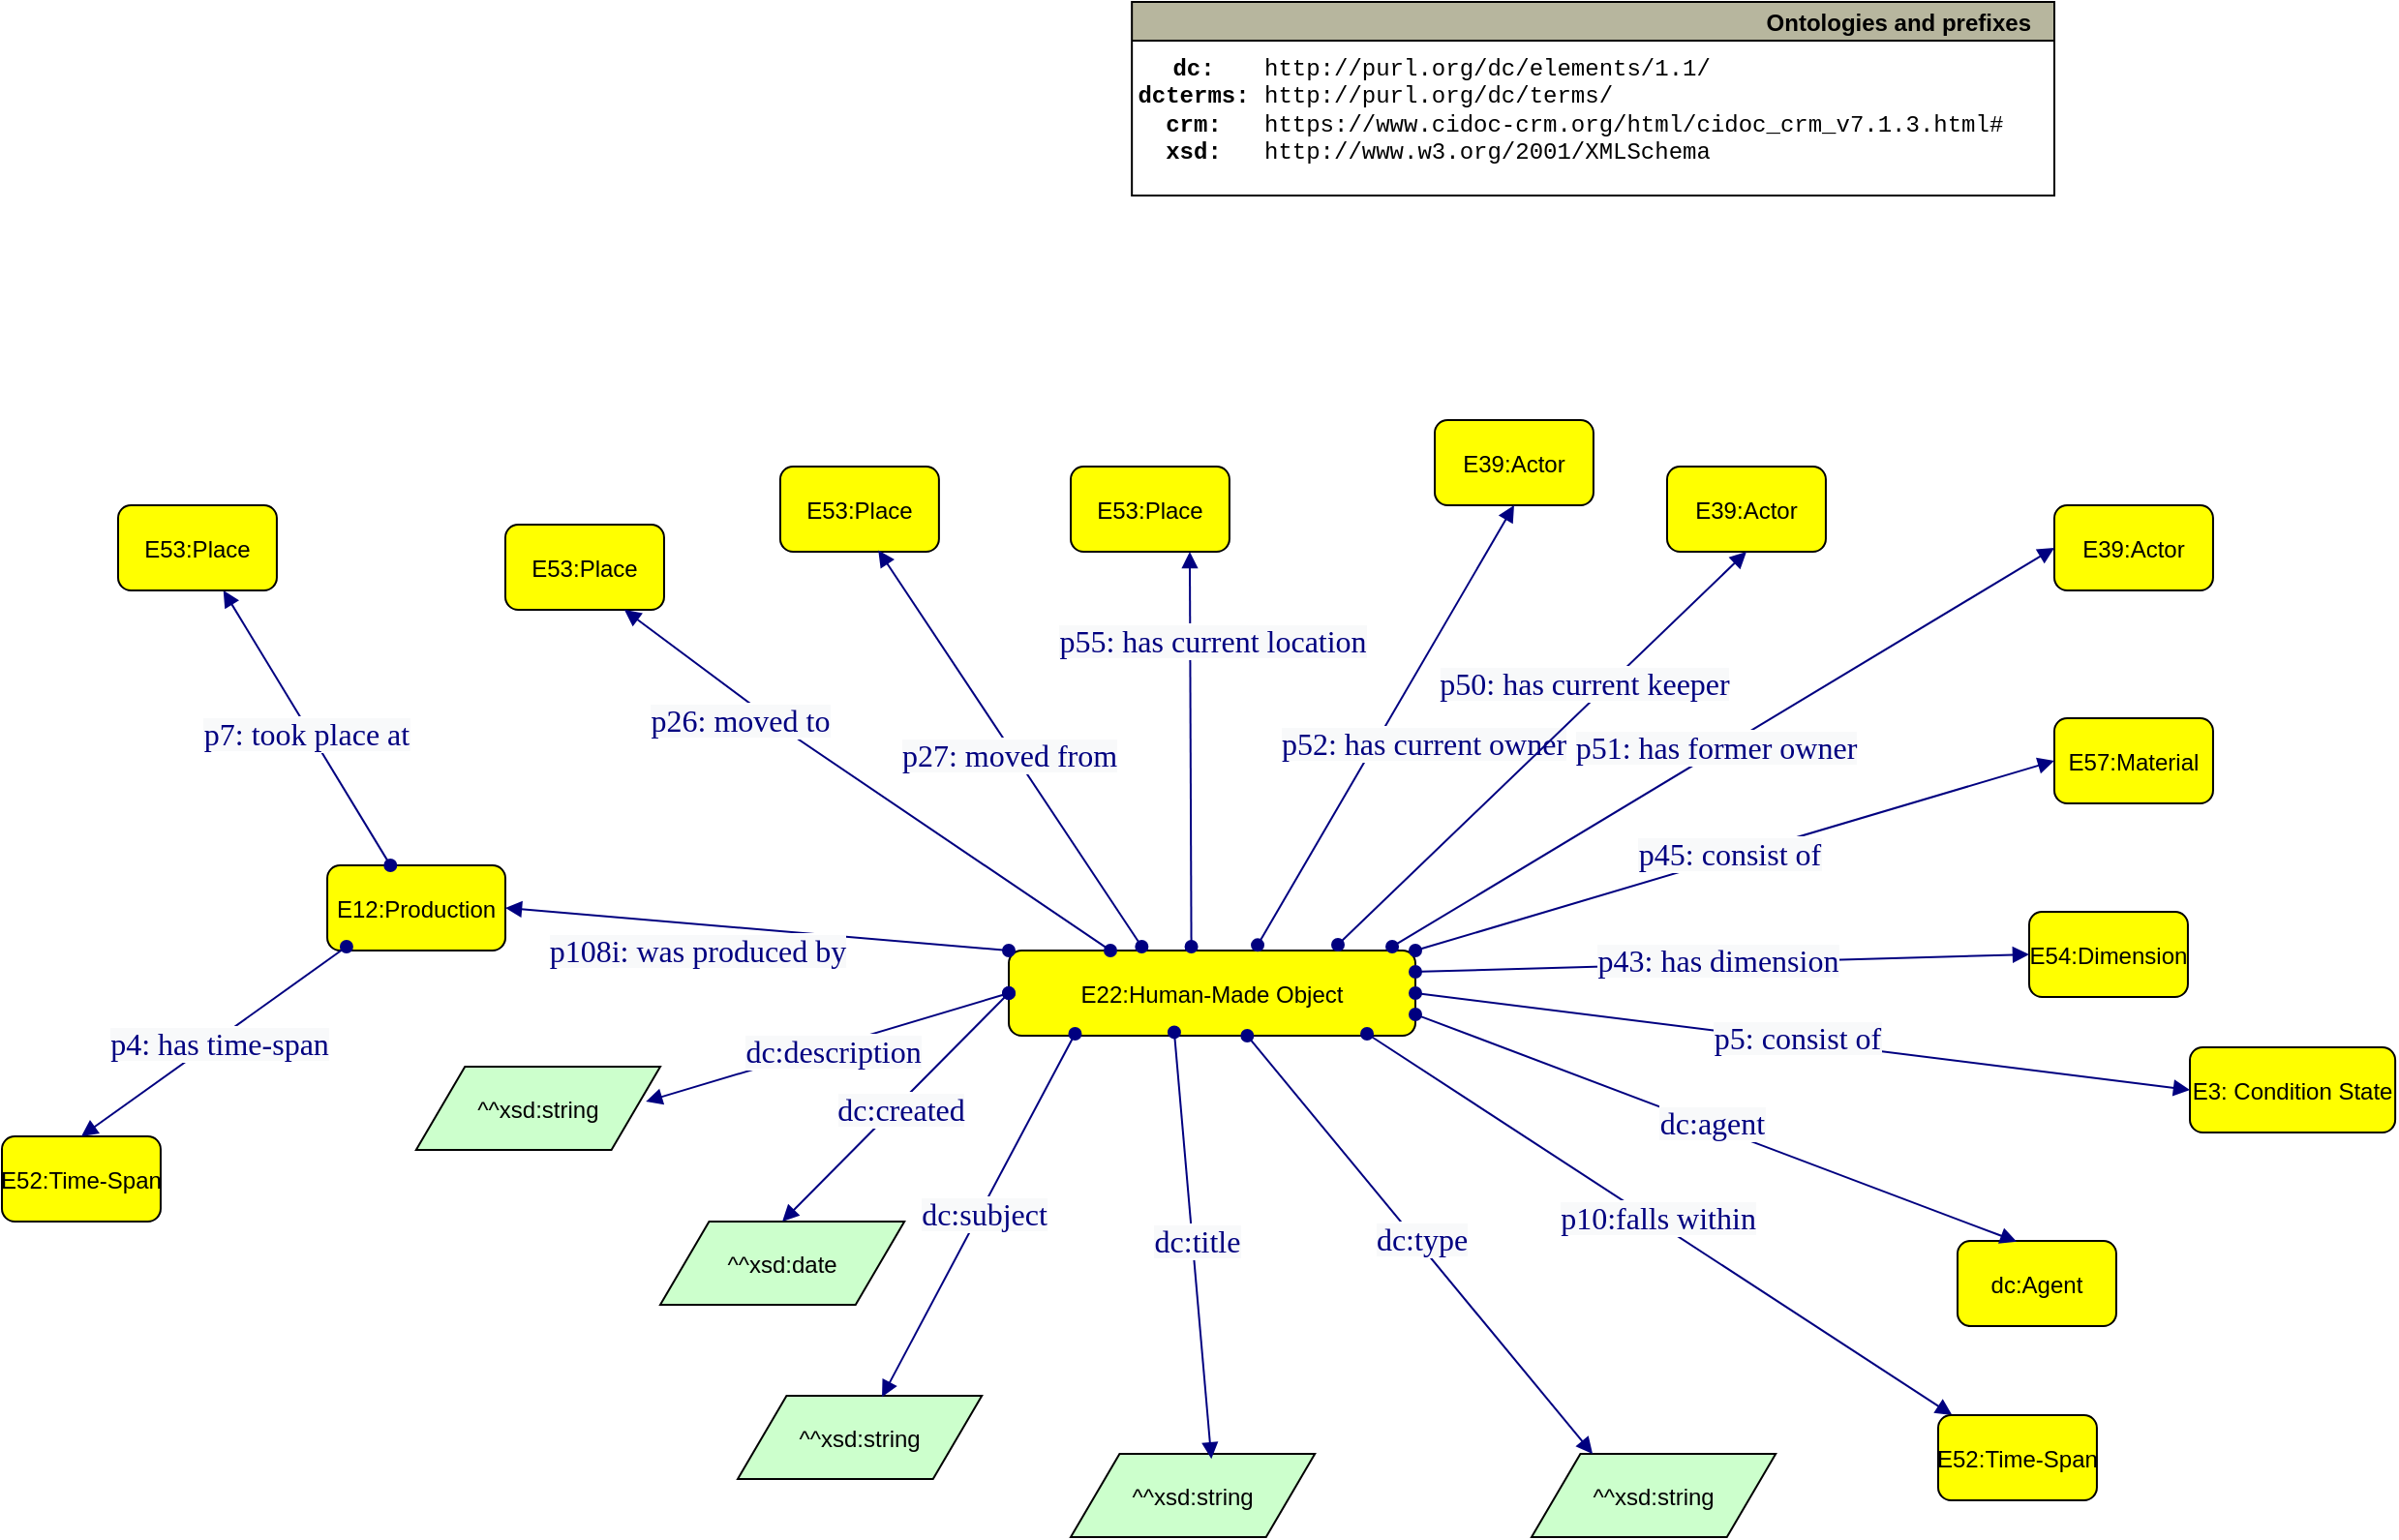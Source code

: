 <mxfile version="24.8.9" pages="16">
  <diagram name="Item_Graph_Example" id="0YhtFHeAi5KcbsIZe6JG">
    <mxGraphModel dx="2086" dy="1862" grid="1" gridSize="10" guides="1" tooltips="1" connect="1" arrows="1" fold="1" page="1" pageScale="1" pageWidth="827" pageHeight="1169" math="0" shadow="0">
      <root>
        <mxCell id="0" />
        <mxCell id="1" parent="0" />
        <mxCell id="gBBXByk8As0XPgM-jXJ2-1" value="E22:Human-Made Object" style="graphMlID=n4;shape=rect;rounded=1;arcsize=30;fillColor=#ffff00;strokeColor=#000000;strokeWidth=1.0" parent="1" vertex="1">
          <mxGeometry x="300" y="220" width="210" height="44" as="geometry" />
        </mxCell>
        <mxCell id="gBBXByk8As0XPgM-jXJ2-11" value="dc:Agent" style="graphMlID=n4;shape=rect;rounded=1;arcsize=30;fillColor=#ffff00;strokeColor=#000000;strokeWidth=1.0" parent="1" vertex="1">
          <mxGeometry x="790" y="370" width="81.968" height="44" as="geometry" />
        </mxCell>
        <mxCell id="gBBXByk8As0XPgM-jXJ2-12" value="^^xsd:string" style="graphMlID=n6;shape=parallelogram;fillColor=#ccffcc;strokeColor=#000000;strokeWidth=1.0" parent="1" vertex="1">
          <mxGeometry x="332" y="480" width="126.095" height="43" as="geometry" />
        </mxCell>
        <mxCell id="gBBXByk8As0XPgM-jXJ2-17" value="^^xsd:date" style="graphMlID=n6;shape=parallelogram;fillColor=#ccffcc;strokeColor=#000000;strokeWidth=1.0" parent="1" vertex="1">
          <mxGeometry x="120" y="360" width="126.095" height="43" as="geometry" />
        </mxCell>
        <mxCell id="gBBXByk8As0XPgM-jXJ2-20" value="^^xsd:string" style="graphMlID=n6;shape=parallelogram;fillColor=#ccffcc;strokeColor=#000000;strokeWidth=1.0" parent="1" vertex="1">
          <mxGeometry x="-6.09" y="280" width="126.095" height="43" as="geometry" />
        </mxCell>
        <mxCell id="gBBXByk8As0XPgM-jXJ2-23" value="^^xsd:string" style="graphMlID=n6;shape=parallelogram;fillColor=#ccffcc;strokeColor=#000000;strokeWidth=1.0" parent="1" vertex="1">
          <mxGeometry x="160" y="450" width="126.095" height="43" as="geometry" />
        </mxCell>
        <mxCell id="gBBXByk8As0XPgM-jXJ2-26" value="^^xsd:string" style="graphMlID=n6;shape=parallelogram;fillColor=#ccffcc;strokeColor=#000000;strokeWidth=1.0" parent="1" vertex="1">
          <mxGeometry x="570" y="480" width="126.095" height="43" as="geometry" />
        </mxCell>
        <mxCell id="gBBXByk8As0XPgM-jXJ2-27" value="E57:Material" style="graphMlID=n4;shape=rect;rounded=1;arcsize=30;fillColor=#ffff00;strokeColor=#000000;strokeWidth=1.0" parent="1" vertex="1">
          <mxGeometry x="840" y="100" width="81.968" height="44" as="geometry" />
        </mxCell>
        <mxCell id="gBBXByk8As0XPgM-jXJ2-32" value="E54:Dimension" style="graphMlID=n4;shape=rect;rounded=1;arcsize=30;fillColor=#ffff00;strokeColor=#000000;strokeWidth=1.0" parent="1" vertex="1">
          <mxGeometry x="827" y="200" width="81.968" height="44" as="geometry" />
        </mxCell>
        <mxCell id="gBBXByk8As0XPgM-jXJ2-33" value="E12:Production" style="graphMlID=n4;shape=rect;rounded=1;arcsize=30;fillColor=#ffff00;strokeColor=#000000;strokeWidth=1.0" parent="1" vertex="1">
          <mxGeometry x="-51.97" y="176" width="91.97" height="44" as="geometry" />
        </mxCell>
        <mxCell id="gBBXByk8As0XPgM-jXJ2-41" value="" style="graphMlID=e0;rounded=0;endArrow=block;strokeColor=#000080;strokeWidth=1.0;startArrow=oval;startFill=1;endFill=1;" parent="1" source="gBBXByk8As0XPgM-jXJ2-33" target="gBBXByk8As0XPgM-jXJ2-76" edge="1">
          <mxGeometry relative="1" as="geometry">
            <mxPoint y="100.082" as="sourcePoint" />
            <mxPoint x="-18" y="90" as="targetPoint" />
          </mxGeometry>
        </mxCell>
        <mxCell id="gBBXByk8As0XPgM-jXJ2-42" value="&lt;span style=&quot;color: rgb(0 , 0 , 128) ; font-family: &amp;quot;dialog&amp;quot; ; font-size: 16px ; background-color: rgb(248 , 249 , 250)&quot;&gt;p7: took place at&lt;/span&gt;" style="text;html=1;align=center;verticalAlign=middle;resizable=0;points=[];labelBackgroundColor=#ffffff;" parent="gBBXByk8As0XPgM-jXJ2-41" vertex="1" connectable="0">
          <mxGeometry x="-0.017" y="2" relative="1" as="geometry">
            <mxPoint as="offset" />
          </mxGeometry>
        </mxCell>
        <mxCell id="gBBXByk8As0XPgM-jXJ2-50" value="" style="graphMlID=e0;rounded=0;endArrow=block;strokeColor=#000080;strokeWidth=1.0;startArrow=oval;startFill=1;endFill=1;entryX=0.941;entryY=0.419;entryDx=0;entryDy=0;entryPerimeter=0;exitX=0;exitY=0.5;exitDx=0;exitDy=0;" parent="1" source="gBBXByk8As0XPgM-jXJ2-1" target="gBBXByk8As0XPgM-jXJ2-20" edge="1">
          <mxGeometry relative="1" as="geometry">
            <mxPoint x="340" y="300.082" as="sourcePoint" />
            <mxPoint x="491" y="300" as="targetPoint" />
          </mxGeometry>
        </mxCell>
        <mxCell id="gBBXByk8As0XPgM-jXJ2-51" value="&lt;span style=&quot;color: rgb(0 , 0 , 128) ; font-family: &amp;quot;dialog&amp;quot; ; font-size: 16px ; background-color: rgb(248 , 249 , 250)&quot;&gt;dc:description&lt;/span&gt;" style="text;html=1;align=center;verticalAlign=middle;resizable=0;points=[];labelBackgroundColor=#ffffff;" parent="gBBXByk8As0XPgM-jXJ2-50" vertex="1" connectable="0">
          <mxGeometry x="-0.017" y="2" relative="1" as="geometry">
            <mxPoint as="offset" />
          </mxGeometry>
        </mxCell>
        <mxCell id="gBBXByk8As0XPgM-jXJ2-54" value="" style="graphMlID=e0;rounded=0;endArrow=block;strokeColor=#000080;strokeWidth=1.0;startArrow=oval;startFill=1;endFill=1;entryX=0.5;entryY=0;entryDx=0;entryDy=0;exitX=0;exitY=0.5;exitDx=0;exitDy=0;" parent="1" source="gBBXByk8As0XPgM-jXJ2-1" target="gBBXByk8As0XPgM-jXJ2-17" edge="1">
          <mxGeometry relative="1" as="geometry">
            <mxPoint x="340" y="300.082" as="sourcePoint" />
            <mxPoint x="491" y="300" as="targetPoint" />
          </mxGeometry>
        </mxCell>
        <mxCell id="gBBXByk8As0XPgM-jXJ2-55" value="&lt;span style=&quot;color: rgb(0 , 0 , 128) ; font-family: &amp;quot;dialog&amp;quot; ; font-size: 16px ; background-color: rgb(248 , 249 , 250)&quot;&gt;dc:created&lt;/span&gt;" style="text;html=1;align=center;verticalAlign=middle;resizable=0;points=[];labelBackgroundColor=#ffffff;" parent="gBBXByk8As0XPgM-jXJ2-54" vertex="1" connectable="0">
          <mxGeometry x="-0.017" y="2" relative="1" as="geometry">
            <mxPoint as="offset" />
          </mxGeometry>
        </mxCell>
        <mxCell id="gBBXByk8As0XPgM-jXJ2-57" value="" style="graphMlID=e0;rounded=0;endArrow=block;strokeColor=#000080;strokeWidth=1.0;startArrow=oval;startFill=1;endFill=1;exitX=0.163;exitY=0.977;exitDx=0;exitDy=0;exitPerimeter=0;entryX=0.591;entryY=0.014;entryDx=0;entryDy=0;entryPerimeter=0;" parent="1" source="gBBXByk8As0XPgM-jXJ2-1" target="gBBXByk8As0XPgM-jXJ2-23" edge="1">
          <mxGeometry relative="1" as="geometry">
            <mxPoint x="340" y="300.082" as="sourcePoint" />
            <mxPoint x="491" y="300" as="targetPoint" />
          </mxGeometry>
        </mxCell>
        <mxCell id="gBBXByk8As0XPgM-jXJ2-58" value="&lt;span style=&quot;color: rgb(0 , 0 , 128) ; font-family: &amp;quot;dialog&amp;quot; ; font-size: 16px ; background-color: rgb(248 , 249 , 250)&quot;&gt;dc:subject&lt;/span&gt;" style="text;html=1;align=center;verticalAlign=middle;resizable=0;points=[];labelBackgroundColor=#ffffff;" parent="gBBXByk8As0XPgM-jXJ2-57" vertex="1" connectable="0">
          <mxGeometry x="-0.017" y="2" relative="1" as="geometry">
            <mxPoint as="offset" />
          </mxGeometry>
        </mxCell>
        <mxCell id="gBBXByk8As0XPgM-jXJ2-59" value="" style="graphMlID=e0;rounded=0;endArrow=block;strokeColor=#000080;strokeWidth=1.0;startArrow=oval;startFill=1;endFill=1;exitX=0.407;exitY=0.959;exitDx=0;exitDy=0;exitPerimeter=0;entryX=0.576;entryY=0.06;entryDx=0;entryDy=0;entryPerimeter=0;" parent="1" source="gBBXByk8As0XPgM-jXJ2-1" target="gBBXByk8As0XPgM-jXJ2-12" edge="1">
          <mxGeometry relative="1" as="geometry">
            <mxPoint x="340" y="300.082" as="sourcePoint" />
            <mxPoint x="491" y="300" as="targetPoint" />
          </mxGeometry>
        </mxCell>
        <mxCell id="gBBXByk8As0XPgM-jXJ2-60" value="&lt;span style=&quot;color: rgb(0 , 0 , 128) ; font-family: &amp;quot;dialog&amp;quot; ; font-size: 16px ; background-color: rgb(248 , 249 , 250)&quot;&gt;dc:title&lt;/span&gt;" style="text;html=1;align=center;verticalAlign=middle;resizable=0;points=[];labelBackgroundColor=#ffffff;" parent="gBBXByk8As0XPgM-jXJ2-59" vertex="1" connectable="0">
          <mxGeometry x="-0.017" y="2" relative="1" as="geometry">
            <mxPoint as="offset" />
          </mxGeometry>
        </mxCell>
        <mxCell id="gBBXByk8As0XPgM-jXJ2-62" value="" style="graphMlID=e0;rounded=0;endArrow=block;strokeColor=#000080;strokeWidth=1.0;startArrow=oval;startFill=1;endFill=1;entryX=0.25;entryY=0;entryDx=0;entryDy=0;" parent="1" source="gBBXByk8As0XPgM-jXJ2-1" target="gBBXByk8As0XPgM-jXJ2-26" edge="1">
          <mxGeometry relative="1" as="geometry">
            <mxPoint x="340" y="300.082" as="sourcePoint" />
            <mxPoint x="491" y="300" as="targetPoint" />
          </mxGeometry>
        </mxCell>
        <mxCell id="gBBXByk8As0XPgM-jXJ2-63" value="&lt;span style=&quot;color: rgb(0 , 0 , 128) ; font-family: &amp;quot;dialog&amp;quot; ; font-size: 16px ; background-color: rgb(248 , 249 , 250)&quot;&gt;dc:type&lt;/span&gt;" style="text;html=1;align=center;verticalAlign=middle;resizable=0;points=[];labelBackgroundColor=#ffffff;" parent="gBBXByk8As0XPgM-jXJ2-62" vertex="1" connectable="0">
          <mxGeometry x="-0.017" y="2" relative="1" as="geometry">
            <mxPoint as="offset" />
          </mxGeometry>
        </mxCell>
        <mxCell id="gBBXByk8As0XPgM-jXJ2-64" value="" style="graphMlID=e0;rounded=0;endArrow=block;strokeColor=#000080;strokeWidth=1.0;startArrow=oval;startFill=1;endFill=1;exitX=1;exitY=0.75;exitDx=0;exitDy=0;entryX=0.373;entryY=0.009;entryDx=0;entryDy=0;entryPerimeter=0;" parent="1" source="gBBXByk8As0XPgM-jXJ2-1" target="gBBXByk8As0XPgM-jXJ2-11" edge="1">
          <mxGeometry relative="1" as="geometry">
            <mxPoint x="539" y="300.082" as="sourcePoint" />
            <mxPoint x="690" y="300" as="targetPoint" />
          </mxGeometry>
        </mxCell>
        <mxCell id="gBBXByk8As0XPgM-jXJ2-65" value="&lt;span style=&quot;color: rgb(0 , 0 , 128) ; font-family: &amp;quot;dialog&amp;quot; ; font-size: 16px ; background-color: rgb(248 , 249 , 250)&quot;&gt;dc:agent&lt;/span&gt;" style="text;html=1;align=center;verticalAlign=middle;resizable=0;points=[];labelBackgroundColor=#ffffff;" parent="gBBXByk8As0XPgM-jXJ2-64" vertex="1" connectable="0">
          <mxGeometry x="-0.017" y="2" relative="1" as="geometry">
            <mxPoint as="offset" />
          </mxGeometry>
        </mxCell>
        <mxCell id="gBBXByk8As0XPgM-jXJ2-67" value="" style="graphMlID=e0;rounded=0;endArrow=block;strokeColor=#000080;strokeWidth=1.0;startArrow=oval;startFill=1;endFill=1;entryX=0;entryY=0.5;entryDx=0;entryDy=0;exitX=1;exitY=0.25;exitDx=0;exitDy=0;" parent="1" source="gBBXByk8As0XPgM-jXJ2-1" target="gBBXByk8As0XPgM-jXJ2-32" edge="1">
          <mxGeometry relative="1" as="geometry">
            <mxPoint x="510" y="221.082" as="sourcePoint" />
            <mxPoint x="661" y="221" as="targetPoint" />
          </mxGeometry>
        </mxCell>
        <mxCell id="gBBXByk8As0XPgM-jXJ2-68" value="&lt;span style=&quot;color: rgb(0 , 0 , 128) ; font-family: &amp;quot;dialog&amp;quot; ; font-size: 16px ; background-color: rgb(248 , 249 , 250)&quot;&gt;p43: has dimension&lt;/span&gt;" style="text;html=1;align=center;verticalAlign=middle;resizable=0;points=[];labelBackgroundColor=#ffffff;" parent="gBBXByk8As0XPgM-jXJ2-67" vertex="1" connectable="0">
          <mxGeometry x="-0.017" y="2" relative="1" as="geometry">
            <mxPoint as="offset" />
          </mxGeometry>
        </mxCell>
        <mxCell id="gBBXByk8As0XPgM-jXJ2-72" value="" style="graphMlID=e0;rounded=0;endArrow=block;strokeColor=#000080;strokeWidth=1.0;startArrow=oval;startFill=1;endFill=1;entryX=0;entryY=0.5;entryDx=0;entryDy=0;" parent="1" target="gBBXByk8As0XPgM-jXJ2-27" edge="1">
          <mxGeometry relative="1" as="geometry">
            <mxPoint x="510" y="220" as="sourcePoint" />
            <mxPoint x="441" y="90" as="targetPoint" />
          </mxGeometry>
        </mxCell>
        <mxCell id="gBBXByk8As0XPgM-jXJ2-73" value="&lt;span style=&quot;color: rgb(0 , 0 , 128) ; font-family: &amp;quot;dialog&amp;quot; ; font-size: 16px ; background-color: rgb(248 , 249 , 250)&quot;&gt;p45: consist of&lt;/span&gt;" style="text;html=1;align=center;verticalAlign=middle;resizable=0;points=[];labelBackgroundColor=#ffffff;" parent="gBBXByk8As0XPgM-jXJ2-72" vertex="1" connectable="0">
          <mxGeometry x="-0.017" y="2" relative="1" as="geometry">
            <mxPoint as="offset" />
          </mxGeometry>
        </mxCell>
        <mxCell id="gBBXByk8As0XPgM-jXJ2-74" value="" style="graphMlID=e0;rounded=0;endArrow=block;strokeColor=#000080;strokeWidth=1.0;startArrow=oval;startFill=1;endFill=1;entryX=1;entryY=0.5;entryDx=0;entryDy=0;exitX=0;exitY=0;exitDx=0;exitDy=0;" parent="1" source="gBBXByk8As0XPgM-jXJ2-1" target="gBBXByk8As0XPgM-jXJ2-33" edge="1">
          <mxGeometry relative="1" as="geometry">
            <mxPoint x="340" y="300.082" as="sourcePoint" />
            <mxPoint x="491" y="300" as="targetPoint" />
          </mxGeometry>
        </mxCell>
        <mxCell id="gBBXByk8As0XPgM-jXJ2-75" value="&lt;span style=&quot;color: rgb(0 , 0 , 128) ; font-family: &amp;quot;dialog&amp;quot; ; font-size: 16px ; background-color: rgb(248 , 249 , 250)&quot;&gt;p108i: was produced by&lt;/span&gt;" style="text;html=1;align=center;verticalAlign=middle;resizable=0;points=[];labelBackgroundColor=#ffffff;" parent="gBBXByk8As0XPgM-jXJ2-74" vertex="1" connectable="0">
          <mxGeometry x="-0.017" y="2" relative="1" as="geometry">
            <mxPoint x="-34" y="9" as="offset" />
          </mxGeometry>
        </mxCell>
        <mxCell id="gBBXByk8As0XPgM-jXJ2-76" value="E53:Place" style="graphMlID=n4;shape=rect;rounded=1;arcsize=30;fillColor=#ffff00;strokeColor=#000000;strokeWidth=1.0" parent="1" vertex="1">
          <mxGeometry x="-160.004" y="-10" width="81.968" height="44" as="geometry" />
        </mxCell>
        <mxCell id="gBBXByk8As0XPgM-jXJ2-77" value="E39:Actor" style="graphMlID=n4;shape=rect;rounded=1;arcsize=30;fillColor=#ffff00;strokeColor=#000000;strokeWidth=1.0" parent="1" vertex="1">
          <mxGeometry x="640" y="-30" width="81.968" height="44" as="geometry" />
        </mxCell>
        <mxCell id="gBBXByk8As0XPgM-jXJ2-78" value="E53:Place" style="graphMlID=n4;shape=rect;rounded=1;arcsize=30;fillColor=#ffff00;strokeColor=#000000;strokeWidth=1.0" parent="1" vertex="1">
          <mxGeometry x="332" y="-30" width="81.968" height="44" as="geometry" />
        </mxCell>
        <mxCell id="gBBXByk8As0XPgM-jXJ2-81" value="" style="graphMlID=e0;rounded=0;endArrow=block;strokeColor=#000080;strokeWidth=1.0;startArrow=oval;startFill=1;endFill=1;exitX=0.449;exitY=-0.045;exitDx=0;exitDy=0;exitPerimeter=0;entryX=0.75;entryY=1;entryDx=0;entryDy=0;" parent="1" source="gBBXByk8As0XPgM-jXJ2-1" target="gBBXByk8As0XPgM-jXJ2-78" edge="1">
          <mxGeometry relative="1" as="geometry">
            <mxPoint x="340" y="0.082" as="sourcePoint" />
            <mxPoint x="491" as="targetPoint" />
          </mxGeometry>
        </mxCell>
        <mxCell id="gBBXByk8As0XPgM-jXJ2-82" value="&lt;span style=&quot;color: rgb(0 , 0 , 128) ; font-family: &amp;quot;dialog&amp;quot; ; font-size: 16px ; background-color: rgb(248 , 249 , 250)&quot;&gt;p55: has current location&lt;/span&gt;" style="text;html=1;align=center;verticalAlign=middle;resizable=0;points=[];labelBackgroundColor=#ffffff;" parent="gBBXByk8As0XPgM-jXJ2-81" vertex="1" connectable="0">
          <mxGeometry x="-0.017" y="2" relative="1" as="geometry">
            <mxPoint x="13" y="-58" as="offset" />
          </mxGeometry>
        </mxCell>
        <mxCell id="gBBXByk8As0XPgM-jXJ2-83" value="E39:Actor" style="graphMlID=n4;shape=rect;rounded=1;arcsize=30;fillColor=#ffff00;strokeColor=#000000;strokeWidth=1.0" parent="1" vertex="1">
          <mxGeometry x="520" y="-54" width="81.968" height="44" as="geometry" />
        </mxCell>
        <mxCell id="gBBXByk8As0XPgM-jXJ2-84" value="" style="graphMlID=e0;rounded=0;endArrow=block;strokeColor=#000080;strokeWidth=1.0;startArrow=oval;startFill=1;endFill=1;exitX=0.612;exitY=-0.064;exitDx=0;exitDy=0;exitPerimeter=0;entryX=0.5;entryY=1;entryDx=0;entryDy=0;" parent="1" source="gBBXByk8As0XPgM-jXJ2-1" target="gBBXByk8As0XPgM-jXJ2-83" edge="1">
          <mxGeometry relative="1" as="geometry">
            <mxPoint x="340" y="100.082" as="sourcePoint" />
            <mxPoint x="491" y="100" as="targetPoint" />
          </mxGeometry>
        </mxCell>
        <mxCell id="gBBXByk8As0XPgM-jXJ2-85" value="&lt;span style=&quot;color: rgb(0 , 0 , 128) ; font-family: &amp;quot;dialog&amp;quot; ; font-size: 16px ; background-color: rgb(248 , 249 , 250)&quot;&gt;p52: has current owner&lt;/span&gt;" style="text;html=1;align=center;verticalAlign=middle;resizable=0;points=[];labelBackgroundColor=#ffffff;" parent="gBBXByk8As0XPgM-jXJ2-84" vertex="1" connectable="0">
          <mxGeometry x="-0.017" y="2" relative="1" as="geometry">
            <mxPoint x="22" y="8" as="offset" />
          </mxGeometry>
        </mxCell>
        <mxCell id="gBBXByk8As0XPgM-jXJ2-86" value="" style="graphMlID=e0;rounded=0;endArrow=block;strokeColor=#000080;strokeWidth=1.0;startArrow=oval;startFill=1;endFill=1;entryX=0.5;entryY=1;entryDx=0;entryDy=0;" parent="1" target="gBBXByk8As0XPgM-jXJ2-77" edge="1">
          <mxGeometry relative="1" as="geometry">
            <mxPoint x="470" y="217" as="sourcePoint" />
            <mxPoint x="606.974" y="34" as="targetPoint" />
          </mxGeometry>
        </mxCell>
        <mxCell id="gBBXByk8As0XPgM-jXJ2-87" value="&lt;span style=&quot;color: rgb(0 , 0 , 128) ; font-family: &amp;quot;dialog&amp;quot; ; font-size: 16px ; background-color: rgb(248 , 249 , 250)&quot;&gt;p50: has current keeper&lt;/span&gt;" style="text;html=1;align=center;verticalAlign=middle;resizable=0;points=[];labelBackgroundColor=#ffffff;" parent="gBBXByk8As0XPgM-jXJ2-86" vertex="1" connectable="0">
          <mxGeometry x="-0.017" y="2" relative="1" as="geometry">
            <mxPoint x="24" y="-34" as="offset" />
          </mxGeometry>
        </mxCell>
        <mxCell id="gBBXByk8As0XPgM-jXJ2-88" value="E53:Place" style="graphMlID=n4;shape=rect;rounded=1;arcsize=30;fillColor=#ffff00;strokeColor=#000000;strokeWidth=1.0" parent="1" vertex="1">
          <mxGeometry x="40" width="81.968" height="44" as="geometry" />
        </mxCell>
        <mxCell id="gBBXByk8As0XPgM-jXJ2-89" value="E53:Place" style="graphMlID=n4;shape=rect;rounded=1;arcsize=30;fillColor=#ffff00;strokeColor=#000000;strokeWidth=1.0" parent="1" vertex="1">
          <mxGeometry x="181.97" y="-30" width="81.968" height="44" as="geometry" />
        </mxCell>
        <mxCell id="gBBXByk8As0XPgM-jXJ2-92" value="" style="graphMlID=e0;rounded=0;endArrow=block;strokeColor=#000080;strokeWidth=1.0;startArrow=oval;startFill=1;endFill=1;entryX=0.618;entryY=0.982;entryDx=0;entryDy=0;entryPerimeter=0;exitX=0.327;exitY=-0.045;exitDx=0;exitDy=0;exitPerimeter=0;" parent="1" source="gBBXByk8As0XPgM-jXJ2-1" target="gBBXByk8As0XPgM-jXJ2-89" edge="1">
          <mxGeometry relative="1" as="geometry">
            <mxPoint x="340" y="100.082" as="sourcePoint" />
            <mxPoint x="491" y="100" as="targetPoint" />
          </mxGeometry>
        </mxCell>
        <mxCell id="gBBXByk8As0XPgM-jXJ2-93" value="&lt;span style=&quot;color: rgb(0 , 0 , 128) ; font-family: &amp;quot;dialog&amp;quot; ; font-size: 16px ; background-color: rgb(248 , 249 , 250)&quot;&gt;p27: moved from&lt;/span&gt;" style="text;html=1;align=center;verticalAlign=middle;resizable=0;points=[];labelBackgroundColor=#ffffff;" parent="gBBXByk8As0XPgM-jXJ2-92" vertex="1" connectable="0">
          <mxGeometry x="-0.017" y="2" relative="1" as="geometry">
            <mxPoint as="offset" />
          </mxGeometry>
        </mxCell>
        <mxCell id="gBBXByk8As0XPgM-jXJ2-94" value="" style="graphMlID=e0;rounded=0;endArrow=block;strokeColor=#000080;strokeWidth=1.0;startArrow=oval;startFill=1;endFill=1;entryX=0.75;entryY=1;entryDx=0;entryDy=0;exitX=0.25;exitY=0;exitDx=0;exitDy=0;" parent="1" source="gBBXByk8As0XPgM-jXJ2-1" target="gBBXByk8As0XPgM-jXJ2-88" edge="1">
          <mxGeometry relative="1" as="geometry">
            <mxPoint x="340" y="100.082" as="sourcePoint" />
            <mxPoint x="491" y="100" as="targetPoint" />
            <Array as="points">
              <mxPoint x="190" y="110" />
            </Array>
          </mxGeometry>
        </mxCell>
        <mxCell id="gBBXByk8As0XPgM-jXJ2-95" value="&lt;span style=&quot;color: rgb(0 , 0 , 128) ; font-family: &amp;quot;dialog&amp;quot; ; font-size: 16px ; background-color: rgb(248 , 249 , 250)&quot;&gt;p26: moved to&lt;/span&gt;" style="text;html=1;align=center;verticalAlign=middle;resizable=0;points=[];labelBackgroundColor=#ffffff;" parent="gBBXByk8As0XPgM-jXJ2-94" vertex="1" connectable="0">
          <mxGeometry x="-0.017" y="2" relative="1" as="geometry">
            <mxPoint x="-66" y="-37" as="offset" />
          </mxGeometry>
        </mxCell>
        <mxCell id="gBBXByk8As0XPgM-jXJ2-96" value="E3: Condition State" style="graphMlID=n4;shape=rect;rounded=1;arcsize=30;fillColor=#ffff00;strokeColor=#000000;strokeWidth=1.0" parent="1" vertex="1">
          <mxGeometry x="910" y="270" width="106.06" height="44" as="geometry" />
        </mxCell>
        <mxCell id="gBBXByk8As0XPgM-jXJ2-97" value="" style="graphMlID=e0;rounded=0;endArrow=block;strokeColor=#000080;strokeWidth=1.0;startArrow=oval;startFill=1;endFill=1;exitX=1;exitY=0.5;exitDx=0;exitDy=0;entryX=0;entryY=0.5;entryDx=0;entryDy=0;" parent="1" source="gBBXByk8As0XPgM-jXJ2-1" target="gBBXByk8As0XPgM-jXJ2-96" edge="1">
          <mxGeometry relative="1" as="geometry">
            <mxPoint x="600" y="264.082" as="sourcePoint" />
            <mxPoint x="751" y="264" as="targetPoint" />
          </mxGeometry>
        </mxCell>
        <mxCell id="gBBXByk8As0XPgM-jXJ2-98" value="&lt;span style=&quot;color: rgb(0 , 0 , 128) ; font-family: &amp;quot;dialog&amp;quot; ; font-size: 16px ; background-color: rgb(248 , 249 , 250)&quot;&gt;p5: consist of&lt;/span&gt;" style="text;html=1;align=center;verticalAlign=middle;resizable=0;points=[];labelBackgroundColor=#ffffff;" parent="gBBXByk8As0XPgM-jXJ2-97" vertex="1" connectable="0">
          <mxGeometry x="-0.017" y="2" relative="1" as="geometry">
            <mxPoint as="offset" />
          </mxGeometry>
        </mxCell>
        <mxCell id="6tNGXm8nsplr9_n2p17g-1" value="E39:Actor" style="graphMlID=n4;shape=rect;rounded=1;arcsize=30;fillColor=#ffff00;strokeColor=#000000;strokeWidth=1.0" parent="1" vertex="1">
          <mxGeometry x="840" y="-10" width="81.968" height="44" as="geometry" />
        </mxCell>
        <mxCell id="6tNGXm8nsplr9_n2p17g-2" value="" style="graphMlID=e0;rounded=0;endArrow=block;strokeColor=#000080;strokeWidth=1.0;startArrow=oval;startFill=1;endFill=1;exitX=0.943;exitY=-0.045;exitDx=0;exitDy=0;exitPerimeter=0;entryX=0;entryY=0.5;entryDx=0;entryDy=0;" parent="1" source="gBBXByk8As0XPgM-jXJ2-1" target="6tNGXm8nsplr9_n2p17g-1" edge="1">
          <mxGeometry relative="1" as="geometry">
            <mxPoint x="690" y="80.082" as="sourcePoint" />
            <mxPoint x="841" y="80" as="targetPoint" />
          </mxGeometry>
        </mxCell>
        <mxCell id="6tNGXm8nsplr9_n2p17g-3" value="&lt;span style=&quot;color: rgb(0 , 0 , 128) ; font-family: &amp;quot;dialog&amp;quot; ; font-size: 16px ; background-color: rgb(248 , 249 , 250)&quot;&gt;p51: has former owner&lt;/span&gt;" style="text;html=1;align=center;verticalAlign=middle;resizable=0;points=[];labelBackgroundColor=#ffffff;" parent="6tNGXm8nsplr9_n2p17g-2" vertex="1" connectable="0">
          <mxGeometry x="-0.017" y="2" relative="1" as="geometry">
            <mxPoint as="offset" />
          </mxGeometry>
        </mxCell>
        <mxCell id="6tNGXm8nsplr9_n2p17g-4" value="E52:Time-Span" style="graphMlID=n4;shape=rect;rounded=1;arcsize=30;fillColor=#ffff00;strokeColor=#000000;strokeWidth=1.0" parent="1" vertex="1">
          <mxGeometry x="-220" y="316" width="81.968" height="44" as="geometry" />
        </mxCell>
        <mxCell id="6tNGXm8nsplr9_n2p17g-5" value="" style="graphMlID=e0;rounded=0;endArrow=block;strokeColor=#000080;strokeWidth=1.0;startArrow=oval;startFill=1;endFill=1;exitX=0.108;exitY=0.955;exitDx=0;exitDy=0;exitPerimeter=0;entryX=0.5;entryY=0;entryDx=0;entryDy=0;" parent="1" source="gBBXByk8As0XPgM-jXJ2-33" target="6tNGXm8nsplr9_n2p17g-4" edge="1">
          <mxGeometry relative="1" as="geometry">
            <mxPoint x="-130" y="264.082" as="sourcePoint" />
            <mxPoint x="21" y="264" as="targetPoint" />
          </mxGeometry>
        </mxCell>
        <mxCell id="6tNGXm8nsplr9_n2p17g-6" value="&lt;span style=&quot;color: rgb(0 , 0 , 128) ; font-family: &amp;quot;dialog&amp;quot; ; font-size: 16px ; background-color: rgb(248 , 249 , 250)&quot;&gt;p4: has time-span&lt;/span&gt;" style="text;html=1;align=center;verticalAlign=middle;resizable=0;points=[];labelBackgroundColor=#ffffff;" parent="6tNGXm8nsplr9_n2p17g-5" vertex="1" connectable="0">
          <mxGeometry x="-0.017" y="2" relative="1" as="geometry">
            <mxPoint as="offset" />
          </mxGeometry>
        </mxCell>
        <mxCell id="6tNGXm8nsplr9_n2p17g-7" value="" style="graphMlID=e0;rounded=0;endArrow=block;strokeColor=#000080;strokeWidth=1.0;startArrow=oval;startFill=1;endFill=1;exitX=0.881;exitY=0.977;exitDx=0;exitDy=0;exitPerimeter=0;" parent="1" source="gBBXByk8As0XPgM-jXJ2-1" target="6tNGXm8nsplr9_n2p17g-9" edge="1">
          <mxGeometry relative="1" as="geometry">
            <mxPoint x="790" y="471.082" as="sourcePoint" />
            <mxPoint x="840" y="480" as="targetPoint" />
          </mxGeometry>
        </mxCell>
        <mxCell id="6tNGXm8nsplr9_n2p17g-8" value="&lt;span style=&quot;color: rgb(0 , 0 , 128) ; font-family: &amp;quot;dialog&amp;quot; ; font-size: 16px ; background-color: rgb(248 , 249 , 250)&quot;&gt;p10:falls within&lt;/span&gt;" style="text;html=1;align=center;verticalAlign=middle;resizable=0;points=[];labelBackgroundColor=#ffffff;" parent="6tNGXm8nsplr9_n2p17g-7" vertex="1" connectable="0">
          <mxGeometry x="-0.017" y="2" relative="1" as="geometry">
            <mxPoint as="offset" />
          </mxGeometry>
        </mxCell>
        <mxCell id="6tNGXm8nsplr9_n2p17g-9" value="E52:Time-Span" style="graphMlID=n4;shape=rect;rounded=1;arcsize=30;fillColor=#ffff00;strokeColor=#000000;strokeWidth=1.0" parent="1" vertex="1">
          <mxGeometry x="779.996" y="460" width="81.968" height="44" as="geometry" />
        </mxCell>
        <mxCell id="S6D61YNh13YDneOB3AJc-1" value="Ontologies and prefixes" style="graphMlID=n0;shape=swimlane;startSize=20;fillColor=#b7b69e;strokeColor=#000000;strokeWidth=1.0;align=right;spacingRight=10;fontStyle=1" parent="1" vertex="1">
          <mxGeometry x="363.58" y="-270" width="476.42" height="100" as="geometry" />
        </mxCell>
        <mxCell id="S6D61YNh13YDneOB3AJc-2" value="&lt;b&gt;dc:&lt;br&gt;dcterms:&lt;br&gt;crm:&lt;/b&gt;&lt;div&gt;&lt;b&gt;xsd:&lt;/b&gt;&lt;/div&gt;" style="text;html=1;align=center;verticalAlign=middle;resizable=0;points=[];autosize=1;fontFamily=Courier New;" parent="S6D61YNh13YDneOB3AJc-1" vertex="1">
          <mxGeometry x="-8.584" y="21.1" width="80" height="70" as="geometry" />
        </mxCell>
        <mxCell id="S6D61YNh13YDneOB3AJc-3" value="http://purl.org/dc/elements/1.1/&lt;br&gt;http://purl.org/dc/terms/&lt;br&gt;https://www.cidoc-crm.org/html/cidoc_crm_v7.1.3.html#&lt;div&gt;http://www.w3.org/2001/XMLSchema&lt;br&gt;&lt;/div&gt;" style="text;html=1;align=left;verticalAlign=middle;resizable=0;points=[];autosize=1;fontFamily=Courier New;" parent="S6D61YNh13YDneOB3AJc-1" vertex="1">
          <mxGeometry x="66.416" y="21.1" width="410" height="70" as="geometry" />
        </mxCell>
      </root>
    </mxGraphModel>
  </diagram>
  <diagram id="tJNY4ROgg1J0kEVwDpqB" name="1. Africa: Benin Bronzes">
    <mxGraphModel dx="2706" dy="1748" grid="1" gridSize="10" guides="1" tooltips="1" connect="1" arrows="1" fold="1" page="1" pageScale="1" pageWidth="827" pageHeight="1169" math="0" shadow="0">
      <root>
        <mxCell id="0" />
        <mxCell id="1" parent="0" />
        <mxCell id="YSfkEZxQMGMDUxOcaiGU-1" value="Ontologies and prefixes" style="graphMlID=n0;shape=swimlane;startSize=20;fillColor=#b7b69e;strokeColor=#000000;strokeWidth=1.0;align=right;spacingRight=10;fontStyle=1" parent="1" vertex="1">
          <mxGeometry x="-760.0" y="-890" width="476.42" height="190" as="geometry" />
        </mxCell>
        <mxCell id="YSfkEZxQMGMDUxOcaiGU-2" value="&lt;div&gt;&lt;b&gt;crm:&lt;br&gt;&lt;/b&gt;&lt;/div&gt;&lt;div&gt;&lt;b&gt;dbo:&lt;/b&gt;&lt;/div&gt;&lt;b&gt;dc:&lt;br&gt;dcterms&lt;/b&gt;&lt;div&gt;&lt;b&gt;geo:&lt;/b&gt;&lt;/div&gt;&lt;div&gt;&lt;b&gt;owl&lt;br&gt;&lt;/b&gt;&lt;div&gt;&lt;b&gt;rdf:&lt;/b&gt;&lt;div&gt;&lt;b&gt;wd:&lt;/b&gt;&lt;/div&gt;&lt;div&gt;&lt;b&gt;wdt:&lt;br&gt;&lt;/b&gt;&lt;div&gt;&lt;b&gt;xsd:&lt;/b&gt;&lt;/div&gt;&lt;/div&gt;&lt;/div&gt;&lt;/div&gt;" style="text;html=1;align=center;verticalAlign=middle;resizable=0;points=[];autosize=1;fontFamily=Courier New;" parent="YSfkEZxQMGMDUxOcaiGU-1" vertex="1">
          <mxGeometry x="-0.004" y="25.0" width="70" height="160" as="geometry" />
        </mxCell>
        <mxCell id="YSfkEZxQMGMDUxOcaiGU-3" value="&lt;div&gt;https://www.cidoc-crm.org/html/cidoc_crm_v7.1.3.html#&lt;br&gt;&lt;/div&gt;&lt;div&gt;https://dbpedia.org/ontology/&lt;/div&gt;http://purl.org/dc/elements/1.1/&lt;br&gt;http://purl.org/dc/terms/&lt;div&gt;http://www.w3.org/2003/01/geo/wgs84_pos#&lt;/div&gt;&lt;div&gt;https://www.w3.org/2002/07/owl#&lt;br&gt;&lt;div&gt;http://www.w3.org/1999/02/22-rdf-syntax-ns#&lt;br&gt;&lt;div&gt;https://www.wikidata.org/wiki/&lt;br&gt;&lt;div&gt;https://www.wikidata.org/prop/direct/&lt;/div&gt;&lt;div&gt;http://www.w3.org/2001/XMLSchema#&lt;br&gt;&lt;/div&gt;&lt;/div&gt;&lt;/div&gt;&lt;/div&gt;" style="text;html=1;align=left;verticalAlign=middle;resizable=0;points=[];autosize=1;fontFamily=Courier New;" parent="YSfkEZxQMGMDUxOcaiGU-1" vertex="1">
          <mxGeometry x="66.416" y="25.0" width="410" height="160" as="geometry" />
        </mxCell>
        <mxCell id="h4BzKmbyMYX07UfasWCd-1" value="wd:Q248101&#xa;Benin Bronzes" style="graphMlID=n4;shape=rect;rounded=1;arcsize=30;fillColor=#ffff00;strokeColor=#000000;strokeWidth=1.0;fontStyle=1;" parent="1" vertex="1">
          <mxGeometry x="300" y="220" width="210" height="44" as="geometry" />
        </mxCell>
        <mxCell id="h4BzKmbyMYX07UfasWCd-2" value="dcterms:Agent&#xa;Benin Artisans" style="graphMlID=n4;shape=rect;rounded=1;arcsize=30;fillColor=#ffff00;strokeColor=#000000;strokeWidth=1.0;fontStyle=1" parent="1" vertex="1">
          <mxGeometry x="1131.99" y="411" width="118.01" height="44" as="geometry" />
        </mxCell>
        <mxCell id="h4BzKmbyMYX07UfasWCd-3" value="^^xsd:string&#xa;&quot;Benin Bronzes Collection&quot;" style="graphMlID=n6;shape=parallelogram;fillColor=#ccffcc;strokeColor=#000000;strokeWidth=1.0;fontStyle=1" parent="1" vertex="1">
          <mxGeometry x="740" y="770" width="210" height="60" as="geometry" />
        </mxCell>
        <mxCell id="h4BzKmbyMYX07UfasWCd-4" value="^^xsd:string&#xa;&quot;16th-17th centuries&quot;" style="graphMlID=n6;shape=parallelogram;fillColor=#ccffcc;strokeColor=#000000;strokeWidth=1.0;fontStyle=1" parent="1" vertex="1">
          <mxGeometry x="-370.0" y="647" width="180" height="43" as="geometry" />
        </mxCell>
        <mxCell id="h4BzKmbyMYX07UfasWCd-5" value="^^xsd:string&#xa;&quot;The &quot;Benin Bronzes&quot; are a group of over a thousand metal plaques &#xa;and sculptures created by the Edo people of the Kingdom of Benin.&#xa;These artworks were used to decorate the royal palace in Benin City &#xa;and often depicted historical figures, noblemen, warriors, &#xa;and important events from the kingdom&#39;s history.&quot;" style="graphMlID=n6;shape=parallelogram;fillColor=#ccffcc;strokeColor=#000000;strokeWidth=1.0;fontStyle=1" parent="1" vertex="1">
          <mxGeometry x="-260" y="804" width="580" height="90" as="geometry" />
        </mxCell>
        <mxCell id="h4BzKmbyMYX07UfasWCd-6" value="^^xsd:string&#xa;&quot;Benin Art, African history and &#xa;culture, ritual&quot;." style="graphMlID=n6;shape=parallelogram;fillColor=#ccffcc;strokeColor=#000000;strokeWidth=1.0;fontStyle=1" parent="1" vertex="1">
          <mxGeometry x="-230" y="680" width="250" height="60" as="geometry" />
        </mxCell>
        <mxCell id="h4BzKmbyMYX07UfasWCd-7" value="^^xsd:string&#xa;&quot;Sculptures&quot;" style="graphMlID=n6;shape=parallelogram;fillColor=#ccffcc;strokeColor=#000000;strokeWidth=1.0;fontStyle=1" parent="1" vertex="1">
          <mxGeometry x="910" y="597" width="208.73" height="43" as="geometry" />
        </mxCell>
        <mxCell id="h4BzKmbyMYX07UfasWCd-8" value="crm:E57 Material&#xa; Brass, Iron, &#xa;Ivory, Copper" style="graphMlID=n4;shape=rect;rounded=1;arcsize=30;fillColor=#ffff00;strokeColor=#000000;strokeWidth=1.0;fontStyle=1" parent="1" vertex="1">
          <mxGeometry x="1071.99" y="120" width="150" height="54" as="geometry" />
        </mxCell>
        <mxCell id="h4BzKmbyMYX07UfasWCd-10" value="" style="graphMlID=e0;rounded=0;endArrow=block;strokeColor=#000080;strokeWidth=1.0;startArrow=oval;startFill=1;endFill=1;entryX=0.632;entryY=-0.012;entryDx=0;entryDy=0;entryPerimeter=0;exitX=0.204;exitY=0.946;exitDx=0;exitDy=0;exitPerimeter=0;" parent="1" source="h4BzKmbyMYX07UfasWCd-1" target="h4BzKmbyMYX07UfasWCd-5" edge="1">
          <mxGeometry relative="1" as="geometry">
            <mxPoint x="240" y="680" as="sourcePoint" />
            <mxPoint x="491" y="300" as="targetPoint" />
          </mxGeometry>
        </mxCell>
        <mxCell id="h4BzKmbyMYX07UfasWCd-11" value="&lt;span style=&quot;color: rgb(0 , 0 , 128) ; font-family: &amp;quot;dialog&amp;quot; ; font-size: 16px ; background-color: rgb(248 , 249 , 250)&quot;&gt;dc:description&lt;/span&gt;" style="text;html=1;align=center;verticalAlign=middle;resizable=0;points=[];labelBackgroundColor=#ffffff;" parent="h4BzKmbyMYX07UfasWCd-10" vertex="1" connectable="0">
          <mxGeometry x="-0.017" y="2" relative="1" as="geometry">
            <mxPoint as="offset" />
          </mxGeometry>
        </mxCell>
        <mxCell id="h4BzKmbyMYX07UfasWCd-12" value="" style="graphMlID=e0;rounded=0;endArrow=block;strokeColor=#000080;strokeWidth=1.0;startArrow=oval;startFill=1;endFill=1;" parent="1" target="h4BzKmbyMYX07UfasWCd-4" edge="1">
          <mxGeometry relative="1" as="geometry">
            <mxPoint x="300" y="260" as="sourcePoint" />
            <mxPoint x="-250" y="627" as="targetPoint" />
          </mxGeometry>
        </mxCell>
        <mxCell id="h4BzKmbyMYX07UfasWCd-13" value="&lt;span style=&quot;color: rgb(0, 0, 128); font-family: dialog; font-size: 16px; background-color: rgb(248, 249, 250);&quot;&gt;dcterms:created&lt;/span&gt;" style="text;html=1;align=center;verticalAlign=middle;resizable=0;points=[];labelBackgroundColor=#ffffff;" parent="h4BzKmbyMYX07UfasWCd-12" vertex="1" connectable="0">
          <mxGeometry x="-0.017" y="2" relative="1" as="geometry">
            <mxPoint x="-36" y="13" as="offset" />
          </mxGeometry>
        </mxCell>
        <mxCell id="h4BzKmbyMYX07UfasWCd-14" value="" style="graphMlID=e0;rounded=0;endArrow=block;strokeColor=#000080;strokeWidth=1.0;startArrow=oval;startFill=1;endFill=1;exitX=0.11;exitY=0.932;exitDx=0;exitDy=0;exitPerimeter=0;entryX=0.591;entryY=0.014;entryDx=0;entryDy=0;entryPerimeter=0;" parent="1" source="h4BzKmbyMYX07UfasWCd-1" target="h4BzKmbyMYX07UfasWCd-6" edge="1">
          <mxGeometry relative="1" as="geometry">
            <mxPoint x="340" y="300.082" as="sourcePoint" />
            <mxPoint x="491" y="300" as="targetPoint" />
          </mxGeometry>
        </mxCell>
        <mxCell id="h4BzKmbyMYX07UfasWCd-15" value="&lt;span style=&quot;color: rgb(0 , 0 , 128) ; font-family: &amp;quot;dialog&amp;quot; ; font-size: 16px ; background-color: rgb(248 , 249 , 250)&quot;&gt;dc:subject&lt;/span&gt;" style="text;html=1;align=center;verticalAlign=middle;resizable=0;points=[];labelBackgroundColor=#ffffff;" parent="h4BzKmbyMYX07UfasWCd-14" vertex="1" connectable="0">
          <mxGeometry x="-0.017" y="2" relative="1" as="geometry">
            <mxPoint as="offset" />
          </mxGeometry>
        </mxCell>
        <mxCell id="h4BzKmbyMYX07UfasWCd-16" value="" style="graphMlID=e0;rounded=0;endArrow=block;strokeColor=#000080;strokeWidth=1.0;startArrow=oval;startFill=1;endFill=1;exitX=0.5;exitY=1;exitDx=0;exitDy=0;entryX=0.576;entryY=0.06;entryDx=0;entryDy=0;entryPerimeter=0;" parent="1" source="h4BzKmbyMYX07UfasWCd-1" target="h4BzKmbyMYX07UfasWCd-3" edge="1">
          <mxGeometry relative="1" as="geometry">
            <mxPoint x="340" y="300.082" as="sourcePoint" />
            <mxPoint x="491" y="300" as="targetPoint" />
          </mxGeometry>
        </mxCell>
        <mxCell id="h4BzKmbyMYX07UfasWCd-17" value="&lt;span style=&quot;color: rgb(0 , 0 , 128) ; font-family: &amp;quot;dialog&amp;quot; ; font-size: 16px ; background-color: rgb(248 , 249 , 250)&quot;&gt;dc:title&lt;/span&gt;" style="text;html=1;align=center;verticalAlign=middle;resizable=0;points=[];labelBackgroundColor=#ffffff;" parent="h4BzKmbyMYX07UfasWCd-16" vertex="1" connectable="0">
          <mxGeometry x="-0.017" y="2" relative="1" as="geometry">
            <mxPoint as="offset" />
          </mxGeometry>
        </mxCell>
        <mxCell id="h4BzKmbyMYX07UfasWCd-18" value="" style="graphMlID=e0;rounded=0;endArrow=block;strokeColor=#000080;strokeWidth=1.0;startArrow=oval;startFill=1;endFill=1;entryX=0.25;entryY=0;entryDx=0;entryDy=0;" parent="1" source="h4BzKmbyMYX07UfasWCd-1" target="h4BzKmbyMYX07UfasWCd-7" edge="1">
          <mxGeometry relative="1" as="geometry">
            <mxPoint x="340" y="300.082" as="sourcePoint" />
            <mxPoint x="491" y="300" as="targetPoint" />
          </mxGeometry>
        </mxCell>
        <mxCell id="h4BzKmbyMYX07UfasWCd-19" value="&lt;span style=&quot;color: rgb(0 , 0 , 128) ; font-family: &amp;quot;dialog&amp;quot; ; font-size: 16px ; background-color: rgb(248 , 249 , 250)&quot;&gt;dc:type&lt;/span&gt;" style="text;html=1;align=center;verticalAlign=middle;resizable=0;points=[];labelBackgroundColor=#ffffff;" parent="h4BzKmbyMYX07UfasWCd-18" vertex="1" connectable="0">
          <mxGeometry x="-0.017" y="2" relative="1" as="geometry">
            <mxPoint as="offset" />
          </mxGeometry>
        </mxCell>
        <mxCell id="h4BzKmbyMYX07UfasWCd-20" value="" style="graphMlID=e0;rounded=0;endArrow=block;strokeColor=#000080;strokeWidth=1.0;startArrow=oval;startFill=1;endFill=1;entryX=0.373;entryY=0.009;entryDx=0;entryDy=0;entryPerimeter=0;exitX=0.875;exitY=0.973;exitDx=0;exitDy=0;exitPerimeter=0;" parent="1" source="h4BzKmbyMYX07UfasWCd-1" target="h4BzKmbyMYX07UfasWCd-2" edge="1">
          <mxGeometry relative="1" as="geometry">
            <mxPoint x="500" y="290" as="sourcePoint" />
            <mxPoint x="690" y="300" as="targetPoint" />
          </mxGeometry>
        </mxCell>
        <mxCell id="h4BzKmbyMYX07UfasWCd-21" value="&lt;span style=&quot;color: rgb(0 , 0 , 128) ; font-family: &amp;quot;dialog&amp;quot; ; font-size: 16px ; background-color: rgb(248 , 249 , 250)&quot;&gt;dc:creator&lt;/span&gt;" style="text;html=1;align=center;verticalAlign=middle;resizable=0;points=[];labelBackgroundColor=#ffffff;" parent="h4BzKmbyMYX07UfasWCd-20" vertex="1" connectable="0">
          <mxGeometry x="-0.017" y="2" relative="1" as="geometry">
            <mxPoint as="offset" />
          </mxGeometry>
        </mxCell>
        <mxCell id="h4BzKmbyMYX07UfasWCd-24" value="" style="graphMlID=e0;rounded=0;endArrow=block;strokeColor=#000080;strokeWidth=1.0;startArrow=oval;startFill=1;endFill=1;entryX=0;entryY=0.5;entryDx=0;entryDy=0;" parent="1" target="h4BzKmbyMYX07UfasWCd-8" edge="1">
          <mxGeometry relative="1" as="geometry">
            <mxPoint x="510" y="220" as="sourcePoint" />
            <mxPoint x="441" y="90" as="targetPoint" />
          </mxGeometry>
        </mxCell>
        <mxCell id="h4BzKmbyMYX07UfasWCd-25" value="&lt;span style=&quot;color: rgb(0 , 0 , 128) ; font-family: &amp;quot;dialog&amp;quot; ; font-size: 16px ; background-color: rgb(248 , 249 , 250)&quot;&gt;crm: p45 consist of&lt;/span&gt;" style="text;html=1;align=center;verticalAlign=middle;resizable=0;points=[];labelBackgroundColor=#ffffff;" parent="h4BzKmbyMYX07UfasWCd-24" vertex="1" connectable="0">
          <mxGeometry x="-0.017" y="2" relative="1" as="geometry">
            <mxPoint as="offset" />
          </mxGeometry>
        </mxCell>
        <mxCell id="h4BzKmbyMYX07UfasWCd-26" value="crm:E53Place&#xa;British Museum, London" style="graphMlID=n4;shape=rect;rounded=1;arcsize=30;fillColor=#ffff00;strokeColor=#000000;strokeWidth=1.0;fontStyle=1" parent="1" vertex="1">
          <mxGeometry x="540" y="-300" width="163.91" height="44" as="geometry" />
        </mxCell>
        <mxCell id="h4BzKmbyMYX07UfasWCd-27" value="" style="graphMlID=e0;rounded=0;endArrow=block;strokeColor=#000080;strokeWidth=1.0;startArrow=oval;startFill=1;endFill=1;exitX=0.449;exitY=-0.045;exitDx=0;exitDy=0;exitPerimeter=0;entryX=0.444;entryY=0.995;entryDx=0;entryDy=0;entryPerimeter=0;" parent="1" source="h4BzKmbyMYX07UfasWCd-1" target="h4BzKmbyMYX07UfasWCd-26" edge="1">
          <mxGeometry relative="1" as="geometry">
            <mxPoint x="340" y="0.082" as="sourcePoint" />
            <mxPoint x="396" y="20" as="targetPoint" />
          </mxGeometry>
        </mxCell>
        <mxCell id="h4BzKmbyMYX07UfasWCd-28" value="&lt;span style=&quot;color: rgb(0 , 0 , 128) ; font-family: &amp;quot;dialog&amp;quot; ; font-size: 16px ; background-color: rgb(248 , 249 , 250)&quot;&gt;crm:p55 has current location&lt;/span&gt;" style="text;html=1;align=center;verticalAlign=middle;resizable=0;points=[];labelBackgroundColor=#ffffff;" parent="h4BzKmbyMYX07UfasWCd-27" vertex="1" connectable="0">
          <mxGeometry x="-0.017" y="2" relative="1" as="geometry">
            <mxPoint x="30" y="-100" as="offset" />
          </mxGeometry>
        </mxCell>
        <mxCell id="h4BzKmbyMYX07UfasWCd-29" value="crm:E53 Place&#xa;London, Uk" style="graphMlID=n4;shape=rect;rounded=1;arcsize=30;fillColor=#ffff00;strokeColor=#000000;strokeWidth=1.0;fontStyle=1" parent="1" vertex="1">
          <mxGeometry x="410" y="-400" width="90" height="44" as="geometry" />
        </mxCell>
        <mxCell id="h4BzKmbyMYX07UfasWCd-30" value="wd:Q110925320&#xa;The royal palace of the Kingdom of Benin &#xa;(Oba of Benin&#39;s Palace)" style="graphMlID=n4;shape=rect;rounded=1;arcsize=30;fillColor=#ffff00;strokeColor=#000000;strokeWidth=1.0;fontStyle=1;" parent="1" vertex="1">
          <mxGeometry x="50" y="-340" width="330" height="44" as="geometry" />
        </mxCell>
        <mxCell id="h4BzKmbyMYX07UfasWCd-31" value="" style="graphMlID=e0;rounded=0;endArrow=block;strokeColor=#000080;strokeWidth=1.0;startArrow=oval;startFill=1;endFill=1;entryX=0.618;entryY=0.982;entryDx=0;entryDy=0;entryPerimeter=0;exitX=0.327;exitY=-0.045;exitDx=0;exitDy=0;exitPerimeter=0;" parent="1" source="h4BzKmbyMYX07UfasWCd-1" target="h4BzKmbyMYX07UfasWCd-30" edge="1">
          <mxGeometry relative="1" as="geometry">
            <mxPoint x="340" y="100.082" as="sourcePoint" />
            <mxPoint x="491" y="100" as="targetPoint" />
          </mxGeometry>
        </mxCell>
        <mxCell id="h4BzKmbyMYX07UfasWCd-32" value="&lt;span style=&quot;color: rgb(0 , 0 , 128) ; font-family: &amp;quot;dialog&amp;quot; ; font-size: 16px ; background-color: rgb(248 , 249 , 250)&quot;&gt;crm:p27 moved from&lt;/span&gt;" style="text;html=1;align=center;verticalAlign=middle;resizable=0;points=[];labelBackgroundColor=#ffffff;" parent="h4BzKmbyMYX07UfasWCd-31" vertex="1" connectable="0">
          <mxGeometry x="-0.017" y="2" relative="1" as="geometry">
            <mxPoint as="offset" />
          </mxGeometry>
        </mxCell>
        <mxCell id="h4BzKmbyMYX07UfasWCd-35" value="crm:E3 Condition State&lt;div&gt;Good State Overall&lt;/div&gt;" style="graphMlID=n4;shape=rect;rounded=1;arcsize=30;fillColor=#ffff00;strokeColor=#000000;strokeWidth=1.0;fontStyle=1;html=1;" parent="1" vertex="1">
          <mxGeometry x="1098.08" y="224.75" width="160" height="40" as="geometry" />
        </mxCell>
        <mxCell id="h4BzKmbyMYX07UfasWCd-36" value="" style="graphMlID=e0;rounded=0;endArrow=block;strokeColor=#000080;strokeWidth=1.0;startArrow=oval;startFill=1;endFill=1;exitX=1;exitY=0.5;exitDx=0;exitDy=0;entryX=0;entryY=0.25;entryDx=0;entryDy=0;" parent="1" source="h4BzKmbyMYX07UfasWCd-1" edge="1">
          <mxGeometry relative="1" as="geometry">
            <mxPoint x="600" y="264.082" as="sourcePoint" />
            <mxPoint x="1101" y="241" as="targetPoint" />
          </mxGeometry>
        </mxCell>
        <mxCell id="h4BzKmbyMYX07UfasWCd-37" value="&lt;span style=&quot;color: rgb(0 , 0 , 128) ; font-family: &amp;quot;dialog&amp;quot; ; font-size: 16px ; background-color: rgb(248 , 249 , 250)&quot;&gt;crm: p44 has condition&lt;/span&gt;" style="text;html=1;align=center;verticalAlign=middle;resizable=0;points=[];labelBackgroundColor=#ffffff;" parent="h4BzKmbyMYX07UfasWCd-36" vertex="1" connectable="0">
          <mxGeometry x="-0.017" y="2" relative="1" as="geometry">
            <mxPoint as="offset" />
          </mxGeometry>
        </mxCell>
        <mxCell id="h4BzKmbyMYX07UfasWCd-42" value="" style="graphMlID=e0;rounded=0;endArrow=block;strokeColor=#000080;strokeWidth=1.0;startArrow=oval;startFill=1;endFill=1;" parent="1" edge="1">
          <mxGeometry relative="1" as="geometry">
            <mxPoint x="300" y="242" as="sourcePoint" />
            <mxPoint x="10" y="370" as="targetPoint" />
          </mxGeometry>
        </mxCell>
        <mxCell id="h4BzKmbyMYX07UfasWCd-43" value="&lt;font face=&quot;dialog&quot; color=&quot;#000080&quot;&gt;&lt;span style=&quot;font-size: 16px; background-color: rgb(248, 249, 250);&quot;&gt;dcterms:spatial&lt;/span&gt;&lt;/font&gt;" style="text;html=1;align=center;verticalAlign=middle;resizable=0;points=[];labelBackgroundColor=#ffffff;" parent="h4BzKmbyMYX07UfasWCd-42" vertex="1" connectable="0">
          <mxGeometry x="-0.017" y="2" relative="1" as="geometry">
            <mxPoint as="offset" />
          </mxGeometry>
        </mxCell>
        <mxCell id="h4BzKmbyMYX07UfasWCd-44" value="" style="graphMlID=e0;rounded=0;endArrow=block;strokeColor=#000080;strokeWidth=1.0;startArrow=oval;startFill=1;endFill=1;exitX=0.845;exitY=-0.009;exitDx=0;exitDy=0;exitPerimeter=0;entryX=0;entryY=0.75;entryDx=0;entryDy=0;" parent="1" source="h4BzKmbyMYX07UfasWCd-1" target="h4BzKmbyMYX07UfasWCd-46" edge="1">
          <mxGeometry relative="1" as="geometry">
            <mxPoint x="589" y="90.082" as="sourcePoint" />
            <mxPoint x="720" y="70" as="targetPoint" />
          </mxGeometry>
        </mxCell>
        <mxCell id="h4BzKmbyMYX07UfasWCd-45" value="&lt;span style=&quot;color: rgb(0, 0, 128); font-family: dialog; font-size: 16px; background-color: rgb(248, 249, 250);&quot;&gt;crm: p52 has current owner&lt;/span&gt;" style="text;html=1;align=center;verticalAlign=middle;resizable=0;points=[];labelBackgroundColor=#ffffff;" parent="h4BzKmbyMYX07UfasWCd-44" vertex="1" connectable="0">
          <mxGeometry x="-0.017" y="2" relative="1" as="geometry">
            <mxPoint x="138" y="-41" as="offset" />
          </mxGeometry>
        </mxCell>
        <mxCell id="h4BzKmbyMYX07UfasWCd-46" value="crm:E39 Actor&#xa;British Museum" style="graphMlID=n4;shape=rect;rounded=1;arcsize=30;fillColor=#ffff00;strokeColor=#000000;strokeWidth=1.0;fontStyle=1" parent="1" vertex="1">
          <mxGeometry x="1000" y="30" width="110" height="44" as="geometry" />
        </mxCell>
        <mxCell id="fDhKwdMq8RvsMXUTQ5ow-2" value="" style="graphMlID=e0;rounded=0;endArrow=block;strokeColor=#000080;strokeWidth=1.0;startArrow=oval;startFill=1;endFill=1;exitX=0.213;exitY=0.066;exitDx=0;exitDy=0;entryX=1;entryY=0.5;entryDx=0;entryDy=0;exitPerimeter=0;" parent="1" source="h4BzKmbyMYX07UfasWCd-1" target="icXzYqrUPPHXoVzFdPE_-3" edge="1">
          <mxGeometry relative="1" as="geometry">
            <mxPoint x="40" y="170.082" as="sourcePoint" />
            <mxPoint x="-380" y="220" as="targetPoint" />
          </mxGeometry>
        </mxCell>
        <mxCell id="fDhKwdMq8RvsMXUTQ5ow-3" value="&lt;span style=&quot;color: rgb(0 , 0 , 128) ; font-family: &amp;quot;dialog&amp;quot; ; font-size: 16px ; background-color: rgb(248 , 249 , 250)&quot;&gt;crm:p25i moved by&lt;/span&gt;" style="text;html=1;align=center;verticalAlign=middle;resizable=0;points=[];labelBackgroundColor=#ffffff;" parent="fDhKwdMq8RvsMXUTQ5ow-2" vertex="1" connectable="0">
          <mxGeometry x="-0.017" y="2" relative="1" as="geometry">
            <mxPoint as="offset" />
          </mxGeometry>
        </mxCell>
        <mxCell id="vctM7UmptupSsj24MSD3-1" value="" style="graphMlID=e0;rounded=0;endArrow=block;strokeColor=#000080;strokeWidth=1.0;startArrow=oval;startFill=1;endFill=1;exitX=0.325;exitY=-0.016;exitDx=0;exitDy=0;exitPerimeter=0;" parent="1" source="fDhKwdMq8RvsMXUTQ5ow-1" target="vctM7UmptupSsj24MSD3-3" edge="1">
          <mxGeometry relative="1" as="geometry">
            <mxPoint x="-360" y="270" as="sourcePoint" />
            <mxPoint x="-280" y="-50" as="targetPoint" />
          </mxGeometry>
        </mxCell>
        <mxCell id="vctM7UmptupSsj24MSD3-2" value="&lt;span style=&quot;color: rgb(0 , 0 , 128) ; font-family: &amp;quot;dialog&amp;quot; ; font-size: 16px ; background-color: rgb(248 , 249 , 250)&quot;&gt;crm:p11i participated in&amp;nbsp;&lt;/span&gt;" style="text;html=1;align=center;verticalAlign=middle;resizable=0;points=[];labelBackgroundColor=#ffffff;" parent="vctM7UmptupSsj24MSD3-1" vertex="1" connectable="0">
          <mxGeometry x="-0.017" y="2" relative="1" as="geometry">
            <mxPoint x="-22" as="offset" />
          </mxGeometry>
        </mxCell>
        <mxCell id="vctM7UmptupSsj24MSD3-3" value="crm: E5 Event&#xa;Benin Punitive Expedition" style="graphMlID=n4;shape=rect;rounded=1;arcsize=30;fillColor=#ffff00;strokeColor=#000000;strokeWidth=1.0;fontStyle=1" parent="1" vertex="1">
          <mxGeometry x="-500" y="189.5" width="160" height="44" as="geometry" />
        </mxCell>
        <mxCell id="vctM7UmptupSsj24MSD3-4" value="" style="graphMlID=e0;rounded=0;endArrow=block;strokeColor=#000080;strokeWidth=1.0;startArrow=oval;startFill=1;endFill=1;exitX=0;exitY=0.5;exitDx=0;exitDy=0;entryX=0.91;entryY=0.561;entryDx=0;entryDy=0;entryPerimeter=0;" parent="1" source="vctM7UmptupSsj24MSD3-3" target="vctM7UmptupSsj24MSD3-6" edge="1">
          <mxGeometry relative="1" as="geometry">
            <mxPoint x="-600" y="90.082" as="sourcePoint" />
            <mxPoint x="-580" y="32" as="targetPoint" />
          </mxGeometry>
        </mxCell>
        <mxCell id="vctM7UmptupSsj24MSD3-5" value="&lt;span style=&quot;color: rgb(0, 0, 128); font-family: dialog; font-size: 16px; background-color: rgb(248, 249, 250);&quot;&gt;dc:date&lt;/span&gt;" style="text;html=1;align=center;verticalAlign=middle;resizable=0;points=[];labelBackgroundColor=#ffffff;" parent="vctM7UmptupSsj24MSD3-4" vertex="1" connectable="0">
          <mxGeometry x="-0.017" y="2" relative="1" as="geometry">
            <mxPoint as="offset" />
          </mxGeometry>
        </mxCell>
        <mxCell id="vctM7UmptupSsj24MSD3-6" value="xsd:gYear&#xa;1897" style="graphMlID=n6;shape=parallelogram;fillColor=#ccffcc;strokeColor=#000000;strokeWidth=1.0;fontStyle=1" parent="1" vertex="1">
          <mxGeometry x="-900" y="184" width="126.09" height="49.5" as="geometry" />
        </mxCell>
        <mxCell id="qAG98G7erFKEOc4_PPY7-6" value="crm:E29 Design or procedure&#xa;Lost-wax cast" style="graphMlID=n4;shape=rect;rounded=1;arcsize=30;fillColor=#ffff00;strokeColor=#000000;strokeWidth=1.0;fontStyle=1" parent="1" vertex="1">
          <mxGeometry x="1210" y="620" width="171.97" height="50" as="geometry" />
        </mxCell>
        <mxCell id="qAG98G7erFKEOc4_PPY7-7" value="" style="graphMlID=e0;rounded=0;endArrow=block;strokeColor=#000080;strokeWidth=1.0;startArrow=oval;startFill=1;endFill=1;entryX=0.5;entryY=0;entryDx=0;entryDy=0;exitX=0.663;exitY=0.986;exitDx=0;exitDy=0;exitPerimeter=0;" parent="1" source="araoGKdYo-U57V5Zl_Nc-1" target="qAG98G7erFKEOc4_PPY7-6" edge="1">
          <mxGeometry relative="1" as="geometry">
            <mxPoint x="890" y="610" as="sourcePoint" />
            <mxPoint x="641" y="450" as="targetPoint" />
          </mxGeometry>
        </mxCell>
        <mxCell id="qAG98G7erFKEOc4_PPY7-8" value="&lt;span style=&quot;color: rgb(0 , 0 , 128) ; font-family: &amp;quot;dialog&amp;quot; ; font-size: 16px ; background-color: rgb(248 , 249 , 250)&quot;&gt;crm: p33 used specific technique&lt;/span&gt;" style="text;html=1;align=center;verticalAlign=middle;resizable=0;points=[];labelBackgroundColor=#ffffff;" parent="qAG98G7erFKEOc4_PPY7-7" vertex="1" connectable="0">
          <mxGeometry x="-0.017" y="2" relative="1" as="geometry">
            <mxPoint x="26" y="13" as="offset" />
          </mxGeometry>
        </mxCell>
        <mxCell id="rtDIQTvzoZVGmr3mj8iU-3" value="" style="graphMlID=e0;rounded=0;endArrow=block;strokeColor=#000080;strokeWidth=1.0;startArrow=oval;startFill=1;endFill=1;entryX=0.574;entryY=1.064;entryDx=0;entryDy=0;entryPerimeter=0;" parent="1" target="rtDIQTvzoZVGmr3mj8iU-5" edge="1">
          <mxGeometry relative="1" as="geometry">
            <mxPoint x="-420" y="186" as="sourcePoint" />
            <mxPoint x="-400" y="-110" as="targetPoint" />
          </mxGeometry>
        </mxCell>
        <mxCell id="rtDIQTvzoZVGmr3mj8iU-4" value="&lt;span style=&quot;color: rgb(0 , 0 , 128) ; font-family: &amp;quot;dialog&amp;quot; ; font-size: 16px ; background-color: rgb(248 , 249 , 250)&quot;&gt;crm:p10 falls within&lt;/span&gt;" style="text;html=1;align=center;verticalAlign=middle;resizable=0;points=[];labelBackgroundColor=#ffffff;" parent="rtDIQTvzoZVGmr3mj8iU-3" vertex="1" connectable="0">
          <mxGeometry x="-0.017" y="2" relative="1" as="geometry">
            <mxPoint as="offset" />
          </mxGeometry>
        </mxCell>
        <mxCell id="rtDIQTvzoZVGmr3mj8iU-5" value="&lt;b&gt;crm:E2 Temporal Entity&lt;br&gt;&lt;/b&gt;&lt;div&gt;&lt;span style=&quot;font-weight: 700;&quot;&gt;The Scramble for Africa&lt;/span&gt;&lt;b&gt;&lt;/b&gt;&lt;/div&gt;" style="graphMlID=n4;shape=rect;rounded=1;arcsize=30;fillColor=#ffff00;strokeColor=#000000;strokeWidth=1.0;html=1;" parent="1" vertex="1">
          <mxGeometry x="-500" y="-14" width="140" height="44" as="geometry" />
        </mxCell>
        <mxCell id="rtDIQTvzoZVGmr3mj8iU-9" value="" style="graphMlID=e0;rounded=0;endArrow=block;strokeColor=#000080;strokeWidth=1.0;startArrow=oval;startFill=1;endFill=1;exitX=0;exitY=0.5;exitDx=0;exitDy=0;" parent="1" source="rtDIQTvzoZVGmr3mj8iU-5" edge="1">
          <mxGeometry relative="1" as="geometry">
            <mxPoint x="-620" y="-119.918" as="sourcePoint" />
            <mxPoint x="-780" y="10.4" as="targetPoint" />
          </mxGeometry>
        </mxCell>
        <mxCell id="rtDIQTvzoZVGmr3mj8iU-10" value="&lt;font face=&quot;dialog&quot; color=&quot;#000080&quot;&gt;&lt;span style=&quot;font-size: 16px; background-color: rgb(248, 249, 250);&quot;&gt;dcterms:temporal&lt;/span&gt;&lt;/font&gt;" style="text;html=1;align=center;verticalAlign=middle;resizable=0;points=[];labelBackgroundColor=#ffffff;" parent="rtDIQTvzoZVGmr3mj8iU-9" vertex="1" connectable="0">
          <mxGeometry x="-0.017" y="2" relative="1" as="geometry">
            <mxPoint as="offset" />
          </mxGeometry>
        </mxCell>
        <mxCell id="GDtYbUG4MvlAbxAEfD_b-1" value="" style="graphMlID=e0;rounded=0;endArrow=block;strokeColor=#000080;strokeWidth=1.0;startArrow=oval;startFill=1;endFill=1;exitX=0.685;exitY=-0.064;exitDx=0;exitDy=0;exitPerimeter=0;entryX=0.197;entryY=0.997;entryDx=0;entryDy=0;entryPerimeter=0;" parent="1" source="h4BzKmbyMYX07UfasWCd-1" target="GDtYbUG4MvlAbxAEfD_b-3" edge="1">
          <mxGeometry relative="1" as="geometry">
            <mxPoint x="470" y="74.082" as="sourcePoint" />
            <mxPoint x="590" y="60" as="targetPoint" />
          </mxGeometry>
        </mxCell>
        <mxCell id="GDtYbUG4MvlAbxAEfD_b-2" value="&lt;span style=&quot;color: rgb(0 , 0 , 128) ; font-family: &amp;quot;dialog&amp;quot; ; font-size: 16px ; background-color: rgb(248 , 249 , 250)&quot;&gt;crm:P51 has former or current owner&lt;/span&gt;" style="text;html=1;align=center;verticalAlign=middle;resizable=0;points=[];labelBackgroundColor=#ffffff;" parent="GDtYbUG4MvlAbxAEfD_b-1" vertex="1" connectable="0">
          <mxGeometry x="-0.017" y="2" relative="1" as="geometry">
            <mxPoint x="24" y="-19" as="offset" />
          </mxGeometry>
        </mxCell>
        <mxCell id="GDtYbUG4MvlAbxAEfD_b-3" value="&lt;div&gt;&lt;b&gt;crm:E39Actor&lt;br&gt;&lt;/b&gt;&lt;/div&gt;&lt;b&gt;Secretary of State for Foreign Affairs&lt;/b&gt;" style="graphMlID=n4;shape=rect;rounded=1;arcsize=30;fillColor=#ffff00;strokeColor=#000000;strokeWidth=1.0;html=1;" parent="1" vertex="1">
          <mxGeometry x="690" y="4.25" width="220" height="58" as="geometry" />
        </mxCell>
        <mxCell id="GDtYbUG4MvlAbxAEfD_b-5" value="crm:E8 Acquisition&#xa;Donation" style="graphMlID=n4;shape=rect;rounded=1;arcsize=30;fillColor=#ffff00;strokeColor=#000000;strokeWidth=1.0;fontStyle=1" parent="1" vertex="1">
          <mxGeometry x="660" y="-209.5" width="120" height="50" as="geometry" />
        </mxCell>
        <mxCell id="GDtYbUG4MvlAbxAEfD_b-7" value="" style="graphMlID=e0;rounded=0;endArrow=block;strokeColor=#000080;strokeWidth=1.0;startArrow=oval;startFill=1;endFill=1;exitX=0.5;exitY=0;exitDx=0;exitDy=0;entryX=0.75;entryY=1;entryDx=0;entryDy=0;" parent="1" source="h4BzKmbyMYX07UfasWCd-46" target="GDtYbUG4MvlAbxAEfD_b-5" edge="1">
          <mxGeometry relative="1" as="geometry">
            <mxPoint x="827" y="-99.918" as="sourcePoint" />
            <mxPoint x="978" y="-100" as="targetPoint" />
          </mxGeometry>
        </mxCell>
        <mxCell id="GDtYbUG4MvlAbxAEfD_b-8" value="&lt;span style=&quot;color: rgb(0 , 0 , 128) ; font-family: &amp;quot;dialog&amp;quot; ; font-size: 16px ; background-color: rgb(248 , 249 , 250)&quot;&gt;crm:p22i acquired title through&lt;/span&gt;" style="text;html=1;align=center;verticalAlign=middle;resizable=0;points=[];labelBackgroundColor=#ffffff;" parent="GDtYbUG4MvlAbxAEfD_b-7" vertex="1" connectable="0">
          <mxGeometry x="-0.017" y="2" relative="1" as="geometry">
            <mxPoint x="11" y="-38" as="offset" />
          </mxGeometry>
        </mxCell>
        <mxCell id="GDtYbUG4MvlAbxAEfD_b-9" value="" style="graphMlID=e0;rounded=0;endArrow=block;strokeColor=#000080;strokeWidth=1.0;startArrow=oval;startFill=1;endFill=1;exitX=0.364;exitY=0.099;exitDx=0;exitDy=0;exitPerimeter=0;entryX=0.667;entryY=1;entryDx=0;entryDy=0;entryPerimeter=0;" parent="1" target="GDtYbUG4MvlAbxAEfD_b-5" edge="1">
          <mxGeometry relative="1" as="geometry">
            <mxPoint x="770.0" y="4.252" as="sourcePoint" />
            <mxPoint x="722.88" y="-167.74" as="targetPoint" />
          </mxGeometry>
        </mxCell>
        <mxCell id="GDtYbUG4MvlAbxAEfD_b-10" value="&lt;span style=&quot;color: rgb(0 , 0 , 128) ; font-family: &amp;quot;dialog&amp;quot; ; font-size: 16px ; background-color: rgb(248 , 249 , 250)&quot;&gt;crm: p23i surrendered title through&lt;/span&gt;" style="text;html=1;align=center;verticalAlign=middle;resizable=0;points=[];labelBackgroundColor=#ffffff;" parent="GDtYbUG4MvlAbxAEfD_b-9" vertex="1" connectable="0">
          <mxGeometry x="-0.017" y="2" relative="1" as="geometry">
            <mxPoint x="12" y="20" as="offset" />
          </mxGeometry>
        </mxCell>
        <mxCell id="GDtYbUG4MvlAbxAEfD_b-18" value="" style="graphMlID=e0;rounded=0;endArrow=block;strokeColor=#000080;strokeWidth=1.0;startArrow=oval;startFill=1;endFill=1;exitX=0.544;exitY=0.009;exitDx=0;exitDy=0;exitPerimeter=0;entryX=0.355;entryY=0.944;entryDx=0;entryDy=0;entryPerimeter=0;" parent="1" source="h4BzKmbyMYX07UfasWCd-1" target="GDtYbUG4MvlAbxAEfD_b-5" edge="1">
          <mxGeometry relative="1" as="geometry">
            <mxPoint x="440.0" y="211.188" as="sourcePoint" />
            <mxPoint x="702.61" y="-170" as="targetPoint" />
          </mxGeometry>
        </mxCell>
        <mxCell id="GDtYbUG4MvlAbxAEfD_b-19" value="&lt;span style=&quot;color: rgb(0 , 0 , 128) ; font-family: &amp;quot;dialog&amp;quot; ; font-size: 16px ; background-color: rgb(248 , 249 , 250)&quot;&gt;crm:p24i changed ownership through&lt;/span&gt;" style="text;html=1;align=center;verticalAlign=middle;resizable=0;points=[];labelBackgroundColor=#ffffff;" parent="GDtYbUG4MvlAbxAEfD_b-18" vertex="1" connectable="0">
          <mxGeometry x="-0.017" y="2" relative="1" as="geometry">
            <mxPoint x="10" y="27" as="offset" />
          </mxGeometry>
        </mxCell>
        <mxCell id="UDxQwqd9dj7biBaK7psT-2" value="" style="graphMlID=e0;rounded=0;endArrow=block;strokeColor=#000080;strokeWidth=1.0;startArrow=oval;startFill=1;endFill=1;entryX=0.094;entryY=0.539;entryDx=0;entryDy=0;entryPerimeter=0;" parent="1" target="UDxQwqd9dj7biBaK7psT-5" edge="1">
          <mxGeometry relative="1" as="geometry">
            <mxPoint x="780" y="-185" as="sourcePoint" />
            <mxPoint x="970" y="-160" as="targetPoint" />
          </mxGeometry>
        </mxCell>
        <mxCell id="UDxQwqd9dj7biBaK7psT-3" value="&lt;span style=&quot;color: rgb(0 , 0 , 128) ; font-family: &amp;quot;dialog&amp;quot; ; font-size: 16px ; background-color: rgb(248 , 249 , 250)&quot;&gt;dc:date&lt;/span&gt;" style="text;html=1;align=center;verticalAlign=middle;resizable=0;points=[];labelBackgroundColor=#ffffff;" parent="UDxQwqd9dj7biBaK7psT-2" vertex="1" connectable="0">
          <mxGeometry x="-0.017" y="2" relative="1" as="geometry">
            <mxPoint as="offset" />
          </mxGeometry>
        </mxCell>
        <mxCell id="UDxQwqd9dj7biBaK7psT-5" value="xsd:gYear&#xa;1898" style="graphMlID=n6;shape=parallelogram;fillColor=#ccffcc;strokeColor=#000000;strokeWidth=1.0;fontStyle=1" parent="1" vertex="1">
          <mxGeometry x="1140" y="-209" width="126.09" height="49.5" as="geometry" />
        </mxCell>
        <mxCell id="icXzYqrUPPHXoVzFdPE_-1" value="" style="graphMlID=e0;rounded=0;endArrow=block;strokeColor=#000080;strokeWidth=1.0;startArrow=oval;startFill=1;endFill=1;entryX=0.5;entryY=1;entryDx=0;entryDy=0;exitX=0.4;exitY=0;exitDx=0;exitDy=0;exitPerimeter=0;" parent="1" source="h4BzKmbyMYX07UfasWCd-1" target="h4BzKmbyMYX07UfasWCd-29" edge="1">
          <mxGeometry relative="1" as="geometry">
            <mxPoint x="120" y="-9.918" as="sourcePoint" />
            <mxPoint x="271" y="-10" as="targetPoint" />
          </mxGeometry>
        </mxCell>
        <mxCell id="icXzYqrUPPHXoVzFdPE_-2" value="&lt;span style=&quot;color: rgb(0, 0, 128); font-family: dialog; font-size: 16px; background-color: rgb(248, 249, 250);&quot;&gt;crm:p26 moved to&lt;/span&gt;" style="text;html=1;align=center;verticalAlign=middle;resizable=0;points=[];labelBackgroundColor=#ffffff;" parent="icXzYqrUPPHXoVzFdPE_-1" vertex="1" connectable="0">
          <mxGeometry x="-0.017" y="2" relative="1" as="geometry">
            <mxPoint x="-16" y="-120" as="offset" />
          </mxGeometry>
        </mxCell>
        <mxCell id="icXzYqrUPPHXoVzFdPE_-3" value="E7:Activity&#xa;British Plunder" style="graphMlID=n4;shape=rect;rounded=1;arcsize=30;fillColor=#ffff00;strokeColor=#000000;strokeWidth=1.0;fontStyle=1" parent="1" vertex="1">
          <mxGeometry x="-180" y="-44" width="110" height="44" as="geometry" />
        </mxCell>
        <mxCell id="icXzYqrUPPHXoVzFdPE_-7" value="" style="graphMlID=e0;rounded=0;endArrow=block;strokeColor=#000080;strokeWidth=1.0;startArrow=oval;startFill=1;endFill=1;exitX=0;exitY=0.5;exitDx=0;exitDy=0;entryX=0.605;entryY=0.964;entryDx=0;entryDy=0;entryPerimeter=0;" parent="1" source="h4BzKmbyMYX07UfasWCd-1" target="icXzYqrUPPHXoVzFdPE_-3" edge="1">
          <mxGeometry relative="1" as="geometry">
            <mxPoint x="130" y="-9.918" as="sourcePoint" />
            <mxPoint x="281" y="-10" as="targetPoint" />
          </mxGeometry>
        </mxCell>
        <mxCell id="icXzYqrUPPHXoVzFdPE_-8" value="&lt;span style=&quot;color: rgb(0, 0, 128); font-family: dialog; font-size: 16px; background-color: rgb(248, 249, 250);&quot;&gt;crm:p24i changed ownership through&lt;/span&gt;" style="text;html=1;align=center;verticalAlign=middle;resizable=0;points=[];labelBackgroundColor=#ffffff;" parent="icXzYqrUPPHXoVzFdPE_-7" vertex="1" connectable="0">
          <mxGeometry x="-0.017" y="2" relative="1" as="geometry">
            <mxPoint x="21" y="27" as="offset" />
          </mxGeometry>
        </mxCell>
        <mxCell id="icXzYqrUPPHXoVzFdPE_-9" value="" style="graphMlID=e0;rounded=0;endArrow=block;strokeColor=#000080;strokeWidth=1.0;startArrow=oval;startFill=1;endFill=1;exitX=0;exitY=0.75;exitDx=0;exitDy=0;" parent="1" source="icXzYqrUPPHXoVzFdPE_-3" target="vctM7UmptupSsj24MSD3-3" edge="1">
          <mxGeometry relative="1" as="geometry">
            <mxPoint x="-120" y="-9.918" as="sourcePoint" />
            <mxPoint x="31" y="-10" as="targetPoint" />
          </mxGeometry>
        </mxCell>
        <mxCell id="icXzYqrUPPHXoVzFdPE_-10" value="&lt;span style=&quot;color: rgb(0 , 0 , 128) ; font-family: &amp;quot;dialog&amp;quot; ; font-size: 16px ; background-color: rgb(248 , 249 , 250)&quot;&gt;crm:17 was motivated by&lt;/span&gt;" style="text;html=1;align=center;verticalAlign=middle;resizable=0;points=[];labelBackgroundColor=#ffffff;" parent="icXzYqrUPPHXoVzFdPE_-9" vertex="1" connectable="0">
          <mxGeometry x="-0.017" y="2" relative="1" as="geometry">
            <mxPoint as="offset" />
          </mxGeometry>
        </mxCell>
        <mxCell id="icXzYqrUPPHXoVzFdPE_-11" value="crm:E21 Person&#xa;King of Benin&#xa;Kingdom" style="graphMlID=n4;shape=rect;rounded=1;arcsize=30;fillColor=#ffff00;strokeColor=#000000;strokeWidth=1.0;fontStyle=1" parent="1" vertex="1">
          <mxGeometry y="-240" width="120" height="50" as="geometry" />
        </mxCell>
        <mxCell id="icXzYqrUPPHXoVzFdPE_-13" value="" style="graphMlID=e0;rounded=0;endArrow=block;strokeColor=#000080;strokeWidth=1.0;startArrow=oval;startFill=1;endFill=1;exitX=0.069;exitY=0.064;exitDx=0;exitDy=0;exitPerimeter=0;entryX=0.5;entryY=1;entryDx=0;entryDy=0;" parent="1" target="icXzYqrUPPHXoVzFdPE_-11" edge="1">
          <mxGeometry relative="1" as="geometry">
            <mxPoint x="314.49" y="219.996" as="sourcePoint" />
            <mxPoint x="91.971" y="-192.82" as="targetPoint" />
          </mxGeometry>
        </mxCell>
        <mxCell id="icXzYqrUPPHXoVzFdPE_-14" value="&lt;span style=&quot;color: rgb(0 , 0 , 128) ; font-family: &amp;quot;dialog&amp;quot; ; font-size: 16px ; background-color: rgb(248 , 249 , 250)&quot;&gt;crm:P51 has former or current owner&lt;/span&gt;" style="text;html=1;align=center;verticalAlign=middle;resizable=0;points=[];labelBackgroundColor=#ffffff;" parent="icXzYqrUPPHXoVzFdPE_-13" vertex="1" connectable="0">
          <mxGeometry x="-0.017" y="2" relative="1" as="geometry">
            <mxPoint x="-13" y="-10" as="offset" />
          </mxGeometry>
        </mxCell>
        <mxCell id="icXzYqrUPPHXoVzFdPE_-17" value="" style="graphMlID=e0;rounded=0;endArrow=block;strokeColor=#000080;strokeWidth=1.0;startArrow=oval;startFill=1;endFill=1;exitX=0;exitY=0.5;exitDx=0;exitDy=0;entryX=0.5;entryY=0;entryDx=0;entryDy=0;" parent="1" source="icXzYqrUPPHXoVzFdPE_-11" target="icXzYqrUPPHXoVzFdPE_-3" edge="1">
          <mxGeometry relative="1" as="geometry">
            <mxPoint x="-30" y="-220" as="sourcePoint" />
            <mxPoint x="-60.0" y="-383.252" as="targetPoint" />
          </mxGeometry>
        </mxCell>
        <mxCell id="icXzYqrUPPHXoVzFdPE_-18" value="&lt;span style=&quot;color: rgb(0 , 0 , 128) ; font-family: &amp;quot;dialog&amp;quot; ; font-size: 16px ; background-color: rgb(248 , 249 , 250)&quot;&gt;crm: p23i surrendered title through&lt;/span&gt;" style="text;html=1;align=center;verticalAlign=middle;resizable=0;points=[];labelBackgroundColor=#ffffff;" parent="icXzYqrUPPHXoVzFdPE_-17" vertex="1" connectable="0">
          <mxGeometry x="-0.017" y="2" relative="1" as="geometry">
            <mxPoint x="12" y="20" as="offset" />
          </mxGeometry>
        </mxCell>
        <mxCell id="icXzYqrUPPHXoVzFdPE_-19" value="" style="graphMlID=e0;rounded=0;endArrow=block;strokeColor=#000080;strokeWidth=1.0;startArrow=oval;startFill=1;endFill=1;exitX=0.5;exitY=1;exitDx=0;exitDy=0;" parent="1" source="icXzYqrUPPHXoVzFdPE_-3" target="fDhKwdMq8RvsMXUTQ5ow-1" edge="1">
          <mxGeometry relative="1" as="geometry">
            <mxPoint x="-170" y="130.082" as="sourcePoint" />
            <mxPoint x="-19" y="130" as="targetPoint" />
          </mxGeometry>
        </mxCell>
        <mxCell id="icXzYqrUPPHXoVzFdPE_-20" value="&lt;span style=&quot;color: rgb(0 , 0 , 128) ; font-family: &amp;quot;dialog&amp;quot; ; font-size: 16px ; background-color: rgb(248 , 249 , 250)&quot;&gt;crm:p14 carried out by&lt;/span&gt;" style="text;html=1;align=center;verticalAlign=middle;resizable=0;points=[];labelBackgroundColor=#ffffff;" parent="icXzYqrUPPHXoVzFdPE_-19" vertex="1" connectable="0">
          <mxGeometry x="-0.017" y="2" relative="1" as="geometry">
            <mxPoint x="8" y="-19" as="offset" />
          </mxGeometry>
        </mxCell>
        <mxCell id="N2WNHwjshcXiS8bHnG8V-1" value="" style="graphMlID=e0;rounded=0;endArrow=block;strokeColor=#000080;strokeWidth=1.0;startArrow=oval;startFill=1;endFill=1;exitX=0.75;exitY=1;exitDx=0;exitDy=0;entryX=0.443;entryY=0.082;entryDx=0;entryDy=0;entryPerimeter=0;" parent="1" source="h4BzKmbyMYX07UfasWCd-1" target="araoGKdYo-U57V5Zl_Nc-1" edge="1">
          <mxGeometry relative="1" as="geometry">
            <mxPoint x="630" y="400" as="sourcePoint" />
            <mxPoint x="860" y="540" as="targetPoint" />
          </mxGeometry>
        </mxCell>
        <mxCell id="N2WNHwjshcXiS8bHnG8V-2" value="&lt;span style=&quot;color: rgb(0, 0, 128); font-family: dialog; font-size: 16px; background-color: rgb(248, 249, 250);&quot;&gt;crm: 108i was produce by&lt;/span&gt;" style="text;html=1;align=center;verticalAlign=middle;resizable=0;points=[];labelBackgroundColor=#ffffff;" parent="N2WNHwjshcXiS8bHnG8V-1" vertex="1" connectable="0">
          <mxGeometry x="-0.017" y="2" relative="1" as="geometry">
            <mxPoint x="74" y="35" as="offset" />
          </mxGeometry>
        </mxCell>
        <mxCell id="araoGKdYo-U57V5Zl_Nc-1" value="crm:E12 Production" style="graphMlID=n4;shape=rect;rounded=1;arcsize=30;fillColor=#ffff00;strokeColor=#000000;strokeWidth=1.0;fontStyle=1" parent="1" vertex="1">
          <mxGeometry x="970" y="476" width="120" height="44" as="geometry" />
        </mxCell>
        <mxCell id="Qp2w-IN_CULO5gjvezWm-1" value="" style="graphMlID=e0;rounded=0;endArrow=block;strokeColor=#000080;strokeWidth=1.0;startArrow=oval;startFill=1;endFill=1;entryX=0.5;entryY=0;entryDx=0;entryDy=0;exitX=0.75;exitY=1;exitDx=0;exitDy=0;" parent="1" source="rug1wK5WhG8hdY8WWtlk-2" target="boRDwrlllOq0Md2XtGCi-1" edge="1">
          <mxGeometry relative="1" as="geometry">
            <mxPoint x="490.566" y="543" as="sourcePoint" />
            <mxPoint x="720" y="750" as="targetPoint" />
          </mxGeometry>
        </mxCell>
        <mxCell id="Qp2w-IN_CULO5gjvezWm-2" value="&lt;span style=&quot;color: rgb(0 , 0 , 128) ; font-family: &amp;quot;dialog&amp;quot; ; font-size: 16px ; background-color: rgb(248 , 249 , 250)&quot;&gt;crm:p147i was curated by&lt;/span&gt;" style="text;html=1;align=center;verticalAlign=middle;resizable=0;points=[];labelBackgroundColor=#ffffff;" parent="Qp2w-IN_CULO5gjvezWm-1" vertex="1" connectable="0">
          <mxGeometry x="-0.017" y="2" relative="1" as="geometry">
            <mxPoint y="2" as="offset" />
          </mxGeometry>
        </mxCell>
        <mxCell id="Qp2w-IN_CULO5gjvezWm-3" value="crm:E39 Actor&#xa;British Museum" style="graphMlID=n4;shape=rect;rounded=1;arcsize=30;fillColor=#ffff00;strokeColor=#000000;strokeWidth=1.0;fontStyle=1" parent="1" vertex="1">
          <mxGeometry x="620" y="920" width="110" height="44" as="geometry" />
        </mxCell>
        <mxCell id="boRDwrlllOq0Md2XtGCi-1" value="crm:E87 Curation Activity" style="graphMlID=n4;shape=rect;rounded=1;arcsize=30;fillColor=#ffff00;strokeColor=#000000;strokeWidth=1.0;fontStyle=1" parent="1" vertex="1">
          <mxGeometry x="543.91" y="710" width="160" height="44" as="geometry" />
        </mxCell>
        <mxCell id="k7ZYNudwn_aTwm_iHwnB-1" value="" style="graphMlID=e0;rounded=0;endArrow=block;strokeColor=#000080;strokeWidth=1.0;startArrow=oval;startFill=1;endFill=1;exitX=0.5;exitY=1;exitDx=0;exitDy=0;" parent="1" source="boRDwrlllOq0Md2XtGCi-1" target="Qp2w-IN_CULO5gjvezWm-3" edge="1">
          <mxGeometry relative="1" as="geometry">
            <mxPoint x="690" y="910" as="sourcePoint" />
            <mxPoint x="401" y="812" as="targetPoint" />
          </mxGeometry>
        </mxCell>
        <mxCell id="k7ZYNudwn_aTwm_iHwnB-2" value="&lt;span style=&quot;color: rgb(0 , 0 , 128) ; font-family: &amp;quot;dialog&amp;quot; ; font-size: 16px ; background-color: rgb(248 , 249 , 250)&quot;&gt;crm:p14 carried out by&lt;/span&gt;" style="text;html=1;align=center;verticalAlign=middle;resizable=0;points=[];labelBackgroundColor=#ffffff;" parent="k7ZYNudwn_aTwm_iHwnB-1" vertex="1" connectable="0">
          <mxGeometry x="-0.017" y="2" relative="1" as="geometry">
            <mxPoint x="-8" y="-5" as="offset" />
          </mxGeometry>
        </mxCell>
        <mxCell id="TharJxrGYkqgv4hrVZLT-2" value="" style="graphMlID=e0;rounded=0;endArrow=block;strokeColor=#000080;strokeWidth=1.0;startArrow=oval;startFill=1;endFill=1;exitX=0.25;exitY=0;exitDx=0;exitDy=0;entryX=1;entryY=1;entryDx=0;entryDy=0;" parent="1" source="TharJxrGYkqgv4hrVZLT-4" edge="1">
          <mxGeometry relative="1" as="geometry">
            <mxPoint x="-223.21" y="285.998" as="sourcePoint" />
            <mxPoint x="-340.41" y="229.89" as="targetPoint" />
          </mxGeometry>
        </mxCell>
        <mxCell id="TharJxrGYkqgv4hrVZLT-3" value="&lt;span style=&quot;color: rgb(0 , 0 , 128) ; font-family: &amp;quot;dialog&amp;quot; ; font-size: 16px ; background-color: rgb(248 , 249 , 250)&quot;&gt;crm:p11i participated in&amp;nbsp;&lt;/span&gt;" style="text;html=1;align=center;verticalAlign=middle;resizable=0;points=[];labelBackgroundColor=#ffffff;" parent="TharJxrGYkqgv4hrVZLT-2" vertex="1" connectable="0">
          <mxGeometry x="-0.017" y="2" relative="1" as="geometry">
            <mxPoint x="22" y="2" as="offset" />
          </mxGeometry>
        </mxCell>
        <mxCell id="TharJxrGYkqgv4hrVZLT-4" value="crm:E21 Person&#xa;Sir Harry Rawson" style="graphMlID=n4;shape=rect;rounded=1;arcsize=30;fillColor=#ffff00;strokeColor=#000000;strokeWidth=1.0;fontStyle=1" parent="1" vertex="1">
          <mxGeometry x="-180" y="290" width="110" height="44" as="geometry" />
        </mxCell>
        <mxCell id="TharJxrGYkqgv4hrVZLT-5" value="" style="graphMlID=e0;rounded=0;endArrow=block;strokeColor=#000080;strokeWidth=1.0;startArrow=oval;startFill=1;endFill=1;entryX=0.5;entryY=0;entryDx=0;entryDy=0;exitX=0.25;exitY=1;exitDx=0;exitDy=0;" parent="1" source="icXzYqrUPPHXoVzFdPE_-3" target="TharJxrGYkqgv4hrVZLT-4" edge="1">
          <mxGeometry relative="1" as="geometry">
            <mxPoint x="-120" as="sourcePoint" />
            <mxPoint x="-333" y="390" as="targetPoint" />
          </mxGeometry>
        </mxCell>
        <mxCell id="TharJxrGYkqgv4hrVZLT-6" value="&lt;span style=&quot;color: rgb(0 , 0 , 128) ; font-family: &amp;quot;dialog&amp;quot; ; font-size: 16px ; background-color: rgb(248 , 249 , 250)&quot;&gt;crm:p14 carried out by&lt;/span&gt;" style="text;html=1;align=center;verticalAlign=middle;resizable=0;points=[];labelBackgroundColor=#ffffff;" parent="TharJxrGYkqgv4hrVZLT-5" vertex="1" connectable="0">
          <mxGeometry x="-0.017" y="2" relative="1" as="geometry">
            <mxPoint x="38" y="-33" as="offset" />
          </mxGeometry>
        </mxCell>
        <mxCell id="H1bzoXHhTRo6pou7u59p-1" value="wd:Q2501631&#xa;Admiral of the fleet" style="graphMlID=n4;shape=rect;rounded=1;arcsize=30;fillColor=#ffff00;strokeColor=#000000;strokeWidth=1.0;fontStyle=1" parent="1" vertex="1">
          <mxGeometry x="-560" y="455" width="130" height="44" as="geometry" />
        </mxCell>
        <mxCell id="H1bzoXHhTRo6pou7u59p-4" value="" style="graphMlID=e0;rounded=0;endArrow=block;strokeColor=#000080;strokeWidth=1.0;startArrow=oval;startFill=1;endFill=1;exitX=0.332;exitY=0.964;exitDx=0;exitDy=0;exitPerimeter=0;entryX=0.5;entryY=0;entryDx=0;entryDy=0;" parent="1" source="TharJxrGYkqgv4hrVZLT-4" target="H1bzoXHhTRo6pou7u59p-1" edge="1">
          <mxGeometry relative="1" as="geometry">
            <mxPoint x="-511" y="451.582" as="sourcePoint" />
            <mxPoint x="-360" y="451.5" as="targetPoint" />
          </mxGeometry>
        </mxCell>
        <mxCell id="H1bzoXHhTRo6pou7u59p-5" value="&lt;span style=&quot;color: rgb(0 , 0 , 128) ; font-family: &amp;quot;dialog&amp;quot; ; font-size: 16px ; background-color: rgb(248 , 249 , 250)&quot;&gt;wdt:P39(position held)&lt;/span&gt;" style="text;html=1;align=center;verticalAlign=middle;resizable=0;points=[];labelBackgroundColor=#ffffff;" parent="H1bzoXHhTRo6pou7u59p-4" vertex="1" connectable="0">
          <mxGeometry x="-0.017" y="2" relative="1" as="geometry">
            <mxPoint as="offset" />
          </mxGeometry>
        </mxCell>
        <mxCell id="E3nAioZbO_wQJJuPoLyL-1" value="" style="graphMlID=e0;rounded=0;endArrow=block;strokeColor=#000080;strokeWidth=1.0;startArrow=oval;startFill=1;endFill=1;exitX=0;exitY=0.5;exitDx=0;exitDy=0;entryX=1;entryY=0.5;entryDx=0;entryDy=0;" parent="1" source="TharJxrGYkqgv4hrVZLT-4" target="fDhKwdMq8RvsMXUTQ5ow-1" edge="1">
          <mxGeometry relative="1" as="geometry">
            <mxPoint x="-325.01" y="361.082" as="sourcePoint" />
            <mxPoint x="-174.01" y="361" as="targetPoint" />
          </mxGeometry>
        </mxCell>
        <mxCell id="E3nAioZbO_wQJJuPoLyL-2" value="&lt;span style=&quot;color: rgb(0 , 0 , 128) ; font-family: &amp;quot;dialog&amp;quot; ; font-size: 16px ; background-color: rgb(248 , 249 , 250)&quot;&gt;dbo:&lt;/span&gt;&lt;font face=&quot;dialog&quot; color=&quot;#000080&quot;&gt;&lt;span style=&quot;font-size: 16px;&quot;&gt;officerInCharge&lt;/span&gt;&lt;/font&gt;" style="text;html=1;align=center;verticalAlign=middle;resizable=0;points=[];labelBackgroundColor=#ffffff;" parent="E3nAioZbO_wQJJuPoLyL-1" vertex="1" connectable="0">
          <mxGeometry x="-0.017" y="2" relative="1" as="geometry">
            <mxPoint as="offset" />
          </mxGeometry>
        </mxCell>
        <mxCell id="jZRkTFbpAq1H5qovqIwW-1" value="" style="graphMlID=e0;rounded=0;endArrow=block;strokeColor=#000080;strokeWidth=1.0;startArrow=oval;startFill=1;endFill=1;exitX=0;exitY=0.5;exitDx=0;exitDy=0;entryX=0.601;entryY=0.017;entryDx=0;entryDy=0;entryPerimeter=0;" parent="1" target="q-SQvZJTpKRWXQqI8oRM-1" edge="1">
          <mxGeometry relative="1" as="geometry">
            <mxPoint x="-500" y="233.5" as="sourcePoint" />
            <mxPoint x="-769" y="364.5" as="targetPoint" />
          </mxGeometry>
        </mxCell>
        <mxCell id="jZRkTFbpAq1H5qovqIwW-2" value="&lt;font face=&quot;dialog&quot; color=&quot;#000080&quot;&gt;&lt;span style=&quot;font-size: 16px; background-color: rgb(248, 249, 250);&quot;&gt;dcterms:spatial&lt;/span&gt;&lt;/font&gt;" style="text;html=1;align=center;verticalAlign=middle;resizable=0;points=[];labelBackgroundColor=#ffffff;" parent="jZRkTFbpAq1H5qovqIwW-1" vertex="1" connectable="0">
          <mxGeometry x="-0.017" y="2" relative="1" as="geometry">
            <mxPoint as="offset" />
          </mxGeometry>
        </mxCell>
        <mxCell id="bY4qvSEIoLdy45rDpQzE-2" value="" style="graphMlID=e0;rounded=0;endArrow=block;strokeColor=#000080;strokeWidth=1.0;startArrow=oval;startFill=1;endFill=1;exitX=0.39;exitY=1;exitDx=0;exitDy=0;exitPerimeter=0;" parent="1" source="h4BzKmbyMYX07UfasWCd-1" edge="1">
          <mxGeometry relative="1" as="geometry">
            <mxPoint x="510" y="430.082" as="sourcePoint" />
            <mxPoint x="465.202" y="499" as="targetPoint" />
          </mxGeometry>
        </mxCell>
        <mxCell id="bY4qvSEIoLdy45rDpQzE-3" value="&lt;span style=&quot;color: rgb(0, 0, 128); font-family: dialog; font-size: 16px; background-color: rgb(248, 249, 250);&quot;&gt;dcterms:isPartOf&lt;/span&gt;" style="text;html=1;align=center;verticalAlign=middle;resizable=0;points=[];labelBackgroundColor=#ffffff;" parent="bY4qvSEIoLdy45rDpQzE-2" vertex="1" connectable="0">
          <mxGeometry x="-0.017" y="2" relative="1" as="geometry">
            <mxPoint as="offset" />
          </mxGeometry>
        </mxCell>
        <mxCell id="X7gktx66ChUJfECPxGhJ-1" value="crm: E24 Physical Human-made thing" style="graphMlID=n4;shape=rect;rounded=1;arcsize=30;fillColor=#ffff00;strokeColor=#000000;strokeWidth=1.0;fontStyle=1" parent="1" vertex="1">
          <mxGeometry x="167.94" y="726" width="240" height="44" as="geometry" />
        </mxCell>
        <mxCell id="X7gktx66ChUJfECPxGhJ-2" value="" style="graphMlID=e0;rounded=0;endArrow=block;strokeColor=#000080;strokeWidth=1.0;startArrow=oval;startFill=1;endFill=1;entryX=0.403;entryY=0.045;entryDx=0;entryDy=0;entryPerimeter=0;exitX=0.289;exitY=0.992;exitDx=0;exitDy=0;exitPerimeter=0;" parent="1" source="h4BzKmbyMYX07UfasWCd-1" target="X7gktx66ChUJfECPxGhJ-1" edge="1">
          <mxGeometry relative="1" as="geometry">
            <mxPoint x="290.06" y="319.996" as="sourcePoint" />
            <mxPoint x="351" y="609" as="targetPoint" />
          </mxGeometry>
        </mxCell>
        <mxCell id="X7gktx66ChUJfECPxGhJ-3" value="&lt;span style=&quot;color: rgb(0 , 0 , 128) ; font-family: &amp;quot;dialog&amp;quot; ; font-size: 16px ; background-color: rgb(248 , 249 , 250)&quot;&gt;rdf:type&lt;/span&gt;" style="text;html=1;align=center;verticalAlign=middle;resizable=0;points=[];labelBackgroundColor=#ffffff;" parent="X7gktx66ChUJfECPxGhJ-2" vertex="1" connectable="0">
          <mxGeometry x="-0.017" y="2" relative="1" as="geometry">
            <mxPoint as="offset" />
          </mxGeometry>
        </mxCell>
        <mxCell id="X7gktx66ChUJfECPxGhJ-4" value="^^xsd:string&#xa;&quot;Metal plaques&quot;" style="graphMlID=n6;shape=parallelogram;fillColor=#ccffcc;strokeColor=#000000;strokeWidth=1.0;fontStyle=1" parent="1" vertex="1">
          <mxGeometry x="901.27" y="697" width="208.73" height="43" as="geometry" />
        </mxCell>
        <mxCell id="X7gktx66ChUJfECPxGhJ-5" value="" style="graphMlID=e0;rounded=0;endArrow=block;strokeColor=#000080;strokeWidth=1.0;startArrow=oval;startFill=1;endFill=1;entryX=0.25;entryY=0;entryDx=0;entryDy=0;exitX=0.594;exitY=0.959;exitDx=0;exitDy=0;exitPerimeter=0;" parent="1" source="h4BzKmbyMYX07UfasWCd-1" target="X7gktx66ChUJfECPxGhJ-4" edge="1">
          <mxGeometry relative="1" as="geometry">
            <mxPoint x="470" y="367" as="sourcePoint" />
            <mxPoint x="521" y="403" as="targetPoint" />
          </mxGeometry>
        </mxCell>
        <mxCell id="X7gktx66ChUJfECPxGhJ-6" value="&lt;span style=&quot;color: rgb(0 , 0 , 128) ; font-family: &amp;quot;dialog&amp;quot; ; font-size: 16px ; background-color: rgb(248 , 249 , 250)&quot;&gt;dc:type&lt;/span&gt;" style="text;html=1;align=center;verticalAlign=middle;resizable=0;points=[];labelBackgroundColor=#ffffff;" parent="X7gktx66ChUJfECPxGhJ-5" vertex="1" connectable="0">
          <mxGeometry x="-0.017" y="2" relative="1" as="geometry">
            <mxPoint as="offset" />
          </mxGeometry>
        </mxCell>
        <mxCell id="RzzI6wMQnAr6obfH98Jh-4" value="wd:Q320704&#xa;Benin City" style="graphMlID=n4;shape=rect;rounded=1;arcsize=30;fillColor=#ffff00;strokeColor=#000000;strokeWidth=1.0;fontStyle=1" parent="1" vertex="1">
          <mxGeometry x="-71.97" y="350" width="81.968" height="44" as="geometry" />
        </mxCell>
        <mxCell id="RzzI6wMQnAr6obfH98Jh-5" value="crm:E53 Place" style="graphMlID=n4;shape=rect;rounded=1;arcsize=30;fillColor=#ffff00;strokeColor=#000000;strokeWidth=1.0;fontStyle=1" parent="1" vertex="1">
          <mxGeometry x="-500" y="576" width="90" height="44" as="geometry" />
        </mxCell>
        <mxCell id="RzzI6wMQnAr6obfH98Jh-6" value="" style="graphMlID=e0;rounded=0;endArrow=block;strokeColor=#000080;strokeWidth=1.0;startArrow=oval;startFill=1;endFill=1;entryX=1;entryY=0.5;entryDx=0;entryDy=0;exitX=0;exitY=0.5;exitDx=0;exitDy=0;" parent="1" source="bbug5oeHrEJp_l9zPwpe-1" target="RzzI6wMQnAr6obfH98Jh-5" edge="1">
          <mxGeometry relative="1" as="geometry">
            <mxPoint x="-270" y="490" as="sourcePoint" />
            <mxPoint x="151" y="410" as="targetPoint" />
          </mxGeometry>
        </mxCell>
        <mxCell id="RzzI6wMQnAr6obfH98Jh-7" value="&lt;span style=&quot;color: rgb(0 , 0 , 128) ; font-family: &amp;quot;dialog&amp;quot; ; font-size: 16px ; background-color: rgb(248 , 249 , 250)&quot;&gt;rdf:type&lt;/span&gt;" style="text;html=1;align=center;verticalAlign=middle;resizable=0;points=[];labelBackgroundColor=#ffffff;" parent="RzzI6wMQnAr6obfH98Jh-6" vertex="1" connectable="0">
          <mxGeometry x="-0.017" y="2" relative="1" as="geometry">
            <mxPoint as="offset" />
          </mxGeometry>
        </mxCell>
        <mxCell id="RzzI6wMQnAr6obfH98Jh-8" value="wd:Q320704&#xa;Benin City" style="graphMlID=n4;shape=rect;rounded=1;arcsize=30;fillColor=#ffff00;strokeColor=#000000;strokeWidth=1.0;fontStyle=1" parent="1" vertex="1">
          <mxGeometry x="190" y="-470" width="81.968" height="44" as="geometry" />
        </mxCell>
        <mxCell id="RzzI6wMQnAr6obfH98Jh-9" value="" style="graphMlID=e0;rounded=0;endArrow=block;strokeColor=#000080;strokeWidth=1.0;startArrow=oval;startFill=1;endFill=1;entryX=0.5;entryY=1;entryDx=0;entryDy=0;exitX=0.562;exitY=-0.066;exitDx=0;exitDy=0;exitPerimeter=0;" parent="1" source="h4BzKmbyMYX07UfasWCd-30" target="RzzI6wMQnAr6obfH98Jh-8" edge="1">
          <mxGeometry relative="1" as="geometry">
            <mxPoint x="231" y="-341" as="sourcePoint" />
            <mxPoint x="306.48" y="-401" as="targetPoint" />
          </mxGeometry>
        </mxCell>
        <mxCell id="RzzI6wMQnAr6obfH98Jh-10" value="&lt;span style=&quot;color: rgb(0 , 0 , 128) ; font-family: &amp;quot;dialog&amp;quot; ; font-size: 16px ; background-color: rgb(248 , 249 , 250)&quot;&gt;wdt:P131&lt;/span&gt;" style="text;html=1;align=center;verticalAlign=middle;resizable=0;points=[];labelBackgroundColor=#ffffff;" parent="RzzI6wMQnAr6obfH98Jh-9" vertex="1" connectable="0">
          <mxGeometry x="-0.017" y="2" relative="1" as="geometry">
            <mxPoint as="offset" />
          </mxGeometry>
        </mxCell>
        <mxCell id="RzzI6wMQnAr6obfH98Jh-12" value="" style="graphMlID=e0;rounded=0;endArrow=block;strokeColor=#000080;strokeWidth=1.0;startArrow=oval;startFill=1;endFill=1;entryX=1;entryY=0.5;entryDx=0;entryDy=0;" parent="1" source="h4BzKmbyMYX07UfasWCd-26" target="h4BzKmbyMYX07UfasWCd-29" edge="1">
          <mxGeometry relative="1" as="geometry">
            <mxPoint x="660" y="-490" as="sourcePoint" />
            <mxPoint x="658" y="-597" as="targetPoint" />
          </mxGeometry>
        </mxCell>
        <mxCell id="RzzI6wMQnAr6obfH98Jh-13" value="&lt;span style=&quot;color: rgb(0 , 0 , 128) ; font-family: &amp;quot;dialog&amp;quot; ; font-size: 16px ; background-color: rgb(248 , 249 , 250)&quot;&gt;wdt:p131&lt;/span&gt;" style="text;html=1;align=center;verticalAlign=middle;resizable=0;points=[];labelBackgroundColor=#ffffff;" parent="RzzI6wMQnAr6obfH98Jh-12" vertex="1" connectable="0">
          <mxGeometry x="-0.017" y="2" relative="1" as="geometry">
            <mxPoint as="offset" />
          </mxGeometry>
        </mxCell>
        <mxCell id="RzzI6wMQnAr6obfH98Jh-17" value="" style="graphMlID=e0;rounded=0;endArrow=block;strokeColor=#000080;strokeWidth=1.0;startArrow=oval;startFill=1;endFill=1;exitX=0.601;exitY=-0.033;exitDx=0;exitDy=0;exitPerimeter=0;entryX=0.5;entryY=1;entryDx=0;entryDy=0;" parent="1" source="h4BzKmbyMYX07UfasWCd-26" edge="1">
          <mxGeometry relative="1" as="geometry">
            <mxPoint x="629" y="-378.418" as="sourcePoint" />
            <mxPoint x="640.984" y="-463" as="targetPoint" />
          </mxGeometry>
        </mxCell>
        <mxCell id="RzzI6wMQnAr6obfH98Jh-18" value="&lt;span style=&quot;color: rgb(0 , 0 , 128) ; font-family: &amp;quot;dialog&amp;quot; ; font-size: 16px ; background-color: rgb(248 , 249 , 250)&quot;&gt;wdt:P1566&lt;/span&gt;" style="text;html=1;align=center;verticalAlign=middle;resizable=0;points=[];labelBackgroundColor=#ffffff;" parent="RzzI6wMQnAr6obfH98Jh-17" vertex="1" connectable="0">
          <mxGeometry x="-0.017" y="2" relative="1" as="geometry">
            <mxPoint x="2" y="10" as="offset" />
          </mxGeometry>
        </mxCell>
        <mxCell id="RzzI6wMQnAr6obfH98Jh-19" value="" style="graphMlID=e0;rounded=0;endArrow=block;strokeColor=#000080;strokeWidth=1.0;startArrow=oval;startFill=1;endFill=1;exitX=0.81;exitY=0.033;exitDx=0;exitDy=0;exitPerimeter=0;" parent="1" source="h4BzKmbyMYX07UfasWCd-26" target="RzzI6wMQnAr6obfH98Jh-25" edge="1">
          <mxGeometry relative="1" as="geometry">
            <mxPoint x="640" y="-300" as="sourcePoint" />
            <mxPoint x="858.117" y="-446" as="targetPoint" />
          </mxGeometry>
        </mxCell>
        <mxCell id="RzzI6wMQnAr6obfH98Jh-20" value="&lt;span style=&quot;color: rgb(0 , 0 , 128) ; font-family: &amp;quot;dialog&amp;quot; ; font-size: 16px ; background-color: rgb(248 , 249 , 250)&quot;&gt;geo:lat&lt;/span&gt;" style="text;html=1;align=center;verticalAlign=middle;resizable=0;points=[];labelBackgroundColor=#ffffff;" parent="RzzI6wMQnAr6obfH98Jh-19" vertex="1" connectable="0">
          <mxGeometry x="-0.017" y="2" relative="1" as="geometry">
            <mxPoint as="offset" />
          </mxGeometry>
        </mxCell>
        <mxCell id="RzzI6wMQnAr6obfH98Jh-21" value="" style="graphMlID=e0;rounded=0;endArrow=block;strokeColor=#000080;strokeWidth=1.0;startArrow=oval;startFill=1;endFill=1;entryX=0.5;entryY=1;entryDx=0;entryDy=0;" parent="1" edge="1">
          <mxGeometry relative="1" as="geometry">
            <mxPoint x="705.48" y="-278.418" as="sourcePoint" />
            <mxPoint x="940.984" y="-340" as="targetPoint" />
          </mxGeometry>
        </mxCell>
        <mxCell id="RzzI6wMQnAr6obfH98Jh-22" value="&lt;span style=&quot;color: rgb(0 , 0 , 128) ; font-family: &amp;quot;dialog&amp;quot; ; font-size: 16px ; background-color: rgb(248 , 249 , 250)&quot;&gt;geo:long&lt;/span&gt;" style="text;html=1;align=center;verticalAlign=middle;resizable=0;points=[];labelBackgroundColor=#ffffff;" parent="RzzI6wMQnAr6obfH98Jh-21" vertex="1" connectable="0">
          <mxGeometry x="-0.017" y="2" relative="1" as="geometry">
            <mxPoint as="offset" />
          </mxGeometry>
        </mxCell>
        <mxCell id="RzzI6wMQnAr6obfH98Jh-24" value="^^xsd:integer&#xa;6697862" style="graphMlID=n6;shape=parallelogram;fillColor=#ccffcc;strokeColor=#000000;strokeWidth=1.0;fontStyle=1" parent="1" vertex="1">
          <mxGeometry x="586" y="-506.5" width="126.095" height="43" as="geometry" />
        </mxCell>
        <mxCell id="RzzI6wMQnAr6obfH98Jh-25" value="^^xsd:float&#xa;51.519" style="graphMlID=n6;shape=parallelogram;fillColor=#ccffcc;strokeColor=#000000;strokeWidth=1.0;fontStyle=1" parent="1" vertex="1">
          <mxGeometry x="827.0" y="-463.5" width="126.095" height="43" as="geometry" />
        </mxCell>
        <mxCell id="RzzI6wMQnAr6obfH98Jh-26" value="^^xsd:float&#xa;-0.127" style="graphMlID=n6;shape=parallelogram;fillColor=#ccffcc;strokeColor=#000000;strokeWidth=1.0;fontStyle=1" parent="1" vertex="1">
          <mxGeometry x="930" y="-360" width="126.095" height="43" as="geometry" />
        </mxCell>
        <mxCell id="RzzI6wMQnAr6obfH98Jh-28" value="" style="graphMlID=e0;rounded=0;endArrow=block;strokeColor=#000080;strokeWidth=1.0;startArrow=oval;startFill=1;endFill=1;exitX=0.5;exitY=0;exitDx=0;exitDy=0;entryX=0.599;entryY=0.93;entryDx=0;entryDy=0;entryPerimeter=0;" parent="1" source="h4BzKmbyMYX07UfasWCd-26" target="RzzI6wMQnAr6obfH98Jh-32" edge="1">
          <mxGeometry relative="1" as="geometry">
            <mxPoint x="470" y="-459.918" as="sourcePoint" />
            <mxPoint x="520" y="-490" as="targetPoint" />
          </mxGeometry>
        </mxCell>
        <mxCell id="RzzI6wMQnAr6obfH98Jh-29" value="&lt;span style=&quot;color: rgb(0 , 0 , 128) ; font-family: &amp;quot;dialog&amp;quot; ; font-size: 16px ; background-color: rgb(248 , 249 , 250)&quot;&gt;owl:sameAs&lt;/span&gt;" style="text;html=1;align=center;verticalAlign=middle;resizable=0;points=[];labelBackgroundColor=#ffffff;" parent="RzzI6wMQnAr6obfH98Jh-28" vertex="1" connectable="0">
          <mxGeometry x="-0.017" y="2" relative="1" as="geometry">
            <mxPoint as="offset" />
          </mxGeometry>
        </mxCell>
        <mxCell id="RzzI6wMQnAr6obfH98Jh-32" value="&quot;http://sws.geonames.org/6697862/&quot;" style="graphMlID=n6;shape=parallelogram;fillColor=#ccffcc;strokeColor=#000000;strokeWidth=1.0;fontStyle=1" parent="1" vertex="1">
          <mxGeometry x="348.03" y="-540" width="280" height="43" as="geometry" />
        </mxCell>
        <mxCell id="RzzI6wMQnAr6obfH98Jh-36" value="" style="graphMlID=e0;rounded=0;endArrow=block;strokeColor=#000080;strokeWidth=1.0;startArrow=oval;startFill=1;endFill=1;exitX=0;exitY=0;exitDx=0;exitDy=0;entryX=0.5;entryY=1;entryDx=0;entryDy=0;" parent="1" source="RzzI6wMQnAr6obfH98Jh-8" edge="1">
          <mxGeometry relative="1" as="geometry">
            <mxPoint x="40.97" y="-561" as="sourcePoint" />
            <mxPoint x="42.954" y="-723" as="targetPoint" />
          </mxGeometry>
        </mxCell>
        <mxCell id="RzzI6wMQnAr6obfH98Jh-37" value="&lt;span style=&quot;color: rgb(0 , 0 , 128) ; font-family: &amp;quot;dialog&amp;quot; ; font-size: 16px ; background-color: rgb(248 , 249 , 250)&quot;&gt;wdt:P1566&lt;/span&gt;" style="text;html=1;align=center;verticalAlign=middle;resizable=0;points=[];labelBackgroundColor=#ffffff;" parent="RzzI6wMQnAr6obfH98Jh-36" vertex="1" connectable="0">
          <mxGeometry x="-0.017" y="2" relative="1" as="geometry">
            <mxPoint x="2" y="10" as="offset" />
          </mxGeometry>
        </mxCell>
        <mxCell id="RzzI6wMQnAr6obfH98Jh-38" value="" style="graphMlID=e0;rounded=0;endArrow=block;strokeColor=#000080;strokeWidth=1.0;startArrow=oval;startFill=1;endFill=1;exitX=0.25;exitY=0;exitDx=0;exitDy=0;" parent="1" source="RzzI6wMQnAr6obfH98Jh-8" target="RzzI6wMQnAr6obfH98Jh-43" edge="1">
          <mxGeometry relative="1" as="geometry">
            <mxPoint x="80.984" y="-490" as="sourcePoint" />
            <mxPoint x="260.087" y="-706" as="targetPoint" />
          </mxGeometry>
        </mxCell>
        <mxCell id="RzzI6wMQnAr6obfH98Jh-39" value="&lt;span style=&quot;color: rgb(0 , 0 , 128) ; font-family: &amp;quot;dialog&amp;quot; ; font-size: 16px ; background-color: rgb(248 , 249 , 250)&quot;&gt;geo:lat&lt;/span&gt;" style="text;html=1;align=center;verticalAlign=middle;resizable=0;points=[];labelBackgroundColor=#ffffff;" parent="RzzI6wMQnAr6obfH98Jh-38" vertex="1" connectable="0">
          <mxGeometry x="-0.017" y="2" relative="1" as="geometry">
            <mxPoint as="offset" />
          </mxGeometry>
        </mxCell>
        <mxCell id="RzzI6wMQnAr6obfH98Jh-40" value="" style="graphMlID=e0;rounded=0;endArrow=block;strokeColor=#000080;strokeWidth=1.0;startArrow=oval;startFill=1;endFill=1;entryX=0.5;entryY=1;entryDx=0;entryDy=0;exitX=0.75;exitY=0;exitDx=0;exitDy=0;" parent="1" source="RzzI6wMQnAr6obfH98Jh-8" edge="1">
          <mxGeometry relative="1" as="geometry">
            <mxPoint x="231.804" y="-479.472" as="sourcePoint" />
            <mxPoint x="342.954" y="-600" as="targetPoint" />
          </mxGeometry>
        </mxCell>
        <mxCell id="RzzI6wMQnAr6obfH98Jh-41" value="&lt;span style=&quot;color: rgb(0 , 0 , 128) ; font-family: &amp;quot;dialog&amp;quot; ; font-size: 16px ; background-color: rgb(248 , 249 , 250)&quot;&gt;geo:long&lt;/span&gt;" style="text;html=1;align=center;verticalAlign=middle;resizable=0;points=[];labelBackgroundColor=#ffffff;" parent="RzzI6wMQnAr6obfH98Jh-40" vertex="1" connectable="0">
          <mxGeometry x="-0.017" y="2" relative="1" as="geometry">
            <mxPoint as="offset" />
          </mxGeometry>
        </mxCell>
        <mxCell id="RzzI6wMQnAr6obfH98Jh-42" value="^^xsd:integer&#xa;2347283" style="graphMlID=n6;shape=parallelogram;fillColor=#ccffcc;strokeColor=#000000;strokeWidth=1.0;fontStyle=1" parent="1" vertex="1">
          <mxGeometry x="-12.03" y="-766.5" width="126.095" height="43" as="geometry" />
        </mxCell>
        <mxCell id="RzzI6wMQnAr6obfH98Jh-43" value="^^xsd:float&#xa;6.338" style="graphMlID=n6;shape=parallelogram;fillColor=#ccffcc;strokeColor=#000000;strokeWidth=1.0;fontStyle=1" parent="1" vertex="1">
          <mxGeometry x="167.94" y="-730" width="126.095" height="43" as="geometry" />
        </mxCell>
        <mxCell id="RzzI6wMQnAr6obfH98Jh-44" value="^^xsd:float&#xa;5.626" style="graphMlID=n6;shape=parallelogram;fillColor=#ccffcc;strokeColor=#000000;strokeWidth=1.0;fontStyle=1" parent="1" vertex="1">
          <mxGeometry x="300" y="-640" width="126.095" height="43" as="geometry" />
        </mxCell>
        <mxCell id="RzzI6wMQnAr6obfH98Jh-45" value="" style="graphMlID=e0;rounded=0;endArrow=block;strokeColor=#000080;strokeWidth=1.0;startArrow=oval;startFill=1;endFill=1;exitX=0;exitY=0.5;exitDx=0;exitDy=0;entryX=0.599;entryY=0.93;entryDx=0;entryDy=0;entryPerimeter=0;" parent="1" source="RzzI6wMQnAr6obfH98Jh-8" target="RzzI6wMQnAr6obfH98Jh-47" edge="1">
          <mxGeometry relative="1" as="geometry">
            <mxPoint x="23.97" y="-560" as="sourcePoint" />
            <mxPoint x="-78.03" y="-750" as="targetPoint" />
          </mxGeometry>
        </mxCell>
        <mxCell id="RzzI6wMQnAr6obfH98Jh-46" value="&lt;span style=&quot;color: rgb(0 , 0 , 128) ; font-family: &amp;quot;dialog&amp;quot; ; font-size: 16px ; background-color: rgb(248 , 249 , 250)&quot;&gt;owl:sameAs&lt;/span&gt;" style="text;html=1;align=center;verticalAlign=middle;resizable=0;points=[];labelBackgroundColor=#ffffff;" parent="RzzI6wMQnAr6obfH98Jh-45" vertex="1" connectable="0">
          <mxGeometry x="-0.017" y="2" relative="1" as="geometry">
            <mxPoint as="offset" />
          </mxGeometry>
        </mxCell>
        <mxCell id="RzzI6wMQnAr6obfH98Jh-47" value="&quot;http://sws.geonames.org/2347283/&quot;" style="graphMlID=n6;shape=parallelogram;fillColor=#ccffcc;strokeColor=#000000;strokeWidth=1.0;fontStyle=1" parent="1" vertex="1">
          <mxGeometry x="-270" y="-700" width="280" height="43" as="geometry" />
        </mxCell>
        <mxCell id="q-SQvZJTpKRWXQqI8oRM-1" value="wd:Q320704&#xa;Benin City" style="graphMlID=n4;shape=rect;rounded=1;arcsize=30;fillColor=#ffff00;strokeColor=#000000;strokeWidth=1.0;fontStyle=1" parent="1" vertex="1">
          <mxGeometry x="-827" y="367" width="81.968" height="44" as="geometry" />
        </mxCell>
        <mxCell id="fDhKwdMq8RvsMXUTQ5ow-1" value="crm:E39 Actor&#xa;British Royal Navy" style="graphMlID=n4;shape=rect;rounded=1;arcsize=30;fillColor=#ffff00;strokeColor=#000000;strokeWidth=1.0;fontStyle=1" parent="1" vertex="1">
          <mxGeometry x="-451.97" y="334" width="111.97" height="50" as="geometry" />
        </mxCell>
        <mxCell id="GiyM3RpuOpF_mvMUtNvK-35" value="&lt;span style=&quot;color: rgb(0 , 0 , 128) ; font-family: &amp;quot;dialog&amp;quot; ; font-size: 16px ; background-color: rgb(248 , 249 , 250)&quot;&gt;dc:description&lt;/span&gt;" style="text;html=1;align=center;verticalAlign=middle;resizable=0;points=[];labelBackgroundColor=#ffffff;" parent="1" vertex="1" connectable="0">
          <mxGeometry x="1779.432" y="220.779" as="geometry" />
        </mxCell>
        <mxCell id="GiyM3RpuOpF_mvMUtNvK-36" value="^^xsd:string&#xa;&quot;Overall in Good State&quot;" style="graphMlID=n6;shape=parallelogram;fillColor=#ccffcc;strokeColor=#000000;strokeWidth=1.0;fontStyle=1" parent="1" vertex="1">
          <mxGeometry x="1870" y="221" width="180" height="43" as="geometry" />
        </mxCell>
        <mxCell id="kaGZBo7HTNC295nIr6v6-2" value="" style="graphMlID=e0;rounded=0;endArrow=block;strokeColor=#000080;strokeWidth=1.0;startArrow=oval;startFill=1;endFill=1;entryX=0.25;entryY=0;entryDx=0;entryDy=0;exitX=0.25;exitY=1;exitDx=0;exitDy=0;" parent="1" source="rug1wK5WhG8hdY8WWtlk-2" edge="1">
          <mxGeometry relative="1" as="geometry">
            <mxPoint x="440" y="550" as="sourcePoint" />
            <mxPoint x="466" y="880" as="targetPoint" />
          </mxGeometry>
        </mxCell>
        <mxCell id="kaGZBo7HTNC295nIr6v6-3" value="&lt;span style=&quot;color: rgb(0 , 0 , 128) ; font-family: &amp;quot;dialog&amp;quot; ; font-size: 16px ; background-color: rgb(248 , 249 , 250)&quot;&gt;rdf:type&lt;/span&gt;" style="text;html=1;align=center;verticalAlign=middle;resizable=0;points=[];labelBackgroundColor=#ffffff;" parent="kaGZBo7HTNC295nIr6v6-2" vertex="1" connectable="0">
          <mxGeometry x="-0.017" y="2" relative="1" as="geometry">
            <mxPoint as="offset" />
          </mxGeometry>
        </mxCell>
        <mxCell id="rug1wK5WhG8hdY8WWtlk-1" value="crm: E78 Curated Holding" style="graphMlID=n4;shape=rect;rounded=1;arcsize=30;fillColor=#ffff00;strokeColor=#000000;strokeWidth=1.0;fontStyle=1" parent="1" vertex="1">
          <mxGeometry x="360" y="880" width="226" height="44" as="geometry" />
        </mxCell>
        <mxCell id="rug1wK5WhG8hdY8WWtlk-2" value="wd:Q27699276&#xa;museum collection " style="graphMlID=n4;shape=rect;rounded=1;arcsize=30;fillColor=#ffff00;strokeColor=#000000;strokeWidth=1.0;fontStyle=1" parent="1" vertex="1">
          <mxGeometry x="375" y="500" width="160" height="44" as="geometry" />
        </mxCell>
        <mxCell id="jiXudFwQCIfJF3Zvoj0l-2" value="xsd:string&#xa;1880 - 1914" style="graphMlID=n6;shape=parallelogram;fillColor=#ccffcc;strokeColor=#000000;strokeWidth=1.0;fontStyle=1" parent="1" vertex="1">
          <mxGeometry x="-890" y="-12" width="126.09" height="40" as="geometry" />
        </mxCell>
        <mxCell id="evrOBeRE2a_-7wJixM-l-1" value="" style="graphMlID=e0;rounded=0;endArrow=block;strokeColor=#000080;strokeWidth=1.0;startArrow=oval;startFill=1;endFill=1;entryX=1;entryY=0.5;entryDx=0;entryDy=0;" parent="1" target="vctM7UmptupSsj24MSD3-3" edge="1">
          <mxGeometry relative="1" as="geometry">
            <mxPoint x="300" y="240" as="sourcePoint" />
            <mxPoint x="-690" y="172" as="targetPoint" />
          </mxGeometry>
        </mxCell>
        <mxCell id="evrOBeRE2a_-7wJixM-l-2" value="&lt;span style=&quot;color: rgb(0 , 0 , 128) ; font-family: &amp;quot;dialog&amp;quot; ; font-size: 16px ; background-color: rgb(248 , 249 , 250)&quot;&gt;crm:p12i was present at&lt;/span&gt;" style="text;html=1;align=center;verticalAlign=middle;resizable=0;points=[];labelBackgroundColor=#ffffff;" parent="evrOBeRE2a_-7wJixM-l-1" vertex="1" connectable="0">
          <mxGeometry x="-0.017" y="2" relative="1" as="geometry">
            <mxPoint as="offset" />
          </mxGeometry>
        </mxCell>
        <mxCell id="bbug5oeHrEJp_l9zPwpe-1" value="wd:Q1033&#xa;Nigeria" style="graphMlID=n4;shape=rect;rounded=1;arcsize=30;fillColor=#ffff00;strokeColor=#000000;strokeWidth=1.0;fontStyle=1" vertex="1" parent="1">
          <mxGeometry x="-261.97" y="520" width="81.968" height="44" as="geometry" />
        </mxCell>
        <mxCell id="QlJQduLdFZpaodVX3dRp-1" value="" style="graphMlID=e0;rounded=0;endArrow=block;strokeColor=#000080;strokeWidth=1.0;startArrow=oval;startFill=1;endFill=1;entryX=0.75;entryY=0;entryDx=0;entryDy=0;" edge="1" parent="1" source="RzzI6wMQnAr6obfH98Jh-4" target="bbug5oeHrEJp_l9zPwpe-1">
          <mxGeometry relative="1" as="geometry">
            <mxPoint x="-180" y="460" as="sourcePoint" />
            <mxPoint x="-338" y="493" as="targetPoint" />
          </mxGeometry>
        </mxCell>
        <mxCell id="QlJQduLdFZpaodVX3dRp-2" value="&lt;span style=&quot;color: rgb(0 , 0 , 128) ; font-family: &amp;quot;dialog&amp;quot; ; font-size: 16px ; background-color: rgb(248 , 249 , 250)&quot;&gt;wdt:17&lt;/span&gt;" style="text;html=1;align=center;verticalAlign=middle;resizable=0;points=[];labelBackgroundColor=#ffffff;" vertex="1" connectable="0" parent="QlJQduLdFZpaodVX3dRp-1">
          <mxGeometry x="-0.017" y="2" relative="1" as="geometry">
            <mxPoint as="offset" />
          </mxGeometry>
        </mxCell>
        <mxCell id="QlJQduLdFZpaodVX3dRp-3" value="" style="graphMlID=e0;rounded=0;endArrow=block;strokeColor=#000080;strokeWidth=1.0;startArrow=oval;startFill=1;endFill=1;exitX=0;exitY=0.5;exitDx=0;exitDy=0;" edge="1" parent="1" source="RzzI6wMQnAr6obfH98Jh-4" target="RzzI6wMQnAr6obfH98Jh-5">
          <mxGeometry relative="1" as="geometry">
            <mxPoint x="-83.97" y="397" as="sourcePoint" />
            <mxPoint x="-440" y="520" as="targetPoint" />
          </mxGeometry>
        </mxCell>
        <mxCell id="QlJQduLdFZpaodVX3dRp-4" value="&lt;span style=&quot;color: rgb(0 , 0 , 128) ; font-family: &amp;quot;dialog&amp;quot; ; font-size: 16px ; background-color: rgb(248 , 249 , 250)&quot;&gt;rdf:type&lt;/span&gt;" style="text;html=1;align=center;verticalAlign=middle;resizable=0;points=[];labelBackgroundColor=#ffffff;" vertex="1" connectable="0" parent="QlJQduLdFZpaodVX3dRp-3">
          <mxGeometry x="-0.017" y="2" relative="1" as="geometry">
            <mxPoint as="offset" />
          </mxGeometry>
        </mxCell>
      </root>
    </mxGraphModel>
  </diagram>
  <diagram id="LcKlfeUma40wHvpUrCwB" name="2. Asia: Koh-i-Noor Diamond">
    <mxGraphModel dx="2682" dy="1736" grid="1" gridSize="10" guides="1" tooltips="1" connect="1" arrows="1" fold="1" page="1" pageScale="1" pageWidth="827" pageHeight="1169" math="0" shadow="0">
      <root>
        <mxCell id="0" />
        <mxCell id="1" parent="0" />
        <mxCell id="9HI23kW4ly1ekZW2Yaz2-1" value="wd:Q212797&lt;div&gt;Koh-I-Noor&lt;/div&gt;" style="graphMlID=n4;shape=rect;rounded=1;arcsize=30;fillColor=#ffff00;strokeColor=#000000;strokeWidth=1.0;fontStyle=1;html=1;" parent="1" vertex="1">
          <mxGeometry x="300" y="220" width="210" height="44" as="geometry" />
        </mxCell>
        <mxCell id="9HI23kW4ly1ekZW2Yaz2-3" value="&lt;b&gt;^^xsd:string&lt;br&gt;&quot;Koh-i-Noor diamond&quot;&lt;/b&gt;" style="graphMlID=n6;shape=parallelogram;fillColor=#ccffcc;strokeColor=#000000;strokeWidth=1.0;html=1;" parent="1" vertex="1">
          <mxGeometry x="420" y="490" width="180" height="43" as="geometry" />
        </mxCell>
        <mxCell id="9HI23kW4ly1ekZW2Yaz2-4" value="^^xsd:string&#xa;&quot;18th century&quot;" style="graphMlID=n6;shape=parallelogram;fillColor=#ccffcc;strokeColor=#000000;strokeWidth=1.0;fontStyle=1" parent="1" vertex="1">
          <mxGeometry x="-90" y="588.5" width="126.095" height="43" as="geometry" />
        </mxCell>
        <mxCell id="9HI23kW4ly1ekZW2Yaz2-5" value="^^xsd:string&#xa;&quot;The Koh-i-Noor (meaning &quot;Mountain of Light&quot; in Persian) is one of the most famous diamonds in the world.&#xa;Originating in India, the diamond has a long and storied history, spanning several centuries and passing through &#xa;the hands of various rulers and empires. It is a  symbol of colonial wealth extraction.&quot;&#xa;" style="graphMlID=n6;shape=parallelogram;fillColor=#ccffcc;strokeColor=#000000;strokeWidth=1.0;fontStyle=1" parent="1" vertex="1">
          <mxGeometry x="-1000" y="520" width="910" height="90" as="geometry" />
        </mxCell>
        <mxCell id="9HI23kW4ly1ekZW2Yaz2-6" value="&lt;b&gt;^^xsd:string&lt;br&gt;&quot;Koh-i-noor (Diamond),&amp;nbsp;&lt;span style=&quot;background-color: initial;&quot;&gt;Artifacts,&amp;nbsp;&lt;/span&gt;&lt;/b&gt;&lt;div&gt;&lt;div&gt;&lt;b&gt;Crown jewels&quot;&lt;/b&gt;&lt;/div&gt;&lt;/div&gt;" style="graphMlID=n6;shape=parallelogram;fillColor=#ccffcc;strokeColor=#000000;strokeWidth=1.0;html=1;" parent="1" vertex="1">
          <mxGeometry x="70" y="461.5" width="250" height="80" as="geometry" />
        </mxCell>
        <mxCell id="9HI23kW4ly1ekZW2Yaz2-7" value="^^xsd:string&#xa;&quot;Gemstone&quot;" style="graphMlID=n6;shape=parallelogram;fillColor=#ccffcc;strokeColor=#000000;strokeWidth=1.0;fontStyle=1" parent="1" vertex="1">
          <mxGeometry x="590" y="490" width="140" height="43" as="geometry" />
        </mxCell>
        <mxCell id="9HI23kW4ly1ekZW2Yaz2-8" value="crm:E57 Material&#xa;Diamond" style="graphMlID=n4;shape=rect;rounded=1;arcsize=30;fillColor=#ffff00;strokeColor=#000000;strokeWidth=1.0;fontStyle=1" parent="1" vertex="1">
          <mxGeometry x="1160" y="176" width="120" height="44" as="geometry" />
        </mxCell>
        <mxCell id="9HI23kW4ly1ekZW2Yaz2-9" value="&lt;b&gt;E54:Dimension&lt;br&gt;Weight: 105.602 carats&amp;nbsp;(21.12&amp;nbsp;g);&lt;/b&gt;&lt;div&gt;&lt;b&gt;3.6&amp;nbsp;cm (1.4&amp;nbsp;in) long;&lt;/b&gt;&lt;/div&gt;&lt;div&gt;&lt;b&gt;3.2&amp;nbsp;cm (1.3&amp;nbsp;in) wide;&lt;/b&gt;&lt;/div&gt;&lt;div&gt;&lt;b&gt;1.3&amp;nbsp;cm (0.5&amp;nbsp;in) deep&lt;/b&gt;&lt;/div&gt;" style="graphMlID=n4;shape=rect;rounded=1;arcsize=30;fillColor=#ffff00;strokeColor=#000000;strokeWidth=1.0;html=1;" parent="1" vertex="1">
          <mxGeometry x="1080" y="240" width="210" height="80" as="geometry" />
        </mxCell>
        <mxCell id="9HI23kW4ly1ekZW2Yaz2-13" value="" style="graphMlID=e0;rounded=0;endArrow=block;strokeColor=#000080;strokeWidth=1.0;startArrow=oval;startFill=1;endFill=1;entryX=0.884;entryY=-0.036;entryDx=0;entryDy=0;exitX=0;exitY=0.5;exitDx=0;exitDy=0;entryPerimeter=0;" parent="1" source="9HI23kW4ly1ekZW2Yaz2-1" target="9HI23kW4ly1ekZW2Yaz2-5" edge="1">
          <mxGeometry relative="1" as="geometry">
            <mxPoint x="340" y="300.082" as="sourcePoint" />
            <mxPoint x="491" y="300" as="targetPoint" />
          </mxGeometry>
        </mxCell>
        <mxCell id="9HI23kW4ly1ekZW2Yaz2-14" value="&lt;span style=&quot;color: rgb(0 , 0 , 128) ; font-family: &amp;quot;dialog&amp;quot; ; font-size: 16px ; background-color: rgb(248 , 249 , 250)&quot;&gt;dc:description&lt;/span&gt;" style="text;html=1;align=center;verticalAlign=middle;resizable=0;points=[];labelBackgroundColor=#ffffff;" parent="9HI23kW4ly1ekZW2Yaz2-13" vertex="1" connectable="0">
          <mxGeometry x="-0.017" y="2" relative="1" as="geometry">
            <mxPoint x="-48" y="8" as="offset" />
          </mxGeometry>
        </mxCell>
        <mxCell id="9HI23kW4ly1ekZW2Yaz2-15" value="" style="graphMlID=e0;rounded=0;endArrow=block;strokeColor=#000080;strokeWidth=1.0;startArrow=oval;startFill=1;endFill=1;entryX=0.5;entryY=0;entryDx=0;entryDy=0;exitX=0;exitY=0.5;exitDx=0;exitDy=0;" parent="1" source="9HI23kW4ly1ekZW2Yaz2-1" target="9HI23kW4ly1ekZW2Yaz2-4" edge="1">
          <mxGeometry relative="1" as="geometry">
            <mxPoint x="340" y="300.082" as="sourcePoint" />
            <mxPoint x="491" y="300" as="targetPoint" />
          </mxGeometry>
        </mxCell>
        <mxCell id="9HI23kW4ly1ekZW2Yaz2-16" value="&lt;span style=&quot;color: rgb(0, 0, 128); font-family: dialog; font-size: 16px; background-color: rgb(248, 249, 250);&quot;&gt;dcterms:created&lt;/span&gt;" style="text;html=1;align=center;verticalAlign=middle;resizable=0;points=[];labelBackgroundColor=#ffffff;" parent="9HI23kW4ly1ekZW2Yaz2-15" vertex="1" connectable="0">
          <mxGeometry x="-0.017" y="2" relative="1" as="geometry">
            <mxPoint x="-5" y="15" as="offset" />
          </mxGeometry>
        </mxCell>
        <mxCell id="9HI23kW4ly1ekZW2Yaz2-17" value="" style="graphMlID=e0;rounded=0;endArrow=block;strokeColor=#000080;strokeWidth=1.0;startArrow=oval;startFill=1;endFill=1;exitX=0.163;exitY=0.977;exitDx=0;exitDy=0;exitPerimeter=0;entryX=0.591;entryY=0.014;entryDx=0;entryDy=0;entryPerimeter=0;" parent="1" source="9HI23kW4ly1ekZW2Yaz2-1" target="9HI23kW4ly1ekZW2Yaz2-6" edge="1">
          <mxGeometry relative="1" as="geometry">
            <mxPoint x="340" y="300.082" as="sourcePoint" />
            <mxPoint x="491" y="300" as="targetPoint" />
          </mxGeometry>
        </mxCell>
        <mxCell id="9HI23kW4ly1ekZW2Yaz2-18" value="&lt;span style=&quot;color: rgb(0 , 0 , 128) ; font-family: &amp;quot;dialog&amp;quot; ; font-size: 16px ; background-color: rgb(248 , 249 , 250)&quot;&gt;dc:subject&lt;/span&gt;" style="text;html=1;align=center;verticalAlign=middle;resizable=0;points=[];labelBackgroundColor=#ffffff;" parent="9HI23kW4ly1ekZW2Yaz2-17" vertex="1" connectable="0">
          <mxGeometry x="-0.017" y="2" relative="1" as="geometry">
            <mxPoint as="offset" />
          </mxGeometry>
        </mxCell>
        <mxCell id="9HI23kW4ly1ekZW2Yaz2-19" value="" style="graphMlID=e0;rounded=0;endArrow=block;strokeColor=#000080;strokeWidth=1.0;startArrow=oval;startFill=1;endFill=1;exitX=0.433;exitY=0.932;exitDx=0;exitDy=0;exitPerimeter=0;entryX=0.576;entryY=0.06;entryDx=0;entryDy=0;entryPerimeter=0;" parent="1" source="9HI23kW4ly1ekZW2Yaz2-1" target="9HI23kW4ly1ekZW2Yaz2-3" edge="1">
          <mxGeometry relative="1" as="geometry">
            <mxPoint x="340" y="300.082" as="sourcePoint" />
            <mxPoint x="491" y="300" as="targetPoint" />
          </mxGeometry>
        </mxCell>
        <mxCell id="9HI23kW4ly1ekZW2Yaz2-20" value="&lt;span style=&quot;color: rgb(0 , 0 , 128) ; font-family: &amp;quot;dialog&amp;quot; ; font-size: 16px ; background-color: rgb(248 , 249 , 250)&quot;&gt;dc:title&lt;/span&gt;" style="text;html=1;align=center;verticalAlign=middle;resizable=0;points=[];labelBackgroundColor=#ffffff;" parent="9HI23kW4ly1ekZW2Yaz2-19" vertex="1" connectable="0">
          <mxGeometry x="-0.017" y="2" relative="1" as="geometry">
            <mxPoint as="offset" />
          </mxGeometry>
        </mxCell>
        <mxCell id="9HI23kW4ly1ekZW2Yaz2-21" value="" style="graphMlID=e0;rounded=0;endArrow=block;strokeColor=#000080;strokeWidth=1.0;startArrow=oval;startFill=1;endFill=1;entryX=0.25;entryY=0;entryDx=0;entryDy=0;" parent="1" source="9HI23kW4ly1ekZW2Yaz2-1" target="9HI23kW4ly1ekZW2Yaz2-7" edge="1">
          <mxGeometry relative="1" as="geometry">
            <mxPoint x="340" y="300.082" as="sourcePoint" />
            <mxPoint x="491" y="300" as="targetPoint" />
          </mxGeometry>
        </mxCell>
        <mxCell id="9HI23kW4ly1ekZW2Yaz2-22" value="&lt;span style=&quot;color: rgb(0 , 0 , 128) ; font-family: &amp;quot;dialog&amp;quot; ; font-size: 16px ; background-color: rgb(248 , 249 , 250)&quot;&gt;dc:type&lt;/span&gt;" style="text;html=1;align=center;verticalAlign=middle;resizable=0;points=[];labelBackgroundColor=#ffffff;" parent="9HI23kW4ly1ekZW2Yaz2-21" vertex="1" connectable="0">
          <mxGeometry x="-0.017" y="2" relative="1" as="geometry">
            <mxPoint as="offset" />
          </mxGeometry>
        </mxCell>
        <mxCell id="9HI23kW4ly1ekZW2Yaz2-25" value="" style="graphMlID=e0;rounded=0;endArrow=block;strokeColor=#000080;strokeWidth=1.0;startArrow=oval;startFill=1;endFill=1;entryX=0;entryY=0.5;entryDx=0;entryDy=0;exitX=1;exitY=0.5;exitDx=0;exitDy=0;" parent="1" source="9HI23kW4ly1ekZW2Yaz2-1" target="9HI23kW4ly1ekZW2Yaz2-9" edge="1">
          <mxGeometry relative="1" as="geometry">
            <mxPoint x="510" y="221.082" as="sourcePoint" />
            <mxPoint x="661" y="221" as="targetPoint" />
          </mxGeometry>
        </mxCell>
        <mxCell id="9HI23kW4ly1ekZW2Yaz2-26" value="&lt;span style=&quot;color: rgb(0 , 0 , 128) ; font-family: &amp;quot;dialog&amp;quot; ; font-size: 16px ; background-color: rgb(248 , 249 , 250)&quot;&gt;crm:p43 has dimension&lt;/span&gt;" style="text;html=1;align=center;verticalAlign=middle;resizable=0;points=[];labelBackgroundColor=#ffffff;" parent="9HI23kW4ly1ekZW2Yaz2-25" vertex="1" connectable="0">
          <mxGeometry x="-0.017" y="2" relative="1" as="geometry">
            <mxPoint as="offset" />
          </mxGeometry>
        </mxCell>
        <mxCell id="9HI23kW4ly1ekZW2Yaz2-27" value="" style="graphMlID=e0;rounded=0;endArrow=block;strokeColor=#000080;strokeWidth=1.0;startArrow=oval;startFill=1;endFill=1;entryX=0;entryY=0.5;entryDx=0;entryDy=0;exitX=1;exitY=0.25;exitDx=0;exitDy=0;" parent="1" source="9HI23kW4ly1ekZW2Yaz2-1" target="9HI23kW4ly1ekZW2Yaz2-8" edge="1">
          <mxGeometry relative="1" as="geometry">
            <mxPoint x="510" y="220" as="sourcePoint" />
            <mxPoint x="441" y="90" as="targetPoint" />
          </mxGeometry>
        </mxCell>
        <mxCell id="9HI23kW4ly1ekZW2Yaz2-28" value="&lt;span style=&quot;color: rgb(0 , 0 , 128) ; font-family: &amp;quot;dialog&amp;quot; ; font-size: 16px ; background-color: rgb(248 , 249 , 250)&quot;&gt;crm:p45 consist of&lt;/span&gt;" style="text;html=1;align=center;verticalAlign=middle;resizable=0;points=[];labelBackgroundColor=#ffffff;" parent="9HI23kW4ly1ekZW2Yaz2-27" vertex="1" connectable="0">
          <mxGeometry x="-0.017" y="2" relative="1" as="geometry">
            <mxPoint as="offset" />
          </mxGeometry>
        </mxCell>
        <mxCell id="9HI23kW4ly1ekZW2Yaz2-33" value="crm: E53 Place&#xa;Jewel House Tower of London" style="graphMlID=n4;shape=rect;rounded=1;arcsize=30;fillColor=#ffff00;strokeColor=#000000;strokeWidth=1.0;fontStyle=1" parent="1" vertex="1">
          <mxGeometry x="320" y="-140" width="200" height="44" as="geometry" />
        </mxCell>
        <mxCell id="9HI23kW4ly1ekZW2Yaz2-34" value="" style="graphMlID=e0;rounded=0;endArrow=block;strokeColor=#000080;strokeWidth=1.0;startArrow=oval;startFill=1;endFill=1;exitX=0.449;exitY=-0.045;exitDx=0;exitDy=0;exitPerimeter=0;entryX=0.5;entryY=1;entryDx=0;entryDy=0;" parent="1" source="9HI23kW4ly1ekZW2Yaz2-1" target="9HI23kW4ly1ekZW2Yaz2-33" edge="1">
          <mxGeometry relative="1" as="geometry">
            <mxPoint x="340" y="0.082" as="sourcePoint" />
            <mxPoint x="491" as="targetPoint" />
          </mxGeometry>
        </mxCell>
        <mxCell id="9HI23kW4ly1ekZW2Yaz2-35" value="&lt;span style=&quot;color: rgb(0 , 0 , 128) ; font-family: &amp;quot;dialog&amp;quot; ; font-size: 16px ; background-color: rgb(248 , 249 , 250)&quot;&gt;crm:p55 has current location&lt;/span&gt;" style="text;html=1;align=center;verticalAlign=middle;resizable=0;points=[];labelBackgroundColor=#ffffff;" parent="9HI23kW4ly1ekZW2Yaz2-34" vertex="1" connectable="0">
          <mxGeometry x="-0.017" y="2" relative="1" as="geometry">
            <mxPoint x="13" y="-58" as="offset" />
          </mxGeometry>
        </mxCell>
        <mxCell id="9HI23kW4ly1ekZW2Yaz2-36" value="crm:E21 Person&#xa;King Charles III " style="graphMlID=n4;shape=rect;rounded=1;arcsize=30;fillColor=#ffff00;strokeColor=#000000;strokeWidth=1.0;fontStyle=1" parent="1" vertex="1">
          <mxGeometry x="1110" y="50" width="120" height="44" as="geometry" />
        </mxCell>
        <mxCell id="9HI23kW4ly1ekZW2Yaz2-37" value="" style="graphMlID=e0;rounded=0;endArrow=block;strokeColor=#000080;strokeWidth=1.0;startArrow=oval;startFill=1;endFill=1;entryX=0;entryY=0.75;entryDx=0;entryDy=0;exitX=0.905;exitY=0;exitDx=0;exitDy=0;exitPerimeter=0;" parent="1" source="9HI23kW4ly1ekZW2Yaz2-1" target="9HI23kW4ly1ekZW2Yaz2-36" edge="1">
          <mxGeometry relative="1" as="geometry">
            <mxPoint x="480" y="217" as="sourcePoint" />
            <mxPoint x="491" y="100" as="targetPoint" />
          </mxGeometry>
        </mxCell>
        <mxCell id="9HI23kW4ly1ekZW2Yaz2-38" value="&lt;span style=&quot;color: rgb(0 , 0 , 128) ; font-family: &amp;quot;dialog&amp;quot; ; font-size: 16px ; background-color: rgb(248 , 249 , 250)&quot;&gt;crm:p52 has current owner&lt;/span&gt;" style="text;html=1;align=center;verticalAlign=middle;resizable=0;points=[];labelBackgroundColor=#ffffff;" parent="9HI23kW4ly1ekZW2Yaz2-37" vertex="1" connectable="0">
          <mxGeometry x="-0.017" y="2" relative="1" as="geometry">
            <mxPoint x="77" y="-15" as="offset" />
          </mxGeometry>
        </mxCell>
        <mxCell id="9HI23kW4ly1ekZW2Yaz2-41" value="crm: E53 Place&#xa;London, UK" style="graphMlID=n4;shape=rect;rounded=1;arcsize=30;fillColor=#ffff00;strokeColor=#000000;strokeWidth=1.0;fontStyle=1" parent="1" vertex="1">
          <mxGeometry x="-40" y="-20" width="100" height="44" as="geometry" />
        </mxCell>
        <mxCell id="9HI23kW4ly1ekZW2Yaz2-42" value="&lt;span style=&quot;font-weight: 700;&quot;&gt;crm: E53 Place&lt;/span&gt;&lt;b&gt;&lt;br&gt;Sikh Empire,&lt;/b&gt;&lt;div&gt;&lt;b&gt;Punjab&lt;/b&gt;&lt;/div&gt;" style="graphMlID=n4;shape=rect;rounded=1;arcsize=30;fillColor=#ffff00;strokeColor=#000000;strokeWidth=1.0;html=1;" parent="1" vertex="1">
          <mxGeometry x="100" y="-74" width="160" height="54" as="geometry" />
        </mxCell>
        <mxCell id="9HI23kW4ly1ekZW2Yaz2-43" value="" style="graphMlID=e0;rounded=0;endArrow=block;strokeColor=#000080;strokeWidth=1.0;startArrow=oval;startFill=1;endFill=1;entryX=0.618;entryY=0.982;entryDx=0;entryDy=0;entryPerimeter=0;exitX=0.327;exitY=-0.045;exitDx=0;exitDy=0;exitPerimeter=0;" parent="1" source="9HI23kW4ly1ekZW2Yaz2-1" target="9HI23kW4ly1ekZW2Yaz2-42" edge="1">
          <mxGeometry relative="1" as="geometry">
            <mxPoint x="340" y="100.082" as="sourcePoint" />
            <mxPoint x="491" y="100" as="targetPoint" />
          </mxGeometry>
        </mxCell>
        <mxCell id="9HI23kW4ly1ekZW2Yaz2-44" value="&lt;span style=&quot;color: rgb(0, 0, 128); font-family: dialog; font-size: 16px; background-color: rgb(248, 249, 250);&quot;&gt;crm:p27 moved from&lt;/span&gt;" style="text;html=1;align=center;verticalAlign=middle;resizable=0;points=[];labelBackgroundColor=#ffffff;" parent="9HI23kW4ly1ekZW2Yaz2-43" vertex="1" connectable="0">
          <mxGeometry x="-0.017" y="2" relative="1" as="geometry">
            <mxPoint as="offset" />
          </mxGeometry>
        </mxCell>
        <mxCell id="9HI23kW4ly1ekZW2Yaz2-48" value="" style="graphMlID=e0;rounded=0;endArrow=block;strokeColor=#000080;strokeWidth=1.0;startArrow=oval;startFill=1;endFill=1;exitX=1;exitY=0.75;exitDx=0;exitDy=0;" parent="1" source="9HI23kW4ly1ekZW2Yaz2-1" target="XcjdDttU22Mfkt5Nsbnj-1" edge="1">
          <mxGeometry relative="1" as="geometry">
            <mxPoint x="600" y="264.082" as="sourcePoint" />
            <mxPoint x="751" y="264" as="targetPoint" />
          </mxGeometry>
        </mxCell>
        <mxCell id="9HI23kW4ly1ekZW2Yaz2-49" value="&lt;span style=&quot;color: rgb(0, 0, 128); font-family: dialog; font-size: 16px; background-color: rgb(248, 249, 250);&quot;&gt;crm: p44 has condition&lt;/span&gt;" style="text;html=1;align=center;verticalAlign=middle;resizable=0;points=[];labelBackgroundColor=#ffffff;" parent="9HI23kW4ly1ekZW2Yaz2-48" vertex="1" connectable="0">
          <mxGeometry x="-0.017" y="2" relative="1" as="geometry">
            <mxPoint as="offset" />
          </mxGeometry>
        </mxCell>
        <mxCell id="9HI23kW4ly1ekZW2Yaz2-56" value="" style="graphMlID=e0;rounded=0;endArrow=block;strokeColor=#000080;strokeWidth=1.0;startArrow=oval;startFill=1;endFill=1;exitX=0;exitY=0;exitDx=0;exitDy=0;entryX=1;entryY=0.5;entryDx=0;entryDy=0;" parent="1" source="9HI23kW4ly1ekZW2Yaz2-1" target="DKoF3q3oUQks5nTt4JYt-1" edge="1">
          <mxGeometry relative="1" as="geometry">
            <mxPoint x="240" y="210" as="sourcePoint" />
            <mxPoint y="104" as="targetPoint" />
          </mxGeometry>
        </mxCell>
        <mxCell id="9HI23kW4ly1ekZW2Yaz2-57" value="&lt;span style=&quot;color: rgb(0, 0, 128); font-family: dialog; font-size: 16px; background-color: rgb(248, 249, 250);&quot;&gt;crm:p12i was present at&lt;/span&gt;" style="text;html=1;align=center;verticalAlign=middle;resizable=0;points=[];labelBackgroundColor=#ffffff;" parent="9HI23kW4ly1ekZW2Yaz2-56" vertex="1" connectable="0">
          <mxGeometry x="-0.017" y="2" relative="1" as="geometry">
            <mxPoint as="offset" />
          </mxGeometry>
        </mxCell>
        <mxCell id="9HI23kW4ly1ekZW2Yaz2-58" value="crm:E39 Actor&#xa;British East India Company" style="graphMlID=n4;shape=rect;rounded=1;arcsize=30;fillColor=#ffff00;strokeColor=#000000;strokeWidth=1.0;fontStyle=1" parent="1" vertex="1">
          <mxGeometry x="-540" y="270" width="200" height="40" as="geometry" />
        </mxCell>
        <mxCell id="9HI23kW4ly1ekZW2Yaz2-61" value="" style="graphMlID=e0;rounded=0;endArrow=block;strokeColor=#000080;strokeWidth=1.0;startArrow=oval;startFill=1;endFill=1;exitX=0;exitY=0.25;exitDx=0;exitDy=0;" parent="1" source="9HI23kW4ly1ekZW2Yaz2-1" edge="1">
          <mxGeometry relative="1" as="geometry">
            <mxPoint x="5.48" y="233.082" as="sourcePoint" />
            <mxPoint x="-155" y="314" as="targetPoint" />
          </mxGeometry>
        </mxCell>
        <mxCell id="9HI23kW4ly1ekZW2Yaz2-62" value="&lt;span style=&quot;color: rgb(0 , 0 , 128) ; font-family: &amp;quot;dialog&amp;quot; ; font-size: 16px ; background-color: rgb(248 , 249 , 250)&quot;&gt;dcterms:spatial&lt;/span&gt;" style="text;html=1;align=center;verticalAlign=middle;resizable=0;points=[];labelBackgroundColor=#ffffff;" parent="9HI23kW4ly1ekZW2Yaz2-61" vertex="1" connectable="0">
          <mxGeometry x="-0.017" y="2" relative="1" as="geometry">
            <mxPoint as="offset" />
          </mxGeometry>
        </mxCell>
        <mxCell id="9HI23kW4ly1ekZW2Yaz2-63" value="" style="graphMlID=e0;rounded=0;endArrow=block;strokeColor=#000080;strokeWidth=1.0;startArrow=oval;startFill=1;endFill=1;entryX=0.873;entryY=0.973;entryDx=0;entryDy=0;entryPerimeter=0;exitX=0.143;exitY=0;exitDx=0;exitDy=0;exitPerimeter=0;" parent="1" source="9HI23kW4ly1ekZW2Yaz2-1" target="9HI23kW4ly1ekZW2Yaz2-41" edge="1">
          <mxGeometry relative="1" as="geometry">
            <mxPoint x="230" y="190.082" as="sourcePoint" />
            <mxPoint x="381" y="190" as="targetPoint" />
          </mxGeometry>
        </mxCell>
        <mxCell id="9HI23kW4ly1ekZW2Yaz2-64" value="&lt;span style=&quot;color: rgb(0 , 0 , 128) ; font-family: &amp;quot;dialog&amp;quot; ; font-size: 16px ; background-color: rgb(248 , 249 , 250)&quot;&gt;crm:p26 moved to&lt;/span&gt;" style="text;html=1;align=center;verticalAlign=middle;resizable=0;points=[];labelBackgroundColor=#ffffff;" parent="9HI23kW4ly1ekZW2Yaz2-63" vertex="1" connectable="0">
          <mxGeometry x="-0.017" y="2" relative="1" as="geometry">
            <mxPoint as="offset" />
          </mxGeometry>
        </mxCell>
        <mxCell id="DKoF3q3oUQks5nTt4JYt-1" value="&lt;b&gt;crm: E5 Event&lt;br&gt;Second Anglo-Sikh war&lt;/b&gt;" style="graphMlID=n4;shape=rect;rounded=1;arcsize=30;fillColor=#ffff00;strokeColor=#000000;strokeWidth=1.0;html=1;" parent="1" vertex="1">
          <mxGeometry x="-570" y="80" width="140" height="44" as="geometry" />
        </mxCell>
        <mxCell id="KJz9MIqE8IoCACY_pZis-2" value="" style="graphMlID=e0;rounded=0;endArrow=block;strokeColor=#000080;strokeWidth=1.0;startArrow=oval;startFill=1;endFill=1;exitX=0.332;exitY=-0.08;exitDx=0;exitDy=0;entryX=0.689;entryY=0.936;entryDx=0;entryDy=0;entryPerimeter=0;exitPerimeter=0;" parent="1" source="9HI23kW4ly1ekZW2Yaz2-58" target="DKoF3q3oUQks5nTt4JYt-1" edge="1">
          <mxGeometry relative="1" as="geometry">
            <mxPoint x="-600" y="290.082" as="sourcePoint" />
            <mxPoint x="-449" y="290" as="targetPoint" />
          </mxGeometry>
        </mxCell>
        <mxCell id="KJz9MIqE8IoCACY_pZis-3" value="&lt;span style=&quot;color: rgb(0, 0, 128); font-family: dialog; font-size: 16px; background-color: rgb(248, 249, 250);&quot;&gt;crm:p11i participated in&amp;nbsp;&lt;/span&gt;" style="text;html=1;align=center;verticalAlign=middle;resizable=0;points=[];labelBackgroundColor=#ffffff;" parent="KJz9MIqE8IoCACY_pZis-2" vertex="1" connectable="0">
          <mxGeometry x="-0.017" y="2" relative="1" as="geometry">
            <mxPoint as="offset" />
          </mxGeometry>
        </mxCell>
        <mxCell id="h3fulmxIS4b0mjqJE1S8-1" value="" style="graphMlID=e0;rounded=0;endArrow=block;strokeColor=#000080;strokeWidth=1.0;startArrow=oval;startFill=1;endFill=1;exitX=0;exitY=0.5;exitDx=0;exitDy=0;" parent="1" source="DKoF3q3oUQks5nTt4JYt-1" target="h3fulmxIS4b0mjqJE1S8-3" edge="1">
          <mxGeometry relative="1" as="geometry">
            <mxPoint x="-560" y="290.082" as="sourcePoint" />
            <mxPoint x="-800" y="102" as="targetPoint" />
          </mxGeometry>
        </mxCell>
        <mxCell id="h3fulmxIS4b0mjqJE1S8-2" value="&lt;span style=&quot;color: rgb(0, 0, 128); font-family: dialog; font-size: 16px; background-color: rgb(248, 249, 250);&quot;&gt;crm:P4 has time span&lt;/span&gt;" style="text;html=1;align=center;verticalAlign=middle;resizable=0;points=[];labelBackgroundColor=#ffffff;" parent="h3fulmxIS4b0mjqJE1S8-1" vertex="1" connectable="0">
          <mxGeometry x="-0.017" y="2" relative="1" as="geometry">
            <mxPoint as="offset" />
          </mxGeometry>
        </mxCell>
        <mxCell id="h3fulmxIS4b0mjqJE1S8-3" value="&lt;b&gt;crm:E52 Time-Span&lt;br&gt;&lt;/b&gt;" style="graphMlID=n4;shape=rect;rounded=1;arcsize=30;fillColor=#ffff00;strokeColor=#000000;strokeWidth=1.0;html=1;" parent="1" vertex="1">
          <mxGeometry x="-940" y="77" width="170" height="50" as="geometry" />
        </mxCell>
        <mxCell id="JL7MHQT0OTLfPy37wFw5-3" value="" style="graphMlID=e0;rounded=0;endArrow=block;strokeColor=#000080;strokeWidth=1.0;startArrow=oval;startFill=1;endFill=1;exitX=0.5;exitY=0;exitDx=0;exitDy=0;entryX=0.438;entryY=0.909;entryDx=0;entryDy=0;entryPerimeter=0;" parent="1" source="DKoF3q3oUQks5nTt4JYt-1" target="-D2I8mhiGMfWZIQPLZJy-1" edge="1">
          <mxGeometry relative="1" as="geometry">
            <mxPoint x="-450" y="20.082" as="sourcePoint" />
            <mxPoint x="-510" y="-40" as="targetPoint" />
            <Array as="points" />
          </mxGeometry>
        </mxCell>
        <mxCell id="JL7MHQT0OTLfPy37wFw5-4" value="&lt;span style=&quot;color: rgb(0, 0, 128); font-family: dialog; font-size: 16px; background-color: rgb(248, 249, 250);&quot;&gt;crm:p10 falls within&lt;/span&gt;" style="text;html=1;align=center;verticalAlign=middle;resizable=0;points=[];labelBackgroundColor=#ffffff;" parent="JL7MHQT0OTLfPy37wFw5-3" vertex="1" connectable="0">
          <mxGeometry x="-0.017" y="2" relative="1" as="geometry">
            <mxPoint as="offset" />
          </mxGeometry>
        </mxCell>
        <mxCell id="-D2I8mhiGMfWZIQPLZJy-1" value="&lt;b&gt;crm:E2 Temporal Entity&lt;br&gt;British colonialism in India&lt;/b&gt;" style="graphMlID=n4;shape=rect;rounded=1;arcsize=30;fillColor=#ffff00;strokeColor=#000000;strokeWidth=1.0;html=1;" parent="1" vertex="1">
          <mxGeometry x="-570" y="-90" width="160" height="44" as="geometry" />
        </mxCell>
        <mxCell id="f0X59qp3D7mQNRfXC2X3-1" value="&lt;b&gt;crm:E39 Actor&lt;br&gt;Maharaja&amp;nbsp;Duleep Singh&amp;nbsp;&lt;/b&gt;" style="graphMlID=n4;shape=rect;rounded=1;arcsize=30;fillColor=#ffff00;strokeColor=#000000;strokeWidth=1.0;html=1;" parent="1" vertex="1">
          <mxGeometry x="800" y="-210" width="150" height="44" as="geometry" />
        </mxCell>
        <mxCell id="h6OMLMo4oFQYLo4y7wEH-3" value="" style="graphMlID=e0;rounded=0;endArrow=block;strokeColor=#000080;strokeWidth=1.0;startArrow=oval;startFill=1;endFill=1;exitX=0.693;exitY=-0.009;exitDx=0;exitDy=0;exitPerimeter=0;entryX=0.5;entryY=1;entryDx=0;entryDy=0;" parent="1" source="9HI23kW4ly1ekZW2Yaz2-1" target="f0X59qp3D7mQNRfXC2X3-1" edge="1">
          <mxGeometry relative="1" as="geometry">
            <mxPoint x="500" y="20.082" as="sourcePoint" />
            <mxPoint x="651" y="20" as="targetPoint" />
            <Array as="points" />
          </mxGeometry>
        </mxCell>
        <mxCell id="h6OMLMo4oFQYLo4y7wEH-4" value="&lt;span style=&quot;color: rgb(0, 0, 128); font-family: dialog; font-size: 16px; background-color: rgb(248, 249, 250);&quot;&gt;crm:P51 has former or current owner&lt;/span&gt;" style="text;html=1;align=center;verticalAlign=middle;resizable=0;points=[];labelBackgroundColor=#ffffff;" parent="h6OMLMo4oFQYLo4y7wEH-3" vertex="1" connectable="0">
          <mxGeometry x="-0.017" y="2" relative="1" as="geometry">
            <mxPoint x="34" y="-18" as="offset" />
          </mxGeometry>
        </mxCell>
        <mxCell id="5l6ZIBQNfoTrlwk0IXZ6-1" value="" style="graphMlID=e0;rounded=0;endArrow=block;strokeColor=#000080;strokeWidth=1.0;startArrow=oval;startFill=1;endFill=1;exitX=0.869;exitY=0.955;exitDx=0;exitDy=0;exitPerimeter=0;entryX=0.25;entryY=0;entryDx=0;entryDy=0;" parent="1" source="9HI23kW4ly1ekZW2Yaz2-1" target="IzQbxfS6o9wTK1VrwCXH-1" edge="1">
          <mxGeometry relative="1" as="geometry">
            <mxPoint x="500" y="320.082" as="sourcePoint" />
            <mxPoint x="651" y="420" as="targetPoint" />
          </mxGeometry>
        </mxCell>
        <mxCell id="5l6ZIBQNfoTrlwk0IXZ6-2" value="&lt;span style=&quot;color: rgb(0, 0, 128); font-family: dialog; font-size: 16px; background-color: rgb(248, 249, 250);&quot;&gt;dcterms:isPartOf&lt;/span&gt;" style="text;html=1;align=center;verticalAlign=middle;resizable=0;points=[];labelBackgroundColor=#ffffff;" parent="5l6ZIBQNfoTrlwk0IXZ6-1" vertex="1" connectable="0">
          <mxGeometry x="-0.017" y="2" relative="1" as="geometry">
            <mxPoint as="offset" />
          </mxGeometry>
        </mxCell>
        <mxCell id="IzQbxfS6o9wTK1VrwCXH-1" value="&lt;b&gt;crm:E22 Human-Made Object&lt;br&gt;&amp;nbsp;Crown Jewels of the United Kingdom&lt;/b&gt;" style="graphMlID=n4;shape=rect;rounded=1;arcsize=30;fillColor=#ffff00;strokeColor=#000000;strokeWidth=1.0;html=1;" parent="1" vertex="1">
          <mxGeometry x="710" y="420" width="220" height="47" as="geometry" />
        </mxCell>
        <mxCell id="XcjdDttU22Mfkt5Nsbnj-1" value="crm:E3 Condition State&lt;div&gt;&amp;nbsp;Good State Overall&lt;/div&gt;" style="graphMlID=n4;shape=rect;rounded=1;arcsize=30;fillColor=#ffff00;strokeColor=#000000;strokeWidth=1.0;fontStyle=1;html=1;" parent="1" vertex="1">
          <mxGeometry x="950" y="360" width="160" height="40" as="geometry" />
        </mxCell>
        <mxCell id="hYBDs1CJKcladVjRseLy-3" value="" style="graphMlID=e0;rounded=0;endArrow=block;strokeColor=#000080;strokeWidth=1.0;startArrow=oval;startFill=1;endFill=1;" parent="1" edge="1">
          <mxGeometry relative="1" as="geometry">
            <mxPoint x="419" y="220" as="sourcePoint" />
            <mxPoint x="570" y="-30" as="targetPoint" />
          </mxGeometry>
        </mxCell>
        <mxCell id="hYBDs1CJKcladVjRseLy-4" value="&lt;font face=&quot;dialog&quot; color=&quot;#000080&quot;&gt;&lt;span style=&quot;font-size: 16px; background-color: rgb(248, 249, 250);&quot;&gt;crm:p50 has current keeper&lt;/span&gt;&lt;/font&gt;" style="text;html=1;align=center;verticalAlign=middle;resizable=0;points=[];labelBackgroundColor=#ffffff;" parent="hYBDs1CJKcladVjRseLy-3" vertex="1" connectable="0">
          <mxGeometry x="-0.017" y="2" relative="1" as="geometry">
            <mxPoint as="offset" />
          </mxGeometry>
        </mxCell>
        <mxCell id="VmOGRa8p7__Q_gWP3l3o-2" value="crm: E53 Place&#xa;Jewel House at Tower of London" style="graphMlID=n4;shape=rect;rounded=1;arcsize=30;fillColor=#ffff00;strokeColor=#000000;strokeWidth=1.0;fontStyle=1" parent="1" vertex="1">
          <mxGeometry x="520" y="-74" width="200" height="44" as="geometry" />
        </mxCell>
        <mxCell id="Q4JmMsf4blorRixZRStP-1" value="&lt;b&gt;E7:Activity&lt;br&gt;&amp;nbsp;Last Treaty of Lahore&lt;/b&gt;" style="graphMlID=n4;shape=rect;rounded=1;arcsize=30;fillColor=#ffff00;strokeColor=#000000;strokeWidth=1.0;html=1;" parent="1" vertex="1">
          <mxGeometry x="980" y="-70" width="140" height="50" as="geometry" />
        </mxCell>
        <mxCell id="QAg_9ozTDS0tZezMsJUT-1" value="" style="graphMlID=e0;rounded=0;endArrow=block;strokeColor=#000080;strokeWidth=1.0;startArrow=oval;startFill=1;endFill=1;exitX=0.834;exitY=0.009;exitDx=0;exitDy=0;exitPerimeter=0;entryX=0;entryY=0.25;entryDx=0;entryDy=0;" parent="1" source="9HI23kW4ly1ekZW2Yaz2-1" target="Q4JmMsf4blorRixZRStP-1" edge="1">
          <mxGeometry relative="1" as="geometry">
            <mxPoint x="520" y="120.082" as="sourcePoint" />
            <mxPoint x="671" y="120" as="targetPoint" />
          </mxGeometry>
        </mxCell>
        <mxCell id="QAg_9ozTDS0tZezMsJUT-2" value="&lt;span style=&quot;color: rgb(0, 0, 128); font-family: dialog; font-size: 16px; background-color: rgb(248, 249, 250);&quot;&gt;crm:p24i changed ownership through&lt;/span&gt;" style="text;html=1;align=center;verticalAlign=middle;resizable=0;points=[];labelBackgroundColor=#ffffff;" parent="QAg_9ozTDS0tZezMsJUT-1" vertex="1" connectable="0">
          <mxGeometry x="-0.017" y="2" relative="1" as="geometry">
            <mxPoint x="-2" y="-16" as="offset" />
          </mxGeometry>
        </mxCell>
        <mxCell id="s8Ci5J9mLnjuGmYlQ76y-3" value="" style="graphMlID=e0;rounded=0;endArrow=block;strokeColor=#000080;strokeWidth=1.0;startArrow=oval;startFill=1;endFill=1" parent="1" edge="1">
          <mxGeometry relative="1" as="geometry">
            <mxPoint x="1120" y="-40" as="sourcePoint" />
            <mxPoint x="1261" y="-40" as="targetPoint" />
          </mxGeometry>
        </mxCell>
        <mxCell id="s8Ci5J9mLnjuGmYlQ76y-4" value="&lt;span style=&quot;color: rgb(0 , 0 , 128) ; font-family: &amp;quot;dialog&amp;quot; ; font-size: 16px ; background-color: rgb(248 , 249 , 250)&quot;&gt;dc:date&lt;/span&gt;" style="text;html=1;align=center;verticalAlign=middle;resizable=0;points=[];labelBackgroundColor=#ffffff;" parent="s8Ci5J9mLnjuGmYlQ76y-3" vertex="1" connectable="0">
          <mxGeometry x="-0.017" y="2" relative="1" as="geometry">
            <mxPoint x="-4" y="2" as="offset" />
          </mxGeometry>
        </mxCell>
        <mxCell id="8z5OlLxvuRWaud3RpQsP-1" value="xsd:gYear&#xa;1849" style="graphMlID=n6;shape=parallelogram;fillColor=#ccffcc;strokeColor=#000000;strokeWidth=1.0;fontStyle=1" parent="1" vertex="1">
          <mxGeometry x="1250" y="-69.5" width="126.09" height="49.5" as="geometry" />
        </mxCell>
        <mxCell id="ze1Tc1M2ihk8-Vtj39fP-1" value="" style="graphMlID=e0;rounded=0;endArrow=block;strokeColor=#000080;strokeWidth=1.0;startArrow=oval;startFill=1;endFill=1;exitX=0.75;exitY=1;exitDx=0;exitDy=0;entryX=0.394;entryY=0.08;entryDx=0;entryDy=0;entryPerimeter=0;" parent="1" source="f0X59qp3D7mQNRfXC2X3-1" target="Q4JmMsf4blorRixZRStP-1" edge="1">
          <mxGeometry relative="1" as="geometry">
            <mxPoint x="770" y="20.082" as="sourcePoint" />
            <mxPoint x="921" y="20" as="targetPoint" />
          </mxGeometry>
        </mxCell>
        <mxCell id="ze1Tc1M2ihk8-Vtj39fP-2" value="&lt;span style=&quot;color: rgb(0, 0, 128); font-family: dialog; font-size: 16px; background-color: rgb(248, 249, 250);&quot;&gt;crm: p23i surrendered title through&lt;/span&gt;" style="text;html=1;align=center;verticalAlign=middle;resizable=0;points=[];labelBackgroundColor=#ffffff;" parent="ze1Tc1M2ihk8-Vtj39fP-1" vertex="1" connectable="0">
          <mxGeometry x="-0.017" y="2" relative="1" as="geometry">
            <mxPoint x="-13" y="-17" as="offset" />
          </mxGeometry>
        </mxCell>
        <mxCell id="ofmX8qqYu3zElMM7ubsF-1" value="" style="graphMlID=e0;rounded=0;endArrow=block;strokeColor=#000080;strokeWidth=1.0;startArrow=oval;startFill=1;endFill=1;entryX=1;entryY=0;entryDx=0;entryDy=0;exitX=0.5;exitY=1;exitDx=0;exitDy=0;" parent="1" source="ofmX8qqYu3zElMM7ubsF-3" target="Q4JmMsf4blorRixZRStP-1" edge="1">
          <mxGeometry relative="1" as="geometry">
            <mxPoint x="1420" y="-100" as="sourcePoint" />
            <mxPoint x="1210" y="-190" as="targetPoint" />
          </mxGeometry>
        </mxCell>
        <mxCell id="ofmX8qqYu3zElMM7ubsF-2" value="&lt;span style=&quot;color: rgb(0, 0, 128); font-family: dialog; font-size: 16px; background-color: rgb(248, 249, 250);&quot;&gt;crm:p22i acquired title through&lt;/span&gt;" style="text;html=1;align=center;verticalAlign=middle;resizable=0;points=[];labelBackgroundColor=#ffffff;" parent="ofmX8qqYu3zElMM7ubsF-1" vertex="1" connectable="0">
          <mxGeometry x="-0.017" y="2" relative="1" as="geometry">
            <mxPoint as="offset" />
          </mxGeometry>
        </mxCell>
        <mxCell id="ofmX8qqYu3zElMM7ubsF-3" value="&lt;b&gt;crm:E39 Actor&lt;br&gt;&amp;nbsp;Queen Victoria&lt;/b&gt;" style="graphMlID=n4;shape=rect;rounded=1;arcsize=30;fillColor=#ffff00;strokeColor=#000000;strokeWidth=1.0;html=1;" parent="1" vertex="1">
          <mxGeometry x="1230" y="-200" width="180" height="44" as="geometry" />
        </mxCell>
        <mxCell id="AgL-B6WkPu7KPF0yGt7i-1" value="" style="graphMlID=e0;rounded=0;endArrow=block;strokeColor=#000080;strokeWidth=1.0;startArrow=oval;startFill=1;endFill=1;exitX=0.884;exitY=0.994;exitDx=0;exitDy=0;exitPerimeter=0;" parent="1" source="DKoF3q3oUQks5nTt4JYt-1" edge="1">
          <mxGeometry relative="1" as="geometry">
            <mxPoint x="310" y="241" as="sourcePoint" />
            <mxPoint x="-207" y="300" as="targetPoint" />
          </mxGeometry>
        </mxCell>
        <mxCell id="AgL-B6WkPu7KPF0yGt7i-2" value="&lt;span style=&quot;color: rgb(0 , 0 , 128) ; font-family: &amp;quot;dialog&amp;quot; ; font-size: 16px ; background-color: rgb(248 , 249 , 250)&quot;&gt;dcterms:spatial&lt;/span&gt;" style="text;html=1;align=center;verticalAlign=middle;resizable=0;points=[];labelBackgroundColor=#ffffff;" parent="AgL-B6WkPu7KPF0yGt7i-1" vertex="1" connectable="0">
          <mxGeometry x="-0.017" y="2" relative="1" as="geometry">
            <mxPoint as="offset" />
          </mxGeometry>
        </mxCell>
        <mxCell id="1iLpX78_q1xWQ3Mh9WL8-1" value="crm: E20 Biological Object" style="graphMlID=n4;shape=rect;rounded=1;arcsize=30;fillColor=#ffff00;strokeColor=#000000;strokeWidth=1.0;fontStyle=1" parent="1" vertex="1">
          <mxGeometry x="280" y="596" width="210" height="44" as="geometry" />
        </mxCell>
        <mxCell id="1iLpX78_q1xWQ3Mh9WL8-2" value="" style="graphMlID=e0;rounded=0;endArrow=block;strokeColor=#000080;strokeWidth=1.0;startArrow=oval;startFill=1;endFill=1;exitX=0.352;exitY=0.977;exitDx=0;exitDy=0;exitPerimeter=0;entryX=0.5;entryY=0;entryDx=0;entryDy=0;" parent="1" source="9HI23kW4ly1ekZW2Yaz2-1" target="1iLpX78_q1xWQ3Mh9WL8-1" edge="1">
          <mxGeometry relative="1" as="geometry">
            <mxPoint x="50" y="440.082" as="sourcePoint" />
            <mxPoint x="201" y="440" as="targetPoint" />
          </mxGeometry>
        </mxCell>
        <mxCell id="1iLpX78_q1xWQ3Mh9WL8-3" value="&lt;span style=&quot;color: rgb(0 , 0 , 128) ; font-family: &amp;quot;dialog&amp;quot; ; font-size: 16px ; background-color: rgb(248 , 249 , 250)&quot;&gt;rdf:type&lt;/span&gt;" style="text;html=1;align=center;verticalAlign=middle;resizable=0;points=[];labelBackgroundColor=#ffffff;" parent="1iLpX78_q1xWQ3Mh9WL8-2" vertex="1" connectable="0">
          <mxGeometry x="-0.017" y="2" relative="1" as="geometry">
            <mxPoint as="offset" />
          </mxGeometry>
        </mxCell>
        <mxCell id="FzDJ_vQSG2GL-FyqgBwN-1" value="crm:E53 Place&#xa;London, Uk" style="graphMlID=n4;shape=rect;rounded=1;arcsize=30;fillColor=#ffff00;strokeColor=#000000;strokeWidth=1.0;fontStyle=1" parent="1" vertex="1">
          <mxGeometry x="280" y="-304" width="90" height="44" as="geometry" />
        </mxCell>
        <mxCell id="FzDJ_vQSG2GL-FyqgBwN-2" value="" style="graphMlID=e0;rounded=0;endArrow=block;strokeColor=#000080;strokeWidth=1.0;startArrow=oval;startFill=1;endFill=1;exitX=0.5;exitY=0;exitDx=0;exitDy=0;" parent="1" edge="1">
          <mxGeometry relative="1" as="geometry">
            <mxPoint x="411.97" y="-140" as="sourcePoint" />
            <mxPoint x="330" y="-260" as="targetPoint" />
          </mxGeometry>
        </mxCell>
        <mxCell id="FzDJ_vQSG2GL-FyqgBwN-3" value="&lt;span style=&quot;color: rgb(0 , 0 , 128) ; font-family: &amp;quot;dialog&amp;quot; ; font-size: 16px ; background-color: rgb(248 , 249 , 250)&quot;&gt;wdt:P131&lt;/span&gt;" style="text;html=1;align=center;verticalAlign=middle;resizable=0;points=[];labelBackgroundColor=#ffffff;" parent="FzDJ_vQSG2GL-FyqgBwN-2" vertex="1" connectable="0">
          <mxGeometry x="-0.017" y="2" relative="1" as="geometry">
            <mxPoint as="offset" />
          </mxGeometry>
        </mxCell>
        <mxCell id="FzDJ_vQSG2GL-FyqgBwN-4" value="" style="graphMlID=e0;rounded=0;endArrow=block;strokeColor=#000080;strokeWidth=1.0;startArrow=oval;startFill=1;endFill=1;exitX=0.811;exitY=-0.01;exitDx=0;exitDy=0;exitPerimeter=0;entryX=0.5;entryY=1;entryDx=0;entryDy=0;" parent="1" source="9HI23kW4ly1ekZW2Yaz2-33" target="FzDJ_vQSG2GL-FyqgBwN-10" edge="1">
          <mxGeometry relative="1" as="geometry">
            <mxPoint x="630.97" y="-301" as="sourcePoint" />
            <mxPoint x="632.954" y="-463" as="targetPoint" />
          </mxGeometry>
        </mxCell>
        <mxCell id="FzDJ_vQSG2GL-FyqgBwN-5" value="&lt;span style=&quot;color: rgb(0 , 0 , 128) ; font-family: &amp;quot;dialog&amp;quot; ; font-size: 16px ; background-color: rgb(248 , 249 , 250)&quot;&gt;wdt:P10689&lt;/span&gt;" style="text;html=1;align=center;verticalAlign=middle;resizable=0;points=[];labelBackgroundColor=#ffffff;" parent="FzDJ_vQSG2GL-FyqgBwN-4" vertex="1" connectable="0">
          <mxGeometry x="-0.017" y="2" relative="1" as="geometry">
            <mxPoint x="2" y="10" as="offset" />
          </mxGeometry>
        </mxCell>
        <mxCell id="FzDJ_vQSG2GL-FyqgBwN-6" value="" style="graphMlID=e0;rounded=0;endArrow=block;strokeColor=#000080;strokeWidth=1.0;startArrow=oval;startFill=1;endFill=1;" parent="1" target="FzDJ_vQSG2GL-FyqgBwN-11" edge="1">
          <mxGeometry relative="1" as="geometry">
            <mxPoint x="500" y="-140" as="sourcePoint" />
            <mxPoint x="850.087" y="-446" as="targetPoint" />
          </mxGeometry>
        </mxCell>
        <mxCell id="FzDJ_vQSG2GL-FyqgBwN-7" value="&lt;span style=&quot;color: rgb(0 , 0 , 128) ; font-family: &amp;quot;dialog&amp;quot; ; font-size: 16px ; background-color: rgb(248 , 249 , 250)&quot;&gt;geo:lat&lt;/span&gt;" style="text;html=1;align=center;verticalAlign=middle;resizable=0;points=[];labelBackgroundColor=#ffffff;" parent="FzDJ_vQSG2GL-FyqgBwN-6" vertex="1" connectable="0">
          <mxGeometry x="-0.017" y="2" relative="1" as="geometry">
            <mxPoint as="offset" />
          </mxGeometry>
        </mxCell>
        <mxCell id="FzDJ_vQSG2GL-FyqgBwN-8" value="" style="graphMlID=e0;rounded=0;endArrow=block;strokeColor=#000080;strokeWidth=1.0;startArrow=oval;startFill=1;endFill=1;exitX=1;exitY=0.5;exitDx=0;exitDy=0;" parent="1" source="9HI23kW4ly1ekZW2Yaz2-33" edge="1">
          <mxGeometry relative="1" as="geometry">
            <mxPoint x="697.45" y="-278.418" as="sourcePoint" />
            <mxPoint x="800" y="-290" as="targetPoint" />
          </mxGeometry>
        </mxCell>
        <mxCell id="FzDJ_vQSG2GL-FyqgBwN-9" value="&lt;span style=&quot;color: rgb(0 , 0 , 128) ; font-family: &amp;quot;dialog&amp;quot; ; font-size: 16px ; background-color: rgb(248 , 249 , 250)&quot;&gt;geo:long&lt;/span&gt;" style="text;html=1;align=center;verticalAlign=middle;resizable=0;points=[];labelBackgroundColor=#ffffff;" parent="FzDJ_vQSG2GL-FyqgBwN-8" vertex="1" connectable="0">
          <mxGeometry x="-0.017" y="2" relative="1" as="geometry">
            <mxPoint as="offset" />
          </mxGeometry>
        </mxCell>
        <mxCell id="FzDJ_vQSG2GL-FyqgBwN-10" value="^^xsd:integer&#xa;136105050" style="graphMlID=n6;shape=parallelogram;fillColor=#ccffcc;strokeColor=#000000;strokeWidth=1.0;fontStyle=1" parent="1" vertex="1">
          <mxGeometry x="483.91" y="-410" width="126.095" height="43" as="geometry" />
        </mxCell>
        <mxCell id="FzDJ_vQSG2GL-FyqgBwN-11" value="^^xsd:float&#xa;51.519" style="graphMlID=n6;shape=parallelogram;fillColor=#ccffcc;strokeColor=#000000;strokeWidth=1.0;fontStyle=1" parent="1" vertex="1">
          <mxGeometry x="640.0" y="-380" width="126.095" height="43" as="geometry" />
        </mxCell>
        <mxCell id="FzDJ_vQSG2GL-FyqgBwN-12" value="^^xsd:float&#xa;-0.126" style="graphMlID=n6;shape=parallelogram;fillColor=#ccffcc;strokeColor=#000000;strokeWidth=1.0;fontStyle=1" parent="1" vertex="1">
          <mxGeometry x="790" y="-310" width="126.095" height="43" as="geometry" />
        </mxCell>
        <mxCell id="FzDJ_vQSG2GL-FyqgBwN-13" value="" style="graphMlID=e0;rounded=0;endArrow=block;strokeColor=#000080;strokeWidth=1.0;startArrow=oval;startFill=1;endFill=1;exitX=0.7;exitY=0;exitDx=0;exitDy=0;entryX=0.599;entryY=0.93;entryDx=0;entryDy=0;entryPerimeter=0;exitPerimeter=0;" parent="1" source="9HI23kW4ly1ekZW2Yaz2-33" target="FzDJ_vQSG2GL-FyqgBwN-15" edge="1">
          <mxGeometry relative="1" as="geometry">
            <mxPoint x="491.97" y="-140" as="sourcePoint" />
            <mxPoint x="511.97" y="-490" as="targetPoint" />
          </mxGeometry>
        </mxCell>
        <mxCell id="FzDJ_vQSG2GL-FyqgBwN-14" value="&lt;span style=&quot;color: rgb(0 , 0 , 128) ; font-family: &amp;quot;dialog&amp;quot; ; font-size: 16px ; background-color: rgb(248 , 249 , 250)&quot;&gt;owl:sameAs&lt;/span&gt;" style="text;html=1;align=center;verticalAlign=middle;resizable=0;points=[];labelBackgroundColor=#ffffff;" parent="FzDJ_vQSG2GL-FyqgBwN-13" vertex="1" connectable="0">
          <mxGeometry x="-0.017" y="2" relative="1" as="geometry">
            <mxPoint as="offset" />
          </mxGeometry>
        </mxCell>
        <mxCell id="FzDJ_vQSG2GL-FyqgBwN-15" value="&quot;https://www.openstreetmap.org/way/136105050&quot;" style="graphMlID=n6;shape=parallelogram;fillColor=#ccffcc;strokeColor=#000000;strokeWidth=1.0;fontStyle=1" parent="1" vertex="1">
          <mxGeometry x="240" y="-497" width="370" height="43" as="geometry" />
        </mxCell>
        <mxCell id="FzDJ_vQSG2GL-FyqgBwN-16" value="" style="graphMlID=e0;rounded=0;endArrow=block;strokeColor=#000080;strokeWidth=1.0;startArrow=oval;startFill=1;endFill=1;exitX=0.5;exitY=0;exitDx=0;exitDy=0;" parent="1" source="9HI23kW4ly1ekZW2Yaz2-42" target="MkwIzJ3GGXHLwyYgGozH-7" edge="1">
          <mxGeometry relative="1" as="geometry">
            <mxPoint x="170" y="-150" as="sourcePoint" />
            <mxPoint x="170" y="-170" as="targetPoint" />
          </mxGeometry>
        </mxCell>
        <mxCell id="FzDJ_vQSG2GL-FyqgBwN-17" value="&lt;span style=&quot;color: rgb(0 , 0 , 128) ; font-family: &amp;quot;dialog&amp;quot; ; font-size: 16px ; background-color: rgb(248 , 249 , 250)&quot;&gt;wdt:P17&lt;/span&gt;" style="text;html=1;align=center;verticalAlign=middle;resizable=0;points=[];labelBackgroundColor=#ffffff;" parent="FzDJ_vQSG2GL-FyqgBwN-16" vertex="1" connectable="0">
          <mxGeometry x="-0.017" y="2" relative="1" as="geometry">
            <mxPoint as="offset" />
          </mxGeometry>
        </mxCell>
        <mxCell id="MkwIzJ3GGXHLwyYgGozH-1" value="wd:Q668&#xa;India" style="graphMlID=n4;shape=rect;rounded=1;arcsize=30;fillColor=#ffff00;strokeColor=#000000;strokeWidth=1.0;fontStyle=1" parent="1" vertex="1">
          <mxGeometry x="-240" y="300" width="81.968" height="44" as="geometry" />
        </mxCell>
        <mxCell id="MkwIzJ3GGXHLwyYgGozH-2" value="crm: E53 Place" style="graphMlID=n4;shape=rect;rounded=1;arcsize=30;fillColor=#ffff00;strokeColor=#000000;strokeWidth=1.0;fontStyle=1" parent="1" vertex="1">
          <mxGeometry x="-390" y="410" width="100" height="44" as="geometry" />
        </mxCell>
        <mxCell id="MkwIzJ3GGXHLwyYgGozH-3" value="" style="graphMlID=e0;rounded=0;endArrow=block;strokeColor=#000080;strokeWidth=1.0;startArrow=oval;startFill=1;endFill=1;exitX=0;exitY=0.75;exitDx=0;exitDy=0;" parent="1" source="MkwIzJ3GGXHLwyYgGozH-1" target="MkwIzJ3GGXHLwyYgGozH-2" edge="1">
          <mxGeometry relative="1" as="geometry">
            <mxPoint x="-532.95" y="390.082" as="sourcePoint" />
            <mxPoint x="-381.95" y="390" as="targetPoint" />
          </mxGeometry>
        </mxCell>
        <mxCell id="MkwIzJ3GGXHLwyYgGozH-4" value="&lt;span style=&quot;color: rgb(0 , 0 , 128) ; font-family: &amp;quot;dialog&amp;quot; ; font-size: 16px ; background-color: rgb(248 , 249 , 250)&quot;&gt;rdf:type&lt;/span&gt;" style="text;html=1;align=center;verticalAlign=middle;resizable=0;points=[];labelBackgroundColor=#ffffff;" parent="MkwIzJ3GGXHLwyYgGozH-3" vertex="1" connectable="0">
          <mxGeometry x="-0.017" y="2" relative="1" as="geometry">
            <mxPoint as="offset" />
          </mxGeometry>
        </mxCell>
        <mxCell id="MkwIzJ3GGXHLwyYgGozH-7" value="wd:Q668&#xa;India" style="graphMlID=n4;shape=rect;rounded=1;arcsize=30;fillColor=#ffff00;strokeColor=#000000;strokeWidth=1.0;fontStyle=1" parent="1" vertex="1">
          <mxGeometry x="218.03" y="-184" width="81.968" height="44" as="geometry" />
        </mxCell>
        <mxCell id="ICcVPGr8G__wA5uZTmqL-1" value="" style="graphMlID=e0;rounded=0;endArrow=block;strokeColor=#000080;strokeWidth=1.0;startArrow=oval;startFill=1;endFill=1;entryX=0.5;entryY=1;entryDx=0;entryDy=0;exitX=0.25;exitY=0;exitDx=0;exitDy=0;" parent="1" source="9HI23kW4ly1ekZW2Yaz2-42" target="ICcVPGr8G__wA5uZTmqL-7" edge="1">
          <mxGeometry relative="1" as="geometry">
            <mxPoint x="130" y="-80" as="sourcePoint" />
            <mxPoint x="-157.046" y="-484.5" as="targetPoint" />
          </mxGeometry>
        </mxCell>
        <mxCell id="ICcVPGr8G__wA5uZTmqL-2" value="&lt;span style=&quot;color: rgb(0 , 0 , 128) ; font-family: &amp;quot;dialog&amp;quot; ; font-size: 16px ; background-color: rgb(248 , 249 , 250)&quot;&gt;wdt:P1566&lt;/span&gt;" style="text;html=1;align=center;verticalAlign=middle;resizable=0;points=[];labelBackgroundColor=#ffffff;" parent="ICcVPGr8G__wA5uZTmqL-1" vertex="1" connectable="0">
          <mxGeometry x="-0.017" y="2" relative="1" as="geometry">
            <mxPoint x="2" y="10" as="offset" />
          </mxGeometry>
        </mxCell>
        <mxCell id="ICcVPGr8G__wA5uZTmqL-3" value="" style="graphMlID=e0;rounded=0;endArrow=block;strokeColor=#000080;strokeWidth=1.0;startArrow=oval;startFill=1;endFill=1;exitX=0.327;exitY=0.015;exitDx=0;exitDy=0;exitPerimeter=0;" parent="1" source="9HI23kW4ly1ekZW2Yaz2-42" target="ICcVPGr8G__wA5uZTmqL-8" edge="1">
          <mxGeometry relative="1" as="geometry">
            <mxPoint x="130" y="-160" as="sourcePoint" />
            <mxPoint x="60.087" y="-467.5" as="targetPoint" />
          </mxGeometry>
        </mxCell>
        <mxCell id="ICcVPGr8G__wA5uZTmqL-4" value="&lt;span style=&quot;color: rgb(0 , 0 , 128) ; font-family: &amp;quot;dialog&amp;quot; ; font-size: 16px ; background-color: rgb(248 , 249 , 250)&quot;&gt;geo:lat&lt;/span&gt;" style="text;html=1;align=center;verticalAlign=middle;resizable=0;points=[];labelBackgroundColor=#ffffff;" parent="ICcVPGr8G__wA5uZTmqL-3" vertex="1" connectable="0">
          <mxGeometry x="-0.017" y="2" relative="1" as="geometry">
            <mxPoint as="offset" />
          </mxGeometry>
        </mxCell>
        <mxCell id="ICcVPGr8G__wA5uZTmqL-5" value="" style="graphMlID=e0;rounded=0;endArrow=block;strokeColor=#000080;strokeWidth=1.0;startArrow=oval;startFill=1;endFill=1;exitX=0.418;exitY=-0.018;exitDx=0;exitDy=0;exitPerimeter=0;" parent="1" source="9HI23kW4ly1ekZW2Yaz2-42" target="ICcVPGr8G__wA5uZTmqL-9" edge="1">
          <mxGeometry relative="1" as="geometry">
            <mxPoint x="150" y="-80" as="sourcePoint" />
            <mxPoint x="142.954" y="-361.5" as="targetPoint" />
          </mxGeometry>
        </mxCell>
        <mxCell id="ICcVPGr8G__wA5uZTmqL-6" value="&lt;span style=&quot;color: rgb(0 , 0 , 128) ; font-family: &amp;quot;dialog&amp;quot; ; font-size: 16px ; background-color: rgb(248 , 249 , 250)&quot;&gt;geo:long&lt;/span&gt;" style="text;html=1;align=center;verticalAlign=middle;resizable=0;points=[];labelBackgroundColor=#ffffff;" parent="ICcVPGr8G__wA5uZTmqL-5" vertex="1" connectable="0">
          <mxGeometry x="-0.017" y="2" relative="1" as="geometry">
            <mxPoint as="offset" />
          </mxGeometry>
        </mxCell>
        <mxCell id="ICcVPGr8G__wA5uZTmqL-7" value="^^xsd:integer&#xa;1167710" style="graphMlID=n6;shape=parallelogram;fillColor=#ccffcc;strokeColor=#000000;strokeWidth=1.0;fontStyle=1" parent="1" vertex="1">
          <mxGeometry x="-190.0" y="-540" width="126.095" height="43" as="geometry" />
        </mxCell>
        <mxCell id="ICcVPGr8G__wA5uZTmqL-8" value="^^xsd:float&#xa;30.85" style="graphMlID=n6;shape=parallelogram;fillColor=#ccffcc;strokeColor=#000000;strokeWidth=1.0;fontStyle=1" parent="1" vertex="1">
          <mxGeometry x="-26.09" y="-549.5" width="126.095" height="43" as="geometry" />
        </mxCell>
        <mxCell id="ICcVPGr8G__wA5uZTmqL-9" value="^^xsd:float&#xa;72.317" style="graphMlID=n6;shape=parallelogram;fillColor=#ccffcc;strokeColor=#000000;strokeWidth=1.0;fontStyle=1" parent="1" vertex="1">
          <mxGeometry x="113.91" y="-527" width="126.095" height="43" as="geometry" />
        </mxCell>
        <mxCell id="ICcVPGr8G__wA5uZTmqL-10" value="" style="graphMlID=e0;rounded=0;endArrow=block;strokeColor=#000080;strokeWidth=1.0;startArrow=oval;startFill=1;endFill=1;exitX=0;exitY=0.25;exitDx=0;exitDy=0;entryX=0.599;entryY=0.93;entryDx=0;entryDy=0;entryPerimeter=0;" parent="1" source="9HI23kW4ly1ekZW2Yaz2-42" target="ICcVPGr8G__wA5uZTmqL-12" edge="1">
          <mxGeometry relative="1" as="geometry">
            <mxPoint x="-100" y="-166" as="sourcePoint" />
            <mxPoint x="-278.03" y="-511.5" as="targetPoint" />
          </mxGeometry>
        </mxCell>
        <mxCell id="ICcVPGr8G__wA5uZTmqL-11" value="&lt;span style=&quot;color: rgb(0 , 0 , 128) ; font-family: &amp;quot;dialog&amp;quot; ; font-size: 16px ; background-color: rgb(248 , 249 , 250)&quot;&gt;owl:sameAs&lt;/span&gt;" style="text;html=1;align=center;verticalAlign=middle;resizable=0;points=[];labelBackgroundColor=#ffffff;" parent="ICcVPGr8G__wA5uZTmqL-10" vertex="1" connectable="0">
          <mxGeometry x="-0.017" y="2" relative="1" as="geometry">
            <mxPoint as="offset" />
          </mxGeometry>
        </mxCell>
        <mxCell id="ICcVPGr8G__wA5uZTmqL-12" value="&quot;http://sws.geonames.org/1167710/&quot;" style="graphMlID=n6;shape=parallelogram;fillColor=#ccffcc;strokeColor=#000000;strokeWidth=1.0;fontStyle=1" parent="1" vertex="1">
          <mxGeometry x="-312.06" y="-304" width="280" height="43" as="geometry" />
        </mxCell>
        <mxCell id="K-yIP3QY-Gn1Mlokr4kx-1" value="" style="graphMlID=e0;rounded=0;endArrow=block;strokeColor=#000080;strokeWidth=1.0;startArrow=oval;startFill=1;endFill=1;exitX=0;exitY=0.5;exitDx=0;exitDy=0;entryX=0.925;entryY=0.461;entryDx=0;entryDy=0;entryPerimeter=0;" parent="1" source="-D2I8mhiGMfWZIQPLZJy-1" target="K-yIP3QY-Gn1Mlokr4kx-3" edge="1">
          <mxGeometry relative="1" as="geometry">
            <mxPoint x="-927.5" y="-40" as="sourcePoint" />
            <mxPoint x="-800" y="-68" as="targetPoint" />
          </mxGeometry>
        </mxCell>
        <mxCell id="K-yIP3QY-Gn1Mlokr4kx-2" value="&lt;span style=&quot;color: rgb(0 , 0 , 128) ; font-family: &amp;quot;dialog&amp;quot; ; font-size: 16px ; background-color: rgb(248 , 249 , 250)&quot;&gt;dcterms:temporal&lt;/span&gt;" style="text;html=1;align=center;verticalAlign=middle;resizable=0;points=[];labelBackgroundColor=#ffffff;" parent="K-yIP3QY-Gn1Mlokr4kx-1" vertex="1" connectable="0">
          <mxGeometry x="-0.017" y="2" relative="1" as="geometry">
            <mxPoint as="offset" />
          </mxGeometry>
        </mxCell>
        <mxCell id="K-yIP3QY-Gn1Mlokr4kx-3" value="xsd:string&#xa;&quot;1757-1947&quot;" style="graphMlID=n6;shape=parallelogram;fillColor=#ccffcc;strokeColor=#000000;strokeWidth=1.0;fontStyle=1" parent="1" vertex="1">
          <mxGeometry x="-918.047" y="-90" width="126.095" height="43" as="geometry" />
        </mxCell>
        <mxCell id="ySXDXNnXNizQLYN1UVsP-1" value="xsd:string&#xa;1848-04-18/1849-03-29" style="graphMlID=n6;shape=parallelogram;fillColor=#ccffcc;strokeColor=#000000;strokeWidth=1.0;fontStyle=1" parent="1" vertex="1">
          <mxGeometry x="-990" y="220" width="240" height="43" as="geometry" />
        </mxCell>
        <mxCell id="ySXDXNnXNizQLYN1UVsP-2" value="" style="graphMlID=e0;rounded=0;endArrow=block;strokeColor=#000080;strokeWidth=1.0;startArrow=oval;startFill=1;endFill=1;exitX=0.5;exitY=1;exitDx=0;exitDy=0;entryX=0.563;entryY=0;entryDx=0;entryDy=0;entryPerimeter=0;" parent="1" source="h3fulmxIS4b0mjqJE1S8-3" target="ySXDXNnXNizQLYN1UVsP-1" edge="1">
          <mxGeometry relative="1" as="geometry">
            <mxPoint x="-670" y="280.082" as="sourcePoint" />
            <mxPoint x="-519" y="280" as="targetPoint" />
          </mxGeometry>
        </mxCell>
        <mxCell id="ySXDXNnXNizQLYN1UVsP-3" value="&lt;span style=&quot;color: rgb(0 , 0 , 128) ; font-family: &amp;quot;dialog&amp;quot; ; font-size: 16px ; background-color: rgb(248 , 249 , 250)&quot;&gt;dc:date&lt;/span&gt;" style="text;html=1;align=center;verticalAlign=middle;resizable=0;points=[];labelBackgroundColor=#ffffff;" parent="ySXDXNnXNizQLYN1UVsP-2" vertex="1" connectable="0">
          <mxGeometry x="-0.017" y="2" relative="1" as="geometry">
            <mxPoint as="offset" />
          </mxGeometry>
        </mxCell>
        <mxCell id="h5H_pjWISEAHymULT7jy-1" value="" style="graphMlID=e0;rounded=0;endArrow=block;strokeColor=#000080;strokeWidth=1.0;startArrow=oval;startFill=1;endFill=1" parent="1" edge="1">
          <mxGeometry relative="1" as="geometry">
            <mxPoint x="1110" y="379.582" as="sourcePoint" />
            <mxPoint x="1261" y="379.5" as="targetPoint" />
          </mxGeometry>
        </mxCell>
        <mxCell id="h5H_pjWISEAHymULT7jy-2" value="&lt;font face=&quot;dialog&quot; color=&quot;#000080&quot;&gt;&lt;span style=&quot;font-size: 16px; background-color: rgb(248, 249, 250);&quot;&gt;crm:P3 has note&lt;/span&gt;&lt;/font&gt;" style="text;html=1;align=center;verticalAlign=middle;resizable=0;points=[];labelBackgroundColor=#ffffff;" parent="h5H_pjWISEAHymULT7jy-1" vertex="1" connectable="0">
          <mxGeometry x="-0.017" y="2" relative="1" as="geometry">
            <mxPoint as="offset" />
          </mxGeometry>
        </mxCell>
        <mxCell id="h5H_pjWISEAHymULT7jy-3" value="xsd:string&#xa;&quot;Today, it is known for being unusually &#39;alive&#39; with light due to the way it refracts and reflects light, &#xa;though it also has a notably broad culet that creates a dark spot when viewed directly from above.&quot;" style="graphMlID=n6;shape=parallelogram;fillColor=#ccffcc;strokeColor=#000000;strokeWidth=1.0;fontStyle=1" parent="1" vertex="1">
          <mxGeometry x="1180" y="360" width="800" height="70" as="geometry" />
        </mxCell>
        <mxCell id="_CfMH63OyLGbw84LNCfL-1" value="Ontologies and prefixes" style="graphMlID=n0;shape=swimlane;startSize=20;fillColor=#b7b69e;strokeColor=#000000;strokeWidth=1.0;align=right;spacingRight=10;fontStyle=1" parent="1" vertex="1">
          <mxGeometry x="-678.21" y="-774" width="476.42" height="190" as="geometry" />
        </mxCell>
        <mxCell id="_CfMH63OyLGbw84LNCfL-2" value="&lt;div&gt;&lt;b&gt;crm:&lt;br&gt;&lt;/b&gt;&lt;/div&gt;&lt;div&gt;&lt;b&gt;dbo:&lt;/b&gt;&lt;/div&gt;&lt;b&gt;dc:&lt;br&gt;dcterms&lt;/b&gt;&lt;div&gt;&lt;b&gt;geo:&lt;/b&gt;&lt;/div&gt;&lt;div&gt;&lt;b&gt;owl&lt;br&gt;&lt;/b&gt;&lt;div&gt;&lt;b&gt;rdf:&lt;/b&gt;&lt;div&gt;&lt;b&gt;wd:&lt;/b&gt;&lt;/div&gt;&lt;div&gt;&lt;b&gt;wdt:&lt;br&gt;&lt;/b&gt;&lt;div&gt;&lt;b&gt;xsd:&lt;/b&gt;&lt;/div&gt;&lt;/div&gt;&lt;/div&gt;&lt;/div&gt;" style="text;html=1;align=center;verticalAlign=middle;resizable=0;points=[];autosize=1;fontFamily=Courier New;" parent="_CfMH63OyLGbw84LNCfL-1" vertex="1">
          <mxGeometry x="-0.004" y="25.0" width="70" height="160" as="geometry" />
        </mxCell>
        <mxCell id="_CfMH63OyLGbw84LNCfL-3" value="&lt;div&gt;https://www.cidoc-crm.org/html/cidoc_crm_v7.1.3.html#&lt;br&gt;&lt;/div&gt;&lt;div&gt;https://dbpedia.org/ontology/&lt;/div&gt;http://purl.org/dc/elements/1.1/&lt;br&gt;http://purl.org/dc/terms/&lt;div&gt;http://www.w3.org/2003/01/geo/wgs84_pos#&lt;/div&gt;&lt;div&gt;https://www.w3.org/2002/07/owl#&lt;br&gt;&lt;div&gt;http://www.w3.org/1999/02/22-rdf-syntax-ns#&lt;br&gt;&lt;div&gt;https://www.wikidata.org/wiki/&lt;br&gt;&lt;div&gt;https://www.wikidata.org/prop/direct/&lt;/div&gt;&lt;div&gt;http://www.w3.org/2001/XMLSchema#&lt;br&gt;&lt;/div&gt;&lt;/div&gt;&lt;/div&gt;&lt;/div&gt;" style="text;html=1;align=left;verticalAlign=middle;resizable=0;points=[];autosize=1;fontFamily=Courier New;" parent="_CfMH63OyLGbw84LNCfL-1" vertex="1">
          <mxGeometry x="66.416" y="25.0" width="410" height="160" as="geometry" />
        </mxCell>
        <mxCell id="MbWTY0SuKVI-VszdpwEk-1" value="" style="graphMlID=e0;rounded=0;endArrow=block;strokeColor=#000080;strokeWidth=1.0;startArrow=oval;startFill=1;endFill=1;exitX=0.954;exitY=0.05;exitDx=0;exitDy=0;exitPerimeter=0;entryX=0.5;entryY=1;entryDx=0;entryDy=0;" parent="1" source="9HI23kW4ly1ekZW2Yaz2-1" target="Q4JmMsf4blorRixZRStP-1" edge="1">
          <mxGeometry relative="1" as="geometry">
            <mxPoint x="780" y="90.082" as="sourcePoint" />
            <mxPoint x="931" y="90" as="targetPoint" />
          </mxGeometry>
        </mxCell>
        <mxCell id="MbWTY0SuKVI-VszdpwEk-2" value="&lt;span style=&quot;color: rgb(0 , 0 , 128) ; font-family: &amp;quot;dialog&amp;quot; ; font-size: 16px ; background-color: rgb(248 , 249 , 250)&quot;&gt;crm:p25i moved by&lt;/span&gt;" style="text;html=1;align=center;verticalAlign=middle;resizable=0;points=[];labelBackgroundColor=#ffffff;" parent="MbWTY0SuKVI-VszdpwEk-1" vertex="1" connectable="0">
          <mxGeometry x="-0.017" y="2" relative="1" as="geometry">
            <mxPoint as="offset" />
          </mxGeometry>
        </mxCell>
      </root>
    </mxGraphModel>
  </diagram>
  <diagram name="3. Asia: Old Summer Palace Artifacts" id="O7cmecndBrnaZP1SIJ36">
    <mxGraphModel dx="2913" dy="1862" grid="1" gridSize="10" guides="1" tooltips="1" connect="1" arrows="1" fold="1" page="1" pageScale="1" pageWidth="827" pageHeight="1169" math="0" shadow="0">
      <root>
        <mxCell id="sLnzZJa2bdiVlLP1nE7l-0" />
        <mxCell id="sLnzZJa2bdiVlLP1nE7l-1" parent="sLnzZJa2bdiVlLP1nE7l-0" />
        <mxCell id="sLnzZJa2bdiVlLP1nE7l-5" value="wd:Q2668072&#xa; Collection" style="graphMlID=n4;shape=rect;rounded=1;arcsize=30;fillColor=#ffff00;strokeColor=#000000;strokeWidth=1.0;fontStyle=1;" parent="sLnzZJa2bdiVlLP1nE7l-1" vertex="1">
          <mxGeometry x="300" y="220" width="210" height="44" as="geometry" />
        </mxCell>
        <mxCell id="sLnzZJa2bdiVlLP1nE7l-6" value="dcterms:Agent&#xa;Chinese Artisans" style="graphMlID=n4;shape=rect;rounded=1;arcsize=30;fillColor=#ffff00;strokeColor=#000000;strokeWidth=1.0;fontStyle=1" parent="sLnzZJa2bdiVlLP1nE7l-1" vertex="1">
          <mxGeometry x="1050" y="390" width="110" height="44" as="geometry" />
        </mxCell>
        <mxCell id="sLnzZJa2bdiVlLP1nE7l-7" value="^^xsd:string&#xa;&quot;Old Summer Palace Artifacts&quot;" style="graphMlID=n6;shape=parallelogram;fillColor=#ccffcc;strokeColor=#000000;strokeWidth=1.0;fontStyle=1" parent="sLnzZJa2bdiVlLP1nE7l-1" vertex="1">
          <mxGeometry x="680" y="550" width="240" height="60" as="geometry" />
        </mxCell>
        <mxCell id="sLnzZJa2bdiVlLP1nE7l-8" value="^^xsd:string&lt;br&gt;&quot;17th-19th centuries&quot;" style="graphMlID=n6;shape=parallelogram;fillColor=#ccffcc;strokeColor=#000000;strokeWidth=1.0;fontStyle=1;html=1;" parent="sLnzZJa2bdiVlLP1nE7l-1" vertex="1">
          <mxGeometry x="-10" y="490" width="180" height="43" as="geometry" />
        </mxCell>
        <mxCell id="sLnzZJa2bdiVlLP1nE7l-9" value="^^xsd:string&#xa;&quot;The artifacts from the Old Summer Palace&#xa;are a poignant reminder of China&#39;s cultural heritage loss and a tragic episode in its history.&#xa;They were part of the Qing emperors’ private collections, reflecting their tastes, values, &#xa;and wealth. They were either created by or curated for the Chinese royal family, &#xa;making them emblematic of the dynasty’s power and prosperity.&quot;" style="graphMlID=n6;shape=parallelogram;fillColor=#ccffcc;strokeColor=#000000;strokeWidth=1.0;fontStyle=1" parent="sLnzZJa2bdiVlLP1nE7l-1" vertex="1">
          <mxGeometry x="-230" y="720" width="710" height="110" as="geometry" />
        </mxCell>
        <mxCell id="sLnzZJa2bdiVlLP1nE7l-10" value="^^xsd:string&#xa;&quot;Qing Dinasty, Chinese Arifacts,&#xa;Old Summer Palace&quot;" style="graphMlID=n6;shape=parallelogram;fillColor=#ccffcc;strokeColor=#000000;strokeWidth=1.0;fontStyle=1" parent="sLnzZJa2bdiVlLP1nE7l-1" vertex="1">
          <mxGeometry x="10" y="555" width="250" height="60" as="geometry" />
        </mxCell>
        <mxCell id="sLnzZJa2bdiVlLP1nE7l-11" value="^^xsd:string&#xa;&quot;Porcellaines, &#xa;Scroll Paintings,&#xa;Tapestries&#xa;Bronzes&quot;" style="graphMlID=n6;shape=parallelogram;fillColor=#ccffcc;strokeColor=#000000;strokeWidth=1.0;fontStyle=1" parent="sLnzZJa2bdiVlLP1nE7l-1" vertex="1">
          <mxGeometry x="810" y="414" width="170" height="90" as="geometry" />
        </mxCell>
        <mxCell id="sLnzZJa2bdiVlLP1nE7l-14" value="" style="graphMlID=e0;rounded=0;endArrow=block;strokeColor=#000080;strokeWidth=1.0;startArrow=oval;startFill=1;endFill=1;entryX=0.632;entryY=-0.012;entryDx=0;entryDy=0;entryPerimeter=0;exitX=0.343;exitY=0.991;exitDx=0;exitDy=0;exitPerimeter=0;" parent="sLnzZJa2bdiVlLP1nE7l-1" source="sLnzZJa2bdiVlLP1nE7l-5" target="sLnzZJa2bdiVlLP1nE7l-9" edge="1">
          <mxGeometry relative="1" as="geometry">
            <mxPoint x="250" y="650" as="sourcePoint" />
            <mxPoint x="491" y="300" as="targetPoint" />
          </mxGeometry>
        </mxCell>
        <mxCell id="sLnzZJa2bdiVlLP1nE7l-15" value="&lt;span style=&quot;color: rgb(0 , 0 , 128) ; font-family: &amp;quot;dialog&amp;quot; ; font-size: 16px ; background-color: rgb(248 , 249 , 250)&quot;&gt;dc:description&lt;/span&gt;" style="text;html=1;align=center;verticalAlign=middle;resizable=0;points=[];labelBackgroundColor=#ffffff;" parent="sLnzZJa2bdiVlLP1nE7l-14" vertex="1" connectable="0">
          <mxGeometry x="-0.017" y="2" relative="1" as="geometry">
            <mxPoint as="offset" />
          </mxGeometry>
        </mxCell>
        <mxCell id="sLnzZJa2bdiVlLP1nE7l-16" value="" style="graphMlID=e0;rounded=0;endArrow=block;strokeColor=#000080;strokeWidth=1.0;startArrow=oval;startFill=1;endFill=1;entryX=0.5;entryY=0;entryDx=0;entryDy=0;exitX=0;exitY=1;exitDx=0;exitDy=0;" parent="sLnzZJa2bdiVlLP1nE7l-1" source="sLnzZJa2bdiVlLP1nE7l-5" target="sLnzZJa2bdiVlLP1nE7l-8" edge="1">
          <mxGeometry relative="1" as="geometry">
            <mxPoint x="340" y="300.082" as="sourcePoint" />
            <mxPoint x="491" y="300" as="targetPoint" />
          </mxGeometry>
        </mxCell>
        <mxCell id="sLnzZJa2bdiVlLP1nE7l-17" value="&lt;span style=&quot;color: rgb(0, 0, 128); font-family: dialog; font-size: 16px; background-color: rgb(248, 249, 250);&quot;&gt;dcterms:created&lt;/span&gt;" style="text;html=1;align=center;verticalAlign=middle;resizable=0;points=[];labelBackgroundColor=#ffffff;" parent="sLnzZJa2bdiVlLP1nE7l-16" vertex="1" connectable="0">
          <mxGeometry x="-0.017" y="2" relative="1" as="geometry">
            <mxPoint x="-24" y="40" as="offset" />
          </mxGeometry>
        </mxCell>
        <mxCell id="sLnzZJa2bdiVlLP1nE7l-18" value="" style="graphMlID=e0;rounded=0;endArrow=block;strokeColor=#000080;strokeWidth=1.0;startArrow=oval;startFill=1;endFill=1;exitX=0.163;exitY=0.977;exitDx=0;exitDy=0;exitPerimeter=0;entryX=0.591;entryY=0.014;entryDx=0;entryDy=0;entryPerimeter=0;" parent="sLnzZJa2bdiVlLP1nE7l-1" source="sLnzZJa2bdiVlLP1nE7l-5" target="sLnzZJa2bdiVlLP1nE7l-10" edge="1">
          <mxGeometry relative="1" as="geometry">
            <mxPoint x="340" y="300.082" as="sourcePoint" />
            <mxPoint x="491" y="300" as="targetPoint" />
          </mxGeometry>
        </mxCell>
        <mxCell id="sLnzZJa2bdiVlLP1nE7l-19" value="&lt;span style=&quot;color: rgb(0 , 0 , 128) ; font-family: &amp;quot;dialog&amp;quot; ; font-size: 16px ; background-color: rgb(248 , 249 , 250)&quot;&gt;dc:subject&lt;/span&gt;" style="text;html=1;align=center;verticalAlign=middle;resizable=0;points=[];labelBackgroundColor=#ffffff;" parent="sLnzZJa2bdiVlLP1nE7l-18" vertex="1" connectable="0">
          <mxGeometry x="-0.017" y="2" relative="1" as="geometry">
            <mxPoint as="offset" />
          </mxGeometry>
        </mxCell>
        <mxCell id="sLnzZJa2bdiVlLP1nE7l-20" value="" style="graphMlID=e0;rounded=0;endArrow=block;strokeColor=#000080;strokeWidth=1.0;startArrow=oval;startFill=1;endFill=1;exitX=0.5;exitY=1;exitDx=0;exitDy=0;entryX=0.576;entryY=0.06;entryDx=0;entryDy=0;entryPerimeter=0;" parent="sLnzZJa2bdiVlLP1nE7l-1" source="sLnzZJa2bdiVlLP1nE7l-5" target="sLnzZJa2bdiVlLP1nE7l-7" edge="1">
          <mxGeometry relative="1" as="geometry">
            <mxPoint x="340" y="300.082" as="sourcePoint" />
            <mxPoint x="491" y="300" as="targetPoint" />
          </mxGeometry>
        </mxCell>
        <mxCell id="sLnzZJa2bdiVlLP1nE7l-21" value="&lt;span style=&quot;color: rgb(0 , 0 , 128) ; font-family: &amp;quot;dialog&amp;quot; ; font-size: 16px ; background-color: rgb(248 , 249 , 250)&quot;&gt;dc:title&lt;/span&gt;" style="text;html=1;align=center;verticalAlign=middle;resizable=0;points=[];labelBackgroundColor=#ffffff;" parent="sLnzZJa2bdiVlLP1nE7l-20" vertex="1" connectable="0">
          <mxGeometry x="-0.017" y="2" relative="1" as="geometry">
            <mxPoint as="offset" />
          </mxGeometry>
        </mxCell>
        <mxCell id="sLnzZJa2bdiVlLP1nE7l-22" value="" style="graphMlID=e0;rounded=0;endArrow=block;strokeColor=#000080;strokeWidth=1.0;startArrow=oval;startFill=1;endFill=1;entryX=0.118;entryY=0.522;entryDx=0;entryDy=0;entryPerimeter=0;" parent="sLnzZJa2bdiVlLP1nE7l-1" source="sLnzZJa2bdiVlLP1nE7l-5" target="sLnzZJa2bdiVlLP1nE7l-11" edge="1">
          <mxGeometry relative="1" as="geometry">
            <mxPoint x="340" y="300.082" as="sourcePoint" />
            <mxPoint x="491" y="300" as="targetPoint" />
          </mxGeometry>
        </mxCell>
        <mxCell id="sLnzZJa2bdiVlLP1nE7l-23" value="&lt;span style=&quot;color: rgb(0 , 0 , 128) ; font-family: &amp;quot;dialog&amp;quot; ; font-size: 16px ; background-color: rgb(248 , 249 , 250)&quot;&gt;dc:type&lt;/span&gt;" style="text;html=1;align=center;verticalAlign=middle;resizable=0;points=[];labelBackgroundColor=#ffffff;" parent="sLnzZJa2bdiVlLP1nE7l-22" vertex="1" connectable="0">
          <mxGeometry x="-0.017" y="2" relative="1" as="geometry">
            <mxPoint as="offset" />
          </mxGeometry>
        </mxCell>
        <mxCell id="sLnzZJa2bdiVlLP1nE7l-24" value="" style="graphMlID=e0;rounded=0;endArrow=block;strokeColor=#000080;strokeWidth=1.0;startArrow=oval;startFill=1;endFill=1;entryX=0.373;entryY=0.009;entryDx=0;entryDy=0;entryPerimeter=0;exitX=0.875;exitY=0.973;exitDx=0;exitDy=0;exitPerimeter=0;" parent="sLnzZJa2bdiVlLP1nE7l-1" source="sLnzZJa2bdiVlLP1nE7l-5" target="sLnzZJa2bdiVlLP1nE7l-6" edge="1">
          <mxGeometry relative="1" as="geometry">
            <mxPoint x="500" y="290" as="sourcePoint" />
            <mxPoint x="690" y="300" as="targetPoint" />
          </mxGeometry>
        </mxCell>
        <mxCell id="sLnzZJa2bdiVlLP1nE7l-25" value="&lt;span style=&quot;color: rgb(0 , 0 , 128) ; font-family: &amp;quot;dialog&amp;quot; ; font-size: 16px ; background-color: rgb(248 , 249 , 250)&quot;&gt;dc:creator&lt;/span&gt;" style="text;html=1;align=center;verticalAlign=middle;resizable=0;points=[];labelBackgroundColor=#ffffff;" parent="sLnzZJa2bdiVlLP1nE7l-24" vertex="1" connectable="0">
          <mxGeometry x="-0.017" y="2" relative="1" as="geometry">
            <mxPoint as="offset" />
          </mxGeometry>
        </mxCell>
        <mxCell id="sLnzZJa2bdiVlLP1nE7l-30" value="crm:E53Place&#xa;Victoria and&#xa;Albert Museum, London" style="graphMlID=n4;shape=rect;rounded=1;arcsize=30;fillColor=#ffff00;strokeColor=#000000;strokeWidth=1.0;fontStyle=1" parent="sLnzZJa2bdiVlLP1nE7l-1" vertex="1">
          <mxGeometry x="680" y="-430" width="170" height="44" as="geometry" />
        </mxCell>
        <mxCell id="sLnzZJa2bdiVlLP1nE7l-31" value="" style="graphMlID=e0;rounded=0;endArrow=block;strokeColor=#000080;strokeWidth=1.0;startArrow=oval;startFill=1;endFill=1;exitX=0.449;exitY=-0.045;exitDx=0;exitDy=0;exitPerimeter=0;entryX=0.444;entryY=0.995;entryDx=0;entryDy=0;entryPerimeter=0;" parent="sLnzZJa2bdiVlLP1nE7l-1" source="sLnzZJa2bdiVlLP1nE7l-5" target="sLnzZJa2bdiVlLP1nE7l-30" edge="1">
          <mxGeometry relative="1" as="geometry">
            <mxPoint x="340" y="0.082" as="sourcePoint" />
            <mxPoint x="396" y="20" as="targetPoint" />
          </mxGeometry>
        </mxCell>
        <mxCell id="sLnzZJa2bdiVlLP1nE7l-32" value="&lt;span style=&quot;color: rgb(0 , 0 , 128) ; font-family: &amp;quot;dialog&amp;quot; ; font-size: 16px ; background-color: rgb(248 , 249 , 250)&quot;&gt;crm:p55 has current location&lt;/span&gt;" style="text;html=1;align=center;verticalAlign=middle;resizable=0;points=[];labelBackgroundColor=#ffffff;" parent="sLnzZJa2bdiVlLP1nE7l-31" vertex="1" connectable="0">
          <mxGeometry x="-0.017" y="2" relative="1" as="geometry">
            <mxPoint x="30" y="-100" as="offset" />
          </mxGeometry>
        </mxCell>
        <mxCell id="sLnzZJa2bdiVlLP1nE7l-33" value="crm:E53 Place&#xa;London, Uk" style="graphMlID=n4;shape=rect;rounded=1;arcsize=30;fillColor=#ffff00;strokeColor=#000000;strokeWidth=1.0;fontStyle=1" parent="sLnzZJa2bdiVlLP1nE7l-1" vertex="1">
          <mxGeometry x="470" y="-334" width="90" height="44" as="geometry" />
        </mxCell>
        <mxCell id="sLnzZJa2bdiVlLP1nE7l-34" value="wd:Q907894&lt;br style=&quot;padding: 0px; margin: 0px;&quot;&gt;Old Summer Palace" style="graphMlID=n4;shape=rect;rounded=1;arcsize=30;fillColor=#ffff00;strokeColor=#000000;strokeWidth=1.0;fontStyle=1;html=1;" parent="sLnzZJa2bdiVlLP1nE7l-1" vertex="1">
          <mxGeometry x="200" y="-430" width="258.03" height="44" as="geometry" />
        </mxCell>
        <mxCell id="sLnzZJa2bdiVlLP1nE7l-35" value="" style="graphMlID=e0;rounded=0;endArrow=block;strokeColor=#000080;strokeWidth=1.0;startArrow=oval;startFill=1;endFill=1;entryX=0.618;entryY=0.982;entryDx=0;entryDy=0;entryPerimeter=0;exitX=0.327;exitY=-0.045;exitDx=0;exitDy=0;exitPerimeter=0;" parent="sLnzZJa2bdiVlLP1nE7l-1" source="sLnzZJa2bdiVlLP1nE7l-5" target="sLnzZJa2bdiVlLP1nE7l-34" edge="1">
          <mxGeometry relative="1" as="geometry">
            <mxPoint x="340" y="100.082" as="sourcePoint" />
            <mxPoint x="491" y="100" as="targetPoint" />
          </mxGeometry>
        </mxCell>
        <mxCell id="sLnzZJa2bdiVlLP1nE7l-36" value="&lt;span style=&quot;color: rgb(0 , 0 , 128) ; font-family: &amp;quot;dialog&amp;quot; ; font-size: 16px ; background-color: rgb(248 , 249 , 250)&quot;&gt;crm:p27 moved from&lt;/span&gt;" style="text;html=1;align=center;verticalAlign=middle;resizable=0;points=[];labelBackgroundColor=#ffffff;" parent="sLnzZJa2bdiVlLP1nE7l-35" vertex="1" connectable="0">
          <mxGeometry x="-0.017" y="2" relative="1" as="geometry">
            <mxPoint as="offset" />
          </mxGeometry>
        </mxCell>
        <mxCell id="sLnzZJa2bdiVlLP1nE7l-37" value="crm:E3 Condition State&lt;div&gt;&amp;nbsp;Good State Overall&lt;/div&gt;" style="graphMlID=n4;shape=rect;rounded=1;arcsize=30;fillColor=#ffff00;strokeColor=#000000;strokeWidth=1.0;fontStyle=1;html=1;" parent="sLnzZJa2bdiVlLP1nE7l-1" vertex="1">
          <mxGeometry x="1230" y="350" width="160" height="40" as="geometry" />
        </mxCell>
        <mxCell id="sLnzZJa2bdiVlLP1nE7l-38" value="" style="graphMlID=e0;rounded=0;endArrow=block;strokeColor=#000080;strokeWidth=1.0;startArrow=oval;startFill=1;endFill=1;exitX=1;exitY=0.5;exitDx=0;exitDy=0;entryX=0;entryY=0.5;entryDx=0;entryDy=0;" parent="sLnzZJa2bdiVlLP1nE7l-1" source="sLnzZJa2bdiVlLP1nE7l-5" target="sLnzZJa2bdiVlLP1nE7l-37" edge="1">
          <mxGeometry relative="1" as="geometry">
            <mxPoint x="600" y="264.082" as="sourcePoint" />
            <mxPoint x="751" y="264" as="targetPoint" />
          </mxGeometry>
        </mxCell>
        <mxCell id="sLnzZJa2bdiVlLP1nE7l-39" value="&lt;span style=&quot;color: rgb(0 , 0 , 128) ; font-family: &amp;quot;dialog&amp;quot; ; font-size: 16px ; background-color: rgb(248 , 249 , 250)&quot;&gt;crm: p44 has condition&lt;/span&gt;" style="text;html=1;align=center;verticalAlign=middle;resizable=0;points=[];labelBackgroundColor=#ffffff;" parent="sLnzZJa2bdiVlLP1nE7l-38" vertex="1" connectable="0">
          <mxGeometry x="-0.017" y="2" relative="1" as="geometry">
            <mxPoint as="offset" />
          </mxGeometry>
        </mxCell>
        <mxCell id="sLnzZJa2bdiVlLP1nE7l-41" value="" style="graphMlID=e0;rounded=0;endArrow=block;strokeColor=#000080;strokeWidth=1.0;startArrow=oval;startFill=1;endFill=1;exitX=0;exitY=0.75;exitDx=0;exitDy=0;" parent="sLnzZJa2bdiVlLP1nE7l-1" source="sLnzZJa2bdiVlLP1nE7l-5" target="rumrtTIKz3sD7wPFzR3X-0" edge="1">
          <mxGeometry relative="1" as="geometry">
            <mxPoint x="-150" y="210.082" as="sourcePoint" />
            <mxPoint x="-80" y="450" as="targetPoint" />
          </mxGeometry>
        </mxCell>
        <mxCell id="sLnzZJa2bdiVlLP1nE7l-42" value="&lt;font face=&quot;dialog&quot; color=&quot;#000080&quot;&gt;&lt;span style=&quot;font-size: 16px; background-color: rgb(248, 249, 250);&quot;&gt;dcterms:spatial&lt;/span&gt;&lt;/font&gt;" style="text;html=1;align=center;verticalAlign=middle;resizable=0;points=[];labelBackgroundColor=#ffffff;" parent="sLnzZJa2bdiVlLP1nE7l-41" vertex="1" connectable="0">
          <mxGeometry x="-0.017" y="2" relative="1" as="geometry">
            <mxPoint as="offset" />
          </mxGeometry>
        </mxCell>
        <mxCell id="sLnzZJa2bdiVlLP1nE7l-43" value="" style="graphMlID=e0;rounded=0;endArrow=block;strokeColor=#000080;strokeWidth=1.0;startArrow=oval;startFill=1;endFill=1;exitX=0.845;exitY=-0.009;exitDx=0;exitDy=0;exitPerimeter=0;entryX=0;entryY=0.75;entryDx=0;entryDy=0;" parent="sLnzZJa2bdiVlLP1nE7l-1" source="sLnzZJa2bdiVlLP1nE7l-5" target="sLnzZJa2bdiVlLP1nE7l-45" edge="1">
          <mxGeometry relative="1" as="geometry">
            <mxPoint x="589" y="90.082" as="sourcePoint" />
            <mxPoint x="720" y="70" as="targetPoint" />
          </mxGeometry>
        </mxCell>
        <mxCell id="sLnzZJa2bdiVlLP1nE7l-44" value="&lt;span style=&quot;color: rgb(0, 0, 128); font-family: dialog; font-size: 16px; background-color: rgb(248, 249, 250);&quot;&gt;crm: p52 has current owner&lt;/span&gt;" style="text;html=1;align=center;verticalAlign=middle;resizable=0;points=[];labelBackgroundColor=#ffffff;" parent="sLnzZJa2bdiVlLP1nE7l-43" vertex="1" connectable="0">
          <mxGeometry x="-0.017" y="2" relative="1" as="geometry">
            <mxPoint x="21" y="2" as="offset" />
          </mxGeometry>
        </mxCell>
        <mxCell id="sLnzZJa2bdiVlLP1nE7l-45" value="crm: E39 Actor&lt;br&gt;Victoria and&lt;br&gt;Albert Museum" style="graphMlID=n4;shape=rect;rounded=1;arcsize=30;fillColor=#ffff00;strokeColor=#000000;strokeWidth=1.0;fontStyle=1;html=1;" parent="sLnzZJa2bdiVlLP1nE7l-1" vertex="1">
          <mxGeometry x="920" y="-49" width="130" height="54" as="geometry" />
        </mxCell>
        <mxCell id="sLnzZJa2bdiVlLP1nE7l-46" value="crm:E39 Actor&#xa;British Army" style="graphMlID=n4;shape=rect;rounded=1;arcsize=30;fillColor=#ffff00;strokeColor=#000000;strokeWidth=1.0;fontStyle=1" parent="sLnzZJa2bdiVlLP1nE7l-1" vertex="1">
          <mxGeometry x="-512.49" y="340" width="101.97" height="44" as="geometry" />
        </mxCell>
        <mxCell id="sLnzZJa2bdiVlLP1nE7l-47" value="" style="graphMlID=e0;rounded=0;endArrow=block;strokeColor=#000080;strokeWidth=1.0;startArrow=oval;startFill=1;endFill=1;exitX=0;exitY=0.5;exitDx=0;exitDy=0;entryX=0.675;entryY=1.041;entryDx=0;entryDy=0;entryPerimeter=0;" parent="sLnzZJa2bdiVlLP1nE7l-1" source="sLnzZJa2bdiVlLP1nE7l-5" target="sLnzZJa2bdiVlLP1nE7l-91" edge="1">
          <mxGeometry relative="1" as="geometry">
            <mxPoint x="248.39" y="254.9" as="sourcePoint" />
            <mxPoint x="-119.998" y="14.0" as="targetPoint" />
          </mxGeometry>
        </mxCell>
        <mxCell id="sLnzZJa2bdiVlLP1nE7l-48" value="&lt;span style=&quot;color: rgb(0 , 0 , 128) ; font-family: &amp;quot;dialog&amp;quot; ; font-size: 16px ; background-color: rgb(248 , 249 , 250)&quot;&gt;crm:p25i moved by&lt;/span&gt;" style="text;html=1;align=center;verticalAlign=middle;resizable=0;points=[];labelBackgroundColor=#ffffff;" parent="sLnzZJa2bdiVlLP1nE7l-47" vertex="1" connectable="0">
          <mxGeometry x="-0.017" y="2" relative="1" as="geometry">
            <mxPoint as="offset" />
          </mxGeometry>
        </mxCell>
        <mxCell id="sLnzZJa2bdiVlLP1nE7l-49" value="" style="graphMlID=e0;rounded=0;endArrow=block;strokeColor=#000080;strokeWidth=1.0;startArrow=oval;startFill=1;endFill=1;" parent="sLnzZJa2bdiVlLP1nE7l-1" source="sLnzZJa2bdiVlLP1nE7l-46" target="sLnzZJa2bdiVlLP1nE7l-51" edge="1">
          <mxGeometry relative="1" as="geometry">
            <mxPoint x="-291" y="40.082" as="sourcePoint" />
            <mxPoint x="-280" y="-50" as="targetPoint" />
          </mxGeometry>
        </mxCell>
        <mxCell id="sLnzZJa2bdiVlLP1nE7l-50" value="&lt;span style=&quot;color: rgb(0 , 0 , 128) ; font-family: &amp;quot;dialog&amp;quot; ; font-size: 16px ; background-color: rgb(248 , 249 , 250)&quot;&gt;crm:p11i participated in&amp;nbsp;&lt;/span&gt;" style="text;html=1;align=center;verticalAlign=middle;resizable=0;points=[];labelBackgroundColor=#ffffff;" parent="sLnzZJa2bdiVlLP1nE7l-49" vertex="1" connectable="0">
          <mxGeometry x="-0.017" y="2" relative="1" as="geometry">
            <mxPoint as="offset" />
          </mxGeometry>
        </mxCell>
        <mxCell id="sLnzZJa2bdiVlLP1nE7l-51" value="crm: E5 Event&#xa;Second Opium War" style="graphMlID=n4;shape=rect;rounded=1;arcsize=30;fillColor=#ffff00;strokeColor=#000000;strokeWidth=1.0;fontStyle=1" parent="sLnzZJa2bdiVlLP1nE7l-1" vertex="1">
          <mxGeometry x="-523" y="190" width="123" height="44" as="geometry" />
        </mxCell>
        <mxCell id="sLnzZJa2bdiVlLP1nE7l-52" value="" style="graphMlID=e0;rounded=0;endArrow=block;strokeColor=#000080;strokeWidth=1.0;startArrow=oval;startFill=1;endFill=1;exitX=0;exitY=0.5;exitDx=0;exitDy=0;entryX=1;entryY=0.5;entryDx=0;entryDy=0;" parent="sLnzZJa2bdiVlLP1nE7l-1" source="sLnzZJa2bdiVlLP1nE7l-51" edge="1">
          <mxGeometry relative="1" as="geometry">
            <mxPoint x="-600" y="90.082" as="sourcePoint" />
            <mxPoint x="-730" y="212" as="targetPoint" />
          </mxGeometry>
        </mxCell>
        <mxCell id="sLnzZJa2bdiVlLP1nE7l-53" value="&lt;span style=&quot;color: rgb(0, 0, 128); font-family: dialog; font-size: 16px; background-color: rgb(248, 249, 250);&quot;&gt;crm:P4 has time span&lt;/span&gt;" style="text;html=1;align=center;verticalAlign=middle;resizable=0;points=[];labelBackgroundColor=#ffffff;" parent="sLnzZJa2bdiVlLP1nE7l-52" vertex="1" connectable="0">
          <mxGeometry x="-0.017" y="2" relative="1" as="geometry">
            <mxPoint as="offset" />
          </mxGeometry>
        </mxCell>
        <mxCell id="sLnzZJa2bdiVlLP1nE7l-64" value="" style="graphMlID=e0;rounded=0;endArrow=block;strokeColor=#000080;strokeWidth=1.0;startArrow=oval;startFill=1;endFill=1;entryX=0.429;entryY=0.909;entryDx=0;entryDy=0;entryPerimeter=0;exitX=0.548;exitY=0;exitDx=0;exitDy=0;exitPerimeter=0;" parent="sLnzZJa2bdiVlLP1nE7l-1" source="sLnzZJa2bdiVlLP1nE7l-51" target="sLnzZJa2bdiVlLP1nE7l-66" edge="1">
          <mxGeometry relative="1" as="geometry">
            <mxPoint x="-400" y="10" as="sourcePoint" />
            <mxPoint x="-400" y="-110" as="targetPoint" />
          </mxGeometry>
        </mxCell>
        <mxCell id="sLnzZJa2bdiVlLP1nE7l-65" value="&lt;span style=&quot;color: rgb(0 , 0 , 128) ; font-family: &amp;quot;dialog&amp;quot; ; font-size: 16px ; background-color: rgb(248 , 249 , 250)&quot;&gt;crm:p10 falls within&lt;/span&gt;" style="text;html=1;align=center;verticalAlign=middle;resizable=0;points=[];labelBackgroundColor=#ffffff;" parent="sLnzZJa2bdiVlLP1nE7l-64" vertex="1" connectable="0">
          <mxGeometry x="-0.017" y="2" relative="1" as="geometry">
            <mxPoint as="offset" />
          </mxGeometry>
        </mxCell>
        <mxCell id="sLnzZJa2bdiVlLP1nE7l-66" value="&lt;b&gt;crm:E2 Temporal Entity&lt;br&gt;Western Colonialism in China&lt;br&gt;&lt;/b&gt;" style="graphMlID=n4;shape=rect;rounded=1;arcsize=30;fillColor=#ffff00;strokeColor=#000000;strokeWidth=1.0;html=1;" parent="sLnzZJa2bdiVlLP1nE7l-1" vertex="1">
          <mxGeometry x="-530" y="-14" width="180" height="44" as="geometry" />
        </mxCell>
        <mxCell id="sLnzZJa2bdiVlLP1nE7l-89" value="" style="graphMlID=e0;rounded=0;endArrow=block;strokeColor=#000080;strokeWidth=1.0;startArrow=oval;startFill=1;endFill=1;entryX=0.5;entryY=1;entryDx=0;entryDy=0;exitX=0.379;exitY=-0.01;exitDx=0;exitDy=0;exitPerimeter=0;" parent="sLnzZJa2bdiVlLP1nE7l-1" source="sLnzZJa2bdiVlLP1nE7l-5" target="sLnzZJa2bdiVlLP1nE7l-33" edge="1">
          <mxGeometry relative="1" as="geometry">
            <mxPoint x="320" y="180" as="sourcePoint" />
            <mxPoint x="271" y="-10" as="targetPoint" />
          </mxGeometry>
        </mxCell>
        <mxCell id="sLnzZJa2bdiVlLP1nE7l-90" value="&lt;span style=&quot;color: rgb(0, 0, 128); font-family: dialog; font-size: 16px; background-color: rgb(248, 249, 250);&quot;&gt;crm:p26 moved to&lt;/span&gt;" style="text;html=1;align=center;verticalAlign=middle;resizable=0;points=[];labelBackgroundColor=#ffffff;" parent="sLnzZJa2bdiVlLP1nE7l-89" vertex="1" connectable="0">
          <mxGeometry x="-0.017" y="2" relative="1" as="geometry">
            <mxPoint x="26" y="-99" as="offset" />
          </mxGeometry>
        </mxCell>
        <mxCell id="sLnzZJa2bdiVlLP1nE7l-91" value="E7:Activity&#xa;British and Fench Plunder" style="graphMlID=n4;shape=rect;rounded=1;arcsize=30;fillColor=#ffff00;strokeColor=#000000;strokeWidth=1.0;fontStyle=1" parent="sLnzZJa2bdiVlLP1nE7l-1" vertex="1">
          <mxGeometry x="-174.01" y="-44" width="164.01" height="44" as="geometry" />
        </mxCell>
        <mxCell id="sLnzZJa2bdiVlLP1nE7l-92" value="" style="graphMlID=e0;rounded=0;endArrow=block;strokeColor=#000080;strokeWidth=1.0;startArrow=oval;startFill=1;endFill=1;exitX=0.106;exitY=0.017;exitDx=0;exitDy=0;entryX=1;entryY=0.5;entryDx=0;entryDy=0;exitPerimeter=0;" parent="sLnzZJa2bdiVlLP1nE7l-1" source="sLnzZJa2bdiVlLP1nE7l-5" target="sLnzZJa2bdiVlLP1nE7l-91" edge="1">
          <mxGeometry relative="1" as="geometry">
            <mxPoint x="130" y="-9.918" as="sourcePoint" />
            <mxPoint x="281" y="-10" as="targetPoint" />
          </mxGeometry>
        </mxCell>
        <mxCell id="sLnzZJa2bdiVlLP1nE7l-93" value="&lt;span style=&quot;color: rgb(0, 0, 128); font-family: dialog; font-size: 16px; background-color: rgb(248, 249, 250);&quot;&gt;crm:p24i changed ownership through&lt;/span&gt;" style="text;html=1;align=center;verticalAlign=middle;resizable=0;points=[];labelBackgroundColor=#ffffff;" parent="sLnzZJa2bdiVlLP1nE7l-92" vertex="1" connectable="0">
          <mxGeometry x="-0.017" y="2" relative="1" as="geometry">
            <mxPoint x="-58" y="-53" as="offset" />
          </mxGeometry>
        </mxCell>
        <mxCell id="sLnzZJa2bdiVlLP1nE7l-94" value="" style="graphMlID=e0;rounded=0;endArrow=block;strokeColor=#000080;strokeWidth=1.0;startArrow=oval;startFill=1;endFill=1;exitX=0;exitY=0.75;exitDx=0;exitDy=0;" parent="sLnzZJa2bdiVlLP1nE7l-1" source="sLnzZJa2bdiVlLP1nE7l-91" target="sLnzZJa2bdiVlLP1nE7l-51" edge="1">
          <mxGeometry relative="1" as="geometry">
            <mxPoint x="-120" y="-9.918" as="sourcePoint" />
            <mxPoint x="31" y="-10" as="targetPoint" />
          </mxGeometry>
        </mxCell>
        <mxCell id="sLnzZJa2bdiVlLP1nE7l-95" value="&lt;span style=&quot;color: rgb(0 , 0 , 128) ; font-family: &amp;quot;dialog&amp;quot; ; font-size: 16px ; background-color: rgb(248 , 249 , 250)&quot;&gt;crm:17 was motivated by&lt;/span&gt;" style="text;html=1;align=center;verticalAlign=middle;resizable=0;points=[];labelBackgroundColor=#ffffff;" parent="sLnzZJa2bdiVlLP1nE7l-94" vertex="1" connectable="0">
          <mxGeometry x="-0.017" y="2" relative="1" as="geometry">
            <mxPoint as="offset" />
          </mxGeometry>
        </mxCell>
        <mxCell id="sLnzZJa2bdiVlLP1nE7l-96" value="crm:E21 Person&#xa;Xianfeng Emperor" style="graphMlID=n4;shape=rect;rounded=1;arcsize=30;fillColor=#ffff00;strokeColor=#000000;strokeWidth=1.0;fontStyle=1;" parent="sLnzZJa2bdiVlLP1nE7l-1" vertex="1">
          <mxGeometry y="-228" width="120" height="40" as="geometry" />
        </mxCell>
        <mxCell id="sLnzZJa2bdiVlLP1nE7l-97" value="" style="graphMlID=e0;rounded=0;endArrow=block;strokeColor=#000080;strokeWidth=1.0;startArrow=oval;startFill=1;endFill=1;exitX=0.213;exitY=-0.017;exitDx=0;exitDy=0;exitPerimeter=0;entryX=0.5;entryY=1;entryDx=0;entryDy=0;" parent="sLnzZJa2bdiVlLP1nE7l-1" source="sLnzZJa2bdiVlLP1nE7l-5" target="sLnzZJa2bdiVlLP1nE7l-96" edge="1">
          <mxGeometry relative="1" as="geometry">
            <mxPoint x="314.49" y="219.996" as="sourcePoint" />
            <mxPoint x="91.971" y="-192.82" as="targetPoint" />
          </mxGeometry>
        </mxCell>
        <mxCell id="sLnzZJa2bdiVlLP1nE7l-98" value="&lt;span style=&quot;color: rgb(0 , 0 , 128) ; font-family: &amp;quot;dialog&amp;quot; ; font-size: 16px ; background-color: rgb(248 , 249 , 250)&quot;&gt;crm:P51 has former or current owner&lt;/span&gt;" style="text;html=1;align=center;verticalAlign=middle;resizable=0;points=[];labelBackgroundColor=#ffffff;" parent="sLnzZJa2bdiVlLP1nE7l-97" vertex="1" connectable="0">
          <mxGeometry x="-0.017" y="2" relative="1" as="geometry">
            <mxPoint x="-24" y="-48" as="offset" />
          </mxGeometry>
        </mxCell>
        <mxCell id="sLnzZJa2bdiVlLP1nE7l-99" value="" style="graphMlID=e0;rounded=0;endArrow=block;strokeColor=#000080;strokeWidth=1.0;startArrow=oval;startFill=1;endFill=1;exitX=0;exitY=1;exitDx=0;exitDy=0;entryX=0.5;entryY=0;entryDx=0;entryDy=0;" parent="sLnzZJa2bdiVlLP1nE7l-1" source="sLnzZJa2bdiVlLP1nE7l-96" target="sLnzZJa2bdiVlLP1nE7l-91" edge="1">
          <mxGeometry relative="1" as="geometry">
            <mxPoint x="-30" y="-220" as="sourcePoint" />
            <mxPoint x="-60.0" y="-383.252" as="targetPoint" />
          </mxGeometry>
        </mxCell>
        <mxCell id="sLnzZJa2bdiVlLP1nE7l-100" value="&lt;span style=&quot;color: rgb(0 , 0 , 128) ; font-family: &amp;quot;dialog&amp;quot; ; font-size: 16px ; background-color: rgb(248 , 249 , 250)&quot;&gt;crm: p23i surrendered title through&lt;/span&gt;" style="text;html=1;align=center;verticalAlign=middle;resizable=0;points=[];labelBackgroundColor=#ffffff;" parent="sLnzZJa2bdiVlLP1nE7l-99" vertex="1" connectable="0">
          <mxGeometry x="-0.017" y="2" relative="1" as="geometry">
            <mxPoint x="12" y="20" as="offset" />
          </mxGeometry>
        </mxCell>
        <mxCell id="sLnzZJa2bdiVlLP1nE7l-101" value="" style="graphMlID=e0;rounded=0;endArrow=block;strokeColor=#000080;strokeWidth=1.0;startArrow=oval;startFill=1;endFill=1;exitX=0.5;exitY=1;exitDx=0;exitDy=0;entryX=1;entryY=0.25;entryDx=0;entryDy=0;" parent="sLnzZJa2bdiVlLP1nE7l-1" source="sLnzZJa2bdiVlLP1nE7l-91" target="sLnzZJa2bdiVlLP1nE7l-46" edge="1">
          <mxGeometry relative="1" as="geometry">
            <mxPoint x="-170" y="130.082" as="sourcePoint" />
            <mxPoint x="-390" y="350" as="targetPoint" />
          </mxGeometry>
        </mxCell>
        <mxCell id="sLnzZJa2bdiVlLP1nE7l-102" value="&lt;span style=&quot;color: rgb(0 , 0 , 128) ; font-family: &amp;quot;dialog&amp;quot; ; font-size: 16px ; background-color: rgb(248 , 249 , 250)&quot;&gt;crm:p14 carried out by&lt;/span&gt;" style="text;html=1;align=center;verticalAlign=middle;resizable=0;points=[];labelBackgroundColor=#ffffff;" parent="sLnzZJa2bdiVlLP1nE7l-101" vertex="1" connectable="0">
          <mxGeometry x="-0.017" y="2" relative="1" as="geometry">
            <mxPoint x="-9" y="-8" as="offset" />
          </mxGeometry>
        </mxCell>
        <mxCell id="bA-rK3VnPgyICFBTVWXx-0" value="crm:E74 Group&#xa;Qing Dinasty" style="graphMlID=n4;shape=rect;rounded=1;arcsize=30;fillColor=#ffff00;strokeColor=#000000;strokeWidth=1.0;fontStyle=1" parent="sLnzZJa2bdiVlLP1nE7l-1" vertex="1">
          <mxGeometry x="-450" y="-234" width="110" height="52" as="geometry" />
        </mxCell>
        <mxCell id="bA-rK3VnPgyICFBTVWXx-1" value="" style="graphMlID=e0;rounded=0;endArrow=block;strokeColor=#000080;strokeWidth=1.0;startArrow=oval;startFill=1;endFill=1;entryX=1;entryY=0.5;entryDx=0;entryDy=0;exitX=0;exitY=0.5;exitDx=0;exitDy=0;" parent="sLnzZJa2bdiVlLP1nE7l-1" source="sLnzZJa2bdiVlLP1nE7l-96" target="bA-rK3VnPgyICFBTVWXx-0" edge="1">
          <mxGeometry relative="1" as="geometry">
            <mxPoint y="-220" as="sourcePoint" />
            <mxPoint x="-29" y="20" as="targetPoint" />
          </mxGeometry>
        </mxCell>
        <mxCell id="bA-rK3VnPgyICFBTVWXx-2" value="&lt;font face=&quot;dialog&quot; color=&quot;#000080&quot;&gt;&lt;span style=&quot;font-size: 16px;&quot;&gt;crm:P107 is current or former member of&lt;/span&gt;&lt;/font&gt;" style="text;html=1;align=center;verticalAlign=middle;resizable=0;points=[];labelBackgroundColor=#ffffff;" parent="bA-rK3VnPgyICFBTVWXx-1" vertex="1" connectable="0">
          <mxGeometry x="-0.017" y="2" relative="1" as="geometry">
            <mxPoint as="offset" />
          </mxGeometry>
        </mxCell>
        <mxCell id="IxNhFOXqEfSc8B8QD2jy-0" value="" style="graphMlID=e0;rounded=0;endArrow=block;strokeColor=#000080;strokeWidth=1.0;startArrow=oval;startFill=1;endFill=1;exitX=1;exitY=0.25;exitDx=0;exitDy=0;" parent="sLnzZJa2bdiVlLP1nE7l-1" source="sLnzZJa2bdiVlLP1nE7l-5" edge="1">
          <mxGeometry relative="1" as="geometry">
            <mxPoint x="730" y="170.082" as="sourcePoint" />
            <mxPoint x="881" y="170" as="targetPoint" />
          </mxGeometry>
        </mxCell>
        <mxCell id="IxNhFOXqEfSc8B8QD2jy-1" value="&lt;font face=&quot;dialog&quot; color=&quot;#000080&quot;&gt;&lt;span style=&quot;font-size: 16px; background-color: rgb(248, 249, 250);&quot;&gt;dcterms:isPartOf&lt;/span&gt;&lt;/font&gt;" style="text;html=1;align=center;verticalAlign=middle;resizable=0;points=[];labelBackgroundColor=#ffffff;" parent="IxNhFOXqEfSc8B8QD2jy-0" vertex="1" connectable="0">
          <mxGeometry x="-0.017" y="2" relative="1" as="geometry">
            <mxPoint as="offset" />
          </mxGeometry>
        </mxCell>
        <mxCell id="RhFfj3i_WCpYeoNEKvlo-0" value="" style="graphMlID=e0;rounded=0;endArrow=block;strokeColor=#000080;strokeWidth=1.0;startArrow=oval;startFill=1;endFill=1;exitX=1;exitY=0.25;exitDx=0;exitDy=0;entryX=0.37;entryY=1.027;entryDx=0;entryDy=0;entryPerimeter=0;" parent="sLnzZJa2bdiVlLP1nE7l-1" target="RhFfj3i_WCpYeoNEKvlo-2" edge="1">
          <mxGeometry relative="1" as="geometry">
            <mxPoint x="1031.97" y="153" as="sourcePoint" />
            <mxPoint x="1200" y="-24" as="targetPoint" />
          </mxGeometry>
        </mxCell>
        <mxCell id="RhFfj3i_WCpYeoNEKvlo-1" value="&lt;span style=&quot;color: rgb(0 , 0 , 128) ; font-family: &amp;quot;dialog&amp;quot; ; font-size: 16px ; background-color: rgb(248 , 249 , 250)&quot;&gt;crm:p147i was curated by&lt;/span&gt;" style="text;html=1;align=center;verticalAlign=middle;resizable=0;points=[];labelBackgroundColor=#ffffff;" parent="RhFfj3i_WCpYeoNEKvlo-0" vertex="1" connectable="0">
          <mxGeometry x="-0.017" y="2" relative="1" as="geometry">
            <mxPoint y="2" as="offset" />
          </mxGeometry>
        </mxCell>
        <mxCell id="RhFfj3i_WCpYeoNEKvlo-2" value="crm:E87 Curation Activity" style="graphMlID=n4;shape=rect;rounded=1;arcsize=30;fillColor=#ffff00;strokeColor=#000000;strokeWidth=1.0;fontStyle=1" parent="sLnzZJa2bdiVlLP1nE7l-1" vertex="1">
          <mxGeometry x="1230" y="-30" width="160" height="44" as="geometry" />
        </mxCell>
        <mxCell id="RhFfj3i_WCpYeoNEKvlo-3" value="" style="graphMlID=e0;rounded=0;endArrow=block;strokeColor=#000080;strokeWidth=1.0;startArrow=oval;startFill=1;endFill=1;exitX=0;exitY=0.25;exitDx=0;exitDy=0;entryX=1;entryY=0.5;entryDx=0;entryDy=0;" parent="sLnzZJa2bdiVlLP1nE7l-1" source="RhFfj3i_WCpYeoNEKvlo-2" target="sLnzZJa2bdiVlLP1nE7l-45" edge="1">
          <mxGeometry relative="1" as="geometry">
            <mxPoint x="1180" y="236" as="sourcePoint" />
            <mxPoint x="1276" y="176" as="targetPoint" />
          </mxGeometry>
        </mxCell>
        <mxCell id="RhFfj3i_WCpYeoNEKvlo-4" value="&lt;span style=&quot;color: rgb(0 , 0 , 128) ; font-family: &amp;quot;dialog&amp;quot; ; font-size: 16px ; background-color: rgb(248 , 249 , 250)&quot;&gt;crm:p14 carried out by&lt;/span&gt;" style="text;html=1;align=center;verticalAlign=middle;resizable=0;points=[];labelBackgroundColor=#ffffff;" parent="RhFfj3i_WCpYeoNEKvlo-3" vertex="1" connectable="0">
          <mxGeometry x="-0.017" y="2" relative="1" as="geometry">
            <mxPoint as="offset" />
          </mxGeometry>
        </mxCell>
        <mxCell id="JNB1RAp0RSsCqMrMuez3-0" value="crm:E8 Acquisition&#xa;Donation" style="graphMlID=n4;shape=rect;rounded=1;arcsize=30;fillColor=#ffff00;strokeColor=#000000;strokeWidth=1.0;fontStyle=1" parent="sLnzZJa2bdiVlLP1nE7l-1" vertex="1">
          <mxGeometry x="730" y="-260" width="120" height="50" as="geometry" />
        </mxCell>
        <mxCell id="JNB1RAp0RSsCqMrMuez3-1" value="" style="graphMlID=e0;rounded=0;endArrow=block;strokeColor=#000080;strokeWidth=1.0;startArrow=oval;startFill=1;endFill=1;entryX=0.75;entryY=1;entryDx=0;entryDy=0;exitX=0.439;exitY=0.034;exitDx=0;exitDy=0;exitPerimeter=0;" parent="sLnzZJa2bdiVlLP1nE7l-1" source="sLnzZJa2bdiVlLP1nE7l-45" target="JNB1RAp0RSsCqMrMuez3-0" edge="1">
          <mxGeometry relative="1" as="geometry">
            <mxPoint x="910" y="-50" as="sourcePoint" />
            <mxPoint x="1103" y="-100" as="targetPoint" />
          </mxGeometry>
        </mxCell>
        <mxCell id="JNB1RAp0RSsCqMrMuez3-2" value="&lt;span style=&quot;color: rgb(0 , 0 , 128) ; font-family: &amp;quot;dialog&amp;quot; ; font-size: 16px ; background-color: rgb(248 , 249 , 250)&quot;&gt;crm:p22i acquired title through&lt;/span&gt;" style="text;html=1;align=center;verticalAlign=middle;resizable=0;points=[];labelBackgroundColor=#ffffff;" parent="JNB1RAp0RSsCqMrMuez3-1" vertex="1" connectable="0">
          <mxGeometry x="-0.017" y="2" relative="1" as="geometry">
            <mxPoint x="-49" y="-39" as="offset" />
          </mxGeometry>
        </mxCell>
        <mxCell id="JNB1RAp0RSsCqMrMuez3-3" value="" style="graphMlID=e0;rounded=0;endArrow=block;strokeColor=#000080;strokeWidth=1.0;startArrow=oval;startFill=1;endFill=1;entryX=0.355;entryY=0.944;entryDx=0;entryDy=0;entryPerimeter=0;" parent="sLnzZJa2bdiVlLP1nE7l-1" source="sLnzZJa2bdiVlLP1nE7l-5" target="JNB1RAp0RSsCqMrMuez3-0" edge="1">
          <mxGeometry relative="1" as="geometry">
            <mxPoint x="539" y="220" as="sourcePoint" />
            <mxPoint x="827.61" y="-170" as="targetPoint" />
          </mxGeometry>
        </mxCell>
        <mxCell id="JNB1RAp0RSsCqMrMuez3-4" value="&lt;span style=&quot;color: rgb(0 , 0 , 128) ; font-family: &amp;quot;dialog&amp;quot; ; font-size: 16px ; background-color: rgb(248 , 249 , 250)&quot;&gt;crm:p24i changed ownership through&lt;/span&gt;" style="text;html=1;align=center;verticalAlign=middle;resizable=0;points=[];labelBackgroundColor=#ffffff;" parent="JNB1RAp0RSsCqMrMuez3-3" vertex="1" connectable="0">
          <mxGeometry x="-0.017" y="2" relative="1" as="geometry">
            <mxPoint x="-13" y="24" as="offset" />
          </mxGeometry>
        </mxCell>
        <mxCell id="fyvBD2eF5o06q3pe3mZa-0" value="crm:E96 Purchase" style="graphMlID=n4;shape=rect;rounded=1;arcsize=30;fillColor=#ffff00;strokeColor=#000000;strokeWidth=1.0;fontStyle=1" parent="sLnzZJa2bdiVlLP1nE7l-1" vertex="1">
          <mxGeometry x="1040" y="-246" width="120" height="50" as="geometry" />
        </mxCell>
        <mxCell id="fyvBD2eF5o06q3pe3mZa-1" value="" style="graphMlID=e0;rounded=0;endArrow=block;strokeColor=#000080;strokeWidth=1.0;startArrow=oval;startFill=1;endFill=1;exitX=0.75;exitY=0;exitDx=0;exitDy=0;entryX=0.5;entryY=1;entryDx=0;entryDy=0;" parent="sLnzZJa2bdiVlLP1nE7l-1" source="sLnzZJa2bdiVlLP1nE7l-45" target="fyvBD2eF5o06q3pe3mZa-0" edge="1">
          <mxGeometry relative="1" as="geometry">
            <mxPoint x="1070" y="-110" as="sourcePoint" />
            <mxPoint x="1070" y="-180" as="targetPoint" />
          </mxGeometry>
        </mxCell>
        <mxCell id="fyvBD2eF5o06q3pe3mZa-2" value="&lt;span style=&quot;color: rgb(0 , 0 , 128) ; font-family: &amp;quot;dialog&amp;quot; ; font-size: 16px ; background-color: rgb(248 , 249 , 250)&quot;&gt;crm:p22i acquired title through&lt;/span&gt;" style="text;html=1;align=center;verticalAlign=middle;resizable=0;points=[];labelBackgroundColor=#ffffff;" parent="fyvBD2eF5o06q3pe3mZa-1" vertex="1" connectable="0">
          <mxGeometry x="-0.017" y="2" relative="1" as="geometry">
            <mxPoint x="59" y="-17" as="offset" />
          </mxGeometry>
        </mxCell>
        <mxCell id="plgJu6G2T2JA9e3fSOSk-0" value="" style="graphMlID=e0;rounded=0;endArrow=block;strokeColor=#000080;strokeWidth=1.0;startArrow=oval;startFill=1;endFill=1;exitX=0.658;exitY=0.016;exitDx=0;exitDy=0;exitPerimeter=0;" parent="sLnzZJa2bdiVlLP1nE7l-1" source="JNB1RAp0RSsCqMrMuez3-0" edge="1">
          <mxGeometry relative="1" as="geometry">
            <mxPoint x="900" y="-348.418" as="sourcePoint" />
            <mxPoint x="960" y="-370" as="targetPoint" />
          </mxGeometry>
        </mxCell>
        <mxCell id="plgJu6G2T2JA9e3fSOSk-1" value="&lt;font face=&quot;dialog&quot; color=&quot;#000080&quot;&gt;&lt;span style=&quot;font-size: 16px; background-color: rgb(248, 249, 250);&quot;&gt;dcterms:temporal&lt;/span&gt;&lt;/font&gt;" style="text;html=1;align=center;verticalAlign=middle;resizable=0;points=[];labelBackgroundColor=#ffffff;" parent="plgJu6G2T2JA9e3fSOSk-0" vertex="1" connectable="0">
          <mxGeometry x="-0.017" y="2" relative="1" as="geometry">
            <mxPoint as="offset" />
          </mxGeometry>
        </mxCell>
        <mxCell id="plgJu6G2T2JA9e3fSOSk-2" value="" style="graphMlID=e0;rounded=0;endArrow=block;strokeColor=#000080;strokeWidth=1.0;startArrow=oval;startFill=1;endFill=1;exitX=0.5;exitY=0;exitDx=0;exitDy=0;" parent="sLnzZJa2bdiVlLP1nE7l-1" source="fyvBD2eF5o06q3pe3mZa-0" edge="1">
          <mxGeometry relative="1" as="geometry">
            <mxPoint x="1230" y="-310" as="sourcePoint" />
            <mxPoint x="1027.56" y="-370" as="targetPoint" />
          </mxGeometry>
        </mxCell>
        <mxCell id="plgJu6G2T2JA9e3fSOSk-3" value="&lt;font face=&quot;dialog&quot; color=&quot;#000080&quot;&gt;&lt;span style=&quot;font-size: 16px; background-color: rgb(248, 249, 250);&quot;&gt;dcterms:temporal&lt;/span&gt;&lt;/font&gt;" style="text;html=1;align=center;verticalAlign=middle;resizable=0;points=[];labelBackgroundColor=#ffffff;" parent="plgJu6G2T2JA9e3fSOSk-2" vertex="1" connectable="0">
          <mxGeometry x="-0.017" y="2" relative="1" as="geometry">
            <mxPoint as="offset" />
          </mxGeometry>
        </mxCell>
        <mxCell id="pHshINJ19njVqJq2l37Z-0" value="" style="graphMlID=e0;rounded=0;endArrow=block;strokeColor=#000080;strokeWidth=1.0;startArrow=oval;startFill=1;endFill=1;entryX=0;entryY=0.5;entryDx=0;entryDy=0;exitX=0.703;exitY=0.027;exitDx=0;exitDy=0;exitPerimeter=0;" parent="sLnzZJa2bdiVlLP1nE7l-1" source="sLnzZJa2bdiVlLP1nE7l-5" target="fyvBD2eF5o06q3pe3mZa-0" edge="1">
          <mxGeometry relative="1" as="geometry">
            <mxPoint x="700" y="-20" as="sourcePoint" />
            <mxPoint x="1059" y="-439" as="targetPoint" />
          </mxGeometry>
        </mxCell>
        <mxCell id="pHshINJ19njVqJq2l37Z-1" value="&lt;span style=&quot;color: rgb(0 , 0 , 128) ; font-family: &amp;quot;dialog&amp;quot; ; font-size: 16px ; background-color: rgb(248 , 249 , 250)&quot;&gt;crm:p24i changed ownership through&lt;/span&gt;" style="text;html=1;align=center;verticalAlign=middle;resizable=0;points=[];labelBackgroundColor=#ffffff;" parent="pHshINJ19njVqJq2l37Z-0" vertex="1" connectable="0">
          <mxGeometry x="-0.017" y="2" relative="1" as="geometry">
            <mxPoint x="33" y="-32" as="offset" />
          </mxGeometry>
        </mxCell>
        <mxCell id="TLeJ-dK3jNmaPx9ME1bf-0" value="crm:E39 Actor&#xa;French Army" style="graphMlID=n4;shape=rect;rounded=1;arcsize=30;fillColor=#ffff00;strokeColor=#000000;strokeWidth=1.0;fontStyle=1" parent="sLnzZJa2bdiVlLP1nE7l-1" vertex="1">
          <mxGeometry x="-264.01" y="370" width="90" height="44" as="geometry" />
        </mxCell>
        <mxCell id="TLeJ-dK3jNmaPx9ME1bf-3" value="" style="graphMlID=e0;rounded=0;endArrow=block;strokeColor=#000080;strokeWidth=1.0;startArrow=oval;startFill=1;endFill=1;exitX=0.5;exitY=1;exitDx=0;exitDy=0;" parent="sLnzZJa2bdiVlLP1nE7l-1" source="sLnzZJa2bdiVlLP1nE7l-91" target="TLeJ-dK3jNmaPx9ME1bf-0" edge="1">
          <mxGeometry relative="1" as="geometry">
            <mxPoint x="-90" y="100" as="sourcePoint" />
            <mxPoint x="-433" y="440" as="targetPoint" />
          </mxGeometry>
        </mxCell>
        <mxCell id="TLeJ-dK3jNmaPx9ME1bf-4" value="&lt;span style=&quot;color: rgb(0 , 0 , 128) ; font-family: &amp;quot;dialog&amp;quot; ; font-size: 16px ; background-color: rgb(248 , 249 , 250)&quot;&gt;crm:p14 carried out by&lt;/span&gt;" style="text;html=1;align=center;verticalAlign=middle;resizable=0;points=[];labelBackgroundColor=#ffffff;" parent="TLeJ-dK3jNmaPx9ME1bf-3" vertex="1" connectable="0">
          <mxGeometry x="-0.017" y="2" relative="1" as="geometry">
            <mxPoint x="57" y="-58" as="offset" />
          </mxGeometry>
        </mxCell>
        <mxCell id="TLeJ-dK3jNmaPx9ME1bf-5" value="" style="graphMlID=e0;rounded=0;endArrow=block;strokeColor=#000080;strokeWidth=1.0;startArrow=oval;startFill=1;endFill=1;exitX=0;exitY=0.25;exitDx=0;exitDy=0;" parent="sLnzZJa2bdiVlLP1nE7l-1" source="TLeJ-dK3jNmaPx9ME1bf-0" edge="1">
          <mxGeometry relative="1" as="geometry">
            <mxPoint x="-330" y="360" as="sourcePoint" />
            <mxPoint x="-400" y="230" as="targetPoint" />
          </mxGeometry>
        </mxCell>
        <mxCell id="TLeJ-dK3jNmaPx9ME1bf-6" value="&lt;span style=&quot;color: rgb(0 , 0 , 128) ; font-family: &amp;quot;dialog&amp;quot; ; font-size: 16px ; background-color: rgb(248 , 249 , 250)&quot;&gt;crm:p11i participated in&amp;nbsp;&lt;/span&gt;" style="text;html=1;align=center;verticalAlign=middle;resizable=0;points=[];labelBackgroundColor=#ffffff;" parent="TLeJ-dK3jNmaPx9ME1bf-5" vertex="1" connectable="0">
          <mxGeometry x="-0.017" y="2" relative="1" as="geometry">
            <mxPoint x="32" y="22" as="offset" />
          </mxGeometry>
        </mxCell>
        <mxCell id="rFA0yxh-v9LDWB5dv2pc-0" value="&lt;b&gt;crm:E52 Time-Span&lt;br&gt;&lt;/b&gt;" style="graphMlID=n4;shape=rect;rounded=1;arcsize=30;fillColor=#ffff00;strokeColor=#000000;strokeWidth=1.0;html=1;" parent="sLnzZJa2bdiVlLP1nE7l-1" vertex="1">
          <mxGeometry x="-930" y="187" width="200" height="50" as="geometry" />
        </mxCell>
        <mxCell id="CQHf4_WyIbXXYj38f3MY-1" value="" style="graphMlID=e0;rounded=0;endArrow=block;strokeColor=#000080;strokeWidth=1.0;startArrow=oval;startFill=1;endFill=1;exitX=0;exitY=0.5;exitDx=0;exitDy=0;entryX=0.5;entryY=0;entryDx=0;entryDy=0;" parent="sLnzZJa2bdiVlLP1nE7l-1" target="GOlRflfJURZe2ZJfPI84-4" edge="1">
          <mxGeometry relative="1" as="geometry">
            <mxPoint x="-512.49" y="234" as="sourcePoint" />
            <mxPoint x="-745.5" y="397" as="targetPoint" />
          </mxGeometry>
        </mxCell>
        <mxCell id="CQHf4_WyIbXXYj38f3MY-2" value="&lt;font face=&quot;dialog&quot; color=&quot;#000080&quot;&gt;&lt;span style=&quot;font-size: 16px; background-color: rgb(248, 249, 250);&quot;&gt;dcterms:spatial&lt;/span&gt;&lt;/font&gt;" style="text;html=1;align=center;verticalAlign=middle;resizable=0;points=[];labelBackgroundColor=#ffffff;" parent="CQHf4_WyIbXXYj38f3MY-1" vertex="1" connectable="0">
          <mxGeometry x="-0.017" y="2" relative="1" as="geometry">
            <mxPoint as="offset" />
          </mxGeometry>
        </mxCell>
        <mxCell id="JiK_OC6yndu_KenEhw-b-0" value="crm: E24 Physical Human-made thing" style="graphMlID=n4;shape=rect;rounded=1;arcsize=30;fillColor=#ffff00;strokeColor=#000000;strokeWidth=1.0;fontStyle=1" parent="sLnzZJa2bdiVlLP1nE7l-1" vertex="1">
          <mxGeometry x="360" y="571" width="240" height="44" as="geometry" />
        </mxCell>
        <mxCell id="JiK_OC6yndu_KenEhw-b-1" value="" style="graphMlID=e0;rounded=0;endArrow=block;strokeColor=#000080;strokeWidth=1.0;startArrow=oval;startFill=1;endFill=1;entryX=0.403;entryY=0.045;entryDx=0;entryDy=0;entryPerimeter=0;exitX=0.429;exitY=1.023;exitDx=0;exitDy=0;exitPerimeter=0;" parent="sLnzZJa2bdiVlLP1nE7l-1" source="sLnzZJa2bdiVlLP1nE7l-5" target="JiK_OC6yndu_KenEhw-b-0" edge="1">
          <mxGeometry relative="1" as="geometry">
            <mxPoint x="390" y="270" as="sourcePoint" />
            <mxPoint x="501" y="470" as="targetPoint" />
          </mxGeometry>
        </mxCell>
        <mxCell id="JiK_OC6yndu_KenEhw-b-2" value="&lt;span style=&quot;color: rgb(0 , 0 , 128) ; font-family: &amp;quot;dialog&amp;quot; ; font-size: 16px ; background-color: rgb(248 , 249 , 250)&quot;&gt;rdf:type&lt;/span&gt;" style="text;html=1;align=center;verticalAlign=middle;resizable=0;points=[];labelBackgroundColor=#ffffff;" parent="JiK_OC6yndu_KenEhw-b-1" vertex="1" connectable="0">
          <mxGeometry x="-0.017" y="2" relative="1" as="geometry">
            <mxPoint as="offset" />
          </mxGeometry>
        </mxCell>
        <mxCell id="JhSkgQv2JAy_IcwczURs-1" value="" style="graphMlID=e0;rounded=0;endArrow=block;strokeColor=#000080;strokeWidth=1.0;startArrow=oval;startFill=1;endFill=1" parent="sLnzZJa2bdiVlLP1nE7l-1" edge="1">
          <mxGeometry relative="1" as="geometry">
            <mxPoint x="1031.97" y="171.582" as="sourcePoint" />
            <mxPoint x="1182.97" y="171.5" as="targetPoint" />
          </mxGeometry>
        </mxCell>
        <mxCell id="JhSkgQv2JAy_IcwczURs-2" value="&lt;span style=&quot;color: rgb(0 , 0 , 128) ; font-family: &amp;quot;dialog&amp;quot; ; font-size: 16px ; background-color: rgb(248 , 249 , 250)&quot;&gt;rdf:type&lt;/span&gt;" style="text;html=1;align=center;verticalAlign=middle;resizable=0;points=[];labelBackgroundColor=#ffffff;" parent="JhSkgQv2JAy_IcwczURs-1" vertex="1" connectable="0">
          <mxGeometry x="-0.017" y="2" relative="1" as="geometry">
            <mxPoint as="offset" />
          </mxGeometry>
        </mxCell>
        <mxCell id="GOlRflfJURZe2ZJfPI84-0" value="wd:Q29520&#xa;China" style="graphMlID=n4;shape=rect;rounded=1;arcsize=30;fillColor=#ffff00;strokeColor=#000000;strokeWidth=1.0;fontStyle=1" parent="sLnzZJa2bdiVlLP1nE7l-1" vertex="1">
          <mxGeometry x="-560" y="470" width="81.968" height="44" as="geometry" />
        </mxCell>
        <mxCell id="GOlRflfJURZe2ZJfPI84-1" value="crm:E53 Place" style="graphMlID=n4;shape=rect;rounded=1;arcsize=30;fillColor=#ffff00;strokeColor=#000000;strokeWidth=1.0;fontStyle=1" parent="sLnzZJa2bdiVlLP1nE7l-1" vertex="1">
          <mxGeometry x="-523" y="600" width="90" height="44" as="geometry" />
        </mxCell>
        <mxCell id="GOlRflfJURZe2ZJfPI84-2" value="" style="graphMlID=e0;rounded=0;endArrow=block;strokeColor=#000080;strokeWidth=1.0;startArrow=oval;startFill=1;endFill=1;exitX=0.5;exitY=1;exitDx=0;exitDy=0;entryX=0.593;entryY=0.052;entryDx=0;entryDy=0;entryPerimeter=0;" parent="sLnzZJa2bdiVlLP1nE7l-1" source="GOlRflfJURZe2ZJfPI84-0" target="GOlRflfJURZe2ZJfPI84-1" edge="1">
          <mxGeometry relative="1" as="geometry">
            <mxPoint x="-413" y="549.082" as="sourcePoint" />
            <mxPoint x="-262" y="549" as="targetPoint" />
          </mxGeometry>
        </mxCell>
        <mxCell id="GOlRflfJURZe2ZJfPI84-3" value="&lt;span style=&quot;color: rgb(0 , 0 , 128) ; font-family: &amp;quot;dialog&amp;quot; ; font-size: 16px ; background-color: rgb(248 , 249 , 250)&quot;&gt;rdf:type&lt;/span&gt;" style="text;html=1;align=center;verticalAlign=middle;resizable=0;points=[];labelBackgroundColor=#ffffff;" parent="GOlRflfJURZe2ZJfPI84-2" vertex="1" connectable="0">
          <mxGeometry x="-0.017" y="2" relative="1" as="geometry">
            <mxPoint as="offset" />
          </mxGeometry>
        </mxCell>
        <mxCell id="GOlRflfJURZe2ZJfPI84-4" value="wd:Q29520&#xa;China" style="graphMlID=n4;shape=rect;rounded=1;arcsize=30;fillColor=#ffff00;strokeColor=#000000;strokeWidth=1.0;fontStyle=1" parent="sLnzZJa2bdiVlLP1nE7l-1" vertex="1">
          <mxGeometry x="-690" y="417" width="81.968" height="44" as="geometry" />
        </mxCell>
        <mxCell id="jF4uD0MIWJuTN6cVCz1k-0" value="" style="graphMlID=e0;rounded=0;endArrow=block;strokeColor=#000080;strokeWidth=1.0;startArrow=oval;startFill=1;endFill=1;entryX=0.5;entryY=1;entryDx=0;entryDy=0;exitX=0.337;exitY=-0.01;exitDx=0;exitDy=0;exitPerimeter=0;" parent="sLnzZJa2bdiVlLP1nE7l-1" source="sLnzZJa2bdiVlLP1nE7l-34" target="jF4uD0MIWJuTN6cVCz1k-6" edge="1">
          <mxGeometry relative="1" as="geometry">
            <mxPoint x="332.06" y="-314.25" as="sourcePoint" />
            <mxPoint x="35.014" y="-724.75" as="targetPoint" />
          </mxGeometry>
        </mxCell>
        <mxCell id="jF4uD0MIWJuTN6cVCz1k-1" value="&lt;span style=&quot;color: rgb(0 , 0 , 128) ; font-family: &amp;quot;dialog&amp;quot; ; font-size: 16px ; background-color: rgb(248 , 249 , 250)&quot;&gt;wdt:P1566&lt;/span&gt;" style="text;html=1;align=center;verticalAlign=middle;resizable=0;points=[];labelBackgroundColor=#ffffff;" parent="jF4uD0MIWJuTN6cVCz1k-0" vertex="1" connectable="0">
          <mxGeometry x="-0.017" y="2" relative="1" as="geometry">
            <mxPoint x="2" y="10" as="offset" />
          </mxGeometry>
        </mxCell>
        <mxCell id="jF4uD0MIWJuTN6cVCz1k-2" value="" style="graphMlID=e0;rounded=0;endArrow=block;strokeColor=#000080;strokeWidth=1.0;startArrow=oval;startFill=1;endFill=1;exitX=0.555;exitY=0.031;exitDx=0;exitDy=0;exitPerimeter=0;" parent="sLnzZJa2bdiVlLP1nE7l-1" source="sLnzZJa2bdiVlLP1nE7l-34" target="jF4uD0MIWJuTN6cVCz1k-7" edge="1">
          <mxGeometry relative="1" as="geometry">
            <mxPoint x="344.06" y="-313.25" as="sourcePoint" />
            <mxPoint x="252.147" y="-707.75" as="targetPoint" />
          </mxGeometry>
        </mxCell>
        <mxCell id="jF4uD0MIWJuTN6cVCz1k-3" value="&lt;span style=&quot;color: rgb(0 , 0 , 128) ; font-family: &amp;quot;dialog&amp;quot; ; font-size: 16px ; background-color: rgb(248 , 249 , 250)&quot;&gt;geo:lat&lt;/span&gt;" style="text;html=1;align=center;verticalAlign=middle;resizable=0;points=[];labelBackgroundColor=#ffffff;" parent="jF4uD0MIWJuTN6cVCz1k-2" vertex="1" connectable="0">
          <mxGeometry x="-0.017" y="2" relative="1" as="geometry">
            <mxPoint as="offset" />
          </mxGeometry>
        </mxCell>
        <mxCell id="jF4uD0MIWJuTN6cVCz1k-4" value="" style="graphMlID=e0;rounded=0;endArrow=block;strokeColor=#000080;strokeWidth=1.0;startArrow=oval;startFill=1;endFill=1;exitX=0.814;exitY=0;exitDx=0;exitDy=0;exitPerimeter=0;" parent="sLnzZJa2bdiVlLP1nE7l-1" source="sLnzZJa2bdiVlLP1nE7l-34" target="jF4uD0MIWJuTN6cVCz1k-8" edge="1">
          <mxGeometry relative="1" as="geometry">
            <mxPoint x="359.06" y="-315.25" as="sourcePoint" />
            <mxPoint x="335.014" y="-601.75" as="targetPoint" />
          </mxGeometry>
        </mxCell>
        <mxCell id="jF4uD0MIWJuTN6cVCz1k-5" value="&lt;span style=&quot;color: rgb(0 , 0 , 128) ; font-family: &amp;quot;dialog&amp;quot; ; font-size: 16px ; background-color: rgb(248 , 249 , 250)&quot;&gt;geo:long&lt;/span&gt;" style="text;html=1;align=center;verticalAlign=middle;resizable=0;points=[];labelBackgroundColor=#ffffff;" parent="jF4uD0MIWJuTN6cVCz1k-4" vertex="1" connectable="0">
          <mxGeometry x="-0.017" y="2" relative="1" as="geometry">
            <mxPoint as="offset" />
          </mxGeometry>
        </mxCell>
        <mxCell id="jF4uD0MIWJuTN6cVCz1k-6" value="^^xsd:integer&#xa;6614403" style="graphMlID=n6;shape=parallelogram;fillColor=#ccffcc;strokeColor=#000000;strokeWidth=1.0;fontStyle=1" parent="sLnzZJa2bdiVlLP1nE7l-1" vertex="1">
          <mxGeometry x="133.91" y="-720" width="126.095" height="43" as="geometry" />
        </mxCell>
        <mxCell id="jF4uD0MIWJuTN6cVCz1k-7" value="^^xsd:float&#xa;40.008" style="graphMlID=n6;shape=parallelogram;fillColor=#ccffcc;strokeColor=#000000;strokeWidth=1.0;fontStyle=1" parent="sLnzZJa2bdiVlLP1nE7l-1" vertex="1">
          <mxGeometry x="280.0" y="-753" width="126.095" height="43" as="geometry" />
        </mxCell>
        <mxCell id="jF4uD0MIWJuTN6cVCz1k-8" value="^^xsd:float&#xa;116.303" style="graphMlID=n6;shape=parallelogram;fillColor=#ccffcc;strokeColor=#000000;strokeWidth=1.0;fontStyle=1" parent="sLnzZJa2bdiVlLP1nE7l-1" vertex="1">
          <mxGeometry x="433.91" y="-763" width="126.095" height="43" as="geometry" />
        </mxCell>
        <mxCell id="jF4uD0MIWJuTN6cVCz1k-9" value="" style="graphMlID=e0;rounded=0;endArrow=block;strokeColor=#000080;strokeWidth=1.0;startArrow=oval;startFill=1;endFill=1;entryX=0.628;entryY=0.962;entryDx=0;entryDy=0;entryPerimeter=0;exitX=0.203;exitY=0.031;exitDx=0;exitDy=0;exitPerimeter=0;" parent="sLnzZJa2bdiVlLP1nE7l-1" source="sLnzZJa2bdiVlLP1nE7l-34" target="jF4uD0MIWJuTN6cVCz1k-11" edge="1">
          <mxGeometry relative="1" as="geometry">
            <mxPoint x="292.06" y="-300.25" as="sourcePoint" />
            <mxPoint x="70" y="-490" as="targetPoint" />
          </mxGeometry>
        </mxCell>
        <mxCell id="jF4uD0MIWJuTN6cVCz1k-10" value="&lt;span style=&quot;color: rgb(0 , 0 , 128) ; font-family: &amp;quot;dialog&amp;quot; ; font-size: 16px ; background-color: rgb(248 , 249 , 250)&quot;&gt;owl:sameAs&lt;/span&gt;" style="text;html=1;align=center;verticalAlign=middle;resizable=0;points=[];labelBackgroundColor=#ffffff;" parent="jF4uD0MIWJuTN6cVCz1k-9" vertex="1" connectable="0">
          <mxGeometry x="-0.017" y="2" relative="1" as="geometry">
            <mxPoint as="offset" />
          </mxGeometry>
        </mxCell>
        <mxCell id="jF4uD0MIWJuTN6cVCz1k-11" value="&quot;http://sws.geonames.org/6614403/&quot;" style="graphMlID=n6;shape=parallelogram;fillColor=#ccffcc;strokeColor=#000000;strokeWidth=1.0;fontStyle=1" parent="sLnzZJa2bdiVlLP1nE7l-1" vertex="1">
          <mxGeometry x="-80" y="-590" width="280" height="43" as="geometry" />
        </mxCell>
        <mxCell id="XR-ysZZLuR7jW2w9HBXR-0" value="Ontologies and prefixes" style="graphMlID=n0;shape=swimlane;startSize=20;fillColor=#b7b69e;strokeColor=#000000;strokeWidth=1.0;align=right;spacingRight=10;fontStyle=1" parent="sLnzZJa2bdiVlLP1nE7l-1" vertex="1">
          <mxGeometry x="-540" y="-793.5" width="476.42" height="190" as="geometry" />
        </mxCell>
        <mxCell id="XR-ysZZLuR7jW2w9HBXR-1" value="&lt;div&gt;&lt;b&gt;crm:&lt;br&gt;&lt;/b&gt;&lt;/div&gt;&lt;div&gt;&lt;b&gt;dbo:&lt;/b&gt;&lt;/div&gt;&lt;b&gt;dc:&lt;br&gt;dcterms&lt;/b&gt;&lt;div&gt;&lt;b&gt;geo:&lt;/b&gt;&lt;/div&gt;&lt;div&gt;&lt;b&gt;owl&lt;br&gt;&lt;/b&gt;&lt;div&gt;&lt;b&gt;rdf:&lt;/b&gt;&lt;div&gt;&lt;b&gt;wd:&lt;/b&gt;&lt;/div&gt;&lt;div&gt;&lt;b&gt;wdt:&lt;br&gt;&lt;/b&gt;&lt;div&gt;&lt;b&gt;xsd:&lt;/b&gt;&lt;/div&gt;&lt;/div&gt;&lt;/div&gt;&lt;/div&gt;" style="text;html=1;align=center;verticalAlign=middle;resizable=0;points=[];autosize=1;fontFamily=Courier New;" parent="XR-ysZZLuR7jW2w9HBXR-0" vertex="1">
          <mxGeometry x="-0.004" y="25.0" width="70" height="160" as="geometry" />
        </mxCell>
        <mxCell id="XR-ysZZLuR7jW2w9HBXR-2" value="&lt;div&gt;https://www.cidoc-crm.org/html/cidoc_crm_v7.1.3.html#&lt;br&gt;&lt;/div&gt;&lt;div&gt;https://dbpedia.org/ontology/&lt;/div&gt;http://purl.org/dc/elements/1.1/&lt;br&gt;http://purl.org/dc/terms/&lt;div&gt;http://www.w3.org/2003/01/geo/wgs84_pos#&lt;/div&gt;&lt;div&gt;https://www.w3.org/2002/07/owl#&lt;br&gt;&lt;div&gt;http://www.w3.org/1999/02/22-rdf-syntax-ns#&lt;br&gt;&lt;div&gt;https://www.wikidata.org/wiki/&lt;br&gt;&lt;div&gt;https://www.wikidata.org/wiki/Property:&lt;/div&gt;&lt;div&gt;http://www.w3.org/2001/XMLSchema&lt;br&gt;&lt;/div&gt;&lt;/div&gt;&lt;/div&gt;&lt;/div&gt;" style="text;html=1;align=left;verticalAlign=middle;resizable=0;points=[];autosize=1;fontFamily=Courier New;" parent="XR-ysZZLuR7jW2w9HBXR-0" vertex="1">
          <mxGeometry x="66.416" y="25.0" width="410" height="160" as="geometry" />
        </mxCell>
        <mxCell id="XR-ysZZLuR7jW2w9HBXR-3" value="" style="graphMlID=e0;rounded=0;endArrow=block;strokeColor=#000080;strokeWidth=1.0;startArrow=oval;startFill=1;endFill=1;entryX=1;entryY=0.5;entryDx=0;entryDy=0;exitX=0;exitY=0.5;exitDx=0;exitDy=0;" parent="sLnzZJa2bdiVlLP1nE7l-1" source="sLnzZJa2bdiVlLP1nE7l-30" target="sLnzZJa2bdiVlLP1nE7l-33" edge="1">
          <mxGeometry relative="1" as="geometry">
            <mxPoint x="710" y="-590" as="sourcePoint" />
            <mxPoint x="552" y="-530" as="targetPoint" />
          </mxGeometry>
        </mxCell>
        <mxCell id="XR-ysZZLuR7jW2w9HBXR-4" value="&lt;span style=&quot;color: rgb(0 , 0 , 128) ; font-family: &amp;quot;dialog&amp;quot; ; font-size: 16px ; background-color: rgb(248 , 249 , 250)&quot;&gt;wdt:P131&lt;/span&gt;" style="text;html=1;align=center;verticalAlign=middle;resizable=0;points=[];labelBackgroundColor=#ffffff;" parent="XR-ysZZLuR7jW2w9HBXR-3" vertex="1" connectable="0">
          <mxGeometry x="-0.017" y="2" relative="1" as="geometry">
            <mxPoint as="offset" />
          </mxGeometry>
        </mxCell>
        <mxCell id="XR-ysZZLuR7jW2w9HBXR-7" value="" style="graphMlID=e0;rounded=0;endArrow=block;strokeColor=#000080;strokeWidth=1.0;startArrow=oval;startFill=1;endFill=1;entryX=0.5;entryY=1;entryDx=0;entryDy=0;exitX=0.57;exitY=-0.01;exitDx=0;exitDy=0;exitPerimeter=0;" parent="sLnzZJa2bdiVlLP1nE7l-1" source="sLnzZJa2bdiVlLP1nE7l-30" target="XR-ysZZLuR7jW2w9HBXR-13" edge="1">
          <mxGeometry relative="1" as="geometry">
            <mxPoint x="837" y="-487" as="sourcePoint" />
            <mxPoint x="585.014" y="-781.75" as="targetPoint" />
          </mxGeometry>
        </mxCell>
        <mxCell id="XR-ysZZLuR7jW2w9HBXR-8" value="&lt;span style=&quot;color: rgb(0 , 0 , 128) ; font-family: &amp;quot;dialog&amp;quot; ; font-size: 16px ; background-color: rgb(248 , 249 , 250)&quot;&gt;wdt:P1566&lt;/span&gt;" style="text;html=1;align=center;verticalAlign=middle;resizable=0;points=[];labelBackgroundColor=#ffffff;" parent="XR-ysZZLuR7jW2w9HBXR-7" vertex="1" connectable="0">
          <mxGeometry x="-0.017" y="2" relative="1" as="geometry">
            <mxPoint x="2" y="10" as="offset" />
          </mxGeometry>
        </mxCell>
        <mxCell id="XR-ysZZLuR7jW2w9HBXR-9" value="" style="graphMlID=e0;rounded=0;endArrow=block;strokeColor=#000080;strokeWidth=1.0;startArrow=oval;startFill=1;endFill=1;exitX=0.75;exitY=0;exitDx=0;exitDy=0;" parent="sLnzZJa2bdiVlLP1nE7l-1" source="sLnzZJa2bdiVlLP1nE7l-30" target="XR-ysZZLuR7jW2w9HBXR-14" edge="1">
          <mxGeometry relative="1" as="geometry">
            <mxPoint x="893" y="-486" as="sourcePoint" />
            <mxPoint x="802.147" y="-764.75" as="targetPoint" />
          </mxGeometry>
        </mxCell>
        <mxCell id="XR-ysZZLuR7jW2w9HBXR-10" value="&lt;span style=&quot;color: rgb(0 , 0 , 128) ; font-family: &amp;quot;dialog&amp;quot; ; font-size: 16px ; background-color: rgb(248 , 249 , 250)&quot;&gt;geo:lat&lt;/span&gt;" style="text;html=1;align=center;verticalAlign=middle;resizable=0;points=[];labelBackgroundColor=#ffffff;" parent="XR-ysZZLuR7jW2w9HBXR-9" vertex="1" connectable="0">
          <mxGeometry x="-0.017" y="2" relative="1" as="geometry">
            <mxPoint as="offset" />
          </mxGeometry>
        </mxCell>
        <mxCell id="XR-ysZZLuR7jW2w9HBXR-11" value="" style="graphMlID=e0;rounded=0;endArrow=block;strokeColor=#000080;strokeWidth=1.0;startArrow=oval;startFill=1;endFill=1;exitX=1;exitY=0.25;exitDx=0;exitDy=0;" parent="sLnzZJa2bdiVlLP1nE7l-1" source="sLnzZJa2bdiVlLP1nE7l-30" target="XR-ysZZLuR7jW2w9HBXR-15" edge="1">
          <mxGeometry relative="1" as="geometry">
            <mxPoint x="960" y="-487" as="sourcePoint" />
            <mxPoint x="885.014" y="-658.75" as="targetPoint" />
          </mxGeometry>
        </mxCell>
        <mxCell id="XR-ysZZLuR7jW2w9HBXR-12" value="&lt;span style=&quot;color: rgb(0 , 0 , 128) ; font-family: &amp;quot;dialog&amp;quot; ; font-size: 16px ; background-color: rgb(248 , 249 , 250)&quot;&gt;geo:long&lt;/span&gt;" style="text;html=1;align=center;verticalAlign=middle;resizable=0;points=[];labelBackgroundColor=#ffffff;" parent="XR-ysZZLuR7jW2w9HBXR-11" vertex="1" connectable="0">
          <mxGeometry x="-0.017" y="2" relative="1" as="geometry">
            <mxPoint as="offset" />
          </mxGeometry>
        </mxCell>
        <mxCell id="XR-ysZZLuR7jW2w9HBXR-13" value="^^xsd:integer&#xa;6619831" style="graphMlID=n6;shape=parallelogram;fillColor=#ccffcc;strokeColor=#000000;strokeWidth=1.0;fontStyle=1" parent="sLnzZJa2bdiVlLP1nE7l-1" vertex="1">
          <mxGeometry x="770.0" y="-750" width="126.095" height="43" as="geometry" />
        </mxCell>
        <mxCell id="XR-ysZZLuR7jW2w9HBXR-14" value="^^xsd:float&#xa;51.497" style="graphMlID=n6;shape=parallelogram;fillColor=#ccffcc;strokeColor=#000000;strokeWidth=1.0;fontStyle=1" parent="sLnzZJa2bdiVlLP1nE7l-1" vertex="1">
          <mxGeometry x="905.88" y="-760" width="126.095" height="43" as="geometry" />
        </mxCell>
        <mxCell id="XR-ysZZLuR7jW2w9HBXR-15" value="^^xsd:float&#xa;-0.173" style="graphMlID=n6;shape=parallelogram;fillColor=#ccffcc;strokeColor=#000000;strokeWidth=1.0;fontStyle=1" parent="sLnzZJa2bdiVlLP1nE7l-1" vertex="1">
          <mxGeometry x="1114" y="-720" width="126.095" height="43" as="geometry" />
        </mxCell>
        <mxCell id="XR-ysZZLuR7jW2w9HBXR-16" value="" style="graphMlID=e0;rounded=0;endArrow=block;strokeColor=#000080;strokeWidth=1.0;startArrow=oval;startFill=1;endFill=1;entryX=0.628;entryY=0.962;entryDx=0;entryDy=0;entryPerimeter=0;exitX=0.412;exitY=0;exitDx=0;exitDy=0;exitPerimeter=0;" parent="sLnzZJa2bdiVlLP1nE7l-1" source="sLnzZJa2bdiVlLP1nE7l-30" target="XR-ysZZLuR7jW2w9HBXR-18" edge="1">
          <mxGeometry relative="1" as="geometry">
            <mxPoint x="802" y="-486" as="sourcePoint" />
            <mxPoint x="620" y="-547" as="targetPoint" />
          </mxGeometry>
        </mxCell>
        <mxCell id="XR-ysZZLuR7jW2w9HBXR-17" value="&lt;span style=&quot;color: rgb(0 , 0 , 128) ; font-family: &amp;quot;dialog&amp;quot; ; font-size: 16px ; background-color: rgb(248 , 249 , 250)&quot;&gt;owl:sameAs&lt;/span&gt;" style="text;html=1;align=center;verticalAlign=middle;resizable=0;points=[];labelBackgroundColor=#ffffff;" parent="XR-ysZZLuR7jW2w9HBXR-16" vertex="1" connectable="0">
          <mxGeometry x="-0.017" y="2" relative="1" as="geometry">
            <mxPoint as="offset" />
          </mxGeometry>
        </mxCell>
        <mxCell id="XR-ysZZLuR7jW2w9HBXR-18" value="&quot;http://sws.geonames.org/6619831/&quot;" style="graphMlID=n6;shape=parallelogram;fillColor=#ccffcc;strokeColor=#000000;strokeWidth=1.0;fontStyle=1" parent="sLnzZJa2bdiVlLP1nE7l-1" vertex="1">
          <mxGeometry x="510" y="-670" width="280" height="43" as="geometry" />
        </mxCell>
        <mxCell id="kyab2xG4adF23En8aC05-0" value="wd:Q27699276&#xa;museum collection " style="graphMlID=n4;shape=rect;rounded=1;arcsize=30;fillColor=#ffff00;strokeColor=#000000;strokeWidth=1.0;fontStyle=1" parent="sLnzZJa2bdiVlLP1nE7l-1" vertex="1">
          <mxGeometry x="880" y="146" width="160" height="44" as="geometry" />
        </mxCell>
        <mxCell id="kyab2xG4adF23En8aC05-1" value="E78:Curated Holding" style="graphMlID=n4;shape=rect;rounded=1;arcsize=30;fillColor=#ffff00;strokeColor=#000000;strokeWidth=1.0;fontStyle=1" parent="sLnzZJa2bdiVlLP1nE7l-1" vertex="1">
          <mxGeometry x="1180" y="150" width="151.97" height="44" as="geometry" />
        </mxCell>
        <mxCell id="KfTGNJXdeP49ffS2DJqJ-0" value="xsd:string&#xa;&quot;19th-20th century&quot;" style="graphMlID=n6;shape=parallelogram;fillColor=#ccffcc;strokeColor=#000000;strokeWidth=1.0;fontStyle=1" parent="sLnzZJa2bdiVlLP1nE7l-1" vertex="1">
          <mxGeometry x="950" y="-413" width="170" height="43" as="geometry" />
        </mxCell>
        <mxCell id="fGIzEHxil9Ld6_RwOb4v-1" value="" style="graphMlID=e0;rounded=0;endArrow=block;strokeColor=#000080;strokeWidth=1.0;startArrow=oval;startFill=1;endFill=1;exitX=0;exitY=0.5;exitDx=0;exitDy=0;entryX=0.909;entryY=0.486;entryDx=0;entryDy=0;entryPerimeter=0;" parent="sLnzZJa2bdiVlLP1nE7l-1" source="sLnzZJa2bdiVlLP1nE7l-66" target="fGIzEHxil9Ld6_RwOb4v-4" edge="1">
          <mxGeometry relative="1" as="geometry">
            <mxPoint x="-860" y="180.082" as="sourcePoint" />
            <mxPoint x="-690" y="8" as="targetPoint" />
          </mxGeometry>
        </mxCell>
        <mxCell id="fGIzEHxil9Ld6_RwOb4v-2" value="&lt;span style=&quot;color: rgb(0 , 0 , 128) ; font-family: &amp;quot;dialog&amp;quot; ; font-size: 16px ; background-color: rgb(248 , 249 , 250)&quot;&gt;dcterms:temporal&lt;/span&gt;" style="text;html=1;align=center;verticalAlign=middle;resizable=0;points=[];labelBackgroundColor=#ffffff;" parent="fGIzEHxil9Ld6_RwOb4v-1" vertex="1" connectable="0">
          <mxGeometry x="-0.017" y="2" relative="1" as="geometry">
            <mxPoint as="offset" />
          </mxGeometry>
        </mxCell>
        <mxCell id="fGIzEHxil9Ld6_RwOb4v-4" value="xsd:string&#xa;&quot;19th - 20th century&quot;" style="graphMlID=n6;shape=parallelogram;fillColor=#ccffcc;strokeColor=#000000;strokeWidth=1.0;fontStyle=1" parent="sLnzZJa2bdiVlLP1nE7l-1" vertex="1">
          <mxGeometry x="-860" y="-14" width="170" height="43" as="geometry" />
        </mxCell>
        <mxCell id="3z393yE_zJOFvhIZbZ3D-0" value="" style="graphMlID=e0;rounded=0;endArrow=block;strokeColor=#000080;strokeWidth=1.0;startArrow=oval;startFill=1;endFill=1;exitX=0.392;exitY=0.965;exitDx=0;exitDy=0;exitPerimeter=0;" parent="sLnzZJa2bdiVlLP1nE7l-1" source="rFA0yxh-v9LDWB5dv2pc-0" target="3z393yE_zJOFvhIZbZ3D-2" edge="1">
          <mxGeometry relative="1" as="geometry">
            <mxPoint x="-680" y="270.082" as="sourcePoint" />
            <mxPoint x="-852" y="410" as="targetPoint" />
          </mxGeometry>
        </mxCell>
        <mxCell id="3z393yE_zJOFvhIZbZ3D-1" value="&lt;span style=&quot;color: rgb(0 , 0 , 128) ; font-family: &amp;quot;dialog&amp;quot; ; font-size: 16px ; background-color: rgb(248 , 249 , 250)&quot;&gt;dc:date&lt;/span&gt;" style="text;html=1;align=center;verticalAlign=middle;resizable=0;points=[];labelBackgroundColor=#ffffff;" parent="3z393yE_zJOFvhIZbZ3D-0" vertex="1" connectable="0">
          <mxGeometry x="-0.017" y="2" relative="1" as="geometry">
            <mxPoint as="offset" />
          </mxGeometry>
        </mxCell>
        <mxCell id="3z393yE_zJOFvhIZbZ3D-2" value="xsd:string&#xa;&quot;1856-10-8/1860-10-24&quot;" style="graphMlID=n6;shape=parallelogram;fillColor=#ccffcc;strokeColor=#000000;strokeWidth=1.0;fontStyle=1" parent="sLnzZJa2bdiVlLP1nE7l-1" vertex="1">
          <mxGeometry x="-950" y="390" width="200" height="43" as="geometry" />
        </mxCell>
        <mxCell id="DHmhFMhKQzfkiko0dedJ-0" value="" style="graphMlID=e0;rounded=0;endArrow=block;strokeColor=#000080;strokeWidth=1.0;startArrow=oval;startFill=1;endFill=1;exitX=0;exitY=0.75;exitDx=0;exitDy=0;" parent="sLnzZJa2bdiVlLP1nE7l-1" source="sLnzZJa2bdiVlLP1nE7l-5" target="sLnzZJa2bdiVlLP1nE7l-51" edge="1">
          <mxGeometry relative="1" as="geometry">
            <mxPoint x="-190" y="90.082" as="sourcePoint" />
            <mxPoint x="-39" y="90" as="targetPoint" />
          </mxGeometry>
        </mxCell>
        <mxCell id="DHmhFMhKQzfkiko0dedJ-1" value="&lt;span style=&quot;color: rgb(0 , 0 , 128) ; font-family: &amp;quot;dialog&amp;quot; ; font-size: 16px ; background-color: rgb(248 , 249 , 250)&quot;&gt;crm:p12i was present at&lt;/span&gt;" style="text;html=1;align=center;verticalAlign=middle;resizable=0;points=[];labelBackgroundColor=#ffffff;" parent="DHmhFMhKQzfkiko0dedJ-0" vertex="1" connectable="0">
          <mxGeometry x="-0.017" y="2" relative="1" as="geometry">
            <mxPoint as="offset" />
          </mxGeometry>
        </mxCell>
        <mxCell id="rumrtTIKz3sD7wPFzR3X-0" value="wd:Q907894&#xa;Old Summer Palace" style="graphMlID=n4;shape=rect;rounded=1;arcsize=30;fillColor=#ffff00;strokeColor=#000000;strokeWidth=1.0;fontStyle=1;" parent="sLnzZJa2bdiVlLP1nE7l-1" vertex="1">
          <mxGeometry x="-233.58" y="590" width="170" height="44" as="geometry" />
        </mxCell>
        <mxCell id="Bc08M03cUa0c-xvR6xsf-0" value="" style="graphMlID=e0;rounded=0;endArrow=block;strokeColor=#000080;strokeWidth=1.0;startArrow=oval;startFill=1;endFill=1;" parent="sLnzZJa2bdiVlLP1nE7l-1" source="rumrtTIKz3sD7wPFzR3X-0" target="GOlRflfJURZe2ZJfPI84-1" edge="1">
          <mxGeometry relative="1" as="geometry">
            <mxPoint x="-310" y="600" as="sourcePoint" />
            <mxPoint x="-361" y="688" as="targetPoint" />
          </mxGeometry>
        </mxCell>
        <mxCell id="Bc08M03cUa0c-xvR6xsf-1" value="&lt;span style=&quot;color: rgb(0 , 0 , 128) ; font-family: &amp;quot;dialog&amp;quot; ; font-size: 16px ; background-color: rgb(248 , 249 , 250)&quot;&gt;rdf:type&lt;/span&gt;" style="text;html=1;align=center;verticalAlign=middle;resizable=0;points=[];labelBackgroundColor=#ffffff;" parent="Bc08M03cUa0c-xvR6xsf-0" vertex="1" connectable="0">
          <mxGeometry x="-0.017" y="2" relative="1" as="geometry">
            <mxPoint as="offset" />
          </mxGeometry>
        </mxCell>
        <mxCell id="V7mEWH3BAvdlBqTgBNEr-0" value="" style="graphMlID=e0;rounded=0;endArrow=block;strokeColor=#000080;strokeWidth=1.0;startArrow=oval;startFill=1;endFill=1;entryX=1;entryY=0.5;entryDx=0;entryDy=0;exitX=0;exitY=0.5;exitDx=0;exitDy=0;" parent="sLnzZJa2bdiVlLP1nE7l-1" source="TElsvZu0qbYuCcazplfZ-0" target="GOlRflfJURZe2ZJfPI84-0" edge="1">
          <mxGeometry relative="1" as="geometry">
            <mxPoint x="-230" y="650" as="sourcePoint" />
            <mxPoint x="-374" y="776" as="targetPoint" />
          </mxGeometry>
        </mxCell>
        <mxCell id="V7mEWH3BAvdlBqTgBNEr-1" value="&lt;font face=&quot;dialog&quot; color=&quot;#000080&quot;&gt;&lt;span style=&quot;font-size: 16px; background-color: rgb(248, 249, 250);&quot;&gt;wdt:p17&lt;/span&gt;&lt;/font&gt;" style="text;html=1;align=center;verticalAlign=middle;resizable=0;points=[];labelBackgroundColor=#ffffff;" parent="V7mEWH3BAvdlBqTgBNEr-0" vertex="1" connectable="0">
          <mxGeometry x="-0.017" y="2" relative="1" as="geometry">
            <mxPoint as="offset" />
          </mxGeometry>
        </mxCell>
        <mxCell id="TElsvZu0qbYuCcazplfZ-0" value="wd:Q956&#xa;Beijing" style="graphMlID=n4;shape=rect;rounded=1;arcsize=30;fillColor=#ffff00;strokeColor=#000000;strokeWidth=1.0;fontStyle=1" parent="sLnzZJa2bdiVlLP1nE7l-1" vertex="1">
          <mxGeometry x="-350" y="446" width="81.968" height="44" as="geometry" />
        </mxCell>
        <mxCell id="TElsvZu0qbYuCcazplfZ-1" value="" style="graphMlID=e0;rounded=0;endArrow=block;strokeColor=#000080;strokeWidth=1.0;startArrow=oval;startFill=1;endFill=1;exitX=0.5;exitY=0;exitDx=0;exitDy=0;" parent="sLnzZJa2bdiVlLP1nE7l-1" source="rumrtTIKz3sD7wPFzR3X-0" edge="1">
          <mxGeometry relative="1" as="geometry">
            <mxPoint x="-420" y="490.082" as="sourcePoint" />
            <mxPoint x="-269" y="490" as="targetPoint" />
          </mxGeometry>
        </mxCell>
        <mxCell id="TElsvZu0qbYuCcazplfZ-2" value="&lt;font face=&quot;dialog&quot; color=&quot;#000080&quot;&gt;&lt;span style=&quot;font-size: 16px; background-color: rgb(248, 249, 250);&quot;&gt;wdt:p131&lt;/span&gt;&lt;/font&gt;" style="text;html=1;align=center;verticalAlign=middle;resizable=0;points=[];labelBackgroundColor=#ffffff;" parent="TElsvZu0qbYuCcazplfZ-1" vertex="1" connectable="0">
          <mxGeometry x="-0.017" y="2" relative="1" as="geometry">
            <mxPoint as="offset" />
          </mxGeometry>
        </mxCell>
        <mxCell id="TElsvZu0qbYuCcazplfZ-3" value="" style="graphMlID=e0;rounded=0;endArrow=block;strokeColor=#000080;strokeWidth=1.0;startArrow=oval;startFill=1;endFill=1;" parent="sLnzZJa2bdiVlLP1nE7l-1" source="TElsvZu0qbYuCcazplfZ-0" target="GOlRflfJURZe2ZJfPI84-1" edge="1">
          <mxGeometry relative="1" as="geometry">
            <mxPoint x="-330" y="550" as="sourcePoint" />
            <mxPoint x="-529" y="556" as="targetPoint" />
          </mxGeometry>
        </mxCell>
        <mxCell id="TElsvZu0qbYuCcazplfZ-4" value="&lt;span style=&quot;color: rgb(0 , 0 , 128) ; font-family: &amp;quot;dialog&amp;quot; ; font-size: 16px ; background-color: rgb(248 , 249 , 250)&quot;&gt;rdf:type&lt;/span&gt;" style="text;html=1;align=center;verticalAlign=middle;resizable=0;points=[];labelBackgroundColor=#ffffff;" parent="TElsvZu0qbYuCcazplfZ-3" vertex="1" connectable="0">
          <mxGeometry x="-0.017" y="2" relative="1" as="geometry">
            <mxPoint as="offset" />
          </mxGeometry>
        </mxCell>
      </root>
    </mxGraphModel>
  </diagram>
  <diagram name=" 4. Asia: The Sultanganj Buddha" id="6UWBl5InAf83D4O6niuM">
    <mxGraphModel dx="2682" dy="1736" grid="1" gridSize="10" guides="1" tooltips="1" connect="1" arrows="1" fold="1" page="1" pageScale="1" pageWidth="827" pageHeight="1169" math="0" shadow="0">
      <root>
        <mxCell id="k4Wz6T-fn7c5Gb1O-7wr-0" />
        <mxCell id="k4Wz6T-fn7c5Gb1O-7wr-1" parent="k4Wz6T-fn7c5Gb1O-7wr-0" />
        <mxCell id="k4Wz6T-fn7c5Gb1O-7wr-5" value="wd: Q7636803&#xa;Sultanganj Buddha" style="graphMlID=n4;shape=rect;rounded=1;arcsize=30;fillColor=#ffff00;strokeColor=#000000;strokeWidth=1.0;fontStyle=1" parent="k4Wz6T-fn7c5Gb1O-7wr-1" vertex="1">
          <mxGeometry x="300" y="220" width="210" height="44" as="geometry" />
        </mxCell>
        <mxCell id="k4Wz6T-fn7c5Gb1O-7wr-6" value="dcterms:Agent&#xa;Unknown" style="graphMlID=n4;shape=rect;rounded=1;arcsize=30;fillColor=#ffff00;strokeColor=#000000;strokeWidth=1.0;fontStyle=1" parent="k4Wz6T-fn7c5Gb1O-7wr-1" vertex="1">
          <mxGeometry x="1010" y="499" width="90" height="44" as="geometry" />
        </mxCell>
        <mxCell id="k4Wz6T-fn7c5Gb1O-7wr-7" value="^^xsd:string&lt;br&gt;&quot;The Sultanganj Buddha statue&quot;" style="graphMlID=n6;shape=parallelogram;fillColor=#ccffcc;strokeColor=#000000;strokeWidth=1.0;fontStyle=1;html=1;" parent="k4Wz6T-fn7c5Gb1O-7wr-1" vertex="1">
          <mxGeometry x="520" y="665" width="260" height="60" as="geometry" />
        </mxCell>
        <mxCell id="k4Wz6T-fn7c5Gb1O-7wr-9" value="^^xsd:string&lt;br&gt;&quot;It is&amp;nbsp; a 1,500-year-old large bronze statue of Buddha, significant for its religious and&lt;br&gt;artistic value.&quot; it is from the Gupa-Pala transition period and it is considered&lt;br&gt;one of the&amp;nbsp;&amp;nbsp;the largest substantially complete copper Buddha figure known from the time.&quot;" style="graphMlID=n6;shape=parallelogram;fillColor=#ccffcc;strokeColor=#000000;strokeWidth=1.0;fontStyle=1;html=1;" parent="k4Wz6T-fn7c5Gb1O-7wr-1" vertex="1">
          <mxGeometry x="-318.04" y="910" width="750" height="110" as="geometry" />
        </mxCell>
        <mxCell id="k4Wz6T-fn7c5Gb1O-7wr-10" value="^^xsd:string&#xa;&quot;Buddhist sculpture,  &#xa;Gupta art, &#xa;Buddhist antiquities--India&quot;" style="graphMlID=n6;shape=parallelogram;fillColor=#ccffcc;strokeColor=#000000;strokeWidth=1.0;fontStyle=1;" parent="k4Wz6T-fn7c5Gb1O-7wr-1" vertex="1">
          <mxGeometry x="-96.07" y="740" width="260" height="60" as="geometry" />
        </mxCell>
        <mxCell id="k4Wz6T-fn7c5Gb1O-7wr-11" value="^^xsd:string&#xa;&quot;sculpture&quot;" style="graphMlID=n6;shape=parallelogram;fillColor=#ccffcc;strokeColor=#000000;strokeWidth=1.0;fontStyle=1" parent="k4Wz6T-fn7c5Gb1O-7wr-1" vertex="1">
          <mxGeometry x="627.22" y="510" width="170" height="43" as="geometry" />
        </mxCell>
        <mxCell id="k4Wz6T-fn7c5Gb1O-7wr-12" value="crm:E57 Material&#xa; Copper" style="graphMlID=n4;shape=rect;rounded=1;arcsize=30;fillColor=#ffff00;strokeColor=#000000;strokeWidth=1.0;fontStyle=1" parent="k4Wz6T-fn7c5Gb1O-7wr-1" vertex="1">
          <mxGeometry x="1060" y="100" width="150" height="54" as="geometry" />
        </mxCell>
        <mxCell id="k4Wz6T-fn7c5Gb1O-7wr-13" value="crm:E54 Dimension&lt;br&gt;Height:&amp;nbsp;&lt;span style=&quot;background-color: initial;&quot;&gt;&amp;nbsp;2.3m (91 in);&amp;nbsp;&lt;/span&gt;&lt;div&gt;Width: 1m (39 in);&lt;br&gt;&lt;div&gt;&lt;span style=&quot;background-color: initial;&quot;&gt;Weight: over 500kg;&lt;/span&gt;&lt;/div&gt;&lt;/div&gt;" style="graphMlID=n4;shape=rect;rounded=1;arcsize=30;fillColor=#ffff00;strokeColor=#000000;strokeWidth=1.0;fontStyle=1;html=1;" parent="k4Wz6T-fn7c5Gb1O-7wr-1" vertex="1">
          <mxGeometry x="1031" y="184" width="210" height="80" as="geometry" />
        </mxCell>
        <mxCell id="k4Wz6T-fn7c5Gb1O-7wr-14" value="" style="graphMlID=e0;rounded=0;endArrow=block;strokeColor=#000080;strokeWidth=1.0;startArrow=oval;startFill=1;endFill=1;entryX=0.632;entryY=-0.012;entryDx=0;entryDy=0;entryPerimeter=0;exitX=0.331;exitY=0.955;exitDx=0;exitDy=0;exitPerimeter=0;" parent="k4Wz6T-fn7c5Gb1O-7wr-1" source="k4Wz6T-fn7c5Gb1O-7wr-5" target="k4Wz6T-fn7c5Gb1O-7wr-9" edge="1">
          <mxGeometry relative="1" as="geometry">
            <mxPoint x="250" y="650" as="sourcePoint" />
            <mxPoint x="491" y="300" as="targetPoint" />
          </mxGeometry>
        </mxCell>
        <mxCell id="k4Wz6T-fn7c5Gb1O-7wr-15" value="&lt;span style=&quot;color: rgb(0 , 0 , 128) ; font-family: &amp;quot;dialog&amp;quot; ; font-size: 16px ; background-color: rgb(248 , 249 , 250)&quot;&gt;dc:description&lt;/span&gt;" style="text;html=1;align=center;verticalAlign=middle;resizable=0;points=[];labelBackgroundColor=#ffffff;" parent="k4Wz6T-fn7c5Gb1O-7wr-14" vertex="1" connectable="0">
          <mxGeometry x="-0.017" y="2" relative="1" as="geometry">
            <mxPoint as="offset" />
          </mxGeometry>
        </mxCell>
        <mxCell id="k4Wz6T-fn7c5Gb1O-7wr-16" value="" style="graphMlID=e0;rounded=0;endArrow=block;strokeColor=#000080;strokeWidth=1.0;startArrow=oval;startFill=1;endFill=1;entryX=1;entryY=0;entryDx=0;entryDy=0;exitX=0.075;exitY=1.009;exitDx=0;exitDy=0;exitPerimeter=0;" parent="k4Wz6T-fn7c5Gb1O-7wr-1" source="k4Wz6T-fn7c5Gb1O-7wr-5" target="lLOFRX23V3S7cpNbddAm-0" edge="1">
          <mxGeometry relative="1" as="geometry">
            <mxPoint x="300" y="280" as="sourcePoint" />
            <mxPoint x="60" y="450" as="targetPoint" />
          </mxGeometry>
        </mxCell>
        <mxCell id="k4Wz6T-fn7c5Gb1O-7wr-17" value="&lt;font face=&quot;dialog&quot; color=&quot;#000080&quot;&gt;&lt;span style=&quot;font-size: 16px; background-color: rgb(248, 249, 250);&quot;&gt;wdt:2348(time period)&lt;/span&gt;&lt;/font&gt;" style="text;html=1;align=center;verticalAlign=middle;resizable=0;points=[];labelBackgroundColor=#ffffff;" parent="k4Wz6T-fn7c5Gb1O-7wr-16" vertex="1" connectable="0">
          <mxGeometry x="-0.017" y="2" relative="1" as="geometry">
            <mxPoint x="-51" y="33" as="offset" />
          </mxGeometry>
        </mxCell>
        <mxCell id="k4Wz6T-fn7c5Gb1O-7wr-18" value="" style="graphMlID=e0;rounded=0;endArrow=block;strokeColor=#000080;strokeWidth=1.0;startArrow=oval;startFill=1;endFill=1;exitX=0.163;exitY=0.977;exitDx=0;exitDy=0;exitPerimeter=0;entryX=0.591;entryY=0.014;entryDx=0;entryDy=0;entryPerimeter=0;" parent="k4Wz6T-fn7c5Gb1O-7wr-1" source="k4Wz6T-fn7c5Gb1O-7wr-5" target="k4Wz6T-fn7c5Gb1O-7wr-10" edge="1">
          <mxGeometry relative="1" as="geometry">
            <mxPoint x="340" y="300.082" as="sourcePoint" />
            <mxPoint x="491" y="300" as="targetPoint" />
          </mxGeometry>
        </mxCell>
        <mxCell id="k4Wz6T-fn7c5Gb1O-7wr-19" value="&lt;span style=&quot;color: rgb(0 , 0 , 128) ; font-family: &amp;quot;dialog&amp;quot; ; font-size: 16px ; background-color: rgb(248 , 249 , 250)&quot;&gt;dc:subject&lt;/span&gt;" style="text;html=1;align=center;verticalAlign=middle;resizable=0;points=[];labelBackgroundColor=#ffffff;" parent="k4Wz6T-fn7c5Gb1O-7wr-18" vertex="1" connectable="0">
          <mxGeometry x="-0.017" y="2" relative="1" as="geometry">
            <mxPoint x="-3" y="12" as="offset" />
          </mxGeometry>
        </mxCell>
        <mxCell id="k4Wz6T-fn7c5Gb1O-7wr-20" value="" style="graphMlID=e0;rounded=0;endArrow=block;strokeColor=#000080;strokeWidth=1.0;startArrow=oval;startFill=1;endFill=1;exitX=0.5;exitY=1;exitDx=0;exitDy=0;entryX=0.576;entryY=0.06;entryDx=0;entryDy=0;entryPerimeter=0;" parent="k4Wz6T-fn7c5Gb1O-7wr-1" source="k4Wz6T-fn7c5Gb1O-7wr-5" target="k4Wz6T-fn7c5Gb1O-7wr-7" edge="1">
          <mxGeometry relative="1" as="geometry">
            <mxPoint x="340" y="300.082" as="sourcePoint" />
            <mxPoint x="491" y="300" as="targetPoint" />
          </mxGeometry>
        </mxCell>
        <mxCell id="k4Wz6T-fn7c5Gb1O-7wr-21" value="&lt;span style=&quot;color: rgb(0 , 0 , 128) ; font-family: &amp;quot;dialog&amp;quot; ; font-size: 16px ; background-color: rgb(248 , 249 , 250)&quot;&gt;dc:title&lt;/span&gt;" style="text;html=1;align=center;verticalAlign=middle;resizable=0;points=[];labelBackgroundColor=#ffffff;" parent="k4Wz6T-fn7c5Gb1O-7wr-20" vertex="1" connectable="0">
          <mxGeometry x="-0.017" y="2" relative="1" as="geometry">
            <mxPoint as="offset" />
          </mxGeometry>
        </mxCell>
        <mxCell id="k4Wz6T-fn7c5Gb1O-7wr-22" value="" style="graphMlID=e0;rounded=0;endArrow=block;strokeColor=#000080;strokeWidth=1.0;startArrow=oval;startFill=1;endFill=1;entryX=0.25;entryY=0;entryDx=0;entryDy=0;" parent="k4Wz6T-fn7c5Gb1O-7wr-1" source="k4Wz6T-fn7c5Gb1O-7wr-5" target="k4Wz6T-fn7c5Gb1O-7wr-11" edge="1">
          <mxGeometry relative="1" as="geometry">
            <mxPoint x="340" y="300.082" as="sourcePoint" />
            <mxPoint x="491" y="300" as="targetPoint" />
          </mxGeometry>
        </mxCell>
        <mxCell id="k4Wz6T-fn7c5Gb1O-7wr-23" value="&lt;span style=&quot;color: rgb(0 , 0 , 128) ; font-family: &amp;quot;dialog&amp;quot; ; font-size: 16px ; background-color: rgb(248 , 249 , 250)&quot;&gt;dc:type&lt;/span&gt;" style="text;html=1;align=center;verticalAlign=middle;resizable=0;points=[];labelBackgroundColor=#ffffff;" parent="k4Wz6T-fn7c5Gb1O-7wr-22" vertex="1" connectable="0">
          <mxGeometry x="-0.017" y="2" relative="1" as="geometry">
            <mxPoint as="offset" />
          </mxGeometry>
        </mxCell>
        <mxCell id="k4Wz6T-fn7c5Gb1O-7wr-24" value="" style="graphMlID=e0;rounded=0;endArrow=block;strokeColor=#000080;strokeWidth=1.0;startArrow=oval;startFill=1;endFill=1;entryX=0.373;entryY=0.009;entryDx=0;entryDy=0;entryPerimeter=0;exitX=0.875;exitY=0.973;exitDx=0;exitDy=0;exitPerimeter=0;" parent="k4Wz6T-fn7c5Gb1O-7wr-1" source="k4Wz6T-fn7c5Gb1O-7wr-5" target="k4Wz6T-fn7c5Gb1O-7wr-6" edge="1">
          <mxGeometry relative="1" as="geometry">
            <mxPoint x="500" y="290" as="sourcePoint" />
            <mxPoint x="690" y="300" as="targetPoint" />
          </mxGeometry>
        </mxCell>
        <mxCell id="k4Wz6T-fn7c5Gb1O-7wr-25" value="&lt;span style=&quot;color: rgb(0 , 0 , 128) ; font-family: &amp;quot;dialog&amp;quot; ; font-size: 16px ; background-color: rgb(248 , 249 , 250)&quot;&gt;dc:creator&lt;/span&gt;" style="text;html=1;align=center;verticalAlign=middle;resizable=0;points=[];labelBackgroundColor=#ffffff;" parent="k4Wz6T-fn7c5Gb1O-7wr-24" vertex="1" connectable="0">
          <mxGeometry x="-0.017" y="2" relative="1" as="geometry">
            <mxPoint as="offset" />
          </mxGeometry>
        </mxCell>
        <mxCell id="k4Wz6T-fn7c5Gb1O-7wr-26" value="" style="graphMlID=e0;rounded=0;endArrow=block;strokeColor=#000080;strokeWidth=1.0;startArrow=oval;startFill=1;endFill=1;entryX=0;entryY=0.5;entryDx=0;entryDy=0;exitX=1;exitY=0.25;exitDx=0;exitDy=0;" parent="k4Wz6T-fn7c5Gb1O-7wr-1" source="k4Wz6T-fn7c5Gb1O-7wr-5" target="k4Wz6T-fn7c5Gb1O-7wr-13" edge="1">
          <mxGeometry relative="1" as="geometry">
            <mxPoint x="510" y="221.082" as="sourcePoint" />
            <mxPoint x="661" y="221" as="targetPoint" />
          </mxGeometry>
        </mxCell>
        <mxCell id="k4Wz6T-fn7c5Gb1O-7wr-27" value="&lt;span style=&quot;color: rgb(0 , 0 , 128) ; font-family: &amp;quot;dialog&amp;quot; ; font-size: 16px ; background-color: rgb(248 , 249 , 250)&quot;&gt;crm: p43 has dimension&lt;/span&gt;" style="text;html=1;align=center;verticalAlign=middle;resizable=0;points=[];labelBackgroundColor=#ffffff;" parent="k4Wz6T-fn7c5Gb1O-7wr-26" vertex="1" connectable="0">
          <mxGeometry x="-0.017" y="2" relative="1" as="geometry">
            <mxPoint as="offset" />
          </mxGeometry>
        </mxCell>
        <mxCell id="k4Wz6T-fn7c5Gb1O-7wr-28" value="" style="graphMlID=e0;rounded=0;endArrow=block;strokeColor=#000080;strokeWidth=1.0;startArrow=oval;startFill=1;endFill=1;entryX=0;entryY=0.5;entryDx=0;entryDy=0;" parent="k4Wz6T-fn7c5Gb1O-7wr-1" target="k4Wz6T-fn7c5Gb1O-7wr-12" edge="1">
          <mxGeometry relative="1" as="geometry">
            <mxPoint x="510" y="220" as="sourcePoint" />
            <mxPoint x="441" y="90" as="targetPoint" />
          </mxGeometry>
        </mxCell>
        <mxCell id="k4Wz6T-fn7c5Gb1O-7wr-29" value="&lt;span style=&quot;color: rgb(0 , 0 , 128) ; font-family: &amp;quot;dialog&amp;quot; ; font-size: 16px ; background-color: rgb(248 , 249 , 250)&quot;&gt;crm: p45 consist of&lt;/span&gt;" style="text;html=1;align=center;verticalAlign=middle;resizable=0;points=[];labelBackgroundColor=#ffffff;" parent="k4Wz6T-fn7c5Gb1O-7wr-28" vertex="1" connectable="0">
          <mxGeometry x="-0.017" y="2" relative="1" as="geometry">
            <mxPoint as="offset" />
          </mxGeometry>
        </mxCell>
        <mxCell id="k4Wz6T-fn7c5Gb1O-7wr-30" value="crm:E53Place&lt;br&gt;&amp;nbsp;Birmingham Museum and Art Gallery, Birmingham" style="graphMlID=n4;shape=rect;rounded=1;arcsize=30;fillColor=#ffff00;strokeColor=#000000;strokeWidth=1.0;fontStyle=1;html=1;" parent="k4Wz6T-fn7c5Gb1O-7wr-1" vertex="1">
          <mxGeometry x="560" y="-370" width="300" height="44" as="geometry" />
        </mxCell>
        <mxCell id="k4Wz6T-fn7c5Gb1O-7wr-31" value="" style="graphMlID=e0;rounded=0;endArrow=block;strokeColor=#000080;strokeWidth=1.0;startArrow=oval;startFill=1;endFill=1;entryX=0.444;entryY=0.995;entryDx=0;entryDy=0;entryPerimeter=0;" parent="k4Wz6T-fn7c5Gb1O-7wr-1" target="k4Wz6T-fn7c5Gb1O-7wr-30" edge="1">
          <mxGeometry relative="1" as="geometry">
            <mxPoint x="395" y="220" as="sourcePoint" />
            <mxPoint x="396" y="20" as="targetPoint" />
          </mxGeometry>
        </mxCell>
        <mxCell id="k4Wz6T-fn7c5Gb1O-7wr-32" value="&lt;span style=&quot;color: rgb(0 , 0 , 128) ; font-family: &amp;quot;dialog&amp;quot; ; font-size: 16px ; background-color: rgb(248 , 249 , 250)&quot;&gt;crm:p55 has current location&lt;/span&gt;" style="text;html=1;align=center;verticalAlign=middle;resizable=0;points=[];labelBackgroundColor=#ffffff;" parent="k4Wz6T-fn7c5Gb1O-7wr-31" vertex="1" connectable="0">
          <mxGeometry x="-0.017" y="2" relative="1" as="geometry">
            <mxPoint x="30" y="-100" as="offset" />
          </mxGeometry>
        </mxCell>
        <mxCell id="k4Wz6T-fn7c5Gb1O-7wr-33" value="crm:E53 Place&#xa;Birmingham, Uk" style="graphMlID=n4;shape=rect;rounded=1;arcsize=30;fillColor=#ffff00;strokeColor=#000000;strokeWidth=1.0;fontStyle=1" parent="k4Wz6T-fn7c5Gb1O-7wr-1" vertex="1">
          <mxGeometry x="355" y="-253.5" width="100" height="44" as="geometry" />
        </mxCell>
        <mxCell id="k4Wz6T-fn7c5Gb1O-7wr-34" value="wd:Q721917&#xa;Sultanganj " style="graphMlID=n4;shape=rect;rounded=1;arcsize=30;fillColor=#ffff00;strokeColor=#000000;strokeWidth=1.0;fontStyle=1;" parent="k4Wz6T-fn7c5Gb1O-7wr-1" vertex="1">
          <mxGeometry x="60" y="-326" width="258.03" height="44" as="geometry" />
        </mxCell>
        <mxCell id="k4Wz6T-fn7c5Gb1O-7wr-35" value="" style="graphMlID=e0;rounded=0;endArrow=block;strokeColor=#000080;strokeWidth=1.0;startArrow=oval;startFill=1;endFill=1;entryX=0.618;entryY=0.982;entryDx=0;entryDy=0;entryPerimeter=0;exitX=0.25;exitY=0;exitDx=0;exitDy=0;" parent="k4Wz6T-fn7c5Gb1O-7wr-1" source="k4Wz6T-fn7c5Gb1O-7wr-5" target="k4Wz6T-fn7c5Gb1O-7wr-34" edge="1">
          <mxGeometry relative="1" as="geometry">
            <mxPoint x="340" y="100.082" as="sourcePoint" />
            <mxPoint x="491" y="100" as="targetPoint" />
          </mxGeometry>
        </mxCell>
        <mxCell id="k4Wz6T-fn7c5Gb1O-7wr-36" value="&lt;span style=&quot;color: rgb(0 , 0 , 128) ; font-family: &amp;quot;dialog&amp;quot; ; font-size: 16px ; background-color: rgb(248 , 249 , 250)&quot;&gt;crm:p27 moved from&lt;/span&gt;" style="text;html=1;align=center;verticalAlign=middle;resizable=0;points=[];labelBackgroundColor=#ffffff;" parent="k4Wz6T-fn7c5Gb1O-7wr-35" vertex="1" connectable="0">
          <mxGeometry x="-0.017" y="2" relative="1" as="geometry">
            <mxPoint as="offset" />
          </mxGeometry>
        </mxCell>
        <mxCell id="k4Wz6T-fn7c5Gb1O-7wr-37" value="crm:E3 Condition State&lt;div&gt;Well preserved state&lt;/div&gt;" style="graphMlID=n4;shape=rect;rounded=1;arcsize=30;fillColor=#ffff00;strokeColor=#000000;strokeWidth=1.0;fontStyle=1;html=1;" parent="k4Wz6T-fn7c5Gb1O-7wr-1" vertex="1">
          <mxGeometry x="1180" y="290" width="160" height="40" as="geometry" />
        </mxCell>
        <mxCell id="k4Wz6T-fn7c5Gb1O-7wr-38" value="" style="graphMlID=e0;rounded=0;endArrow=block;strokeColor=#000080;strokeWidth=1.0;startArrow=oval;startFill=1;endFill=1;exitX=1;exitY=0.5;exitDx=0;exitDy=0;entryX=0;entryY=0.5;entryDx=0;entryDy=0;" parent="k4Wz6T-fn7c5Gb1O-7wr-1" source="k4Wz6T-fn7c5Gb1O-7wr-5" target="k4Wz6T-fn7c5Gb1O-7wr-37" edge="1">
          <mxGeometry relative="1" as="geometry">
            <mxPoint x="600" y="264.082" as="sourcePoint" />
            <mxPoint x="751" y="264" as="targetPoint" />
          </mxGeometry>
        </mxCell>
        <mxCell id="k4Wz6T-fn7c5Gb1O-7wr-39" value="&lt;span style=&quot;color: rgb(0 , 0 , 128) ; font-family: &amp;quot;dialog&amp;quot; ; font-size: 16px ; background-color: rgb(248 , 249 , 250)&quot;&gt;crm: p44 has condition&lt;/span&gt;" style="text;html=1;align=center;verticalAlign=middle;resizable=0;points=[];labelBackgroundColor=#ffffff;" parent="k4Wz6T-fn7c5Gb1O-7wr-38" vertex="1" connectable="0">
          <mxGeometry x="-0.017" y="2" relative="1" as="geometry">
            <mxPoint as="offset" />
          </mxGeometry>
        </mxCell>
        <mxCell id="k4Wz6T-fn7c5Gb1O-7wr-41" value="" style="graphMlID=e0;rounded=0;endArrow=block;strokeColor=#000080;strokeWidth=1.0;startArrow=oval;startFill=1;endFill=1;exitX=0;exitY=1;exitDx=0;exitDy=0;" parent="k4Wz6T-fn7c5Gb1O-7wr-1" source="k4Wz6T-fn7c5Gb1O-7wr-5" edge="1">
          <mxGeometry relative="1" as="geometry">
            <mxPoint x="290" y="280" as="sourcePoint" />
            <mxPoint x="160" y="330" as="targetPoint" />
          </mxGeometry>
        </mxCell>
        <mxCell id="k4Wz6T-fn7c5Gb1O-7wr-42" value="&lt;font face=&quot;dialog&quot; color=&quot;#000080&quot;&gt;&lt;span style=&quot;font-size: 16px; background-color: rgb(248, 249, 250);&quot;&gt;dcterms:spatial&lt;/span&gt;&lt;/font&gt;" style="text;html=1;align=center;verticalAlign=middle;resizable=0;points=[];labelBackgroundColor=#ffffff;" parent="k4Wz6T-fn7c5Gb1O-7wr-41" vertex="1" connectable="0">
          <mxGeometry x="-0.017" y="2" relative="1" as="geometry">
            <mxPoint as="offset" />
          </mxGeometry>
        </mxCell>
        <mxCell id="k4Wz6T-fn7c5Gb1O-7wr-43" value="" style="graphMlID=e0;rounded=0;endArrow=block;strokeColor=#000080;strokeWidth=1.0;startArrow=oval;startFill=1;endFill=1;exitX=0.845;exitY=-0.009;exitDx=0;exitDy=0;exitPerimeter=0;entryX=0.349;entryY=1.031;entryDx=0;entryDy=0;entryPerimeter=0;" parent="k4Wz6T-fn7c5Gb1O-7wr-1" source="k4Wz6T-fn7c5Gb1O-7wr-5" target="F6cW2MpBYyHKeFsxkYaF-1" edge="1">
          <mxGeometry relative="1" as="geometry">
            <mxPoint x="589" y="90.082" as="sourcePoint" />
            <mxPoint x="1200" y="-10" as="targetPoint" />
          </mxGeometry>
        </mxCell>
        <mxCell id="k4Wz6T-fn7c5Gb1O-7wr-44" value="&lt;span style=&quot;color: rgb(0, 0, 128); font-family: dialog; font-size: 16px; background-color: rgb(248, 249, 250);&quot;&gt;crm: p52 has current owner&lt;/span&gt;" style="text;html=1;align=center;verticalAlign=middle;resizable=0;points=[];labelBackgroundColor=#ffffff;" parent="k4Wz6T-fn7c5Gb1O-7wr-43" vertex="1" connectable="0">
          <mxGeometry x="-0.017" y="2" relative="1" as="geometry">
            <mxPoint x="138" y="-41" as="offset" />
          </mxGeometry>
        </mxCell>
        <mxCell id="k4Wz6T-fn7c5Gb1O-7wr-46" value="crm:E21 Person&#xa; E.B. Harris" style="graphMlID=n4;shape=rect;rounded=1;arcsize=30;fillColor=#ffff00;strokeColor=#000000;strokeWidth=1.0;fontStyle=1" parent="k4Wz6T-fn7c5Gb1O-7wr-1" vertex="1">
          <mxGeometry x="-280.0" y="300" width="111.97" height="44" as="geometry" />
        </mxCell>
        <mxCell id="k4Wz6T-fn7c5Gb1O-7wr-47" value="" style="graphMlID=e0;rounded=0;endArrow=block;strokeColor=#000080;strokeWidth=1.0;startArrow=oval;startFill=1;endFill=1;exitX=0;exitY=0.25;exitDx=0;exitDy=0;entryX=1;entryY=0.5;entryDx=0;entryDy=0;" parent="k4Wz6T-fn7c5Gb1O-7wr-1" source="k4Wz6T-fn7c5Gb1O-7wr-5" target="k4Wz6T-fn7c5Gb1O-7wr-51" edge="1">
          <mxGeometry relative="1" as="geometry">
            <mxPoint x="40" y="170.082" as="sourcePoint" />
            <mxPoint x="50" y="224" as="targetPoint" />
          </mxGeometry>
        </mxCell>
        <mxCell id="k4Wz6T-fn7c5Gb1O-7wr-48" value="&lt;span style=&quot;color: rgb(0 , 0 , 128) ; font-family: &amp;quot;dialog&amp;quot; ; font-size: 16px ; background-color: rgb(248 , 249 , 250)&quot;&gt;crm:p12i was present at&lt;/span&gt;" style="text;html=1;align=center;verticalAlign=middle;resizable=0;points=[];labelBackgroundColor=#ffffff;" parent="k4Wz6T-fn7c5Gb1O-7wr-47" vertex="1" connectable="0">
          <mxGeometry x="-0.017" y="2" relative="1" as="geometry">
            <mxPoint as="offset" />
          </mxGeometry>
        </mxCell>
        <mxCell id="k4Wz6T-fn7c5Gb1O-7wr-49" value="" style="graphMlID=e0;rounded=0;endArrow=block;strokeColor=#000080;strokeWidth=1.0;startArrow=oval;startFill=1;endFill=1;entryX=0.387;entryY=0.945;entryDx=0;entryDy=0;entryPerimeter=0;" parent="k4Wz6T-fn7c5Gb1O-7wr-1" source="k4Wz6T-fn7c5Gb1O-7wr-46" target="k4Wz6T-fn7c5Gb1O-7wr-51" edge="1">
          <mxGeometry relative="1" as="geometry">
            <mxPoint x="-291" y="40.082" as="sourcePoint" />
            <mxPoint x="-280" y="-50" as="targetPoint" />
          </mxGeometry>
        </mxCell>
        <mxCell id="k4Wz6T-fn7c5Gb1O-7wr-50" value="&lt;span style=&quot;color: rgb(0 , 0 , 128) ; font-family: &amp;quot;dialog&amp;quot; ; font-size: 16px ; background-color: rgb(248 , 249 , 250)&quot;&gt;crm:p11i participated in&amp;nbsp;&lt;/span&gt;" style="text;html=1;align=center;verticalAlign=middle;resizable=0;points=[];labelBackgroundColor=#ffffff;" parent="k4Wz6T-fn7c5Gb1O-7wr-49" vertex="1" connectable="0">
          <mxGeometry x="-0.017" y="2" relative="1" as="geometry">
            <mxPoint as="offset" />
          </mxGeometry>
        </mxCell>
        <mxCell id="k4Wz6T-fn7c5Gb1O-7wr-51" value="crm: E7 Activity&lt;br&gt;East Indian Railway Construction" style="graphMlID=n4;shape=rect;rounded=1;arcsize=30;fillColor=#ffff00;strokeColor=#000000;strokeWidth=1.0;fontStyle=1;html=1;" parent="k4Wz6T-fn7c5Gb1O-7wr-1" vertex="1">
          <mxGeometry x="-318.04" y="160" width="248.04" height="44" as="geometry" />
        </mxCell>
        <mxCell id="k4Wz6T-fn7c5Gb1O-7wr-56" value="" style="graphMlID=e0;rounded=0;endArrow=block;strokeColor=#000080;strokeWidth=1.0;startArrow=oval;startFill=1;endFill=1;entryX=0.5;entryY=0;entryDx=0;entryDy=0;exitX=1;exitY=1;exitDx=0;exitDy=0;" parent="k4Wz6T-fn7c5Gb1O-7wr-1" source="k4Wz6T-fn7c5Gb1O-7wr-5" edge="1">
          <mxGeometry relative="1" as="geometry">
            <mxPoint x="640" y="430.082" as="sourcePoint" />
            <mxPoint x="1440" y="496" as="targetPoint" />
          </mxGeometry>
        </mxCell>
        <mxCell id="k4Wz6T-fn7c5Gb1O-7wr-57" value="&lt;span style=&quot;color: rgb(0 , 0 , 128) ; font-family: &amp;quot;dialog&amp;quot; ; font-size: 16px ; background-color: rgb(248 , 249 , 250)&quot;&gt;wdt:p1268 (represents)&lt;/span&gt;" style="text;html=1;align=center;verticalAlign=middle;resizable=0;points=[];labelBackgroundColor=#ffffff;" parent="k4Wz6T-fn7c5Gb1O-7wr-56" vertex="1" connectable="0">
          <mxGeometry x="-0.017" y="2" relative="1" as="geometry">
            <mxPoint as="offset" />
          </mxGeometry>
        </mxCell>
        <mxCell id="k4Wz6T-fn7c5Gb1O-7wr-61" value="crm:E29 Design or procedure&#xa;Lost-wax cast" style="graphMlID=n4;shape=rect;rounded=1;arcsize=30;fillColor=#ffff00;strokeColor=#000000;strokeWidth=1.0;fontStyle=1" parent="k4Wz6T-fn7c5Gb1O-7wr-1" vertex="1">
          <mxGeometry x="1130" y="670" width="171.97" height="50" as="geometry" />
        </mxCell>
        <mxCell id="k4Wz6T-fn7c5Gb1O-7wr-62" value="" style="graphMlID=e0;rounded=0;endArrow=block;strokeColor=#000080;strokeWidth=1.0;startArrow=oval;startFill=1;endFill=1;entryX=0.5;entryY=0;entryDx=0;entryDy=0;" parent="k4Wz6T-fn7c5Gb1O-7wr-1" source="Suu0Jj8_deBZx9Yt1Y_y-0" target="k4Wz6T-fn7c5Gb1O-7wr-61" edge="1">
          <mxGeometry relative="1" as="geometry">
            <mxPoint x="890" y="520" as="sourcePoint" />
            <mxPoint x="641" y="450" as="targetPoint" />
          </mxGeometry>
        </mxCell>
        <mxCell id="k4Wz6T-fn7c5Gb1O-7wr-63" value="&lt;span style=&quot;color: rgb(0 , 0 , 128) ; font-family: &amp;quot;dialog&amp;quot; ; font-size: 16px ; background-color: rgb(248 , 249 , 250)&quot;&gt;crm: p33 used specific technique&lt;/span&gt;" style="text;html=1;align=center;verticalAlign=middle;resizable=0;points=[];labelBackgroundColor=#ffffff;" parent="k4Wz6T-fn7c5Gb1O-7wr-62" vertex="1" connectable="0">
          <mxGeometry x="-0.017" y="2" relative="1" as="geometry">
            <mxPoint x="26" y="13" as="offset" />
          </mxGeometry>
        </mxCell>
        <mxCell id="k4Wz6T-fn7c5Gb1O-7wr-64" value="" style="graphMlID=e0;rounded=0;endArrow=block;strokeColor=#000080;strokeWidth=1.0;startArrow=oval;startFill=1;endFill=1;exitX=0.5;exitY=0;exitDx=0;exitDy=0;entryX=0.435;entryY=0.932;entryDx=0;entryDy=0;entryPerimeter=0;" parent="k4Wz6T-fn7c5Gb1O-7wr-1" source="k4Wz6T-fn7c5Gb1O-7wr-51" target="k4Wz6T-fn7c5Gb1O-7wr-66" edge="1">
          <mxGeometry relative="1" as="geometry">
            <mxPoint x="-400" y="10" as="sourcePoint" />
            <mxPoint x="-194" y="30" as="targetPoint" />
          </mxGeometry>
        </mxCell>
        <mxCell id="k4Wz6T-fn7c5Gb1O-7wr-65" value="&lt;span style=&quot;color: rgb(0 , 0 , 128) ; font-family: &amp;quot;dialog&amp;quot; ; font-size: 16px ; background-color: rgb(248 , 249 , 250)&quot;&gt;crm:p10 falls within&lt;/span&gt;" style="text;html=1;align=center;verticalAlign=middle;resizable=0;points=[];labelBackgroundColor=#ffffff;" parent="k4Wz6T-fn7c5Gb1O-7wr-64" vertex="1" connectable="0">
          <mxGeometry x="-0.017" y="2" relative="1" as="geometry">
            <mxPoint as="offset" />
          </mxGeometry>
        </mxCell>
        <mxCell id="k4Wz6T-fn7c5Gb1O-7wr-66" value="&lt;b&gt;crm:E2 Temporal Entity&lt;br&gt;British Imperialism in China&lt;/b&gt;" style="graphMlID=n4;shape=rect;rounded=1;arcsize=30;fillColor=#ffff00;strokeColor=#000000;strokeWidth=1.0;html=1;" parent="k4Wz6T-fn7c5Gb1O-7wr-1" vertex="1">
          <mxGeometry x="-266.07" y="-9" width="170" height="44" as="geometry" />
        </mxCell>
        <mxCell id="k4Wz6T-fn7c5Gb1O-7wr-67" value="" style="graphMlID=e0;rounded=0;endArrow=block;strokeColor=#000080;strokeWidth=1.0;startArrow=oval;startFill=1;endFill=1;exitX=0;exitY=0.5;exitDx=0;exitDy=0;" parent="k4Wz6T-fn7c5Gb1O-7wr-1" source="k4Wz6T-fn7c5Gb1O-7wr-66" edge="1">
          <mxGeometry relative="1" as="geometry">
            <mxPoint x="-620" y="-119.918" as="sourcePoint" />
            <mxPoint x="-508.04" y="11.592" as="targetPoint" />
          </mxGeometry>
        </mxCell>
        <mxCell id="k4Wz6T-fn7c5Gb1O-7wr-68" value="&lt;font face=&quot;dialog&quot; color=&quot;#000080&quot;&gt;&lt;span style=&quot;font-size: 16px; background-color: rgb(248, 249, 250);&quot;&gt;dcterms:temporal&lt;/span&gt;&lt;/font&gt;" style="text;html=1;align=center;verticalAlign=middle;resizable=0;points=[];labelBackgroundColor=#ffffff;" parent="k4Wz6T-fn7c5Gb1O-7wr-67" vertex="1" connectable="0">
          <mxGeometry x="-0.017" y="2" relative="1" as="geometry">
            <mxPoint as="offset" />
          </mxGeometry>
        </mxCell>
        <mxCell id="k4Wz6T-fn7c5Gb1O-7wr-70" value="" style="graphMlID=e0;rounded=0;endArrow=block;strokeColor=#000080;strokeWidth=1.0;startArrow=oval;startFill=1;endFill=1;entryX=0.197;entryY=0.997;entryDx=0;entryDy=0;entryPerimeter=0;" parent="k4Wz6T-fn7c5Gb1O-7wr-1" target="k4Wz6T-fn7c5Gb1O-7wr-72" edge="1">
          <mxGeometry relative="1" as="geometry">
            <mxPoint x="444" y="220" as="sourcePoint" />
            <mxPoint x="590" y="60" as="targetPoint" />
          </mxGeometry>
        </mxCell>
        <mxCell id="k4Wz6T-fn7c5Gb1O-7wr-71" value="&lt;span style=&quot;color: rgb(0 , 0 , 128) ; font-family: &amp;quot;dialog&amp;quot; ; font-size: 16px ; background-color: rgb(248 , 249 , 250)&quot;&gt;crm:P51 has former or current owner&lt;/span&gt;" style="text;html=1;align=center;verticalAlign=middle;resizable=0;points=[];labelBackgroundColor=#ffffff;" parent="k4Wz6T-fn7c5Gb1O-7wr-70" vertex="1" connectable="0">
          <mxGeometry x="-0.017" y="2" relative="1" as="geometry">
            <mxPoint x="45" y="-19" as="offset" />
          </mxGeometry>
        </mxCell>
        <mxCell id="k4Wz6T-fn7c5Gb1O-7wr-72" value="crm:E39 Actor&#xa;Samuel Thornton" style="graphMlID=n4;shape=rect;rounded=1;arcsize=30;fillColor=#ffff00;strokeColor=#000000;strokeWidth=1.0;fontStyle=1" parent="k4Wz6T-fn7c5Gb1O-7wr-1" vertex="1">
          <mxGeometry x="710" y="9" width="140" height="58" as="geometry" />
        </mxCell>
        <mxCell id="k4Wz6T-fn7c5Gb1O-7wr-73" value="crm:E8 Acquisition&#xa;Donation" style="graphMlID=n4;shape=rect;rounded=1;arcsize=30;fillColor=#ffff00;strokeColor=#000000;strokeWidth=1.0;fontStyle=1" parent="k4Wz6T-fn7c5Gb1O-7wr-1" vertex="1">
          <mxGeometry x="660" y="-209.5" width="120" height="50" as="geometry" />
        </mxCell>
        <mxCell id="k4Wz6T-fn7c5Gb1O-7wr-74" value="" style="graphMlID=e0;rounded=0;endArrow=block;strokeColor=#000080;strokeWidth=1.0;startArrow=oval;startFill=1;endFill=1;entryX=0.75;entryY=1;entryDx=0;entryDy=0;exitX=0.174;exitY=0.005;exitDx=0;exitDy=0;exitPerimeter=0;" parent="k4Wz6T-fn7c5Gb1O-7wr-1" source="F6cW2MpBYyHKeFsxkYaF-1" target="k4Wz6T-fn7c5Gb1O-7wr-73" edge="1">
          <mxGeometry relative="1" as="geometry">
            <mxPoint x="1030" y="-90" as="sourcePoint" />
            <mxPoint x="978" y="-100" as="targetPoint" />
          </mxGeometry>
        </mxCell>
        <mxCell id="k4Wz6T-fn7c5Gb1O-7wr-75" value="&lt;span style=&quot;color: rgb(0 , 0 , 128) ; font-family: &amp;quot;dialog&amp;quot; ; font-size: 16px ; background-color: rgb(248 , 249 , 250)&quot;&gt;crm:p22i acquired title through&lt;/span&gt;" style="text;html=1;align=center;verticalAlign=middle;resizable=0;points=[];labelBackgroundColor=#ffffff;" parent="k4Wz6T-fn7c5Gb1O-7wr-74" vertex="1" connectable="0">
          <mxGeometry x="-0.017" y="2" relative="1" as="geometry">
            <mxPoint x="7" y="-9" as="offset" />
          </mxGeometry>
        </mxCell>
        <mxCell id="k4Wz6T-fn7c5Gb1O-7wr-76" value="" style="graphMlID=e0;rounded=0;endArrow=block;strokeColor=#000080;strokeWidth=1.0;startArrow=oval;startFill=1;endFill=1;entryX=0.667;entryY=1;entryDx=0;entryDy=0;entryPerimeter=0;exitX=0.455;exitY=0.017;exitDx=0;exitDy=0;exitPerimeter=0;" parent="k4Wz6T-fn7c5Gb1O-7wr-1" source="k4Wz6T-fn7c5Gb1O-7wr-72" target="k4Wz6T-fn7c5Gb1O-7wr-73" edge="1">
          <mxGeometry relative="1" as="geometry">
            <mxPoint x="770" y="-60" as="sourcePoint" />
            <mxPoint x="722.88" y="-167.74" as="targetPoint" />
          </mxGeometry>
        </mxCell>
        <mxCell id="k4Wz6T-fn7c5Gb1O-7wr-77" value="&lt;span style=&quot;color: rgb(0 , 0 , 128) ; font-family: &amp;quot;dialog&amp;quot; ; font-size: 16px ; background-color: rgb(248 , 249 , 250)&quot;&gt;crm: p23i surrendered title through&lt;/span&gt;" style="text;html=1;align=center;verticalAlign=middle;resizable=0;points=[];labelBackgroundColor=#ffffff;" parent="k4Wz6T-fn7c5Gb1O-7wr-76" vertex="1" connectable="0">
          <mxGeometry x="-0.017" y="2" relative="1" as="geometry">
            <mxPoint x="12" y="20" as="offset" />
          </mxGeometry>
        </mxCell>
        <mxCell id="k4Wz6T-fn7c5Gb1O-7wr-78" value="" style="graphMlID=e0;rounded=0;endArrow=block;strokeColor=#000080;strokeWidth=1.0;startArrow=oval;startFill=1;endFill=1;exitX=0.544;exitY=0.009;exitDx=0;exitDy=0;exitPerimeter=0;entryX=0.355;entryY=0.944;entryDx=0;entryDy=0;entryPerimeter=0;" parent="k4Wz6T-fn7c5Gb1O-7wr-1" source="k4Wz6T-fn7c5Gb1O-7wr-5" target="k4Wz6T-fn7c5Gb1O-7wr-73" edge="1">
          <mxGeometry relative="1" as="geometry">
            <mxPoint x="440.0" y="211.188" as="sourcePoint" />
            <mxPoint x="702.61" y="-170" as="targetPoint" />
          </mxGeometry>
        </mxCell>
        <mxCell id="k4Wz6T-fn7c5Gb1O-7wr-79" value="&lt;span style=&quot;color: rgb(0 , 0 , 128) ; font-family: &amp;quot;dialog&amp;quot; ; font-size: 16px ; background-color: rgb(248 , 249 , 250)&quot;&gt;crm:p24i changed ownership through&lt;/span&gt;" style="text;html=1;align=center;verticalAlign=middle;resizable=0;points=[];labelBackgroundColor=#ffffff;" parent="k4Wz6T-fn7c5Gb1O-7wr-78" vertex="1" connectable="0">
          <mxGeometry x="-0.017" y="2" relative="1" as="geometry">
            <mxPoint x="26" y="-18" as="offset" />
          </mxGeometry>
        </mxCell>
        <mxCell id="k4Wz6T-fn7c5Gb1O-7wr-80" value="" style="graphMlID=e0;rounded=0;endArrow=block;strokeColor=#000080;strokeWidth=1.0;startArrow=oval;startFill=1;endFill=1;entryX=0.094;entryY=0.539;entryDx=0;entryDy=0;entryPerimeter=0;" parent="k4Wz6T-fn7c5Gb1O-7wr-1" target="k4Wz6T-fn7c5Gb1O-7wr-82" edge="1">
          <mxGeometry relative="1" as="geometry">
            <mxPoint x="780" y="-185" as="sourcePoint" />
            <mxPoint x="970" y="-160" as="targetPoint" />
          </mxGeometry>
        </mxCell>
        <mxCell id="k4Wz6T-fn7c5Gb1O-7wr-81" value="&lt;span style=&quot;color: rgb(0 , 0 , 128) ; font-family: &amp;quot;dialog&amp;quot; ; font-size: 16px ; background-color: rgb(248 , 249 , 250)&quot;&gt;dc:date&lt;/span&gt;" style="text;html=1;align=center;verticalAlign=middle;resizable=0;points=[];labelBackgroundColor=#ffffff;" parent="k4Wz6T-fn7c5Gb1O-7wr-80" vertex="1" connectable="0">
          <mxGeometry x="-0.017" y="2" relative="1" as="geometry">
            <mxPoint as="offset" />
          </mxGeometry>
        </mxCell>
        <mxCell id="k4Wz6T-fn7c5Gb1O-7wr-82" value="xsd:gYear&#xa;1864" style="graphMlID=n6;shape=parallelogram;fillColor=#ccffcc;strokeColor=#000000;strokeWidth=1.0;fontStyle=1" parent="k4Wz6T-fn7c5Gb1O-7wr-1" vertex="1">
          <mxGeometry x="1170" y="-209.5" width="126.09" height="49.5" as="geometry" />
        </mxCell>
        <mxCell id="k4Wz6T-fn7c5Gb1O-7wr-84" value="" style="graphMlID=e0;rounded=0;endArrow=block;strokeColor=#000080;strokeWidth=1.0;startArrow=oval;startFill=1;endFill=1" parent="k4Wz6T-fn7c5Gb1O-7wr-1" edge="1">
          <mxGeometry relative="1" as="geometry">
            <mxPoint x="1340" y="309.582" as="sourcePoint" />
            <mxPoint x="1580" y="315.205" as="targetPoint" />
          </mxGeometry>
        </mxCell>
        <mxCell id="k4Wz6T-fn7c5Gb1O-7wr-85" value="&lt;font face=&quot;dialog&quot; color=&quot;#000080&quot;&gt;&lt;span style=&quot;font-size: 16px; background-color: rgb(248, 249, 250);&quot;&gt;crm:p3 has note&lt;/span&gt;&lt;/font&gt;" style="text;html=1;align=center;verticalAlign=middle;resizable=0;points=[];labelBackgroundColor=#ffffff;" parent="k4Wz6T-fn7c5Gb1O-7wr-84" vertex="1" connectable="0">
          <mxGeometry x="-0.017" y="2" relative="1" as="geometry">
            <mxPoint as="offset" />
          </mxGeometry>
        </mxCell>
        <mxCell id="k4Wz6T-fn7c5Gb1O-7wr-89" value="" style="graphMlID=e0;rounded=0;endArrow=block;strokeColor=#000080;strokeWidth=1.0;startArrow=oval;startFill=1;endFill=1;entryX=0.5;entryY=1;entryDx=0;entryDy=0;exitX=0.381;exitY=0;exitDx=0;exitDy=0;exitPerimeter=0;" parent="k4Wz6T-fn7c5Gb1O-7wr-1" source="k4Wz6T-fn7c5Gb1O-7wr-5" target="k4Wz6T-fn7c5Gb1O-7wr-33" edge="1">
          <mxGeometry relative="1" as="geometry">
            <mxPoint x="120" y="-9.918" as="sourcePoint" />
            <mxPoint x="271" y="-10" as="targetPoint" />
          </mxGeometry>
        </mxCell>
        <mxCell id="k4Wz6T-fn7c5Gb1O-7wr-90" value="&lt;span style=&quot;color: rgb(0, 0, 128); font-family: dialog; font-size: 16px; background-color: rgb(248, 249, 250);&quot;&gt;crm:p26 moved to&lt;/span&gt;" style="text;html=1;align=center;verticalAlign=middle;resizable=0;points=[];labelBackgroundColor=#ffffff;" parent="k4Wz6T-fn7c5Gb1O-7wr-89" vertex="1" connectable="0">
          <mxGeometry x="-0.017" y="2" relative="1" as="geometry">
            <mxPoint x="-16" y="-120" as="offset" />
          </mxGeometry>
        </mxCell>
        <mxCell id="lLOFRX23V3S7cpNbddAm-0" value="crm:E2 Temporal Entity&#xa;Gupta-Pala Period" style="graphMlID=n4;shape=rect;rounded=1;arcsize=30;fillColor=#ffff00;strokeColor=#000000;strokeWidth=1.0;fontStyle=1" parent="k4Wz6T-fn7c5Gb1O-7wr-1" vertex="1">
          <mxGeometry x="-125" y="620" width="170" height="50" as="geometry" />
        </mxCell>
        <mxCell id="PNEWoPe4vwjo0vUJUXL--2" value="" style="graphMlID=e0;rounded=0;endArrow=block;strokeColor=#000080;strokeWidth=1.0;startArrow=oval;startFill=1;endFill=1;exitX=0;exitY=0.5;exitDx=0;exitDy=0;" parent="k4Wz6T-fn7c5Gb1O-7wr-1" source="k4Wz6T-fn7c5Gb1O-7wr-46" edge="1">
          <mxGeometry relative="1" as="geometry">
            <mxPoint x="-630" y="310.082" as="sourcePoint" />
            <mxPoint x="-490" y="320" as="targetPoint" />
          </mxGeometry>
        </mxCell>
        <mxCell id="PNEWoPe4vwjo0vUJUXL--3" value="&lt;span style=&quot;color: rgb(0, 0, 128); font-family: dialog; font-size: 16px; background-color: rgb(248, 249, 250);&quot;&gt;wdt:P106 (occupation)&lt;/span&gt;" style="text;html=1;align=center;verticalAlign=middle;resizable=0;points=[];labelBackgroundColor=#ffffff;" parent="PNEWoPe4vwjo0vUJUXL--2" vertex="1" connectable="0">
          <mxGeometry x="-0.017" y="2" relative="1" as="geometry">
            <mxPoint as="offset" />
          </mxGeometry>
        </mxCell>
        <mxCell id="h-0oT18zzPyfBcrPuZwF-0" value="wd:Q66711686&#xa;railway engineer" style="graphMlID=n4;shape=rect;rounded=1;arcsize=30;fillColor=#ffff00;strokeColor=#000000;strokeWidth=1.0;fontStyle=1" parent="k4Wz6T-fn7c5Gb1O-7wr-1" vertex="1">
          <mxGeometry x="-630" y="300" width="140" height="44" as="geometry" />
        </mxCell>
        <mxCell id="h-0oT18zzPyfBcrPuZwF-1" value="" style="graphMlID=e0;rounded=0;endArrow=block;strokeColor=#000080;strokeWidth=1.0;startArrow=oval;startFill=1;endFill=1;exitX=1;exitY=0.5;exitDx=0;exitDy=0;" parent="k4Wz6T-fn7c5Gb1O-7wr-1" source="k4Wz6T-fn7c5Gb1O-7wr-46" edge="1">
          <mxGeometry relative="1" as="geometry">
            <mxPoint x="-145.06" y="321.582" as="sourcePoint" />
            <mxPoint x="300" y="242" as="targetPoint" />
          </mxGeometry>
        </mxCell>
        <mxCell id="h-0oT18zzPyfBcrPuZwF-2" value="&lt;span style=&quot;color: rgb(0 , 0 , 128) ; font-family: &amp;quot;dialog&amp;quot; ; font-size: 16px ; background-color: rgb(248 , 249 , 250)&quot;&gt;wdt:P61 (discoverer or inventor)&lt;/span&gt;" style="text;html=1;align=center;verticalAlign=middle;resizable=0;points=[];labelBackgroundColor=#ffffff;" parent="h-0oT18zzPyfBcrPuZwF-1" vertex="1" connectable="0">
          <mxGeometry x="-0.017" y="2" relative="1" as="geometry">
            <mxPoint x="57" y="-11" as="offset" />
          </mxGeometry>
        </mxCell>
        <mxCell id="KI4NqdeGqz8GPZA230DT-2" value="" style="graphMlID=e0;rounded=0;endArrow=block;strokeColor=#000080;strokeWidth=1.0;startArrow=oval;startFill=1;endFill=1;exitX=0;exitY=0.5;exitDx=0;exitDy=0;" parent="k4Wz6T-fn7c5Gb1O-7wr-1" edge="1">
          <mxGeometry relative="1" as="geometry">
            <mxPoint x="-318.04" y="183.2" as="sourcePoint" />
            <mxPoint x="-550" y="180.7" as="targetPoint" />
          </mxGeometry>
        </mxCell>
        <mxCell id="KI4NqdeGqz8GPZA230DT-3" value="&lt;font face=&quot;dialog&quot; color=&quot;#000080&quot;&gt;&lt;span style=&quot;font-size: 16px; background-color: rgb(248, 249, 250);&quot;&gt;crm:P4 has time span&lt;/span&gt;&lt;/font&gt;" style="text;html=1;align=center;verticalAlign=middle;resizable=0;points=[];labelBackgroundColor=#ffffff;" parent="KI4NqdeGqz8GPZA230DT-2" vertex="1" connectable="0">
          <mxGeometry x="-0.017" y="2" relative="1" as="geometry">
            <mxPoint as="offset" />
          </mxGeometry>
        </mxCell>
        <mxCell id="KI4NqdeGqz8GPZA230DT-5" value="" style="graphMlID=e0;rounded=0;endArrow=block;strokeColor=#000080;strokeWidth=1.0;startArrow=oval;startFill=1;endFill=1;exitX=0.133;exitY=0.033;exitDx=0;exitDy=0;exitPerimeter=0;" parent="k4Wz6T-fn7c5Gb1O-7wr-1" source="k4Wz6T-fn7c5Gb1O-7wr-5" target="ivM5GzrLB2L7QvupvwcW-0" edge="1">
          <mxGeometry relative="1" as="geometry">
            <mxPoint x="-130" y="0.082" as="sourcePoint" />
            <mxPoint x="21" as="targetPoint" />
          </mxGeometry>
        </mxCell>
        <mxCell id="KI4NqdeGqz8GPZA230DT-6" value="&lt;span style=&quot;color: rgb(0 , 0 , 128) ; font-family: &amp;quot;dialog&amp;quot; ; font-size: 16px ; background-color: rgb(248 , 249 , 250)&quot;&gt;wdt:p575 (time of discovery or invention)&lt;/span&gt;" style="text;html=1;align=center;verticalAlign=middle;resizable=0;points=[];labelBackgroundColor=#ffffff;" parent="KI4NqdeGqz8GPZA230DT-5" vertex="1" connectable="0">
          <mxGeometry x="-0.017" y="2" relative="1" as="geometry">
            <mxPoint x="8" y="-32" as="offset" />
          </mxGeometry>
        </mxCell>
        <mxCell id="ivM5GzrLB2L7QvupvwcW-0" value="xsd:gYear&#xa;1861" style="graphMlID=n6;shape=parallelogram;fillColor=#ccffcc;strokeColor=#000000;strokeWidth=1.0;fontStyle=1" parent="k4Wz6T-fn7c5Gb1O-7wr-1" vertex="1">
          <mxGeometry x="80.0" y="-150" width="126.09" height="49.5" as="geometry" />
        </mxCell>
        <mxCell id="F6cW2MpBYyHKeFsxkYaF-1" value="crm: E39 Actor&lt;br&gt;&amp;nbsp;Birmingham Museum and Art Gallery" style="graphMlID=n4;shape=rect;rounded=1;arcsize=30;fillColor=#ffff00;strokeColor=#000000;strokeWidth=1.0;fontStyle=1;html=1;" parent="k4Wz6T-fn7c5Gb1O-7wr-1" vertex="1">
          <mxGeometry x="1220" y="-93" width="300" height="44" as="geometry" />
        </mxCell>
        <mxCell id="F6cW2MpBYyHKeFsxkYaF-2" value="&lt;b&gt;wd:Q82955&lt;/b&gt;&lt;div&gt;&lt;b&gt;politician&lt;/b&gt;&lt;/div&gt;" style="graphMlID=n4;shape=rect;rounded=1;arcsize=30;fillColor=#ffff00;strokeColor=#000000;strokeWidth=1.0;html=1;" parent="k4Wz6T-fn7c5Gb1O-7wr-1" vertex="1">
          <mxGeometry x="1020" y="-70" width="101.97" height="44" as="geometry" />
        </mxCell>
        <mxCell id="2mQmlShUbNCc30S8dJSE-0" value="" style="graphMlID=e0;rounded=0;endArrow=block;strokeColor=#000080;strokeWidth=1.0;startArrow=oval;startFill=1;endFill=1;exitX=1;exitY=0.5;exitDx=0;exitDy=0;entryX=0;entryY=0.5;entryDx=0;entryDy=0;" parent="k4Wz6T-fn7c5Gb1O-7wr-1" source="k4Wz6T-fn7c5Gb1O-7wr-72" target="F6cW2MpBYyHKeFsxkYaF-2" edge="1">
          <mxGeometry relative="1" as="geometry">
            <mxPoint x="810" y="-26.418" as="sourcePoint" />
            <mxPoint x="1010" y="-26.5" as="targetPoint" />
          </mxGeometry>
        </mxCell>
        <mxCell id="2mQmlShUbNCc30S8dJSE-1" value="&lt;span style=&quot;color: rgb(0 , 0 , 128) ; font-family: &amp;quot;dialog&amp;quot; ; font-size: 16px ; background-color: rgb(248 , 249 , 250)&quot;&gt;wdt:P106 (occupation)&lt;/span&gt;" style="text;html=1;align=center;verticalAlign=middle;resizable=0;points=[];labelBackgroundColor=#ffffff;" parent="2mQmlShUbNCc30S8dJSE-0" vertex="1" connectable="0">
          <mxGeometry x="-0.017" y="2" relative="1" as="geometry">
            <mxPoint x="2" y="2" as="offset" />
          </mxGeometry>
        </mxCell>
        <mxCell id="ytGdy3HCbHNGAFL11AH2-0" value="" style="graphMlID=e0;rounded=0;endArrow=block;strokeColor=#000080;strokeWidth=1.0;startArrow=oval;startFill=1;endFill=1;exitX=0.75;exitY=1;exitDx=0;exitDy=0;entryX=0.5;entryY=0;entryDx=0;entryDy=0;" parent="k4Wz6T-fn7c5Gb1O-7wr-1" target="Suu0Jj8_deBZx9Yt1Y_y-0" edge="1">
          <mxGeometry relative="1" as="geometry">
            <mxPoint x="448" y="264" as="sourcePoint" />
            <mxPoint x="850" y="540" as="targetPoint" />
          </mxGeometry>
        </mxCell>
        <mxCell id="ytGdy3HCbHNGAFL11AH2-1" value="&lt;span style=&quot;color: rgb(0 , 0 , 128) ; font-family: &amp;quot;dialog&amp;quot; ; font-size: 16px ; background-color: rgb(248 , 249 , 250)&quot;&gt;crm: 108i was produce by&lt;/span&gt;" style="text;html=1;align=center;verticalAlign=middle;resizable=0;points=[];labelBackgroundColor=#ffffff;" parent="ytGdy3HCbHNGAFL11AH2-0" vertex="1" connectable="0">
          <mxGeometry x="-0.017" y="2" relative="1" as="geometry">
            <mxPoint x="65" y="42" as="offset" />
          </mxGeometry>
        </mxCell>
        <mxCell id="Suu0Jj8_deBZx9Yt1Y_y-0" value="crm:E12 Production" style="graphMlID=n4;shape=rect;rounded=1;arcsize=30;fillColor=#ffff00;strokeColor=#000000;strokeWidth=1.0;fontStyle=1" parent="k4Wz6T-fn7c5Gb1O-7wr-1" vertex="1">
          <mxGeometry x="890" y="570" width="120" height="44" as="geometry" />
        </mxCell>
        <mxCell id="neR0xPVuPg7R0WXXeMFc-0" value="crm: E24 Physical Human-made thing" style="graphMlID=n4;shape=rect;rounded=1;arcsize=30;fillColor=#ffff00;strokeColor=#000000;strokeWidth=1.0;fontStyle=1" parent="k4Wz6T-fn7c5Gb1O-7wr-1" vertex="1">
          <mxGeometry x="310" y="497" width="220" height="44" as="geometry" />
        </mxCell>
        <mxCell id="neR0xPVuPg7R0WXXeMFc-1" value="" style="graphMlID=e0;rounded=0;endArrow=block;strokeColor=#000080;strokeWidth=1.0;startArrow=oval;startFill=1;endFill=1;exitX=0.439;exitY=0.959;exitDx=0;exitDy=0;exitPerimeter=0;entryX=0.392;entryY=0.025;entryDx=0;entryDy=0;entryPerimeter=0;" parent="k4Wz6T-fn7c5Gb1O-7wr-1" source="k4Wz6T-fn7c5Gb1O-7wr-5" target="neR0xPVuPg7R0WXXeMFc-0" edge="1">
          <mxGeometry relative="1" as="geometry">
            <mxPoint x="240" y="440.082" as="sourcePoint" />
            <mxPoint x="391" y="440" as="targetPoint" />
          </mxGeometry>
        </mxCell>
        <mxCell id="neR0xPVuPg7R0WXXeMFc-2" value="&lt;span style=&quot;color: rgb(0 , 0 , 128) ; font-family: &amp;quot;dialog&amp;quot; ; font-size: 16px ; background-color: rgb(248 , 249 , 250)&quot;&gt;rdf:type&lt;/span&gt;" style="text;html=1;align=center;verticalAlign=middle;resizable=0;points=[];labelBackgroundColor=#ffffff;" parent="neR0xPVuPg7R0WXXeMFc-1" vertex="1" connectable="0">
          <mxGeometry x="-0.017" y="2" relative="1" as="geometry">
            <mxPoint as="offset" />
          </mxGeometry>
        </mxCell>
        <mxCell id="U09F-4HnPiXbevYjHsvb-0" value="wd:Q668&#xa;India" style="graphMlID=n4;shape=rect;rounded=1;arcsize=30;fillColor=#ffff00;strokeColor=#000000;strokeWidth=1.0;fontStyle=1" parent="k4Wz6T-fn7c5Gb1O-7wr-1" vertex="1">
          <mxGeometry x="-121.97" y="406" width="81.968" height="44" as="geometry" />
        </mxCell>
        <mxCell id="U09F-4HnPiXbevYjHsvb-2" value="crm:E53 Place" style="graphMlID=n4;shape=rect;rounded=1;arcsize=30;fillColor=#ffff00;strokeColor=#000000;strokeWidth=1.0;fontStyle=1" parent="k4Wz6T-fn7c5Gb1O-7wr-1" vertex="1">
          <mxGeometry x="-127.95" y="543" width="93.93" height="44" as="geometry" />
        </mxCell>
        <mxCell id="U09F-4HnPiXbevYjHsvb-3" value="" style="graphMlID=e0;rounded=0;endArrow=block;strokeColor=#000080;strokeWidth=1.0;startArrow=oval;startFill=1;endFill=1;exitX=0.5;exitY=1;exitDx=0;exitDy=0;entryX=0.5;entryY=0;entryDx=0;entryDy=0;" parent="k4Wz6T-fn7c5Gb1O-7wr-1" source="U09F-4HnPiXbevYjHsvb-0" target="U09F-4HnPiXbevYjHsvb-2" edge="1">
          <mxGeometry relative="1" as="geometry">
            <mxPoint x="-100" y="401.582" as="sourcePoint" />
            <mxPoint x="51" y="401.5" as="targetPoint" />
          </mxGeometry>
        </mxCell>
        <mxCell id="U09F-4HnPiXbevYjHsvb-4" value="&lt;span style=&quot;color: rgb(0 , 0 , 128) ; font-family: &amp;quot;dialog&amp;quot; ; font-size: 16px ; background-color: rgb(248 , 249 , 250)&quot;&gt;rdf:type&lt;/span&gt;" style="text;html=1;align=center;verticalAlign=middle;resizable=0;points=[];labelBackgroundColor=#ffffff;" parent="U09F-4HnPiXbevYjHsvb-3" vertex="1" connectable="0">
          <mxGeometry x="-0.017" y="2" relative="1" as="geometry">
            <mxPoint as="offset" />
          </mxGeometry>
        </mxCell>
        <mxCell id="U09F-4HnPiXbevYjHsvb-5" value="" style="graphMlID=e0;rounded=0;endArrow=block;strokeColor=#000080;strokeWidth=1.0;startArrow=oval;startFill=1;endFill=1;exitX=0.75;exitY=1;exitDx=0;exitDy=0;entryX=0.424;entryY=0.072;entryDx=0;entryDy=0;entryPerimeter=0;" parent="k4Wz6T-fn7c5Gb1O-7wr-1" source="k4Wz6T-fn7c5Gb1O-7wr-51" target="U09F-4HnPiXbevYjHsvb-0" edge="1">
          <mxGeometry relative="1" as="geometry">
            <mxPoint x="20" y="280.082" as="sourcePoint" />
            <mxPoint x="171" y="280" as="targetPoint" />
          </mxGeometry>
        </mxCell>
        <mxCell id="U09F-4HnPiXbevYjHsvb-6" value="&lt;span style=&quot;color: rgb(0, 0, 128); font-family: dialog; font-size: 16px; background-color: rgb(248, 249, 250);&quot;&gt;dcterms:spatial&lt;/span&gt;" style="text;html=1;align=center;verticalAlign=middle;resizable=0;points=[];labelBackgroundColor=#ffffff;" parent="U09F-4HnPiXbevYjHsvb-5" vertex="1" connectable="0">
          <mxGeometry x="-0.017" y="2" relative="1" as="geometry">
            <mxPoint as="offset" />
          </mxGeometry>
        </mxCell>
        <mxCell id="F68hfRG1951wKqYwz-h6-0" value="" style="graphMlID=e0;rounded=0;endArrow=block;strokeColor=#000080;strokeWidth=1.0;startArrow=oval;startFill=1;endFill=1;entryX=0.5;entryY=1;entryDx=0;entryDy=0;" parent="k4Wz6T-fn7c5Gb1O-7wr-1" target="F68hfRG1951wKqYwz-h6-6" edge="1">
          <mxGeometry relative="1" as="geometry">
            <mxPoint x="179" y="-330" as="sourcePoint" />
            <mxPoint x="35.014" y="-724.75" as="targetPoint" />
          </mxGeometry>
        </mxCell>
        <mxCell id="F68hfRG1951wKqYwz-h6-1" value="&lt;span style=&quot;color: rgb(0 , 0 , 128) ; font-family: &amp;quot;dialog&amp;quot; ; font-size: 16px ; background-color: rgb(248 , 249 , 250)&quot;&gt;wdt:P1566&lt;/span&gt;" style="text;html=1;align=center;verticalAlign=middle;resizable=0;points=[];labelBackgroundColor=#ffffff;" parent="F68hfRG1951wKqYwz-h6-0" vertex="1" connectable="0">
          <mxGeometry x="-0.017" y="2" relative="1" as="geometry">
            <mxPoint x="2" y="10" as="offset" />
          </mxGeometry>
        </mxCell>
        <mxCell id="F68hfRG1951wKqYwz-h6-2" value="" style="graphMlID=e0;rounded=0;endArrow=block;strokeColor=#000080;strokeWidth=1.0;startArrow=oval;startFill=1;endFill=1;exitX=0.75;exitY=0;exitDx=0;exitDy=0;" parent="k4Wz6T-fn7c5Gb1O-7wr-1" source="k4Wz6T-fn7c5Gb1O-7wr-34" target="F68hfRG1951wKqYwz-h6-7" edge="1">
          <mxGeometry relative="1" as="geometry">
            <mxPoint x="343" y="-429" as="sourcePoint" />
            <mxPoint x="252.147" y="-707.75" as="targetPoint" />
          </mxGeometry>
        </mxCell>
        <mxCell id="F68hfRG1951wKqYwz-h6-3" value="&lt;span style=&quot;color: rgb(0 , 0 , 128) ; font-family: &amp;quot;dialog&amp;quot; ; font-size: 16px ; background-color: rgb(248 , 249 , 250)&quot;&gt;geo:lat&lt;/span&gt;" style="text;html=1;align=center;verticalAlign=middle;resizable=0;points=[];labelBackgroundColor=#ffffff;" parent="F68hfRG1951wKqYwz-h6-2" vertex="1" connectable="0">
          <mxGeometry x="-0.017" y="2" relative="1" as="geometry">
            <mxPoint as="offset" />
          </mxGeometry>
        </mxCell>
        <mxCell id="F68hfRG1951wKqYwz-h6-4" value="" style="graphMlID=e0;rounded=0;endArrow=block;strokeColor=#000080;strokeWidth=1.0;startArrow=oval;startFill=1;endFill=1;exitX=0.963;exitY=0.023;exitDx=0;exitDy=0;exitPerimeter=0;" parent="k4Wz6T-fn7c5Gb1O-7wr-1" source="k4Wz6T-fn7c5Gb1O-7wr-34" target="F68hfRG1951wKqYwz-h6-8" edge="1">
          <mxGeometry relative="1" as="geometry">
            <mxPoint x="410" y="-430" as="sourcePoint" />
            <mxPoint x="335.014" y="-601.75" as="targetPoint" />
          </mxGeometry>
        </mxCell>
        <mxCell id="F68hfRG1951wKqYwz-h6-5" value="&lt;span style=&quot;color: rgb(0 , 0 , 128) ; font-family: &amp;quot;dialog&amp;quot; ; font-size: 16px ; background-color: rgb(248 , 249 , 250)&quot;&gt;geo:long&lt;/span&gt;" style="text;html=1;align=center;verticalAlign=middle;resizable=0;points=[];labelBackgroundColor=#ffffff;" parent="F68hfRG1951wKqYwz-h6-4" vertex="1" connectable="0">
          <mxGeometry x="-0.017" y="2" relative="1" as="geometry">
            <mxPoint as="offset" />
          </mxGeometry>
        </mxCell>
        <mxCell id="F68hfRG1951wKqYwz-h6-6" value="^^xsd:integer&#xa;8439888" style="graphMlID=n6;shape=parallelogram;fillColor=#ccffcc;strokeColor=#000000;strokeWidth=1.0;fontStyle=1" parent="k4Wz6T-fn7c5Gb1O-7wr-1" vertex="1">
          <mxGeometry x="70.0" y="-631" width="126.095" height="43" as="geometry" />
        </mxCell>
        <mxCell id="F68hfRG1951wKqYwz-h6-7" value="^^xsd:float&#xa;25.238" style="graphMlID=n6;shape=parallelogram;fillColor=#ccffcc;strokeColor=#000000;strokeWidth=1.0;fontStyle=1" parent="k4Wz6T-fn7c5Gb1O-7wr-1" vertex="1">
          <mxGeometry x="220.0" y="-663" width="126.095" height="43" as="geometry" />
        </mxCell>
        <mxCell id="F68hfRG1951wKqYwz-h6-8" value="^^xsd:float&#xa;86.736" style="graphMlID=n6;shape=parallelogram;fillColor=#ccffcc;strokeColor=#000000;strokeWidth=1.0;fontStyle=1" parent="k4Wz6T-fn7c5Gb1O-7wr-1" vertex="1">
          <mxGeometry x="330" y="-627" width="126.095" height="43" as="geometry" />
        </mxCell>
        <mxCell id="F68hfRG1951wKqYwz-h6-9" value="" style="graphMlID=e0;rounded=0;endArrow=block;strokeColor=#000080;strokeWidth=1.0;startArrow=oval;startFill=1;endFill=1;entryX=0.628;entryY=0.962;entryDx=0;entryDy=0;entryPerimeter=0;" parent="k4Wz6T-fn7c5Gb1O-7wr-1" target="F68hfRG1951wKqYwz-h6-11" edge="1">
          <mxGeometry relative="1" as="geometry">
            <mxPoint x="110" y="-330" as="sourcePoint" />
            <mxPoint x="70" y="-490" as="targetPoint" />
          </mxGeometry>
        </mxCell>
        <mxCell id="F68hfRG1951wKqYwz-h6-10" value="&lt;span style=&quot;color: rgb(0 , 0 , 128) ; font-family: &amp;quot;dialog&amp;quot; ; font-size: 16px ; background-color: rgb(248 , 249 , 250)&quot;&gt;owl:sameAs&lt;/span&gt;" style="text;html=1;align=center;verticalAlign=middle;resizable=0;points=[];labelBackgroundColor=#ffffff;" parent="F68hfRG1951wKqYwz-h6-9" vertex="1" connectable="0">
          <mxGeometry x="-0.017" y="2" relative="1" as="geometry">
            <mxPoint as="offset" />
          </mxGeometry>
        </mxCell>
        <mxCell id="F68hfRG1951wKqYwz-h6-11" value="&quot;http://sws.geonames.org/8439888/&quot;" style="graphMlID=n6;shape=parallelogram;fillColor=#ccffcc;strokeColor=#000000;strokeWidth=1.0;fontStyle=1" parent="k4Wz6T-fn7c5Gb1O-7wr-1" vertex="1">
          <mxGeometry x="-180" y="-540" width="280" height="43" as="geometry" />
        </mxCell>
        <mxCell id="F68hfRG1951wKqYwz-h6-15" value="" style="graphMlID=e0;rounded=0;endArrow=block;strokeColor=#000080;strokeWidth=1.0;startArrow=oval;startFill=1;endFill=1;exitX=0;exitY=0.75;exitDx=0;exitDy=0;entryX=0.5;entryY=0;entryDx=0;entryDy=0;" parent="k4Wz6T-fn7c5Gb1O-7wr-1" source="k4Wz6T-fn7c5Gb1O-7wr-30" target="k4Wz6T-fn7c5Gb1O-7wr-33" edge="1">
          <mxGeometry relative="1" as="geometry">
            <mxPoint x="530" y="-270" as="sourcePoint" />
            <mxPoint x="366" y="-207" as="targetPoint" />
          </mxGeometry>
        </mxCell>
        <mxCell id="F68hfRG1951wKqYwz-h6-16" value="&lt;span style=&quot;color: rgb(0 , 0 , 128) ; font-family: &amp;quot;dialog&amp;quot; ; font-size: 16px ; background-color: rgb(248 , 249 , 250)&quot;&gt;wdt:P131&lt;/span&gt;" style="text;html=1;align=center;verticalAlign=middle;resizable=0;points=[];labelBackgroundColor=#ffffff;" parent="F68hfRG1951wKqYwz-h6-15" vertex="1" connectable="0">
          <mxGeometry x="-0.017" y="2" relative="1" as="geometry">
            <mxPoint as="offset" />
          </mxGeometry>
        </mxCell>
        <mxCell id="F68hfRG1951wKqYwz-h6-17" value="" style="graphMlID=e0;rounded=0;endArrow=block;strokeColor=#000080;strokeWidth=1.0;startArrow=oval;startFill=1;endFill=1;entryX=0.5;entryY=1;entryDx=0;entryDy=0;exitX=0.462;exitY=0.064;exitDx=0;exitDy=0;exitPerimeter=0;" parent="k4Wz6T-fn7c5Gb1O-7wr-1" target="F68hfRG1951wKqYwz-h6-23" edge="1">
          <mxGeometry relative="1" as="geometry">
            <mxPoint x="669" y="-370" as="sourcePoint" />
            <mxPoint x="525.014" y="-771.75" as="targetPoint" />
          </mxGeometry>
        </mxCell>
        <mxCell id="F68hfRG1951wKqYwz-h6-18" value="&lt;span style=&quot;color: rgb(0 , 0 , 128) ; font-family: &amp;quot;dialog&amp;quot; ; font-size: 16px ; background-color: rgb(248 , 249 , 250)&quot;&gt;wdt:P10689&lt;/span&gt;" style="text;html=1;align=center;verticalAlign=middle;resizable=0;points=[];labelBackgroundColor=#ffffff;" parent="F68hfRG1951wKqYwz-h6-17" vertex="1" connectable="0">
          <mxGeometry x="-0.017" y="2" relative="1" as="geometry">
            <mxPoint x="2" y="10" as="offset" />
          </mxGeometry>
        </mxCell>
        <mxCell id="F68hfRG1951wKqYwz-h6-19" value="" style="graphMlID=e0;rounded=0;endArrow=block;strokeColor=#000080;strokeWidth=1.0;startArrow=oval;startFill=1;endFill=1;exitX=0.75;exitY=0;exitDx=0;exitDy=0;" parent="k4Wz6T-fn7c5Gb1O-7wr-1" target="F68hfRG1951wKqYwz-h6-24" edge="1">
          <mxGeometry relative="1" as="geometry">
            <mxPoint x="744" y="-373" as="sourcePoint" />
            <mxPoint x="742.147" y="-754.75" as="targetPoint" />
          </mxGeometry>
        </mxCell>
        <mxCell id="F68hfRG1951wKqYwz-h6-20" value="&lt;span style=&quot;color: rgb(0 , 0 , 128) ; font-family: &amp;quot;dialog&amp;quot; ; font-size: 16px ; background-color: rgb(248 , 249 , 250)&quot;&gt;geo:lat&lt;/span&gt;" style="text;html=1;align=center;verticalAlign=middle;resizable=0;points=[];labelBackgroundColor=#ffffff;" parent="F68hfRG1951wKqYwz-h6-19" vertex="1" connectable="0">
          <mxGeometry x="-0.017" y="2" relative="1" as="geometry">
            <mxPoint as="offset" />
          </mxGeometry>
        </mxCell>
        <mxCell id="F68hfRG1951wKqYwz-h6-21" value="" style="graphMlID=e0;rounded=0;endArrow=block;strokeColor=#000080;strokeWidth=1.0;startArrow=oval;startFill=1;endFill=1;exitX=0.963;exitY=0.023;exitDx=0;exitDy=0;exitPerimeter=0;" parent="k4Wz6T-fn7c5Gb1O-7wr-1" target="F68hfRG1951wKqYwz-h6-25" edge="1">
          <mxGeometry relative="1" as="geometry">
            <mxPoint x="798" y="-372" as="sourcePoint" />
            <mxPoint x="825.014" y="-648.75" as="targetPoint" />
          </mxGeometry>
        </mxCell>
        <mxCell id="F68hfRG1951wKqYwz-h6-22" value="&lt;span style=&quot;color: rgb(0 , 0 , 128) ; font-family: &amp;quot;dialog&amp;quot; ; font-size: 16px ; background-color: rgb(248 , 249 , 250)&quot;&gt;geo:long&lt;/span&gt;" style="text;html=1;align=center;verticalAlign=middle;resizable=0;points=[];labelBackgroundColor=#ffffff;" parent="F68hfRG1951wKqYwz-h6-21" vertex="1" connectable="0">
          <mxGeometry x="-0.017" y="2" relative="1" as="geometry">
            <mxPoint as="offset" />
          </mxGeometry>
        </mxCell>
        <mxCell id="F68hfRG1951wKqYwz-h6-23" value="^^xsd:integer&#xa;28288365" style="graphMlID=n6;shape=parallelogram;fillColor=#ccffcc;strokeColor=#000000;strokeWidth=1.0;fontStyle=1" parent="k4Wz6T-fn7c5Gb1O-7wr-1" vertex="1">
          <mxGeometry x="690" y="-640" width="126.095" height="43" as="geometry" />
        </mxCell>
        <mxCell id="F68hfRG1951wKqYwz-h6-24" value="^^xsd:float&#xa;52.48" style="graphMlID=n6;shape=parallelogram;fillColor=#ccffcc;strokeColor=#000000;strokeWidth=1.0;fontStyle=1" parent="k4Wz6T-fn7c5Gb1O-7wr-1" vertex="1">
          <mxGeometry x="860.0" y="-706" width="126.095" height="43" as="geometry" />
        </mxCell>
        <mxCell id="F68hfRG1951wKqYwz-h6-25" value="^^xsd:float&#xa;-1.904" style="graphMlID=n6;shape=parallelogram;fillColor=#ccffcc;strokeColor=#000000;strokeWidth=1.0;fontStyle=1" parent="k4Wz6T-fn7c5Gb1O-7wr-1" vertex="1">
          <mxGeometry x="1020.0" y="-597" width="126.095" height="43" as="geometry" />
        </mxCell>
        <mxCell id="F68hfRG1951wKqYwz-h6-27" value="&quot;https://www.openstreetmap.org/way/28288365&quot;" style="graphMlID=n6;shape=parallelogram;fillColor=#ccffcc;strokeColor=#000000;strokeWidth=1.0;fontStyle=1" parent="k4Wz6T-fn7c5Gb1O-7wr-1" vertex="1">
          <mxGeometry x="440" y="-720" width="360" height="42" as="geometry" />
        </mxCell>
        <mxCell id="F68hfRG1951wKqYwz-h6-28" value="" style="graphMlID=e0;rounded=0;endArrow=block;strokeColor=#000080;strokeWidth=1.0;startArrow=oval;startFill=1;endFill=1;exitX=0.2;exitY=0;exitDx=0;exitDy=0;exitPerimeter=0;" parent="k4Wz6T-fn7c5Gb1O-7wr-1" source="k4Wz6T-fn7c5Gb1O-7wr-30" target="F68hfRG1951wKqYwz-h6-27" edge="1">
          <mxGeometry relative="1" as="geometry">
            <mxPoint x="200" y="-449.918" as="sourcePoint" />
            <mxPoint x="351" y="-450" as="targetPoint" />
          </mxGeometry>
        </mxCell>
        <mxCell id="F68hfRG1951wKqYwz-h6-29" value="&lt;span style=&quot;color: rgb(0, 0, 128); font-family: dialog; font-size: 16px; background-color: rgb(248, 249, 250);&quot;&gt;owl:sameAs&lt;/span&gt;" style="text;html=1;align=center;verticalAlign=middle;resizable=0;points=[];labelBackgroundColor=#ffffff;" parent="F68hfRG1951wKqYwz-h6-28" vertex="1" connectable="0">
          <mxGeometry x="-0.017" y="2" relative="1" as="geometry">
            <mxPoint as="offset" />
          </mxGeometry>
        </mxCell>
        <mxCell id="K3rDR56N4OFKv_BywS3V-0" value="xsd:string&#xa;&quot;Greenish and brown coloration due to natural oxidation.&#xa;There are few small holes and thin areas in certain parts, particularly near the edges.&#xa;There are some missing parts,rticularly the fingers of the Buddha&#39;s raised right hand,  &#xa;which have been damaged or eroded. The left hand may also show signs of breakage or erosion&quot;.&#xa;" style="graphMlID=n6;shape=parallelogram;fillColor=#ccffcc;strokeColor=#000000;strokeWidth=1.0;fontStyle=1" parent="k4Wz6T-fn7c5Gb1O-7wr-1" vertex="1">
          <mxGeometry x="1520" y="260" width="820" height="93" as="geometry" />
        </mxCell>
        <mxCell id="K3rDR56N4OFKv_BywS3V-1" value="xsd:string&#xa;&quot;The Buddha is depicted in a standing posture, with his right hand raised in the abhaya mudra, &#xa;a gesture that symbolizes protection, reassurance, and dispelling fear. &#xa;His left hand is in a position that likely held a part of his robe&quot;. &#xa;He is shown wearing a simple monk’s robe, draped over both shoulders, a common representation in Buddhist art&quot;." style="graphMlID=n6;shape=parallelogram;fillColor=#ccffcc;strokeColor=#000000;strokeWidth=1.0;fontStyle=1" parent="k4Wz6T-fn7c5Gb1O-7wr-1" vertex="1">
          <mxGeometry x="1330" y="450" width="970" height="110" as="geometry" />
        </mxCell>
        <mxCell id="WjLc01CAx_bs65ViUBac-0" value="Ontologies and prefixes" style="graphMlID=n0;shape=swimlane;startSize=20;fillColor=#b7b69e;strokeColor=#000000;strokeWidth=1.0;align=right;spacingRight=10;fontStyle=1" parent="k4Wz6T-fn7c5Gb1O-7wr-1" vertex="1">
          <mxGeometry x="-720" y="-660" width="476.42" height="190" as="geometry" />
        </mxCell>
        <mxCell id="WjLc01CAx_bs65ViUBac-1" value="&lt;div&gt;&lt;b&gt;crm:&lt;br&gt;&lt;/b&gt;&lt;/div&gt;&lt;div&gt;&lt;b&gt;dbo:&lt;/b&gt;&lt;/div&gt;&lt;b&gt;dc:&lt;br&gt;dcterms&lt;/b&gt;&lt;div&gt;&lt;b&gt;geo:&lt;/b&gt;&lt;/div&gt;&lt;div&gt;&lt;b&gt;owl&lt;br&gt;&lt;/b&gt;&lt;div&gt;&lt;b&gt;rdf:&lt;/b&gt;&lt;div&gt;&lt;b&gt;wd:&lt;/b&gt;&lt;/div&gt;&lt;div&gt;&lt;b&gt;wdt:&lt;br&gt;&lt;/b&gt;&lt;div&gt;&lt;b&gt;xsd:&lt;/b&gt;&lt;/div&gt;&lt;/div&gt;&lt;/div&gt;&lt;/div&gt;" style="text;html=1;align=center;verticalAlign=middle;resizable=0;points=[];autosize=1;fontFamily=Courier New;" parent="WjLc01CAx_bs65ViUBac-0" vertex="1">
          <mxGeometry x="-0.004" y="25.0" width="70" height="160" as="geometry" />
        </mxCell>
        <mxCell id="WjLc01CAx_bs65ViUBac-2" value="&lt;div&gt;https://www.cidoc-crm.org/html/cidoc_crm_v7.1.3.html#&lt;br&gt;&lt;/div&gt;&lt;div&gt;https://dbpedia.org/ontology/&lt;/div&gt;http://purl.org/dc/elements/1.1/&lt;br&gt;http://purl.org/dc/terms/&lt;div&gt;http://www.w3.org/2003/01/geo/wgs84_pos#&lt;/div&gt;&lt;div&gt;https://www.w3.org/2002/07/owl#&lt;br&gt;&lt;div&gt;http://www.w3.org/1999/02/22-rdf-syntax-ns#&lt;br&gt;&lt;div&gt;https://www.wikidata.org/wiki/&lt;br&gt;&lt;div&gt;https://www.wikidata.org/wiki/Property:&lt;/div&gt;&lt;div&gt;http://www.w3.org/2001/XMLSchema&lt;br&gt;&lt;/div&gt;&lt;/div&gt;&lt;/div&gt;&lt;/div&gt;" style="text;html=1;align=left;verticalAlign=middle;resizable=0;points=[];autosize=1;fontFamily=Courier New;" parent="WjLc01CAx_bs65ViUBac-0" vertex="1">
          <mxGeometry x="66.416" y="25.0" width="410" height="160" as="geometry" />
        </mxCell>
        <mxCell id="g3BmgAmz-qPBeqggOohu-0" value="" style="graphMlID=e0;rounded=0;endArrow=block;strokeColor=#000080;strokeWidth=1.0;startArrow=oval;startFill=1;endFill=1;exitX=0;exitY=0.5;exitDx=0;exitDy=0;" parent="k4Wz6T-fn7c5Gb1O-7wr-1" source="lLOFRX23V3S7cpNbddAm-0" target="g3BmgAmz-qPBeqggOohu-3" edge="1">
          <mxGeometry relative="1" as="geometry">
            <mxPoint x="-20" y="210.082" as="sourcePoint" />
            <mxPoint x="-310" y="475" as="targetPoint" />
          </mxGeometry>
        </mxCell>
        <mxCell id="g3BmgAmz-qPBeqggOohu-1" value="&lt;span style=&quot;color: rgb(0 , 0 , 128) ; font-family: &amp;quot;dialog&amp;quot; ; font-size: 16px ; background-color: rgb(248 , 249 , 250)&quot;&gt;dcterms:temporal&lt;/span&gt;" style="text;html=1;align=center;verticalAlign=middle;resizable=0;points=[];labelBackgroundColor=#ffffff;" parent="g3BmgAmz-qPBeqggOohu-0" vertex="1" connectable="0">
          <mxGeometry x="-0.017" y="2" relative="1" as="geometry">
            <mxPoint as="offset" />
          </mxGeometry>
        </mxCell>
        <mxCell id="g3BmgAmz-qPBeqggOohu-3" value="xsd:string&#xa;&quot;6th-7th century&quot;" style="graphMlID=n6;shape=parallelogram;fillColor=#ccffcc;strokeColor=#000000;strokeWidth=1.0;fontStyle=1" parent="k4Wz6T-fn7c5Gb1O-7wr-1" vertex="1">
          <mxGeometry x="-520" y="610" width="150" height="43" as="geometry" />
        </mxCell>
        <mxCell id="g3BmgAmz-qPBeqggOohu-5" value="xsd:string&#xa;&quot;19th - 20th century&quot;" style="graphMlID=n6;shape=parallelogram;fillColor=#ccffcc;strokeColor=#000000;strokeWidth=1.0;fontStyle=1" parent="k4Wz6T-fn7c5Gb1O-7wr-1" vertex="1">
          <mxGeometry x="-660" y="-8" width="170" height="43" as="geometry" />
        </mxCell>
        <mxCell id="8QFrKETwh8eqexaOtvPw-0" value="&lt;b&gt;crm:E52 Time-Span&lt;br&gt;&lt;/b&gt;" style="graphMlID=n4;shape=rect;rounded=1;arcsize=30;fillColor=#ffff00;strokeColor=#000000;strokeWidth=1.0;html=1;" parent="k4Wz6T-fn7c5Gb1O-7wr-1" vertex="1">
          <mxGeometry x="-750" y="154" width="200" height="50" as="geometry" />
        </mxCell>
        <mxCell id="psYuZHGMrLTXf4csafUc-0" value="xsd:string&#xa;1845-1952" style="graphMlID=n6;shape=parallelogram;fillColor=#ccffcc;strokeColor=#000000;strokeWidth=1.0;fontStyle=1" parent="k4Wz6T-fn7c5Gb1O-7wr-1" vertex="1">
          <mxGeometry x="-1030" y="160" width="126.095" height="43" as="geometry" />
        </mxCell>
        <mxCell id="psYuZHGMrLTXf4csafUc-1" value="" style="graphMlID=e0;rounded=0;endArrow=block;strokeColor=#000080;strokeWidth=1.0;startArrow=oval;startFill=1;endFill=1;exitX=0;exitY=0.5;exitDx=0;exitDy=0;entryX=0.872;entryY=0.512;entryDx=0;entryDy=0;entryPerimeter=0;" parent="k4Wz6T-fn7c5Gb1O-7wr-1" source="8QFrKETwh8eqexaOtvPw-0" target="psYuZHGMrLTXf4csafUc-0" edge="1">
          <mxGeometry relative="1" as="geometry">
            <mxPoint x="-420" y="210.082" as="sourcePoint" />
            <mxPoint x="-780" y="80" as="targetPoint" />
          </mxGeometry>
        </mxCell>
        <mxCell id="psYuZHGMrLTXf4csafUc-2" value="&lt;span style=&quot;color: rgb(0 , 0 , 128) ; font-family: &amp;quot;dialog&amp;quot; ; font-size: 16px ; background-color: rgb(248 , 249 , 250)&quot;&gt;dcterms:temporal&lt;/span&gt;" style="text;html=1;align=center;verticalAlign=middle;resizable=0;points=[];labelBackgroundColor=#ffffff;" parent="psYuZHGMrLTXf4csafUc-1" vertex="1" connectable="0">
          <mxGeometry x="-0.017" y="2" relative="1" as="geometry">
            <mxPoint as="offset" />
          </mxGeometry>
        </mxCell>
        <mxCell id="njRhdRvNGtYEcRjVp0eH-0" value="wd:Q12772819&#xa;discovery" style="graphMlID=n4;shape=rect;rounded=1;arcsize=30;fillColor=#ffff00;strokeColor=#000000;strokeWidth=1.0;fontStyle=1" parent="k4Wz6T-fn7c5Gb1O-7wr-1" vertex="1">
          <mxGeometry x="-40" y="9" width="110" height="44" as="geometry" />
        </mxCell>
        <mxCell id="njRhdRvNGtYEcRjVp0eH-2" value="" style="graphMlID=e0;rounded=0;endArrow=block;strokeColor=#000080;strokeWidth=1.0;startArrow=oval;startFill=1;endFill=1;exitX=0;exitY=0;exitDx=0;exitDy=0;entryX=1;entryY=0.5;entryDx=0;entryDy=0;" parent="k4Wz6T-fn7c5Gb1O-7wr-1" source="k4Wz6T-fn7c5Gb1O-7wr-5" target="njRhdRvNGtYEcRjVp0eH-0" edge="1">
          <mxGeometry relative="1" as="geometry">
            <mxPoint x="90" y="30.082" as="sourcePoint" />
            <mxPoint x="241" y="30" as="targetPoint" />
          </mxGeometry>
        </mxCell>
        <mxCell id="njRhdRvNGtYEcRjVp0eH-3" value="&lt;span style=&quot;color: rgb(0 , 0 , 128) ; font-family: &amp;quot;dialog&amp;quot; ; font-size: 16px ; background-color: rgb(248 , 249 , 250)&quot;&gt;crm:p25i moved by&lt;/span&gt;" style="text;html=1;align=center;verticalAlign=middle;resizable=0;points=[];labelBackgroundColor=#ffffff;" parent="njRhdRvNGtYEcRjVp0eH-2" vertex="1" connectable="0">
          <mxGeometry x="-0.017" y="2" relative="1" as="geometry">
            <mxPoint as="offset" />
          </mxGeometry>
        </mxCell>
        <mxCell id="njRhdRvNGtYEcRjVp0eH-4" value="" style="graphMlID=e0;rounded=0;endArrow=block;strokeColor=#000080;strokeWidth=1.0;startArrow=oval;startFill=1;endFill=1;entryX=0.944;entryY=-0.023;entryDx=0;entryDy=0;exitX=0.434;exitY=1.004;exitDx=0;exitDy=0;exitPerimeter=0;entryPerimeter=0;" parent="k4Wz6T-fn7c5Gb1O-7wr-1" source="njRhdRvNGtYEcRjVp0eH-0" target="k4Wz6T-fn7c5Gb1O-7wr-51" edge="1">
          <mxGeometry relative="1" as="geometry">
            <mxPoint x="90" y="-59.918" as="sourcePoint" />
            <mxPoint x="241" y="-60" as="targetPoint" />
          </mxGeometry>
        </mxCell>
        <mxCell id="njRhdRvNGtYEcRjVp0eH-5" value="&lt;span style=&quot;color: rgb(0 , 0 , 128) ; font-family: &amp;quot;dialog&amp;quot; ; font-size: 16px ; background-color: rgb(248 , 249 , 250)&quot;&gt;crm:p17 motivated by&lt;/span&gt;" style="text;html=1;align=center;verticalAlign=middle;resizable=0;points=[];labelBackgroundColor=#ffffff;" parent="njRhdRvNGtYEcRjVp0eH-4" vertex="1" connectable="0">
          <mxGeometry x="-0.017" y="2" relative="1" as="geometry">
            <mxPoint as="offset" />
          </mxGeometry>
        </mxCell>
        <mxCell id="_QnhrH8-5R6OkO42hMx5-1" value="wd:Q721917&#xa;Sultanganj " style="graphMlID=n4;shape=rect;rounded=1;arcsize=30;fillColor=#ffff00;strokeColor=#000000;strokeWidth=1.0;fontStyle=1" parent="k4Wz6T-fn7c5Gb1O-7wr-1" vertex="1">
          <mxGeometry x="50" y="310" width="110" height="44" as="geometry" />
        </mxCell>
        <mxCell id="r-oTsFYAfmTFYZuyBrsY-0" value="" style="graphMlID=e0;rounded=0;endArrow=block;strokeColor=#000080;strokeWidth=1.0;startArrow=oval;startFill=1;endFill=1;entryX=1;entryY=0.25;entryDx=0;entryDy=0;exitX=0.5;exitY=1;exitDx=0;exitDy=0;" parent="k4Wz6T-fn7c5Gb1O-7wr-1" source="_QnhrH8-5R6OkO42hMx5-1" target="U09F-4HnPiXbevYjHsvb-0" edge="1">
          <mxGeometry relative="1" as="geometry">
            <mxPoint x="70" y="400" as="sourcePoint" />
            <mxPoint x="-74" y="526" as="targetPoint" />
          </mxGeometry>
        </mxCell>
        <mxCell id="r-oTsFYAfmTFYZuyBrsY-1" value="&lt;span style=&quot;color: rgb(0 , 0 , 128) ; font-family: &amp;quot;dialog&amp;quot; ; font-size: 16px ; background-color: rgb(248 , 249 , 250)&quot;&gt;wdt:p17&lt;/span&gt;" style="text;html=1;align=center;verticalAlign=middle;resizable=0;points=[];labelBackgroundColor=#ffffff;" parent="r-oTsFYAfmTFYZuyBrsY-0" vertex="1" connectable="0">
          <mxGeometry x="-0.017" y="2" relative="1" as="geometry">
            <mxPoint as="offset" />
          </mxGeometry>
        </mxCell>
        <mxCell id="r-oTsFYAfmTFYZuyBrsY-2" value="" style="graphMlID=e0;rounded=0;endArrow=block;strokeColor=#000080;strokeWidth=1.0;startArrow=oval;startFill=1;endFill=1;exitX=0.684;exitY=0.973;exitDx=0;exitDy=0;entryX=1;entryY=0.5;entryDx=0;entryDy=0;exitPerimeter=0;" parent="k4Wz6T-fn7c5Gb1O-7wr-1" source="_QnhrH8-5R6OkO42hMx5-1" target="U09F-4HnPiXbevYjHsvb-2" edge="1">
          <mxGeometry relative="1" as="geometry">
            <mxPoint x="-10" y="480" as="sourcePoint" />
            <mxPoint x="-10" y="573" as="targetPoint" />
          </mxGeometry>
        </mxCell>
        <mxCell id="r-oTsFYAfmTFYZuyBrsY-3" value="&lt;span style=&quot;color: rgb(0 , 0 , 128) ; font-family: &amp;quot;dialog&amp;quot; ; font-size: 16px ; background-color: rgb(248 , 249 , 250)&quot;&gt;rdf:type&lt;/span&gt;" style="text;html=1;align=center;verticalAlign=middle;resizable=0;points=[];labelBackgroundColor=#ffffff;" parent="r-oTsFYAfmTFYZuyBrsY-2" vertex="1" connectable="0">
          <mxGeometry x="-0.017" y="2" relative="1" as="geometry">
            <mxPoint as="offset" />
          </mxGeometry>
        </mxCell>
      </root>
    </mxGraphModel>
  </diagram>
  <diagram name="5. Europe: The Parthenon Elgin Marbles" id="BHWH-2QrC8VtCBOg2-1K">
    <mxGraphModel dx="1855" dy="1736" grid="1" gridSize="10" guides="1" tooltips="1" connect="1" arrows="1" fold="1" page="1" pageScale="1" pageWidth="827" pageHeight="1169" math="0" shadow="0">
      <root>
        <mxCell id="4lVSuLI1sRonL5P_kE57-0" />
        <mxCell id="4lVSuLI1sRonL5P_kE57-1" parent="4lVSuLI1sRonL5P_kE57-0" />
        <mxCell id="4lVSuLI1sRonL5P_kE57-5" value="wd:Q606662&#xa;Elgin marbles" style="graphMlID=n4;shape=rect;rounded=1;arcsize=30;fillColor=#ffff00;strokeColor=#000000;strokeWidth=1.0;fontStyle=1" parent="4lVSuLI1sRonL5P_kE57-1" vertex="1">
          <mxGeometry x="300" y="220" width="210" height="44" as="geometry" />
        </mxCell>
        <mxCell id="4lVSuLI1sRonL5P_kE57-6" value="dcterms:Agent&lt;br&gt;Pheidias" style="graphMlID=n4;shape=rect;rounded=1;arcsize=30;fillColor=#ffff00;strokeColor=#000000;strokeWidth=1.0;fontStyle=1;html=1;" parent="4lVSuLI1sRonL5P_kE57-1" vertex="1">
          <mxGeometry x="930" y="483" width="90" height="44" as="geometry" />
        </mxCell>
        <mxCell id="4lVSuLI1sRonL5P_kE57-7" value="^^xsd:string&#xa;&quot;The Parthenon Elgin Marbles&#xa;collection&quot;" style="graphMlID=n6;shape=parallelogram;fillColor=#ccffcc;strokeColor=#000000;strokeWidth=1.0;fontStyle=1;" parent="4lVSuLI1sRonL5P_kE57-1" vertex="1">
          <mxGeometry x="560" y="540" width="280" height="60" as="geometry" />
        </mxCell>
        <mxCell id="4lVSuLI1sRonL5P_kE57-8" value="^^xsd:string&#xa;&quot;447BC-432BC&quot;" style="graphMlID=n6;shape=parallelogram;fillColor=#ccffcc;strokeColor=#000000;strokeWidth=1.0;fontStyle=1;" parent="4lVSuLI1sRonL5P_kE57-1" vertex="1">
          <mxGeometry x="-300" y="548.5" width="180" height="43" as="geometry" />
        </mxCell>
        <mxCell id="4lVSuLI1sRonL5P_kE57-9" value="^^xsd:string&lt;br&gt;&quot;The Parthenon Sculptures often referred to as the Elgin Marbles, are a collection of classical Greek marble sculptures&amp;nbsp;that&amp;nbsp;&lt;div&gt;originally adorned the Parthenon temple on the Acropolis of Athens.&amp;nbsp;&lt;span style=&quot;background-color: initial;&quot;&gt;These artifacts,&amp;nbsp;of great relevance to the Greek cultural heritage,&amp;nbsp;&lt;/span&gt;&lt;div&gt;are at the center of a long-standing cultural and political debate and&amp;nbsp;subject of ongoing repatriation demands&lt;/div&gt;&lt;div&gt;by  Greek government.&quot;&lt;/div&gt;&lt;/div&gt;" style="graphMlID=n6;shape=parallelogram;fillColor=#ccffcc;strokeColor=#000000;strokeWidth=1.0;fontStyle=1;html=1;" parent="4lVSuLI1sRonL5P_kE57-1" vertex="1">
          <mxGeometry x="-476.09" y="870" width="1026.09" height="90" as="geometry" />
        </mxCell>
        <mxCell id="4lVSuLI1sRonL5P_kE57-10" value="^^xsd:string&lt;br&gt;&quot;Parthenon (Athens, Greece),&lt;br&gt;Elgin marbles,&lt;div&gt;Athens (Greece)--Antiquities.&quot;&lt;/div&gt;" style="graphMlID=n6;shape=parallelogram;fillColor=#ccffcc;strokeColor=#000000;strokeWidth=1.0;fontStyle=1;html=1;" parent="4lVSuLI1sRonL5P_kE57-1" vertex="1">
          <mxGeometry x="-347" y="650" width="280" height="60" as="geometry" />
        </mxCell>
        <mxCell id="4lVSuLI1sRonL5P_kE57-11" value="^^xsd:string&lt;br&gt;&quot;sculpture&quot;" style="graphMlID=n6;shape=parallelogram;fillColor=#ccffcc;strokeColor=#000000;strokeWidth=1.0;fontStyle=1;html=1;" parent="4lVSuLI1sRonL5P_kE57-1" vertex="1">
          <mxGeometry x="690" y="448" width="170" height="43" as="geometry" />
        </mxCell>
        <mxCell id="4lVSuLI1sRonL5P_kE57-12" value="crm:E57 Material&#xa;Marble" style="graphMlID=n4;shape=rect;rounded=1;arcsize=30;fillColor=#ffff00;strokeColor=#000000;strokeWidth=1.0;fontStyle=1" parent="4lVSuLI1sRonL5P_kE57-1" vertex="1">
          <mxGeometry x="1210" y="250" width="150" height="50" as="geometry" />
        </mxCell>
        <mxCell id="4lVSuLI1sRonL5P_kE57-14" value="" style="graphMlID=e0;rounded=0;endArrow=block;strokeColor=#000080;strokeWidth=1.0;startArrow=oval;startFill=1;endFill=1;entryX=0.589;entryY=-0.022;entryDx=0;entryDy=0;entryPerimeter=0;exitX=0.367;exitY=1;exitDx=0;exitDy=0;exitPerimeter=0;" parent="4lVSuLI1sRonL5P_kE57-1" source="4lVSuLI1sRonL5P_kE57-5" target="4lVSuLI1sRonL5P_kE57-9" edge="1">
          <mxGeometry relative="1" as="geometry">
            <mxPoint x="362" y="540" as="sourcePoint" />
            <mxPoint x="491" y="300" as="targetPoint" />
          </mxGeometry>
        </mxCell>
        <mxCell id="4lVSuLI1sRonL5P_kE57-15" value="&lt;span style=&quot;color: rgb(0 , 0 , 128) ; font-family: &amp;quot;dialog&amp;quot; ; font-size: 16px ; background-color: rgb(248 , 249 , 250)&quot;&gt;dc:description&lt;/span&gt;" style="text;html=1;align=center;verticalAlign=middle;resizable=0;points=[];labelBackgroundColor=#ffffff;" parent="4lVSuLI1sRonL5P_kE57-14" vertex="1" connectable="0">
          <mxGeometry x="-0.017" y="2" relative="1" as="geometry">
            <mxPoint as="offset" />
          </mxGeometry>
        </mxCell>
        <mxCell id="4lVSuLI1sRonL5P_kE57-16" value="" style="graphMlID=e0;rounded=0;endArrow=block;strokeColor=#000080;strokeWidth=1.0;startArrow=oval;startFill=1;endFill=1;entryX=0.5;entryY=0;entryDx=0;entryDy=0;exitX=0;exitY=0.5;exitDx=0;exitDy=0;" parent="4lVSuLI1sRonL5P_kE57-1" source="4lVSuLI1sRonL5P_kE57-5" target="4lVSuLI1sRonL5P_kE57-8" edge="1">
          <mxGeometry relative="1" as="geometry">
            <mxPoint x="340" y="300.082" as="sourcePoint" />
            <mxPoint x="491" y="300" as="targetPoint" />
          </mxGeometry>
        </mxCell>
        <mxCell id="4lVSuLI1sRonL5P_kE57-17" value="&lt;span style=&quot;color: rgb(0, 0, 128); font-family: dialog; font-size: 16px; background-color: rgb(248, 249, 250);&quot;&gt;dcterms:created&lt;/span&gt;" style="text;html=1;align=center;verticalAlign=middle;resizable=0;points=[];labelBackgroundColor=#ffffff;" parent="4lVSuLI1sRonL5P_kE57-16" vertex="1" connectable="0">
          <mxGeometry x="-0.017" y="2" relative="1" as="geometry">
            <mxPoint x="-24" y="40" as="offset" />
          </mxGeometry>
        </mxCell>
        <mxCell id="4lVSuLI1sRonL5P_kE57-18" value="" style="graphMlID=e0;rounded=0;endArrow=block;strokeColor=#000080;strokeWidth=1.0;startArrow=oval;startFill=1;endFill=1;exitX=0.163;exitY=0.977;exitDx=0;exitDy=0;exitPerimeter=0;entryX=0.591;entryY=0.014;entryDx=0;entryDy=0;entryPerimeter=0;" parent="4lVSuLI1sRonL5P_kE57-1" source="4lVSuLI1sRonL5P_kE57-5" target="4lVSuLI1sRonL5P_kE57-10" edge="1">
          <mxGeometry relative="1" as="geometry">
            <mxPoint x="340" y="300.082" as="sourcePoint" />
            <mxPoint x="491" y="300" as="targetPoint" />
          </mxGeometry>
        </mxCell>
        <mxCell id="4lVSuLI1sRonL5P_kE57-19" value="&lt;span style=&quot;color: rgb(0 , 0 , 128) ; font-family: &amp;quot;dialog&amp;quot; ; font-size: 16px ; background-color: rgb(248 , 249 , 250)&quot;&gt;dc:subject&lt;/span&gt;" style="text;html=1;align=center;verticalAlign=middle;resizable=0;points=[];labelBackgroundColor=#ffffff;" parent="4lVSuLI1sRonL5P_kE57-18" vertex="1" connectable="0">
          <mxGeometry x="-0.017" y="2" relative="1" as="geometry">
            <mxPoint as="offset" />
          </mxGeometry>
        </mxCell>
        <mxCell id="4lVSuLI1sRonL5P_kE57-20" value="" style="graphMlID=e0;rounded=0;endArrow=block;strokeColor=#000080;strokeWidth=1.0;startArrow=oval;startFill=1;endFill=1;exitX=0.5;exitY=1;exitDx=0;exitDy=0;entryX=0.576;entryY=0.06;entryDx=0;entryDy=0;entryPerimeter=0;" parent="4lVSuLI1sRonL5P_kE57-1" source="4lVSuLI1sRonL5P_kE57-5" target="4lVSuLI1sRonL5P_kE57-7" edge="1">
          <mxGeometry relative="1" as="geometry">
            <mxPoint x="340" y="300.082" as="sourcePoint" />
            <mxPoint x="491" y="300" as="targetPoint" />
          </mxGeometry>
        </mxCell>
        <mxCell id="4lVSuLI1sRonL5P_kE57-21" value="&lt;span style=&quot;color: rgb(0 , 0 , 128) ; font-family: &amp;quot;dialog&amp;quot; ; font-size: 16px ; background-color: rgb(248 , 249 , 250)&quot;&gt;dc:title&lt;/span&gt;" style="text;html=1;align=center;verticalAlign=middle;resizable=0;points=[];labelBackgroundColor=#ffffff;" parent="4lVSuLI1sRonL5P_kE57-20" vertex="1" connectable="0">
          <mxGeometry x="-0.017" y="2" relative="1" as="geometry">
            <mxPoint as="offset" />
          </mxGeometry>
        </mxCell>
        <mxCell id="4lVSuLI1sRonL5P_kE57-22" value="" style="graphMlID=e0;rounded=0;endArrow=block;strokeColor=#000080;strokeWidth=1.0;startArrow=oval;startFill=1;endFill=1;entryX=0.25;entryY=0;entryDx=0;entryDy=0;" parent="4lVSuLI1sRonL5P_kE57-1" source="4lVSuLI1sRonL5P_kE57-5" target="4lVSuLI1sRonL5P_kE57-11" edge="1">
          <mxGeometry relative="1" as="geometry">
            <mxPoint x="340" y="300.082" as="sourcePoint" />
            <mxPoint x="491" y="300" as="targetPoint" />
          </mxGeometry>
        </mxCell>
        <mxCell id="4lVSuLI1sRonL5P_kE57-23" value="&lt;span style=&quot;color: rgb(0 , 0 , 128) ; font-family: &amp;quot;dialog&amp;quot; ; font-size: 16px ; background-color: rgb(248 , 249 , 250)&quot;&gt;dc:type&lt;/span&gt;" style="text;html=1;align=center;verticalAlign=middle;resizable=0;points=[];labelBackgroundColor=#ffffff;" parent="4lVSuLI1sRonL5P_kE57-22" vertex="1" connectable="0">
          <mxGeometry x="-0.017" y="2" relative="1" as="geometry">
            <mxPoint as="offset" />
          </mxGeometry>
        </mxCell>
        <mxCell id="4lVSuLI1sRonL5P_kE57-24" value="" style="graphMlID=e0;rounded=0;endArrow=block;strokeColor=#000080;strokeWidth=1.0;startArrow=oval;startFill=1;endFill=1;entryX=0.373;entryY=0.009;entryDx=0;entryDy=0;entryPerimeter=0;exitX=0.875;exitY=0.973;exitDx=0;exitDy=0;exitPerimeter=0;" parent="4lVSuLI1sRonL5P_kE57-1" source="4lVSuLI1sRonL5P_kE57-5" target="4lVSuLI1sRonL5P_kE57-6" edge="1">
          <mxGeometry relative="1" as="geometry">
            <mxPoint x="500" y="290" as="sourcePoint" />
            <mxPoint x="690" y="300" as="targetPoint" />
          </mxGeometry>
        </mxCell>
        <mxCell id="4lVSuLI1sRonL5P_kE57-25" value="&lt;span style=&quot;color: rgb(0 , 0 , 128) ; font-family: &amp;quot;dialog&amp;quot; ; font-size: 16px ; background-color: rgb(248 , 249 , 250)&quot;&gt;dc:creator&lt;/span&gt;" style="text;html=1;align=center;verticalAlign=middle;resizable=0;points=[];labelBackgroundColor=#ffffff;" parent="4lVSuLI1sRonL5P_kE57-24" vertex="1" connectable="0">
          <mxGeometry x="-0.017" y="2" relative="1" as="geometry">
            <mxPoint as="offset" />
          </mxGeometry>
        </mxCell>
        <mxCell id="4lVSuLI1sRonL5P_kE57-28" value="" style="graphMlID=e0;rounded=0;endArrow=block;strokeColor=#000080;strokeWidth=1.0;startArrow=oval;startFill=1;endFill=1;entryX=0;entryY=0.5;entryDx=0;entryDy=0;exitX=1;exitY=0.25;exitDx=0;exitDy=0;" parent="4lVSuLI1sRonL5P_kE57-1" source="4lVSuLI1sRonL5P_kE57-5" target="4lVSuLI1sRonL5P_kE57-12" edge="1">
          <mxGeometry relative="1" as="geometry">
            <mxPoint x="510" y="220" as="sourcePoint" />
            <mxPoint x="441" y="90" as="targetPoint" />
          </mxGeometry>
        </mxCell>
        <mxCell id="4lVSuLI1sRonL5P_kE57-29" value="&lt;span style=&quot;color: rgb(0 , 0 , 128) ; font-family: &amp;quot;dialog&amp;quot; ; font-size: 16px ; background-color: rgb(248 , 249 , 250)&quot;&gt;crm: p45 consist of&lt;/span&gt;" style="text;html=1;align=center;verticalAlign=middle;resizable=0;points=[];labelBackgroundColor=#ffffff;" parent="4lVSuLI1sRonL5P_kE57-28" vertex="1" connectable="0">
          <mxGeometry x="-0.017" y="2" relative="1" as="geometry">
            <mxPoint as="offset" />
          </mxGeometry>
        </mxCell>
        <mxCell id="4lVSuLI1sRonL5P_kE57-30" value="crm:E53Place&#xa;British Museum, London" style="graphMlID=n4;shape=rect;rounded=1;arcsize=30;fillColor=#ffff00;strokeColor=#000000;strokeWidth=1.0;fontStyle=1" parent="4lVSuLI1sRonL5P_kE57-1" vertex="1">
          <mxGeometry x="676.09" y="-414" width="163.91" height="44" as="geometry" />
        </mxCell>
        <mxCell id="4lVSuLI1sRonL5P_kE57-31" value="" style="graphMlID=e0;rounded=0;endArrow=block;strokeColor=#000080;strokeWidth=1.0;startArrow=oval;startFill=1;endFill=1;exitX=0.449;exitY=-0.045;exitDx=0;exitDy=0;exitPerimeter=0;entryX=0.444;entryY=0.995;entryDx=0;entryDy=0;entryPerimeter=0;" parent="4lVSuLI1sRonL5P_kE57-1" source="4lVSuLI1sRonL5P_kE57-5" target="4lVSuLI1sRonL5P_kE57-30" edge="1">
          <mxGeometry relative="1" as="geometry">
            <mxPoint x="340" y="0.082" as="sourcePoint" />
            <mxPoint x="396" y="20" as="targetPoint" />
          </mxGeometry>
        </mxCell>
        <mxCell id="4lVSuLI1sRonL5P_kE57-32" value="&lt;span style=&quot;color: rgb(0 , 0 , 128) ; font-family: &amp;quot;dialog&amp;quot; ; font-size: 16px ; background-color: rgb(248 , 249 , 250)&quot;&gt;crm:p55 has current location&lt;/span&gt;" style="text;html=1;align=center;verticalAlign=middle;resizable=0;points=[];labelBackgroundColor=#ffffff;" parent="4lVSuLI1sRonL5P_kE57-31" vertex="1" connectable="0">
          <mxGeometry x="-0.017" y="2" relative="1" as="geometry">
            <mxPoint x="13" y="-28" as="offset" />
          </mxGeometry>
        </mxCell>
        <mxCell id="4lVSuLI1sRonL5P_kE57-33" value="crm:E53 Place&#xa;London, Uk" style="graphMlID=n4;shape=rect;rounded=1;arcsize=30;fillColor=#ffff00;strokeColor=#000000;strokeWidth=1.0;fontStyle=1" parent="4lVSuLI1sRonL5P_kE57-1" vertex="1">
          <mxGeometry x="450" y="-324" width="90" height="44" as="geometry" />
        </mxCell>
        <mxCell id="4lVSuLI1sRonL5P_kE57-34" value="crm:E53 Place&#xa;Parthenon of  the Acropolis of Athens, Greece" style="graphMlID=n4;shape=rect;rounded=1;arcsize=30;fillColor=#ffff00;strokeColor=#000000;strokeWidth=1.0;fontStyle=1;" parent="4lVSuLI1sRonL5P_kE57-1" vertex="1">
          <mxGeometry x="210" y="-414" width="270" height="44" as="geometry" />
        </mxCell>
        <mxCell id="4lVSuLI1sRonL5P_kE57-35" value="" style="graphMlID=e0;rounded=0;endArrow=block;strokeColor=#000080;strokeWidth=1.0;startArrow=oval;startFill=1;endFill=1;entryX=0.618;entryY=0.982;entryDx=0;entryDy=0;entryPerimeter=0;exitX=0.223;exitY=-0.056;exitDx=0;exitDy=0;exitPerimeter=0;" parent="4lVSuLI1sRonL5P_kE57-1" source="4lVSuLI1sRonL5P_kE57-5" target="4lVSuLI1sRonL5P_kE57-34" edge="1">
          <mxGeometry relative="1" as="geometry">
            <mxPoint x="369" y="110" as="sourcePoint" />
            <mxPoint x="491" y="100" as="targetPoint" />
          </mxGeometry>
        </mxCell>
        <mxCell id="4lVSuLI1sRonL5P_kE57-36" value="&lt;span style=&quot;color: rgb(0 , 0 , 128) ; font-family: &amp;quot;dialog&amp;quot; ; font-size: 16px ; background-color: rgb(248 , 249 , 250)&quot;&gt;crm:p27 moved from&lt;/span&gt;" style="text;html=1;align=center;verticalAlign=middle;resizable=0;points=[];labelBackgroundColor=#ffffff;" parent="4lVSuLI1sRonL5P_kE57-35" vertex="1" connectable="0">
          <mxGeometry x="-0.017" y="2" relative="1" as="geometry">
            <mxPoint as="offset" />
          </mxGeometry>
        </mxCell>
        <mxCell id="4lVSuLI1sRonL5P_kE57-37" value="crm:E3 Condition State&lt;div&gt;&amp;nbsp;Good State Overall&lt;br&gt;&lt;/div&gt;" style="graphMlID=n4;shape=rect;rounded=1;arcsize=30;fillColor=#ffff00;strokeColor=#000000;strokeWidth=1.0;fontStyle=1;html=1;" parent="4lVSuLI1sRonL5P_kE57-1" vertex="1">
          <mxGeometry x="1060" y="370" width="320" height="50" as="geometry" />
        </mxCell>
        <mxCell id="4lVSuLI1sRonL5P_kE57-38" value="" style="graphMlID=e0;rounded=0;endArrow=block;strokeColor=#000080;strokeWidth=1.0;startArrow=oval;startFill=1;endFill=1;exitX=1;exitY=0.5;exitDx=0;exitDy=0;entryX=0;entryY=0.5;entryDx=0;entryDy=0;" parent="4lVSuLI1sRonL5P_kE57-1" source="4lVSuLI1sRonL5P_kE57-5" target="4lVSuLI1sRonL5P_kE57-37" edge="1">
          <mxGeometry relative="1" as="geometry">
            <mxPoint x="600" y="264.082" as="sourcePoint" />
            <mxPoint x="751" y="264" as="targetPoint" />
          </mxGeometry>
        </mxCell>
        <mxCell id="4lVSuLI1sRonL5P_kE57-39" value="&lt;span style=&quot;color: rgb(0 , 0 , 128) ; font-family: &amp;quot;dialog&amp;quot; ; font-size: 16px ; background-color: rgb(248 , 249 , 250)&quot;&gt;crm: p44 has condition&lt;/span&gt;" style="text;html=1;align=center;verticalAlign=middle;resizable=0;points=[];labelBackgroundColor=#ffffff;" parent="4lVSuLI1sRonL5P_kE57-38" vertex="1" connectable="0">
          <mxGeometry x="-0.017" y="2" relative="1" as="geometry">
            <mxPoint as="offset" />
          </mxGeometry>
        </mxCell>
        <mxCell id="4lVSuLI1sRonL5P_kE57-41" value="" style="graphMlID=e0;rounded=0;endArrow=block;strokeColor=#000080;strokeWidth=1.0;startArrow=oval;startFill=1;endFill=1;exitX=0;exitY=0.5;exitDx=0;exitDy=0;entryX=1;entryY=0.5;entryDx=0;entryDy=0;" parent="4lVSuLI1sRonL5P_kE57-1" source="4lVSuLI1sRonL5P_kE57-5" target="bKRitUWkvHnMM4Ts_47b-14" edge="1">
          <mxGeometry relative="1" as="geometry">
            <mxPoint x="-150" y="210.082" as="sourcePoint" />
            <mxPoint x="-250" y="470" as="targetPoint" />
          </mxGeometry>
        </mxCell>
        <mxCell id="4lVSuLI1sRonL5P_kE57-42" value="&lt;font face=&quot;dialog&quot; color=&quot;#000080&quot;&gt;&lt;span style=&quot;font-size: 16px; background-color: rgb(248, 249, 250);&quot;&gt;dcterms:spatial&lt;/span&gt;&lt;/font&gt;" style="text;html=1;align=center;verticalAlign=middle;resizable=0;points=[];labelBackgroundColor=#ffffff;" parent="4lVSuLI1sRonL5P_kE57-41" vertex="1" connectable="0">
          <mxGeometry x="-0.017" y="2" relative="1" as="geometry">
            <mxPoint as="offset" />
          </mxGeometry>
        </mxCell>
        <mxCell id="4lVSuLI1sRonL5P_kE57-45" value="crm:E39 Actor&#xa;British Governement" style="graphMlID=n4;shape=rect;rounded=1;arcsize=30;fillColor=#ffff00;strokeColor=#000000;strokeWidth=1.0;fontStyle=1" parent="4lVSuLI1sRonL5P_kE57-1" vertex="1">
          <mxGeometry x="1040" y="-67" width="130" height="44" as="geometry" />
        </mxCell>
        <mxCell id="4lVSuLI1sRonL5P_kE57-46" value="crm:E21 Person&lt;br&gt;Thomas Bruce, 7th Earl of Elgin" style="graphMlID=n4;shape=rect;rounded=1;arcsize=30;fillColor=#ffff00;strokeColor=#000000;strokeWidth=1.0;fontStyle=1;html=1;" parent="4lVSuLI1sRonL5P_kE57-1" vertex="1">
          <mxGeometry x="-550" y="184" width="200" height="50" as="geometry" />
        </mxCell>
        <mxCell id="4lVSuLI1sRonL5P_kE57-47" value="" style="graphMlID=e0;rounded=0;endArrow=block;strokeColor=#000080;strokeWidth=1.0;startArrow=oval;startFill=1;endFill=1;entryX=0.609;entryY=0.955;entryDx=0;entryDy=0;entryPerimeter=0;" parent="4lVSuLI1sRonL5P_kE57-1" target="_orgZfxmxBQyxES4JxIW-0" edge="1">
          <mxGeometry relative="1" as="geometry">
            <mxPoint x="300" y="240" as="sourcePoint" />
            <mxPoint y="239" as="targetPoint" />
          </mxGeometry>
        </mxCell>
        <mxCell id="4lVSuLI1sRonL5P_kE57-48" value="&lt;span style=&quot;color: rgb(0 , 0 , 128) ; font-family: &amp;quot;dialog&amp;quot; ; font-size: 16px ; background-color: rgb(248 , 249 , 250)&quot;&gt;crm:p25i moved by&lt;/span&gt;" style="text;html=1;align=center;verticalAlign=middle;resizable=0;points=[];labelBackgroundColor=#ffffff;" parent="4lVSuLI1sRonL5P_kE57-47" vertex="1" connectable="0">
          <mxGeometry x="-0.017" y="2" relative="1" as="geometry">
            <mxPoint x="-81" y="-50" as="offset" />
          </mxGeometry>
        </mxCell>
        <mxCell id="4lVSuLI1sRonL5P_kE57-64" value="" style="graphMlID=e0;rounded=0;endArrow=block;strokeColor=#000080;strokeWidth=1.0;startArrow=oval;startFill=1;endFill=1;entryX=0.615;entryY=0.063;entryDx=0;entryDy=0;entryPerimeter=0;" parent="4lVSuLI1sRonL5P_kE57-1" source="eMtsmGw0B9TXKsCC6vIA-1" target="4lVSuLI1sRonL5P_kE57-66" edge="1">
          <mxGeometry relative="1" as="geometry">
            <mxPoint x="-142.57" y="238.812" as="sourcePoint" />
            <mxPoint x="-400" y="-110" as="targetPoint" />
          </mxGeometry>
        </mxCell>
        <mxCell id="4lVSuLI1sRonL5P_kE57-65" value="&lt;span style=&quot;color: rgb(0 , 0 , 128) ; font-family: &amp;quot;dialog&amp;quot; ; font-size: 16px ; background-color: rgb(248 , 249 , 250)&quot;&gt;crm:p10 falls within&lt;/span&gt;" style="text;html=1;align=center;verticalAlign=middle;resizable=0;points=[];labelBackgroundColor=#ffffff;" parent="4lVSuLI1sRonL5P_kE57-64" vertex="1" connectable="0">
          <mxGeometry x="-0.017" y="2" relative="1" as="geometry">
            <mxPoint as="offset" />
          </mxGeometry>
        </mxCell>
        <mxCell id="4lVSuLI1sRonL5P_kE57-66" value="&lt;b&gt;crm:E2 Temporal Entity&lt;br&gt;Ottoman rule in Greece&lt;/b&gt;" style="graphMlID=n4;shape=rect;rounded=1;arcsize=30;fillColor=#ffff00;strokeColor=#000000;strokeWidth=1.0;html=1;" parent="4lVSuLI1sRonL5P_kE57-1" vertex="1">
          <mxGeometry x="-616.09" y="4.25" width="140" height="44" as="geometry" />
        </mxCell>
        <mxCell id="4lVSuLI1sRonL5P_kE57-70" value="" style="graphMlID=e0;rounded=0;endArrow=block;strokeColor=#000080;strokeWidth=1.0;startArrow=oval;startFill=1;endFill=1;exitX=0.685;exitY=-0.064;exitDx=0;exitDy=0;exitPerimeter=0;entryX=0.197;entryY=0.997;entryDx=0;entryDy=0;entryPerimeter=0;" parent="4lVSuLI1sRonL5P_kE57-1" source="4lVSuLI1sRonL5P_kE57-5" target="4lVSuLI1sRonL5P_kE57-72" edge="1">
          <mxGeometry relative="1" as="geometry">
            <mxPoint x="470" y="74.082" as="sourcePoint" />
            <mxPoint x="590" y="60" as="targetPoint" />
          </mxGeometry>
        </mxCell>
        <mxCell id="4lVSuLI1sRonL5P_kE57-71" value="&lt;span style=&quot;color: rgb(0 , 0 , 128) ; font-family: &amp;quot;dialog&amp;quot; ; font-size: 16px ; background-color: rgb(248 , 249 , 250)&quot;&gt;crm:P51 has former or current owner&lt;/span&gt;" style="text;html=1;align=center;verticalAlign=middle;resizable=0;points=[];labelBackgroundColor=#ffffff;" parent="4lVSuLI1sRonL5P_kE57-70" vertex="1" connectable="0">
          <mxGeometry x="-0.017" y="2" relative="1" as="geometry">
            <mxPoint x="45" y="-19" as="offset" />
          </mxGeometry>
        </mxCell>
        <mxCell id="4lVSuLI1sRonL5P_kE57-72" value="&lt;span style=&quot;font-weight: 700;&quot;&gt;crm:E39 Actor&lt;/span&gt;&lt;br style=&quot;font-weight: 700;&quot;&gt;&lt;span style=&quot;font-weight: 700;&quot;&gt;Thomas Bruce, 7th Earl of Elgin&lt;/span&gt;" style="graphMlID=n4;shape=rect;rounded=1;arcsize=30;fillColor=#ffff00;strokeColor=#000000;strokeWidth=1.0;html=1;" parent="4lVSuLI1sRonL5P_kE57-1" vertex="1">
          <mxGeometry x="690" y="4.25" width="220" height="58" as="geometry" />
        </mxCell>
        <mxCell id="4lVSuLI1sRonL5P_kE57-73" value="crm:E96 Purchase&#xa;Sell agreement" style="graphMlID=n4;shape=rect;rounded=1;arcsize=30;fillColor=#ffff00;strokeColor=#000000;strokeWidth=1.0;fontStyle=1" parent="4lVSuLI1sRonL5P_kE57-1" vertex="1">
          <mxGeometry x="660.01" y="-209.5" width="120" height="50" as="geometry" />
        </mxCell>
        <mxCell id="4lVSuLI1sRonL5P_kE57-74" value="" style="graphMlID=e0;rounded=0;endArrow=block;strokeColor=#000080;strokeWidth=1.0;startArrow=oval;startFill=1;endFill=1;exitX=0.5;exitY=0;exitDx=0;exitDy=0;entryX=0.75;entryY=1;entryDx=0;entryDy=0;" parent="4lVSuLI1sRonL5P_kE57-1" source="4lVSuLI1sRonL5P_kE57-45" target="4lVSuLI1sRonL5P_kE57-73" edge="1">
          <mxGeometry relative="1" as="geometry">
            <mxPoint x="827" y="-99.918" as="sourcePoint" />
            <mxPoint x="978" y="-100" as="targetPoint" />
          </mxGeometry>
        </mxCell>
        <mxCell id="4lVSuLI1sRonL5P_kE57-75" value="&lt;span style=&quot;color: rgb(0 , 0 , 128) ; font-family: &amp;quot;dialog&amp;quot; ; font-size: 16px ; background-color: rgb(248 , 249 , 250)&quot;&gt;crm:p22i acquired title through&lt;/span&gt;" style="text;html=1;align=center;verticalAlign=middle;resizable=0;points=[];labelBackgroundColor=#ffffff;" parent="4lVSuLI1sRonL5P_kE57-74" vertex="1" connectable="0">
          <mxGeometry x="-0.017" y="2" relative="1" as="geometry">
            <mxPoint x="-4" y="-18" as="offset" />
          </mxGeometry>
        </mxCell>
        <mxCell id="4lVSuLI1sRonL5P_kE57-76" value="" style="graphMlID=e0;rounded=0;endArrow=block;strokeColor=#000080;strokeWidth=1.0;startArrow=oval;startFill=1;endFill=1;exitX=0.364;exitY=0.099;exitDx=0;exitDy=0;exitPerimeter=0;entryX=0.667;entryY=1;entryDx=0;entryDy=0;entryPerimeter=0;" parent="4lVSuLI1sRonL5P_kE57-1" target="4lVSuLI1sRonL5P_kE57-73" edge="1">
          <mxGeometry relative="1" as="geometry">
            <mxPoint x="770.0" y="4.252" as="sourcePoint" />
            <mxPoint x="722.88" y="-167.74" as="targetPoint" />
          </mxGeometry>
        </mxCell>
        <mxCell id="4lVSuLI1sRonL5P_kE57-77" value="&lt;span style=&quot;color: rgb(0 , 0 , 128) ; font-family: &amp;quot;dialog&amp;quot; ; font-size: 16px ; background-color: rgb(248 , 249 , 250)&quot;&gt;crm: p23i surrendered title through&lt;/span&gt;" style="text;html=1;align=center;verticalAlign=middle;resizable=0;points=[];labelBackgroundColor=#ffffff;" parent="4lVSuLI1sRonL5P_kE57-76" vertex="1" connectable="0">
          <mxGeometry x="-0.017" y="2" relative="1" as="geometry">
            <mxPoint x="12" y="20" as="offset" />
          </mxGeometry>
        </mxCell>
        <mxCell id="4lVSuLI1sRonL5P_kE57-78" value="" style="graphMlID=e0;rounded=0;endArrow=block;strokeColor=#000080;strokeWidth=1.0;startArrow=oval;startFill=1;endFill=1;exitX=0.544;exitY=0.009;exitDx=0;exitDy=0;exitPerimeter=0;entryX=0.355;entryY=0.944;entryDx=0;entryDy=0;entryPerimeter=0;" parent="4lVSuLI1sRonL5P_kE57-1" source="4lVSuLI1sRonL5P_kE57-5" target="4lVSuLI1sRonL5P_kE57-73" edge="1">
          <mxGeometry relative="1" as="geometry">
            <mxPoint x="440.0" y="211.188" as="sourcePoint" />
            <mxPoint x="702.61" y="-170" as="targetPoint" />
          </mxGeometry>
        </mxCell>
        <mxCell id="4lVSuLI1sRonL5P_kE57-79" value="&lt;span style=&quot;color: rgb(0 , 0 , 128) ; font-family: &amp;quot;dialog&amp;quot; ; font-size: 16px ; background-color: rgb(248 , 249 , 250)&quot;&gt;crm:p24i changed ownership through&lt;/span&gt;" style="text;html=1;align=center;verticalAlign=middle;resizable=0;points=[];labelBackgroundColor=#ffffff;" parent="4lVSuLI1sRonL5P_kE57-78" vertex="1" connectable="0">
          <mxGeometry x="-0.017" y="2" relative="1" as="geometry">
            <mxPoint x="10" y="27" as="offset" />
          </mxGeometry>
        </mxCell>
        <mxCell id="4lVSuLI1sRonL5P_kE57-80" value="" style="graphMlID=e0;rounded=0;endArrow=block;strokeColor=#000080;strokeWidth=1.0;startArrow=oval;startFill=1;endFill=1;entryX=0.094;entryY=0.539;entryDx=0;entryDy=0;entryPerimeter=0;" parent="4lVSuLI1sRonL5P_kE57-1" target="4lVSuLI1sRonL5P_kE57-82" edge="1">
          <mxGeometry relative="1" as="geometry">
            <mxPoint x="780" y="-185" as="sourcePoint" />
            <mxPoint x="970" y="-160" as="targetPoint" />
          </mxGeometry>
        </mxCell>
        <mxCell id="4lVSuLI1sRonL5P_kE57-81" value="&lt;span style=&quot;color: rgb(0 , 0 , 128) ; font-family: &amp;quot;dialog&amp;quot; ; font-size: 16px ; background-color: rgb(248 , 249 , 250)&quot;&gt;dc:date&lt;/span&gt;" style="text;html=1;align=center;verticalAlign=middle;resizable=0;points=[];labelBackgroundColor=#ffffff;" parent="4lVSuLI1sRonL5P_kE57-80" vertex="1" connectable="0">
          <mxGeometry x="-0.017" y="2" relative="1" as="geometry">
            <mxPoint as="offset" />
          </mxGeometry>
        </mxCell>
        <mxCell id="4lVSuLI1sRonL5P_kE57-82" value="xsd:gYear&#xa;1816" style="graphMlID=n6;shape=parallelogram;fillColor=#ccffcc;strokeColor=#000000;strokeWidth=1.0;fontStyle=1" parent="4lVSuLI1sRonL5P_kE57-1" vertex="1">
          <mxGeometry x="1020" y="-209.5" width="126.09" height="49.5" as="geometry" />
        </mxCell>
        <mxCell id="4lVSuLI1sRonL5P_kE57-89" value="" style="graphMlID=e0;rounded=0;endArrow=block;strokeColor=#000080;strokeWidth=1.0;startArrow=oval;startFill=1;endFill=1;entryX=0.75;entryY=1;entryDx=0;entryDy=0;exitX=0.32;exitY=0.043;exitDx=0;exitDy=0;exitPerimeter=0;" parent="4lVSuLI1sRonL5P_kE57-1" source="4lVSuLI1sRonL5P_kE57-5" target="4lVSuLI1sRonL5P_kE57-33" edge="1">
          <mxGeometry relative="1" as="geometry">
            <mxPoint x="120" y="-9.918" as="sourcePoint" />
            <mxPoint x="271" y="-10" as="targetPoint" />
          </mxGeometry>
        </mxCell>
        <mxCell id="4lVSuLI1sRonL5P_kE57-90" value="&lt;span style=&quot;color: rgb(0, 0, 128); font-family: dialog; font-size: 16px; background-color: rgb(248, 249, 250);&quot;&gt;crm:p26 moved to&lt;/span&gt;" style="text;html=1;align=center;verticalAlign=middle;resizable=0;points=[];labelBackgroundColor=#ffffff;" parent="4lVSuLI1sRonL5P_kE57-89" vertex="1" connectable="0">
          <mxGeometry x="-0.017" y="2" relative="1" as="geometry">
            <mxPoint x="51" y="-153" as="offset" />
          </mxGeometry>
        </mxCell>
        <mxCell id="4lVSuLI1sRonL5P_kE57-92" value="" style="graphMlID=e0;rounded=0;endArrow=block;strokeColor=#000080;strokeWidth=1.0;startArrow=oval;startFill=1;endFill=1;exitX=0;exitY=0.25;exitDx=0;exitDy=0;" parent="4lVSuLI1sRonL5P_kE57-1" source="4lVSuLI1sRonL5P_kE57-5" edge="1">
          <mxGeometry relative="1" as="geometry">
            <mxPoint x="130" y="-9.918" as="sourcePoint" />
            <mxPoint x="150" y="80" as="targetPoint" />
          </mxGeometry>
        </mxCell>
        <mxCell id="4lVSuLI1sRonL5P_kE57-93" value="&lt;span style=&quot;color: rgb(0, 0, 128); font-family: dialog; font-size: 16px; background-color: rgb(248, 249, 250);&quot;&gt;crm:p24i changed ownership through&lt;/span&gt;" style="text;html=1;align=center;verticalAlign=middle;resizable=0;points=[];labelBackgroundColor=#ffffff;" parent="4lVSuLI1sRonL5P_kE57-92" vertex="1" connectable="0">
          <mxGeometry x="-0.017" y="2" relative="1" as="geometry">
            <mxPoint x="9" y="-42" as="offset" />
          </mxGeometry>
        </mxCell>
        <mxCell id="4lVSuLI1sRonL5P_kE57-96" value="crm:E39 Actor&#xa;Athenian governement" style="graphMlID=n4;shape=rect;rounded=1;arcsize=30;fillColor=#ffff00;strokeColor=#000000;strokeWidth=1.0;fontStyle=1" parent="4lVSuLI1sRonL5P_kE57-1" vertex="1">
          <mxGeometry x="-20" y="-310" width="140" height="40" as="geometry" />
        </mxCell>
        <mxCell id="4lVSuLI1sRonL5P_kE57-97" value="" style="graphMlID=e0;rounded=0;endArrow=block;strokeColor=#000080;strokeWidth=1.0;startArrow=oval;startFill=1;endFill=1;exitX=0.069;exitY=0.064;exitDx=0;exitDy=0;exitPerimeter=0;entryX=0.5;entryY=1;entryDx=0;entryDy=0;" parent="4lVSuLI1sRonL5P_kE57-1" target="4lVSuLI1sRonL5P_kE57-96" edge="1">
          <mxGeometry relative="1" as="geometry">
            <mxPoint x="314.49" y="219.996" as="sourcePoint" />
            <mxPoint x="91.971" y="-192.82" as="targetPoint" />
          </mxGeometry>
        </mxCell>
        <mxCell id="4lVSuLI1sRonL5P_kE57-98" value="&lt;span style=&quot;color: rgb(0 , 0 , 128) ; font-family: &amp;quot;dialog&amp;quot; ; font-size: 16px ; background-color: rgb(248 , 249 , 250)&quot;&gt;crm:P51 has former or current owner&lt;/span&gt;" style="text;html=1;align=center;verticalAlign=middle;resizable=0;points=[];labelBackgroundColor=#ffffff;" parent="4lVSuLI1sRonL5P_kE57-97" vertex="1" connectable="0">
          <mxGeometry x="-0.017" y="2" relative="1" as="geometry">
            <mxPoint x="-13" y="-90" as="offset" />
          </mxGeometry>
        </mxCell>
        <mxCell id="4lVSuLI1sRonL5P_kE57-101" value="" style="graphMlID=e0;rounded=0;endArrow=block;strokeColor=#000080;strokeWidth=1.0;startArrow=oval;startFill=1;endFill=1;exitX=0;exitY=0.75;exitDx=0;exitDy=0;" parent="4lVSuLI1sRonL5P_kE57-1" source="_orgZfxmxBQyxES4JxIW-0" target="4lVSuLI1sRonL5P_kE57-46" edge="1">
          <mxGeometry relative="1" as="geometry">
            <mxPoint x="-340" y="70" as="sourcePoint" />
            <mxPoint x="-19" y="130" as="targetPoint" />
          </mxGeometry>
        </mxCell>
        <mxCell id="4lVSuLI1sRonL5P_kE57-102" value="&lt;span style=&quot;color: rgb(0 , 0 , 128) ; font-family: &amp;quot;dialog&amp;quot; ; font-size: 16px ; background-color: rgb(248 , 249 , 250)&quot;&gt;crm:p14 carried out by&lt;/span&gt;" style="text;html=1;align=center;verticalAlign=middle;resizable=0;points=[];labelBackgroundColor=#ffffff;" parent="4lVSuLI1sRonL5P_kE57-101" vertex="1" connectable="0">
          <mxGeometry x="-0.017" y="2" relative="1" as="geometry">
            <mxPoint x="16" y="1" as="offset" />
          </mxGeometry>
        </mxCell>
        <mxCell id="JciSTkrls7XYl61H84m3-0" value="crm: E39 Actor&#xa;British Museum" style="graphMlID=n4;shape=rect;rounded=1;arcsize=30;fillColor=#ffff00;strokeColor=#000000;strokeWidth=1.0;fontStyle=1" parent="4lVSuLI1sRonL5P_kE57-1" vertex="1">
          <mxGeometry x="1050" y="140" width="110" height="44" as="geometry" />
        </mxCell>
        <mxCell id="lyLht4xGzRzRti5TFnnb-0" value="E78:Curated Holdings" style="graphMlID=n4;shape=rect;rounded=1;arcsize=30;fillColor=#ffff00;strokeColor=#000000;strokeWidth=1.0;fontStyle=1" parent="4lVSuLI1sRonL5P_kE57-1" vertex="1">
          <mxGeometry x="380" y="720" width="160" height="44" as="geometry" />
        </mxCell>
        <mxCell id="QnIif4mr8f3k7Z6_gXXQ-0" value="" style="graphMlID=e0;rounded=0;endArrow=block;strokeColor=#000080;strokeWidth=1.0;startArrow=oval;startFill=1;endFill=1;exitX=1;exitY=0.75;exitDx=0;exitDy=0;" parent="4lVSuLI1sRonL5P_kE57-1" source="lyLht4xGzRzRti5TFnnb-0" target="FzJfUkzjlUKjvAy_Gs6x-0" edge="1">
          <mxGeometry relative="1" as="geometry">
            <mxPoint x="630" y="710" as="sourcePoint" />
            <mxPoint x="710" y="708" as="targetPoint" />
          </mxGeometry>
        </mxCell>
        <mxCell id="QnIif4mr8f3k7Z6_gXXQ-1" value="&lt;span style=&quot;color: rgb(0 , 0 , 128) ; font-family: &amp;quot;dialog&amp;quot; ; font-size: 16px ; background-color: rgb(248 , 249 , 250)&quot;&gt;crm:p147i was curated by&lt;/span&gt;" style="text;html=1;align=center;verticalAlign=middle;resizable=0;points=[];labelBackgroundColor=#ffffff;" parent="QnIif4mr8f3k7Z6_gXXQ-0" vertex="1" connectable="0">
          <mxGeometry x="-0.017" y="2" relative="1" as="geometry">
            <mxPoint y="2" as="offset" />
          </mxGeometry>
        </mxCell>
        <mxCell id="FzJfUkzjlUKjvAy_Gs6x-0" value="crm:E87 Curation Activity" style="graphMlID=n4;shape=rect;rounded=1;arcsize=30;fillColor=#ffff00;strokeColor=#000000;strokeWidth=1.0;fontStyle=1" parent="4lVSuLI1sRonL5P_kE57-1" vertex="1">
          <mxGeometry x="770" y="790" width="160" height="44" as="geometry" />
        </mxCell>
        <mxCell id="FzJfUkzjlUKjvAy_Gs6x-1" value="crm: E39 Actor&#xa;British Museum" style="graphMlID=n4;shape=rect;rounded=1;arcsize=30;fillColor=#ffff00;strokeColor=#000000;strokeWidth=1.0;fontStyle=1" parent="4lVSuLI1sRonL5P_kE57-1" vertex="1">
          <mxGeometry x="1140" y="690" width="110" height="44" as="geometry" />
        </mxCell>
        <mxCell id="FzJfUkzjlUKjvAy_Gs6x-2" value="" style="graphMlID=e0;rounded=0;endArrow=block;strokeColor=#000080;strokeWidth=1.0;startArrow=oval;startFill=1;endFill=1;entryX=0;entryY=0.5;entryDx=0;entryDy=0;exitX=1;exitY=0.5;exitDx=0;exitDy=0;" parent="4lVSuLI1sRonL5P_kE57-1" source="FzJfUkzjlUKjvAy_Gs6x-0" target="FzJfUkzjlUKjvAy_Gs6x-1" edge="1">
          <mxGeometry relative="1" as="geometry">
            <mxPoint x="890" y="720" as="sourcePoint" />
            <mxPoint x="789" y="960" as="targetPoint" />
          </mxGeometry>
        </mxCell>
        <mxCell id="FzJfUkzjlUKjvAy_Gs6x-3" value="&lt;span style=&quot;color: rgb(0 , 0 , 128) ; font-family: &amp;quot;dialog&amp;quot; ; font-size: 16px ; background-color: rgb(248 , 249 , 250)&quot;&gt;crm:p14 carried out by&lt;/span&gt;" style="text;html=1;align=center;verticalAlign=middle;resizable=0;points=[];labelBackgroundColor=#ffffff;" parent="FzJfUkzjlUKjvAy_Gs6x-2" vertex="1" connectable="0">
          <mxGeometry x="-0.017" y="2" relative="1" as="geometry">
            <mxPoint x="16" y="1" as="offset" />
          </mxGeometry>
        </mxCell>
        <mxCell id="_orgZfxmxBQyxES4JxIW-1" value="" style="graphMlID=e0;rounded=0;endArrow=block;strokeColor=#000080;strokeWidth=1.0;startArrow=oval;startFill=1;endFill=1;exitX=0.099;exitY=1;exitDx=0;exitDy=0;entryX=0.627;entryY=0;entryDx=0;entryDy=0;entryPerimeter=0;exitPerimeter=0;" parent="4lVSuLI1sRonL5P_kE57-1" source="4lVSuLI1sRonL5P_kE57-96" target="_orgZfxmxBQyxES4JxIW-0" edge="1">
          <mxGeometry relative="1" as="geometry">
            <mxPoint x="70" y="10" as="sourcePoint" />
            <mxPoint x="-41" y="206" as="targetPoint" />
          </mxGeometry>
        </mxCell>
        <mxCell id="_orgZfxmxBQyxES4JxIW-2" value="&lt;span style=&quot;color: rgb(0 , 0 , 128) ; font-family: &amp;quot;dialog&amp;quot; ; font-size: 16px ; background-color: rgb(248 , 249 , 250)&quot;&gt;crm: p23i surrendered title through&lt;/span&gt;" style="text;html=1;align=center;verticalAlign=middle;resizable=0;points=[];labelBackgroundColor=#ffffff;" parent="_orgZfxmxBQyxES4JxIW-1" vertex="1" connectable="0">
          <mxGeometry x="-0.017" y="2" relative="1" as="geometry">
            <mxPoint x="12" y="20" as="offset" />
          </mxGeometry>
        </mxCell>
        <mxCell id="_orgZfxmxBQyxES4JxIW-0" value="crm: E7 Activity&#xa;Removal Activity" style="graphMlID=n4;shape=rect;rounded=1;arcsize=30;fillColor=#ffff00;strokeColor=#000000;strokeWidth=1.0;fontStyle=1" parent="4lVSuLI1sRonL5P_kE57-1" vertex="1">
          <mxGeometry x="-320" y="-23" width="110" height="44" as="geometry" />
        </mxCell>
        <mxCell id="fU77zY12VGCBsBpbf2-_-0" value="" style="graphMlID=e0;rounded=0;endArrow=block;strokeColor=#000080;strokeWidth=1.0;startArrow=oval;startFill=1;endFill=1;exitX=0.845;exitY=-0.009;exitDx=0;exitDy=0;exitPerimeter=0;entryX=0;entryY=0.5;entryDx=0;entryDy=0;" parent="4lVSuLI1sRonL5P_kE57-1" target="JciSTkrls7XYl61H84m3-0" edge="1">
          <mxGeometry relative="1" as="geometry">
            <mxPoint x="477" y="220" as="sourcePoint" />
            <mxPoint x="1060" y="70" as="targetPoint" />
          </mxGeometry>
        </mxCell>
        <mxCell id="fU77zY12VGCBsBpbf2-_-1" value="&lt;span style=&quot;color: rgb(0, 0, 128); font-family: dialog; font-size: 16px; background-color: rgb(248, 249, 250);&quot;&gt;crm: p52 has current owner&lt;/span&gt;" style="text;html=1;align=center;verticalAlign=middle;resizable=0;points=[];labelBackgroundColor=#ffffff;" parent="fU77zY12VGCBsBpbf2-_-0" vertex="1" connectable="0">
          <mxGeometry x="-0.017" y="2" relative="1" as="geometry">
            <mxPoint x="69" y="-6" as="offset" />
          </mxGeometry>
        </mxCell>
        <mxCell id="FPJEjpvXTNYhnZGid4sO-0" value="crm:E8 Acquisition&#xa;Donation" style="graphMlID=n4;shape=rect;rounded=1;arcsize=30;fillColor=#ffff00;strokeColor=#000000;strokeWidth=1.0;fontStyle=1" parent="4lVSuLI1sRonL5P_kE57-1" vertex="1">
          <mxGeometry x="1310" y="50" width="120" height="50" as="geometry" />
        </mxCell>
        <mxCell id="FPJEjpvXTNYhnZGid4sO-1" value="" style="graphMlID=e0;rounded=0;endArrow=block;strokeColor=#000080;strokeWidth=1.0;startArrow=oval;startFill=1;endFill=1;exitX=0.5;exitY=1;exitDx=0;exitDy=0;entryX=0;entryY=0.5;entryDx=0;entryDy=0;" parent="4lVSuLI1sRonL5P_kE57-1" source="4lVSuLI1sRonL5P_kE57-45" target="FPJEjpvXTNYhnZGid4sO-0" edge="1">
          <mxGeometry relative="1" as="geometry">
            <mxPoint x="920" y="-40" as="sourcePoint" />
            <mxPoint x="890.0" y="-203.252" as="targetPoint" />
          </mxGeometry>
        </mxCell>
        <mxCell id="FPJEjpvXTNYhnZGid4sO-2" value="&lt;span style=&quot;color: rgb(0 , 0 , 128) ; font-family: &amp;quot;dialog&amp;quot; ; font-size: 16px ; background-color: rgb(248 , 249 , 250)&quot;&gt;crm: p23i surrendered title through&lt;/span&gt;" style="text;html=1;align=center;verticalAlign=middle;resizable=0;points=[];labelBackgroundColor=#ffffff;" parent="FPJEjpvXTNYhnZGid4sO-1" vertex="1" connectable="0">
          <mxGeometry x="-0.017" y="2" relative="1" as="geometry">
            <mxPoint x="-4" y="-3" as="offset" />
          </mxGeometry>
        </mxCell>
        <mxCell id="FPJEjpvXTNYhnZGid4sO-3" value="" style="graphMlID=e0;rounded=0;endArrow=block;strokeColor=#000080;strokeWidth=1.0;startArrow=oval;startFill=1;endFill=1;exitX=1;exitY=0.5;exitDx=0;exitDy=0;entryX=0;entryY=0.75;entryDx=0;entryDy=0;" parent="4lVSuLI1sRonL5P_kE57-1" source="JciSTkrls7XYl61H84m3-0" target="FPJEjpvXTNYhnZGid4sO-0" edge="1">
          <mxGeometry relative="1" as="geometry">
            <mxPoint x="1170" y="142" as="sourcePoint" />
            <mxPoint x="1270" y="75" as="targetPoint" />
          </mxGeometry>
        </mxCell>
        <mxCell id="FPJEjpvXTNYhnZGid4sO-4" value="&lt;span style=&quot;color: rgb(0 , 0 , 128) ; font-family: &amp;quot;dialog&amp;quot; ; font-size: 16px ; background-color: rgb(248 , 249 , 250)&quot;&gt;crm:p22i acquired title through&lt;/span&gt;" style="text;html=1;align=center;verticalAlign=middle;resizable=0;points=[];labelBackgroundColor=#ffffff;" parent="FPJEjpvXTNYhnZGid4sO-3" vertex="1" connectable="0">
          <mxGeometry x="-0.017" y="2" relative="1" as="geometry">
            <mxPoint x="17" as="offset" />
          </mxGeometry>
        </mxCell>
        <mxCell id="FPJEjpvXTNYhnZGid4sO-5" value="" style="graphMlID=e0;rounded=0;endArrow=block;strokeColor=#000080;strokeWidth=1.0;startArrow=oval;startFill=1;endFill=1;entryX=0.874;entryY=0.572;entryDx=0;entryDy=0;exitX=0.562;exitY=-0.08;exitDx=0;exitDy=0;exitPerimeter=0;entryPerimeter=0;" parent="4lVSuLI1sRonL5P_kE57-1" source="FPJEjpvXTNYhnZGid4sO-0" target="4lVSuLI1sRonL5P_kE57-82" edge="1">
          <mxGeometry relative="1" as="geometry">
            <mxPoint x="790" y="-175" as="sourcePoint" />
            <mxPoint x="1042" y="-173" as="targetPoint" />
          </mxGeometry>
        </mxCell>
        <mxCell id="FPJEjpvXTNYhnZGid4sO-6" value="&lt;span style=&quot;color: rgb(0 , 0 , 128) ; font-family: &amp;quot;dialog&amp;quot; ; font-size: 16px ; background-color: rgb(248 , 249 , 250)&quot;&gt;dc:date&lt;/span&gt;" style="text;html=1;align=center;verticalAlign=middle;resizable=0;points=[];labelBackgroundColor=#ffffff;" parent="FPJEjpvXTNYhnZGid4sO-5" vertex="1" connectable="0">
          <mxGeometry x="-0.017" y="2" relative="1" as="geometry">
            <mxPoint as="offset" />
          </mxGeometry>
        </mxCell>
        <mxCell id="6bzgzsdlWF12Q2pFrMKG-0" value="Ontologies and prefixes" style="graphMlID=n0;shape=swimlane;startSize=20;fillColor=#b7b69e;strokeColor=#000000;strokeWidth=1.0;align=right;spacingRight=10;fontStyle=1" parent="4lVSuLI1sRonL5P_kE57-1" vertex="1">
          <mxGeometry x="-713.73" y="-700" width="476.42" height="190" as="geometry" />
        </mxCell>
        <mxCell id="6bzgzsdlWF12Q2pFrMKG-1" value="&lt;div&gt;&lt;b&gt;crm:&lt;br&gt;&lt;/b&gt;&lt;/div&gt;&lt;div&gt;&lt;b&gt;dbo:&lt;/b&gt;&lt;/div&gt;&lt;b&gt;dc:&lt;br&gt;dcterms&lt;/b&gt;&lt;div&gt;&lt;b&gt;geo:&lt;/b&gt;&lt;/div&gt;&lt;div&gt;&lt;b&gt;owl&lt;br&gt;&lt;/b&gt;&lt;div&gt;&lt;b&gt;rdf:&lt;/b&gt;&lt;div&gt;&lt;b&gt;wd:&lt;/b&gt;&lt;/div&gt;&lt;div&gt;&lt;b&gt;wdt:&lt;br&gt;&lt;/b&gt;&lt;div&gt;&lt;b&gt;xsd:&lt;/b&gt;&lt;/div&gt;&lt;/div&gt;&lt;/div&gt;&lt;/div&gt;" style="text;html=1;align=center;verticalAlign=middle;resizable=0;points=[];autosize=1;fontFamily=Courier New;" parent="6bzgzsdlWF12Q2pFrMKG-0" vertex="1">
          <mxGeometry x="-0.004" y="25.0" width="70" height="160" as="geometry" />
        </mxCell>
        <mxCell id="6bzgzsdlWF12Q2pFrMKG-2" value="&lt;div&gt;https://www.cidoc-crm.org/html/cidoc_crm_v7.1.3.html#&lt;br&gt;&lt;/div&gt;&lt;div&gt;https://dbpedia.org/ontology/&lt;/div&gt;http://purl.org/dc/elements/1.1/&lt;br&gt;http://purl.org/dc/terms/&lt;div&gt;http://www.w3.org/2003/01/geo/wgs84_pos#&lt;/div&gt;&lt;div&gt;https://www.w3.org/2002/07/owl#&lt;br&gt;&lt;div&gt;http://www.w3.org/1999/02/22-rdf-syntax-ns#&lt;br&gt;&lt;div&gt;https://www.wikidata.org/wiki/&lt;br&gt;&lt;div&gt;https://www.wikidata.org/wiki/Property:&lt;/div&gt;&lt;div&gt;http://www.w3.org/2001/XMLSchema&lt;br&gt;&lt;/div&gt;&lt;/div&gt;&lt;/div&gt;&lt;/div&gt;" style="text;html=1;align=left;verticalAlign=middle;resizable=0;points=[];autosize=1;fontFamily=Courier New;" parent="6bzgzsdlWF12Q2pFrMKG-0" vertex="1">
          <mxGeometry x="66.416" y="25.0" width="410" height="160" as="geometry" />
        </mxCell>
        <mxCell id="h0tZ8CaxBYLR2Jf5F63O-0" value="crm: E24 Physical Human-made thing" style="graphMlID=n4;shape=rect;rounded=1;arcsize=30;fillColor=#ffff00;strokeColor=#000000;strokeWidth=1.0;fontStyle=1" parent="4lVSuLI1sRonL5P_kE57-1" vertex="1">
          <mxGeometry x="-20" y="570" width="240" height="44" as="geometry" />
        </mxCell>
        <mxCell id="W4HtjjKNRQ5CulSjYIpu-0" value="" style="graphMlID=e0;rounded=0;endArrow=block;strokeColor=#000080;strokeWidth=1.0;startArrow=oval;startFill=1;endFill=1;exitX=0.25;exitY=1;exitDx=0;exitDy=0;" parent="4lVSuLI1sRonL5P_kE57-1" source="4lVSuLI1sRonL5P_kE57-5" target="h0tZ8CaxBYLR2Jf5F63O-0" edge="1">
          <mxGeometry relative="1" as="geometry">
            <mxPoint x="240" y="490" as="sourcePoint" />
            <mxPoint x="244" y="726" as="targetPoint" />
          </mxGeometry>
        </mxCell>
        <mxCell id="W4HtjjKNRQ5CulSjYIpu-1" value="&lt;span style=&quot;color: rgb(0 , 0 , 128) ; font-family: &amp;quot;dialog&amp;quot; ; font-size: 16px ; background-color: rgb(248 , 249 , 250)&quot;&gt;rdf:type&lt;/span&gt;" style="text;html=1;align=center;verticalAlign=middle;resizable=0;points=[];labelBackgroundColor=#ffffff;" parent="W4HtjjKNRQ5CulSjYIpu-0" vertex="1" connectable="0">
          <mxGeometry x="-0.017" y="2" relative="1" as="geometry">
            <mxPoint as="offset" />
          </mxGeometry>
        </mxCell>
        <mxCell id="eHk2UVb_Ewu49En2t_UW-0" value="wd:Q27699276&#xa;museum collection " style="graphMlID=n4;shape=rect;rounded=1;arcsize=30;fillColor=#ffff00;strokeColor=#000000;strokeWidth=1.0;fontStyle=1" parent="4lVSuLI1sRonL5P_kE57-1" vertex="1">
          <mxGeometry x="350" y="520" width="160" height="44" as="geometry" />
        </mxCell>
        <mxCell id="Lo5aozAXVOHGEo01v5dt-0" value="" style="graphMlID=e0;rounded=0;endArrow=block;strokeColor=#000080;strokeWidth=1.0;startArrow=oval;startFill=1;endFill=1;exitX=0.443;exitY=1;exitDx=0;exitDy=0;exitPerimeter=0;entryX=0.4;entryY=0.068;entryDx=0;entryDy=0;entryPerimeter=0;" parent="4lVSuLI1sRonL5P_kE57-1" source="4lVSuLI1sRonL5P_kE57-5" target="eHk2UVb_Ewu49En2t_UW-0" edge="1">
          <mxGeometry relative="1" as="geometry">
            <mxPoint x="410" y="390" as="sourcePoint" />
            <mxPoint x="781" y="329" as="targetPoint" />
          </mxGeometry>
        </mxCell>
        <mxCell id="Lo5aozAXVOHGEo01v5dt-1" value="&lt;font face=&quot;dialog&quot; color=&quot;#000080&quot;&gt;&lt;span style=&quot;font-size: 16px; background-color: rgb(248, 249, 250);&quot;&gt;dcterms:isPartOf&lt;/span&gt;&lt;/font&gt;" style="text;html=1;align=center;verticalAlign=middle;resizable=0;points=[];labelBackgroundColor=#ffffff;" parent="Lo5aozAXVOHGEo01v5dt-0" vertex="1" connectable="0">
          <mxGeometry x="-0.017" y="2" relative="1" as="geometry">
            <mxPoint as="offset" />
          </mxGeometry>
        </mxCell>
        <mxCell id="Lo5aozAXVOHGEo01v5dt-2" value="" style="graphMlID=e0;rounded=0;endArrow=block;strokeColor=#000080;strokeWidth=1.0;startArrow=oval;startFill=1;endFill=1;entryX=0.444;entryY=0;entryDx=0;entryDy=0;entryPerimeter=0;" parent="4lVSuLI1sRonL5P_kE57-1" source="eHk2UVb_Ewu49En2t_UW-0" target="lyLht4xGzRzRti5TFnnb-0" edge="1">
          <mxGeometry relative="1" as="geometry">
            <mxPoint x="490" y="630.082" as="sourcePoint" />
            <mxPoint x="641" y="630" as="targetPoint" />
          </mxGeometry>
        </mxCell>
        <mxCell id="Lo5aozAXVOHGEo01v5dt-3" value="&lt;span style=&quot;color: rgb(0 , 0 , 128) ; font-family: &amp;quot;dialog&amp;quot; ; font-size: 16px ; background-color: rgb(248 , 249 , 250)&quot;&gt;rdf:type&lt;/span&gt;" style="text;html=1;align=center;verticalAlign=middle;resizable=0;points=[];labelBackgroundColor=#ffffff;" parent="Lo5aozAXVOHGEo01v5dt-2" vertex="1" connectable="0">
          <mxGeometry x="-0.017" y="2" relative="1" as="geometry">
            <mxPoint as="offset" />
          </mxGeometry>
        </mxCell>
        <mxCell id="Lo5aozAXVOHGEo01v5dt-4" value="xsd:string &#xa;&quot;Some sculptures present &#xa;damaged or missing parts.&quot;&#xa;" style="graphMlID=n6;shape=parallelogram;fillColor=#ccffcc;strokeColor=#000000;strokeWidth=1.0;fontStyle=1" parent="4lVSuLI1sRonL5P_kE57-1" vertex="1">
          <mxGeometry x="1330" y="600" width="270" height="70" as="geometry" />
        </mxCell>
        <mxCell id="Lo5aozAXVOHGEo01v5dt-5" value="" style="graphMlID=e0;rounded=0;endArrow=block;strokeColor=#000080;strokeWidth=1.0;startArrow=oval;startFill=1;endFill=1;entryX=0.563;entryY=0.07;entryDx=0;entryDy=0;entryPerimeter=0;exitX=0.522;exitY=0.94;exitDx=0;exitDy=0;exitPerimeter=0;" parent="4lVSuLI1sRonL5P_kE57-1" source="4lVSuLI1sRonL5P_kE57-37" target="Lo5aozAXVOHGEo01v5dt-4" edge="1">
          <mxGeometry relative="1" as="geometry">
            <mxPoint x="940" y="430.082" as="sourcePoint" />
            <mxPoint x="1091" y="430" as="targetPoint" />
          </mxGeometry>
        </mxCell>
        <mxCell id="Lo5aozAXVOHGEo01v5dt-6" value="&lt;span style=&quot;color: rgb(0 , 0 , 128) ; font-family: &amp;quot;dialog&amp;quot; ; font-size: 16px ; background-color: rgb(248 , 249 , 250)&quot;&gt;crm:p3 has note&lt;/span&gt;" style="text;html=1;align=center;verticalAlign=middle;resizable=0;points=[];labelBackgroundColor=#ffffff;" parent="Lo5aozAXVOHGEo01v5dt-5" vertex="1" connectable="0">
          <mxGeometry x="-0.017" y="2" relative="1" as="geometry">
            <mxPoint as="offset" />
          </mxGeometry>
        </mxCell>
        <mxCell id="ALUvd1tKbfnczyRU_S5m-1" value="" style="graphMlID=e0;rounded=0;endArrow=block;strokeColor=#000080;strokeWidth=1.0;startArrow=oval;startFill=1;endFill=1;exitX=0.25;exitY=0;exitDx=0;exitDy=0;entryX=1;entryY=0.5;entryDx=0;entryDy=0;" parent="4lVSuLI1sRonL5P_kE57-1" source="_orgZfxmxBQyxES4JxIW-0" target="eMtsmGw0B9TXKsCC6vIA-1" edge="1">
          <mxGeometry relative="1" as="geometry">
            <mxPoint x="-200" y="-146.173" as="sourcePoint" />
            <mxPoint x="-323.007" y="-147" as="targetPoint" />
          </mxGeometry>
        </mxCell>
        <mxCell id="ALUvd1tKbfnczyRU_S5m-2" value="&lt;span style=&quot;color: rgb(0 , 0 , 128) ; font-family: &amp;quot;dialog&amp;quot; ; font-size: 16px ; background-color: rgb(248 , 249 , 250)&quot;&gt;crm:p4 has time span&lt;/span&gt;" style="text;html=1;align=center;verticalAlign=middle;resizable=0;points=[];labelBackgroundColor=#ffffff;" parent="ALUvd1tKbfnczyRU_S5m-1" vertex="1" connectable="0">
          <mxGeometry x="-0.017" y="2" relative="1" as="geometry">
            <mxPoint as="offset" />
          </mxGeometry>
        </mxCell>
        <mxCell id="eMtsmGw0B9TXKsCC6vIA-0" value="xsd:string&#xa;1801-1812" style="graphMlID=n6;shape=parallelogram;fillColor=#ccffcc;strokeColor=#000000;strokeWidth=1.0;fontStyle=1" parent="4lVSuLI1sRonL5P_kE57-1" vertex="1">
          <mxGeometry x="-710" y="-189" width="126.095" height="43" as="geometry" />
        </mxCell>
        <mxCell id="eMtsmGw0B9TXKsCC6vIA-1" value="crm:E52 Time-Span" style="graphMlID=n4;shape=rect;rounded=1;arcsize=30;fillColor=#ffff00;strokeColor=#000000;strokeWidth=1.0;fontStyle=1" parent="4lVSuLI1sRonL5P_kE57-1" vertex="1">
          <mxGeometry x="-540" y="-280" width="128.97" height="44" as="geometry" />
        </mxCell>
        <mxCell id="eMtsmGw0B9TXKsCC6vIA-2" value="" style="graphMlID=e0;rounded=0;endArrow=block;strokeColor=#000080;strokeWidth=1.0;startArrow=oval;startFill=1;endFill=1;exitX=0;exitY=0.5;exitDx=0;exitDy=0;" parent="4lVSuLI1sRonL5P_kE57-1" source="eMtsmGw0B9TXKsCC6vIA-1" target="eMtsmGw0B9TXKsCC6vIA-0" edge="1">
          <mxGeometry relative="1" as="geometry">
            <mxPoint x="-610" y="-40" as="sourcePoint" />
            <mxPoint x="-931.007" y="-243" as="targetPoint" />
          </mxGeometry>
        </mxCell>
        <mxCell id="eMtsmGw0B9TXKsCC6vIA-3" value="&lt;span style=&quot;color: rgb(0 , 0 , 128) ; font-family: &amp;quot;dialog&amp;quot; ; font-size: 16px ; background-color: rgb(248 , 249 , 250)&quot;&gt;dcterms:temporal&lt;/span&gt;" style="text;html=1;align=center;verticalAlign=middle;resizable=0;points=[];labelBackgroundColor=#ffffff;" parent="eMtsmGw0B9TXKsCC6vIA-2" vertex="1" connectable="0">
          <mxGeometry x="-0.017" y="2" relative="1" as="geometry">
            <mxPoint as="offset" />
          </mxGeometry>
        </mxCell>
        <mxCell id="QbOmrNg8ok3ZEWelJa6F-1" value="xsd:string&#xa;1453-1821" style="graphMlID=n6;shape=parallelogram;fillColor=#ccffcc;strokeColor=#000000;strokeWidth=1.0;fontStyle=1" parent="4lVSuLI1sRonL5P_kE57-1" vertex="1">
          <mxGeometry x="-820" y="141" width="126.095" height="43" as="geometry" />
        </mxCell>
        <mxCell id="QbOmrNg8ok3ZEWelJa6F-2" value="" style="graphMlID=e0;rounded=0;endArrow=block;strokeColor=#000080;strokeWidth=1.0;startArrow=oval;startFill=1;endFill=1;exitX=0;exitY=0.5;exitDx=0;exitDy=0;entryX=0.634;entryY=0;entryDx=0;entryDy=0;entryPerimeter=0;" parent="4lVSuLI1sRonL5P_kE57-1" source="4lVSuLI1sRonL5P_kE57-66" target="QbOmrNg8ok3ZEWelJa6F-1" edge="1">
          <mxGeometry relative="1" as="geometry">
            <mxPoint x="-520" y="-50" as="sourcePoint" />
            <mxPoint x="-704" y="-50" as="targetPoint" />
          </mxGeometry>
        </mxCell>
        <mxCell id="QbOmrNg8ok3ZEWelJa6F-3" value="&lt;span style=&quot;color: rgb(0 , 0 , 128) ; font-family: &amp;quot;dialog&amp;quot; ; font-size: 16px ; background-color: rgb(248 , 249 , 250)&quot;&gt;dcterms:temporal&lt;/span&gt;" style="text;html=1;align=center;verticalAlign=middle;resizable=0;points=[];labelBackgroundColor=#ffffff;" parent="QbOmrNg8ok3ZEWelJa6F-2" vertex="1" connectable="0">
          <mxGeometry x="-0.017" y="2" relative="1" as="geometry">
            <mxPoint as="offset" />
          </mxGeometry>
        </mxCell>
        <mxCell id="uyHCshvLF5qQEe23J9DO-2" value="" style="graphMlID=e0;rounded=0;endArrow=block;strokeColor=#000080;strokeWidth=1.0;startArrow=oval;startFill=1;endFill=1;exitX=0.333;exitY=1.068;exitDx=0;exitDy=0;exitPerimeter=0;" parent="4lVSuLI1sRonL5P_kE57-1" source="bKRitUWkvHnMM4Ts_47b-12" edge="1">
          <mxGeometry relative="1" as="geometry">
            <mxPoint x="-324.04" y="487.996" as="sourcePoint" />
            <mxPoint x="-480" y="650" as="targetPoint" />
          </mxGeometry>
        </mxCell>
        <mxCell id="uyHCshvLF5qQEe23J9DO-3" value="&lt;span style=&quot;color: rgb(0 , 0 , 128) ; font-family: &amp;quot;dialog&amp;quot; ; font-size: 16px ; background-color: rgb(248 , 249 , 250)&quot;&gt;rdf:type&lt;/span&gt;" style="text;html=1;align=center;verticalAlign=middle;resizable=0;points=[];labelBackgroundColor=#ffffff;" parent="uyHCshvLF5qQEe23J9DO-2" vertex="1" connectable="0">
          <mxGeometry x="-0.017" y="2" relative="1" as="geometry">
            <mxPoint as="offset" />
          </mxGeometry>
        </mxCell>
        <mxCell id="O1oMUKo1DgmxQYPbKCUy-0" value="crm:E53 Place" style="graphMlID=n4;shape=rect;rounded=1;arcsize=30;fillColor=#ffff00;strokeColor=#000000;strokeWidth=1.0;fontStyle=1" parent="4lVSuLI1sRonL5P_kE57-1" vertex="1">
          <mxGeometry x="-550" y="646" width="93.93" height="44" as="geometry" />
        </mxCell>
        <mxCell id="O1oMUKo1DgmxQYPbKCUy-1" value="wd:Q41&#xa;Greece" style="graphMlID=n4;shape=rect;rounded=1;arcsize=30;fillColor=#ffff00;strokeColor=#000000;strokeWidth=1.0;fontStyle=1" parent="4lVSuLI1sRonL5P_kE57-1" vertex="1">
          <mxGeometry x="-740" y="390" width="81.968" height="44" as="geometry" />
        </mxCell>
        <mxCell id="O1oMUKo1DgmxQYPbKCUy-4" value="" style="graphMlID=e0;rounded=0;endArrow=block;strokeColor=#000080;strokeWidth=1.0;startArrow=oval;startFill=1;endFill=1;" parent="4lVSuLI1sRonL5P_kE57-1" source="O1oMUKo1DgmxQYPbKCUy-1" target="O1oMUKo1DgmxQYPbKCUy-0" edge="1">
          <mxGeometry relative="1" as="geometry">
            <mxPoint x="-550" y="400" as="sourcePoint" />
            <mxPoint x="-696" y="571" as="targetPoint" />
          </mxGeometry>
        </mxCell>
        <mxCell id="O1oMUKo1DgmxQYPbKCUy-5" value="&lt;span style=&quot;color: rgb(0 , 0 , 128) ; font-family: &amp;quot;dialog&amp;quot; ; font-size: 16px ; background-color: rgb(248 , 249 , 250)&quot;&gt;rdf:type&lt;/span&gt;" style="text;html=1;align=center;verticalAlign=middle;resizable=0;points=[];labelBackgroundColor=#ffffff;" parent="O1oMUKo1DgmxQYPbKCUy-4" vertex="1" connectable="0">
          <mxGeometry x="-0.017" y="2" relative="1" as="geometry">
            <mxPoint as="offset" />
          </mxGeometry>
        </mxCell>
        <mxCell id="O1oMUKo1DgmxQYPbKCUy-6" value="wd:Q1130651&#xa;firman" style="graphMlID=n4;shape=rect;rounded=1;arcsize=30;fillColor=#ffff00;strokeColor=#000000;strokeWidth=1.0;fontStyle=1" parent="4lVSuLI1sRonL5P_kE57-1" vertex="1">
          <mxGeometry x="110" y="40" width="81.968" height="44" as="geometry" />
        </mxCell>
        <mxCell id="O1oMUKo1DgmxQYPbKCUy-7" value="" style="graphMlID=e0;rounded=0;endArrow=block;strokeColor=#000080;strokeWidth=1.0;startArrow=oval;startFill=1;endFill=1;exitX=0;exitY=0.5;exitDx=0;exitDy=0;" parent="4lVSuLI1sRonL5P_kE57-1" source="O1oMUKo1DgmxQYPbKCUy-6" target="O1oMUKo1DgmxQYPbKCUy-9" edge="1">
          <mxGeometry relative="1" as="geometry">
            <mxPoint x="30" y="30.082" as="sourcePoint" />
            <mxPoint x="-20" y="-10" as="targetPoint" />
          </mxGeometry>
        </mxCell>
        <mxCell id="O1oMUKo1DgmxQYPbKCUy-8" value="&lt;span style=&quot;color: rgb(0 , 0 , 128) ; font-family: &amp;quot;dialog&amp;quot; ; font-size: 16px ; background-color: rgb(248 , 249 , 250)&quot;&gt;rdf:type&lt;/span&gt;" style="text;html=1;align=center;verticalAlign=middle;resizable=0;points=[];labelBackgroundColor=#ffffff;" parent="O1oMUKo1DgmxQYPbKCUy-7" vertex="1" connectable="0">
          <mxGeometry x="-0.017" y="2" relative="1" as="geometry">
            <mxPoint as="offset" />
          </mxGeometry>
        </mxCell>
        <mxCell id="O1oMUKo1DgmxQYPbKCUy-9" value="wd:Q1422253&#xa;royal charter" style="graphMlID=n4;shape=rect;rounded=1;arcsize=30;fillColor=#ffff00;strokeColor=#000000;strokeWidth=1.0;fontStyle=1" parent="4lVSuLI1sRonL5P_kE57-1" vertex="1">
          <mxGeometry x="-50" y="-90" width="97" height="44" as="geometry" />
        </mxCell>
        <mxCell id="O1oMUKo1DgmxQYPbKCUy-10" value="" style="graphMlID=e0;rounded=0;endArrow=block;strokeColor=#000080;strokeWidth=1.0;startArrow=oval;startFill=1;endFill=1;exitX=0;exitY=0.75;exitDx=0;exitDy=0;entryX=0.5;entryY=0;entryDx=0;entryDy=0;" parent="4lVSuLI1sRonL5P_kE57-1" source="O1oMUKo1DgmxQYPbKCUy-6" target="O1oMUKo1DgmxQYPbKCUy-12" edge="1">
          <mxGeometry relative="1" as="geometry">
            <mxPoint x="30" y="150" as="sourcePoint" />
            <mxPoint x="-20" y="200" as="targetPoint" />
          </mxGeometry>
        </mxCell>
        <mxCell id="O1oMUKo1DgmxQYPbKCUy-11" value="&lt;span style=&quot;color: rgb(0 , 0 , 128) ; font-family: &amp;quot;dialog&amp;quot; ; font-size: 16px ; background-color: rgb(248 , 249 , 250)&quot;&gt;wdt:p1027&lt;/span&gt;" style="text;html=1;align=center;verticalAlign=middle;resizable=0;points=[];labelBackgroundColor=#ffffff;" parent="O1oMUKo1DgmxQYPbKCUy-10" vertex="1" connectable="0">
          <mxGeometry x="-0.017" y="2" relative="1" as="geometry">
            <mxPoint as="offset" />
          </mxGeometry>
        </mxCell>
        <mxCell id="O1oMUKo1DgmxQYPbKCUy-12" value="wd:Q18871&#xa;Sublime Porte" style="graphMlID=n4;shape=rect;rounded=1;arcsize=30;fillColor=#ffff00;strokeColor=#000000;strokeWidth=1.0;fontStyle=1" parent="4lVSuLI1sRonL5P_kE57-1" vertex="1">
          <mxGeometry x="28.03" y="196" width="81.97" height="44" as="geometry" />
        </mxCell>
        <mxCell id="O1oMUKo1DgmxQYPbKCUy-14" value="" style="graphMlID=e0;rounded=0;endArrow=block;strokeColor=#000080;strokeWidth=1.0;startArrow=oval;startFill=1;endFill=1;exitX=1;exitY=0.5;exitDx=0;exitDy=0;entryX=0;entryY=0.5;entryDx=0;entryDy=0;" parent="4lVSuLI1sRonL5P_kE57-1" source="_orgZfxmxBQyxES4JxIW-0" target="O1oMUKo1DgmxQYPbKCUy-6" edge="1">
          <mxGeometry relative="1" as="geometry">
            <mxPoint x="-230" y="30.082" as="sourcePoint" />
            <mxPoint x="-79" y="30" as="targetPoint" />
          </mxGeometry>
        </mxCell>
        <mxCell id="O1oMUKo1DgmxQYPbKCUy-15" value="&lt;span style=&quot;color: rgb(0 , 0 , 128) ; font-family: &amp;quot;dialog&amp;quot; ; font-size: 16px ; background-color: rgb(248 , 249 , 250)&quot;&gt;crm:p17 was motivated by&lt;/span&gt;" style="text;html=1;align=center;verticalAlign=middle;resizable=0;points=[];labelBackgroundColor=#ffffff;" parent="O1oMUKo1DgmxQYPbKCUy-14" vertex="1" connectable="0">
          <mxGeometry x="-0.017" y="2" relative="1" as="geometry">
            <mxPoint as="offset" />
          </mxGeometry>
        </mxCell>
        <mxCell id="T-icZfEZq_SfLbV1v6EJ-1" value="" style="graphMlID=e0;rounded=0;endArrow=block;strokeColor=#000080;strokeWidth=1.0;startArrow=oval;startFill=1;endFill=1;exitX=0;exitY=0.5;exitDx=0;exitDy=0;" parent="4lVSuLI1sRonL5P_kE57-1" target="4lVSuLI1sRonL5P_kE57-33" edge="1">
          <mxGeometry relative="1" as="geometry">
            <mxPoint x="672.5" y="-392" as="sourcePoint" />
            <mxPoint x="247.5" y="-414" as="targetPoint" />
          </mxGeometry>
        </mxCell>
        <mxCell id="T-icZfEZq_SfLbV1v6EJ-2" value="&lt;span style=&quot;color: rgb(0 , 0 , 128) ; font-family: &amp;quot;dialog&amp;quot; ; font-size: 16px ; background-color: rgb(248 , 249 , 250)&quot;&gt;wdt:P131&lt;/span&gt;" style="text;html=1;align=center;verticalAlign=middle;resizable=0;points=[];labelBackgroundColor=#ffffff;" parent="T-icZfEZq_SfLbV1v6EJ-1" vertex="1" connectable="0">
          <mxGeometry x="-0.017" y="2" relative="1" as="geometry">
            <mxPoint x="9" as="offset" />
          </mxGeometry>
        </mxCell>
        <mxCell id="MYKO2OWMG8rBSFRy48RD-0" value="crm:E39&#xa;Actor" style="graphMlID=n4;shape=rect;rounded=1;arcsize=30;fillColor=#ffff00;strokeColor=#000000;strokeWidth=1.0;fontStyle=1" parent="4lVSuLI1sRonL5P_kE57-1" vertex="1">
          <mxGeometry x="-180" y="176" width="81.968" height="44" as="geometry" />
        </mxCell>
        <mxCell id="MYKO2OWMG8rBSFRy48RD-1" value="" style="graphMlID=e0;rounded=0;endArrow=block;strokeColor=#000080;strokeWidth=1.0;startArrow=oval;startFill=1;endFill=1;exitX=0;exitY=0.5;exitDx=0;exitDy=0;" parent="4lVSuLI1sRonL5P_kE57-1" source="O1oMUKo1DgmxQYPbKCUy-12" target="MYKO2OWMG8rBSFRy48RD-0" edge="1">
          <mxGeometry relative="1" as="geometry">
            <mxPoint x="-25.5" y="280.082" as="sourcePoint" />
            <mxPoint x="125.5" y="280" as="targetPoint" />
          </mxGeometry>
        </mxCell>
        <mxCell id="MYKO2OWMG8rBSFRy48RD-2" value="&lt;span style=&quot;color: rgb(0 , 0 , 128) ; font-family: &amp;quot;dialog&amp;quot; ; font-size: 16px ; background-color: rgb(248 , 249 , 250)&quot;&gt;rdf:type&lt;/span&gt;" style="text;html=1;align=center;verticalAlign=middle;resizable=0;points=[];labelBackgroundColor=#ffffff;" parent="MYKO2OWMG8rBSFRy48RD-1" vertex="1" connectable="0">
          <mxGeometry x="-0.017" y="2" relative="1" as="geometry">
            <mxPoint as="offset" />
          </mxGeometry>
        </mxCell>
        <mxCell id="MYKO2OWMG8rBSFRy48RD-3" value="" style="graphMlID=e0;rounded=0;endArrow=block;strokeColor=#000080;strokeWidth=1.0;startArrow=oval;startFill=1;endFill=1;exitX=0.5;exitY=1;exitDx=0;exitDy=0;entryX=0.671;entryY=0.082;entryDx=0;entryDy=0;entryPerimeter=0;" parent="4lVSuLI1sRonL5P_kE57-1" source="_orgZfxmxBQyxES4JxIW-0" target="bKRitUWkvHnMM4Ts_47b-14" edge="1">
          <mxGeometry relative="1" as="geometry">
            <mxPoint x="-280" y="240.082" as="sourcePoint" />
            <mxPoint x="-293.8" y="448.088" as="targetPoint" />
          </mxGeometry>
        </mxCell>
        <mxCell id="MYKO2OWMG8rBSFRy48RD-4" value="&lt;span style=&quot;color: rgb(0 , 0 , 128) ; font-family: &amp;quot;dialog&amp;quot; ; font-size: 16px ; background-color: rgb(248 , 249 , 250)&quot;&gt;dcterms:spatial&lt;/span&gt;" style="text;html=1;align=center;verticalAlign=middle;resizable=0;points=[];labelBackgroundColor=#ffffff;" parent="MYKO2OWMG8rBSFRy48RD-3" vertex="1" connectable="0">
          <mxGeometry x="-0.017" y="2" relative="1" as="geometry">
            <mxPoint as="offset" />
          </mxGeometry>
        </mxCell>
        <mxCell id="MYKO2OWMG8rBSFRy48RD-5" value="" style="graphMlID=e0;rounded=0;endArrow=block;strokeColor=#000080;strokeWidth=1.0;startArrow=oval;startFill=1;endFill=1;exitX=0;exitY=0.5;exitDx=0;exitDy=0;" parent="4lVSuLI1sRonL5P_kE57-1" source="4lVSuLI1sRonL5P_kE57-46" edge="1">
          <mxGeometry relative="1" as="geometry">
            <mxPoint x="-701" y="250.082" as="sourcePoint" />
            <mxPoint x="-720" y="260" as="targetPoint" />
          </mxGeometry>
        </mxCell>
        <mxCell id="MYKO2OWMG8rBSFRy48RD-6" value="&lt;span style=&quot;color: rgb(0, 0, 128); font-family: dialog; font-size: 16px; background-color: rgb(248, 249, 250);&quot;&gt;wdt:P106 (occupation)&lt;/span&gt;" style="text;html=1;align=center;verticalAlign=middle;resizable=0;points=[];labelBackgroundColor=#ffffff;" parent="MYKO2OWMG8rBSFRy48RD-5" vertex="1" connectable="0">
          <mxGeometry x="-0.017" y="2" relative="1" as="geometry">
            <mxPoint as="offset" />
          </mxGeometry>
        </mxCell>
        <mxCell id="IpLdIhFPo7vM7Zl1V0gA-0" value="&lt;b&gt;wd:Q193391&lt;/b&gt;&lt;div&gt;&lt;b style=&quot;background-color: initial;&quot;&gt;diplomat&lt;/b&gt;&lt;/div&gt;" style="graphMlID=n4;shape=rect;rounded=1;arcsize=30;fillColor=#ffff00;strokeColor=#000000;strokeWidth=1.0;html=1;" parent="4lVSuLI1sRonL5P_kE57-1" vertex="1">
          <mxGeometry x="-820" y="240" width="101.97" height="44" as="geometry" />
        </mxCell>
        <mxCell id="bKRitUWkvHnMM4Ts_47b-0" value="" style="graphMlID=e0;rounded=0;endArrow=block;strokeColor=#000080;strokeWidth=1.0;startArrow=oval;startFill=1;endFill=1;exitX=0.5;exitY=0;exitDx=0;exitDy=0;" parent="4lVSuLI1sRonL5P_kE57-1" source="4lVSuLI1sRonL5P_kE57-30" target="bKRitUWkvHnMM4Ts_47b-6" edge="1">
          <mxGeometry relative="1" as="geometry">
            <mxPoint x="752.91" y="-436.58" as="sourcePoint" />
            <mxPoint x="754.894" y="-598.58" as="targetPoint" />
          </mxGeometry>
        </mxCell>
        <mxCell id="bKRitUWkvHnMM4Ts_47b-1" value="&lt;span style=&quot;color: rgb(0 , 0 , 128) ; font-family: &amp;quot;dialog&amp;quot; ; font-size: 16px ; background-color: rgb(248 , 249 , 250)&quot;&gt;wdt:P1566&lt;/span&gt;" style="text;html=1;align=center;verticalAlign=middle;resizable=0;points=[];labelBackgroundColor=#ffffff;" parent="bKRitUWkvHnMM4Ts_47b-0" vertex="1" connectable="0">
          <mxGeometry x="-0.017" y="2" relative="1" as="geometry">
            <mxPoint x="2" y="10" as="offset" />
          </mxGeometry>
        </mxCell>
        <mxCell id="bKRitUWkvHnMM4Ts_47b-2" value="" style="graphMlID=e0;rounded=0;endArrow=block;strokeColor=#000080;strokeWidth=1.0;startArrow=oval;startFill=1;endFill=1;exitX=0.684;exitY=-0.009;exitDx=0;exitDy=0;exitPerimeter=0;" parent="4lVSuLI1sRonL5P_kE57-1" source="4lVSuLI1sRonL5P_kE57-30" target="bKRitUWkvHnMM4Ts_47b-7" edge="1">
          <mxGeometry relative="1" as="geometry">
            <mxPoint x="786.91" y="-434.58" as="sourcePoint" />
            <mxPoint x="972.027" y="-581.58" as="targetPoint" />
          </mxGeometry>
        </mxCell>
        <mxCell id="bKRitUWkvHnMM4Ts_47b-3" value="&lt;span style=&quot;color: rgb(0 , 0 , 128) ; font-family: &amp;quot;dialog&amp;quot; ; font-size: 16px ; background-color: rgb(248 , 249 , 250)&quot;&gt;geo:lat&lt;/span&gt;" style="text;html=1;align=center;verticalAlign=middle;resizable=0;points=[];labelBackgroundColor=#ffffff;" parent="bKRitUWkvHnMM4Ts_47b-2" vertex="1" connectable="0">
          <mxGeometry x="-0.017" y="2" relative="1" as="geometry">
            <mxPoint as="offset" />
          </mxGeometry>
        </mxCell>
        <mxCell id="bKRitUWkvHnMM4Ts_47b-4" value="" style="graphMlID=e0;rounded=0;endArrow=block;strokeColor=#000080;strokeWidth=1.0;startArrow=oval;startFill=1;endFill=1;entryX=0.5;entryY=1;entryDx=0;entryDy=0;" parent="4lVSuLI1sRonL5P_kE57-1" edge="1">
          <mxGeometry relative="1" as="geometry">
            <mxPoint x="819.39" y="-413.998" as="sourcePoint" />
            <mxPoint x="1054.894" y="-475.58" as="targetPoint" />
          </mxGeometry>
        </mxCell>
        <mxCell id="bKRitUWkvHnMM4Ts_47b-5" value="&lt;span style=&quot;color: rgb(0 , 0 , 128) ; font-family: &amp;quot;dialog&amp;quot; ; font-size: 16px ; background-color: rgb(248 , 249 , 250)&quot;&gt;geo:long&lt;/span&gt;" style="text;html=1;align=center;verticalAlign=middle;resizable=0;points=[];labelBackgroundColor=#ffffff;" parent="bKRitUWkvHnMM4Ts_47b-4" vertex="1" connectable="0">
          <mxGeometry x="-0.017" y="2" relative="1" as="geometry">
            <mxPoint as="offset" />
          </mxGeometry>
        </mxCell>
        <mxCell id="bKRitUWkvHnMM4Ts_47b-6" value="^^xsd:integer&#xa;6697862" style="graphMlID=n6;shape=parallelogram;fillColor=#ccffcc;strokeColor=#000000;strokeWidth=1.0;fontStyle=1" parent="4lVSuLI1sRonL5P_kE57-1" vertex="1">
          <mxGeometry x="760" y="-660" width="126.095" height="43" as="geometry" />
        </mxCell>
        <mxCell id="bKRitUWkvHnMM4Ts_47b-7" value="^^xsd:float&#xa;51.519" style="graphMlID=n6;shape=parallelogram;fillColor=#ccffcc;strokeColor=#000000;strokeWidth=1.0;fontStyle=1" parent="4lVSuLI1sRonL5P_kE57-1" vertex="1">
          <mxGeometry x="940.91" y="-599.08" width="126.095" height="43" as="geometry" />
        </mxCell>
        <mxCell id="bKRitUWkvHnMM4Ts_47b-8" value="^^xsd:float&#xa;-0.127" style="graphMlID=n6;shape=parallelogram;fillColor=#ccffcc;strokeColor=#000000;strokeWidth=1.0;fontStyle=1" parent="4lVSuLI1sRonL5P_kE57-1" vertex="1">
          <mxGeometry x="1043.91" y="-495.58" width="126.095" height="43" as="geometry" />
        </mxCell>
        <mxCell id="bKRitUWkvHnMM4Ts_47b-9" value="" style="graphMlID=e0;rounded=0;endArrow=block;strokeColor=#000080;strokeWidth=1.0;startArrow=oval;startFill=1;endFill=1;exitX=0.372;exitY=0.045;exitDx=0;exitDy=0;entryX=0.599;entryY=0.93;entryDx=0;entryDy=0;entryPerimeter=0;exitPerimeter=0;" parent="4lVSuLI1sRonL5P_kE57-1" source="4lVSuLI1sRonL5P_kE57-30" target="bKRitUWkvHnMM4Ts_47b-11" edge="1">
          <mxGeometry relative="1" as="geometry">
            <mxPoint x="735.91" y="-435.58" as="sourcePoint" />
            <mxPoint x="633.91" y="-625.58" as="targetPoint" />
          </mxGeometry>
        </mxCell>
        <mxCell id="bKRitUWkvHnMM4Ts_47b-10" value="&lt;span style=&quot;color: rgb(0 , 0 , 128) ; font-family: &amp;quot;dialog&amp;quot; ; font-size: 16px ; background-color: rgb(248 , 249 , 250)&quot;&gt;owl:sameAs&lt;/span&gt;" style="text;html=1;align=center;verticalAlign=middle;resizable=0;points=[];labelBackgroundColor=#ffffff;" parent="bKRitUWkvHnMM4Ts_47b-9" vertex="1" connectable="0">
          <mxGeometry x="-0.017" y="2" relative="1" as="geometry">
            <mxPoint as="offset" />
          </mxGeometry>
        </mxCell>
        <mxCell id="bKRitUWkvHnMM4Ts_47b-11" value="&quot;http://sws.geonames.org/6697862/&quot;" style="graphMlID=n6;shape=parallelogram;fillColor=#ccffcc;strokeColor=#000000;strokeWidth=1.0;fontStyle=1" parent="4lVSuLI1sRonL5P_kE57-1" vertex="1">
          <mxGeometry x="520" y="-730" width="280" height="43" as="geometry" />
        </mxCell>
        <mxCell id="bKRitUWkvHnMM4Ts_47b-12" value="wd:Q131013&#xa;Acropolis of Athens" style="graphMlID=n4;shape=rect;rounded=1;arcsize=30;fillColor=#ffff00;strokeColor=#000000;strokeWidth=1.0;fontStyle=1" parent="4lVSuLI1sRonL5P_kE57-1" vertex="1">
          <mxGeometry x="-520" y="350" width="120" height="44" as="geometry" />
        </mxCell>
        <mxCell id="bKRitUWkvHnMM4Ts_47b-14" value="wd:Q10288&#xa;Parthenon" style="graphMlID=n4;shape=rect;rounded=1;arcsize=30;fillColor=#ffff00;strokeColor=#000000;strokeWidth=1.0;fontStyle=1" parent="4lVSuLI1sRonL5P_kE57-1" vertex="1">
          <mxGeometry x="-261.97" y="394" width="81.968" height="44" as="geometry" />
        </mxCell>
        <mxCell id="bKRitUWkvHnMM4Ts_47b-16" value="" style="graphMlID=e0;rounded=0;endArrow=block;strokeColor=#000080;strokeWidth=1.0;startArrow=oval;startFill=1;endFill=1;exitX=0.5;exitY=1;exitDx=0;exitDy=0;entryX=1;entryY=0.5;entryDx=0;entryDy=0;" parent="4lVSuLI1sRonL5P_kE57-1" source="bKRitUWkvHnMM4Ts_47b-14" target="O1oMUKo1DgmxQYPbKCUy-0" edge="1">
          <mxGeometry relative="1" as="geometry">
            <mxPoint x="-360" y="570" as="sourcePoint" />
            <mxPoint x="-460" y="800" as="targetPoint" />
          </mxGeometry>
        </mxCell>
        <mxCell id="bKRitUWkvHnMM4Ts_47b-17" value="&lt;span style=&quot;color: rgb(0 , 0 , 128) ; font-family: &amp;quot;dialog&amp;quot; ; font-size: 16px ; background-color: rgb(248 , 249 , 250)&quot;&gt;rdf:type&lt;/span&gt;" style="text;html=1;align=center;verticalAlign=middle;resizable=0;points=[];labelBackgroundColor=#ffffff;" parent="bKRitUWkvHnMM4Ts_47b-16" vertex="1" connectable="0">
          <mxGeometry x="-0.017" y="2" relative="1" as="geometry">
            <mxPoint as="offset" />
          </mxGeometry>
        </mxCell>
        <mxCell id="bKRitUWkvHnMM4Ts_47b-22" value="" style="graphMlID=e0;rounded=0;endArrow=block;strokeColor=#000080;strokeWidth=1.0;startArrow=oval;startFill=1;endFill=1;exitX=0.364;exitY=0.082;exitDx=0;exitDy=0;entryX=0.75;entryY=1;entryDx=0;entryDy=0;exitPerimeter=0;" parent="4lVSuLI1sRonL5P_kE57-1" source="4lVSuLI1sRonL5P_kE57-34" target="bKRitUWkvHnMM4Ts_47b-28" edge="1">
          <mxGeometry relative="1" as="geometry">
            <mxPoint x="206.06" y="-678.42" as="sourcePoint" />
            <mxPoint x="202.954" y="-863" as="targetPoint" />
          </mxGeometry>
        </mxCell>
        <mxCell id="bKRitUWkvHnMM4Ts_47b-23" value="&lt;span style=&quot;color: rgb(0 , 0 , 128) ; font-family: &amp;quot;dialog&amp;quot; ; font-size: 16px ; background-color: rgb(248 , 249 , 250)&quot;&gt;wdt:P1566&lt;/span&gt;" style="text;html=1;align=center;verticalAlign=middle;resizable=0;points=[];labelBackgroundColor=#ffffff;" parent="bKRitUWkvHnMM4Ts_47b-22" vertex="1" connectable="0">
          <mxGeometry x="-0.017" y="2" relative="1" as="geometry">
            <mxPoint x="2" y="10" as="offset" />
          </mxGeometry>
        </mxCell>
        <mxCell id="bKRitUWkvHnMM4Ts_47b-24" value="" style="graphMlID=e0;rounded=0;endArrow=block;strokeColor=#000080;strokeWidth=1.0;startArrow=oval;startFill=1;endFill=1;" parent="4lVSuLI1sRonL5P_kE57-1" source="4lVSuLI1sRonL5P_kE57-34" target="bKRitUWkvHnMM4Ts_47b-29" edge="1">
          <mxGeometry relative="1" as="geometry">
            <mxPoint x="236.06" y="-678.42" as="sourcePoint" />
            <mxPoint x="420.087" y="-846" as="targetPoint" />
          </mxGeometry>
        </mxCell>
        <mxCell id="bKRitUWkvHnMM4Ts_47b-25" value="&lt;span style=&quot;color: rgb(0 , 0 , 128) ; font-family: &amp;quot;dialog&amp;quot; ; font-size: 16px ; background-color: rgb(248 , 249 , 250)&quot;&gt;geo:lat&lt;/span&gt;" style="text;html=1;align=center;verticalAlign=middle;resizable=0;points=[];labelBackgroundColor=#ffffff;" parent="bKRitUWkvHnMM4Ts_47b-24" vertex="1" connectable="0">
          <mxGeometry x="-0.017" y="2" relative="1" as="geometry">
            <mxPoint as="offset" />
          </mxGeometry>
        </mxCell>
        <mxCell id="bKRitUWkvHnMM4Ts_47b-26" value="" style="graphMlID=e0;rounded=0;endArrow=block;strokeColor=#000080;strokeWidth=1.0;startArrow=oval;startFill=1;endFill=1;entryX=0.5;entryY=1;entryDx=0;entryDy=0;" parent="4lVSuLI1sRonL5P_kE57-1" source="4lVSuLI1sRonL5P_kE57-34" target="bKRitUWkvHnMM4Ts_47b-30" edge="1">
          <mxGeometry relative="1" as="geometry">
            <mxPoint x="267.45" y="-678.418" as="sourcePoint" />
            <mxPoint x="502.954" y="-740" as="targetPoint" />
          </mxGeometry>
        </mxCell>
        <mxCell id="bKRitUWkvHnMM4Ts_47b-27" value="&lt;span style=&quot;color: rgb(0 , 0 , 128) ; font-family: &amp;quot;dialog&amp;quot; ; font-size: 16px ; background-color: rgb(248 , 249 , 250)&quot;&gt;geo:long&lt;/span&gt;" style="text;html=1;align=center;verticalAlign=middle;resizable=0;points=[];labelBackgroundColor=#ffffff;" parent="bKRitUWkvHnMM4Ts_47b-26" vertex="1" connectable="0">
          <mxGeometry x="-0.017" y="2" relative="1" as="geometry">
            <mxPoint as="offset" />
          </mxGeometry>
        </mxCell>
        <mxCell id="bKRitUWkvHnMM4Ts_47b-28" value="^^xsd:integer&#xa;8354432" style="graphMlID=n6;shape=parallelogram;fillColor=#ccffcc;strokeColor=#000000;strokeWidth=1.0;fontStyle=1" parent="4lVSuLI1sRonL5P_kE57-1" vertex="1">
          <mxGeometry x="130.0" y="-753" width="126.095" height="43" as="geometry" />
        </mxCell>
        <mxCell id="bKRitUWkvHnMM4Ts_47b-29" value="^^xsd:float&#xa;37.972" style="graphMlID=n6;shape=parallelogram;fillColor=#ccffcc;strokeColor=#000000;strokeWidth=1.0;fontStyle=1" parent="4lVSuLI1sRonL5P_kE57-1" vertex="1">
          <mxGeometry x="350.0" y="-720" width="126.095" height="43" as="geometry" />
        </mxCell>
        <mxCell id="bKRitUWkvHnMM4Ts_47b-30" value="^^xsd:float&#xa;23.727" style="graphMlID=n6;shape=parallelogram;fillColor=#ccffcc;strokeColor=#000000;strokeWidth=1.0;fontStyle=1" parent="4lVSuLI1sRonL5P_kE57-1" vertex="1">
          <mxGeometry x="480" y="-610" width="126.095" height="43" as="geometry" />
        </mxCell>
        <mxCell id="bKRitUWkvHnMM4Ts_47b-31" value="" style="graphMlID=e0;rounded=0;endArrow=block;strokeColor=#000080;strokeWidth=1.0;startArrow=oval;startFill=1;endFill=1;entryX=0.599;entryY=0.93;entryDx=0;entryDy=0;entryPerimeter=0;exitX=0.029;exitY=0.045;exitDx=0;exitDy=0;exitPerimeter=0;" parent="4lVSuLI1sRonL5P_kE57-1" source="4lVSuLI1sRonL5P_kE57-34" target="bKRitUWkvHnMM4Ts_47b-33" edge="1">
          <mxGeometry relative="1" as="geometry">
            <mxPoint x="185.06" y="-676.42" as="sourcePoint" />
            <mxPoint x="81.97" y="-890" as="targetPoint" />
          </mxGeometry>
        </mxCell>
        <mxCell id="bKRitUWkvHnMM4Ts_47b-32" value="&lt;span style=&quot;color: rgb(0 , 0 , 128) ; font-family: &amp;quot;dialog&amp;quot; ; font-size: 16px ; background-color: rgb(248 , 249 , 250)&quot;&gt;owl:sameAs&lt;/span&gt;" style="text;html=1;align=center;verticalAlign=middle;resizable=0;points=[];labelBackgroundColor=#ffffff;" parent="bKRitUWkvHnMM4Ts_47b-31" vertex="1" connectable="0">
          <mxGeometry x="-0.017" y="2" relative="1" as="geometry">
            <mxPoint as="offset" />
          </mxGeometry>
        </mxCell>
        <mxCell id="bKRitUWkvHnMM4Ts_47b-33" value="&quot;http://sws.geonames.org/8354432/&quot;" style="graphMlID=n6;shape=parallelogram;fillColor=#ccffcc;strokeColor=#000000;strokeWidth=1.0;fontStyle=1" parent="4lVSuLI1sRonL5P_kE57-1" vertex="1">
          <mxGeometry x="-120.0" y="-650" width="280" height="43" as="geometry" />
        </mxCell>
        <mxCell id="fk8FW2NyWmMFdVly2NsK-0" value="" style="graphMlID=e0;rounded=0;endArrow=block;strokeColor=#000080;strokeWidth=1.0;startArrow=oval;startFill=1;endFill=1;exitX=0;exitY=0.25;exitDx=0;exitDy=0;entryX=1;entryY=0.5;entryDx=0;entryDy=0;" parent="4lVSuLI1sRonL5P_kE57-1" source="bKRitUWkvHnMM4Ts_47b-14" target="bKRitUWkvHnMM4Ts_47b-12" edge="1">
          <mxGeometry relative="1" as="geometry">
            <mxPoint x="-340" y="290" as="sourcePoint" />
            <mxPoint x="-380" y="380" as="targetPoint" />
          </mxGeometry>
        </mxCell>
        <mxCell id="fk8FW2NyWmMFdVly2NsK-1" value="&lt;span style=&quot;color: rgb(0 , 0 , 128) ; font-family: &amp;quot;dialog&amp;quot; ; font-size: 16px ; background-color: rgb(248 , 249 , 250)&quot;&gt;crm:p89 falls within&lt;/span&gt;" style="text;html=1;align=center;verticalAlign=middle;resizable=0;points=[];labelBackgroundColor=#ffffff;" parent="fk8FW2NyWmMFdVly2NsK-0" vertex="1" connectable="0">
          <mxGeometry x="-0.017" y="2" relative="1" as="geometry">
            <mxPoint as="offset" />
          </mxGeometry>
        </mxCell>
        <mxCell id="fk8FW2NyWmMFdVly2NsK-2" value="" style="graphMlID=e0;rounded=0;endArrow=block;strokeColor=#000080;strokeWidth=1.0;startArrow=oval;startFill=1;endFill=1;exitX=0;exitY=0.5;exitDx=0;exitDy=0;entryX=1;entryY=0.5;entryDx=0;entryDy=0;" parent="4lVSuLI1sRonL5P_kE57-1" source="bKRitUWkvHnMM4Ts_47b-12" target="O1oMUKo1DgmxQYPbKCUy-1" edge="1">
          <mxGeometry relative="1" as="geometry">
            <mxPoint x="-590" y="370" as="sourcePoint" />
            <mxPoint x="-708" y="326" as="targetPoint" />
          </mxGeometry>
        </mxCell>
        <mxCell id="fk8FW2NyWmMFdVly2NsK-3" value="&lt;span style=&quot;color: rgb(0 , 0 , 128) ; font-family: &amp;quot;dialog&amp;quot; ; font-size: 16px ; background-color: rgb(248 , 249 , 250)&quot;&gt;wdt:P17&lt;/span&gt;" style="text;html=1;align=center;verticalAlign=middle;resizable=0;points=[];labelBackgroundColor=#ffffff;" parent="fk8FW2NyWmMFdVly2NsK-2" vertex="1" connectable="0">
          <mxGeometry x="-0.017" y="2" relative="1" as="geometry">
            <mxPoint x="9" y="-1" as="offset" />
          </mxGeometry>
        </mxCell>
      </root>
    </mxGraphModel>
  </diagram>
  <diagram name=" 6. Europe: Royal Castle Clock " id="omhLRyGJ9lZ6wH0sAIWK">
    <mxGraphModel dx="2913" dy="1862" grid="1" gridSize="10" guides="1" tooltips="1" connect="1" arrows="1" fold="1" page="1" pageScale="1" pageWidth="827" pageHeight="1169" math="0" shadow="0">
      <root>
        <mxCell id="ltlgz_ZRAcUsxfQuEHbY-0" />
        <mxCell id="ltlgz_ZRAcUsxfQuEHbY-1" parent="ltlgz_ZRAcUsxfQuEHbY-0" />
        <mxCell id="ltlgz_ZRAcUsxfQuEHbY-5" value="ITO: Royal_Castle_Clock" style="graphMlID=n4;shape=rect;rounded=1;arcsize=30;fillColor=#ffff00;strokeColor=#000000;strokeWidth=1.0;fontStyle=1" parent="ltlgz_ZRAcUsxfQuEHbY-1" vertex="1">
          <mxGeometry x="300" y="220" width="210" height="44" as="geometry" />
        </mxCell>
        <mxCell id="ltlgz_ZRAcUsxfQuEHbY-7" value="^^xsd:string&#xa;&quot;The Royal Castle Clock&#xa;of Warsaw&quot;" style="graphMlID=n6;shape=parallelogram;fillColor=#ccffcc;strokeColor=#000000;strokeWidth=1.0;fontStyle=1" parent="ltlgz_ZRAcUsxfQuEHbY-1" vertex="1">
          <mxGeometry x="590" y="670" width="278.03" height="60" as="geometry" />
        </mxCell>
        <mxCell id="ltlgz_ZRAcUsxfQuEHbY-8" value="^^xsd:string&#xa;&quot;1622&quot;" style="graphMlID=n6;shape=parallelogram;fillColor=#ccffcc;strokeColor=#000000;strokeWidth=1.0;fontStyle=1" parent="ltlgz_ZRAcUsxfQuEHbY-1" vertex="1">
          <mxGeometry x="-10" y="440" width="180" height="43" as="geometry" />
        </mxCell>
        <mxCell id="ltlgz_ZRAcUsxfQuEHbY-10" value="^^xsd:string&#xa;&quot;Tower clocks,&#xa;Warsaw (Poland)--History, &#xa;Baroque art&quot;." style="graphMlID=n6;shape=parallelogram;fillColor=#ccffcc;strokeColor=#000000;strokeWidth=1.0;fontStyle=1;" parent="ltlgz_ZRAcUsxfQuEHbY-1" vertex="1">
          <mxGeometry y="550" width="260" height="70" as="geometry" />
        </mxCell>
        <mxCell id="ltlgz_ZRAcUsxfQuEHbY-11" value="^^xsd:string&#xa;&quot;timepiece&quot;" style="graphMlID=n6;shape=parallelogram;fillColor=#ccffcc;strokeColor=#000000;strokeWidth=1.0;fontStyle=1" parent="ltlgz_ZRAcUsxfQuEHbY-1" vertex="1">
          <mxGeometry x="720" y="577" width="170" height="43" as="geometry" />
        </mxCell>
        <mxCell id="ltlgz_ZRAcUsxfQuEHbY-12" value="crm:E57 Material&#xa; Wood, Brass, Bronze, Iron" style="graphMlID=n4;shape=rect;rounded=1;arcsize=30;fillColor=#ffff00;strokeColor=#000000;strokeWidth=1.0;fontStyle=1" parent="ltlgz_ZRAcUsxfQuEHbY-1" vertex="1">
          <mxGeometry x="990" y="40" width="160" height="54" as="geometry" />
        </mxCell>
        <mxCell id="ltlgz_ZRAcUsxfQuEHbY-13" value="crm:E54 Dimension&lt;br&gt;Height:&amp;nbsp;&lt;strong&gt;2.5 meters&lt;/strong&gt; (about &lt;strong&gt;8 feet&lt;/strong&gt;) tall&lt;span style=&quot;background-color: initial;&quot;&gt;;&amp;nbsp;&lt;/span&gt;&lt;div&gt;&lt;div&gt;&lt;span style=&quot;background-color: initial;&quot;&gt;Width:&amp;nbsp;&lt;/span&gt;&lt;strong style=&quot;background-color: initial;&quot;&gt;1 meter&lt;/strong&gt;&lt;span style=&quot;background-color: initial;&quot;&gt; (approximately &lt;/span&gt;&lt;strong style=&quot;background-color: initial;&quot;&gt;3.3 feet&lt;/strong&gt;&lt;span style=&quot;background-color: initial;&quot;&gt;);&lt;/span&gt;&lt;/div&gt;&lt;div&gt;&lt;span style=&quot;background-color: initial;&quot;&gt;Depth: around 1 meter&lt;/span&gt;&lt;/div&gt;&lt;/div&gt;" style="graphMlID=n4;shape=rect;rounded=1;arcsize=30;fillColor=#ffff00;strokeColor=#000000;strokeWidth=1.0;fontStyle=1;html=1;" parent="ltlgz_ZRAcUsxfQuEHbY-1" vertex="1">
          <mxGeometry x="1031" y="183" width="249" height="75.5" as="geometry" />
        </mxCell>
        <mxCell id="ltlgz_ZRAcUsxfQuEHbY-16" value="" style="graphMlID=e0;rounded=0;endArrow=block;strokeColor=#000080;strokeWidth=1.0;startArrow=oval;startFill=1;endFill=1;entryX=0.5;entryY=0;entryDx=0;entryDy=0;exitX=0;exitY=0.5;exitDx=0;exitDy=0;" parent="ltlgz_ZRAcUsxfQuEHbY-1" source="ltlgz_ZRAcUsxfQuEHbY-5" target="ltlgz_ZRAcUsxfQuEHbY-8" edge="1">
          <mxGeometry relative="1" as="geometry">
            <mxPoint x="340" y="300.082" as="sourcePoint" />
            <mxPoint x="491" y="300" as="targetPoint" />
          </mxGeometry>
        </mxCell>
        <mxCell id="ltlgz_ZRAcUsxfQuEHbY-17" value="&lt;span style=&quot;color: rgb(0, 0, 128); font-family: dialog; font-size: 16px; background-color: rgb(248, 249, 250);&quot;&gt;dcterms:created&lt;/span&gt;" style="text;html=1;align=center;verticalAlign=middle;resizable=0;points=[];labelBackgroundColor=#ffffff;" parent="ltlgz_ZRAcUsxfQuEHbY-16" vertex="1" connectable="0">
          <mxGeometry x="-0.017" y="2" relative="1" as="geometry">
            <mxPoint x="-24" y="40" as="offset" />
          </mxGeometry>
        </mxCell>
        <mxCell id="ltlgz_ZRAcUsxfQuEHbY-18" value="" style="graphMlID=e0;rounded=0;endArrow=block;strokeColor=#000080;strokeWidth=1.0;startArrow=oval;startFill=1;endFill=1;exitX=0.163;exitY=0.977;exitDx=0;exitDy=0;exitPerimeter=0;entryX=0.591;entryY=0.014;entryDx=0;entryDy=0;entryPerimeter=0;" parent="ltlgz_ZRAcUsxfQuEHbY-1" source="ltlgz_ZRAcUsxfQuEHbY-5" target="ltlgz_ZRAcUsxfQuEHbY-10" edge="1">
          <mxGeometry relative="1" as="geometry">
            <mxPoint x="340" y="300.082" as="sourcePoint" />
            <mxPoint x="491" y="300" as="targetPoint" />
          </mxGeometry>
        </mxCell>
        <mxCell id="ltlgz_ZRAcUsxfQuEHbY-19" value="&lt;span style=&quot;color: rgb(0 , 0 , 128) ; font-family: &amp;quot;dialog&amp;quot; ; font-size: 16px ; background-color: rgb(248 , 249 , 250)&quot;&gt;dc:subject&lt;/span&gt;" style="text;html=1;align=center;verticalAlign=middle;resizable=0;points=[];labelBackgroundColor=#ffffff;" parent="ltlgz_ZRAcUsxfQuEHbY-18" vertex="1" connectable="0">
          <mxGeometry x="-0.017" y="2" relative="1" as="geometry">
            <mxPoint as="offset" />
          </mxGeometry>
        </mxCell>
        <mxCell id="ltlgz_ZRAcUsxfQuEHbY-20" value="" style="graphMlID=e0;rounded=0;endArrow=block;strokeColor=#000080;strokeWidth=1.0;startArrow=oval;startFill=1;endFill=1;exitX=0.5;exitY=1;exitDx=0;exitDy=0;entryX=0.576;entryY=0.06;entryDx=0;entryDy=0;entryPerimeter=0;" parent="ltlgz_ZRAcUsxfQuEHbY-1" source="ltlgz_ZRAcUsxfQuEHbY-5" target="ltlgz_ZRAcUsxfQuEHbY-7" edge="1">
          <mxGeometry relative="1" as="geometry">
            <mxPoint x="340" y="300.082" as="sourcePoint" />
            <mxPoint x="491" y="300" as="targetPoint" />
          </mxGeometry>
        </mxCell>
        <mxCell id="ltlgz_ZRAcUsxfQuEHbY-21" value="&lt;span style=&quot;color: rgb(0 , 0 , 128) ; font-family: &amp;quot;dialog&amp;quot; ; font-size: 16px ; background-color: rgb(248 , 249 , 250)&quot;&gt;dc:title&lt;/span&gt;" style="text;html=1;align=center;verticalAlign=middle;resizable=0;points=[];labelBackgroundColor=#ffffff;" parent="ltlgz_ZRAcUsxfQuEHbY-20" vertex="1" connectable="0">
          <mxGeometry x="-0.017" y="2" relative="1" as="geometry">
            <mxPoint as="offset" />
          </mxGeometry>
        </mxCell>
        <mxCell id="ltlgz_ZRAcUsxfQuEHbY-22" value="" style="graphMlID=e0;rounded=0;endArrow=block;strokeColor=#000080;strokeWidth=1.0;startArrow=oval;startFill=1;endFill=1;entryX=0.25;entryY=0;entryDx=0;entryDy=0;" parent="ltlgz_ZRAcUsxfQuEHbY-1" source="ltlgz_ZRAcUsxfQuEHbY-5" target="ltlgz_ZRAcUsxfQuEHbY-11" edge="1">
          <mxGeometry relative="1" as="geometry">
            <mxPoint x="340" y="300.082" as="sourcePoint" />
            <mxPoint x="491" y="300" as="targetPoint" />
          </mxGeometry>
        </mxCell>
        <mxCell id="ltlgz_ZRAcUsxfQuEHbY-23" value="&lt;span style=&quot;color: rgb(0 , 0 , 128) ; font-family: &amp;quot;dialog&amp;quot; ; font-size: 16px ; background-color: rgb(248 , 249 , 250)&quot;&gt;dc:type&lt;/span&gt;" style="text;html=1;align=center;verticalAlign=middle;resizable=0;points=[];labelBackgroundColor=#ffffff;" parent="ltlgz_ZRAcUsxfQuEHbY-22" vertex="1" connectable="0">
          <mxGeometry x="-0.017" y="2" relative="1" as="geometry">
            <mxPoint as="offset" />
          </mxGeometry>
        </mxCell>
        <mxCell id="ltlgz_ZRAcUsxfQuEHbY-24" value="" style="graphMlID=e0;rounded=0;endArrow=block;strokeColor=#000080;strokeWidth=1.0;startArrow=oval;startFill=1;endFill=1;entryX=0.373;entryY=0.009;entryDx=0;entryDy=0;entryPerimeter=0;exitX=0.875;exitY=0.973;exitDx=0;exitDy=0;exitPerimeter=0;" parent="ltlgz_ZRAcUsxfQuEHbY-1" source="ltlgz_ZRAcUsxfQuEHbY-5" edge="1">
          <mxGeometry relative="1" as="geometry">
            <mxPoint x="500" y="290" as="sourcePoint" />
            <mxPoint x="1047.3" y="499.396" as="targetPoint" />
          </mxGeometry>
        </mxCell>
        <mxCell id="ltlgz_ZRAcUsxfQuEHbY-25" value="&lt;span style=&quot;color: rgb(0 , 0 , 128) ; font-family: &amp;quot;dialog&amp;quot; ; font-size: 16px ; background-color: rgb(248 , 249 , 250)&quot;&gt;dc:creator&lt;/span&gt;" style="text;html=1;align=center;verticalAlign=middle;resizable=0;points=[];labelBackgroundColor=#ffffff;" parent="ltlgz_ZRAcUsxfQuEHbY-24" vertex="1" connectable="0">
          <mxGeometry x="-0.017" y="2" relative="1" as="geometry">
            <mxPoint as="offset" />
          </mxGeometry>
        </mxCell>
        <mxCell id="ltlgz_ZRAcUsxfQuEHbY-26" value="" style="graphMlID=e0;rounded=0;endArrow=block;strokeColor=#000080;strokeWidth=1.0;startArrow=oval;startFill=1;endFill=1;entryX=0;entryY=0.5;entryDx=0;entryDy=0;exitX=1;exitY=0.25;exitDx=0;exitDy=0;" parent="ltlgz_ZRAcUsxfQuEHbY-1" source="ltlgz_ZRAcUsxfQuEHbY-5" target="ltlgz_ZRAcUsxfQuEHbY-13" edge="1">
          <mxGeometry relative="1" as="geometry">
            <mxPoint x="510" y="221.082" as="sourcePoint" />
            <mxPoint x="661" y="221" as="targetPoint" />
          </mxGeometry>
        </mxCell>
        <mxCell id="ltlgz_ZRAcUsxfQuEHbY-27" value="&lt;span style=&quot;color: rgb(0 , 0 , 128) ; font-family: &amp;quot;dialog&amp;quot; ; font-size: 16px ; background-color: rgb(248 , 249 , 250)&quot;&gt;crm: p43 has dimension&lt;/span&gt;" style="text;html=1;align=center;verticalAlign=middle;resizable=0;points=[];labelBackgroundColor=#ffffff;" parent="ltlgz_ZRAcUsxfQuEHbY-26" vertex="1" connectable="0">
          <mxGeometry x="-0.017" y="2" relative="1" as="geometry">
            <mxPoint as="offset" />
          </mxGeometry>
        </mxCell>
        <mxCell id="ltlgz_ZRAcUsxfQuEHbY-28" value="" style="graphMlID=e0;rounded=0;endArrow=block;strokeColor=#000080;strokeWidth=1.0;startArrow=oval;startFill=1;endFill=1;entryX=0;entryY=0.5;entryDx=0;entryDy=0;" parent="ltlgz_ZRAcUsxfQuEHbY-1" target="ltlgz_ZRAcUsxfQuEHbY-12" edge="1">
          <mxGeometry relative="1" as="geometry">
            <mxPoint x="510" y="220" as="sourcePoint" />
            <mxPoint x="441" y="90" as="targetPoint" />
          </mxGeometry>
        </mxCell>
        <mxCell id="ltlgz_ZRAcUsxfQuEHbY-29" value="&lt;span style=&quot;color: rgb(0 , 0 , 128) ; font-family: &amp;quot;dialog&amp;quot; ; font-size: 16px ; background-color: rgb(248 , 249 , 250)&quot;&gt;crm: p45 consist of&lt;/span&gt;" style="text;html=1;align=center;verticalAlign=middle;resizable=0;points=[];labelBackgroundColor=#ffffff;" parent="ltlgz_ZRAcUsxfQuEHbY-28" vertex="1" connectable="0">
          <mxGeometry x="-0.017" y="2" relative="1" as="geometry">
            <mxPoint as="offset" />
          </mxGeometry>
        </mxCell>
        <mxCell id="ltlgz_ZRAcUsxfQuEHbY-37" value="crm:E3 Condition State&#xa; Well preserved state" style="graphMlID=n4;shape=rect;rounded=1;arcsize=30;fillColor=#ffff00;strokeColor=#000000;strokeWidth=1.0;fontStyle=1;" parent="ltlgz_ZRAcUsxfQuEHbY-1" vertex="1">
          <mxGeometry x="1180" y="290" width="160" height="40" as="geometry" />
        </mxCell>
        <mxCell id="ltlgz_ZRAcUsxfQuEHbY-38" value="" style="graphMlID=e0;rounded=0;endArrow=block;strokeColor=#000080;strokeWidth=1.0;startArrow=oval;startFill=1;endFill=1;exitX=1;exitY=0.5;exitDx=0;exitDy=0;entryX=0;entryY=0.5;entryDx=0;entryDy=0;" parent="ltlgz_ZRAcUsxfQuEHbY-1" source="ltlgz_ZRAcUsxfQuEHbY-5" target="ltlgz_ZRAcUsxfQuEHbY-37" edge="1">
          <mxGeometry relative="1" as="geometry">
            <mxPoint x="600" y="264.082" as="sourcePoint" />
            <mxPoint x="751" y="264" as="targetPoint" />
          </mxGeometry>
        </mxCell>
        <mxCell id="ltlgz_ZRAcUsxfQuEHbY-39" value="&lt;span style=&quot;color: rgb(0 , 0 , 128) ; font-family: &amp;quot;dialog&amp;quot; ; font-size: 16px ; background-color: rgb(248 , 249 , 250)&quot;&gt;crm: p44 has condition&lt;/span&gt;" style="text;html=1;align=center;verticalAlign=middle;resizable=0;points=[];labelBackgroundColor=#ffffff;" parent="ltlgz_ZRAcUsxfQuEHbY-38" vertex="1" connectable="0">
          <mxGeometry x="-0.017" y="2" relative="1" as="geometry">
            <mxPoint as="offset" />
          </mxGeometry>
        </mxCell>
        <mxCell id="ltlgz_ZRAcUsxfQuEHbY-41" value="" style="graphMlID=e0;rounded=0;endArrow=block;strokeColor=#000080;strokeWidth=1.0;startArrow=oval;startFill=1;endFill=1;exitX=0;exitY=0.5;exitDx=0;exitDy=0;entryX=0.693;entryY=0;entryDx=0;entryDy=0;entryPerimeter=0;" parent="ltlgz_ZRAcUsxfQuEHbY-1" source="ltlgz_ZRAcUsxfQuEHbY-5" edge="1">
          <mxGeometry relative="1" as="geometry">
            <mxPoint x="-150" y="210.082" as="sourcePoint" />
            <mxPoint x="-89.12" y="397" as="targetPoint" />
          </mxGeometry>
        </mxCell>
        <mxCell id="ltlgz_ZRAcUsxfQuEHbY-42" value="&lt;font face=&quot;dialog&quot; color=&quot;#000080&quot;&gt;&lt;span style=&quot;font-size: 16px; background-color: rgb(248, 249, 250);&quot;&gt;dcterms:spatial&lt;/span&gt;&lt;/font&gt;" style="text;html=1;align=center;verticalAlign=middle;resizable=0;points=[];labelBackgroundColor=#ffffff;" parent="ltlgz_ZRAcUsxfQuEHbY-41" vertex="1" connectable="0">
          <mxGeometry x="-0.017" y="2" relative="1" as="geometry">
            <mxPoint as="offset" />
          </mxGeometry>
        </mxCell>
        <mxCell id="ltlgz_ZRAcUsxfQuEHbY-43" value="" style="graphMlID=e0;rounded=0;endArrow=block;strokeColor=#000080;strokeWidth=1.0;startArrow=oval;startFill=1;endFill=1;exitX=0.845;exitY=-0.009;exitDx=0;exitDy=0;exitPerimeter=0;entryX=0;entryY=0.75;entryDx=0;entryDy=0;" parent="ltlgz_ZRAcUsxfQuEHbY-1" source="ltlgz_ZRAcUsxfQuEHbY-5" target="ltlgz_ZRAcUsxfQuEHbY-45" edge="1">
          <mxGeometry relative="1" as="geometry">
            <mxPoint x="589" y="90.082" as="sourcePoint" />
            <mxPoint x="720" y="70" as="targetPoint" />
          </mxGeometry>
        </mxCell>
        <mxCell id="ltlgz_ZRAcUsxfQuEHbY-44" value="&lt;span style=&quot;color: rgb(0, 0, 128); font-family: dialog; font-size: 16px; background-color: rgb(248, 249, 250);&quot;&gt;crm: p52 has current owner&lt;/span&gt;" style="text;html=1;align=center;verticalAlign=middle;resizable=0;points=[];labelBackgroundColor=#ffffff;" parent="ltlgz_ZRAcUsxfQuEHbY-43" vertex="1" connectable="0">
          <mxGeometry x="-0.017" y="2" relative="1" as="geometry">
            <mxPoint x="21" y="-20" as="offset" />
          </mxGeometry>
        </mxCell>
        <mxCell id="ltlgz_ZRAcUsxfQuEHbY-45" value="wd:Q1338983&#xa;Polish Government" style="graphMlID=n4;shape=rect;rounded=1;arcsize=30;fillColor=#ffff00;strokeColor=#000000;strokeWidth=1.0;fontStyle=1" parent="ltlgz_ZRAcUsxfQuEHbY-1" vertex="1">
          <mxGeometry x="780" y="-50" width="141.97" height="44" as="geometry" />
        </mxCell>
        <mxCell id="ltlgz_ZRAcUsxfQuEHbY-46" value="wd:Q783911&#xa;Swedish Army forces" style="graphMlID=n4;shape=rect;rounded=1;arcsize=30;fillColor=#ffff00;strokeColor=#000000;strokeWidth=1.0;fontStyle=1" parent="ltlgz_ZRAcUsxfQuEHbY-1" vertex="1">
          <mxGeometry x="-142" y="208.5" width="141.97" height="50" as="geometry" />
        </mxCell>
        <mxCell id="ltlgz_ZRAcUsxfQuEHbY-47" value="" style="graphMlID=e0;rounded=0;endArrow=block;strokeColor=#000080;strokeWidth=1.0;startArrow=oval;startFill=1;endFill=1;exitX=0;exitY=0.25;exitDx=0;exitDy=0;entryX=1;entryY=0.5;entryDx=0;entryDy=0;" parent="ltlgz_ZRAcUsxfQuEHbY-1" source="ltlgz_ZRAcUsxfQuEHbY-5" target="ltlgz_ZRAcUsxfQuEHbY-91" edge="1">
          <mxGeometry relative="1" as="geometry">
            <mxPoint x="40" y="170.082" as="sourcePoint" />
            <mxPoint x="-380" y="220" as="targetPoint" />
          </mxGeometry>
        </mxCell>
        <mxCell id="ltlgz_ZRAcUsxfQuEHbY-48" value="&lt;span style=&quot;color: rgb(0 , 0 , 128) ; font-family: &amp;quot;dialog&amp;quot; ; font-size: 16px ; background-color: rgb(248 , 249 , 250)&quot;&gt;crm:p31i was modified by&lt;/span&gt;" style="text;html=1;align=center;verticalAlign=middle;resizable=0;points=[];labelBackgroundColor=#ffffff;" parent="ltlgz_ZRAcUsxfQuEHbY-47" vertex="1" connectable="0">
          <mxGeometry x="-0.017" y="2" relative="1" as="geometry">
            <mxPoint as="offset" />
          </mxGeometry>
        </mxCell>
        <mxCell id="ltlgz_ZRAcUsxfQuEHbY-49" value="" style="graphMlID=e0;rounded=0;endArrow=block;strokeColor=#000080;strokeWidth=1.0;startArrow=oval;startFill=1;endFill=1;exitX=0;exitY=0.5;exitDx=0;exitDy=0;" parent="ltlgz_ZRAcUsxfQuEHbY-1" source="ltlgz_ZRAcUsxfQuEHbY-46" target="ltlgz_ZRAcUsxfQuEHbY-51" edge="1">
          <mxGeometry relative="1" as="geometry">
            <mxPoint x="-360" y="270" as="sourcePoint" />
            <mxPoint x="-280" y="-50" as="targetPoint" />
          </mxGeometry>
        </mxCell>
        <mxCell id="ltlgz_ZRAcUsxfQuEHbY-50" value="&lt;span style=&quot;color: rgb(0 , 0 , 128) ; font-family: &amp;quot;dialog&amp;quot; ; font-size: 16px ; background-color: rgb(248 , 249 , 250)&quot;&gt;crm:p11i participated in&amp;nbsp;&lt;/span&gt;" style="text;html=1;align=center;verticalAlign=middle;resizable=0;points=[];labelBackgroundColor=#ffffff;" parent="ltlgz_ZRAcUsxfQuEHbY-49" vertex="1" connectable="0">
          <mxGeometry x="-0.017" y="2" relative="1" as="geometry">
            <mxPoint as="offset" />
          </mxGeometry>
        </mxCell>
        <mxCell id="ltlgz_ZRAcUsxfQuEHbY-51" value="wd:Q631163&#xa;The Swedish Deluge" style="graphMlID=n4;shape=rect;rounded=1;arcsize=30;fillColor=#ffff00;strokeColor=#000000;strokeWidth=1.0;fontStyle=1" parent="ltlgz_ZRAcUsxfQuEHbY-1" vertex="1">
          <mxGeometry x="-530" y="195.75" width="160" height="44" as="geometry" />
        </mxCell>
        <mxCell id="ltlgz_ZRAcUsxfQuEHbY-58" value="WD:Q756098&#xa;The Royal Castle of Warsaw" style="graphMlID=n4;shape=rect;rounded=1;arcsize=30;fillColor=#ffff00;strokeColor=#000000;strokeWidth=1.0;fontStyle=1" parent="ltlgz_ZRAcUsxfQuEHbY-1" vertex="1">
          <mxGeometry x="210" y="750" width="161.97" height="44" as="geometry" />
        </mxCell>
        <mxCell id="ltlgz_ZRAcUsxfQuEHbY-59" value="" style="graphMlID=e0;rounded=0;endArrow=block;strokeColor=#000080;strokeWidth=1.0;startArrow=oval;startFill=1;endFill=1;entryX=0.393;entryY=-0.009;entryDx=0;entryDy=0;entryPerimeter=0;exitX=0.25;exitY=1;exitDx=0;exitDy=0;" parent="ltlgz_ZRAcUsxfQuEHbY-1" source="ltlgz_ZRAcUsxfQuEHbY-5" target="ltlgz_ZRAcUsxfQuEHbY-58" edge="1">
          <mxGeometry relative="1" as="geometry">
            <mxPoint x="360" y="270" as="sourcePoint" />
            <mxPoint x="451" y="461" as="targetPoint" />
          </mxGeometry>
        </mxCell>
        <mxCell id="ltlgz_ZRAcUsxfQuEHbY-60" value="&lt;span style=&quot;color: rgb(0, 0, 128); font-family: dialog; font-size: 16px; background-color: rgb(248, 249, 250);&quot;&gt;crm:p55 has current location&lt;/span&gt;" style="text;html=1;align=center;verticalAlign=middle;resizable=0;points=[];labelBackgroundColor=#ffffff;" parent="ltlgz_ZRAcUsxfQuEHbY-59" vertex="1" connectable="0">
          <mxGeometry x="-0.017" y="2" relative="1" as="geometry">
            <mxPoint as="offset" />
          </mxGeometry>
        </mxCell>
        <mxCell id="ltlgz_ZRAcUsxfQuEHbY-64" value="" style="graphMlID=e0;rounded=0;endArrow=block;strokeColor=#000080;strokeWidth=1.0;startArrow=oval;startFill=1;endFill=1;entryX=0.429;entryY=0.909;entryDx=0;entryDy=0;entryPerimeter=0;exitX=0.5;exitY=0;exitDx=0;exitDy=0;" parent="ltlgz_ZRAcUsxfQuEHbY-1" source="ltlgz_ZRAcUsxfQuEHbY-51" target="ltlgz_ZRAcUsxfQuEHbY-66" edge="1">
          <mxGeometry relative="1" as="geometry">
            <mxPoint x="-400" y="10" as="sourcePoint" />
            <mxPoint x="-400" y="-110" as="targetPoint" />
          </mxGeometry>
        </mxCell>
        <mxCell id="ltlgz_ZRAcUsxfQuEHbY-65" value="&lt;span style=&quot;color: rgb(0 , 0 , 128) ; font-family: &amp;quot;dialog&amp;quot; ; font-size: 16px ; background-color: rgb(248 , 249 , 250)&quot;&gt;rdf:type&lt;/span&gt;" style="text;html=1;align=center;verticalAlign=middle;resizable=0;points=[];labelBackgroundColor=#ffffff;" parent="ltlgz_ZRAcUsxfQuEHbY-64" vertex="1" connectable="0">
          <mxGeometry x="-0.017" y="2" relative="1" as="geometry">
            <mxPoint as="offset" />
          </mxGeometry>
        </mxCell>
        <mxCell id="ltlgz_ZRAcUsxfQuEHbY-66" value="&lt;span style=&quot;font-weight: 700;&quot;&gt;wd:Q467011&lt;/span&gt;&lt;b&gt;&lt;br&gt;Invasion&lt;/b&gt;" style="graphMlID=n4;shape=rect;rounded=1;arcsize=30;fillColor=#ffff00;strokeColor=#000000;strokeWidth=1.0;html=1;" parent="ltlgz_ZRAcUsxfQuEHbY-1" vertex="1">
          <mxGeometry x="-510" y="8" width="140" height="44" as="geometry" />
        </mxCell>
        <mxCell id="ltlgz_ZRAcUsxfQuEHbY-84" value="" style="graphMlID=e0;rounded=0;endArrow=block;strokeColor=#000080;strokeWidth=1.0;startArrow=oval;startFill=1;endFill=1" parent="ltlgz_ZRAcUsxfQuEHbY-1" edge="1">
          <mxGeometry relative="1" as="geometry">
            <mxPoint x="1340" y="309.582" as="sourcePoint" />
            <mxPoint x="1540.0" y="309.781" as="targetPoint" />
          </mxGeometry>
        </mxCell>
        <mxCell id="ltlgz_ZRAcUsxfQuEHbY-85" value="&lt;font face=&quot;dialog&quot; color=&quot;#000080&quot;&gt;&lt;span style=&quot;font-size: 16px; background-color: rgb(248, 249, 250);&quot;&gt;crm:p3 has note&lt;/span&gt;&lt;/font&gt;" style="text;html=1;align=center;verticalAlign=middle;resizable=0;points=[];labelBackgroundColor=#ffffff;" parent="ltlgz_ZRAcUsxfQuEHbY-84" vertex="1" connectable="0">
          <mxGeometry x="-0.017" y="2" relative="1" as="geometry">
            <mxPoint as="offset" />
          </mxGeometry>
        </mxCell>
        <mxCell id="ltlgz_ZRAcUsxfQuEHbY-91" value="wd: Q192623&#xa;looting" style="graphMlID=n4;shape=rect;rounded=1;arcsize=30;fillColor=#ffff00;strokeColor=#000000;strokeWidth=1.0;fontStyle=1" parent="ltlgz_ZRAcUsxfQuEHbY-1" vertex="1">
          <mxGeometry x="-105" width="110" height="60" as="geometry" />
        </mxCell>
        <mxCell id="ltlgz_ZRAcUsxfQuEHbY-94" value="" style="graphMlID=e0;rounded=0;endArrow=block;strokeColor=#000080;strokeWidth=1.0;startArrow=oval;startFill=1;endFill=1;exitX=0;exitY=0.75;exitDx=0;exitDy=0;" parent="ltlgz_ZRAcUsxfQuEHbY-1" source="ltlgz_ZRAcUsxfQuEHbY-91" target="ltlgz_ZRAcUsxfQuEHbY-51" edge="1">
          <mxGeometry relative="1" as="geometry">
            <mxPoint x="-120" y="-9.918" as="sourcePoint" />
            <mxPoint x="31" y="-10" as="targetPoint" />
          </mxGeometry>
        </mxCell>
        <mxCell id="ltlgz_ZRAcUsxfQuEHbY-95" value="&lt;span style=&quot;color: rgb(0 , 0 , 128) ; font-family: &amp;quot;dialog&amp;quot; ; font-size: 16px ; background-color: rgb(248 , 249 , 250)&quot;&gt;crm:17 was motivated by&lt;/span&gt;" style="text;html=1;align=center;verticalAlign=middle;resizable=0;points=[];labelBackgroundColor=#ffffff;" parent="ltlgz_ZRAcUsxfQuEHbY-94" vertex="1" connectable="0">
          <mxGeometry x="-0.017" y="2" relative="1" as="geometry">
            <mxPoint as="offset" />
          </mxGeometry>
        </mxCell>
        <mxCell id="ltlgz_ZRAcUsxfQuEHbY-101" value="" style="graphMlID=e0;rounded=0;endArrow=block;strokeColor=#000080;strokeWidth=1.0;startArrow=oval;startFill=1;endFill=1;exitX=0.34;exitY=0.977;exitDx=0;exitDy=0;entryX=0.5;entryY=0;entryDx=0;entryDy=0;exitPerimeter=0;" parent="ltlgz_ZRAcUsxfQuEHbY-1" source="ltlgz_ZRAcUsxfQuEHbY-91" target="ltlgz_ZRAcUsxfQuEHbY-46" edge="1">
          <mxGeometry relative="1" as="geometry">
            <mxPoint x="-170" y="130.082" as="sourcePoint" />
            <mxPoint x="-19" y="130" as="targetPoint" />
          </mxGeometry>
        </mxCell>
        <mxCell id="ltlgz_ZRAcUsxfQuEHbY-102" value="&lt;span style=&quot;color: rgb(0 , 0 , 128) ; font-family: &amp;quot;dialog&amp;quot; ; font-size: 16px ; background-color: rgb(248 , 249 , 250)&quot;&gt;crm:p14 carried out by&lt;/span&gt;" style="text;html=1;align=center;verticalAlign=middle;resizable=0;points=[];labelBackgroundColor=#ffffff;" parent="ltlgz_ZRAcUsxfQuEHbY-101" vertex="1" connectable="0">
          <mxGeometry x="-0.017" y="2" relative="1" as="geometry">
            <mxPoint x="38" y="-33" as="offset" />
          </mxGeometry>
        </mxCell>
        <mxCell id="Kb7iZ8N5dL0bMLtmm7nR-0" value="" style="graphMlID=e0;rounded=0;endArrow=block;strokeColor=#000080;strokeWidth=1.0;startArrow=oval;startFill=1;endFill=1;exitX=0.75;exitY=1;exitDx=0;exitDy=0;" parent="ltlgz_ZRAcUsxfQuEHbY-1" source="e2q0sZitnd7bw-noHtQo-13" target="YvBQ8IjA0s2IK29i2nKo-0" edge="1">
          <mxGeometry relative="1" as="geometry">
            <mxPoint x="1067.2" y="544.408" as="sourcePoint" />
            <mxPoint x="1250" y="660" as="targetPoint" />
          </mxGeometry>
        </mxCell>
        <mxCell id="Kb7iZ8N5dL0bMLtmm7nR-1" value="&lt;span style=&quot;color: rgb(0 , 0 , 128) ; font-family: &amp;quot;dialog&amp;quot; ; font-size: 16px ; background-color: rgb(248 , 249 , 250)&quot;&gt;wdt:P106 (occupation)&lt;/span&gt;" style="text;html=1;align=center;verticalAlign=middle;resizable=0;points=[];labelBackgroundColor=#ffffff;" parent="Kb7iZ8N5dL0bMLtmm7nR-0" vertex="1" connectable="0">
          <mxGeometry x="-0.017" y="2" relative="1" as="geometry">
            <mxPoint x="34" y="14" as="offset" />
          </mxGeometry>
        </mxCell>
        <mxCell id="YvBQ8IjA0s2IK29i2nKo-0" value="wd:Q2700922&#xa;clockmaker" style="graphMlID=n4;shape=rect;rounded=1;arcsize=30;fillColor=#ffff00;strokeColor=#000000;strokeWidth=1.0;fontStyle=1" parent="ltlgz_ZRAcUsxfQuEHbY-1" vertex="1">
          <mxGeometry x="1280" y="678" width="110" height="44" as="geometry" />
        </mxCell>
        <mxCell id="YvBQ8IjA0s2IK29i2nKo-1" value="" style="graphMlID=e0;rounded=0;endArrow=block;strokeColor=#000080;strokeWidth=1.0;startArrow=oval;startFill=1;endFill=1;exitX=1;exitY=0.75;exitDx=0;exitDy=0;" parent="ltlgz_ZRAcUsxfQuEHbY-1" source="ltlgz_ZRAcUsxfQuEHbY-5" edge="1">
          <mxGeometry relative="1" as="geometry">
            <mxPoint x="859" y="364.082" as="sourcePoint" />
            <mxPoint x="1250" y="480" as="targetPoint" />
          </mxGeometry>
        </mxCell>
        <mxCell id="YvBQ8IjA0s2IK29i2nKo-2" value="&lt;span style=&quot;color: rgb(0 , 0 , 128) ; font-family: &amp;quot;dialog&amp;quot; ; font-size: 16px ; background-color: rgb(248 , 249 , 250)&quot;&gt;dc:description&lt;/span&gt;" style="text;html=1;align=center;verticalAlign=middle;resizable=0;points=[];labelBackgroundColor=#ffffff;" parent="YvBQ8IjA0s2IK29i2nKo-1" vertex="1" connectable="0">
          <mxGeometry x="-0.017" y="2" relative="1" as="geometry">
            <mxPoint as="offset" />
          </mxGeometry>
        </mxCell>
        <mxCell id="YvBQ8IjA0s2IK29i2nKo-3" value="^^xsd:string&#xa;The Royal Castle Clock in Warsaw is an iconic timepiece located within the Royal Castle. It is&#xa;a masterpiece of medieval craftsmanship that symbolizes the rich history and cultural heritage of Poland&#xa;but it was looted during military conflicts" style="graphMlID=n6;shape=parallelogram;fillColor=#ccffcc;strokeColor=#000000;strokeWidth=1.0;fontStyle=1" parent="ltlgz_ZRAcUsxfQuEHbY-1" vertex="1">
          <mxGeometry x="1150" y="440" width="800" height="100" as="geometry" />
        </mxCell>
        <mxCell id="F8OSDNcO-umUDaQ-zDv0-1" value="" style="graphMlID=e0;rounded=0;endArrow=block;strokeColor=#000080;strokeWidth=1.0;startArrow=oval;startFill=1;endFill=1;exitX=0;exitY=0.5;exitDx=0;exitDy=0;entryX=1;entryY=0.5;entryDx=0;entryDy=0;" parent="ltlgz_ZRAcUsxfQuEHbY-1" source="ltlgz_ZRAcUsxfQuEHbY-51" target="0-SJQrhfzIGDUvOVhj3L-1" edge="1">
          <mxGeometry relative="1" as="geometry">
            <mxPoint x="-470.04" y="236" as="sourcePoint" />
            <mxPoint x="-758.04" y="220" as="targetPoint" />
          </mxGeometry>
        </mxCell>
        <mxCell id="F8OSDNcO-umUDaQ-zDv0-2" value="&lt;font face=&quot;dialog&quot; color=&quot;#000080&quot;&gt;&lt;span style=&quot;font-size: 16px; background-color: rgb(248, 249, 250);&quot;&gt;crm:P4 has time span&lt;/span&gt;&lt;/font&gt;" style="text;html=1;align=center;verticalAlign=middle;resizable=0;points=[];labelBackgroundColor=#ffffff;" parent="F8OSDNcO-umUDaQ-zDv0-1" vertex="1" connectable="0">
          <mxGeometry x="-0.017" y="2" relative="1" as="geometry">
            <mxPoint as="offset" />
          </mxGeometry>
        </mxCell>
        <mxCell id="F8OSDNcO-umUDaQ-zDv0-3" value="wd:Q362&#xa;World War II" style="graphMlID=n4;shape=rect;rounded=1;arcsize=30;fillColor=#ffff00;strokeColor=#000000;strokeWidth=1.0;fontStyle=1" parent="ltlgz_ZRAcUsxfQuEHbY-1" vertex="1">
          <mxGeometry x="80" y="-293.5" width="90" height="44" as="geometry" />
        </mxCell>
        <mxCell id="F8OSDNcO-umUDaQ-zDv0-4" value="" style="graphMlID=e0;rounded=0;endArrow=block;strokeColor=#000080;strokeWidth=1.0;startArrow=oval;startFill=1;endFill=1;exitX=0.221;exitY=0.009;exitDx=0;exitDy=0;exitPerimeter=0;" parent="ltlgz_ZRAcUsxfQuEHbY-1" source="ltlgz_ZRAcUsxfQuEHbY-5" edge="1">
          <mxGeometry relative="1" as="geometry">
            <mxPoint x="30" y="0.082" as="sourcePoint" />
            <mxPoint x="310" y="-60" as="targetPoint" />
          </mxGeometry>
        </mxCell>
        <mxCell id="F8OSDNcO-umUDaQ-zDv0-5" value="&lt;span style=&quot;color: rgb(0 , 0 , 128) ; font-family: &amp;quot;dialog&amp;quot; ; font-size: 16px ; background-color: rgb(248 , 249 , 250)&quot;&gt;crm:p13i was destroyed by&lt;/span&gt;" style="text;html=1;align=center;verticalAlign=middle;resizable=0;points=[];labelBackgroundColor=#ffffff;" parent="F8OSDNcO-umUDaQ-zDv0-4" vertex="1" connectable="0">
          <mxGeometry x="-0.017" y="2" relative="1" as="geometry">
            <mxPoint y="-26" as="offset" />
          </mxGeometry>
        </mxCell>
        <mxCell id="F8OSDNcO-umUDaQ-zDv0-6" value="wd:Q3422086&#xa;Post War reconstruction" style="graphMlID=n4;shape=rect;rounded=1;arcsize=30;fillColor=#ffff00;strokeColor=#000000;strokeWidth=1.0;fontStyle=1" parent="ltlgz_ZRAcUsxfQuEHbY-1" vertex="1">
          <mxGeometry x="-20" y="-100" width="150" height="44" as="geometry" />
        </mxCell>
        <mxCell id="F8OSDNcO-umUDaQ-zDv0-7" value="" style="graphMlID=e0;rounded=0;endArrow=block;strokeColor=#000080;strokeWidth=1.0;startArrow=oval;startFill=1;endFill=1;exitX=0.076;exitY=-0.045;exitDx=0;exitDy=0;exitPerimeter=0;" parent="ltlgz_ZRAcUsxfQuEHbY-1" source="ltlgz_ZRAcUsxfQuEHbY-5" target="F8OSDNcO-umUDaQ-zDv0-6" edge="1">
          <mxGeometry relative="1" as="geometry">
            <mxPoint x="310" y="241" as="sourcePoint" />
            <mxPoint x="15" y="40" as="targetPoint" />
          </mxGeometry>
        </mxCell>
        <mxCell id="F8OSDNcO-umUDaQ-zDv0-8" value="&lt;span style=&quot;color: rgb(0 , 0 , 128) ; font-family: &amp;quot;dialog&amp;quot; ; font-size: 16px ; background-color: rgb(248 , 249 , 250)&quot;&gt;crm:p31i was modified by&lt;/span&gt;" style="text;html=1;align=center;verticalAlign=middle;resizable=0;points=[];labelBackgroundColor=#ffffff;" parent="F8OSDNcO-umUDaQ-zDv0-7" vertex="1" connectable="0">
          <mxGeometry x="-0.017" y="2" relative="1" as="geometry">
            <mxPoint as="offset" />
          </mxGeometry>
        </mxCell>
        <mxCell id="F8OSDNcO-umUDaQ-zDv0-9" value="wd:Q179057&#xa;explosion" style="graphMlID=n4;shape=rect;rounded=1;arcsize=30;fillColor=#ffff00;strokeColor=#000000;strokeWidth=1.0;fontStyle=1" parent="ltlgz_ZRAcUsxfQuEHbY-1" vertex="1">
          <mxGeometry x="240" y="-100" width="131.97" height="44" as="geometry" />
        </mxCell>
        <mxCell id="F8OSDNcO-umUDaQ-zDv0-11" value="" style="graphMlID=e0;rounded=0;endArrow=block;strokeColor=#000080;strokeWidth=1.0;startArrow=oval;startFill=1;endFill=1;entryX=0.5;entryY=1;entryDx=0;entryDy=0;exitX=0.5;exitY=0;exitDx=0;exitDy=0;" parent="ltlgz_ZRAcUsxfQuEHbY-1" source="F8OSDNcO-umUDaQ-zDv0-9" target="F8OSDNcO-umUDaQ-zDv0-3" edge="1">
          <mxGeometry relative="1" as="geometry">
            <mxPoint x="310" y="-98" as="sourcePoint" />
            <mxPoint x="181" as="targetPoint" />
          </mxGeometry>
        </mxCell>
        <mxCell id="F8OSDNcO-umUDaQ-zDv0-12" value="&lt;span style=&quot;color: rgb(0 , 0 , 128) ; font-family: &amp;quot;dialog&amp;quot; ; font-size: 16px ; background-color: rgb(248 , 249 , 250)&quot;&gt;crm:p10 falls within&lt;/span&gt;" style="text;html=1;align=center;verticalAlign=middle;resizable=0;points=[];labelBackgroundColor=#ffffff;" parent="F8OSDNcO-umUDaQ-zDv0-11" vertex="1" connectable="0">
          <mxGeometry x="-0.017" y="2" relative="1" as="geometry">
            <mxPoint as="offset" />
          </mxGeometry>
        </mxCell>
        <mxCell id="F8OSDNcO-umUDaQ-zDv0-14" value="" style="graphMlID=e0;rounded=0;endArrow=block;strokeColor=#000080;strokeWidth=1.0;startArrow=oval;startFill=1;endFill=1;exitX=0.64;exitY=-0.027;exitDx=0;exitDy=0;exitPerimeter=0;" parent="ltlgz_ZRAcUsxfQuEHbY-1" source="F8OSDNcO-umUDaQ-zDv0-6" edge="1">
          <mxGeometry relative="1" as="geometry">
            <mxPoint x="30" y="0.082" as="sourcePoint" />
            <mxPoint x="-60" y="-200" as="targetPoint" />
          </mxGeometry>
        </mxCell>
        <mxCell id="F8OSDNcO-umUDaQ-zDv0-15" value="&lt;span style=&quot;color: rgb(0, 0, 128); font-family: dialog; font-size: 16px; background-color: rgb(248, 249, 250);&quot;&gt;crm:P4 has time span&lt;/span&gt;" style="text;html=1;align=center;verticalAlign=middle;resizable=0;points=[];labelBackgroundColor=#ffffff;" parent="F8OSDNcO-umUDaQ-zDv0-14" vertex="1" connectable="0">
          <mxGeometry x="-0.017" y="2" relative="1" as="geometry">
            <mxPoint as="offset" />
          </mxGeometry>
        </mxCell>
        <mxCell id="u_lwgvG3Y0Da93f-Lmuk-0" value="xsd:gYear&#xa;1944" style="graphMlID=n6;shape=parallelogram;fillColor=#ccffcc;strokeColor=#000000;strokeWidth=1.0;fontStyle=1" parent="ltlgz_ZRAcUsxfQuEHbY-1" vertex="1">
          <mxGeometry x="260" y="-255.5" width="126.09" height="49.5" as="geometry" />
        </mxCell>
        <mxCell id="u_lwgvG3Y0Da93f-Lmuk-1" value="" style="graphMlID=e0;rounded=0;endArrow=block;strokeColor=#000080;strokeWidth=1.0;startArrow=oval;startFill=1;endFill=1;entryX=0.5;entryY=1;entryDx=0;entryDy=0;exitX=0.5;exitY=0;exitDx=0;exitDy=0;" parent="ltlgz_ZRAcUsxfQuEHbY-1" source="F8OSDNcO-umUDaQ-zDv0-9" target="u_lwgvG3Y0Da93f-Lmuk-0" edge="1">
          <mxGeometry relative="1" as="geometry">
            <mxPoint x="30" y="0.082" as="sourcePoint" />
            <mxPoint x="181" as="targetPoint" />
          </mxGeometry>
        </mxCell>
        <mxCell id="u_lwgvG3Y0Da93f-Lmuk-2" value="&lt;span style=&quot;color: rgb(0 , 0 , 128) ; font-family: &amp;quot;dialog&amp;quot; ; font-size: 16px ; background-color: rgb(248 , 249 , 250)&quot;&gt;dc:date&lt;/span&gt;" style="text;html=1;align=center;verticalAlign=middle;resizable=0;points=[];labelBackgroundColor=#ffffff;" parent="u_lwgvG3Y0Da93f-Lmuk-1" vertex="1" connectable="0">
          <mxGeometry x="-0.017" y="2" relative="1" as="geometry">
            <mxPoint x="1" y="3" as="offset" />
          </mxGeometry>
        </mxCell>
        <mxCell id="u_lwgvG3Y0Da93f-Lmuk-4" value="ITO:E52 _Time-Span_1" style="graphMlID=n4;shape=rect;rounded=1;arcsize=30;fillColor=#ffff00;strokeColor=#000000;strokeWidth=1.0;fontStyle=1" parent="ltlgz_ZRAcUsxfQuEHbY-1" vertex="1">
          <mxGeometry x="-131.96" y="-250" width="151.96" height="50" as="geometry" />
        </mxCell>
        <mxCell id="dBFqjLYFcWkT_vJZqrLy-0" value="wd:Q270&#xa;Warsaw" style="graphMlID=n4;shape=rect;rounded=1;arcsize=30;fillColor=#ffff00;strokeColor=#000000;strokeWidth=1.0;fontStyle=1" parent="ltlgz_ZRAcUsxfQuEHbY-1" vertex="1">
          <mxGeometry x="-160" y="380" width="81.968" height="44" as="geometry" />
        </mxCell>
        <mxCell id="dBFqjLYFcWkT_vJZqrLy-2" value="wd:Q36&#xa;Poland" style="graphMlID=n4;shape=rect;rounded=1;arcsize=30;fillColor=#ffff00;strokeColor=#000000;strokeWidth=1.0;fontStyle=1" parent="ltlgz_ZRAcUsxfQuEHbY-1" vertex="1">
          <mxGeometry x="-290" y="496" width="81.968" height="44" as="geometry" />
        </mxCell>
        <mxCell id="dBFqjLYFcWkT_vJZqrLy-3" value="" style="graphMlID=e0;rounded=0;endArrow=block;strokeColor=#000080;strokeWidth=1.0;startArrow=oval;startFill=1;endFill=1;exitX=0.25;exitY=1;exitDx=0;exitDy=0;entryX=0.5;entryY=0;entryDx=0;entryDy=0;" parent="ltlgz_ZRAcUsxfQuEHbY-1" source="dBFqjLYFcWkT_vJZqrLy-0" target="dBFqjLYFcWkT_vJZqrLy-2" edge="1">
          <mxGeometry relative="1" as="geometry">
            <mxPoint x="130" y="480.082" as="sourcePoint" />
            <mxPoint x="281" y="480" as="targetPoint" />
          </mxGeometry>
        </mxCell>
        <mxCell id="dBFqjLYFcWkT_vJZqrLy-4" value="&lt;span style=&quot;color: rgb(0 , 0 , 128) ; font-family: &amp;quot;dialog&amp;quot; ; font-size: 16px ; background-color: rgb(248 , 249 , 250)&quot;&gt;wdt:p17&lt;/span&gt;" style="text;html=1;align=center;verticalAlign=middle;resizable=0;points=[];labelBackgroundColor=#ffffff;" parent="dBFqjLYFcWkT_vJZqrLy-3" vertex="1" connectable="0">
          <mxGeometry x="-0.017" y="2" relative="1" as="geometry">
            <mxPoint as="offset" />
          </mxGeometry>
        </mxCell>
        <mxCell id="dBFqjLYFcWkT_vJZqrLy-6" value="crm:E53 place" style="graphMlID=n4;shape=rect;rounded=1;arcsize=30;fillColor=#ffff00;strokeColor=#000000;strokeWidth=1.0;fontStyle=1" parent="ltlgz_ZRAcUsxfQuEHbY-1" vertex="1">
          <mxGeometry x="-300" y="316" width="81.968" height="44" as="geometry" />
        </mxCell>
        <mxCell id="dBFqjLYFcWkT_vJZqrLy-7" value="" style="graphMlID=e0;rounded=0;endArrow=block;strokeColor=#000080;strokeWidth=1.0;startArrow=oval;startFill=1;endFill=1;exitX=0.25;exitY=0;exitDx=0;exitDy=0;entryX=0.342;entryY=0.927;entryDx=0;entryDy=0;entryPerimeter=0;" parent="ltlgz_ZRAcUsxfQuEHbY-1" source="dBFqjLYFcWkT_vJZqrLy-2" target="dBFqjLYFcWkT_vJZqrLy-6" edge="1">
          <mxGeometry relative="1" as="geometry">
            <mxPoint x="-270" y="420.082" as="sourcePoint" />
            <mxPoint x="-119" y="420" as="targetPoint" />
          </mxGeometry>
        </mxCell>
        <mxCell id="dBFqjLYFcWkT_vJZqrLy-8" value="&lt;span style=&quot;color: rgb(0 , 0 , 128) ; font-family: &amp;quot;dialog&amp;quot; ; font-size: 16px ; background-color: rgb(248 , 249 , 250)&quot;&gt;rdf:type&lt;/span&gt;" style="text;html=1;align=center;verticalAlign=middle;resizable=0;points=[];labelBackgroundColor=#ffffff;" parent="dBFqjLYFcWkT_vJZqrLy-7" vertex="1" connectable="0">
          <mxGeometry x="-0.017" y="2" relative="1" as="geometry">
            <mxPoint as="offset" />
          </mxGeometry>
        </mxCell>
        <mxCell id="dBFqjLYFcWkT_vJZqrLy-9" value="" style="graphMlID=e0;rounded=0;endArrow=block;strokeColor=#000080;strokeWidth=1.0;startArrow=oval;startFill=1;endFill=1;entryX=1;entryY=0.5;entryDx=0;entryDy=0;exitX=0.5;exitY=0;exitDx=0;exitDy=0;" parent="ltlgz_ZRAcUsxfQuEHbY-1" source="dBFqjLYFcWkT_vJZqrLy-0" target="dBFqjLYFcWkT_vJZqrLy-6" edge="1">
          <mxGeometry relative="1" as="geometry">
            <mxPoint x="130" y="480.082" as="sourcePoint" />
            <mxPoint x="281" y="480" as="targetPoint" />
          </mxGeometry>
        </mxCell>
        <mxCell id="dBFqjLYFcWkT_vJZqrLy-10" value="&lt;span style=&quot;color: rgb(0 , 0 , 128) ; font-family: &amp;quot;dialog&amp;quot; ; font-size: 16px ; background-color: rgb(248 , 249 , 250)&quot;&gt;rdf:type&lt;/span&gt;" style="text;html=1;align=center;verticalAlign=middle;resizable=0;points=[];labelBackgroundColor=#ffffff;" parent="dBFqjLYFcWkT_vJZqrLy-9" vertex="1" connectable="0">
          <mxGeometry x="-0.017" y="2" relative="1" as="geometry">
            <mxPoint as="offset" />
          </mxGeometry>
        </mxCell>
        <mxCell id="V-r722XrZh8VPjdZs8Eh-0" value="wd:Q15981101&#xa;List of Historic Monuments" style="graphMlID=n4;shape=rect;rounded=1;arcsize=30;fillColor=#ffff00;strokeColor=#000000;strokeWidth=1.0;fontStyle=1" parent="ltlgz_ZRAcUsxfQuEHbY-1" vertex="1">
          <mxGeometry x="-71.97" y="904" width="210.98" height="44" as="geometry" />
        </mxCell>
        <mxCell id="V-r722XrZh8VPjdZs8Eh-1" value="crm:E53 Place" style="graphMlID=n4;shape=rect;rounded=1;arcsize=30;fillColor=#ffff00;strokeColor=#000000;strokeWidth=1.0;fontStyle=1" parent="ltlgz_ZRAcUsxfQuEHbY-1" vertex="1">
          <mxGeometry x="584" y="904" width="81.968" height="44" as="geometry" />
        </mxCell>
        <mxCell id="V-r722XrZh8VPjdZs8Eh-3" value="" style="graphMlID=e0;rounded=0;endArrow=block;strokeColor=#000080;strokeWidth=1.0;startArrow=oval;startFill=1;endFill=1;exitX=1;exitY=0.5;exitDx=0;exitDy=0;entryX=0.5;entryY=0;entryDx=0;entryDy=0;" parent="ltlgz_ZRAcUsxfQuEHbY-1" source="ltlgz_ZRAcUsxfQuEHbY-58" target="V-r722XrZh8VPjdZs8Eh-1" edge="1">
          <mxGeometry relative="1" as="geometry">
            <mxPoint x="400" y="793.212" as="sourcePoint" />
            <mxPoint x="551" y="793.13" as="targetPoint" />
          </mxGeometry>
        </mxCell>
        <mxCell id="V-r722XrZh8VPjdZs8Eh-4" value="&lt;span style=&quot;color: rgb(0 , 0 , 128) ; font-family: &amp;quot;dialog&amp;quot; ; font-size: 16px ; background-color: rgb(248 , 249 , 250)&quot;&gt;rdf:type&lt;/span&gt;" style="text;html=1;align=center;verticalAlign=middle;resizable=0;points=[];labelBackgroundColor=#ffffff;" parent="V-r722XrZh8VPjdZs8Eh-3" vertex="1" connectable="0">
          <mxGeometry x="-0.017" y="2" relative="1" as="geometry">
            <mxPoint as="offset" />
          </mxGeometry>
        </mxCell>
        <mxCell id="V-r722XrZh8VPjdZs8Eh-5" value="" style="graphMlID=e0;rounded=0;endArrow=block;strokeColor=#000080;strokeWidth=1.0;startArrow=oval;startFill=1;endFill=1;exitX=0.25;exitY=1;exitDx=0;exitDy=0;entryX=0.5;entryY=0;entryDx=0;entryDy=0;" parent="ltlgz_ZRAcUsxfQuEHbY-1" source="ltlgz_ZRAcUsxfQuEHbY-58" target="V-r722XrZh8VPjdZs8Eh-0" edge="1">
          <mxGeometry relative="1" as="geometry">
            <mxPoint x="260" y="800" as="sourcePoint" />
            <mxPoint x="351" y="870" as="targetPoint" />
          </mxGeometry>
        </mxCell>
        <mxCell id="V-r722XrZh8VPjdZs8Eh-6" value="&lt;span style=&quot;color: rgb(0 , 0 , 128) ; font-family: &amp;quot;dialog&amp;quot; ; font-size: 16px ; background-color: rgb(248 , 249 , 250)&quot;&gt;crm:p71i is listed in&lt;/span&gt;" style="text;html=1;align=center;verticalAlign=middle;resizable=0;points=[];labelBackgroundColor=#ffffff;" parent="V-r722XrZh8VPjdZs8Eh-5" vertex="1" connectable="0">
          <mxGeometry x="-0.017" y="2" relative="1" as="geometry">
            <mxPoint as="offset" />
          </mxGeometry>
        </mxCell>
        <mxCell id="V-r722XrZh8VPjdZs8Eh-7" value="" style="graphMlID=e0;rounded=0;endArrow=block;strokeColor=#000080;strokeWidth=1.0;startArrow=oval;startFill=1;endFill=1;exitX=0;exitY=0.5;exitDx=0;exitDy=0;" parent="ltlgz_ZRAcUsxfQuEHbY-1" source="ltlgz_ZRAcUsxfQuEHbY-58" edge="1">
          <mxGeometry relative="1" as="geometry">
            <mxPoint x="-140" y="750.082" as="sourcePoint" />
            <mxPoint x="-30" y="780" as="targetPoint" />
          </mxGeometry>
        </mxCell>
        <mxCell id="V-r722XrZh8VPjdZs8Eh-8" value="&lt;span style=&quot;color: rgb(0 , 0 , 128) ; font-family: &amp;quot;dialog&amp;quot; ; font-size: 16px ; background-color: rgb(248 , 249 , 250)&quot;&gt;wdt:p131&lt;/span&gt;" style="text;html=1;align=center;verticalAlign=middle;resizable=0;points=[];labelBackgroundColor=#ffffff;" parent="V-r722XrZh8VPjdZs8Eh-7" vertex="1" connectable="0">
          <mxGeometry x="-0.017" y="2" relative="1" as="geometry">
            <mxPoint as="offset" />
          </mxGeometry>
        </mxCell>
        <mxCell id="V-r722XrZh8VPjdZs8Eh-9" value="wd:Q270&#xa;Warsaw" style="graphMlID=n4;shape=rect;rounded=1;arcsize=30;fillColor=#ffff00;strokeColor=#000000;strokeWidth=1.0;fontStyle=1" parent="ltlgz_ZRAcUsxfQuEHbY-1" vertex="1">
          <mxGeometry x="-112" y="760" width="81.968" height="44" as="geometry" />
        </mxCell>
        <mxCell id="e2q0sZitnd7bw-noHtQo-0" value="" style="graphMlID=e0;rounded=0;endArrow=block;strokeColor=#000080;strokeWidth=1.0;startArrow=oval;startFill=1;endFill=1;exitX=0.787;exitY=0.918;exitDx=0;exitDy=0;entryX=0.75;entryY=1;entryDx=0;entryDy=0;exitPerimeter=0;" parent="ltlgz_ZRAcUsxfQuEHbY-1" source="ltlgz_ZRAcUsxfQuEHbY-58" target="e2q0sZitnd7bw-noHtQo-6" edge="1">
          <mxGeometry relative="1" as="geometry">
            <mxPoint x="575.94" y="1123" as="sourcePoint" />
            <mxPoint x="470.894" y="670" as="targetPoint" />
          </mxGeometry>
        </mxCell>
        <mxCell id="e2q0sZitnd7bw-noHtQo-1" value="&lt;span style=&quot;color: rgb(0 , 0 , 128) ; font-family: &amp;quot;dialog&amp;quot; ; font-size: 16px ; background-color: rgb(248 , 249 , 250)&quot;&gt;wdt:P402&lt;/span&gt;" style="text;html=1;align=center;verticalAlign=middle;resizable=0;points=[];labelBackgroundColor=#ffffff;" parent="e2q0sZitnd7bw-noHtQo-0" vertex="1" connectable="0">
          <mxGeometry x="-0.017" y="2" relative="1" as="geometry">
            <mxPoint x="2" y="10" as="offset" />
          </mxGeometry>
        </mxCell>
        <mxCell id="e2q0sZitnd7bw-noHtQo-2" value="" style="graphMlID=e0;rounded=0;endArrow=block;strokeColor=#000080;strokeWidth=1.0;startArrow=oval;startFill=1;endFill=1;exitX=1;exitY=1;exitDx=0;exitDy=0;" parent="ltlgz_ZRAcUsxfQuEHbY-1" source="ltlgz_ZRAcUsxfQuEHbY-58" target="e2q0sZitnd7bw-noHtQo-7" edge="1">
          <mxGeometry relative="1" as="geometry">
            <mxPoint x="617.94" y="1119" as="sourcePoint" />
            <mxPoint x="688.027" y="687" as="targetPoint" />
          </mxGeometry>
        </mxCell>
        <mxCell id="e2q0sZitnd7bw-noHtQo-3" value="&lt;span style=&quot;color: rgb(0 , 0 , 128) ; font-family: &amp;quot;dialog&amp;quot; ; font-size: 16px ; background-color: rgb(248 , 249 , 250)&quot;&gt;geo:lat&lt;/span&gt;" style="text;html=1;align=center;verticalAlign=middle;resizable=0;points=[];labelBackgroundColor=#ffffff;" parent="e2q0sZitnd7bw-noHtQo-2" vertex="1" connectable="0">
          <mxGeometry x="-0.017" y="2" relative="1" as="geometry">
            <mxPoint as="offset" />
          </mxGeometry>
        </mxCell>
        <mxCell id="e2q0sZitnd7bw-noHtQo-4" value="" style="graphMlID=e0;rounded=0;endArrow=block;strokeColor=#000080;strokeWidth=1.0;startArrow=oval;startFill=1;endFill=1;entryX=0.5;entryY=1;entryDx=0;entryDy=0;exitX=0.405;exitY=0.981;exitDx=0;exitDy=0;exitPerimeter=0;" parent="ltlgz_ZRAcUsxfQuEHbY-1" source="ltlgz_ZRAcUsxfQuEHbY-58" target="e2q0sZitnd7bw-noHtQo-8" edge="1">
          <mxGeometry relative="1" as="geometry">
            <mxPoint x="637.94" y="1119" as="sourcePoint" />
            <mxPoint x="770.894" y="793" as="targetPoint" />
          </mxGeometry>
        </mxCell>
        <mxCell id="e2q0sZitnd7bw-noHtQo-5" value="&lt;span style=&quot;color: rgb(0 , 0 , 128) ; font-family: &amp;quot;dialog&amp;quot; ; font-size: 16px ; background-color: rgb(248 , 249 , 250)&quot;&gt;geo:long&lt;/span&gt;" style="text;html=1;align=center;verticalAlign=middle;resizable=0;points=[];labelBackgroundColor=#ffffff;" parent="e2q0sZitnd7bw-noHtQo-4" vertex="1" connectable="0">
          <mxGeometry x="-0.017" y="2" relative="1" as="geometry">
            <mxPoint as="offset" />
          </mxGeometry>
        </mxCell>
        <mxCell id="e2q0sZitnd7bw-noHtQo-6" value="^^xsd:integer&#xa;64436" style="graphMlID=n6;shape=parallelogram;fillColor=#ccffcc;strokeColor=#000000;strokeWidth=1.0;fontStyle=1" parent="ltlgz_ZRAcUsxfQuEHbY-1" vertex="1">
          <mxGeometry x="383.91" y="1010" width="126.095" height="43" as="geometry" />
        </mxCell>
        <mxCell id="e2q0sZitnd7bw-noHtQo-7" value="^^xsd:float&#xa;52.248" style="graphMlID=n6;shape=parallelogram;fillColor=#ccffcc;strokeColor=#000000;strokeWidth=1.0;fontStyle=1" parent="ltlgz_ZRAcUsxfQuEHbY-1" vertex="1">
          <mxGeometry x="561.94" y="970" width="126.095" height="43" as="geometry" />
        </mxCell>
        <mxCell id="e2q0sZitnd7bw-noHtQo-8" value="^^xsd:float&#xa;21.014" style="graphMlID=n6;shape=parallelogram;fillColor=#ccffcc;strokeColor=#000000;strokeWidth=1.0;fontStyle=1" parent="ltlgz_ZRAcUsxfQuEHbY-1" vertex="1">
          <mxGeometry x="310.0" y="1113" width="126.095" height="43" as="geometry" />
        </mxCell>
        <mxCell id="e2q0sZitnd7bw-noHtQo-9" value="" style="graphMlID=e0;rounded=0;endArrow=block;strokeColor=#000080;strokeWidth=1.0;startArrow=oval;startFill=1;endFill=1;entryX=0.599;entryY=0.93;entryDx=0;entryDy=0;entryPerimeter=0;exitX=0.658;exitY=0.95;exitDx=0;exitDy=0;exitPerimeter=0;" parent="ltlgz_ZRAcUsxfQuEHbY-1" source="ltlgz_ZRAcUsxfQuEHbY-58" target="e2q0sZitnd7bw-noHtQo-11" edge="1">
          <mxGeometry relative="1" as="geometry">
            <mxPoint x="485.94" y="1121" as="sourcePoint" />
            <mxPoint x="349.91" y="643" as="targetPoint" />
          </mxGeometry>
        </mxCell>
        <mxCell id="e2q0sZitnd7bw-noHtQo-10" value="&lt;span style=&quot;color: rgb(0 , 0 , 128) ; font-family: &amp;quot;dialog&amp;quot; ; font-size: 16px ; background-color: rgb(248 , 249 , 250)&quot;&gt;owl:sameAs&lt;/span&gt;" style="text;html=1;align=center;verticalAlign=middle;resizable=0;points=[];labelBackgroundColor=#ffffff;" parent="e2q0sZitnd7bw-noHtQo-9" vertex="1" connectable="0">
          <mxGeometry x="-0.017" y="2" relative="1" as="geometry">
            <mxPoint as="offset" />
          </mxGeometry>
        </mxCell>
        <mxCell id="e2q0sZitnd7bw-noHtQo-11" value="&quot;https://www.openstreetmap.org/relation/64436&quot;" style="graphMlID=n6;shape=parallelogram;fillColor=#ccffcc;strokeColor=#000000;strokeWidth=1.0;fontStyle=1" parent="ltlgz_ZRAcUsxfQuEHbY-1" vertex="1">
          <mxGeometry x="-80" y="1070" width="365" height="43" as="geometry" />
        </mxCell>
        <mxCell id="e2q0sZitnd7bw-noHtQo-13" value="ITO: Jan_Sulej" style="graphMlID=n4;shape=rect;rounded=1;arcsize=30;fillColor=#ffff00;strokeColor=#000000;strokeWidth=1.0;fontStyle=1" parent="ltlgz_ZRAcUsxfQuEHbY-1" vertex="1">
          <mxGeometry x="1000" y="496" width="100" height="44" as="geometry" />
        </mxCell>
        <mxCell id="TiFAjVkyOnF2m4MibiQJ-0" value="Ontologies and prefixes" style="graphMlID=n0;shape=swimlane;startSize=20;fillColor=#b7b69e;strokeColor=#000000;strokeWidth=1.0;align=right;spacingRight=10;fontStyle=1" parent="ltlgz_ZRAcUsxfQuEHbY-1" vertex="1">
          <mxGeometry x="80" y="-690" width="476.42" height="190" as="geometry" />
        </mxCell>
        <mxCell id="TiFAjVkyOnF2m4MibiQJ-1" value="&lt;div&gt;&lt;b&gt;crm:&lt;br&gt;&lt;/b&gt;&lt;/div&gt;&lt;div&gt;&lt;b&gt;dbo:&lt;/b&gt;&lt;/div&gt;&lt;b&gt;dc:&lt;br&gt;dcterms&lt;/b&gt;&lt;div&gt;&lt;b&gt;geo:&lt;/b&gt;&lt;/div&gt;&lt;div&gt;&lt;b&gt;ITO&lt;/b&gt;&lt;/div&gt;&lt;div&gt;&lt;b&gt;owl&lt;br&gt;&lt;/b&gt;&lt;div&gt;&lt;b&gt;rdf:&lt;/b&gt;&lt;div&gt;&lt;b&gt;wd:&lt;/b&gt;&lt;/div&gt;&lt;div&gt;&lt;b&gt;wdt:&lt;br&gt;&lt;/b&gt;&lt;div&gt;&lt;b&gt;xsd:&lt;/b&gt;&lt;/div&gt;&lt;/div&gt;&lt;/div&gt;&lt;/div&gt;" style="text;html=1;align=center;verticalAlign=middle;resizable=0;points=[];autosize=1;fontFamily=Courier New;" parent="TiFAjVkyOnF2m4MibiQJ-0" vertex="1">
          <mxGeometry x="-0.004" y="20.0" width="70" height="170" as="geometry" />
        </mxCell>
        <mxCell id="TiFAjVkyOnF2m4MibiQJ-2" value="&lt;div&gt;https://www.cidoc-crm.org/html/cidoc_crm_v7.1.3.html#&lt;br&gt;&lt;/div&gt;&lt;div&gt;https://dbpedia.org/ontology/&lt;/div&gt;http://purl.org/dc/elements/1.1/&lt;br&gt;http://purl.org/dc/terms/&lt;div&gt;http://www.w3.org/2003/01/geo/wgs84_pos#&lt;/div&gt;&lt;div&gt;http://www.itemsontology.com/item_features/&lt;/div&gt;&lt;div&gt;https://www.w3.org/2002/07/owl#&lt;br&gt;&lt;div&gt;http://www.w3.org/1999/02/22-rdf-syntax-ns#&lt;br&gt;&lt;div&gt;https://www.wikidata.org/wiki/&lt;br&gt;&lt;div&gt;https://www.wikidata.org/wiki/Property:&lt;/div&gt;&lt;div&gt;http://www.w3.org/2001/XMLSchema&lt;br&gt;&lt;/div&gt;&lt;/div&gt;&lt;/div&gt;&lt;/div&gt;" style="text;html=1;align=left;verticalAlign=middle;resizable=0;points=[];autosize=1;fontFamily=Courier New;" parent="TiFAjVkyOnF2m4MibiQJ-0" vertex="1">
          <mxGeometry x="66.416" y="20.0" width="410" height="170" as="geometry" />
        </mxCell>
        <mxCell id="TiFAjVkyOnF2m4MibiQJ-3" value="dcterms:Agent" style="graphMlID=n4;shape=rect;rounded=1;arcsize=30;fillColor=#ffff00;strokeColor=#000000;strokeWidth=1.0;fontStyle=1" parent="ltlgz_ZRAcUsxfQuEHbY-1" vertex="1">
          <mxGeometry x="951.97" y="730" width="100" height="44" as="geometry" />
        </mxCell>
        <mxCell id="TiFAjVkyOnF2m4MibiQJ-4" value="" style="graphMlID=e0;rounded=0;endArrow=block;strokeColor=#000080;strokeWidth=1.0;startArrow=oval;startFill=1;endFill=1;exitX=0.5;exitY=1;exitDx=0;exitDy=0;entryX=0.75;entryY=0;entryDx=0;entryDy=0;" parent="ltlgz_ZRAcUsxfQuEHbY-1" source="e2q0sZitnd7bw-noHtQo-13" target="TiFAjVkyOnF2m4MibiQJ-3" edge="1">
          <mxGeometry relative="1" as="geometry">
            <mxPoint x="910" y="710.082" as="sourcePoint" />
            <mxPoint x="1061" y="710" as="targetPoint" />
          </mxGeometry>
        </mxCell>
        <mxCell id="TiFAjVkyOnF2m4MibiQJ-5" value="&lt;span style=&quot;color: rgb(0 , 0 , 128) ; font-family: &amp;quot;dialog&amp;quot; ; font-size: 16px ; background-color: rgb(248 , 249 , 250)&quot;&gt;rdf:type&lt;/span&gt;" style="text;html=1;align=center;verticalAlign=middle;resizable=0;points=[];labelBackgroundColor=#ffffff;" parent="TiFAjVkyOnF2m4MibiQJ-4" vertex="1" connectable="0">
          <mxGeometry x="-0.017" y="2" relative="1" as="geometry">
            <mxPoint as="offset" />
          </mxGeometry>
        </mxCell>
        <mxCell id="TiFAjVkyOnF2m4MibiQJ-7" value="ITO: Gerardo_Priami" style="graphMlID=n4;shape=rect;rounded=1;arcsize=30;fillColor=#ffff00;strokeColor=#000000;strokeWidth=1.0;fontStyle=1" parent="ltlgz_ZRAcUsxfQuEHbY-1" vertex="1">
          <mxGeometry x="850" y="496" width="130" height="44" as="geometry" />
        </mxCell>
        <mxCell id="TiFAjVkyOnF2m4MibiQJ-8" value="" style="graphMlID=e0;rounded=0;endArrow=block;strokeColor=#000080;strokeWidth=1.0;startArrow=oval;startFill=1;endFill=1;" parent="ltlgz_ZRAcUsxfQuEHbY-1" source="TiFAjVkyOnF2m4MibiQJ-7" target="TiFAjVkyOnF2m4MibiQJ-3" edge="1">
          <mxGeometry relative="1" as="geometry">
            <mxPoint x="990" y="560" as="sourcePoint" />
            <mxPoint x="1020" y="700" as="targetPoint" />
          </mxGeometry>
        </mxCell>
        <mxCell id="TiFAjVkyOnF2m4MibiQJ-9" value="&lt;span style=&quot;color: rgb(0 , 0 , 128) ; font-family: &amp;quot;dialog&amp;quot; ; font-size: 16px ; background-color: rgb(248 , 249 , 250)&quot;&gt;rdf:type&lt;/span&gt;" style="text;html=1;align=center;verticalAlign=middle;resizable=0;points=[];labelBackgroundColor=#ffffff;" parent="TiFAjVkyOnF2m4MibiQJ-8" vertex="1" connectable="0">
          <mxGeometry x="-0.017" y="2" relative="1" as="geometry">
            <mxPoint as="offset" />
          </mxGeometry>
        </mxCell>
        <mxCell id="TiFAjVkyOnF2m4MibiQJ-10" value="" style="graphMlID=e0;rounded=0;endArrow=block;strokeColor=#000080;strokeWidth=1.0;startArrow=oval;startFill=1;endFill=1;entryX=0.827;entryY=0.048;entryDx=0;entryDy=0;entryPerimeter=0;exitX=0.75;exitY=1;exitDx=0;exitDy=0;" parent="ltlgz_ZRAcUsxfQuEHbY-1" source="ltlgz_ZRAcUsxfQuEHbY-5" target="TiFAjVkyOnF2m4MibiQJ-7" edge="1">
          <mxGeometry relative="1" as="geometry">
            <mxPoint x="860" y="490" as="sourcePoint" />
            <mxPoint x="1423.3" y="726.396" as="targetPoint" />
          </mxGeometry>
        </mxCell>
        <mxCell id="TiFAjVkyOnF2m4MibiQJ-11" value="&lt;span style=&quot;color: rgb(0 , 0 , 128) ; font-family: &amp;quot;dialog&amp;quot; ; font-size: 16px ; background-color: rgb(248 , 249 , 250)&quot;&gt;dc:creator&lt;/span&gt;" style="text;html=1;align=center;verticalAlign=middle;resizable=0;points=[];labelBackgroundColor=#ffffff;" parent="TiFAjVkyOnF2m4MibiQJ-10" vertex="1" connectable="0">
          <mxGeometry x="-0.017" y="2" relative="1" as="geometry">
            <mxPoint x="-32" y="-7" as="offset" />
          </mxGeometry>
        </mxCell>
        <mxCell id="TiFAjVkyOnF2m4MibiQJ-12" value="xsd:string&#xa;&quot;The clock was almost entirely destroyed during World War II but&#xa;it was reconstructed and now is still working and keeping time accurately .&quot;" style="graphMlID=n6;shape=parallelogram;fillColor=#ccffcc;strokeColor=#000000;strokeWidth=1.0;fontStyle=1" parent="ltlgz_ZRAcUsxfQuEHbY-1" vertex="1">
          <mxGeometry x="1460" y="273" width="650" height="87" as="geometry" />
        </mxCell>
        <mxCell id="TiFAjVkyOnF2m4MibiQJ-13" value="wd:Q33506&#xa;museum" style="graphMlID=n4;shape=rect;rounded=1;arcsize=30;fillColor=#ffff00;strokeColor=#000000;strokeWidth=1.0;fontStyle=1" parent="ltlgz_ZRAcUsxfQuEHbY-1" vertex="1">
          <mxGeometry x="687.99" y="770" width="186" height="44" as="geometry" />
        </mxCell>
        <mxCell id="TiFAjVkyOnF2m4MibiQJ-14" value="" style="graphMlID=e0;rounded=0;endArrow=block;strokeColor=#000080;strokeWidth=1.0;startArrow=oval;startFill=1;endFill=1;exitX=1;exitY=0.25;exitDx=0;exitDy=0;entryX=0;entryY=0.5;entryDx=0;entryDy=0;" parent="ltlgz_ZRAcUsxfQuEHbY-1" source="ltlgz_ZRAcUsxfQuEHbY-58" target="TiFAjVkyOnF2m4MibiQJ-13" edge="1">
          <mxGeometry relative="1" as="geometry">
            <mxPoint x="386.49" y="740" as="sourcePoint" />
            <mxPoint x="635.49" y="788" as="targetPoint" />
          </mxGeometry>
        </mxCell>
        <mxCell id="TiFAjVkyOnF2m4MibiQJ-15" value="&lt;span style=&quot;color: rgb(0 , 0 , 128) ; font-family: &amp;quot;dialog&amp;quot; ; font-size: 16px ; background-color: rgb(248 , 249 , 250)&quot;&gt;rdf:type&lt;/span&gt;" style="text;html=1;align=center;verticalAlign=middle;resizable=0;points=[];labelBackgroundColor=#ffffff;" parent="TiFAjVkyOnF2m4MibiQJ-14" vertex="1" connectable="0">
          <mxGeometry x="-0.017" y="2" relative="1" as="geometry">
            <mxPoint as="offset" />
          </mxGeometry>
        </mxCell>
        <mxCell id="TiFAjVkyOnF2m4MibiQJ-16" value="wd:Q35112127&#xa;historic building" style="graphMlID=n4;shape=rect;rounded=1;arcsize=30;fillColor=#ffff00;strokeColor=#000000;strokeWidth=1.0;fontStyle=1" parent="ltlgz_ZRAcUsxfQuEHbY-1" vertex="1">
          <mxGeometry x="744.01" y="860" width="121.97" height="44" as="geometry" />
        </mxCell>
        <mxCell id="TiFAjVkyOnF2m4MibiQJ-17" value="crm:E39 &#xa;Actor" style="graphMlID=n4;shape=rect;rounded=1;arcsize=30;fillColor=#ffff00;strokeColor=#000000;strokeWidth=1.0;fontStyle=1" parent="ltlgz_ZRAcUsxfQuEHbY-1" vertex="1">
          <mxGeometry x="970" y="-220" width="81.968" height="44" as="geometry" />
        </mxCell>
        <mxCell id="TiFAjVkyOnF2m4MibiQJ-18" value="" style="graphMlID=e0;rounded=0;endArrow=block;strokeColor=#000080;strokeWidth=1.0;startArrow=oval;startFill=1;endFill=1;entryX=0;entryY=0.5;entryDx=0;entryDy=0;" parent="ltlgz_ZRAcUsxfQuEHbY-1" source="ltlgz_ZRAcUsxfQuEHbY-45" edge="1">
          <mxGeometry relative="1" as="geometry">
            <mxPoint x="760" y="-181" as="sourcePoint" />
            <mxPoint x="972" y="-200" as="targetPoint" />
          </mxGeometry>
        </mxCell>
        <mxCell id="TiFAjVkyOnF2m4MibiQJ-19" value="&lt;span style=&quot;color: rgb(0 , 0 , 128) ; font-family: &amp;quot;dialog&amp;quot; ; font-size: 16px ; background-color: rgb(248 , 249 , 250)&quot;&gt;rdf:type&lt;/span&gt;" style="text;html=1;align=center;verticalAlign=middle;resizable=0;points=[];labelBackgroundColor=#ffffff;" parent="TiFAjVkyOnF2m4MibiQJ-18" vertex="1" connectable="0">
          <mxGeometry x="-0.017" y="2" relative="1" as="geometry">
            <mxPoint as="offset" />
          </mxGeometry>
        </mxCell>
        <mxCell id="TiFAjVkyOnF2m4MibiQJ-21" value="CRM:E21&#xa;Person" style="graphMlID=n4;shape=rect;rounded=1;arcsize=30;fillColor=#ffff00;strokeColor=#000000;strokeWidth=1.0;fontStyle=1" parent="ltlgz_ZRAcUsxfQuEHbY-1" vertex="1">
          <mxGeometry x="1198.036" y="750" width="81.968" height="44" as="geometry" />
        </mxCell>
        <mxCell id="IENN2jbW2_Ss35ne0Xra-0" value="crm: E24 Physical Human-made thing" style="graphMlID=n4;shape=rect;rounded=1;arcsize=30;fillColor=#ffff00;strokeColor=#000000;strokeWidth=1.0;fontStyle=1" parent="ltlgz_ZRAcUsxfQuEHbY-1" vertex="1">
          <mxGeometry x="380" y="550" width="240" height="44" as="geometry" />
        </mxCell>
        <mxCell id="IENN2jbW2_Ss35ne0Xra-1" value="" style="graphMlID=e0;rounded=0;endArrow=block;strokeColor=#000080;strokeWidth=1.0;startArrow=oval;startFill=1;endFill=1;exitX=1;exitY=0.75;exitDx=0;exitDy=0;entryX=0.25;entryY=0;entryDx=0;entryDy=0;" parent="ltlgz_ZRAcUsxfQuEHbY-1" source="ltlgz_ZRAcUsxfQuEHbY-58" target="TiFAjVkyOnF2m4MibiQJ-16" edge="1">
          <mxGeometry relative="1" as="geometry">
            <mxPoint x="382" y="771" as="sourcePoint" />
            <mxPoint x="594" y="752" as="targetPoint" />
          </mxGeometry>
        </mxCell>
        <mxCell id="IENN2jbW2_Ss35ne0Xra-2" value="&lt;span style=&quot;color: rgb(0 , 0 , 128) ; font-family: &amp;quot;dialog&amp;quot; ; font-size: 16px ; background-color: rgb(248 , 249 , 250)&quot;&gt;rdf:type&lt;/span&gt;" style="text;html=1;align=center;verticalAlign=middle;resizable=0;points=[];labelBackgroundColor=#ffffff;" parent="IENN2jbW2_Ss35ne0Xra-1" vertex="1" connectable="0">
          <mxGeometry x="-0.017" y="2" relative="1" as="geometry">
            <mxPoint as="offset" />
          </mxGeometry>
        </mxCell>
        <mxCell id="IENN2jbW2_Ss35ne0Xra-3" value="" style="graphMlID=e0;rounded=0;endArrow=block;strokeColor=#000080;strokeWidth=1.0;startArrow=oval;startFill=1;endFill=1;exitX=0.401;exitY=0.948;exitDx=0;exitDy=0;exitPerimeter=0;" parent="ltlgz_ZRAcUsxfQuEHbY-1" source="ltlgz_ZRAcUsxfQuEHbY-5" target="IENN2jbW2_Ss35ne0Xra-0" edge="1">
          <mxGeometry relative="1" as="geometry">
            <mxPoint x="392" y="781" as="sourcePoint" />
            <mxPoint x="604" y="762" as="targetPoint" />
          </mxGeometry>
        </mxCell>
        <mxCell id="IENN2jbW2_Ss35ne0Xra-4" value="&lt;span style=&quot;color: rgb(0 , 0 , 128) ; font-family: &amp;quot;dialog&amp;quot; ; font-size: 16px ; background-color: rgb(248 , 249 , 250)&quot;&gt;rdf:type&lt;/span&gt;" style="text;html=1;align=center;verticalAlign=middle;resizable=0;points=[];labelBackgroundColor=#ffffff;" parent="IENN2jbW2_Ss35ne0Xra-3" vertex="1" connectable="0">
          <mxGeometry x="-0.017" y="2" relative="1" as="geometry">
            <mxPoint as="offset" />
          </mxGeometry>
        </mxCell>
        <mxCell id="IENN2jbW2_Ss35ne0Xra-5" value="" style="graphMlID=e0;rounded=0;endArrow=block;strokeColor=#000080;strokeWidth=1.0;startArrow=oval;startFill=1;endFill=1;exitX=0.863;exitY=1.046;exitDx=0;exitDy=0;exitPerimeter=0;" parent="ltlgz_ZRAcUsxfQuEHbY-1" source="TiFAjVkyOnF2m4MibiQJ-7" target="TiFAjVkyOnF2m4MibiQJ-21" edge="1">
          <mxGeometry relative="1" as="geometry">
            <mxPoint x="939" y="550" as="sourcePoint" />
            <mxPoint x="1046" y="714" as="targetPoint" />
          </mxGeometry>
        </mxCell>
        <mxCell id="IENN2jbW2_Ss35ne0Xra-6" value="&lt;span style=&quot;color: rgb(0 , 0 , 128) ; font-family: &amp;quot;dialog&amp;quot; ; font-size: 16px ; background-color: rgb(248 , 249 , 250)&quot;&gt;rdf:type&lt;/span&gt;" style="text;html=1;align=center;verticalAlign=middle;resizable=0;points=[];labelBackgroundColor=#ffffff;" parent="IENN2jbW2_Ss35ne0Xra-5" vertex="1" connectable="0">
          <mxGeometry x="-0.017" y="2" relative="1" as="geometry">
            <mxPoint x="33" y="27" as="offset" />
          </mxGeometry>
        </mxCell>
        <mxCell id="IENN2jbW2_Ss35ne0Xra-7" value="" style="graphMlID=e0;rounded=0;endArrow=block;strokeColor=#000080;strokeWidth=1.0;startArrow=oval;startFill=1;endFill=1;exitX=0.75;exitY=1;exitDx=0;exitDy=0;" parent="ltlgz_ZRAcUsxfQuEHbY-1" source="e2q0sZitnd7bw-noHtQo-13" target="TiFAjVkyOnF2m4MibiQJ-21" edge="1">
          <mxGeometry relative="1" as="geometry">
            <mxPoint x="949" y="560" as="sourcePoint" />
            <mxPoint x="1056" y="724" as="targetPoint" />
          </mxGeometry>
        </mxCell>
        <mxCell id="IENN2jbW2_Ss35ne0Xra-8" value="&lt;span style=&quot;color: rgb(0 , 0 , 128) ; font-family: &amp;quot;dialog&amp;quot; ; font-size: 16px ; background-color: rgb(248 , 249 , 250)&quot;&gt;rdf:type&lt;/span&gt;" style="text;html=1;align=center;verticalAlign=middle;resizable=0;points=[];labelBackgroundColor=#ffffff;" parent="IENN2jbW2_Ss35ne0Xra-7" vertex="1" connectable="0">
          <mxGeometry x="-0.017" y="2" relative="1" as="geometry">
            <mxPoint as="offset" />
          </mxGeometry>
        </mxCell>
        <mxCell id="IENN2jbW2_Ss35ne0Xra-9" value="crm: E6 Destruction" style="graphMlID=n4;shape=rect;rounded=1;arcsize=30;fillColor=#ffff00;strokeColor=#000000;strokeWidth=1.0;fontStyle=1" parent="ltlgz_ZRAcUsxfQuEHbY-1" vertex="1">
          <mxGeometry x="460" y="-250" width="120" height="44" as="geometry" />
        </mxCell>
        <mxCell id="IENN2jbW2_Ss35ne0Xra-10" value="" style="graphMlID=e0;rounded=0;endArrow=block;strokeColor=#000080;strokeWidth=1.0;startArrow=oval;startFill=1;endFill=1;entryX=0;entryY=0.5;entryDx=0;entryDy=0;exitX=0.75;exitY=0;exitDx=0;exitDy=0;" parent="ltlgz_ZRAcUsxfQuEHbY-1" source="F8OSDNcO-umUDaQ-zDv0-9" target="IENN2jbW2_Ss35ne0Xra-9" edge="1">
          <mxGeometry relative="1" as="geometry">
            <mxPoint x="460" y="-160" as="sourcePoint" />
            <mxPoint x="551" y="-80" as="targetPoint" />
          </mxGeometry>
        </mxCell>
        <mxCell id="IENN2jbW2_Ss35ne0Xra-11" value="&lt;span style=&quot;color: rgb(0 , 0 , 128) ; font-family: &amp;quot;dialog&amp;quot; ; font-size: 16px ; background-color: rgb(248 , 249 , 250)&quot;&gt;rdf:type&lt;/span&gt;" style="text;html=1;align=center;verticalAlign=middle;resizable=0;points=[];labelBackgroundColor=#ffffff;" parent="IENN2jbW2_Ss35ne0Xra-10" vertex="1" connectable="0">
          <mxGeometry x="-0.017" y="2" relative="1" as="geometry">
            <mxPoint as="offset" />
          </mxGeometry>
        </mxCell>
        <mxCell id="IENN2jbW2_Ss35ne0Xra-12" value="wd:Q128781&#xa;Armed Forces of Germany" style="graphMlID=n4;shape=rect;rounded=1;arcsize=30;fillColor=#ffff00;strokeColor=#000000;strokeWidth=1.0;fontStyle=1" parent="ltlgz_ZRAcUsxfQuEHbY-1" vertex="1">
          <mxGeometry x="556.42" y="-168" width="163.58" height="44" as="geometry" />
        </mxCell>
        <mxCell id="IENN2jbW2_Ss35ne0Xra-13" value="" style="graphMlID=e0;rounded=0;endArrow=block;strokeColor=#000080;strokeWidth=1.0;startArrow=oval;startFill=1;endFill=1;exitX=1;exitY=0.5;exitDx=0;exitDy=0;entryX=0;entryY=0.5;entryDx=0;entryDy=0;" parent="ltlgz_ZRAcUsxfQuEHbY-1" source="F8OSDNcO-umUDaQ-zDv0-9" target="IENN2jbW2_Ss35ne0Xra-12" edge="1">
          <mxGeometry relative="1" as="geometry">
            <mxPoint x="551" y="-80" as="sourcePoint" />
            <mxPoint x="400" y="-79.918" as="targetPoint" />
          </mxGeometry>
        </mxCell>
        <mxCell id="IENN2jbW2_Ss35ne0Xra-14" value="&lt;span style=&quot;color: rgb(0, 0, 128); font-family: dialog; font-size: 16px; background-color: rgb(248, 249, 250);&quot;&gt;crm:p14 carried out by&lt;/span&gt;" style="text;html=1;align=center;verticalAlign=middle;resizable=0;points=[];labelBackgroundColor=#ffffff;" parent="IENN2jbW2_Ss35ne0Xra-13" vertex="1" connectable="0">
          <mxGeometry x="-0.017" y="2" relative="1" as="geometry">
            <mxPoint as="offset" />
          </mxGeometry>
        </mxCell>
        <mxCell id="IENN2jbW2_Ss35ne0Xra-15" value="crm E5: Event" style="graphMlID=n4;shape=rect;rounded=1;arcsize=30;fillColor=#ffff00;strokeColor=#000000;strokeWidth=1.0;fontStyle=1" parent="ltlgz_ZRAcUsxfQuEHbY-1" vertex="1">
          <mxGeometry x="-40" y="-440" width="91.98" height="44" as="geometry" />
        </mxCell>
        <mxCell id="IENN2jbW2_Ss35ne0Xra-16" value="" style="graphMlID=e0;rounded=0;endArrow=block;strokeColor=#000080;strokeWidth=1.0;startArrow=oval;startFill=1;endFill=1;exitX=0.25;exitY=0;exitDx=0;exitDy=0;entryX=1;entryY=0.5;entryDx=0;entryDy=0;" parent="ltlgz_ZRAcUsxfQuEHbY-1" source="F8OSDNcO-umUDaQ-zDv0-3" target="IENN2jbW2_Ss35ne0Xra-15" edge="1">
          <mxGeometry relative="1" as="geometry">
            <mxPoint x="140" y="-340" as="sourcePoint" />
            <mxPoint x="240" y="-274" as="targetPoint" />
          </mxGeometry>
        </mxCell>
        <mxCell id="IENN2jbW2_Ss35ne0Xra-17" value="&lt;span style=&quot;color: rgb(0 , 0 , 128) ; font-family: &amp;quot;dialog&amp;quot; ; font-size: 16px ; background-color: rgb(248 , 249 , 250)&quot;&gt;rdf:type&lt;/span&gt;" style="text;html=1;align=center;verticalAlign=middle;resizable=0;points=[];labelBackgroundColor=#ffffff;" parent="IENN2jbW2_Ss35ne0Xra-16" vertex="1" connectable="0">
          <mxGeometry x="-0.017" y="2" relative="1" as="geometry">
            <mxPoint as="offset" />
          </mxGeometry>
        </mxCell>
        <mxCell id="IENN2jbW2_Ss35ne0Xra-18" value="crm: E7 Activity" style="graphMlID=n4;shape=rect;rounded=1;arcsize=30;fillColor=#ffff00;strokeColor=#000000;strokeWidth=1.0;fontStyle=1" parent="ltlgz_ZRAcUsxfQuEHbY-1" vertex="1">
          <mxGeometry x="-240" y="-124" width="101.94" height="44" as="geometry" />
        </mxCell>
        <mxCell id="IENN2jbW2_Ss35ne0Xra-20" value="" style="graphMlID=e0;rounded=0;endArrow=block;strokeColor=#000080;strokeWidth=1.0;startArrow=oval;startFill=1;endFill=1;entryX=1;entryY=0.5;entryDx=0;entryDy=0;" parent="ltlgz_ZRAcUsxfQuEHbY-1" target="IENN2jbW2_Ss35ne0Xra-18" edge="1">
          <mxGeometry relative="1" as="geometry">
            <mxPoint x="-20" y="-80" as="sourcePoint" />
            <mxPoint x="301" y="-80" as="targetPoint" />
          </mxGeometry>
        </mxCell>
        <mxCell id="IENN2jbW2_Ss35ne0Xra-21" value="&lt;span style=&quot;color: rgb(0 , 0 , 128) ; font-family: &amp;quot;dialog&amp;quot; ; font-size: 16px ; background-color: rgb(248 , 249 , 250)&quot;&gt;rdf:type&lt;/span&gt;" style="text;html=1;align=center;verticalAlign=middle;resizable=0;points=[];labelBackgroundColor=#ffffff;" parent="IENN2jbW2_Ss35ne0Xra-20" vertex="1" connectable="0">
          <mxGeometry x="-0.017" y="2" relative="1" as="geometry">
            <mxPoint as="offset" />
          </mxGeometry>
        </mxCell>
        <mxCell id="IENN2jbW2_Ss35ne0Xra-22" value="xsd:string&#xa;1970-1980" style="graphMlID=n6;shape=parallelogram;fillColor=#ccffcc;strokeColor=#000000;strokeWidth=1.0;fontStyle=1" parent="ltlgz_ZRAcUsxfQuEHbY-1" vertex="1">
          <mxGeometry x="-470" y="-240" width="126.09" height="50" as="geometry" />
        </mxCell>
        <mxCell id="IENN2jbW2_Ss35ne0Xra-23" value="" style="graphMlID=e0;rounded=0;endArrow=block;strokeColor=#000080;strokeWidth=1.0;startArrow=oval;startFill=1;endFill=1;entryX=0.873;entryY=0.503;entryDx=0;entryDy=0;entryPerimeter=0;exitX=0;exitY=0.75;exitDx=0;exitDy=0;" parent="ltlgz_ZRAcUsxfQuEHbY-1" source="u_lwgvG3Y0Da93f-Lmuk-4" target="IENN2jbW2_Ss35ne0Xra-22" edge="1">
          <mxGeometry relative="1" as="geometry">
            <mxPoint x="-170" y="-79.918" as="sourcePoint" />
            <mxPoint x="-19" y="-80" as="targetPoint" />
          </mxGeometry>
        </mxCell>
        <mxCell id="IENN2jbW2_Ss35ne0Xra-24" value="&lt;font face=&quot;dialog&quot; color=&quot;#000080&quot;&gt;&lt;span style=&quot;font-size: 16px; background-color: rgb(248, 249, 250);&quot;&gt;dcterms:temporal&lt;/span&gt;&lt;/font&gt;" style="text;html=1;align=center;verticalAlign=middle;resizable=0;points=[];labelBackgroundColor=#ffffff;" parent="IENN2jbW2_Ss35ne0Xra-23" vertex="1" connectable="0">
          <mxGeometry x="-0.017" y="2" relative="1" as="geometry">
            <mxPoint as="offset" />
          </mxGeometry>
        </mxCell>
        <mxCell id="IENN2jbW2_Ss35ne0Xra-25" value="crm E5: Event" style="graphMlID=n4;shape=rect;rounded=1;arcsize=30;fillColor=#ffff00;strokeColor=#000000;strokeWidth=1.0;fontStyle=1" parent="ltlgz_ZRAcUsxfQuEHbY-1" vertex="1">
          <mxGeometry x="-690" y="-20" width="91.98" height="44" as="geometry" />
        </mxCell>
        <mxCell id="IENN2jbW2_Ss35ne0Xra-26" value="" style="graphMlID=e0;rounded=0;endArrow=block;strokeColor=#000080;strokeWidth=1.0;startArrow=oval;startFill=1;endFill=1;entryX=1;entryY=0.5;entryDx=0;entryDy=0;exitX=0.188;exitY=0.097;exitDx=0;exitDy=0;exitPerimeter=0;" parent="ltlgz_ZRAcUsxfQuEHbY-1" source="ltlgz_ZRAcUsxfQuEHbY-51" target="IENN2jbW2_Ss35ne0Xra-25" edge="1">
          <mxGeometry relative="1" as="geometry">
            <mxPoint x="60" y="-260" as="sourcePoint" />
            <mxPoint x="250" y="-264" as="targetPoint" />
          </mxGeometry>
        </mxCell>
        <mxCell id="IENN2jbW2_Ss35ne0Xra-27" value="&lt;span style=&quot;color: rgb(0 , 0 , 128) ; font-family: &amp;quot;dialog&amp;quot; ; font-size: 16px ; background-color: rgb(248 , 249 , 250)&quot;&gt;rdf:type&lt;/span&gt;" style="text;html=1;align=center;verticalAlign=middle;resizable=0;points=[];labelBackgroundColor=#ffffff;" parent="IENN2jbW2_Ss35ne0Xra-26" vertex="1" connectable="0">
          <mxGeometry x="-0.017" y="2" relative="1" as="geometry">
            <mxPoint as="offset" />
          </mxGeometry>
        </mxCell>
        <mxCell id="0-SJQrhfzIGDUvOVhj3L-1" value="ITO:E52 _Time-Span_2" style="graphMlID=n4;shape=rect;rounded=1;arcsize=30;fillColor=#ffff00;strokeColor=#000000;strokeWidth=1.0;fontStyle=1" parent="ltlgz_ZRAcUsxfQuEHbY-1" vertex="1">
          <mxGeometry x="-920" y="94" width="151.96" height="50" as="geometry" />
        </mxCell>
        <mxCell id="0-SJQrhfzIGDUvOVhj3L-2" value="xsd:string&#xa;1655-1660" style="graphMlID=n6;shape=parallelogram;fillColor=#ccffcc;strokeColor=#000000;strokeWidth=1.0;fontStyle=1" parent="ltlgz_ZRAcUsxfQuEHbY-1" vertex="1">
          <mxGeometry x="-910" y="300" width="126.095" height="43" as="geometry" />
        </mxCell>
        <mxCell id="0-SJQrhfzIGDUvOVhj3L-3" value="" style="graphMlID=e0;rounded=0;endArrow=block;strokeColor=#000080;strokeWidth=1.0;startArrow=oval;startFill=1;endFill=1;exitX=0.5;exitY=1;exitDx=0;exitDy=0;" parent="ltlgz_ZRAcUsxfQuEHbY-1" source="0-SJQrhfzIGDUvOVhj3L-1" target="0-SJQrhfzIGDUvOVhj3L-2" edge="1">
          <mxGeometry relative="1" as="geometry">
            <mxPoint x="-890" y="190.082" as="sourcePoint" />
            <mxPoint x="-739" y="190" as="targetPoint" />
          </mxGeometry>
        </mxCell>
        <mxCell id="0-SJQrhfzIGDUvOVhj3L-4" value="&lt;span style=&quot;color: rgb(0 , 0 , 128) ; font-family: &amp;quot;dialog&amp;quot; ; font-size: 16px ; background-color: rgb(248 , 249 , 250)&quot;&gt;dcterms:temporal&lt;/span&gt;" style="text;html=1;align=center;verticalAlign=middle;resizable=0;points=[];labelBackgroundColor=#ffffff;" parent="0-SJQrhfzIGDUvOVhj3L-3" vertex="1" connectable="0">
          <mxGeometry x="-0.017" y="2" relative="1" as="geometry">
            <mxPoint as="offset" />
          </mxGeometry>
        </mxCell>
        <mxCell id="0-SJQrhfzIGDUvOVhj3L-5" value="" style="graphMlID=e0;rounded=0;endArrow=block;strokeColor=#000080;strokeWidth=1.0;startArrow=oval;startFill=1;endFill=1;entryX=0.883;entryY=1;entryDx=0;entryDy=0;entryPerimeter=0;" parent="ltlgz_ZRAcUsxfQuEHbY-1" source="ltlgz_ZRAcUsxfQuEHbY-91" target="IENN2jbW2_Ss35ne0Xra-18" edge="1">
          <mxGeometry relative="1" as="geometry">
            <mxPoint x="-10" y="-70" as="sourcePoint" />
            <mxPoint x="-128" y="-92" as="targetPoint" />
          </mxGeometry>
        </mxCell>
        <mxCell id="0-SJQrhfzIGDUvOVhj3L-6" value="&lt;span style=&quot;color: rgb(0 , 0 , 128) ; font-family: &amp;quot;dialog&amp;quot; ; font-size: 16px ; background-color: rgb(248 , 249 , 250)&quot;&gt;rdf:type&lt;/span&gt;" style="text;html=1;align=center;verticalAlign=middle;resizable=0;points=[];labelBackgroundColor=#ffffff;" parent="0-SJQrhfzIGDUvOVhj3L-5" vertex="1" connectable="0">
          <mxGeometry x="-0.017" y="2" relative="1" as="geometry">
            <mxPoint as="offset" />
          </mxGeometry>
        </mxCell>
        <mxCell id="0-SJQrhfzIGDUvOVhj3L-7" value="crm:E39 &#xa;Actor" style="graphMlID=n4;shape=rect;rounded=1;arcsize=30;fillColor=#ffff00;strokeColor=#000000;strokeWidth=1.0;fontStyle=1" parent="ltlgz_ZRAcUsxfQuEHbY-1" vertex="1">
          <mxGeometry x="114.03" y="198.75" width="101.94" height="44" as="geometry" />
        </mxCell>
        <mxCell id="0-SJQrhfzIGDUvOVhj3L-10" value="" style="graphMlID=e0;rounded=0;endArrow=block;strokeColor=#000080;strokeWidth=1.0;startArrow=oval;startFill=1;endFill=1;entryX=0;entryY=0.5;entryDx=0;entryDy=0;exitX=1;exitY=0.5;exitDx=0;exitDy=0;" parent="ltlgz_ZRAcUsxfQuEHbY-1" source="ltlgz_ZRAcUsxfQuEHbY-46" target="0-SJQrhfzIGDUvOVhj3L-7" edge="1">
          <mxGeometry relative="1" as="geometry">
            <mxPoint x="-260" y="100.082" as="sourcePoint" />
            <mxPoint x="-109" y="100" as="targetPoint" />
          </mxGeometry>
        </mxCell>
        <mxCell id="0-SJQrhfzIGDUvOVhj3L-11" value="&lt;span style=&quot;color: rgb(0 , 0 , 128) ; font-family: &amp;quot;dialog&amp;quot; ; font-size: 16px ; background-color: rgb(248 , 249 , 250)&quot;&gt;rdf:type&lt;/span&gt;" style="text;html=1;align=center;verticalAlign=middle;resizable=0;points=[];labelBackgroundColor=#ffffff;" parent="0-SJQrhfzIGDUvOVhj3L-10" vertex="1" connectable="0">
          <mxGeometry x="-0.017" y="2" relative="1" as="geometry">
            <mxPoint as="offset" />
          </mxGeometry>
        </mxCell>
        <mxCell id="NkSDz6IQ3p6drPtx6Nfm-0" value="" style="graphMlID=e0;rounded=0;endArrow=block;strokeColor=#000080;strokeWidth=1.0;startArrow=oval;startFill=1;endFill=1;entryX=0.413;entryY=0.958;entryDx=0;entryDy=0;entryPerimeter=0;" parent="ltlgz_ZRAcUsxfQuEHbY-1" source="ltlgz_ZRAcUsxfQuEHbY-5" target="NkSDz6IQ3p6drPtx6Nfm-2" edge="1">
          <mxGeometry relative="1" as="geometry">
            <mxPoint x="460" y="30.082" as="sourcePoint" />
            <mxPoint x="530" y="-10" as="targetPoint" />
          </mxGeometry>
        </mxCell>
        <mxCell id="NkSDz6IQ3p6drPtx6Nfm-1" value="&lt;span style=&quot;color: rgb(0 , 0 , 128) ; font-family: &amp;quot;dialog&amp;quot; ; font-size: 16px ; background-color: rgb(248 , 249 , 250)&quot;&gt;wdt:P3081(damaged)&lt;/span&gt;" style="text;html=1;align=center;verticalAlign=middle;resizable=0;points=[];labelBackgroundColor=#ffffff;" parent="NkSDz6IQ3p6drPtx6Nfm-0" vertex="1" connectable="0">
          <mxGeometry x="-0.017" y="2" relative="1" as="geometry">
            <mxPoint as="offset" />
          </mxGeometry>
        </mxCell>
        <mxCell id="NkSDz6IQ3p6drPtx6Nfm-2" value="wd:Q678146&#xa;bombardment" style="graphMlID=n4;shape=rect;rounded=1;arcsize=30;fillColor=#ffff00;strokeColor=#000000;strokeWidth=1.0;fontStyle=1" parent="ltlgz_ZRAcUsxfQuEHbY-1" vertex="1">
          <mxGeometry x="780" y="-264" width="81.968" height="44" as="geometry" />
        </mxCell>
        <mxCell id="NkSDz6IQ3p6drPtx6Nfm-3" value="" style="graphMlID=e0;rounded=0;endArrow=block;strokeColor=#000080;strokeWidth=1.0;startArrow=oval;startFill=1;endFill=1;exitX=0;exitY=0.5;exitDx=0;exitDy=0;" parent="ltlgz_ZRAcUsxfQuEHbY-1" source="NkSDz6IQ3p6drPtx6Nfm-2" target="IENN2jbW2_Ss35ne0Xra-12" edge="1">
          <mxGeometry relative="1" as="geometry">
            <mxPoint x="690" y="-300" as="sourcePoint" />
            <mxPoint x="874" y="-368" as="targetPoint" />
          </mxGeometry>
        </mxCell>
        <mxCell id="NkSDz6IQ3p6drPtx6Nfm-4" value="&lt;span style=&quot;color: rgb(0, 0, 128); font-family: dialog; font-size: 16px; background-color: rgb(248, 249, 250);&quot;&gt;crm:p14 carried out by&lt;/span&gt;" style="text;html=1;align=center;verticalAlign=middle;resizable=0;points=[];labelBackgroundColor=#ffffff;" parent="NkSDz6IQ3p6drPtx6Nfm-3" vertex="1" connectable="0">
          <mxGeometry x="-0.017" y="2" relative="1" as="geometry">
            <mxPoint as="offset" />
          </mxGeometry>
        </mxCell>
        <mxCell id="NkSDz6IQ3p6drPtx6Nfm-5" value="" style="graphMlID=e0;rounded=0;endArrow=block;strokeColor=#000080;strokeWidth=1.0;startArrow=oval;startFill=1;endFill=1;entryX=1;entryY=0.25;entryDx=0;entryDy=0;exitX=0;exitY=0.25;exitDx=0;exitDy=0;" parent="ltlgz_ZRAcUsxfQuEHbY-1" source="NkSDz6IQ3p6drPtx6Nfm-2" target="IENN2jbW2_Ss35ne0Xra-9" edge="1">
          <mxGeometry relative="1" as="geometry">
            <mxPoint x="670" y="-310" as="sourcePoint" />
            <mxPoint x="781" y="-441" as="targetPoint" />
          </mxGeometry>
        </mxCell>
        <mxCell id="NkSDz6IQ3p6drPtx6Nfm-6" value="&lt;span style=&quot;color: rgb(0 , 0 , 128) ; font-family: &amp;quot;dialog&amp;quot; ; font-size: 16px ; background-color: rgb(248 , 249 , 250)&quot;&gt;rdf:type&lt;/span&gt;" style="text;html=1;align=center;verticalAlign=middle;resizable=0;points=[];labelBackgroundColor=#ffffff;" parent="NkSDz6IQ3p6drPtx6Nfm-5" vertex="1" connectable="0">
          <mxGeometry x="-0.017" y="2" relative="1" as="geometry">
            <mxPoint as="offset" />
          </mxGeometry>
        </mxCell>
        <mxCell id="NkSDz6IQ3p6drPtx6Nfm-7" value="" style="graphMlID=e0;rounded=0;endArrow=block;strokeColor=#000080;strokeWidth=1.0;startArrow=oval;startFill=1;endFill=1;exitX=0;exitY=0;exitDx=0;exitDy=0;entryX=0.894;entryY=0.084;entryDx=0;entryDy=0;entryPerimeter=0;" parent="ltlgz_ZRAcUsxfQuEHbY-1" source="NkSDz6IQ3p6drPtx6Nfm-2" target="F8OSDNcO-umUDaQ-zDv0-3" edge="1">
          <mxGeometry relative="1" as="geometry">
            <mxPoint x="650" y="-390" as="sourcePoint" />
            <mxPoint x="509" y="-516" as="targetPoint" />
          </mxGeometry>
        </mxCell>
        <mxCell id="NkSDz6IQ3p6drPtx6Nfm-8" value="&lt;span style=&quot;color: rgb(0 , 0 , 128) ; font-family: &amp;quot;dialog&amp;quot; ; font-size: 16px ; background-color: rgb(248 , 249 , 250)&quot;&gt;crm:p10 falls within&lt;/span&gt;" style="text;html=1;align=center;verticalAlign=middle;resizable=0;points=[];labelBackgroundColor=#ffffff;" parent="NkSDz6IQ3p6drPtx6Nfm-7" vertex="1" connectable="0">
          <mxGeometry x="-0.017" y="2" relative="1" as="geometry">
            <mxPoint as="offset" />
          </mxGeometry>
        </mxCell>
        <mxCell id="NkSDz6IQ3p6drPtx6Nfm-14" value="xsd:gYear&#xa;1939" style="graphMlID=n6;shape=parallelogram;fillColor=#ccffcc;strokeColor=#000000;strokeWidth=1.0;fontStyle=1" parent="ltlgz_ZRAcUsxfQuEHbY-1" vertex="1">
          <mxGeometry x="763.91" y="-419.5" width="126.09" height="49.5" as="geometry" />
        </mxCell>
        <mxCell id="NkSDz6IQ3p6drPtx6Nfm-15" value="" style="graphMlID=e0;rounded=0;endArrow=block;strokeColor=#000080;strokeWidth=1.0;startArrow=oval;startFill=1;endFill=1;entryX=0.5;entryY=1;entryDx=0;entryDy=0;exitX=0.5;exitY=0;exitDx=0;exitDy=0;" parent="ltlgz_ZRAcUsxfQuEHbY-1" target="NkSDz6IQ3p6drPtx6Nfm-14" edge="1">
          <mxGeometry relative="1" as="geometry">
            <mxPoint x="809.91" y="-264" as="sourcePoint" />
            <mxPoint x="684.91" y="-164" as="targetPoint" />
          </mxGeometry>
        </mxCell>
        <mxCell id="NkSDz6IQ3p6drPtx6Nfm-16" value="&lt;span style=&quot;color: rgb(0 , 0 , 128) ; font-family: &amp;quot;dialog&amp;quot; ; font-size: 16px ; background-color: rgb(248 , 249 , 250)&quot;&gt;dc:date&lt;/span&gt;" style="text;html=1;align=center;verticalAlign=middle;resizable=0;points=[];labelBackgroundColor=#ffffff;" parent="NkSDz6IQ3p6drPtx6Nfm-15" vertex="1" connectable="0">
          <mxGeometry x="-0.017" y="2" relative="1" as="geometry">
            <mxPoint x="1" y="3" as="offset" />
          </mxGeometry>
        </mxCell>
        <mxCell id="eFIQ_8o6hDM8nuyjpUOb-0" value="" style="graphMlID=e0;rounded=0;endArrow=block;strokeColor=#000080;strokeWidth=1.0;startArrow=oval;startFill=1;endFill=1;exitX=0.438;exitY=1.006;exitDx=0;exitDy=0;exitPerimeter=0;entryX=0;entryY=0.5;entryDx=0;entryDy=0;" edge="1" parent="ltlgz_ZRAcUsxfQuEHbY-1" source="ltlgz_ZRAcUsxfQuEHbY-51" target="dBFqjLYFcWkT_vJZqrLy-2">
          <mxGeometry relative="1" as="geometry">
            <mxPoint x="-515.5" y="350.082" as="sourcePoint" />
            <mxPoint x="-364.5" y="350" as="targetPoint" />
          </mxGeometry>
        </mxCell>
        <mxCell id="eFIQ_8o6hDM8nuyjpUOb-1" value="&lt;span style=&quot;color: rgb(0 , 0 , 128) ; font-family: &amp;quot;dialog&amp;quot; ; font-size: 16px ; background-color: rgb(248 , 249 , 250)&quot;&gt;dcterms:spatial&lt;/span&gt;" style="text;html=1;align=center;verticalAlign=middle;resizable=0;points=[];labelBackgroundColor=#ffffff;" vertex="1" connectable="0" parent="eFIQ_8o6hDM8nuyjpUOb-0">
          <mxGeometry x="-0.017" y="2" relative="1" as="geometry">
            <mxPoint as="offset" />
          </mxGeometry>
        </mxCell>
      </root>
    </mxGraphModel>
  </diagram>
  <diagram name="7.Oceania: Hoa_Hakananai’a_(Moai Statue) " id="8FDnVgVlawikbMOXz8jH">
    <mxGraphModel dx="2913" dy="1862" grid="1" gridSize="10" guides="1" tooltips="1" connect="1" arrows="1" fold="1" page="1" pageScale="1" pageWidth="827" pageHeight="1169" math="0" shadow="0">
      <root>
        <mxCell id="liFeX5MBimyIBIltqf3o-0" />
        <mxCell id="liFeX5MBimyIBIltqf3o-1" parent="liFeX5MBimyIBIltqf3o-0" />
        <mxCell id="liFeX5MBimyIBIltqf3o-5" value="wd: Q2040958&#xa;Hoa Hakananai&#39;a" style="graphMlID=n4;shape=rect;rounded=1;arcsize=30;fillColor=#ffff00;strokeColor=#000000;strokeWidth=1.0;fontStyle=1" parent="liFeX5MBimyIBIltqf3o-1" vertex="1">
          <mxGeometry x="300" y="220" width="210" height="44" as="geometry" />
        </mxCell>
        <mxCell id="liFeX5MBimyIBIltqf3o-6" value="wd:Q852486 &#xa;Rapa Nui people" style="graphMlID=n4;shape=rect;rounded=1;arcsize=30;fillColor=#ffff00;strokeColor=#000000;strokeWidth=1.0;fontStyle=1;" parent="liFeX5MBimyIBIltqf3o-1" vertex="1">
          <mxGeometry x="1310" y="464" width="100" height="44" as="geometry" />
        </mxCell>
        <mxCell id="liFeX5MBimyIBIltqf3o-7" value="^^xsd:string&lt;br&gt;&quot;The Hoa Hakananai&#39;a&lt;div&gt;Statue&quot;&lt;/div&gt;" style="graphMlID=n6;shape=parallelogram;fillColor=#ccffcc;strokeColor=#000000;strokeWidth=1.0;fontStyle=1;html=1;" parent="liFeX5MBimyIBIltqf3o-1" vertex="1">
          <mxGeometry x="740" y="670" width="210" height="60" as="geometry" />
        </mxCell>
        <mxCell id="liFeX5MBimyIBIltqf3o-8" value="^^xsd:string&lt;br&gt;&quot;1000-1600 AD&quot;" style="graphMlID=n6;shape=parallelogram;fillColor=#ccffcc;strokeColor=#000000;strokeWidth=1.0;fontStyle=1;html=1;" parent="liFeX5MBimyIBIltqf3o-1" vertex="1">
          <mxGeometry x="-10" y="440" width="180" height="43" as="geometry" />
        </mxCell>
        <mxCell id="liFeX5MBimyIBIltqf3o-9" value="^^xsd:string&#xa;&quot;They are massive stone statues, carved by the Rapa Nui people, represent the ancestors of the islanders&#xa; and reflect their deep spiritual beliefs and complex society&quot;." style="graphMlID=n6;shape=parallelogram;fillColor=#ccffcc;strokeColor=#000000;strokeWidth=1.0;fontStyle=1" parent="liFeX5MBimyIBIltqf3o-1" vertex="1">
          <mxGeometry x="-530.8" y="900" width="784.01" height="80" as="geometry" />
        </mxCell>
        <mxCell id="liFeX5MBimyIBIltqf3o-10" value="^^xsd:string&#xa;&quot;Rapa Nui (Easter Island people),&#xa;Moai (Megalithic monuments),&#xa;Easter Island--Antiquities&quot;&#xa;" style="graphMlID=n6;shape=parallelogram;fillColor=#ccffcc;strokeColor=#000000;strokeWidth=1.0;fontStyle=1" parent="liFeX5MBimyIBIltqf3o-1" vertex="1">
          <mxGeometry x="-20" y="555" width="280" height="75" as="geometry" />
        </mxCell>
        <mxCell id="liFeX5MBimyIBIltqf3o-11" value="^^xsd:string&#xa;&quot;Statue&quot;" style="graphMlID=n6;shape=parallelogram;fillColor=#ccffcc;strokeColor=#000000;strokeWidth=1.0;fontStyle=1" parent="liFeX5MBimyIBIltqf3o-1" vertex="1">
          <mxGeometry x="860" y="571" width="170" height="43" as="geometry" />
        </mxCell>
        <mxCell id="liFeX5MBimyIBIltqf3o-12" value="crm:E57 Material&#xa;basalt, coral, stone" style="graphMlID=n4;shape=rect;rounded=1;arcsize=30;fillColor=#ffff00;strokeColor=#000000;strokeWidth=1.0;fontStyle=1" parent="liFeX5MBimyIBIltqf3o-1" vertex="1">
          <mxGeometry x="1110" y="50" width="150" height="54" as="geometry" />
        </mxCell>
        <mxCell id="liFeX5MBimyIBIltqf3o-13" value="&#xa;crm:E54 Dimension&#xa;Height:  2.42 metres (7.9 feet); &#xa;Width: 96 centimetres; &#xa;Weight: 4.2 tons;&#xa;Diameter: 47 centimetres&#xa;" style="graphMlID=n4;shape=rect;rounded=1;arcsize=30;fillColor=#ffff00;strokeColor=#000000;strokeWidth=1.0;fontStyle=1;" parent="liFeX5MBimyIBIltqf3o-1" vertex="1">
          <mxGeometry x="1010" y="130" width="210" height="86" as="geometry" />
        </mxCell>
        <mxCell id="liFeX5MBimyIBIltqf3o-14" value="" style="graphMlID=e0;rounded=0;endArrow=block;strokeColor=#000080;strokeWidth=1.0;startArrow=oval;startFill=1;endFill=1;exitX=0.25;exitY=1;exitDx=0;exitDy=0;" parent="liFeX5MBimyIBIltqf3o-1" source="liFeX5MBimyIBIltqf3o-58" target="liFeX5MBimyIBIltqf3o-9" edge="1">
          <mxGeometry relative="1" as="geometry">
            <mxPoint x="210" y="670" as="sourcePoint" />
            <mxPoint x="491" y="300" as="targetPoint" />
          </mxGeometry>
        </mxCell>
        <mxCell id="liFeX5MBimyIBIltqf3o-15" value="&lt;span style=&quot;color: rgb(0 , 0 , 128) ; font-family: &amp;quot;dialog&amp;quot; ; font-size: 16px ; background-color: rgb(248 , 249 , 250)&quot;&gt;dc:description&lt;/span&gt;" style="text;html=1;align=center;verticalAlign=middle;resizable=0;points=[];labelBackgroundColor=#ffffff;" parent="liFeX5MBimyIBIltqf3o-14" vertex="1" connectable="0">
          <mxGeometry x="-0.017" y="2" relative="1" as="geometry">
            <mxPoint as="offset" />
          </mxGeometry>
        </mxCell>
        <mxCell id="liFeX5MBimyIBIltqf3o-16" value="" style="graphMlID=e0;rounded=0;endArrow=block;strokeColor=#000080;strokeWidth=1.0;startArrow=oval;startFill=1;endFill=1;entryX=0.5;entryY=0;entryDx=0;entryDy=0;exitX=0;exitY=0.5;exitDx=0;exitDy=0;" parent="liFeX5MBimyIBIltqf3o-1" source="liFeX5MBimyIBIltqf3o-5" target="liFeX5MBimyIBIltqf3o-8" edge="1">
          <mxGeometry relative="1" as="geometry">
            <mxPoint x="340" y="300.082" as="sourcePoint" />
            <mxPoint x="491" y="300" as="targetPoint" />
          </mxGeometry>
        </mxCell>
        <mxCell id="liFeX5MBimyIBIltqf3o-17" value="&lt;span style=&quot;color: rgb(0, 0, 128); font-family: dialog; font-size: 16px; background-color: rgb(248, 249, 250);&quot;&gt;dcterms:created&lt;/span&gt;" style="text;html=1;align=center;verticalAlign=middle;resizable=0;points=[];labelBackgroundColor=#ffffff;" parent="liFeX5MBimyIBIltqf3o-16" vertex="1" connectable="0">
          <mxGeometry x="-0.017" y="2" relative="1" as="geometry">
            <mxPoint x="-24" y="40" as="offset" />
          </mxGeometry>
        </mxCell>
        <mxCell id="liFeX5MBimyIBIltqf3o-18" value="" style="graphMlID=e0;rounded=0;endArrow=block;strokeColor=#000080;strokeWidth=1.0;startArrow=oval;startFill=1;endFill=1;exitX=0.163;exitY=0.977;exitDx=0;exitDy=0;exitPerimeter=0;entryX=0.591;entryY=0.014;entryDx=0;entryDy=0;entryPerimeter=0;" parent="liFeX5MBimyIBIltqf3o-1" source="liFeX5MBimyIBIltqf3o-5" target="liFeX5MBimyIBIltqf3o-10" edge="1">
          <mxGeometry relative="1" as="geometry">
            <mxPoint x="340" y="300.082" as="sourcePoint" />
            <mxPoint x="491" y="300" as="targetPoint" />
          </mxGeometry>
        </mxCell>
        <mxCell id="liFeX5MBimyIBIltqf3o-19" value="&lt;span style=&quot;color: rgb(0 , 0 , 128) ; font-family: &amp;quot;dialog&amp;quot; ; font-size: 16px ; background-color: rgb(248 , 249 , 250)&quot;&gt;dc:subject&lt;/span&gt;" style="text;html=1;align=center;verticalAlign=middle;resizable=0;points=[];labelBackgroundColor=#ffffff;" parent="liFeX5MBimyIBIltqf3o-18" vertex="1" connectable="0">
          <mxGeometry x="-0.017" y="2" relative="1" as="geometry">
            <mxPoint as="offset" />
          </mxGeometry>
        </mxCell>
        <mxCell id="liFeX5MBimyIBIltqf3o-20" value="" style="graphMlID=e0;rounded=0;endArrow=block;strokeColor=#000080;strokeWidth=1.0;startArrow=oval;startFill=1;endFill=1;exitX=0.5;exitY=1;exitDx=0;exitDy=0;entryX=0.576;entryY=0.06;entryDx=0;entryDy=0;entryPerimeter=0;" parent="liFeX5MBimyIBIltqf3o-1" source="liFeX5MBimyIBIltqf3o-5" target="liFeX5MBimyIBIltqf3o-7" edge="1">
          <mxGeometry relative="1" as="geometry">
            <mxPoint x="340" y="300.082" as="sourcePoint" />
            <mxPoint x="491" y="300" as="targetPoint" />
          </mxGeometry>
        </mxCell>
        <mxCell id="liFeX5MBimyIBIltqf3o-21" value="&lt;span style=&quot;color: rgb(0 , 0 , 128) ; font-family: &amp;quot;dialog&amp;quot; ; font-size: 16px ; background-color: rgb(248 , 249 , 250)&quot;&gt;dc:title&lt;/span&gt;" style="text;html=1;align=center;verticalAlign=middle;resizable=0;points=[];labelBackgroundColor=#ffffff;" parent="liFeX5MBimyIBIltqf3o-20" vertex="1" connectable="0">
          <mxGeometry x="-0.017" y="2" relative="1" as="geometry">
            <mxPoint as="offset" />
          </mxGeometry>
        </mxCell>
        <mxCell id="liFeX5MBimyIBIltqf3o-22" value="" style="graphMlID=e0;rounded=0;endArrow=block;strokeColor=#000080;strokeWidth=1.0;startArrow=oval;startFill=1;endFill=1;entryX=0.25;entryY=0;entryDx=0;entryDy=0;" parent="liFeX5MBimyIBIltqf3o-1" source="liFeX5MBimyIBIltqf3o-5" target="liFeX5MBimyIBIltqf3o-11" edge="1">
          <mxGeometry relative="1" as="geometry">
            <mxPoint x="340" y="300.082" as="sourcePoint" />
            <mxPoint x="491" y="300" as="targetPoint" />
          </mxGeometry>
        </mxCell>
        <mxCell id="liFeX5MBimyIBIltqf3o-23" value="&lt;span style=&quot;color: rgb(0 , 0 , 128) ; font-family: &amp;quot;dialog&amp;quot; ; font-size: 16px ; background-color: rgb(248 , 249 , 250)&quot;&gt;dc:type&lt;/span&gt;" style="text;html=1;align=center;verticalAlign=middle;resizable=0;points=[];labelBackgroundColor=#ffffff;" parent="liFeX5MBimyIBIltqf3o-22" vertex="1" connectable="0">
          <mxGeometry x="-0.017" y="2" relative="1" as="geometry">
            <mxPoint x="34" y="35" as="offset" />
          </mxGeometry>
        </mxCell>
        <mxCell id="liFeX5MBimyIBIltqf3o-24" value="" style="graphMlID=e0;rounded=0;endArrow=block;strokeColor=#000080;strokeWidth=1.0;startArrow=oval;startFill=1;endFill=1;entryX=0.373;entryY=0.009;entryDx=0;entryDy=0;entryPerimeter=0;exitX=0.875;exitY=0.973;exitDx=0;exitDy=0;exitPerimeter=0;" parent="liFeX5MBimyIBIltqf3o-1" source="liFeX5MBimyIBIltqf3o-5" target="liFeX5MBimyIBIltqf3o-6" edge="1">
          <mxGeometry relative="1" as="geometry">
            <mxPoint x="500" y="290" as="sourcePoint" />
            <mxPoint x="690" y="300" as="targetPoint" />
          </mxGeometry>
        </mxCell>
        <mxCell id="liFeX5MBimyIBIltqf3o-25" value="&lt;span style=&quot;color: rgb(0 , 0 , 128) ; font-family: &amp;quot;dialog&amp;quot; ; font-size: 16px ; background-color: rgb(248 , 249 , 250)&quot;&gt;dc:creator&lt;/span&gt;" style="text;html=1;align=center;verticalAlign=middle;resizable=0;points=[];labelBackgroundColor=#ffffff;" parent="liFeX5MBimyIBIltqf3o-24" vertex="1" connectable="0">
          <mxGeometry x="-0.017" y="2" relative="1" as="geometry">
            <mxPoint as="offset" />
          </mxGeometry>
        </mxCell>
        <mxCell id="liFeX5MBimyIBIltqf3o-26" value="" style="graphMlID=e0;rounded=0;endArrow=block;strokeColor=#000080;strokeWidth=1.0;startArrow=oval;startFill=1;endFill=1;entryX=0;entryY=0.5;entryDx=0;entryDy=0;exitX=1;exitY=0.25;exitDx=0;exitDy=0;" parent="liFeX5MBimyIBIltqf3o-1" source="liFeX5MBimyIBIltqf3o-5" target="liFeX5MBimyIBIltqf3o-13" edge="1">
          <mxGeometry relative="1" as="geometry">
            <mxPoint x="510" y="221.082" as="sourcePoint" />
            <mxPoint x="661" y="221" as="targetPoint" />
          </mxGeometry>
        </mxCell>
        <mxCell id="liFeX5MBimyIBIltqf3o-27" value="&lt;span style=&quot;color: rgb(0 , 0 , 128) ; font-family: &amp;quot;dialog&amp;quot; ; font-size: 16px ; background-color: rgb(248 , 249 , 250)&quot;&gt;crm: p43 has dimension&lt;/span&gt;" style="text;html=1;align=center;verticalAlign=middle;resizable=0;points=[];labelBackgroundColor=#ffffff;" parent="liFeX5MBimyIBIltqf3o-26" vertex="1" connectable="0">
          <mxGeometry x="-0.017" y="2" relative="1" as="geometry">
            <mxPoint as="offset" />
          </mxGeometry>
        </mxCell>
        <mxCell id="liFeX5MBimyIBIltqf3o-28" value="" style="graphMlID=e0;rounded=0;endArrow=block;strokeColor=#000080;strokeWidth=1.0;startArrow=oval;startFill=1;endFill=1;entryX=0;entryY=0.5;entryDx=0;entryDy=0;" parent="liFeX5MBimyIBIltqf3o-1" target="liFeX5MBimyIBIltqf3o-12" edge="1">
          <mxGeometry relative="1" as="geometry">
            <mxPoint x="510" y="220" as="sourcePoint" />
            <mxPoint x="441" y="90" as="targetPoint" />
          </mxGeometry>
        </mxCell>
        <mxCell id="liFeX5MBimyIBIltqf3o-29" value="&lt;span style=&quot;color: rgb(0 , 0 , 128) ; font-family: &amp;quot;dialog&amp;quot; ; font-size: 16px ; background-color: rgb(248 , 249 , 250)&quot;&gt;crm: p45 consist of&lt;/span&gt;" style="text;html=1;align=center;verticalAlign=middle;resizable=0;points=[];labelBackgroundColor=#ffffff;" parent="liFeX5MBimyIBIltqf3o-28" vertex="1" connectable="0">
          <mxGeometry x="-0.017" y="2" relative="1" as="geometry">
            <mxPoint as="offset" />
          </mxGeometry>
        </mxCell>
        <mxCell id="liFeX5MBimyIBIltqf3o-30" value="crm:E53Place&#xa;British Museum, London" style="graphMlID=n4;shape=rect;rounded=1;arcsize=30;fillColor=#ffff00;strokeColor=#000000;strokeWidth=1.0;fontStyle=1" parent="liFeX5MBimyIBIltqf3o-1" vertex="1">
          <mxGeometry x="670" y="-434" width="163.91" height="44" as="geometry" />
        </mxCell>
        <mxCell id="liFeX5MBimyIBIltqf3o-31" value="" style="graphMlID=e0;rounded=0;endArrow=block;strokeColor=#000080;strokeWidth=1.0;startArrow=oval;startFill=1;endFill=1;exitX=0.449;exitY=-0.045;exitDx=0;exitDy=0;exitPerimeter=0;entryX=0.444;entryY=0.995;entryDx=0;entryDy=0;entryPerimeter=0;" parent="liFeX5MBimyIBIltqf3o-1" source="liFeX5MBimyIBIltqf3o-5" target="liFeX5MBimyIBIltqf3o-30" edge="1">
          <mxGeometry relative="1" as="geometry">
            <mxPoint x="340" y="0.082" as="sourcePoint" />
            <mxPoint x="396" y="20" as="targetPoint" />
          </mxGeometry>
        </mxCell>
        <mxCell id="liFeX5MBimyIBIltqf3o-32" value="&lt;span style=&quot;color: rgb(0 , 0 , 128) ; font-family: &amp;quot;dialog&amp;quot; ; font-size: 16px ; background-color: rgb(248 , 249 , 250)&quot;&gt;crm:p55 has current location&lt;/span&gt;" style="text;html=1;align=center;verticalAlign=middle;resizable=0;points=[];labelBackgroundColor=#ffffff;" parent="liFeX5MBimyIBIltqf3o-31" vertex="1" connectable="0">
          <mxGeometry x="-0.017" y="2" relative="1" as="geometry">
            <mxPoint x="30" y="-100" as="offset" />
          </mxGeometry>
        </mxCell>
        <mxCell id="liFeX5MBimyIBIltqf3o-33" value="crm:E53 Place&#xa;London, Uk" style="graphMlID=n4;shape=rect;rounded=1;arcsize=30;fillColor=#ffff00;strokeColor=#000000;strokeWidth=1.0;fontStyle=1" parent="liFeX5MBimyIBIltqf3o-1" vertex="1">
          <mxGeometry x="430" y="-434" width="90" height="44" as="geometry" />
        </mxCell>
        <mxCell id="liFeX5MBimyIBIltqf3o-35" value="" style="graphMlID=e0;rounded=0;endArrow=block;strokeColor=#000080;strokeWidth=1.0;startArrow=oval;startFill=1;endFill=1;entryX=0.618;entryY=0.982;entryDx=0;entryDy=0;entryPerimeter=0;exitX=0.327;exitY=-0.045;exitDx=0;exitDy=0;exitPerimeter=0;" parent="liFeX5MBimyIBIltqf3o-1" source="liFeX5MBimyIBIltqf3o-5" edge="1">
          <mxGeometry relative="1" as="geometry">
            <mxPoint x="340" y="100.082" as="sourcePoint" />
            <mxPoint x="279.463" y="-346.792" as="targetPoint" />
          </mxGeometry>
        </mxCell>
        <mxCell id="liFeX5MBimyIBIltqf3o-36" value="&lt;span style=&quot;color: rgb(0 , 0 , 128) ; font-family: &amp;quot;dialog&amp;quot; ; font-size: 16px ; background-color: rgb(248 , 249 , 250)&quot;&gt;crm:p27 moved from&lt;/span&gt;" style="text;html=1;align=center;verticalAlign=middle;resizable=0;points=[];labelBackgroundColor=#ffffff;" parent="liFeX5MBimyIBIltqf3o-35" vertex="1" connectable="0">
          <mxGeometry x="-0.017" y="2" relative="1" as="geometry">
            <mxPoint y="-71" as="offset" />
          </mxGeometry>
        </mxCell>
        <mxCell id="liFeX5MBimyIBIltqf3o-37" value="crm:E3 Condition State&lt;div&gt;&amp;nbsp;Good State Overall&lt;/div&gt;" style="graphMlID=n4;shape=rect;rounded=1;arcsize=30;fillColor=#ffff00;strokeColor=#000000;strokeWidth=1.0;fontStyle=1;html=1;" parent="liFeX5MBimyIBIltqf3o-1" vertex="1">
          <mxGeometry x="1190" y="305" width="160" height="40" as="geometry" />
        </mxCell>
        <mxCell id="liFeX5MBimyIBIltqf3o-38" value="" style="graphMlID=e0;rounded=0;endArrow=block;strokeColor=#000080;strokeWidth=1.0;startArrow=oval;startFill=1;endFill=1;exitX=1;exitY=0.5;exitDx=0;exitDy=0;entryX=0;entryY=0.5;entryDx=0;entryDy=0;" parent="liFeX5MBimyIBIltqf3o-1" source="liFeX5MBimyIBIltqf3o-5" target="liFeX5MBimyIBIltqf3o-37" edge="1">
          <mxGeometry relative="1" as="geometry">
            <mxPoint x="600" y="264.082" as="sourcePoint" />
            <mxPoint x="751" y="264" as="targetPoint" />
          </mxGeometry>
        </mxCell>
        <mxCell id="liFeX5MBimyIBIltqf3o-39" value="&lt;span style=&quot;color: rgb(0 , 0 , 128) ; font-family: &amp;quot;dialog&amp;quot; ; font-size: 16px ; background-color: rgb(248 , 249 , 250)&quot;&gt;crm: p44 has condition&lt;/span&gt;" style="text;html=1;align=center;verticalAlign=middle;resizable=0;points=[];labelBackgroundColor=#ffffff;" parent="liFeX5MBimyIBIltqf3o-38" vertex="1" connectable="0">
          <mxGeometry x="-0.017" y="2" relative="1" as="geometry">
            <mxPoint as="offset" />
          </mxGeometry>
        </mxCell>
        <mxCell id="liFeX5MBimyIBIltqf3o-41" value="" style="graphMlID=e0;rounded=0;endArrow=block;strokeColor=#000080;strokeWidth=1.0;startArrow=oval;startFill=1;endFill=1;exitX=0;exitY=0.5;exitDx=0;exitDy=0;entryX=1;entryY=0.5;entryDx=0;entryDy=0;" parent="liFeX5MBimyIBIltqf3o-1" source="liFeX5MBimyIBIltqf3o-5" target="fV8ZOIyNB6bMLYM3pZJO-0" edge="1">
          <mxGeometry relative="1" as="geometry">
            <mxPoint x="-150" y="210.082" as="sourcePoint" />
            <mxPoint x="60.842" y="342.795" as="targetPoint" />
          </mxGeometry>
        </mxCell>
        <mxCell id="liFeX5MBimyIBIltqf3o-42" value="&lt;font face=&quot;dialog&quot; color=&quot;#000080&quot;&gt;&lt;span style=&quot;font-size: 16px; background-color: rgb(248, 249, 250);&quot;&gt;dcterms:spatial&lt;/span&gt;&lt;/font&gt;" style="text;html=1;align=center;verticalAlign=middle;resizable=0;points=[];labelBackgroundColor=#ffffff;" parent="liFeX5MBimyIBIltqf3o-41" vertex="1" connectable="0">
          <mxGeometry x="-0.017" y="2" relative="1" as="geometry">
            <mxPoint as="offset" />
          </mxGeometry>
        </mxCell>
        <mxCell id="liFeX5MBimyIBIltqf3o-43" value="" style="graphMlID=e0;rounded=0;endArrow=block;strokeColor=#000080;strokeWidth=1.0;startArrow=oval;startFill=1;endFill=1;exitX=0.845;exitY=-0.009;exitDx=0;exitDy=0;exitPerimeter=0;entryX=0;entryY=0.75;entryDx=0;entryDy=0;" parent="liFeX5MBimyIBIltqf3o-1" source="liFeX5MBimyIBIltqf3o-5" target="liFeX5MBimyIBIltqf3o-45" edge="1">
          <mxGeometry relative="1" as="geometry">
            <mxPoint x="589" y="90.082" as="sourcePoint" />
            <mxPoint x="720" y="70" as="targetPoint" />
          </mxGeometry>
        </mxCell>
        <mxCell id="liFeX5MBimyIBIltqf3o-44" value="&lt;span style=&quot;color: rgb(0, 0, 128); font-family: dialog; font-size: 16px; background-color: rgb(248, 249, 250);&quot;&gt;crm: p52 has current owner&lt;/span&gt;" style="text;html=1;align=center;verticalAlign=middle;resizable=0;points=[];labelBackgroundColor=#ffffff;" parent="liFeX5MBimyIBIltqf3o-43" vertex="1" connectable="0">
          <mxGeometry x="-0.017" y="2" relative="1" as="geometry">
            <mxPoint x="138" y="-41" as="offset" />
          </mxGeometry>
        </mxCell>
        <mxCell id="liFeX5MBimyIBIltqf3o-45" value="crm: E39 Actor&#xa;British Museum" style="graphMlID=n4;shape=rect;rounded=1;arcsize=30;fillColor=#ffff00;strokeColor=#000000;strokeWidth=1.0;fontStyle=1" parent="liFeX5MBimyIBIltqf3o-1" vertex="1">
          <mxGeometry x="1200" y="-90" width="110" height="44" as="geometry" />
        </mxCell>
        <mxCell id="liFeX5MBimyIBIltqf3o-46" value="crm:E39 Actor&#xa;ITO:Ship HMS Topaze&#xa;Crew Members" style="graphMlID=n4;shape=rect;rounded=1;arcsize=30;fillColor=#ffff00;strokeColor=#000000;strokeWidth=1.0;fontStyle=1" parent="liFeX5MBimyIBIltqf3o-1" vertex="1">
          <mxGeometry x="-400" y="300" width="150" height="70" as="geometry" />
        </mxCell>
        <mxCell id="liFeX5MBimyIBIltqf3o-47" value="" style="graphMlID=e0;rounded=0;endArrow=block;strokeColor=#000080;strokeWidth=1.0;startArrow=oval;startFill=1;endFill=1;exitX=0;exitY=0.25;exitDx=0;exitDy=0;entryX=0.5;entryY=1;entryDx=0;entryDy=0;" parent="liFeX5MBimyIBIltqf3o-1" source="liFeX5MBimyIBIltqf3o-5" target="liFeX5MBimyIBIltqf3o-91" edge="1">
          <mxGeometry relative="1" as="geometry">
            <mxPoint x="40" y="170.082" as="sourcePoint" />
            <mxPoint x="-80" y="80" as="targetPoint" />
          </mxGeometry>
        </mxCell>
        <mxCell id="liFeX5MBimyIBIltqf3o-48" value="&lt;span style=&quot;color: rgb(0 , 0 , 128) ; font-family: &amp;quot;dialog&amp;quot; ; font-size: 16px ; background-color: rgb(248 , 249 , 250)&quot;&gt;crm:p25 moved by&lt;/span&gt;" style="text;html=1;align=center;verticalAlign=middle;resizable=0;points=[];labelBackgroundColor=#ffffff;" parent="liFeX5MBimyIBIltqf3o-47" vertex="1" connectable="0">
          <mxGeometry x="-0.017" y="2" relative="1" as="geometry">
            <mxPoint as="offset" />
          </mxGeometry>
        </mxCell>
        <mxCell id="liFeX5MBimyIBIltqf3o-49" value="" style="graphMlID=e0;rounded=0;endArrow=block;strokeColor=#000080;strokeWidth=1.0;startArrow=oval;startFill=1;endFill=1;exitX=0.25;exitY=0;exitDx=0;exitDy=0;" parent="liFeX5MBimyIBIltqf3o-1" source="liFeX5MBimyIBIltqf3o-46" target="liFeX5MBimyIBIltqf3o-51" edge="1">
          <mxGeometry relative="1" as="geometry">
            <mxPoint x="-360" y="270" as="sourcePoint" />
            <mxPoint x="-280" y="-50" as="targetPoint" />
          </mxGeometry>
        </mxCell>
        <mxCell id="liFeX5MBimyIBIltqf3o-50" value="&lt;span style=&quot;color: rgb(0 , 0 , 128) ; font-family: &amp;quot;dialog&amp;quot; ; font-size: 16px ; background-color: rgb(248 , 249 , 250)&quot;&gt;crm:p11i participated in&amp;nbsp;&lt;/span&gt;" style="text;html=1;align=center;verticalAlign=middle;resizable=0;points=[];labelBackgroundColor=#ffffff;" parent="liFeX5MBimyIBIltqf3o-49" vertex="1" connectable="0">
          <mxGeometry x="-0.017" y="2" relative="1" as="geometry">
            <mxPoint as="offset" />
          </mxGeometry>
        </mxCell>
        <mxCell id="liFeX5MBimyIBIltqf3o-51" value="crm: E7 Activity&#xa; ITO:British Discovery Expedition" style="graphMlID=n4;shape=rect;rounded=1;arcsize=30;fillColor=#ffff00;strokeColor=#000000;strokeWidth=1.0;fontStyle=1" parent="liFeX5MBimyIBIltqf3o-1" vertex="1">
          <mxGeometry x="-500" y="189.5" width="200" height="44" as="geometry" />
        </mxCell>
        <mxCell id="liFeX5MBimyIBIltqf3o-52" value="" style="graphMlID=e0;rounded=0;endArrow=block;strokeColor=#000080;strokeWidth=1.0;startArrow=oval;startFill=1;endFill=1;exitX=0;exitY=0.5;exitDx=0;exitDy=0;entryX=0.91;entryY=0.561;entryDx=0;entryDy=0;entryPerimeter=0;" parent="liFeX5MBimyIBIltqf3o-1" source="liFeX5MBimyIBIltqf3o-51" target="liFeX5MBimyIBIltqf3o-54" edge="1">
          <mxGeometry relative="1" as="geometry">
            <mxPoint x="-600" y="90.082" as="sourcePoint" />
            <mxPoint x="-580" y="32" as="targetPoint" />
          </mxGeometry>
        </mxCell>
        <mxCell id="liFeX5MBimyIBIltqf3o-53" value="&lt;span style=&quot;color: rgb(0, 0, 128); font-family: dialog; font-size: 16px; background-color: rgb(248, 249, 250);&quot;&gt;dc:date&lt;/span&gt;" style="text;html=1;align=center;verticalAlign=middle;resizable=0;points=[];labelBackgroundColor=#ffffff;" parent="liFeX5MBimyIBIltqf3o-52" vertex="1" connectable="0">
          <mxGeometry x="-0.017" y="2" relative="1" as="geometry">
            <mxPoint as="offset" />
          </mxGeometry>
        </mxCell>
        <mxCell id="liFeX5MBimyIBIltqf3o-54" value="xsd:gYear&#xa;1868" style="graphMlID=n6;shape=parallelogram;fillColor=#ccffcc;strokeColor=#000000;strokeWidth=1.0;fontStyle=1" parent="liFeX5MBimyIBIltqf3o-1" vertex="1">
          <mxGeometry x="-827" y="184" width="126.09" height="49.5" as="geometry" />
        </mxCell>
        <mxCell id="liFeX5MBimyIBIltqf3o-58" value="wd: Q20350&#xa;Easter Island heads" style="graphMlID=n4;shape=rect;rounded=1;arcsize=30;fillColor=#ffff00;strokeColor=#000000;strokeWidth=1.0;fontStyle=1" parent="liFeX5MBimyIBIltqf3o-1" vertex="1">
          <mxGeometry x="270" y="660" width="170" height="44" as="geometry" />
        </mxCell>
        <mxCell id="liFeX5MBimyIBIltqf3o-59" value="" style="graphMlID=e0;rounded=0;endArrow=block;strokeColor=#000080;strokeWidth=1.0;startArrow=oval;startFill=1;endFill=1;entryX=0.393;entryY=-0.009;entryDx=0;entryDy=0;entryPerimeter=0;exitX=0.25;exitY=1;exitDx=0;exitDy=0;" parent="liFeX5MBimyIBIltqf3o-1" source="liFeX5MBimyIBIltqf3o-5" target="liFeX5MBimyIBIltqf3o-58" edge="1">
          <mxGeometry relative="1" as="geometry">
            <mxPoint x="360" y="270" as="sourcePoint" />
            <mxPoint x="451" y="461" as="targetPoint" />
          </mxGeometry>
        </mxCell>
        <mxCell id="liFeX5MBimyIBIltqf3o-60" value="&lt;span style=&quot;color: rgb(0 , 0 , 128) ; font-family: &amp;quot;dialog&amp;quot; ; font-size: 16px ; background-color: rgb(248 , 249 , 250)&quot;&gt;dcterms:isPartOf&lt;/span&gt;" style="text;html=1;align=center;verticalAlign=middle;resizable=0;points=[];labelBackgroundColor=#ffffff;" parent="liFeX5MBimyIBIltqf3o-59" vertex="1" connectable="0">
          <mxGeometry x="-0.017" y="2" relative="1" as="geometry">
            <mxPoint as="offset" />
          </mxGeometry>
        </mxCell>
        <mxCell id="liFeX5MBimyIBIltqf3o-62" value="" style="graphMlID=e0;rounded=0;endArrow=block;strokeColor=#000080;strokeWidth=1.0;startArrow=oval;startFill=1;endFill=1;entryX=0.5;entryY=0;entryDx=0;entryDy=0;exitX=0.75;exitY=1;exitDx=0;exitDy=0;" parent="liFeX5MBimyIBIltqf3o-1" source="hhrkqcKCs6dHXEp_3AfC-0" edge="1">
          <mxGeometry relative="1" as="geometry">
            <mxPoint x="820" y="450" as="sourcePoint" />
            <mxPoint x="1185" y="585" as="targetPoint" />
          </mxGeometry>
        </mxCell>
        <mxCell id="liFeX5MBimyIBIltqf3o-63" value="&lt;span style=&quot;color: rgb(0 , 0 , 128) ; font-family: &amp;quot;dialog&amp;quot; ; font-size: 16px ; background-color: rgb(248 , 249 , 250)&quot;&gt;crm: p33 used specific technique&lt;/span&gt;" style="text;html=1;align=center;verticalAlign=middle;resizable=0;points=[];labelBackgroundColor=#ffffff;" parent="liFeX5MBimyIBIltqf3o-62" vertex="1" connectable="0">
          <mxGeometry x="-0.017" y="2" relative="1" as="geometry">
            <mxPoint x="26" y="13" as="offset" />
          </mxGeometry>
        </mxCell>
        <mxCell id="liFeX5MBimyIBIltqf3o-84" value="" style="graphMlID=e0;rounded=0;endArrow=block;strokeColor=#000080;strokeWidth=1.0;startArrow=oval;startFill=1;endFill=1;exitX=1;exitY=0.5;exitDx=0;exitDy=0;" parent="liFeX5MBimyIBIltqf3o-1" source="liFeX5MBimyIBIltqf3o-37" edge="1">
          <mxGeometry relative="1" as="geometry">
            <mxPoint x="1340" y="309.582" as="sourcePoint" />
            <mxPoint x="1580" y="321.714" as="targetPoint" />
          </mxGeometry>
        </mxCell>
        <mxCell id="liFeX5MBimyIBIltqf3o-85" value="&lt;font face=&quot;dialog&quot; color=&quot;#000080&quot;&gt;&lt;span style=&quot;font-size: 16px; background-color: rgb(248, 249, 250);&quot;&gt;crm:p3 has note&lt;/span&gt;&lt;/font&gt;" style="text;html=1;align=center;verticalAlign=middle;resizable=0;points=[];labelBackgroundColor=#ffffff;" parent="liFeX5MBimyIBIltqf3o-84" vertex="1" connectable="0">
          <mxGeometry x="-0.017" y="2" relative="1" as="geometry">
            <mxPoint as="offset" />
          </mxGeometry>
        </mxCell>
        <mxCell id="liFeX5MBimyIBIltqf3o-89" value="" style="graphMlID=e0;rounded=0;endArrow=block;strokeColor=#000080;strokeWidth=1.0;startArrow=oval;startFill=1;endFill=1;entryX=0.75;entryY=1;entryDx=0;entryDy=0;exitX=0.383;exitY=0.073;exitDx=0;exitDy=0;exitPerimeter=0;" parent="liFeX5MBimyIBIltqf3o-1" source="liFeX5MBimyIBIltqf3o-5" target="liFeX5MBimyIBIltqf3o-33" edge="1">
          <mxGeometry relative="1" as="geometry">
            <mxPoint x="120" y="-9.918" as="sourcePoint" />
            <mxPoint x="271" y="-10" as="targetPoint" />
          </mxGeometry>
        </mxCell>
        <mxCell id="liFeX5MBimyIBIltqf3o-90" value="&lt;span style=&quot;color: rgb(0, 0, 128); font-family: dialog; font-size: 16px; background-color: rgb(248, 249, 250);&quot;&gt;crm:p26 moved to&lt;/span&gt;" style="text;html=1;align=center;verticalAlign=middle;resizable=0;points=[];labelBackgroundColor=#ffffff;" parent="liFeX5MBimyIBIltqf3o-89" vertex="1" connectable="0">
          <mxGeometry x="-0.017" y="2" relative="1" as="geometry">
            <mxPoint x="24" y="-121" as="offset" />
          </mxGeometry>
        </mxCell>
        <mxCell id="liFeX5MBimyIBIltqf3o-91" value="crm: E7 Activity&#xa;Removal Activity" style="graphMlID=n4;shape=rect;rounded=1;arcsize=30;fillColor=#ffff00;strokeColor=#000000;strokeWidth=1.0;fontStyle=1" parent="liFeX5MBimyIBIltqf3o-1" vertex="1">
          <mxGeometry x="-174.01" y="-44" width="110" height="44" as="geometry" />
        </mxCell>
        <mxCell id="liFeX5MBimyIBIltqf3o-92" value="" style="graphMlID=e0;rounded=0;endArrow=block;strokeColor=#000080;strokeWidth=1.0;startArrow=oval;startFill=1;endFill=1;exitX=0;exitY=0;exitDx=0;exitDy=0;entryX=1;entryY=0.25;entryDx=0;entryDy=0;" parent="liFeX5MBimyIBIltqf3o-1" source="liFeX5MBimyIBIltqf3o-5" target="liFeX5MBimyIBIltqf3o-91" edge="1">
          <mxGeometry relative="1" as="geometry">
            <mxPoint x="130" y="-9.918" as="sourcePoint" />
            <mxPoint x="10" y="-30" as="targetPoint" />
          </mxGeometry>
        </mxCell>
        <mxCell id="liFeX5MBimyIBIltqf3o-93" value="&lt;span style=&quot;color: rgb(0, 0, 128); font-family: dialog; font-size: 16px; background-color: rgb(248, 249, 250);&quot;&gt;crm:p24i changed ownership through&lt;/span&gt;" style="text;html=1;align=center;verticalAlign=middle;resizable=0;points=[];labelBackgroundColor=#ffffff;" parent="liFeX5MBimyIBIltqf3o-92" vertex="1" connectable="0">
          <mxGeometry x="-0.017" y="2" relative="1" as="geometry">
            <mxPoint x="-39" y="-62" as="offset" />
          </mxGeometry>
        </mxCell>
        <mxCell id="liFeX5MBimyIBIltqf3o-94" value="" style="graphMlID=e0;rounded=0;endArrow=block;strokeColor=#000080;strokeWidth=1.0;startArrow=oval;startFill=1;endFill=1;exitX=0;exitY=0.75;exitDx=0;exitDy=0;" parent="liFeX5MBimyIBIltqf3o-1" source="liFeX5MBimyIBIltqf3o-91" target="liFeX5MBimyIBIltqf3o-51" edge="1">
          <mxGeometry relative="1" as="geometry">
            <mxPoint x="-120" y="-9.918" as="sourcePoint" />
            <mxPoint x="31" y="-10" as="targetPoint" />
          </mxGeometry>
        </mxCell>
        <mxCell id="liFeX5MBimyIBIltqf3o-95" value="&lt;span style=&quot;color: rgb(0 , 0 , 128) ; font-family: &amp;quot;dialog&amp;quot; ; font-size: 16px ; background-color: rgb(248 , 249 , 250)&quot;&gt;crm:17 was motivated by&lt;/span&gt;" style="text;html=1;align=center;verticalAlign=middle;resizable=0;points=[];labelBackgroundColor=#ffffff;" parent="liFeX5MBimyIBIltqf3o-94" vertex="1" connectable="0">
          <mxGeometry x="-0.017" y="2" relative="1" as="geometry">
            <mxPoint as="offset" />
          </mxGeometry>
        </mxCell>
        <mxCell id="liFeX5MBimyIBIltqf3o-97" value="" style="graphMlID=e0;rounded=0;endArrow=block;strokeColor=#000080;strokeWidth=1.0;startArrow=oval;startFill=1;endFill=1;exitX=0.069;exitY=0.064;exitDx=0;exitDy=0;exitPerimeter=0;entryX=0.65;entryY=0.991;entryDx=0;entryDy=0;entryPerimeter=0;" parent="liFeX5MBimyIBIltqf3o-1" target="GvS3N_pf7cn-xxL4SE-U-17" edge="1">
          <mxGeometry relative="1" as="geometry">
            <mxPoint x="314.49" y="219.996" as="sourcePoint" />
            <mxPoint x="50.49" y="-200" as="targetPoint" />
          </mxGeometry>
        </mxCell>
        <mxCell id="liFeX5MBimyIBIltqf3o-98" value="&lt;span style=&quot;color: rgb(0 , 0 , 128) ; font-family: &amp;quot;dialog&amp;quot; ; font-size: 16px ; background-color: rgb(248 , 249 , 250)&quot;&gt;crm:P51 has former or current owner&lt;/span&gt;" style="text;html=1;align=center;verticalAlign=middle;resizable=0;points=[];labelBackgroundColor=#ffffff;" parent="liFeX5MBimyIBIltqf3o-97" vertex="1" connectable="0">
          <mxGeometry x="-0.017" y="2" relative="1" as="geometry">
            <mxPoint x="-24" y="-48" as="offset" />
          </mxGeometry>
        </mxCell>
        <mxCell id="liFeX5MBimyIBIltqf3o-99" value="" style="graphMlID=e0;rounded=0;endArrow=block;strokeColor=#000080;strokeWidth=1.0;startArrow=oval;startFill=1;endFill=1;exitX=0.25;exitY=1;exitDx=0;exitDy=0;entryX=0.5;entryY=0;entryDx=0;entryDy=0;" parent="liFeX5MBimyIBIltqf3o-1" target="liFeX5MBimyIBIltqf3o-91" edge="1" source="GvS3N_pf7cn-xxL4SE-U-17">
          <mxGeometry relative="1" as="geometry">
            <mxPoint y="-220" as="sourcePoint" />
            <mxPoint x="-60.0" y="-383.252" as="targetPoint" />
          </mxGeometry>
        </mxCell>
        <mxCell id="liFeX5MBimyIBIltqf3o-100" value="&lt;span style=&quot;color: rgb(0 , 0 , 128) ; font-family: &amp;quot;dialog&amp;quot; ; font-size: 16px ; background-color: rgb(248 , 249 , 250)&quot;&gt;crm: p23i surrendered title through&lt;/span&gt;" style="text;html=1;align=center;verticalAlign=middle;resizable=0;points=[];labelBackgroundColor=#ffffff;" parent="liFeX5MBimyIBIltqf3o-99" vertex="1" connectable="0">
          <mxGeometry x="-0.017" y="2" relative="1" as="geometry">
            <mxPoint x="12" y="20" as="offset" />
          </mxGeometry>
        </mxCell>
        <mxCell id="liFeX5MBimyIBIltqf3o-101" value="" style="graphMlID=e0;rounded=0;endArrow=block;strokeColor=#000080;strokeWidth=1.0;startArrow=oval;startFill=1;endFill=1;exitX=0.5;exitY=1;exitDx=0;exitDy=0;" parent="liFeX5MBimyIBIltqf3o-1" source="liFeX5MBimyIBIltqf3o-91" target="liFeX5MBimyIBIltqf3o-46" edge="1">
          <mxGeometry relative="1" as="geometry">
            <mxPoint x="-170" y="130.082" as="sourcePoint" />
            <mxPoint x="-19" y="130" as="targetPoint" />
          </mxGeometry>
        </mxCell>
        <mxCell id="liFeX5MBimyIBIltqf3o-102" value="&lt;span style=&quot;color: rgb(0 , 0 , 128) ; font-family: &amp;quot;dialog&amp;quot; ; font-size: 16px ; background-color: rgb(248 , 249 , 250)&quot;&gt;crm:p14 carried out by&lt;/span&gt;" style="text;html=1;align=center;verticalAlign=middle;resizable=0;points=[];labelBackgroundColor=#ffffff;" parent="liFeX5MBimyIBIltqf3o-101" vertex="1" connectable="0">
          <mxGeometry x="-0.017" y="2" relative="1" as="geometry">
            <mxPoint x="38" y="-33" as="offset" />
          </mxGeometry>
        </mxCell>
        <mxCell id="V1zNOYlJ_80inHJqqpty-1" value="" style="graphMlID=e0;rounded=0;endArrow=block;strokeColor=#000080;strokeWidth=1.0;startArrow=oval;startFill=1;endFill=1;exitX=0.396;exitY=0.973;exitDx=0;exitDy=0;exitPerimeter=0;entryX=0.25;entryY=0;entryDx=0;entryDy=0;" parent="liFeX5MBimyIBIltqf3o-1" source="liFeX5MBimyIBIltqf3o-5" target="V1zNOYlJ_80inHJqqpty-5" edge="1">
          <mxGeometry relative="1" as="geometry">
            <mxPoint x="480" y="520.082" as="sourcePoint" />
            <mxPoint x="510" y="600" as="targetPoint" />
          </mxGeometry>
        </mxCell>
        <mxCell id="V1zNOYlJ_80inHJqqpty-2" value="&lt;font face=&quot;dialog&quot; color=&quot;#000080&quot;&gt;&lt;span style=&quot;font-size: 16px; background-color: rgb(248, 249, 250);&quot;&gt;dc:description&lt;/span&gt;&lt;/font&gt;" style="text;html=1;align=center;verticalAlign=middle;resizable=0;points=[];labelBackgroundColor=#ffffff;" parent="V1zNOYlJ_80inHJqqpty-1" vertex="1" connectable="0">
          <mxGeometry x="-0.017" y="2" relative="1" as="geometry">
            <mxPoint as="offset" />
          </mxGeometry>
        </mxCell>
        <mxCell id="V1zNOYlJ_80inHJqqpty-5" value="^^xsd:string&lt;br&gt;&quot;The Moai statue known as Hoa Hakananai’a is one of the most famous and significant artifacts&amp;nbsp;&lt;br&gt;representing the Rapa Nui culture, symbolizing ancestral worship and&amp;nbsp;&lt;div&gt;the island’s culture and religious practices.The name Hoa Hakananai’a translates roughly&amp;nbsp;&lt;/div&gt;&lt;div&gt;to &#39;lost, stolen, or hidden friend&#39;in the Rapa Nui language, highlighting the cultural significance of the statue.&quot;&lt;/div&gt;" style="graphMlID=n6;shape=parallelogram;fillColor=#ccffcc;strokeColor=#000000;strokeWidth=1.0;fontStyle=1;html=1;" parent="liFeX5MBimyIBIltqf3o-1" vertex="1">
          <mxGeometry x="550" y="820" width="980" height="90" as="geometry" />
        </mxCell>
        <mxCell id="h-zli7Y0T8mpGt_RxGEO-0" value="" style="graphMlID=e0;rounded=0;endArrow=block;strokeColor=#000080;strokeWidth=1.0;startArrow=oval;startFill=1;endFill=1" parent="liFeX5MBimyIBIltqf3o-1" source="liFeX5MBimyIBIltqf3o-46" target="h-zli7Y0T8mpGt_RxGEO-3" edge="1">
          <mxGeometry relative="1" as="geometry">
            <mxPoint x="-531" y="361.082" as="sourcePoint" />
            <mxPoint x="-580" y="330" as="targetPoint" />
          </mxGeometry>
        </mxCell>
        <mxCell id="h-zli7Y0T8mpGt_RxGEO-1" value="&lt;span style=&quot;color: rgb(0, 0, 128); font-family: dialog; font-size: 16px; background-color: rgb(248, 249, 250);&quot;&gt;dcterms:isPartOf&lt;/span&gt;" style="text;html=1;align=center;verticalAlign=middle;resizable=0;points=[];labelBackgroundColor=#ffffff;" parent="h-zli7Y0T8mpGt_RxGEO-0" vertex="1" connectable="0">
          <mxGeometry x="-0.017" y="2" relative="1" as="geometry">
            <mxPoint as="offset" />
          </mxGeometry>
        </mxCell>
        <mxCell id="h-zli7Y0T8mpGt_RxGEO-3" value="crm:E74 group&#xa;British Royal Navy" style="graphMlID=n4;shape=rect;rounded=1;arcsize=30;fillColor=#ffff00;strokeColor=#000000;strokeWidth=1.0;fontStyle=1" parent="liFeX5MBimyIBIltqf3o-1" vertex="1">
          <mxGeometry x="-720" y="305" width="110" height="44" as="geometry" />
        </mxCell>
        <mxCell id="jWwRAz3zFkc1mEJeDOGq-0" value="" style="graphMlID=e0;rounded=0;endArrow=block;strokeColor=#000080;strokeWidth=1.0;startArrow=oval;startFill=1;endFill=1;exitX=0.75;exitY=1;exitDx=0;exitDy=0;entryX=0;entryY=0.25;entryDx=0;entryDy=0;" parent="liFeX5MBimyIBIltqf3o-1" source="liFeX5MBimyIBIltqf3o-5" target="hhrkqcKCs6dHXEp_3AfC-0" edge="1">
          <mxGeometry relative="1" as="geometry">
            <mxPoint x="710" y="410" as="sourcePoint" />
            <mxPoint x="850" y="520" as="targetPoint" />
          </mxGeometry>
        </mxCell>
        <mxCell id="jWwRAz3zFkc1mEJeDOGq-1" value="&lt;span style=&quot;color: rgb(0 , 0 , 128) ; font-family: &amp;quot;dialog&amp;quot; ; font-size: 16px ; background-color: rgb(248 , 249 , 250)&quot;&gt;crm: 108i was produce by&lt;/span&gt;" style="text;html=1;align=center;verticalAlign=middle;resizable=0;points=[];labelBackgroundColor=#ffffff;" parent="jWwRAz3zFkc1mEJeDOGq-0" vertex="1" connectable="0">
          <mxGeometry x="-0.017" y="2" relative="1" as="geometry">
            <mxPoint x="58" y="26" as="offset" />
          </mxGeometry>
        </mxCell>
        <mxCell id="hhrkqcKCs6dHXEp_3AfC-0" value="crm:E12 Production" style="graphMlID=n4;shape=rect;rounded=1;arcsize=30;fillColor=#ffff00;strokeColor=#000000;strokeWidth=1.0;fontStyle=1" parent="liFeX5MBimyIBIltqf3o-1" vertex="1">
          <mxGeometry x="770" y="420" width="120" height="44" as="geometry" />
        </mxCell>
        <mxCell id="1vRwzUdj7l5p3tzNp37_-0" value="crm:E2 Temporal Entity&#xa;ITO: Modern Imperialism" style="graphMlID=n4;shape=rect;rounded=1;arcsize=30;fillColor=#ffff00;strokeColor=#000000;strokeWidth=1.0;fontStyle=1" parent="liFeX5MBimyIBIltqf3o-1" vertex="1">
          <mxGeometry x="-510" y="-31" width="180" height="44" as="geometry" />
        </mxCell>
        <mxCell id="1vRwzUdj7l5p3tzNp37_-1" value="" style="graphMlID=e0;rounded=0;endArrow=block;strokeColor=#000080;strokeWidth=1.0;startArrow=oval;startFill=1;endFill=1;exitX=0.453;exitY=0.011;exitDx=0;exitDy=0;exitPerimeter=0;entryX=0.55;entryY=0.955;entryDx=0;entryDy=0;entryPerimeter=0;" parent="liFeX5MBimyIBIltqf3o-1" source="liFeX5MBimyIBIltqf3o-51" target="1vRwzUdj7l5p3tzNp37_-0" edge="1">
          <mxGeometry relative="1" as="geometry">
            <mxPoint x="-140" y="30.082" as="sourcePoint" />
            <mxPoint x="11" y="30" as="targetPoint" />
          </mxGeometry>
        </mxCell>
        <mxCell id="1vRwzUdj7l5p3tzNp37_-2" value="&lt;span style=&quot;color: rgb(0 , 0 , 128) ; font-family: &amp;quot;dialog&amp;quot; ; font-size: 16px ; background-color: rgb(248 , 249 , 250)&quot;&gt;crm:p10 falls within&lt;/span&gt;" style="text;html=1;align=center;verticalAlign=middle;resizable=0;points=[];labelBackgroundColor=#ffffff;" parent="1vRwzUdj7l5p3tzNp37_-1" vertex="1" connectable="0">
          <mxGeometry x="-0.017" y="2" relative="1" as="geometry">
            <mxPoint as="offset" />
          </mxGeometry>
        </mxCell>
        <mxCell id="ovBe49dq4Ijnqe9OMw3n-0" value="" style="graphMlID=e0;rounded=0;endArrow=block;strokeColor=#000080;strokeWidth=1.0;startArrow=oval;startFill=1;endFill=1;exitX=0;exitY=0.5;exitDx=0;exitDy=0;" parent="liFeX5MBimyIBIltqf3o-1" source="1vRwzUdj7l5p3tzNp37_-0" edge="1">
          <mxGeometry relative="1" as="geometry">
            <mxPoint x="-670" y="-140" as="sourcePoint" />
            <mxPoint x="-810" y="-10" as="targetPoint" />
          </mxGeometry>
        </mxCell>
        <mxCell id="ovBe49dq4Ijnqe9OMw3n-1" value="&lt;font face=&quot;dialog&quot; color=&quot;#000080&quot;&gt;&lt;span style=&quot;font-size: 16px; background-color: rgb(248, 249, 250);&quot;&gt;dcterms:temporal&lt;/span&gt;&lt;/font&gt;" style="text;html=1;align=center;verticalAlign=middle;resizable=0;points=[];labelBackgroundColor=#ffffff;" parent="ovBe49dq4Ijnqe9OMw3n-0" vertex="1" connectable="0">
          <mxGeometry x="-0.017" y="2" relative="1" as="geometry">
            <mxPoint as="offset" />
          </mxGeometry>
        </mxCell>
        <mxCell id="Ellt5iE0-e2v_-wFkFxi-0" value="crm: E39 Actor&#xa;Queen Victoria" style="graphMlID=n4;shape=rect;rounded=1;arcsize=30;fillColor=#ffff00;strokeColor=#000000;strokeWidth=1.0;fontStyle=1" parent="liFeX5MBimyIBIltqf3o-1" vertex="1">
          <mxGeometry x="911.99" y="-170" width="98.01" height="44" as="geometry" />
        </mxCell>
        <mxCell id="Ellt5iE0-e2v_-wFkFxi-1" value="" style="graphMlID=e0;rounded=0;endArrow=block;strokeColor=#000080;strokeWidth=1.0;startArrow=oval;startFill=1;endFill=1;entryX=0.25;entryY=1;entryDx=0;entryDy=0;" parent="liFeX5MBimyIBIltqf3o-1" target="Ellt5iE0-e2v_-wFkFxi-0" edge="1">
          <mxGeometry relative="1" as="geometry">
            <mxPoint x="436" y="220" as="sourcePoint" />
            <mxPoint x="834.343" y="-270" as="targetPoint" />
          </mxGeometry>
        </mxCell>
        <mxCell id="Ellt5iE0-e2v_-wFkFxi-2" value="&lt;span style=&quot;color: rgb(0 , 0 , 128) ; font-family: &amp;quot;dialog&amp;quot; ; font-size: 16px ; background-color: rgb(248 , 249 , 250)&quot;&gt;crm:P51 has former or current owner&lt;/span&gt;" style="text;html=1;align=center;verticalAlign=middle;resizable=0;points=[];labelBackgroundColor=#ffffff;" parent="Ellt5iE0-e2v_-wFkFxi-1" vertex="1" connectable="0">
          <mxGeometry x="-0.017" y="2" relative="1" as="geometry">
            <mxPoint x="18" y="-26" as="offset" />
          </mxGeometry>
        </mxCell>
        <mxCell id="60Ha-iffTq3hpXYnAg7F-0" value="crm:E8 Acquisition&#xa;Donation" style="graphMlID=n4;shape=rect;rounded=1;arcsize=30;fillColor=#ffff00;strokeColor=#000000;strokeWidth=1.0;fontStyle=1" parent="liFeX5MBimyIBIltqf3o-1" vertex="1">
          <mxGeometry x="900.99" y="-330" width="120" height="50" as="geometry" />
        </mxCell>
        <mxCell id="Uk5RZCDBiEVBDTQi_yj5-0" value="" style="graphMlID=e0;rounded=0;endArrow=block;strokeColor=#000080;strokeWidth=1.0;startArrow=oval;startFill=1;endFill=1;exitX=0.5;exitY=0;exitDx=0;exitDy=0;" parent="liFeX5MBimyIBIltqf3o-1" source="Ellt5iE0-e2v_-wFkFxi-0" target="60Ha-iffTq3hpXYnAg7F-0" edge="1">
          <mxGeometry relative="1" as="geometry">
            <mxPoint x="1000" y="-230" as="sourcePoint" />
            <mxPoint x="970.0" y="-393.252" as="targetPoint" />
          </mxGeometry>
        </mxCell>
        <mxCell id="Uk5RZCDBiEVBDTQi_yj5-1" value="&lt;span style=&quot;color: rgb(0 , 0 , 128) ; font-family: &amp;quot;dialog&amp;quot; ; font-size: 16px ; background-color: rgb(248 , 249 , 250)&quot;&gt;crm: p23i surrendered title through&lt;/span&gt;" style="text;html=1;align=center;verticalAlign=middle;resizable=0;points=[];labelBackgroundColor=#ffffff;" parent="Uk5RZCDBiEVBDTQi_yj5-0" vertex="1" connectable="0">
          <mxGeometry x="-0.017" y="2" relative="1" as="geometry">
            <mxPoint x="12" y="20" as="offset" />
          </mxGeometry>
        </mxCell>
        <mxCell id="Uk5RZCDBiEVBDTQi_yj5-2" value="" style="graphMlID=e0;rounded=0;endArrow=block;strokeColor=#000080;strokeWidth=1.0;startArrow=oval;startFill=1;endFill=1;exitX=0.579;exitY=-0.082;exitDx=0;exitDy=0;entryX=0;entryY=0.5;entryDx=0;entryDy=0;exitPerimeter=0;" parent="liFeX5MBimyIBIltqf3o-1" source="liFeX5MBimyIBIltqf3o-5" target="60Ha-iffTq3hpXYnAg7F-0" edge="1">
          <mxGeometry relative="1" as="geometry">
            <mxPoint x="700" y="-160" as="sourcePoint" />
            <mxPoint x="293" y="-382" as="targetPoint" />
          </mxGeometry>
        </mxCell>
        <mxCell id="Uk5RZCDBiEVBDTQi_yj5-3" value="&lt;span style=&quot;color: rgb(0, 0, 128); font-family: dialog; font-size: 16px; background-color: rgb(248, 249, 250);&quot;&gt;crm:p24i changed ownership through&lt;/span&gt;" style="text;html=1;align=center;verticalAlign=middle;resizable=0;points=[];labelBackgroundColor=#ffffff;" parent="Uk5RZCDBiEVBDTQi_yj5-2" vertex="1" connectable="0">
          <mxGeometry x="-0.017" y="2" relative="1" as="geometry">
            <mxPoint x="12" y="-10" as="offset" />
          </mxGeometry>
        </mxCell>
        <mxCell id="jexSdCXtjxiA3Z7TbubN-0" value="" style="graphMlID=e0;rounded=0;endArrow=block;strokeColor=#000080;strokeWidth=1.0;startArrow=oval;startFill=1;endFill=1;exitX=0.5;exitY=0;exitDx=0;exitDy=0;" parent="liFeX5MBimyIBIltqf3o-1" source="liFeX5MBimyIBIltqf3o-45" edge="1">
          <mxGeometry relative="1" as="geometry">
            <mxPoint x="1190" y="-250" as="sourcePoint" />
            <mxPoint x="1020" y="-300" as="targetPoint" />
          </mxGeometry>
        </mxCell>
        <mxCell id="jexSdCXtjxiA3Z7TbubN-1" value="&lt;span style=&quot;color: rgb(0 , 0 , 128) ; font-family: &amp;quot;dialog&amp;quot; ; font-size: 16px ; background-color: rgb(248 , 249 , 250)&quot;&gt;crm:p22i acquired title through&lt;/span&gt;" style="text;html=1;align=center;verticalAlign=middle;resizable=0;points=[];labelBackgroundColor=#ffffff;" parent="jexSdCXtjxiA3Z7TbubN-0" vertex="1" connectable="0">
          <mxGeometry x="-0.017" y="2" relative="1" as="geometry">
            <mxPoint x="11" y="-38" as="offset" />
          </mxGeometry>
        </mxCell>
        <mxCell id="5bss6z2jCysnJJwcdiFW-0" value="" style="graphMlID=e0;rounded=0;endArrow=block;strokeColor=#000080;strokeWidth=1.0;startArrow=oval;startFill=1;endFill=1;entryX=0.094;entryY=0.539;entryDx=0;entryDy=0;entryPerimeter=0;" parent="liFeX5MBimyIBIltqf3o-1" edge="1">
          <mxGeometry relative="1" as="geometry">
            <mxPoint x="1020.99" y="-310" as="sourcePoint" />
            <mxPoint x="1272.99" y="-308" as="targetPoint" />
          </mxGeometry>
        </mxCell>
        <mxCell id="5bss6z2jCysnJJwcdiFW-1" value="&lt;span style=&quot;color: rgb(0 , 0 , 128) ; font-family: &amp;quot;dialog&amp;quot; ; font-size: 16px ; background-color: rgb(248 , 249 , 250)&quot;&gt;dc:date&lt;/span&gt;" style="text;html=1;align=center;verticalAlign=middle;resizable=0;points=[];labelBackgroundColor=#ffffff;" parent="5bss6z2jCysnJJwcdiFW-0" vertex="1" connectable="0">
          <mxGeometry x="-0.017" y="2" relative="1" as="geometry">
            <mxPoint y="3" as="offset" />
          </mxGeometry>
        </mxCell>
        <mxCell id="ficFTwo58R7yUaXduUzn-0" value="xsd:gYear&#xa;1869" style="graphMlID=n6;shape=parallelogram;fillColor=#ccffcc;strokeColor=#000000;strokeWidth=1.0;fontStyle=1" parent="liFeX5MBimyIBIltqf3o-1" vertex="1">
          <mxGeometry x="1260" y="-329.5" width="126.09" height="49.5" as="geometry" />
        </mxCell>
        <mxCell id="Kuf7mIQWdIVs_OUxezA0-0" value="crm: E24 Physical Human-made thing" style="graphMlID=n4;shape=rect;rounded=1;arcsize=30;fillColor=#ffff00;strokeColor=#000000;strokeWidth=1.0;fontStyle=1" parent="liFeX5MBimyIBIltqf3o-1" vertex="1">
          <mxGeometry x="350" y="570" width="240" height="44" as="geometry" />
        </mxCell>
        <mxCell id="Kuf7mIQWdIVs_OUxezA0-1" value="" style="graphMlID=e0;rounded=0;endArrow=block;strokeColor=#000080;strokeWidth=1.0;startArrow=oval;startFill=1;endFill=1;exitX=0.401;exitY=0.948;exitDx=0;exitDy=0;exitPerimeter=0;" parent="liFeX5MBimyIBIltqf3o-1" target="Kuf7mIQWdIVs_OUxezA0-0" edge="1">
          <mxGeometry relative="1" as="geometry">
            <mxPoint x="374" y="264" as="sourcePoint" />
            <mxPoint x="594" y="764" as="targetPoint" />
          </mxGeometry>
        </mxCell>
        <mxCell id="Kuf7mIQWdIVs_OUxezA0-2" value="&lt;span style=&quot;color: rgb(0 , 0 , 128) ; font-family: &amp;quot;dialog&amp;quot; ; font-size: 16px ; background-color: rgb(248 , 249 , 250)&quot;&gt;rdf:type&lt;/span&gt;" style="text;html=1;align=center;verticalAlign=middle;resizable=0;points=[];labelBackgroundColor=#ffffff;" parent="Kuf7mIQWdIVs_OUxezA0-1" vertex="1" connectable="0">
          <mxGeometry x="-0.017" y="2" relative="1" as="geometry">
            <mxPoint as="offset" />
          </mxGeometry>
        </mxCell>
        <mxCell id="Kuf7mIQWdIVs_OUxezA0-3" value="wd:Q42195 &#xa;Petroglyph (stone carving) " style="graphMlID=n4;shape=rect;rounded=1;arcsize=30;fillColor=#ffff00;strokeColor=#000000;strokeWidth=1.0;fontStyle=1" parent="liFeX5MBimyIBIltqf3o-1" vertex="1">
          <mxGeometry x="1120" y="584" width="180" height="46" as="geometry" />
        </mxCell>
        <mxCell id="Kuf7mIQWdIVs_OUxezA0-5" value="crm:E29 Design or procedure" style="graphMlID=n4;shape=rect;rounded=1;arcsize=30;fillColor=#ffff00;strokeColor=#000000;strokeWidth=1.0;fontStyle=1" parent="liFeX5MBimyIBIltqf3o-1" vertex="1">
          <mxGeometry x="1460" y="700" width="250" height="50" as="geometry" />
        </mxCell>
        <mxCell id="Kuf7mIQWdIVs_OUxezA0-6" value="" style="graphMlID=e0;rounded=0;endArrow=block;strokeColor=#000080;strokeWidth=1.0;startArrow=oval;startFill=1;endFill=1;exitX=1;exitY=0.5;exitDx=0;exitDy=0;entryX=0.341;entryY=0.08;entryDx=0;entryDy=0;entryPerimeter=0;" parent="liFeX5MBimyIBIltqf3o-1" source="Kuf7mIQWdIVs_OUxezA0-3" target="Kuf7mIQWdIVs_OUxezA0-5" edge="1">
          <mxGeometry relative="1" as="geometry">
            <mxPoint x="1770" y="600" as="sourcePoint" />
            <mxPoint x="1860" y="906" as="targetPoint" />
          </mxGeometry>
        </mxCell>
        <mxCell id="Kuf7mIQWdIVs_OUxezA0-7" value="&lt;span style=&quot;color: rgb(0 , 0 , 128) ; font-family: &amp;quot;dialog&amp;quot; ; font-size: 16px ; background-color: rgb(248 , 249 , 250)&quot;&gt;rdf:type&lt;/span&gt;" style="text;html=1;align=center;verticalAlign=middle;resizable=0;points=[];labelBackgroundColor=#ffffff;" parent="Kuf7mIQWdIVs_OUxezA0-6" vertex="1" connectable="0">
          <mxGeometry x="-0.017" y="2" relative="1" as="geometry">
            <mxPoint as="offset" />
          </mxGeometry>
        </mxCell>
        <mxCell id="Nn4gk8X_HA5G0tBgwf99-0" value="xsd:string&#xa;&quot;Minor surface erosion.&#xa;The carvings on the back of the statue, which depict symbols from the Tangata Manu (Birdman) cult, &#xa;remain visible, though they show some signs of wear due to age&quot;." style="graphMlID=n6;shape=parallelogram;fillColor=#ccffcc;strokeColor=#000000;strokeWidth=1.0;fontStyle=1" parent="liFeX5MBimyIBIltqf3o-1" vertex="1">
          <mxGeometry x="1510" y="287" width="830" height="70" as="geometry" />
        </mxCell>
        <mxCell id="Nn4gk8X_HA5G0tBgwf99-1" value="dcterms:Agent" style="graphMlID=n4;shape=rect;rounded=1;arcsize=30;fillColor=#ffff00;strokeColor=#000000;strokeWidth=1.0;fontStyle=1;html=1;" parent="liFeX5MBimyIBIltqf3o-1" vertex="1">
          <mxGeometry x="1654" y="563" width="100" height="44" as="geometry" />
        </mxCell>
        <mxCell id="Nn4gk8X_HA5G0tBgwf99-4" value="" style="graphMlID=e0;rounded=0;endArrow=block;strokeColor=#000080;strokeWidth=1.0;startArrow=oval;startFill=1;endFill=1;exitX=1;exitY=0.5;exitDx=0;exitDy=0;entryX=0.341;entryY=0.08;entryDx=0;entryDy=0;entryPerimeter=0;" parent="liFeX5MBimyIBIltqf3o-1" edge="1">
          <mxGeometry relative="1" as="geometry">
            <mxPoint x="1410" y="488" as="sourcePoint" />
            <mxPoint x="1655" y="585" as="targetPoint" />
          </mxGeometry>
        </mxCell>
        <mxCell id="Nn4gk8X_HA5G0tBgwf99-5" value="&lt;span style=&quot;color: rgb(0 , 0 , 128) ; font-family: &amp;quot;dialog&amp;quot; ; font-size: 16px ; background-color: rgb(248 , 249 , 250)&quot;&gt;rdf:type&lt;/span&gt;" style="text;html=1;align=center;verticalAlign=middle;resizable=0;points=[];labelBackgroundColor=#ffffff;" parent="Nn4gk8X_HA5G0tBgwf99-4" vertex="1" connectable="0">
          <mxGeometry x="-0.017" y="2" relative="1" as="geometry">
            <mxPoint as="offset" />
          </mxGeometry>
        </mxCell>
        <mxCell id="fV8ZOIyNB6bMLYM3pZJO-0" value="wd:Q1551834&#xa;Orongo" style="graphMlID=n4;shape=rect;rounded=1;arcsize=30;fillColor=#ffff00;strokeColor=#000000;strokeWidth=1.0;fontStyle=1" parent="liFeX5MBimyIBIltqf3o-1" vertex="1">
          <mxGeometry x="-35.01" y="303" width="131.97" height="44" as="geometry" />
        </mxCell>
        <mxCell id="1LTL1XXjN9HiCO9XWAMt-0" value="" style="graphMlID=e0;rounded=0;endArrow=block;strokeColor=#000080;strokeWidth=1.0;startArrow=oval;startFill=1;endFill=1;" parent="liFeX5MBimyIBIltqf3o-1" source="1LTL1XXjN9HiCO9XWAMt-4" edge="1" target="1LTL1XXjN9HiCO9XWAMt-5">
          <mxGeometry relative="1" as="geometry">
            <mxPoint x="-140" y="424" as="sourcePoint" />
            <mxPoint x="-310" y="490" as="targetPoint" />
          </mxGeometry>
        </mxCell>
        <mxCell id="1LTL1XXjN9HiCO9XWAMt-1" value="&lt;span style=&quot;color: rgb(0 , 0 , 128) ; font-family: &amp;quot;dialog&amp;quot; ; font-size: 16px ; background-color: rgb(248 , 249 , 250)&quot;&gt;wdt:p17&lt;/span&gt;" style="text;html=1;align=center;verticalAlign=middle;resizable=0;points=[];labelBackgroundColor=#ffffff;" parent="1LTL1XXjN9HiCO9XWAMt-0" vertex="1" connectable="0">
          <mxGeometry x="-0.017" y="2" relative="1" as="geometry">
            <mxPoint as="offset" />
          </mxGeometry>
        </mxCell>
        <mxCell id="1LTL1XXjN9HiCO9XWAMt-2" value="" style="graphMlID=e0;rounded=0;endArrow=block;strokeColor=#000080;strokeWidth=1.0;startArrow=oval;startFill=1;endFill=1;exitX=0.352;exitY=1;exitDx=0;exitDy=0;exitPerimeter=0;" parent="liFeX5MBimyIBIltqf3o-1" source="fV8ZOIyNB6bMLYM3pZJO-0" edge="1">
          <mxGeometry relative="1" as="geometry">
            <mxPoint x="-160" y="310.082" as="sourcePoint" />
            <mxPoint x="-70" y="490" as="targetPoint" />
          </mxGeometry>
        </mxCell>
        <mxCell id="1LTL1XXjN9HiCO9XWAMt-3" value="&lt;span style=&quot;color: rgb(0 , 0 , 128) ; font-family: &amp;quot;dialog&amp;quot; ; font-size: 16px ; background-color: rgb(248 , 249 , 250)&quot;&gt;wdt:p131&lt;/span&gt;" style="text;html=1;align=center;verticalAlign=middle;resizable=0;points=[];labelBackgroundColor=#ffffff;" parent="1LTL1XXjN9HiCO9XWAMt-2" vertex="1" connectable="0">
          <mxGeometry x="-0.017" y="2" relative="1" as="geometry">
            <mxPoint as="offset" />
          </mxGeometry>
        </mxCell>
        <mxCell id="1LTL1XXjN9HiCO9XWAMt-4" value="wd: Q9009773&#xa;Easter Island" style="graphMlID=n4;shape=rect;rounded=1;arcsize=30;fillColor=#ffff00;strokeColor=#000000;strokeWidth=1.0;fontStyle=1" parent="liFeX5MBimyIBIltqf3o-1" vertex="1">
          <mxGeometry x="-140" y="490" width="111.97" height="44" as="geometry" />
        </mxCell>
        <mxCell id="1LTL1XXjN9HiCO9XWAMt-5" value="wd: Q298&#xa;Chile" style="graphMlID=n4;shape=rect;rounded=1;arcsize=30;fillColor=#ffff00;strokeColor=#000000;strokeWidth=1.0;fontStyle=1" parent="liFeX5MBimyIBIltqf3o-1" vertex="1">
          <mxGeometry x="-390" y="508" width="81.968" height="44" as="geometry" />
        </mxCell>
        <mxCell id="p6PiplP8y8NH3Pfxq7c8-0" value="crm:E53 place" style="graphMlID=n4;shape=rect;rounded=1;arcsize=30;fillColor=#ffff00;strokeColor=#000000;strokeWidth=1.0;fontStyle=1" parent="liFeX5MBimyIBIltqf3o-1" vertex="1">
          <mxGeometry x="-250" y="410" width="81.968" height="44" as="geometry" />
        </mxCell>
        <mxCell id="p6PiplP8y8NH3Pfxq7c8-1" value="" style="graphMlID=e0;rounded=0;endArrow=block;strokeColor=#000080;strokeWidth=1.0;startArrow=oval;startFill=1;endFill=1;exitX=0.644;exitY=0.045;exitDx=0;exitDy=0;exitPerimeter=0;entryX=0;entryY=0.75;entryDx=0;entryDy=0;" parent="liFeX5MBimyIBIltqf3o-1" source="1LTL1XXjN9HiCO9XWAMt-5" target="p6PiplP8y8NH3Pfxq7c8-0" edge="1">
          <mxGeometry relative="1" as="geometry">
            <mxPoint x="-160" y="310.082" as="sourcePoint" />
            <mxPoint x="-9" y="310" as="targetPoint" />
          </mxGeometry>
        </mxCell>
        <mxCell id="p6PiplP8y8NH3Pfxq7c8-2" value="&lt;font face=&quot;dialog&quot; color=&quot;#000080&quot;&gt;&lt;span style=&quot;font-size: 16px; background-color: rgb(248, 249, 250);&quot;&gt;rdf:type&lt;/span&gt;&lt;/font&gt;" style="text;html=1;align=center;verticalAlign=middle;resizable=0;points=[];labelBackgroundColor=#ffffff;" parent="p6PiplP8y8NH3Pfxq7c8-1" vertex="1" connectable="0">
          <mxGeometry x="-0.017" y="2" relative="1" as="geometry">
            <mxPoint as="offset" />
          </mxGeometry>
        </mxCell>
        <mxCell id="p6PiplP8y8NH3Pfxq7c8-4" value="" style="graphMlID=e0;rounded=0;endArrow=block;strokeColor=#000080;strokeWidth=1.0;startArrow=oval;startFill=1;endFill=1;exitX=0.25;exitY=0;exitDx=0;exitDy=0;entryX=0.5;entryY=1;entryDx=0;entryDy=0;" parent="liFeX5MBimyIBIltqf3o-1" source="1LTL1XXjN9HiCO9XWAMt-4" target="p6PiplP8y8NH3Pfxq7c8-0" edge="1">
          <mxGeometry relative="1" as="geometry">
            <mxPoint x="-327" y="482" as="sourcePoint" />
            <mxPoint x="-190" y="387" as="targetPoint" />
          </mxGeometry>
        </mxCell>
        <mxCell id="p6PiplP8y8NH3Pfxq7c8-5" value="&lt;font face=&quot;dialog&quot; color=&quot;#000080&quot;&gt;&lt;span style=&quot;font-size: 16px; background-color: rgb(248, 249, 250);&quot;&gt;rdf:type&lt;/span&gt;&lt;/font&gt;" style="text;html=1;align=center;verticalAlign=middle;resizable=0;points=[];labelBackgroundColor=#ffffff;" parent="p6PiplP8y8NH3Pfxq7c8-4" vertex="1" connectable="0">
          <mxGeometry x="-0.017" y="2" relative="1" as="geometry">
            <mxPoint as="offset" />
          </mxGeometry>
        </mxCell>
        <mxCell id="p6PiplP8y8NH3Pfxq7c8-6" value="" style="graphMlID=e0;rounded=0;endArrow=block;strokeColor=#000080;strokeWidth=1.0;startArrow=oval;startFill=1;endFill=1;exitX=0;exitY=0.5;exitDx=0;exitDy=0;" parent="liFeX5MBimyIBIltqf3o-1" source="fV8ZOIyNB6bMLYM3pZJO-0" target="p6PiplP8y8NH3Pfxq7c8-0" edge="1">
          <mxGeometry relative="1" as="geometry">
            <mxPoint x="-130" y="290" as="sourcePoint" />
            <mxPoint x="7" y="195" as="targetPoint" />
          </mxGeometry>
        </mxCell>
        <mxCell id="p6PiplP8y8NH3Pfxq7c8-7" value="&lt;font face=&quot;dialog&quot; color=&quot;#000080&quot;&gt;&lt;span style=&quot;font-size: 16px; background-color: rgb(248, 249, 250);&quot;&gt;rdf:type&lt;/span&gt;&lt;/font&gt;" style="text;html=1;align=center;verticalAlign=middle;resizable=0;points=[];labelBackgroundColor=#ffffff;" parent="p6PiplP8y8NH3Pfxq7c8-6" vertex="1" connectable="0">
          <mxGeometry x="-0.017" y="2" relative="1" as="geometry">
            <mxPoint as="offset" />
          </mxGeometry>
        </mxCell>
        <mxCell id="Uh9Z_OaznmDdkXyrLwJ7-0" value="" style="graphMlID=e0;rounded=0;endArrow=block;strokeColor=#000080;strokeWidth=1.0;startArrow=oval;startFill=1;endFill=1;exitX=0;exitY=0.5;exitDx=0;exitDy=0;entryX=1;entryY=0.5;entryDx=0;entryDy=0;" parent="liFeX5MBimyIBIltqf3o-1" source="liFeX5MBimyIBIltqf3o-30" target="liFeX5MBimyIBIltqf3o-33" edge="1">
          <mxGeometry relative="1" as="geometry">
            <mxPoint x="710" y="-700" as="sourcePoint" />
            <mxPoint x="500" y="-450" as="targetPoint" />
          </mxGeometry>
        </mxCell>
        <mxCell id="Uh9Z_OaznmDdkXyrLwJ7-1" value="&lt;span style=&quot;color: rgb(0 , 0 , 128) ; font-family: &amp;quot;dialog&amp;quot; ; font-size: 16px ; background-color: rgb(248 , 249 , 250)&quot;&gt;wdt:p131&lt;/span&gt;" style="text;html=1;align=center;verticalAlign=middle;resizable=0;points=[];labelBackgroundColor=#ffffff;" parent="Uh9Z_OaznmDdkXyrLwJ7-0" vertex="1" connectable="0">
          <mxGeometry x="-0.017" y="2" relative="1" as="geometry">
            <mxPoint as="offset" />
          </mxGeometry>
        </mxCell>
        <mxCell id="JpdRp7k-xox0zBx309sL-0" value="Ontologies and prefixes" style="graphMlID=n0;shape=swimlane;startSize=20;fillColor=#b7b69e;strokeColor=#000000;strokeWidth=1.0;align=right;spacingRight=10;fontStyle=1" parent="liFeX5MBimyIBIltqf3o-1" vertex="1">
          <mxGeometry x="-713.73" y="-610" width="476.42" height="190" as="geometry" />
        </mxCell>
        <mxCell id="JpdRp7k-xox0zBx309sL-1" value="&lt;div&gt;&lt;b&gt;crm:&lt;br&gt;&lt;/b&gt;&lt;/div&gt;&lt;div&gt;&lt;b&gt;dbo:&lt;/b&gt;&lt;/div&gt;&lt;b&gt;dc:&lt;br&gt;dcterms&lt;/b&gt;&lt;div&gt;&lt;b&gt;geo:&lt;/b&gt;&lt;/div&gt;&lt;div&gt;&lt;b&gt;owl&lt;br&gt;&lt;/b&gt;&lt;div&gt;&lt;b&gt;rdf:&lt;/b&gt;&lt;div&gt;&lt;b&gt;wd:&lt;/b&gt;&lt;/div&gt;&lt;div&gt;&lt;b&gt;wdt:&lt;br&gt;&lt;/b&gt;&lt;div&gt;&lt;b&gt;xsd:&lt;/b&gt;&lt;/div&gt;&lt;/div&gt;&lt;/div&gt;&lt;/div&gt;" style="text;html=1;align=center;verticalAlign=middle;resizable=0;points=[];autosize=1;fontFamily=Courier New;" parent="JpdRp7k-xox0zBx309sL-0" vertex="1">
          <mxGeometry x="-0.004" y="25.0" width="70" height="160" as="geometry" />
        </mxCell>
        <mxCell id="JpdRp7k-xox0zBx309sL-2" value="&lt;div&gt;https://www.cidoc-crm.org/html/cidoc_crm_v7.1.3.html#&lt;br&gt;&lt;/div&gt;&lt;div&gt;https://dbpedia.org/ontology/&lt;/div&gt;http://purl.org/dc/elements/1.1/&lt;br&gt;http://purl.org/dc/terms/&lt;div&gt;http://www.w3.org/2003/01/geo/wgs84_pos#&lt;/div&gt;&lt;div&gt;https://www.w3.org/2002/07/owl#&lt;br&gt;&lt;div&gt;http://www.w3.org/1999/02/22-rdf-syntax-ns#&lt;br&gt;&lt;div&gt;https://www.wikidata.org/wiki/&lt;br&gt;&lt;div&gt;https://www.wikidata.org/wiki/Property:&lt;/div&gt;&lt;div&gt;http://www.w3.org/2001/XMLSchema&lt;br&gt;&lt;/div&gt;&lt;/div&gt;&lt;/div&gt;&lt;/div&gt;" style="text;html=1;align=left;verticalAlign=middle;resizable=0;points=[];autosize=1;fontFamily=Courier New;" parent="JpdRp7k-xox0zBx309sL-0" vertex="1">
          <mxGeometry x="66.416" y="25.0" width="410" height="160" as="geometry" />
        </mxCell>
        <mxCell id="NekZhJKQK8h7OC95PcvC-0" value="" style="graphMlID=e0;rounded=0;endArrow=block;strokeColor=#000080;strokeWidth=1.0;startArrow=oval;startFill=1;endFill=1;exitX=0.25;exitY=0;exitDx=0;exitDy=0;" parent="liFeX5MBimyIBIltqf3o-1" source="liFeX5MBimyIBIltqf3o-30" target="NekZhJKQK8h7OC95PcvC-6" edge="1">
          <mxGeometry relative="1" as="geometry">
            <mxPoint x="341.94" y="-605.58" as="sourcePoint" />
            <mxPoint x="343.924" y="-767.58" as="targetPoint" />
          </mxGeometry>
        </mxCell>
        <mxCell id="NekZhJKQK8h7OC95PcvC-1" value="&lt;span style=&quot;color: rgb(0 , 0 , 128) ; font-family: &amp;quot;dialog&amp;quot; ; font-size: 16px ; background-color: rgb(248 , 249 , 250)&quot;&gt;wdt:P1566&lt;/span&gt;" style="text;html=1;align=center;verticalAlign=middle;resizable=0;points=[];labelBackgroundColor=#ffffff;" parent="NekZhJKQK8h7OC95PcvC-0" vertex="1" connectable="0">
          <mxGeometry x="-0.017" y="2" relative="1" as="geometry">
            <mxPoint x="2" y="10" as="offset" />
          </mxGeometry>
        </mxCell>
        <mxCell id="NekZhJKQK8h7OC95PcvC-2" value="" style="graphMlID=e0;rounded=0;endArrow=block;strokeColor=#000080;strokeWidth=1.0;startArrow=oval;startFill=1;endFill=1;exitX=0.5;exitY=0;exitDx=0;exitDy=0;" parent="liFeX5MBimyIBIltqf3o-1" source="liFeX5MBimyIBIltqf3o-30" target="NekZhJKQK8h7OC95PcvC-7" edge="1">
          <mxGeometry relative="1" as="geometry">
            <mxPoint x="375.94" y="-603.58" as="sourcePoint" />
            <mxPoint x="561.057" y="-750.58" as="targetPoint" />
          </mxGeometry>
        </mxCell>
        <mxCell id="NekZhJKQK8h7OC95PcvC-3" value="&lt;span style=&quot;color: rgb(0 , 0 , 128) ; font-family: &amp;quot;dialog&amp;quot; ; font-size: 16px ; background-color: rgb(248 , 249 , 250)&quot;&gt;geo:lat&lt;/span&gt;" style="text;html=1;align=center;verticalAlign=middle;resizable=0;points=[];labelBackgroundColor=#ffffff;" parent="NekZhJKQK8h7OC95PcvC-2" vertex="1" connectable="0">
          <mxGeometry x="-0.017" y="2" relative="1" as="geometry">
            <mxPoint as="offset" />
          </mxGeometry>
        </mxCell>
        <mxCell id="NekZhJKQK8h7OC95PcvC-4" value="" style="graphMlID=e0;rounded=0;endArrow=block;strokeColor=#000080;strokeWidth=1.0;startArrow=oval;startFill=1;endFill=1;entryX=0.448;entryY=0.967;entryDx=0;entryDy=0;exitX=0.693;exitY=0.027;exitDx=0;exitDy=0;exitPerimeter=0;entryPerimeter=0;" parent="liFeX5MBimyIBIltqf3o-1" source="liFeX5MBimyIBIltqf3o-30" target="NekZhJKQK8h7OC95PcvC-8" edge="1">
          <mxGeometry relative="1" as="geometry">
            <mxPoint x="408.42" y="-582.998" as="sourcePoint" />
            <mxPoint x="643.924" y="-644.58" as="targetPoint" />
          </mxGeometry>
        </mxCell>
        <mxCell id="NekZhJKQK8h7OC95PcvC-5" value="&lt;span style=&quot;color: rgb(0 , 0 , 128) ; font-family: &amp;quot;dialog&amp;quot; ; font-size: 16px ; background-color: rgb(248 , 249 , 250)&quot;&gt;geo:long&lt;/span&gt;" style="text;html=1;align=center;verticalAlign=middle;resizable=0;points=[];labelBackgroundColor=#ffffff;" parent="NekZhJKQK8h7OC95PcvC-4" vertex="1" connectable="0">
          <mxGeometry x="-0.017" y="2" relative="1" as="geometry">
            <mxPoint as="offset" />
          </mxGeometry>
        </mxCell>
        <mxCell id="NekZhJKQK8h7OC95PcvC-6" value="^^xsd:integer&#xa;6697862" style="graphMlID=n6;shape=parallelogram;fillColor=#ccffcc;strokeColor=#000000;strokeWidth=1.0;fontStyle=1" parent="liFeX5MBimyIBIltqf3o-1" vertex="1">
          <mxGeometry x="613.91" y="-820.0" width="126.095" height="43" as="geometry" />
        </mxCell>
        <mxCell id="NekZhJKQK8h7OC95PcvC-7" value="^^xsd:float&#xa;51.519" style="graphMlID=n6;shape=parallelogram;fillColor=#ccffcc;strokeColor=#000000;strokeWidth=1.0;fontStyle=1" parent="liFeX5MBimyIBIltqf3o-1" vertex="1">
          <mxGeometry x="733.91" y="-790.0" width="126.095" height="43" as="geometry" />
        </mxCell>
        <mxCell id="NekZhJKQK8h7OC95PcvC-8" value="^^xsd:float&#xa;-0.127" style="graphMlID=n6;shape=parallelogram;fillColor=#ccffcc;strokeColor=#000000;strokeWidth=1.0;fontStyle=1" parent="liFeX5MBimyIBIltqf3o-1" vertex="1">
          <mxGeometry x="823.91" y="-640.0" width="126.095" height="43" as="geometry" />
        </mxCell>
        <mxCell id="NekZhJKQK8h7OC95PcvC-9" value="" style="graphMlID=e0;rounded=0;endArrow=block;strokeColor=#000080;strokeWidth=1.0;startArrow=oval;startFill=1;endFill=1;exitX=0;exitY=0.25;exitDx=0;exitDy=0;entryX=0.599;entryY=0.93;entryDx=0;entryDy=0;entryPerimeter=0;" parent="liFeX5MBimyIBIltqf3o-1" source="liFeX5MBimyIBIltqf3o-30" target="NekZhJKQK8h7OC95PcvC-11" edge="1">
          <mxGeometry relative="1" as="geometry">
            <mxPoint x="324.94" y="-604.58" as="sourcePoint" />
            <mxPoint x="222.94" y="-794.58" as="targetPoint" />
          </mxGeometry>
        </mxCell>
        <mxCell id="NekZhJKQK8h7OC95PcvC-10" value="&lt;span style=&quot;color: rgb(0 , 0 , 128) ; font-family: &amp;quot;dialog&amp;quot; ; font-size: 16px ; background-color: rgb(248 , 249 , 250)&quot;&gt;owl:sameAs&lt;/span&gt;" style="text;html=1;align=center;verticalAlign=middle;resizable=0;points=[];labelBackgroundColor=#ffffff;" parent="NekZhJKQK8h7OC95PcvC-9" vertex="1" connectable="0">
          <mxGeometry x="-0.017" y="2" relative="1" as="geometry">
            <mxPoint as="offset" />
          </mxGeometry>
        </mxCell>
        <mxCell id="NekZhJKQK8h7OC95PcvC-11" value="&quot;http://sws.geonames.org/6697862/&quot;" style="graphMlID=n6;shape=parallelogram;fillColor=#ccffcc;strokeColor=#000000;strokeWidth=1.0;fontStyle=1" parent="liFeX5MBimyIBIltqf3o-1" vertex="1">
          <mxGeometry x="290" y="-833.0" width="280" height="43" as="geometry" />
        </mxCell>
        <mxCell id="NekZhJKQK8h7OC95PcvC-13" value="wd:Q1551834&#xa;Orongo" style="graphMlID=n4;shape=rect;rounded=1;arcsize=30;fillColor=#ffff00;strokeColor=#000000;strokeWidth=1.0;fontStyle=1" parent="liFeX5MBimyIBIltqf3o-1" vertex="1">
          <mxGeometry x="210" y="-390" width="131.97" height="44" as="geometry" />
        </mxCell>
        <mxCell id="NekZhJKQK8h7OC95PcvC-14" value="" style="graphMlID=e0;rounded=0;endArrow=block;strokeColor=#000080;strokeWidth=1.0;startArrow=oval;startFill=1;endFill=1;exitX=0.152;exitY=0;exitDx=0;exitDy=0;exitPerimeter=0;" parent="liFeX5MBimyIBIltqf3o-1" source="NekZhJKQK8h7OC95PcvC-13" edge="1">
          <mxGeometry relative="1" as="geometry">
            <mxPoint x="200" y="-398" as="sourcePoint" />
            <mxPoint x="120" y="-450" as="targetPoint" />
          </mxGeometry>
        </mxCell>
        <mxCell id="NekZhJKQK8h7OC95PcvC-15" value="&lt;span style=&quot;color: rgb(0 , 0 , 128) ; font-family: &amp;quot;dialog&amp;quot; ; font-size: 16px ; background-color: rgb(248 , 249 , 250)&quot;&gt;wdt:p131&lt;/span&gt;" style="text;html=1;align=center;verticalAlign=middle;resizable=0;points=[];labelBackgroundColor=#ffffff;" parent="NekZhJKQK8h7OC95PcvC-14" vertex="1" connectable="0">
          <mxGeometry x="-0.017" y="2" relative="1" as="geometry">
            <mxPoint as="offset" />
          </mxGeometry>
        </mxCell>
        <mxCell id="NekZhJKQK8h7OC95PcvC-16" value="wd: Q9009773&#xa;Easter Island" style="graphMlID=n4;shape=rect;rounded=1;arcsize=30;fillColor=#ffff00;strokeColor=#000000;strokeWidth=1.0;fontStyle=1" parent="liFeX5MBimyIBIltqf3o-1" vertex="1">
          <mxGeometry x="10.0" y="-470" width="111.97" height="44" as="geometry" />
        </mxCell>
        <mxCell id="GvS3N_pf7cn-xxL4SE-U-4" value="" style="graphMlID=e0;rounded=0;endArrow=block;strokeColor=#000080;strokeWidth=1.0;startArrow=oval;startFill=1;endFill=1;exitX=0.25;exitY=0;exitDx=0;exitDy=0;" parent="liFeX5MBimyIBIltqf3o-1" target="GvS3N_pf7cn-xxL4SE-U-10" edge="1">
          <mxGeometry relative="1" as="geometry">
            <mxPoint x="261" y="-391" as="sourcePoint" />
            <mxPoint x="-106.076" y="-724.58" as="targetPoint" />
          </mxGeometry>
        </mxCell>
        <mxCell id="GvS3N_pf7cn-xxL4SE-U-5" value="&lt;span style=&quot;color: rgb(0 , 0 , 128) ; font-family: &amp;quot;dialog&amp;quot; ; font-size: 16px ; background-color: rgb(248 , 249 , 250)&quot;&gt;wdt:P1566&lt;/span&gt;" style="text;html=1;align=center;verticalAlign=middle;resizable=0;points=[];labelBackgroundColor=#ffffff;" parent="GvS3N_pf7cn-xxL4SE-U-4" vertex="1" connectable="0">
          <mxGeometry x="-0.017" y="2" relative="1" as="geometry">
            <mxPoint x="2" y="10" as="offset" />
          </mxGeometry>
        </mxCell>
        <mxCell id="GvS3N_pf7cn-xxL4SE-U-6" value="" style="graphMlID=e0;rounded=0;endArrow=block;strokeColor=#000080;strokeWidth=1.0;startArrow=oval;startFill=1;endFill=1;exitX=0.5;exitY=0;exitDx=0;exitDy=0;" parent="liFeX5MBimyIBIltqf3o-1" target="GvS3N_pf7cn-xxL4SE-U-11" edge="1">
          <mxGeometry relative="1" as="geometry">
            <mxPoint x="302" y="-391" as="sourcePoint" />
            <mxPoint x="111.057" y="-707.58" as="targetPoint" />
          </mxGeometry>
        </mxCell>
        <mxCell id="GvS3N_pf7cn-xxL4SE-U-7" value="&lt;span style=&quot;color: rgb(0 , 0 , 128) ; font-family: &amp;quot;dialog&amp;quot; ; font-size: 16px ; background-color: rgb(248 , 249 , 250)&quot;&gt;geo:lat&lt;/span&gt;" style="text;html=1;align=center;verticalAlign=middle;resizable=0;points=[];labelBackgroundColor=#ffffff;" parent="GvS3N_pf7cn-xxL4SE-U-6" vertex="1" connectable="0">
          <mxGeometry x="-0.017" y="2" relative="1" as="geometry">
            <mxPoint as="offset" />
          </mxGeometry>
        </mxCell>
        <mxCell id="GvS3N_pf7cn-xxL4SE-U-8" value="" style="graphMlID=e0;rounded=0;endArrow=block;strokeColor=#000080;strokeWidth=1.0;startArrow=oval;startFill=1;endFill=1;entryX=0.448;entryY=0.967;entryDx=0;entryDy=0;exitX=0.693;exitY=0.027;exitDx=0;exitDy=0;exitPerimeter=0;entryPerimeter=0;" parent="liFeX5MBimyIBIltqf3o-1" target="GvS3N_pf7cn-xxL4SE-U-12" edge="1">
          <mxGeometry relative="1" as="geometry">
            <mxPoint x="334" y="-390" as="sourcePoint" />
            <mxPoint x="193.924" y="-601.58" as="targetPoint" />
          </mxGeometry>
        </mxCell>
        <mxCell id="GvS3N_pf7cn-xxL4SE-U-9" value="&lt;span style=&quot;color: rgb(0 , 0 , 128) ; font-family: &amp;quot;dialog&amp;quot; ; font-size: 16px ; background-color: rgb(248 , 249 , 250)&quot;&gt;geo:long&lt;/span&gt;" style="text;html=1;align=center;verticalAlign=middle;resizable=0;points=[];labelBackgroundColor=#ffffff;" parent="GvS3N_pf7cn-xxL4SE-U-8" vertex="1" connectable="0">
          <mxGeometry x="-0.017" y="2" relative="1" as="geometry">
            <mxPoint as="offset" />
          </mxGeometry>
        </mxCell>
        <mxCell id="GvS3N_pf7cn-xxL4SE-U-10" value="^^xsd:integer&#xa;12087293" style="graphMlID=n6;shape=parallelogram;fillColor=#ccffcc;strokeColor=#000000;strokeWidth=1.0;fontStyle=1" parent="liFeX5MBimyIBIltqf3o-1" vertex="1">
          <mxGeometry x="100.0" y="-730.0" width="126.095" height="43" as="geometry" />
        </mxCell>
        <mxCell id="GvS3N_pf7cn-xxL4SE-U-11" value="^^xsd:float&#xa;-27.185" style="graphMlID=n6;shape=parallelogram;fillColor=#ccffcc;strokeColor=#000000;strokeWidth=1.0;fontStyle=1" parent="liFeX5MBimyIBIltqf3o-1" vertex="1">
          <mxGeometry x="215.88" y="-700.0" width="126.095" height="43" as="geometry" />
        </mxCell>
        <mxCell id="GvS3N_pf7cn-xxL4SE-U-12" value="^^xsd:float&#xa; -109.444" style="graphMlID=n6;shape=parallelogram;fillColor=#ccffcc;strokeColor=#000000;strokeWidth=1.0;fontStyle=1" parent="liFeX5MBimyIBIltqf3o-1" vertex="1">
          <mxGeometry x="350.0" y="-627.0" width="126.095" height="43" as="geometry" />
        </mxCell>
        <mxCell id="GvS3N_pf7cn-xxL4SE-U-13" value="" style="graphMlID=e0;rounded=0;endArrow=block;strokeColor=#000080;strokeWidth=1.0;startArrow=oval;startFill=1;endFill=1;entryX=0.599;entryY=0.93;entryDx=0;entryDy=0;entryPerimeter=0;" parent="liFeX5MBimyIBIltqf3o-1" target="GvS3N_pf7cn-xxL4SE-U-15" edge="1">
          <mxGeometry relative="1" as="geometry">
            <mxPoint x="250" y="-390" as="sourcePoint" />
            <mxPoint x="-227.06" y="-751.58" as="targetPoint" />
          </mxGeometry>
        </mxCell>
        <mxCell id="GvS3N_pf7cn-xxL4SE-U-14" value="&lt;span style=&quot;color: rgb(0 , 0 , 128) ; font-family: &amp;quot;dialog&amp;quot; ; font-size: 16px ; background-color: rgb(248 , 249 , 250)&quot;&gt;owl:sameAs&lt;/span&gt;" style="text;html=1;align=center;verticalAlign=middle;resizable=0;points=[];labelBackgroundColor=#ffffff;" parent="GvS3N_pf7cn-xxL4SE-U-13" vertex="1" connectable="0">
          <mxGeometry x="-0.017" y="2" relative="1" as="geometry">
            <mxPoint as="offset" />
          </mxGeometry>
        </mxCell>
        <mxCell id="GvS3N_pf7cn-xxL4SE-U-15" value="&quot;http://sws.geonames.org/12087293/&quot;" style="graphMlID=n6;shape=parallelogram;fillColor=#ccffcc;strokeColor=#000000;strokeWidth=1.0;fontStyle=1" parent="liFeX5MBimyIBIltqf3o-1" vertex="1">
          <mxGeometry x="-160" y="-790.0" width="280" height="43" as="geometry" />
        </mxCell>
        <mxCell id="GvS3N_pf7cn-xxL4SE-U-17" value="wd:Q852486 &#xa;Rapa Nui people" style="graphMlID=n4;shape=rect;rounded=1;arcsize=30;fillColor=#ffff00;strokeColor=#000000;strokeWidth=1.0;fontStyle=1;" parent="liFeX5MBimyIBIltqf3o-1" vertex="1">
          <mxGeometry x="-19.02" y="-270" width="100" height="44" as="geometry" />
        </mxCell>
        <mxCell id="GvS3N_pf7cn-xxL4SE-U-18" value="crm:E39&#xa;Actor" style="graphMlID=n4;shape=rect;rounded=1;arcsize=30;fillColor=#ffff00;strokeColor=#000000;strokeWidth=1.0;fontStyle=1" parent="liFeX5MBimyIBIltqf3o-1" vertex="1">
          <mxGeometry x="-281.97" y="-276" width="113.94" height="50" as="geometry" />
        </mxCell>
        <mxCell id="GvS3N_pf7cn-xxL4SE-U-19" value="" style="graphMlID=e0;rounded=0;endArrow=block;strokeColor=#000080;strokeWidth=1.0;startArrow=oval;startFill=1;endFill=1;entryX=1;entryY=0.5;entryDx=0;entryDy=0;exitX=0;exitY=0.5;exitDx=0;exitDy=0;" parent="liFeX5MBimyIBIltqf3o-1" source="GvS3N_pf7cn-xxL4SE-U-17" target="GvS3N_pf7cn-xxL4SE-U-18" edge="1">
          <mxGeometry relative="1" as="geometry">
            <mxPoint x="100" y="-139.918" as="sourcePoint" />
            <mxPoint x="251" y="-140" as="targetPoint" />
          </mxGeometry>
        </mxCell>
        <mxCell id="GvS3N_pf7cn-xxL4SE-U-20" value="&lt;span style=&quot;color: rgb(0 , 0 , 128) ; font-family: &amp;quot;dialog&amp;quot; ; font-size: 16px ; background-color: rgb(248 , 249 , 250)&quot;&gt;rdf:type&lt;/span&gt;" style="text;html=1;align=center;verticalAlign=middle;resizable=0;points=[];labelBackgroundColor=#ffffff;" parent="GvS3N_pf7cn-xxL4SE-U-19" vertex="1" connectable="0">
          <mxGeometry x="-0.017" y="2" relative="1" as="geometry">
            <mxPoint as="offset" />
          </mxGeometry>
        </mxCell>
        <mxCell id="3Q43ivZMONTgCwytQd2L-0" value="" style="graphMlID=e0;rounded=0;endArrow=block;strokeColor=#000080;strokeWidth=1.0;startArrow=oval;startFill=1;endFill=1;entryX=0.876;entryY=0.634;entryDx=0;entryDy=0;entryPerimeter=0;" edge="1" parent="liFeX5MBimyIBIltqf3o-1" target="3Q43ivZMONTgCwytQd2L-2">
          <mxGeometry relative="1" as="geometry">
            <mxPoint x="300" y="240" as="sourcePoint" />
            <mxPoint x="10" y="190" as="targetPoint" />
          </mxGeometry>
        </mxCell>
        <mxCell id="3Q43ivZMONTgCwytQd2L-1" value="&lt;span style=&quot;color: rgb(0 , 0 , 128) ; font-family: &amp;quot;dialog&amp;quot; ; font-size: 16px ; background-color: rgb(248 , 249 , 250)&quot;&gt;wdt:p575 (time of discovery or invention)&lt;/span&gt;" style="text;html=1;align=center;verticalAlign=middle;resizable=0;points=[];labelBackgroundColor=#ffffff;" vertex="1" connectable="0" parent="3Q43ivZMONTgCwytQd2L-0">
          <mxGeometry x="-0.017" y="2" relative="1" as="geometry">
            <mxPoint x="8" y="-32" as="offset" />
          </mxGeometry>
        </mxCell>
        <mxCell id="3Q43ivZMONTgCwytQd2L-2" value="xsd:gYear&#xa;1868" style="graphMlID=n6;shape=parallelogram;fillColor=#ccffcc;strokeColor=#000000;strokeWidth=1.0;fontStyle=1" vertex="1" parent="liFeX5MBimyIBIltqf3o-1">
          <mxGeometry x="-116.09" y="148.25" width="126.09" height="49.5" as="geometry" />
        </mxCell>
        <mxCell id="ue1PYRoICHq9e2PhqR5x-0" value="" style="graphMlID=e0;rounded=0;endArrow=block;strokeColor=#000080;strokeWidth=1.0;startArrow=oval;startFill=1;endFill=1;exitX=1;exitY=0.5;exitDx=0;exitDy=0;" edge="1" parent="liFeX5MBimyIBIltqf3o-1" source="liFeX5MBimyIBIltqf3o-46">
          <mxGeometry relative="1" as="geometry">
            <mxPoint x="-120" y="240" as="sourcePoint" />
            <mxPoint x="300" y="240" as="targetPoint" />
          </mxGeometry>
        </mxCell>
        <mxCell id="ue1PYRoICHq9e2PhqR5x-1" value="&lt;span style=&quot;color: rgb(0 , 0 , 128) ; font-family: &amp;quot;dialog&amp;quot; ; font-size: 16px ; background-color: rgb(248 , 249 , 250)&quot;&gt;wdt:P61 (discoverer or inventor)&lt;/span&gt;" style="text;html=1;align=center;verticalAlign=middle;resizable=0;points=[];labelBackgroundColor=#ffffff;" vertex="1" connectable="0" parent="ue1PYRoICHq9e2PhqR5x-0">
          <mxGeometry x="-0.017" y="2" relative="1" as="geometry">
            <mxPoint x="21" y="-11" as="offset" />
          </mxGeometry>
        </mxCell>
        <mxCell id="BLv3GOdU3eRW8UR5mQ1G-0" value="xsd:string&#xa;19th-20th century" style="graphMlID=n6;shape=parallelogram;fillColor=#ccffcc;strokeColor=#000000;strokeWidth=1.0;fontStyle=1" vertex="1" parent="liFeX5MBimyIBIltqf3o-1">
          <mxGeometry x="-950" y="-30" width="146.09" height="43" as="geometry" />
        </mxCell>
      </root>
    </mxGraphModel>
  </diagram>
  <diagram name="8. Africa: The Throne of King Glele" id="_y38kC4sumJB3GpBgwpz">
    <mxGraphModel dx="2704" dy="1738" grid="1" gridSize="10" guides="1" tooltips="1" connect="1" arrows="1" fold="1" page="1" pageScale="1" pageWidth="827" pageHeight="1169" math="0" shadow="0">
      <root>
        <mxCell id="_rJ4Z8TroJOrzTcAXE5u-0" />
        <mxCell id="_rJ4Z8TroJOrzTcAXE5u-1" parent="_rJ4Z8TroJOrzTcAXE5u-0" />
        <mxCell id="_rJ4Z8TroJOrzTcAXE5u-2" value="Ontologies and prefixes" style="graphMlID=n0;shape=swimlane;startSize=20;fillColor=#b7b69e;strokeColor=#000000;strokeWidth=1.0;align=right;spacingRight=10;fontStyle=1" parent="_rJ4Z8TroJOrzTcAXE5u-1" vertex="1">
          <mxGeometry x="-223.21" y="-570" width="476.42" height="100" as="geometry" />
        </mxCell>
        <mxCell id="_rJ4Z8TroJOrzTcAXE5u-3" value="&lt;div&gt;&lt;b&gt;crm:&lt;/b&gt;&lt;b&gt;&lt;br&gt;&lt;/b&gt;&lt;/div&gt;&lt;b&gt;dc:&lt;br&gt;dcterms:&lt;br&gt;&lt;/b&gt;&lt;div&gt;&lt;b&gt;xsd:&lt;/b&gt;&lt;/div&gt;" style="text;html=1;align=center;verticalAlign=middle;resizable=0;points=[];autosize=1;fontFamily=Courier New;" parent="_rJ4Z8TroJOrzTcAXE5u-2" vertex="1">
          <mxGeometry x="-8.584" y="21.1" width="80" height="70" as="geometry" />
        </mxCell>
        <mxCell id="_rJ4Z8TroJOrzTcAXE5u-4" value="&lt;div&gt;https://www.cidoc-crm.org/html/cidoc_crm_v7.1.3.html#&lt;br&gt;&lt;/div&gt;http://purl.org/dc/elements/1.1/&lt;br&gt;http://purl.org/dc/terms/&lt;br&gt;&lt;div&gt;http://www.w3.org/2001/XMLSchema&lt;br&gt;&lt;/div&gt;" style="text;html=1;align=left;verticalAlign=middle;resizable=0;points=[];autosize=1;fontFamily=Courier New;" parent="_rJ4Z8TroJOrzTcAXE5u-2" vertex="1">
          <mxGeometry x="66.416" y="21.1" width="410" height="70" as="geometry" />
        </mxCell>
        <mxCell id="_rJ4Z8TroJOrzTcAXE5u-5" value="crm:E22 Human-Made Object" style="graphMlID=n4;shape=rect;rounded=1;arcsize=30;fillColor=#ffff00;strokeColor=#000000;strokeWidth=1.0;fontStyle=1" parent="_rJ4Z8TroJOrzTcAXE5u-1" vertex="1">
          <mxGeometry x="300" y="220" width="210" height="44" as="geometry" />
        </mxCell>
        <mxCell id="_rJ4Z8TroJOrzTcAXE5u-6" value="dcterms:Agent&#xa;Dahomey Artisans (Houégbos)" style="graphMlID=n4;shape=rect;rounded=1;arcsize=30;fillColor=#ffff00;strokeColor=#000000;strokeWidth=1.0;fontStyle=1" parent="_rJ4Z8TroJOrzTcAXE5u-1" vertex="1">
          <mxGeometry x="1010" y="499" width="180" height="44" as="geometry" />
        </mxCell>
        <mxCell id="_rJ4Z8TroJOrzTcAXE5u-7" value="^^xsd:string&#xa;&quot;Throne of King Glelè&quot;" style="graphMlID=n6;shape=parallelogram;fillColor=#ccffcc;strokeColor=#000000;strokeWidth=1.0;fontStyle=1" parent="_rJ4Z8TroJOrzTcAXE5u-1" vertex="1">
          <mxGeometry x="414" y="503" width="176" height="60" as="geometry" />
        </mxCell>
        <mxCell id="_rJ4Z8TroJOrzTcAXE5u-8" value="^^xsd:string&lt;br&gt;&quot;19th century&quot;" style="graphMlID=n6;shape=parallelogram;fillColor=#ccffcc;strokeColor=#000000;strokeWidth=1.0;fontStyle=1;html=1;" parent="_rJ4Z8TroJOrzTcAXE5u-1" vertex="1">
          <mxGeometry x="-10" y="440" width="180" height="43" as="geometry" />
        </mxCell>
        <mxCell id="_rJ4Z8TroJOrzTcAXE5u-9" value="^^xsd:string&#xa;&quot;The Throne of King Glele is a significant cultural artifact from the Kingdom of Dahomey, &#xa;a  symbol of the monarchy representing power and cultural heritage.&#xa;This throne, along with other royal items from the Kingdom, is often highlighted &#xa;for its intricate craftsmanship and symbolic importance.&quot;&#xa;" style="graphMlID=n6;shape=parallelogram;fillColor=#ccffcc;strokeColor=#000000;strokeWidth=1.0;fontStyle=1" parent="_rJ4Z8TroJOrzTcAXE5u-1" vertex="1">
          <mxGeometry x="-70" y="780" width="770" height="90" as="geometry" />
        </mxCell>
        <mxCell id="_rJ4Z8TroJOrzTcAXE5u-10" value="&lt;div&gt;&lt;br&gt;&lt;/div&gt;^^xsd:string&lt;br&gt;&quot;Thrones,&amp;nbsp;Dahomey (Kingdom),&lt;div&gt;African art&quot;.&lt;br&gt;&lt;div&gt;&lt;br&gt;&lt;/div&gt;&lt;/div&gt;" style="graphMlID=n6;shape=parallelogram;fillColor=#ccffcc;strokeColor=#000000;strokeWidth=1.0;fontStyle=1;html=1;" parent="_rJ4Z8TroJOrzTcAXE5u-1" vertex="1">
          <mxGeometry x="20" y="570" width="250" height="60" as="geometry" />
        </mxCell>
        <mxCell id="_rJ4Z8TroJOrzTcAXE5u-11" value="^^xsd:string&#xa;&quot;Wooden sculpture&quot;" style="graphMlID=n6;shape=parallelogram;fillColor=#ccffcc;strokeColor=#000000;strokeWidth=1.0;fontStyle=1" parent="_rJ4Z8TroJOrzTcAXE5u-1" vertex="1">
          <mxGeometry x="600" y="520" width="170" height="43" as="geometry" />
        </mxCell>
        <mxCell id="_rJ4Z8TroJOrzTcAXE5u-12" value="crm:E57 Material&#xa;Wood, pigments, metal" style="graphMlID=n4;shape=rect;rounded=1;arcsize=30;fillColor=#ffff00;strokeColor=#000000;strokeWidth=1.0;fontStyle=1;" parent="_rJ4Z8TroJOrzTcAXE5u-1" vertex="1">
          <mxGeometry x="1040" y="20" width="150" height="54" as="geometry" />
        </mxCell>
        <mxCell id="_rJ4Z8TroJOrzTcAXE5u-13" value="crm:E54 Dimension&lt;br&gt;Height:&amp;nbsp;&lt;span style=&quot;background-color: initial;&quot;&gt;&amp;nbsp;188 centimetres;&amp;nbsp;&lt;/span&gt;&lt;div&gt;&lt;div&gt;&lt;span style=&quot;background-color: initial;&quot;&gt;Width: 97 centimetres;&amp;nbsp;&lt;/span&gt;&lt;/div&gt;&lt;div&gt;&lt;span style=&quot;background-color: initial;&quot;&gt;Depth: 75 centimetres&lt;/span&gt;&lt;/div&gt;&lt;/div&gt;" style="graphMlID=n4;shape=rect;rounded=1;arcsize=30;fillColor=#ffff00;strokeColor=#000000;strokeWidth=1.0;fontStyle=1;html=1;" parent="_rJ4Z8TroJOrzTcAXE5u-1" vertex="1">
          <mxGeometry x="1031" y="184" width="210" height="80" as="geometry" />
        </mxCell>
        <mxCell id="_rJ4Z8TroJOrzTcAXE5u-14" value="" style="graphMlID=e0;rounded=0;endArrow=block;strokeColor=#000080;strokeWidth=1.0;startArrow=oval;startFill=1;endFill=1;entryX=0.632;entryY=-0.012;entryDx=0;entryDy=0;entryPerimeter=0;exitX=0.25;exitY=1;exitDx=0;exitDy=0;" parent="_rJ4Z8TroJOrzTcAXE5u-1" source="_rJ4Z8TroJOrzTcAXE5u-5" target="_rJ4Z8TroJOrzTcAXE5u-9" edge="1">
          <mxGeometry relative="1" as="geometry">
            <mxPoint x="300.758" y="676.42" as="sourcePoint" />
            <mxPoint x="491" y="300" as="targetPoint" />
          </mxGeometry>
        </mxCell>
        <mxCell id="_rJ4Z8TroJOrzTcAXE5u-15" value="&lt;span style=&quot;color: rgb(0 , 0 , 128) ; font-family: &amp;quot;dialog&amp;quot; ; font-size: 16px ; background-color: rgb(248 , 249 , 250)&quot;&gt;dc:description&lt;/span&gt;" style="text;html=1;align=center;verticalAlign=middle;resizable=0;points=[];labelBackgroundColor=#ffffff;" parent="_rJ4Z8TroJOrzTcAXE5u-14" vertex="1" connectable="0">
          <mxGeometry x="-0.017" y="2" relative="1" as="geometry">
            <mxPoint as="offset" />
          </mxGeometry>
        </mxCell>
        <mxCell id="_rJ4Z8TroJOrzTcAXE5u-16" value="" style="graphMlID=e0;rounded=0;endArrow=block;strokeColor=#000080;strokeWidth=1.0;startArrow=oval;startFill=1;endFill=1;entryX=0.5;entryY=0;entryDx=0;entryDy=0;exitX=0;exitY=0.5;exitDx=0;exitDy=0;" parent="_rJ4Z8TroJOrzTcAXE5u-1" source="_rJ4Z8TroJOrzTcAXE5u-5" target="_rJ4Z8TroJOrzTcAXE5u-8" edge="1">
          <mxGeometry relative="1" as="geometry">
            <mxPoint x="340" y="300.082" as="sourcePoint" />
            <mxPoint x="491" y="300" as="targetPoint" />
          </mxGeometry>
        </mxCell>
        <mxCell id="_rJ4Z8TroJOrzTcAXE5u-17" value="&lt;span style=&quot;color: rgb(0, 0, 128); font-family: dialog; font-size: 16px; background-color: rgb(248, 249, 250);&quot;&gt;dcterms:created&lt;/span&gt;" style="text;html=1;align=center;verticalAlign=middle;resizable=0;points=[];labelBackgroundColor=#ffffff;" parent="_rJ4Z8TroJOrzTcAXE5u-16" vertex="1" connectable="0">
          <mxGeometry x="-0.017" y="2" relative="1" as="geometry">
            <mxPoint x="-24" y="40" as="offset" />
          </mxGeometry>
        </mxCell>
        <mxCell id="_rJ4Z8TroJOrzTcAXE5u-18" value="" style="graphMlID=e0;rounded=0;endArrow=block;strokeColor=#000080;strokeWidth=1.0;startArrow=oval;startFill=1;endFill=1;exitX=0.163;exitY=0.977;exitDx=0;exitDy=0;exitPerimeter=0;entryX=0.591;entryY=0.014;entryDx=0;entryDy=0;entryPerimeter=0;" parent="_rJ4Z8TroJOrzTcAXE5u-1" source="_rJ4Z8TroJOrzTcAXE5u-5" target="_rJ4Z8TroJOrzTcAXE5u-10" edge="1">
          <mxGeometry relative="1" as="geometry">
            <mxPoint x="340" y="300.082" as="sourcePoint" />
            <mxPoint x="491" y="300" as="targetPoint" />
          </mxGeometry>
        </mxCell>
        <mxCell id="_rJ4Z8TroJOrzTcAXE5u-19" value="&lt;span style=&quot;color: rgb(0 , 0 , 128) ; font-family: &amp;quot;dialog&amp;quot; ; font-size: 16px ; background-color: rgb(248 , 249 , 250)&quot;&gt;dc:subject&lt;/span&gt;" style="text;html=1;align=center;verticalAlign=middle;resizable=0;points=[];labelBackgroundColor=#ffffff;" parent="_rJ4Z8TroJOrzTcAXE5u-18" vertex="1" connectable="0">
          <mxGeometry x="-0.017" y="2" relative="1" as="geometry">
            <mxPoint as="offset" />
          </mxGeometry>
        </mxCell>
        <mxCell id="_rJ4Z8TroJOrzTcAXE5u-20" value="" style="graphMlID=e0;rounded=0;endArrow=block;strokeColor=#000080;strokeWidth=1.0;startArrow=oval;startFill=1;endFill=1;exitX=0.5;exitY=1;exitDx=0;exitDy=0;entryX=0.576;entryY=0.06;entryDx=0;entryDy=0;entryPerimeter=0;" parent="_rJ4Z8TroJOrzTcAXE5u-1" source="_rJ4Z8TroJOrzTcAXE5u-5" target="_rJ4Z8TroJOrzTcAXE5u-7" edge="1">
          <mxGeometry relative="1" as="geometry">
            <mxPoint x="340" y="300.082" as="sourcePoint" />
            <mxPoint x="491" y="300" as="targetPoint" />
          </mxGeometry>
        </mxCell>
        <mxCell id="_rJ4Z8TroJOrzTcAXE5u-21" value="&lt;span style=&quot;color: rgb(0 , 0 , 128) ; font-family: &amp;quot;dialog&amp;quot; ; font-size: 16px ; background-color: rgb(248 , 249 , 250)&quot;&gt;dc:title&lt;/span&gt;" style="text;html=1;align=center;verticalAlign=middle;resizable=0;points=[];labelBackgroundColor=#ffffff;" parent="_rJ4Z8TroJOrzTcAXE5u-20" vertex="1" connectable="0">
          <mxGeometry x="-0.017" y="2" relative="1" as="geometry">
            <mxPoint as="offset" />
          </mxGeometry>
        </mxCell>
        <mxCell id="_rJ4Z8TroJOrzTcAXE5u-22" value="" style="graphMlID=e0;rounded=0;endArrow=block;strokeColor=#000080;strokeWidth=1.0;startArrow=oval;startFill=1;endFill=1;entryX=0.25;entryY=0;entryDx=0;entryDy=0;" parent="_rJ4Z8TroJOrzTcAXE5u-1" source="_rJ4Z8TroJOrzTcAXE5u-5" target="_rJ4Z8TroJOrzTcAXE5u-11" edge="1">
          <mxGeometry relative="1" as="geometry">
            <mxPoint x="340" y="300.082" as="sourcePoint" />
            <mxPoint x="491" y="300" as="targetPoint" />
          </mxGeometry>
        </mxCell>
        <mxCell id="_rJ4Z8TroJOrzTcAXE5u-23" value="&lt;span style=&quot;color: rgb(0 , 0 , 128) ; font-family: &amp;quot;dialog&amp;quot; ; font-size: 16px ; background-color: rgb(248 , 249 , 250)&quot;&gt;dc:type&lt;/span&gt;" style="text;html=1;align=center;verticalAlign=middle;resizable=0;points=[];labelBackgroundColor=#ffffff;" parent="_rJ4Z8TroJOrzTcAXE5u-22" vertex="1" connectable="0">
          <mxGeometry x="-0.017" y="2" relative="1" as="geometry">
            <mxPoint as="offset" />
          </mxGeometry>
        </mxCell>
        <mxCell id="_rJ4Z8TroJOrzTcAXE5u-24" value="" style="graphMlID=e0;rounded=0;endArrow=block;strokeColor=#000080;strokeWidth=1.0;startArrow=oval;startFill=1;endFill=1;entryX=0.373;entryY=0.009;entryDx=0;entryDy=0;entryPerimeter=0;exitX=0.875;exitY=0.973;exitDx=0;exitDy=0;exitPerimeter=0;" parent="_rJ4Z8TroJOrzTcAXE5u-1" source="_rJ4Z8TroJOrzTcAXE5u-5" target="_rJ4Z8TroJOrzTcAXE5u-6" edge="1">
          <mxGeometry relative="1" as="geometry">
            <mxPoint x="500" y="290" as="sourcePoint" />
            <mxPoint x="690" y="300" as="targetPoint" />
          </mxGeometry>
        </mxCell>
        <mxCell id="_rJ4Z8TroJOrzTcAXE5u-25" value="&lt;span style=&quot;color: rgb(0 , 0 , 128) ; font-family: &amp;quot;dialog&amp;quot; ; font-size: 16px ; background-color: rgb(248 , 249 , 250)&quot;&gt;dc:creator&lt;/span&gt;" style="text;html=1;align=center;verticalAlign=middle;resizable=0;points=[];labelBackgroundColor=#ffffff;" parent="_rJ4Z8TroJOrzTcAXE5u-24" vertex="1" connectable="0">
          <mxGeometry x="-0.017" y="2" relative="1" as="geometry">
            <mxPoint as="offset" />
          </mxGeometry>
        </mxCell>
        <mxCell id="_rJ4Z8TroJOrzTcAXE5u-26" value="" style="graphMlID=e0;rounded=0;endArrow=block;strokeColor=#000080;strokeWidth=1.0;startArrow=oval;startFill=1;endFill=1;entryX=0;entryY=0.5;entryDx=0;entryDy=0;exitX=1;exitY=0.25;exitDx=0;exitDy=0;" parent="_rJ4Z8TroJOrzTcAXE5u-1" source="_rJ4Z8TroJOrzTcAXE5u-5" target="_rJ4Z8TroJOrzTcAXE5u-13" edge="1">
          <mxGeometry relative="1" as="geometry">
            <mxPoint x="510" y="221.082" as="sourcePoint" />
            <mxPoint x="661" y="221" as="targetPoint" />
          </mxGeometry>
        </mxCell>
        <mxCell id="_rJ4Z8TroJOrzTcAXE5u-27" value="&lt;span style=&quot;color: rgb(0 , 0 , 128) ; font-family: &amp;quot;dialog&amp;quot; ; font-size: 16px ; background-color: rgb(248 , 249 , 250)&quot;&gt;crm: p43 has dimension&lt;/span&gt;" style="text;html=1;align=center;verticalAlign=middle;resizable=0;points=[];labelBackgroundColor=#ffffff;" parent="_rJ4Z8TroJOrzTcAXE5u-26" vertex="1" connectable="0">
          <mxGeometry x="-0.017" y="2" relative="1" as="geometry">
            <mxPoint as="offset" />
          </mxGeometry>
        </mxCell>
        <mxCell id="_rJ4Z8TroJOrzTcAXE5u-28" value="" style="graphMlID=e0;rounded=0;endArrow=block;strokeColor=#000080;strokeWidth=1.0;startArrow=oval;startFill=1;endFill=1;entryX=0;entryY=0.5;entryDx=0;entryDy=0;" parent="_rJ4Z8TroJOrzTcAXE5u-1" target="_rJ4Z8TroJOrzTcAXE5u-12" edge="1">
          <mxGeometry relative="1" as="geometry">
            <mxPoint x="510" y="220" as="sourcePoint" />
            <mxPoint x="441" y="90" as="targetPoint" />
          </mxGeometry>
        </mxCell>
        <mxCell id="_rJ4Z8TroJOrzTcAXE5u-29" value="&lt;span style=&quot;color: rgb(0 , 0 , 128) ; font-family: &amp;quot;dialog&amp;quot; ; font-size: 16px ; background-color: rgb(248 , 249 , 250)&quot;&gt;crm: p45 consist of&lt;/span&gt;" style="text;html=1;align=center;verticalAlign=middle;resizable=0;points=[];labelBackgroundColor=#ffffff;" parent="_rJ4Z8TroJOrzTcAXE5u-28" vertex="1" connectable="0">
          <mxGeometry x="-0.017" y="2" relative="1" as="geometry">
            <mxPoint as="offset" />
          </mxGeometry>
        </mxCell>
        <mxCell id="_rJ4Z8TroJOrzTcAXE5u-30" value="crm:E53Place&#xa;Musée du Quai Branly, Parìs" style="graphMlID=n4;shape=rect;rounded=1;arcsize=30;fillColor=#ffff00;strokeColor=#000000;strokeWidth=1.0;fontStyle=1" parent="_rJ4Z8TroJOrzTcAXE5u-1" vertex="1">
          <mxGeometry x="530" y="-366" width="240" height="44" as="geometry" />
        </mxCell>
        <mxCell id="_rJ4Z8TroJOrzTcAXE5u-31" value="" style="graphMlID=e0;rounded=0;endArrow=block;strokeColor=#000080;strokeWidth=1.0;startArrow=oval;startFill=1;endFill=1;exitX=0.449;exitY=-0.045;exitDx=0;exitDy=0;exitPerimeter=0;entryX=0.444;entryY=0.995;entryDx=0;entryDy=0;entryPerimeter=0;" parent="_rJ4Z8TroJOrzTcAXE5u-1" source="_rJ4Z8TroJOrzTcAXE5u-5" target="_rJ4Z8TroJOrzTcAXE5u-30" edge="1">
          <mxGeometry relative="1" as="geometry">
            <mxPoint x="340" y="0.082" as="sourcePoint" />
            <mxPoint x="396" y="20" as="targetPoint" />
          </mxGeometry>
        </mxCell>
        <mxCell id="_rJ4Z8TroJOrzTcAXE5u-32" value="&lt;span style=&quot;color: rgb(0 , 0 , 128) ; font-family: &amp;quot;dialog&amp;quot; ; font-size: 16px ; background-color: rgb(248 , 249 , 250)&quot;&gt;crm:p55 has current location&lt;/span&gt;" style="text;html=1;align=center;verticalAlign=middle;resizable=0;points=[];labelBackgroundColor=#ffffff;" parent="_rJ4Z8TroJOrzTcAXE5u-31" vertex="1" connectable="0">
          <mxGeometry x="-0.017" y="2" relative="1" as="geometry">
            <mxPoint x="30" y="-100" as="offset" />
          </mxGeometry>
        </mxCell>
        <mxCell id="_rJ4Z8TroJOrzTcAXE5u-33" value="crm:E53 Place&#xa;France" style="graphMlID=n4;shape=rect;rounded=1;arcsize=30;fillColor=#ffff00;strokeColor=#000000;strokeWidth=1.0;fontStyle=1" parent="_rJ4Z8TroJOrzTcAXE5u-1" vertex="1">
          <mxGeometry x="220" y="-290" width="90" height="44" as="geometry" />
        </mxCell>
        <mxCell id="_rJ4Z8TroJOrzTcAXE5u-34" value="crm:E53 Place&lt;br&gt;Kingdom of Dahomey, Benin" style="graphMlID=n4;shape=rect;rounded=1;arcsize=30;fillColor=#ffff00;strokeColor=#000000;strokeWidth=1.0;fontStyle=1;html=1;" parent="_rJ4Z8TroJOrzTcAXE5u-1" vertex="1">
          <mxGeometry x="260" y="-410" width="258.03" height="44" as="geometry" />
        </mxCell>
        <mxCell id="_rJ4Z8TroJOrzTcAXE5u-35" value="" style="graphMlID=e0;rounded=0;endArrow=block;strokeColor=#000080;strokeWidth=1.0;startArrow=oval;startFill=1;endFill=1;entryX=0.618;entryY=0.982;entryDx=0;entryDy=0;entryPerimeter=0;exitX=0.327;exitY=-0.045;exitDx=0;exitDy=0;exitPerimeter=0;" parent="_rJ4Z8TroJOrzTcAXE5u-1" source="_rJ4Z8TroJOrzTcAXE5u-5" target="_rJ4Z8TroJOrzTcAXE5u-34" edge="1">
          <mxGeometry relative="1" as="geometry">
            <mxPoint x="340" y="100.082" as="sourcePoint" />
            <mxPoint x="491" y="100" as="targetPoint" />
          </mxGeometry>
        </mxCell>
        <mxCell id="_rJ4Z8TroJOrzTcAXE5u-36" value="&lt;span style=&quot;color: rgb(0 , 0 , 128) ; font-family: &amp;quot;dialog&amp;quot; ; font-size: 16px ; background-color: rgb(248 , 249 , 250)&quot;&gt;crm:p27 moved from&lt;/span&gt;" style="text;html=1;align=center;verticalAlign=middle;resizable=0;points=[];labelBackgroundColor=#ffffff;" parent="_rJ4Z8TroJOrzTcAXE5u-35" vertex="1" connectable="0">
          <mxGeometry x="-0.017" y="2" relative="1" as="geometry">
            <mxPoint as="offset" />
          </mxGeometry>
        </mxCell>
        <mxCell id="_rJ4Z8TroJOrzTcAXE5u-37" value="crm:E3 Condition State&lt;div&gt;&amp;nbsp;Well-Preserved&lt;/div&gt;" style="graphMlID=n4;shape=rect;rounded=1;arcsize=30;fillColor=#ffff00;strokeColor=#000000;strokeWidth=1.0;fontStyle=1;html=1;" parent="_rJ4Z8TroJOrzTcAXE5u-1" vertex="1">
          <mxGeometry x="1180" y="290" width="160" height="40" as="geometry" />
        </mxCell>
        <mxCell id="_rJ4Z8TroJOrzTcAXE5u-38" value="" style="graphMlID=e0;rounded=0;endArrow=block;strokeColor=#000080;strokeWidth=1.0;startArrow=oval;startFill=1;endFill=1;exitX=1;exitY=0.5;exitDx=0;exitDy=0;entryX=0;entryY=0.5;entryDx=0;entryDy=0;" parent="_rJ4Z8TroJOrzTcAXE5u-1" source="_rJ4Z8TroJOrzTcAXE5u-5" target="_rJ4Z8TroJOrzTcAXE5u-37" edge="1">
          <mxGeometry relative="1" as="geometry">
            <mxPoint x="600" y="264.082" as="sourcePoint" />
            <mxPoint x="751" y="264" as="targetPoint" />
          </mxGeometry>
        </mxCell>
        <mxCell id="_rJ4Z8TroJOrzTcAXE5u-39" value="&lt;span style=&quot;color: rgb(0 , 0 , 128) ; font-family: &amp;quot;dialog&amp;quot; ; font-size: 16px ; background-color: rgb(248 , 249 , 250)&quot;&gt;crm: p44 has condition&lt;/span&gt;" style="text;html=1;align=center;verticalAlign=middle;resizable=0;points=[];labelBackgroundColor=#ffffff;" parent="_rJ4Z8TroJOrzTcAXE5u-38" vertex="1" connectable="0">
          <mxGeometry x="-0.017" y="2" relative="1" as="geometry">
            <mxPoint as="offset" />
          </mxGeometry>
        </mxCell>
        <mxCell id="_rJ4Z8TroJOrzTcAXE5u-40" value="^^xsd:string&#xa;&quot;Kingdom of Dahomey, (Benin republic)&quot;" style="graphMlID=n6;shape=parallelogram;fillColor=#ccffcc;strokeColor=#000000;strokeWidth=1.0;fontStyle=1" parent="_rJ4Z8TroJOrzTcAXE5u-1" vertex="1">
          <mxGeometry x="-239.02" y="360" width="340" height="43" as="geometry" />
        </mxCell>
        <mxCell id="_rJ4Z8TroJOrzTcAXE5u-41" value="" style="graphMlID=e0;rounded=0;endArrow=block;strokeColor=#000080;strokeWidth=1.0;startArrow=oval;startFill=1;endFill=1;exitX=0;exitY=0.5;exitDx=0;exitDy=0;entryX=0.907;entryY=0.065;entryDx=0;entryDy=0;entryPerimeter=0;" parent="_rJ4Z8TroJOrzTcAXE5u-1" source="_rJ4Z8TroJOrzTcAXE5u-5" target="_rJ4Z8TroJOrzTcAXE5u-40" edge="1">
          <mxGeometry relative="1" as="geometry">
            <mxPoint x="-150" y="210.082" as="sourcePoint" />
            <mxPoint x="1" y="210" as="targetPoint" />
          </mxGeometry>
        </mxCell>
        <mxCell id="_rJ4Z8TroJOrzTcAXE5u-42" value="&lt;font face=&quot;dialog&quot; color=&quot;#000080&quot;&gt;&lt;span style=&quot;font-size: 16px; background-color: rgb(248, 249, 250);&quot;&gt;dc:spatial&lt;/span&gt;&lt;/font&gt;" style="text;html=1;align=center;verticalAlign=middle;resizable=0;points=[];labelBackgroundColor=#ffffff;" parent="_rJ4Z8TroJOrzTcAXE5u-41" vertex="1" connectable="0">
          <mxGeometry x="-0.017" y="2" relative="1" as="geometry">
            <mxPoint as="offset" />
          </mxGeometry>
        </mxCell>
        <mxCell id="_rJ4Z8TroJOrzTcAXE5u-43" value="" style="graphMlID=e0;rounded=0;endArrow=block;strokeColor=#000080;strokeWidth=1.0;startArrow=oval;startFill=1;endFill=1;exitX=0.845;exitY=-0.009;exitDx=0;exitDy=0;exitPerimeter=0;entryX=0;entryY=0.75;entryDx=0;entryDy=0;" parent="_rJ4Z8TroJOrzTcAXE5u-1" source="_rJ4Z8TroJOrzTcAXE5u-5" target="_rJ4Z8TroJOrzTcAXE5u-45" edge="1">
          <mxGeometry relative="1" as="geometry">
            <mxPoint x="589" y="90.082" as="sourcePoint" />
            <mxPoint x="720" y="70" as="targetPoint" />
          </mxGeometry>
        </mxCell>
        <mxCell id="_rJ4Z8TroJOrzTcAXE5u-44" value="&lt;span style=&quot;color: rgb(0, 0, 128); font-family: dialog; font-size: 16px; background-color: rgb(248, 249, 250);&quot;&gt;crm: p52 has current owner&lt;/span&gt;" style="text;html=1;align=center;verticalAlign=middle;resizable=0;points=[];labelBackgroundColor=#ffffff;" parent="_rJ4Z8TroJOrzTcAXE5u-43" vertex="1" connectable="0">
          <mxGeometry x="-0.017" y="2" relative="1" as="geometry">
            <mxPoint x="138" y="-41" as="offset" />
          </mxGeometry>
        </mxCell>
        <mxCell id="_rJ4Z8TroJOrzTcAXE5u-45" value="crm: E39 Actor&#xa;Musée du Quai Branly" style="graphMlID=n4;shape=rect;rounded=1;arcsize=30;fillColor=#ffff00;strokeColor=#000000;strokeWidth=1.0;fontStyle=1" parent="_rJ4Z8TroJOrzTcAXE5u-1" vertex="1">
          <mxGeometry x="798.03" y="-190" width="129" height="44" as="geometry" />
        </mxCell>
        <mxCell id="_rJ4Z8TroJOrzTcAXE5u-46" value="crm:E39 Actor&#xa;French forces" style="graphMlID=n4;shape=rect;rounded=1;arcsize=30;fillColor=#ffff00;strokeColor=#000000;strokeWidth=1.0;fontStyle=1" parent="_rJ4Z8TroJOrzTcAXE5u-1" vertex="1">
          <mxGeometry x="-380" y="300" width="101.97" height="50" as="geometry" />
        </mxCell>
        <mxCell id="_rJ4Z8TroJOrzTcAXE5u-47" value="" style="graphMlID=e0;rounded=0;endArrow=block;strokeColor=#000080;strokeWidth=1.0;startArrow=oval;startFill=1;endFill=1;exitX=0;exitY=0.25;exitDx=0;exitDy=0;entryX=1;entryY=0.5;entryDx=0;entryDy=0;" parent="_rJ4Z8TroJOrzTcAXE5u-1" source="_rJ4Z8TroJOrzTcAXE5u-5" target="_rJ4Z8TroJOrzTcAXE5u-51" edge="1">
          <mxGeometry relative="1" as="geometry">
            <mxPoint x="40" y="170.082" as="sourcePoint" />
            <mxPoint x="-380" y="220" as="targetPoint" />
          </mxGeometry>
        </mxCell>
        <mxCell id="_rJ4Z8TroJOrzTcAXE5u-48" value="&lt;span style=&quot;color: rgb(0 , 0 , 128) ; font-family: &amp;quot;dialog&amp;quot; ; font-size: 16px ; background-color: rgb(248 , 249 , 250)&quot;&gt;crm:p25 moved by&lt;/span&gt;" style="text;html=1;align=center;verticalAlign=middle;resizable=0;points=[];labelBackgroundColor=#ffffff;" parent="_rJ4Z8TroJOrzTcAXE5u-47" vertex="1" connectable="0">
          <mxGeometry x="-0.017" y="2" relative="1" as="geometry">
            <mxPoint as="offset" />
          </mxGeometry>
        </mxCell>
        <mxCell id="_rJ4Z8TroJOrzTcAXE5u-49" value="" style="graphMlID=e0;rounded=0;endArrow=block;strokeColor=#000080;strokeWidth=1.0;startArrow=oval;startFill=1;endFill=1;exitX=0.25;exitY=0;exitDx=0;exitDy=0;" parent="_rJ4Z8TroJOrzTcAXE5u-1" source="_rJ4Z8TroJOrzTcAXE5u-46" target="_rJ4Z8TroJOrzTcAXE5u-51" edge="1">
          <mxGeometry relative="1" as="geometry">
            <mxPoint x="-360" y="270" as="sourcePoint" />
            <mxPoint x="-280" y="-50" as="targetPoint" />
          </mxGeometry>
        </mxCell>
        <mxCell id="_rJ4Z8TroJOrzTcAXE5u-50" value="&lt;span style=&quot;color: rgb(0 , 0 , 128) ; font-family: &amp;quot;dialog&amp;quot; ; font-size: 16px ; background-color: rgb(248 , 249 , 250)&quot;&gt;crm:p11i participated in&amp;nbsp;&lt;/span&gt;" style="text;html=1;align=center;verticalAlign=middle;resizable=0;points=[];labelBackgroundColor=#ffffff;" parent="_rJ4Z8TroJOrzTcAXE5u-49" vertex="1" connectable="0">
          <mxGeometry x="-0.017" y="2" relative="1" as="geometry">
            <mxPoint as="offset" />
          </mxGeometry>
        </mxCell>
        <mxCell id="_rJ4Z8TroJOrzTcAXE5u-51" value="crm: E5 Event&#xa;Second Franco-Dahomean War" style="graphMlID=n4;shape=rect;rounded=1;arcsize=30;fillColor=#ffff00;strokeColor=#000000;strokeWidth=1.0;fontStyle=1" parent="_rJ4Z8TroJOrzTcAXE5u-1" vertex="1">
          <mxGeometry x="-500" y="189.5" width="180" height="44" as="geometry" />
        </mxCell>
        <mxCell id="_rJ4Z8TroJOrzTcAXE5u-52" value="" style="graphMlID=e0;rounded=0;endArrow=block;strokeColor=#000080;strokeWidth=1.0;startArrow=oval;startFill=1;endFill=1;exitX=0;exitY=0.5;exitDx=0;exitDy=0;entryX=0.91;entryY=0.561;entryDx=0;entryDy=0;entryPerimeter=0;" parent="_rJ4Z8TroJOrzTcAXE5u-1" source="_rJ4Z8TroJOrzTcAXE5u-51" target="_rJ4Z8TroJOrzTcAXE5u-54" edge="1">
          <mxGeometry relative="1" as="geometry">
            <mxPoint x="-600" y="90.082" as="sourcePoint" />
            <mxPoint x="-580" y="32" as="targetPoint" />
          </mxGeometry>
        </mxCell>
        <mxCell id="_rJ4Z8TroJOrzTcAXE5u-53" value="&lt;span style=&quot;color: rgb(0, 0, 128); font-family: dialog; font-size: 16px; background-color: rgb(248, 249, 250);&quot;&gt;dc:date&lt;/span&gt;" style="text;html=1;align=center;verticalAlign=middle;resizable=0;points=[];labelBackgroundColor=#ffffff;" parent="_rJ4Z8TroJOrzTcAXE5u-52" vertex="1" connectable="0">
          <mxGeometry x="-0.017" y="2" relative="1" as="geometry">
            <mxPoint as="offset" />
          </mxGeometry>
        </mxCell>
        <mxCell id="_rJ4Z8TroJOrzTcAXE5u-54" value="xsd:gYear&#xa;1892" style="graphMlID=n6;shape=parallelogram;fillColor=#ccffcc;strokeColor=#000000;strokeWidth=1.0;fontStyle=1" parent="_rJ4Z8TroJOrzTcAXE5u-1" vertex="1">
          <mxGeometry x="-827" y="184" width="126.09" height="49.5" as="geometry" />
        </mxCell>
        <mxCell id="_rJ4Z8TroJOrzTcAXE5u-56" value="" style="graphMlID=e0;rounded=0;endArrow=block;strokeColor=#000080;strokeWidth=1.0;startArrow=oval;startFill=1;endFill=1;entryX=0.5;entryY=0;entryDx=0;entryDy=0;exitX=1;exitY=1;exitDx=0;exitDy=0;" parent="_rJ4Z8TroJOrzTcAXE5u-1" source="_rJ4Z8TroJOrzTcAXE5u-5" edge="1">
          <mxGeometry relative="1" as="geometry">
            <mxPoint x="640" y="430.082" as="sourcePoint" />
            <mxPoint x="1440" y="496" as="targetPoint" />
          </mxGeometry>
        </mxCell>
        <mxCell id="_rJ4Z8TroJOrzTcAXE5u-57" value="&lt;span style=&quot;color: rgb(0 , 0 , 128) ; font-family: &amp;quot;dialog&amp;quot; ; font-size: 16px ; background-color: rgb(248 , 249 , 250)&quot;&gt;crm:p129 is about&lt;/span&gt;" style="text;html=1;align=center;verticalAlign=middle;resizable=0;points=[];labelBackgroundColor=#ffffff;" parent="_rJ4Z8TroJOrzTcAXE5u-56" vertex="1" connectable="0">
          <mxGeometry x="-0.017" y="2" relative="1" as="geometry">
            <mxPoint as="offset" />
          </mxGeometry>
        </mxCell>
        <mxCell id="_rJ4Z8TroJOrzTcAXE5u-61" value="crm:E29 Design or procedure&#xa;Wood crafting, carving" style="graphMlID=n4;shape=rect;rounded=1;arcsize=30;fillColor=#ffff00;strokeColor=#000000;strokeWidth=1.0;fontStyle=1" parent="_rJ4Z8TroJOrzTcAXE5u-1" vertex="1">
          <mxGeometry x="920" y="620" width="171.97" height="50" as="geometry" />
        </mxCell>
        <mxCell id="_rJ4Z8TroJOrzTcAXE5u-62" value="" style="graphMlID=e0;rounded=0;endArrow=block;strokeColor=#000080;strokeWidth=1.0;startArrow=oval;startFill=1;endFill=1;entryX=0.5;entryY=0;entryDx=0;entryDy=0;" parent="_rJ4Z8TroJOrzTcAXE5u-1" source="AKDuYSJcAxB7GcCILYUW-0" target="_rJ4Z8TroJOrzTcAXE5u-61" edge="1">
          <mxGeometry relative="1" as="geometry">
            <mxPoint x="490" y="450.082" as="sourcePoint" />
            <mxPoint x="641" y="450" as="targetPoint" />
          </mxGeometry>
        </mxCell>
        <mxCell id="_rJ4Z8TroJOrzTcAXE5u-63" value="&lt;span style=&quot;color: rgb(0, 0, 128); font-family: dialog; font-size: 16px; background-color: rgb(248, 249, 250);&quot;&gt;crm: p33 used specific technique&lt;/span&gt;" style="text;html=1;align=center;verticalAlign=middle;resizable=0;points=[];labelBackgroundColor=#ffffff;" parent="_rJ4Z8TroJOrzTcAXE5u-62" vertex="1" connectable="0">
          <mxGeometry x="-0.017" y="2" relative="1" as="geometry">
            <mxPoint x="26" y="13" as="offset" />
          </mxGeometry>
        </mxCell>
        <mxCell id="_rJ4Z8TroJOrzTcAXE5u-64" value="" style="graphMlID=e0;rounded=0;endArrow=block;strokeColor=#000080;strokeWidth=1.0;startArrow=oval;startFill=1;endFill=1;entryX=0.372;entryY=1;entryDx=0;entryDy=0;entryPerimeter=0;exitX=0.567;exitY=-0.025;exitDx=0;exitDy=0;exitPerimeter=0;" parent="_rJ4Z8TroJOrzTcAXE5u-1" source="_rJ4Z8TroJOrzTcAXE5u-51" target="_rJ4Z8TroJOrzTcAXE5u-66" edge="1">
          <mxGeometry relative="1" as="geometry">
            <mxPoint x="-400" y="10" as="sourcePoint" />
            <mxPoint x="-400" y="-110" as="targetPoint" />
          </mxGeometry>
        </mxCell>
        <mxCell id="_rJ4Z8TroJOrzTcAXE5u-65" value="&lt;span style=&quot;color: rgb(0 , 0 , 128) ; font-family: &amp;quot;dialog&amp;quot; ; font-size: 16px ; background-color: rgb(248 , 249 , 250)&quot;&gt;crm:p10 falls within&lt;/span&gt;" style="text;html=1;align=center;verticalAlign=middle;resizable=0;points=[];labelBackgroundColor=#ffffff;" parent="_rJ4Z8TroJOrzTcAXE5u-64" vertex="1" connectable="0">
          <mxGeometry x="-0.017" y="2" relative="1" as="geometry">
            <mxPoint as="offset" />
          </mxGeometry>
        </mxCell>
        <mxCell id="_rJ4Z8TroJOrzTcAXE5u-66" value="&lt;b&gt;crm:E2 Temporal Entity&lt;br&gt;French colonization in&amp;nbsp; Africa&lt;/b&gt;" style="graphMlID=n4;shape=rect;rounded=1;arcsize=30;fillColor=#ffff00;strokeColor=#000000;strokeWidth=1.0;html=1;" parent="_rJ4Z8TroJOrzTcAXE5u-1" vertex="1">
          <mxGeometry x="-460" y="-14" width="170" height="44" as="geometry" />
        </mxCell>
        <mxCell id="_rJ4Z8TroJOrzTcAXE5u-67" value="" style="graphMlID=e0;rounded=0;endArrow=block;strokeColor=#000080;strokeWidth=1.0;startArrow=oval;startFill=1;endFill=1;exitX=0;exitY=0.5;exitDx=0;exitDy=0;" parent="_rJ4Z8TroJOrzTcAXE5u-1" source="_rJ4Z8TroJOrzTcAXE5u-66" target="_rJ4Z8TroJOrzTcAXE5u-69" edge="1">
          <mxGeometry relative="1" as="geometry">
            <mxPoint x="-620" y="-119.918" as="sourcePoint" />
            <mxPoint x="-600" y="-140" as="targetPoint" />
          </mxGeometry>
        </mxCell>
        <mxCell id="_rJ4Z8TroJOrzTcAXE5u-68" value="&lt;font face=&quot;dialog&quot; color=&quot;#000080&quot;&gt;&lt;span style=&quot;font-size: 16px; background-color: rgb(248, 249, 250);&quot;&gt;crm:P4 has time span&lt;/span&gt;&lt;/font&gt;" style="text;html=1;align=center;verticalAlign=middle;resizable=0;points=[];labelBackgroundColor=#ffffff;" parent="_rJ4Z8TroJOrzTcAXE5u-67" vertex="1" connectable="0">
          <mxGeometry x="-0.017" y="2" relative="1" as="geometry">
            <mxPoint as="offset" />
          </mxGeometry>
        </mxCell>
        <mxCell id="_rJ4Z8TroJOrzTcAXE5u-69" value="crm:E52 Time-Span&#xa;1830 - 1962" style="graphMlID=n4;shape=rect;rounded=1;arcsize=30;fillColor=#ffff00;strokeColor=#000000;strokeWidth=1.0;fontStyle=1" parent="_rJ4Z8TroJOrzTcAXE5u-1" vertex="1">
          <mxGeometry x="-920" y="-14" width="121.96" height="50" as="geometry" />
        </mxCell>
        <mxCell id="_rJ4Z8TroJOrzTcAXE5u-86" value="crm: E62 String&#xa;&quot;The Throne of King Glele is notable for its rich symbolism, reflecting the themes of power &#xa;spirituality, and the king’s association with animals, which were significant in Dahomean culture&quot;&#xa;Glele himself was symbolically associated with the lion, often regarded as a symbol of strength &#xa;and authority&quot;. " style="graphMlID=n4;shape=rect;rounded=1;arcsize=30;fillColor=#ffff00;strokeColor=#000000;strokeWidth=1.0;fontStyle=1" parent="_rJ4Z8TroJOrzTcAXE5u-1" vertex="1">
          <mxGeometry x="1360" y="499" width="570" height="111" as="geometry" />
        </mxCell>
        <mxCell id="_rJ4Z8TroJOrzTcAXE5u-89" value="" style="graphMlID=e0;rounded=0;endArrow=block;strokeColor=#000080;strokeWidth=1.0;startArrow=oval;startFill=1;endFill=1;entryX=0.75;entryY=1;entryDx=0;entryDy=0;exitX=0.136;exitY=-0.064;exitDx=0;exitDy=0;exitPerimeter=0;" parent="_rJ4Z8TroJOrzTcAXE5u-1" source="_rJ4Z8TroJOrzTcAXE5u-5" target="_rJ4Z8TroJOrzTcAXE5u-33" edge="1">
          <mxGeometry relative="1" as="geometry">
            <mxPoint x="120" y="-9.918" as="sourcePoint" />
            <mxPoint x="271" y="-10" as="targetPoint" />
          </mxGeometry>
        </mxCell>
        <mxCell id="_rJ4Z8TroJOrzTcAXE5u-90" value="&lt;span style=&quot;color: rgb(0, 0, 128); font-family: dialog; font-size: 16px; background-color: rgb(248, 249, 250);&quot;&gt;crm:p26 moved to&lt;/span&gt;" style="text;html=1;align=center;verticalAlign=middle;resizable=0;points=[];labelBackgroundColor=#ffffff;" parent="_rJ4Z8TroJOrzTcAXE5u-89" vertex="1" connectable="0">
          <mxGeometry x="-0.017" y="2" relative="1" as="geometry">
            <mxPoint x="-16" y="-120" as="offset" />
          </mxGeometry>
        </mxCell>
        <mxCell id="_rJ4Z8TroJOrzTcAXE5u-91" value="E7:Activity&#xa;Plunder" style="graphMlID=n4;shape=rect;rounded=1;arcsize=30;fillColor=#ffff00;strokeColor=#000000;strokeWidth=1.0;fontStyle=1" parent="_rJ4Z8TroJOrzTcAXE5u-1" vertex="1">
          <mxGeometry x="-174.01" y="-44" width="110" height="44" as="geometry" />
        </mxCell>
        <mxCell id="_rJ4Z8TroJOrzTcAXE5u-92" value="" style="graphMlID=e0;rounded=0;endArrow=block;strokeColor=#000080;strokeWidth=1.0;startArrow=oval;startFill=1;endFill=1;exitX=0;exitY=0;exitDx=0;exitDy=0;entryX=0.605;entryY=0.964;entryDx=0;entryDy=0;entryPerimeter=0;" parent="_rJ4Z8TroJOrzTcAXE5u-1" source="_rJ4Z8TroJOrzTcAXE5u-5" target="_rJ4Z8TroJOrzTcAXE5u-91" edge="1">
          <mxGeometry relative="1" as="geometry">
            <mxPoint x="130" y="-9.918" as="sourcePoint" />
            <mxPoint x="281" y="-10" as="targetPoint" />
          </mxGeometry>
        </mxCell>
        <mxCell id="_rJ4Z8TroJOrzTcAXE5u-93" value="&lt;span style=&quot;color: rgb(0, 0, 128); font-family: dialog; font-size: 16px; background-color: rgb(248, 249, 250);&quot;&gt;crm:p24i changed ownership through&lt;/span&gt;" style="text;html=1;align=center;verticalAlign=middle;resizable=0;points=[];labelBackgroundColor=#ffffff;" parent="_rJ4Z8TroJOrzTcAXE5u-92" vertex="1" connectable="0">
          <mxGeometry x="-0.017" y="2" relative="1" as="geometry">
            <mxPoint x="-21" y="-19" as="offset" />
          </mxGeometry>
        </mxCell>
        <mxCell id="_rJ4Z8TroJOrzTcAXE5u-94" value="" style="graphMlID=e0;rounded=0;endArrow=block;strokeColor=#000080;strokeWidth=1.0;startArrow=oval;startFill=1;endFill=1;exitX=0;exitY=0.75;exitDx=0;exitDy=0;" parent="_rJ4Z8TroJOrzTcAXE5u-1" source="_rJ4Z8TroJOrzTcAXE5u-91" target="_rJ4Z8TroJOrzTcAXE5u-51" edge="1">
          <mxGeometry relative="1" as="geometry">
            <mxPoint x="-120" y="-9.918" as="sourcePoint" />
            <mxPoint x="31" y="-10" as="targetPoint" />
          </mxGeometry>
        </mxCell>
        <mxCell id="_rJ4Z8TroJOrzTcAXE5u-95" value="&lt;span style=&quot;color: rgb(0 , 0 , 128) ; font-family: &amp;quot;dialog&amp;quot; ; font-size: 16px ; background-color: rgb(248 , 249 , 250)&quot;&gt;crm:17 was motivated by&lt;/span&gt;" style="text;html=1;align=center;verticalAlign=middle;resizable=0;points=[];labelBackgroundColor=#ffffff;" parent="_rJ4Z8TroJOrzTcAXE5u-94" vertex="1" connectable="0">
          <mxGeometry x="-0.017" y="2" relative="1" as="geometry">
            <mxPoint as="offset" />
          </mxGeometry>
        </mxCell>
        <mxCell id="_rJ4Z8TroJOrzTcAXE5u-96" value="crm:E21 Person&#xa;King Glelè" style="graphMlID=n4;shape=rect;rounded=1;arcsize=30;fillColor=#ffff00;strokeColor=#000000;strokeWidth=1.0;fontStyle=1" parent="_rJ4Z8TroJOrzTcAXE5u-1" vertex="1">
          <mxGeometry y="-240" width="100.98" height="40" as="geometry" />
        </mxCell>
        <mxCell id="_rJ4Z8TroJOrzTcAXE5u-97" value="" style="graphMlID=e0;rounded=0;endArrow=block;strokeColor=#000080;strokeWidth=1.0;startArrow=oval;startFill=1;endFill=1;exitX=0.069;exitY=0.064;exitDx=0;exitDy=0;exitPerimeter=0;entryX=0.5;entryY=1;entryDx=0;entryDy=0;" parent="_rJ4Z8TroJOrzTcAXE5u-1" target="_rJ4Z8TroJOrzTcAXE5u-96" edge="1">
          <mxGeometry relative="1" as="geometry">
            <mxPoint x="314.49" y="219.996" as="sourcePoint" />
            <mxPoint x="91.971" y="-192.82" as="targetPoint" />
          </mxGeometry>
        </mxCell>
        <mxCell id="_rJ4Z8TroJOrzTcAXE5u-98" value="&lt;span style=&quot;color: rgb(0 , 0 , 128) ; font-family: &amp;quot;dialog&amp;quot; ; font-size: 16px ; background-color: rgb(248 , 249 , 250)&quot;&gt;crm:P51 has former or current owner&lt;/span&gt;" style="text;html=1;align=center;verticalAlign=middle;resizable=0;points=[];labelBackgroundColor=#ffffff;" parent="_rJ4Z8TroJOrzTcAXE5u-97" vertex="1" connectable="0">
          <mxGeometry x="-0.017" y="2" relative="1" as="geometry">
            <mxPoint x="-24" y="-48" as="offset" />
          </mxGeometry>
        </mxCell>
        <mxCell id="_rJ4Z8TroJOrzTcAXE5u-99" value="" style="graphMlID=e0;rounded=0;endArrow=block;strokeColor=#000080;strokeWidth=1.0;startArrow=oval;startFill=1;endFill=1;exitX=0;exitY=0.5;exitDx=0;exitDy=0;entryX=0.5;entryY=0;entryDx=0;entryDy=0;" parent="_rJ4Z8TroJOrzTcAXE5u-1" source="_rJ4Z8TroJOrzTcAXE5u-96" target="_rJ4Z8TroJOrzTcAXE5u-91" edge="1">
          <mxGeometry relative="1" as="geometry">
            <mxPoint x="-30" y="-220" as="sourcePoint" />
            <mxPoint x="-60.0" y="-383.252" as="targetPoint" />
          </mxGeometry>
        </mxCell>
        <mxCell id="_rJ4Z8TroJOrzTcAXE5u-100" value="&lt;span style=&quot;color: rgb(0 , 0 , 128) ; font-family: &amp;quot;dialog&amp;quot; ; font-size: 16px ; background-color: rgb(248 , 249 , 250)&quot;&gt;crm: p23i surrendered title through&lt;/span&gt;" style="text;html=1;align=center;verticalAlign=middle;resizable=0;points=[];labelBackgroundColor=#ffffff;" parent="_rJ4Z8TroJOrzTcAXE5u-99" vertex="1" connectable="0">
          <mxGeometry x="-0.017" y="2" relative="1" as="geometry">
            <mxPoint x="12" y="20" as="offset" />
          </mxGeometry>
        </mxCell>
        <mxCell id="_rJ4Z8TroJOrzTcAXE5u-101" value="" style="graphMlID=e0;rounded=0;endArrow=block;strokeColor=#000080;strokeWidth=1.0;startArrow=oval;startFill=1;endFill=1;exitX=0.5;exitY=1;exitDx=0;exitDy=0;" parent="_rJ4Z8TroJOrzTcAXE5u-1" source="_rJ4Z8TroJOrzTcAXE5u-91" target="_rJ4Z8TroJOrzTcAXE5u-46" edge="1">
          <mxGeometry relative="1" as="geometry">
            <mxPoint x="-170" y="130.082" as="sourcePoint" />
            <mxPoint x="-19" y="130" as="targetPoint" />
          </mxGeometry>
        </mxCell>
        <mxCell id="_rJ4Z8TroJOrzTcAXE5u-102" value="&lt;span style=&quot;color: rgb(0 , 0 , 128) ; font-family: &amp;quot;dialog&amp;quot; ; font-size: 16px ; background-color: rgb(248 , 249 , 250)&quot;&gt;crm:p14 carried out by&lt;/span&gt;" style="text;html=1;align=center;verticalAlign=middle;resizable=0;points=[];labelBackgroundColor=#ffffff;" parent="_rJ4Z8TroJOrzTcAXE5u-101" vertex="1" connectable="0">
          <mxGeometry x="-0.017" y="2" relative="1" as="geometry">
            <mxPoint x="38" y="-33" as="offset" />
          </mxGeometry>
        </mxCell>
        <mxCell id="AKDuYSJcAxB7GcCILYUW-0" value="crm:E12 Production" style="graphMlID=n4;shape=rect;rounded=1;arcsize=30;fillColor=#ffff00;strokeColor=#000000;strokeWidth=1.0;fontStyle=1" parent="_rJ4Z8TroJOrzTcAXE5u-1" vertex="1">
          <mxGeometry x="802.53" y="476" width="120" height="44" as="geometry" />
        </mxCell>
        <mxCell id="8BGMDXtOhiuFQ6ptJuFw-0" value="" style="graphMlID=e0;rounded=0;endArrow=block;strokeColor=#000080;strokeWidth=1.0;startArrow=oval;startFill=1;endFill=1;exitX=0.789;exitY=0.991;exitDx=0;exitDy=0;entryX=0;entryY=0;entryDx=0;entryDy=0;exitPerimeter=0;" parent="_rJ4Z8TroJOrzTcAXE5u-1" source="_rJ4Z8TroJOrzTcAXE5u-5" target="AKDuYSJcAxB7GcCILYUW-0" edge="1">
          <mxGeometry relative="1" as="geometry">
            <mxPoint x="640" y="390" as="sourcePoint" />
            <mxPoint x="952" y="557" as="targetPoint" />
          </mxGeometry>
        </mxCell>
        <mxCell id="8BGMDXtOhiuFQ6ptJuFw-1" value="&lt;span style=&quot;color: rgb(0 , 0 , 128) ; font-family: &amp;quot;dialog&amp;quot; ; font-size: 16px ; background-color: rgb(248 , 249 , 250)&quot;&gt;crm: 108i was produce by&lt;/span&gt;" style="text;html=1;align=center;verticalAlign=middle;resizable=0;points=[];labelBackgroundColor=#ffffff;" parent="8BGMDXtOhiuFQ6ptJuFw-0" vertex="1" connectable="0">
          <mxGeometry x="-0.017" y="2" relative="1" as="geometry">
            <mxPoint x="58" y="26" as="offset" />
          </mxGeometry>
        </mxCell>
      </root>
    </mxGraphModel>
  </diagram>
  <diagram name=" 9. South America: Machu Picchu Artifacts" id="Bz_Bl6NB4WDRF_HXBH3C">
    <mxGraphModel dx="2704" dy="1738" grid="1" gridSize="10" guides="1" tooltips="1" connect="1" arrows="1" fold="1" page="1" pageScale="1" pageWidth="827" pageHeight="1169" math="0" shadow="0">
      <root>
        <mxCell id="7FQE4sLLRE-P8kkCyo7b-0" />
        <mxCell id="7FQE4sLLRE-P8kkCyo7b-1" parent="7FQE4sLLRE-P8kkCyo7b-0" />
        <mxCell id="7FQE4sLLRE-P8kkCyo7b-5" value="crm:E22 Human-Made Object" style="graphMlID=n4;shape=rect;rounded=1;arcsize=30;fillColor=#ffff00;strokeColor=#000000;strokeWidth=1.0;fontStyle=1" parent="7FQE4sLLRE-P8kkCyo7b-1" vertex="1">
          <mxGeometry x="300" y="220" width="210" height="44" as="geometry" />
        </mxCell>
        <mxCell id="7FQE4sLLRE-P8kkCyo7b-6" value="dcterms:Agent&#xa;Inca Artisans" style="graphMlID=n4;shape=rect;rounded=1;arcsize=30;fillColor=#ffff00;strokeColor=#000000;strokeWidth=1.0;fontStyle=1" parent="7FQE4sLLRE-P8kkCyo7b-1" vertex="1">
          <mxGeometry x="990" y="555" width="100" height="44" as="geometry" />
        </mxCell>
        <mxCell id="7FQE4sLLRE-P8kkCyo7b-7" value="^^xsd:string&#xa;&quot;Machu Picchu Artifacts&quot;" style="graphMlID=n6;shape=parallelogram;fillColor=#ccffcc;strokeColor=#000000;strokeWidth=1.0;fontStyle=1" parent="7FQE4sLLRE-P8kkCyo7b-1" vertex="1">
          <mxGeometry x="414" y="491" width="196" height="60" as="geometry" />
        </mxCell>
        <mxCell id="7FQE4sLLRE-P8kkCyo7b-8" value="^^xsd:string&#xa;&quot;15th-16th centuries&quot;" style="graphMlID=n6;shape=parallelogram;fillColor=#ccffcc;strokeColor=#000000;strokeWidth=1.0;fontStyle=1" parent="7FQE4sLLRE-P8kkCyo7b-1" vertex="1">
          <mxGeometry x="-10" y="440" width="180" height="43" as="geometry" />
        </mxCell>
        <mxCell id="7FQE4sLLRE-P8kkCyo7b-9" value="^^xsd:string&#xa;&quot; The &quot;Machu Picchu Artifacts&quot; refer to a collection of objects discovered at&#xa;Machu Picchu&quot;, one of the most iconic Peru&#39;s archaeological sites,&#xa;which provide insight into the daily life, culture, and society of the Inca civilization and&#xa;symbol of the Andean&#xa;cultural heritage.&quot;&#xa;" style="graphMlID=n6;shape=parallelogram;fillColor=#ccffcc;strokeColor=#000000;strokeWidth=1.0;fontStyle=1" parent="7FQE4sLLRE-P8kkCyo7b-1" vertex="1">
          <mxGeometry x="-50" y="720" width="660" height="110" as="geometry" />
        </mxCell>
        <mxCell id="7FQE4sLLRE-P8kkCyo7b-10" value="^^xsd:string&#xa;&quot;Machu Picchu Site (Peru), &#xa;Excavations (Archaeology),&#xa;Indians of South America&quot;" style="graphMlID=n6;shape=parallelogram;fillColor=#ccffcc;strokeColor=#000000;strokeWidth=1.0;fontStyle=1" parent="7FQE4sLLRE-P8kkCyo7b-1" vertex="1">
          <mxGeometry x="10" y="555" width="250" height="85" as="geometry" />
        </mxCell>
        <mxCell id="7FQE4sLLRE-P8kkCyo7b-11" value="^^xsd:string&#xa;&quot;Ceramics and pottery,&#xa;Tools and Metalwork,&#xa;Jewelry and Ornaments,&#xa;Bones and Human Remains,&#xa;Textiles&quot;" style="graphMlID=n6;shape=parallelogram;fillColor=#ccffcc;strokeColor=#000000;strokeWidth=1.0;fontStyle=1" parent="7FQE4sLLRE-P8kkCyo7b-1" vertex="1">
          <mxGeometry x="600" y="520" width="240" height="100" as="geometry" />
        </mxCell>
        <mxCell id="7FQE4sLLRE-P8kkCyo7b-12" value="crm:E57 Material&#xa;Stone, Ceramics, Wood,&#xa;Gold, Copper, Bronze, Wool" style="graphMlID=n4;shape=rect;rounded=1;arcsize=30;fillColor=#ffff00;strokeColor=#000000;strokeWidth=1.0;fontStyle=1" parent="7FQE4sLLRE-P8kkCyo7b-1" vertex="1">
          <mxGeometry x="1060" y="100" width="180" height="54" as="geometry" />
        </mxCell>
        <mxCell id="7FQE4sLLRE-P8kkCyo7b-14" value="" style="graphMlID=e0;rounded=0;endArrow=block;strokeColor=#000080;strokeWidth=1.0;startArrow=oval;startFill=1;endFill=1;entryX=0.632;entryY=-0.012;entryDx=0;entryDy=0;entryPerimeter=0;exitX=0.32;exitY=0.991;exitDx=0;exitDy=0;exitPerimeter=0;" parent="7FQE4sLLRE-P8kkCyo7b-1" source="7FQE4sLLRE-P8kkCyo7b-5" target="7FQE4sLLRE-P8kkCyo7b-9" edge="1">
          <mxGeometry relative="1" as="geometry">
            <mxPoint x="300.758" y="676.42" as="sourcePoint" />
            <mxPoint x="491" y="300" as="targetPoint" />
          </mxGeometry>
        </mxCell>
        <mxCell id="7FQE4sLLRE-P8kkCyo7b-15" value="&lt;span style=&quot;color: rgb(0 , 0 , 128) ; font-family: &amp;quot;dialog&amp;quot; ; font-size: 16px ; background-color: rgb(248 , 249 , 250)&quot;&gt;dc:description&lt;/span&gt;" style="text;html=1;align=center;verticalAlign=middle;resizable=0;points=[];labelBackgroundColor=#ffffff;" parent="7FQE4sLLRE-P8kkCyo7b-14" vertex="1" connectable="0">
          <mxGeometry x="-0.017" y="2" relative="1" as="geometry">
            <mxPoint as="offset" />
          </mxGeometry>
        </mxCell>
        <mxCell id="7FQE4sLLRE-P8kkCyo7b-16" value="" style="graphMlID=e0;rounded=0;endArrow=block;strokeColor=#000080;strokeWidth=1.0;startArrow=oval;startFill=1;endFill=1;entryX=0.5;entryY=0;entryDx=0;entryDy=0;exitX=0;exitY=0.5;exitDx=0;exitDy=0;" parent="7FQE4sLLRE-P8kkCyo7b-1" source="7FQE4sLLRE-P8kkCyo7b-5" target="7FQE4sLLRE-P8kkCyo7b-8" edge="1">
          <mxGeometry relative="1" as="geometry">
            <mxPoint x="340" y="300.082" as="sourcePoint" />
            <mxPoint x="491" y="300" as="targetPoint" />
          </mxGeometry>
        </mxCell>
        <mxCell id="7FQE4sLLRE-P8kkCyo7b-17" value="&lt;span style=&quot;color: rgb(0, 0, 128); font-family: dialog; font-size: 16px; background-color: rgb(248, 249, 250);&quot;&gt;dcterms:created&lt;/span&gt;" style="text;html=1;align=center;verticalAlign=middle;resizable=0;points=[];labelBackgroundColor=#ffffff;" parent="7FQE4sLLRE-P8kkCyo7b-16" vertex="1" connectable="0">
          <mxGeometry x="-0.017" y="2" relative="1" as="geometry">
            <mxPoint x="-24" y="40" as="offset" />
          </mxGeometry>
        </mxCell>
        <mxCell id="7FQE4sLLRE-P8kkCyo7b-18" value="" style="graphMlID=e0;rounded=0;endArrow=block;strokeColor=#000080;strokeWidth=1.0;startArrow=oval;startFill=1;endFill=1;exitX=0.163;exitY=0.977;exitDx=0;exitDy=0;exitPerimeter=0;entryX=0.591;entryY=0.014;entryDx=0;entryDy=0;entryPerimeter=0;" parent="7FQE4sLLRE-P8kkCyo7b-1" source="7FQE4sLLRE-P8kkCyo7b-5" target="7FQE4sLLRE-P8kkCyo7b-10" edge="1">
          <mxGeometry relative="1" as="geometry">
            <mxPoint x="340" y="300.082" as="sourcePoint" />
            <mxPoint x="491" y="300" as="targetPoint" />
          </mxGeometry>
        </mxCell>
        <mxCell id="7FQE4sLLRE-P8kkCyo7b-19" value="&lt;span style=&quot;color: rgb(0 , 0 , 128) ; font-family: &amp;quot;dialog&amp;quot; ; font-size: 16px ; background-color: rgb(248 , 249 , 250)&quot;&gt;dc:subject&lt;/span&gt;" style="text;html=1;align=center;verticalAlign=middle;resizable=0;points=[];labelBackgroundColor=#ffffff;" parent="7FQE4sLLRE-P8kkCyo7b-18" vertex="1" connectable="0">
          <mxGeometry x="-0.017" y="2" relative="1" as="geometry">
            <mxPoint as="offset" />
          </mxGeometry>
        </mxCell>
        <mxCell id="7FQE4sLLRE-P8kkCyo7b-20" value="" style="graphMlID=e0;rounded=0;endArrow=block;strokeColor=#000080;strokeWidth=1.0;startArrow=oval;startFill=1;endFill=1;exitX=0.5;exitY=1;exitDx=0;exitDy=0;entryX=0.576;entryY=0.06;entryDx=0;entryDy=0;entryPerimeter=0;" parent="7FQE4sLLRE-P8kkCyo7b-1" source="7FQE4sLLRE-P8kkCyo7b-5" target="7FQE4sLLRE-P8kkCyo7b-7" edge="1">
          <mxGeometry relative="1" as="geometry">
            <mxPoint x="340" y="300.082" as="sourcePoint" />
            <mxPoint x="491" y="300" as="targetPoint" />
          </mxGeometry>
        </mxCell>
        <mxCell id="7FQE4sLLRE-P8kkCyo7b-21" value="&lt;span style=&quot;color: rgb(0 , 0 , 128) ; font-family: &amp;quot;dialog&amp;quot; ; font-size: 16px ; background-color: rgb(248 , 249 , 250)&quot;&gt;dc:title&lt;/span&gt;" style="text;html=1;align=center;verticalAlign=middle;resizable=0;points=[];labelBackgroundColor=#ffffff;" parent="7FQE4sLLRE-P8kkCyo7b-20" vertex="1" connectable="0">
          <mxGeometry x="-0.017" y="2" relative="1" as="geometry">
            <mxPoint as="offset" />
          </mxGeometry>
        </mxCell>
        <mxCell id="7FQE4sLLRE-P8kkCyo7b-22" value="" style="graphMlID=e0;rounded=0;endArrow=block;strokeColor=#000080;strokeWidth=1.0;startArrow=oval;startFill=1;endFill=1;entryX=0.25;entryY=0;entryDx=0;entryDy=0;" parent="7FQE4sLLRE-P8kkCyo7b-1" source="7FQE4sLLRE-P8kkCyo7b-5" target="7FQE4sLLRE-P8kkCyo7b-11" edge="1">
          <mxGeometry relative="1" as="geometry">
            <mxPoint x="340" y="300.082" as="sourcePoint" />
            <mxPoint x="491" y="300" as="targetPoint" />
          </mxGeometry>
        </mxCell>
        <mxCell id="7FQE4sLLRE-P8kkCyo7b-23" value="&lt;span style=&quot;color: rgb(0 , 0 , 128) ; font-family: &amp;quot;dialog&amp;quot; ; font-size: 16px ; background-color: rgb(248 , 249 , 250)&quot;&gt;dc:type&lt;/span&gt;" style="text;html=1;align=center;verticalAlign=middle;resizable=0;points=[];labelBackgroundColor=#ffffff;" parent="7FQE4sLLRE-P8kkCyo7b-22" vertex="1" connectable="0">
          <mxGeometry x="-0.017" y="2" relative="1" as="geometry">
            <mxPoint as="offset" />
          </mxGeometry>
        </mxCell>
        <mxCell id="7FQE4sLLRE-P8kkCyo7b-24" value="" style="graphMlID=e0;rounded=0;endArrow=block;strokeColor=#000080;strokeWidth=1.0;startArrow=oval;startFill=1;endFill=1;entryX=0.373;entryY=0.009;entryDx=0;entryDy=0;entryPerimeter=0;exitX=0.875;exitY=0.973;exitDx=0;exitDy=0;exitPerimeter=0;" parent="7FQE4sLLRE-P8kkCyo7b-1" source="7FQE4sLLRE-P8kkCyo7b-5" target="7FQE4sLLRE-P8kkCyo7b-6" edge="1">
          <mxGeometry relative="1" as="geometry">
            <mxPoint x="500" y="290" as="sourcePoint" />
            <mxPoint x="690" y="300" as="targetPoint" />
          </mxGeometry>
        </mxCell>
        <mxCell id="7FQE4sLLRE-P8kkCyo7b-25" value="&lt;span style=&quot;color: rgb(0 , 0 , 128) ; font-family: &amp;quot;dialog&amp;quot; ; font-size: 16px ; background-color: rgb(248 , 249 , 250)&quot;&gt;dc:creator&lt;/span&gt;" style="text;html=1;align=center;verticalAlign=middle;resizable=0;points=[];labelBackgroundColor=#ffffff;" parent="7FQE4sLLRE-P8kkCyo7b-24" vertex="1" connectable="0">
          <mxGeometry x="-0.017" y="2" relative="1" as="geometry">
            <mxPoint as="offset" />
          </mxGeometry>
        </mxCell>
        <mxCell id="7FQE4sLLRE-P8kkCyo7b-28" value="" style="graphMlID=e0;rounded=0;endArrow=block;strokeColor=#000080;strokeWidth=1.0;startArrow=oval;startFill=1;endFill=1;entryX=0;entryY=0.5;entryDx=0;entryDy=0;" parent="7FQE4sLLRE-P8kkCyo7b-1" target="7FQE4sLLRE-P8kkCyo7b-12" edge="1">
          <mxGeometry relative="1" as="geometry">
            <mxPoint x="510" y="220" as="sourcePoint" />
            <mxPoint x="441" y="90" as="targetPoint" />
          </mxGeometry>
        </mxCell>
        <mxCell id="7FQE4sLLRE-P8kkCyo7b-29" value="&lt;span style=&quot;color: rgb(0 , 0 , 128) ; font-family: &amp;quot;dialog&amp;quot; ; font-size: 16px ; background-color: rgb(248 , 249 , 250)&quot;&gt;crm: p45 consist of&lt;/span&gt;" style="text;html=1;align=center;verticalAlign=middle;resizable=0;points=[];labelBackgroundColor=#ffffff;" parent="7FQE4sLLRE-P8kkCyo7b-28" vertex="1" connectable="0">
          <mxGeometry x="-0.017" y="2" relative="1" as="geometry">
            <mxPoint as="offset" />
          </mxGeometry>
        </mxCell>
        <mxCell id="7FQE4sLLRE-P8kkCyo7b-30" value="crm:E53Place&#xa;Casa Concha Museum, Cusco (Perù)" style="graphMlID=n4;shape=rect;rounded=1;arcsize=30;fillColor=#ffff00;strokeColor=#000000;strokeWidth=1.0;fontStyle=1" parent="7FQE4sLLRE-P8kkCyo7b-1" vertex="1">
          <mxGeometry x="550" y="-370" width="220" height="44" as="geometry" />
        </mxCell>
        <mxCell id="7FQE4sLLRE-P8kkCyo7b-31" value="" style="graphMlID=e0;rounded=0;endArrow=block;strokeColor=#000080;strokeWidth=1.0;startArrow=oval;startFill=1;endFill=1;exitX=0.449;exitY=-0.045;exitDx=0;exitDy=0;exitPerimeter=0;entryX=0.444;entryY=0.995;entryDx=0;entryDy=0;entryPerimeter=0;" parent="7FQE4sLLRE-P8kkCyo7b-1" source="7FQE4sLLRE-P8kkCyo7b-5" target="7FQE4sLLRE-P8kkCyo7b-30" edge="1">
          <mxGeometry relative="1" as="geometry">
            <mxPoint x="340" y="0.082" as="sourcePoint" />
            <mxPoint x="396" y="20" as="targetPoint" />
          </mxGeometry>
        </mxCell>
        <mxCell id="7FQE4sLLRE-P8kkCyo7b-32" value="&lt;span style=&quot;color: rgb(0 , 0 , 128) ; font-family: &amp;quot;dialog&amp;quot; ; font-size: 16px ; background-color: rgb(248 , 249 , 250)&quot;&gt;crm:p55 has current location&lt;/span&gt;" style="text;html=1;align=center;verticalAlign=middle;resizable=0;points=[];labelBackgroundColor=#ffffff;" parent="7FQE4sLLRE-P8kkCyo7b-31" vertex="1" connectable="0">
          <mxGeometry x="-0.017" y="2" relative="1" as="geometry">
            <mxPoint x="30" y="-100" as="offset" />
          </mxGeometry>
        </mxCell>
        <mxCell id="7FQE4sLLRE-P8kkCyo7b-33" value="crm:E53 Place&#xa;Yale University, USA" style="graphMlID=n4;shape=rect;rounded=1;arcsize=30;fillColor=#ffff00;strokeColor=#000000;strokeWidth=1.0;fontStyle=1" parent="7FQE4sLLRE-P8kkCyo7b-1" vertex="1">
          <mxGeometry x="220" y="-290" width="120" height="44" as="geometry" />
        </mxCell>
        <mxCell id="7FQE4sLLRE-P8kkCyo7b-34" value="crm:E53 Place&lt;br&gt;Machu Picchu, Perù" style="graphMlID=n4;shape=rect;rounded=1;arcsize=30;fillColor=#ffff00;strokeColor=#000000;strokeWidth=1.0;fontStyle=1;html=1;" parent="7FQE4sLLRE-P8kkCyo7b-1" vertex="1">
          <mxGeometry x="260" y="-410" width="258.03" height="44" as="geometry" />
        </mxCell>
        <mxCell id="7FQE4sLLRE-P8kkCyo7b-35" value="" style="graphMlID=e0;rounded=0;endArrow=block;strokeColor=#000080;strokeWidth=1.0;startArrow=oval;startFill=1;endFill=1;entryX=0.618;entryY=0.982;entryDx=0;entryDy=0;entryPerimeter=0;exitX=0.327;exitY=-0.045;exitDx=0;exitDy=0;exitPerimeter=0;" parent="7FQE4sLLRE-P8kkCyo7b-1" source="7FQE4sLLRE-P8kkCyo7b-5" target="7FQE4sLLRE-P8kkCyo7b-34" edge="1">
          <mxGeometry relative="1" as="geometry">
            <mxPoint x="340" y="100.082" as="sourcePoint" />
            <mxPoint x="491" y="100" as="targetPoint" />
          </mxGeometry>
        </mxCell>
        <mxCell id="7FQE4sLLRE-P8kkCyo7b-36" value="&lt;span style=&quot;color: rgb(0 , 0 , 128) ; font-family: &amp;quot;dialog&amp;quot; ; font-size: 16px ; background-color: rgb(248 , 249 , 250)&quot;&gt;crm:p27 moved from&lt;/span&gt;" style="text;html=1;align=center;verticalAlign=middle;resizable=0;points=[];labelBackgroundColor=#ffffff;" parent="7FQE4sLLRE-P8kkCyo7b-35" vertex="1" connectable="0">
          <mxGeometry x="-0.017" y="2" relative="1" as="geometry">
            <mxPoint as="offset" />
          </mxGeometry>
        </mxCell>
        <mxCell id="7FQE4sLLRE-P8kkCyo7b-37" value="crm:E3 Condition State&lt;div&gt;Well preserved and stable&lt;/div&gt;" style="graphMlID=n4;shape=rect;rounded=1;arcsize=30;fillColor=#ffff00;strokeColor=#000000;strokeWidth=1.0;fontStyle=1;html=1;" parent="7FQE4sLLRE-P8kkCyo7b-1" vertex="1">
          <mxGeometry x="1190" y="224" width="160" height="40" as="geometry" />
        </mxCell>
        <mxCell id="7FQE4sLLRE-P8kkCyo7b-38" value="" style="graphMlID=e0;rounded=0;endArrow=block;strokeColor=#000080;strokeWidth=1.0;startArrow=oval;startFill=1;endFill=1;exitX=1;exitY=0.5;exitDx=0;exitDy=0;entryX=0;entryY=0.5;entryDx=0;entryDy=0;" parent="7FQE4sLLRE-P8kkCyo7b-1" source="7FQE4sLLRE-P8kkCyo7b-5" target="7FQE4sLLRE-P8kkCyo7b-37" edge="1">
          <mxGeometry relative="1" as="geometry">
            <mxPoint x="600" y="264.082" as="sourcePoint" />
            <mxPoint x="751" y="264" as="targetPoint" />
          </mxGeometry>
        </mxCell>
        <mxCell id="7FQE4sLLRE-P8kkCyo7b-39" value="&lt;span style=&quot;color: rgb(0 , 0 , 128) ; font-family: &amp;quot;dialog&amp;quot; ; font-size: 16px ; background-color: rgb(248 , 249 , 250)&quot;&gt;crm: p44 has condition&lt;/span&gt;" style="text;html=1;align=center;verticalAlign=middle;resizable=0;points=[];labelBackgroundColor=#ffffff;" parent="7FQE4sLLRE-P8kkCyo7b-38" vertex="1" connectable="0">
          <mxGeometry x="-0.017" y="2" relative="1" as="geometry">
            <mxPoint as="offset" />
          </mxGeometry>
        </mxCell>
        <mxCell id="7FQE4sLLRE-P8kkCyo7b-40" value="^^xsd:string&#xa;&quot;Perù&quot;" style="graphMlID=n6;shape=parallelogram;fillColor=#ccffcc;strokeColor=#000000;strokeWidth=1.0;fontStyle=1" parent="7FQE4sLLRE-P8kkCyo7b-1" vertex="1">
          <mxGeometry x="-126" y="340" width="166" height="43" as="geometry" />
        </mxCell>
        <mxCell id="7FQE4sLLRE-P8kkCyo7b-41" value="" style="graphMlID=e0;rounded=0;endArrow=block;strokeColor=#000080;strokeWidth=1.0;startArrow=oval;startFill=1;endFill=1;exitX=0;exitY=0.5;exitDx=0;exitDy=0;entryX=0.907;entryY=0.065;entryDx=0;entryDy=0;entryPerimeter=0;" parent="7FQE4sLLRE-P8kkCyo7b-1" source="7FQE4sLLRE-P8kkCyo7b-5" target="7FQE4sLLRE-P8kkCyo7b-40" edge="1">
          <mxGeometry relative="1" as="geometry">
            <mxPoint x="-150" y="210.082" as="sourcePoint" />
            <mxPoint x="1" y="210" as="targetPoint" />
          </mxGeometry>
        </mxCell>
        <mxCell id="7FQE4sLLRE-P8kkCyo7b-42" value="&lt;font face=&quot;dialog&quot; color=&quot;#000080&quot;&gt;&lt;span style=&quot;font-size: 16px; background-color: rgb(248, 249, 250);&quot;&gt;dc:spatial&lt;/span&gt;&lt;/font&gt;" style="text;html=1;align=center;verticalAlign=middle;resizable=0;points=[];labelBackgroundColor=#ffffff;" parent="7FQE4sLLRE-P8kkCyo7b-41" vertex="1" connectable="0">
          <mxGeometry x="-0.017" y="2" relative="1" as="geometry">
            <mxPoint as="offset" />
          </mxGeometry>
        </mxCell>
        <mxCell id="7FQE4sLLRE-P8kkCyo7b-43" value="" style="graphMlID=e0;rounded=0;endArrow=block;strokeColor=#000080;strokeWidth=1.0;startArrow=oval;startFill=1;endFill=1;exitX=0.845;exitY=-0.009;exitDx=0;exitDy=0;exitPerimeter=0;entryX=0;entryY=0.75;entryDx=0;entryDy=0;" parent="7FQE4sLLRE-P8kkCyo7b-1" source="7FQE4sLLRE-P8kkCyo7b-5" target="7FQE4sLLRE-P8kkCyo7b-45" edge="1">
          <mxGeometry relative="1" as="geometry">
            <mxPoint x="589" y="90.082" as="sourcePoint" />
            <mxPoint x="720" y="70" as="targetPoint" />
          </mxGeometry>
        </mxCell>
        <mxCell id="7FQE4sLLRE-P8kkCyo7b-44" value="&lt;span style=&quot;color: rgb(0, 0, 128); font-family: dialog; font-size: 16px; background-color: rgb(248, 249, 250);&quot;&gt;crm: p52 has current owner&lt;/span&gt;" style="text;html=1;align=center;verticalAlign=middle;resizable=0;points=[];labelBackgroundColor=#ffffff;" parent="7FQE4sLLRE-P8kkCyo7b-43" vertex="1" connectable="0">
          <mxGeometry x="-0.017" y="2" relative="1" as="geometry">
            <mxPoint x="138" y="-41" as="offset" />
          </mxGeometry>
        </mxCell>
        <mxCell id="7FQE4sLLRE-P8kkCyo7b-45" value="crm:E39 Actor&#xa;Casa Concha Museum" style="graphMlID=n4;shape=rect;rounded=1;arcsize=30;fillColor=#ffff00;strokeColor=#000000;strokeWidth=1.0;fontStyle=1" parent="7FQE4sLLRE-P8kkCyo7b-1" vertex="1">
          <mxGeometry x="1000" y="30" width="190" height="44" as="geometry" />
        </mxCell>
        <mxCell id="7FQE4sLLRE-P8kkCyo7b-46" value="crm:E21 Person&#xa;Hiram Bingham" style="graphMlID=n4;shape=rect;rounded=1;arcsize=30;fillColor=#ffff00;strokeColor=#000000;strokeWidth=1.0;fontStyle=1" parent="7FQE4sLLRE-P8kkCyo7b-1" vertex="1">
          <mxGeometry x="-370" y="310" width="101.97" height="50" as="geometry" />
        </mxCell>
        <mxCell id="7FQE4sLLRE-P8kkCyo7b-47" value="" style="graphMlID=e0;rounded=0;endArrow=block;strokeColor=#000080;strokeWidth=1.0;startArrow=oval;startFill=1;endFill=1;exitX=0;exitY=0.25;exitDx=0;exitDy=0;entryX=1;entryY=0.5;entryDx=0;entryDy=0;" parent="7FQE4sLLRE-P8kkCyo7b-1" source="7FQE4sLLRE-P8kkCyo7b-5" target="7FQE4sLLRE-P8kkCyo7b-51" edge="1">
          <mxGeometry relative="1" as="geometry">
            <mxPoint x="40" y="170.082" as="sourcePoint" />
            <mxPoint x="-380" y="220" as="targetPoint" />
          </mxGeometry>
        </mxCell>
        <mxCell id="7FQE4sLLRE-P8kkCyo7b-48" value="&lt;span style=&quot;color: rgb(0 , 0 , 128) ; font-family: &amp;quot;dialog&amp;quot; ; font-size: 16px ; background-color: rgb(248 , 249 , 250)&quot;&gt;crm:p25 moved by&lt;/span&gt;" style="text;html=1;align=center;verticalAlign=middle;resizable=0;points=[];labelBackgroundColor=#ffffff;" parent="7FQE4sLLRE-P8kkCyo7b-47" vertex="1" connectable="0">
          <mxGeometry x="-0.017" y="2" relative="1" as="geometry">
            <mxPoint as="offset" />
          </mxGeometry>
        </mxCell>
        <mxCell id="7FQE4sLLRE-P8kkCyo7b-49" value="" style="graphMlID=e0;rounded=0;endArrow=block;strokeColor=#000080;strokeWidth=1.0;startArrow=oval;startFill=1;endFill=1;exitX=0.25;exitY=0;exitDx=0;exitDy=0;" parent="7FQE4sLLRE-P8kkCyo7b-1" source="7FQE4sLLRE-P8kkCyo7b-46" target="7FQE4sLLRE-P8kkCyo7b-51" edge="1">
          <mxGeometry relative="1" as="geometry">
            <mxPoint x="-360" y="270" as="sourcePoint" />
            <mxPoint x="-280" y="-50" as="targetPoint" />
          </mxGeometry>
        </mxCell>
        <mxCell id="7FQE4sLLRE-P8kkCyo7b-50" value="&lt;span style=&quot;color: rgb(0 , 0 , 128) ; font-family: &amp;quot;dialog&amp;quot; ; font-size: 16px ; background-color: rgb(248 , 249 , 250)&quot;&gt;crm:p11i participated in&amp;nbsp;&lt;/span&gt;" style="text;html=1;align=center;verticalAlign=middle;resizable=0;points=[];labelBackgroundColor=#ffffff;" parent="7FQE4sLLRE-P8kkCyo7b-49" vertex="1" connectable="0">
          <mxGeometry x="-0.017" y="2" relative="1" as="geometry">
            <mxPoint as="offset" />
          </mxGeometry>
        </mxCell>
        <mxCell id="7FQE4sLLRE-P8kkCyo7b-51" value="crm: E5 Event&#xa;Yale University Scientific Expedtions" style="graphMlID=n4;shape=rect;rounded=1;arcsize=30;fillColor=#ffff00;strokeColor=#000000;strokeWidth=1.0;fontStyle=1" parent="7FQE4sLLRE-P8kkCyo7b-1" vertex="1">
          <mxGeometry x="-500" y="189.5" width="220" height="44" as="geometry" />
        </mxCell>
        <mxCell id="7FQE4sLLRE-P8kkCyo7b-70" value="" style="graphMlID=e0;rounded=0;endArrow=block;strokeColor=#000080;strokeWidth=1.0;startArrow=oval;startFill=1;endFill=1;exitX=0.685;exitY=-0.064;exitDx=0;exitDy=0;exitPerimeter=0;entryX=0.197;entryY=0.997;entryDx=0;entryDy=0;entryPerimeter=0;" parent="7FQE4sLLRE-P8kkCyo7b-1" source="7FQE4sLLRE-P8kkCyo7b-5" target="7FQE4sLLRE-P8kkCyo7b-72" edge="1">
          <mxGeometry relative="1" as="geometry">
            <mxPoint x="470" y="74.082" as="sourcePoint" />
            <mxPoint x="590" y="60" as="targetPoint" />
          </mxGeometry>
        </mxCell>
        <mxCell id="7FQE4sLLRE-P8kkCyo7b-71" value="&lt;span style=&quot;color: rgb(0 , 0 , 128) ; font-family: &amp;quot;dialog&amp;quot; ; font-size: 16px ; background-color: rgb(248 , 249 , 250)&quot;&gt;crm:P51 has former or current owner&lt;/span&gt;" style="text;html=1;align=center;verticalAlign=middle;resizable=0;points=[];labelBackgroundColor=#ffffff;" parent="7FQE4sLLRE-P8kkCyo7b-70" vertex="1" connectable="0">
          <mxGeometry x="-0.017" y="2" relative="1" as="geometry">
            <mxPoint x="45" y="-19" as="offset" />
          </mxGeometry>
        </mxCell>
        <mxCell id="7FQE4sLLRE-P8kkCyo7b-72" value="&lt;div&gt;&lt;b&gt;crm:E39Actor&lt;br&gt;&lt;/b&gt;&lt;/div&gt;&lt;b&gt;Yale University&lt;/b&gt;" style="graphMlID=n4;shape=rect;rounded=1;arcsize=30;fillColor=#ffff00;strokeColor=#000000;strokeWidth=1.0;html=1;" parent="7FQE4sLLRE-P8kkCyo7b-1" vertex="1">
          <mxGeometry x="690" y="4.25" width="220" height="58" as="geometry" />
        </mxCell>
        <mxCell id="7FQE4sLLRE-P8kkCyo7b-73" value="crm:E8 Acquisition&#xa;Repatriation agreement" style="graphMlID=n4;shape=rect;rounded=1;arcsize=30;fillColor=#ffff00;strokeColor=#000000;strokeWidth=1.0;fontStyle=1" parent="7FQE4sLLRE-P8kkCyo7b-1" vertex="1">
          <mxGeometry x="660" y="-209.5" width="140" height="50" as="geometry" />
        </mxCell>
        <mxCell id="7FQE4sLLRE-P8kkCyo7b-74" value="" style="graphMlID=e0;rounded=0;endArrow=block;strokeColor=#000080;strokeWidth=1.0;startArrow=oval;startFill=1;endFill=1;exitX=0.5;exitY=0;exitDx=0;exitDy=0;entryX=0.75;entryY=1;entryDx=0;entryDy=0;" parent="7FQE4sLLRE-P8kkCyo7b-1" source="7FQE4sLLRE-P8kkCyo7b-45" target="7FQE4sLLRE-P8kkCyo7b-73" edge="1">
          <mxGeometry relative="1" as="geometry">
            <mxPoint x="827" y="-99.918" as="sourcePoint" />
            <mxPoint x="978" y="-100" as="targetPoint" />
          </mxGeometry>
        </mxCell>
        <mxCell id="7FQE4sLLRE-P8kkCyo7b-75" value="&lt;span style=&quot;color: rgb(0 , 0 , 128) ; font-family: &amp;quot;dialog&amp;quot; ; font-size: 16px ; background-color: rgb(248 , 249 , 250)&quot;&gt;crm:p22i acquired title through&lt;/span&gt;" style="text;html=1;align=center;verticalAlign=middle;resizable=0;points=[];labelBackgroundColor=#ffffff;" parent="7FQE4sLLRE-P8kkCyo7b-74" vertex="1" connectable="0">
          <mxGeometry x="-0.017" y="2" relative="1" as="geometry">
            <mxPoint x="-2" y="-38" as="offset" />
          </mxGeometry>
        </mxCell>
        <mxCell id="7FQE4sLLRE-P8kkCyo7b-76" value="" style="graphMlID=e0;rounded=0;endArrow=block;strokeColor=#000080;strokeWidth=1.0;startArrow=oval;startFill=1;endFill=1;exitX=0.364;exitY=0.099;exitDx=0;exitDy=0;exitPerimeter=0;entryX=0.667;entryY=1;entryDx=0;entryDy=0;entryPerimeter=0;" parent="7FQE4sLLRE-P8kkCyo7b-1" target="7FQE4sLLRE-P8kkCyo7b-73" edge="1">
          <mxGeometry relative="1" as="geometry">
            <mxPoint x="770.0" y="4.252" as="sourcePoint" />
            <mxPoint x="722.88" y="-167.74" as="targetPoint" />
          </mxGeometry>
        </mxCell>
        <mxCell id="7FQE4sLLRE-P8kkCyo7b-77" value="&lt;span style=&quot;color: rgb(0 , 0 , 128) ; font-family: &amp;quot;dialog&amp;quot; ; font-size: 16px ; background-color: rgb(248 , 249 , 250)&quot;&gt;crm: p23i surrendered title through&lt;/span&gt;" style="text;html=1;align=center;verticalAlign=middle;resizable=0;points=[];labelBackgroundColor=#ffffff;" parent="7FQE4sLLRE-P8kkCyo7b-76" vertex="1" connectable="0">
          <mxGeometry x="-0.017" y="2" relative="1" as="geometry">
            <mxPoint x="12" y="20" as="offset" />
          </mxGeometry>
        </mxCell>
        <mxCell id="7FQE4sLLRE-P8kkCyo7b-78" value="" style="graphMlID=e0;rounded=0;endArrow=block;strokeColor=#000080;strokeWidth=1.0;startArrow=oval;startFill=1;endFill=1;exitX=0.544;exitY=0.009;exitDx=0;exitDy=0;exitPerimeter=0;entryX=0.355;entryY=0.944;entryDx=0;entryDy=0;entryPerimeter=0;" parent="7FQE4sLLRE-P8kkCyo7b-1" source="7FQE4sLLRE-P8kkCyo7b-5" target="7FQE4sLLRE-P8kkCyo7b-73" edge="1">
          <mxGeometry relative="1" as="geometry">
            <mxPoint x="440.0" y="211.188" as="sourcePoint" />
            <mxPoint x="702.61" y="-170" as="targetPoint" />
          </mxGeometry>
        </mxCell>
        <mxCell id="7FQE4sLLRE-P8kkCyo7b-79" value="&lt;span style=&quot;color: rgb(0 , 0 , 128) ; font-family: &amp;quot;dialog&amp;quot; ; font-size: 16px ; background-color: rgb(248 , 249 , 250)&quot;&gt;crm:p24i changed ownership through&lt;/span&gt;" style="text;html=1;align=center;verticalAlign=middle;resizable=0;points=[];labelBackgroundColor=#ffffff;" parent="7FQE4sLLRE-P8kkCyo7b-78" vertex="1" connectable="0">
          <mxGeometry x="-0.017" y="2" relative="1" as="geometry">
            <mxPoint x="10" y="27" as="offset" />
          </mxGeometry>
        </mxCell>
        <mxCell id="7FQE4sLLRE-P8kkCyo7b-80" value="" style="graphMlID=e0;rounded=0;endArrow=block;strokeColor=#000080;strokeWidth=1.0;startArrow=oval;startFill=1;endFill=1;entryX=0.094;entryY=0.539;entryDx=0;entryDy=0;entryPerimeter=0;" parent="7FQE4sLLRE-P8kkCyo7b-1" target="7FQE4sLLRE-P8kkCyo7b-82" edge="1">
          <mxGeometry relative="1" as="geometry">
            <mxPoint x="800" y="-185" as="sourcePoint" />
            <mxPoint x="970" y="-160" as="targetPoint" />
          </mxGeometry>
        </mxCell>
        <mxCell id="7FQE4sLLRE-P8kkCyo7b-81" value="&lt;span style=&quot;color: rgb(0 , 0 , 128) ; font-family: &amp;quot;dialog&amp;quot; ; font-size: 16px ; background-color: rgb(248 , 249 , 250)&quot;&gt;dcterms:date&lt;/span&gt;" style="text;html=1;align=center;verticalAlign=middle;resizable=0;points=[];labelBackgroundColor=#ffffff;" parent="7FQE4sLLRE-P8kkCyo7b-80" vertex="1" connectable="0">
          <mxGeometry x="-0.017" y="2" relative="1" as="geometry">
            <mxPoint as="offset" />
          </mxGeometry>
        </mxCell>
        <mxCell id="7FQE4sLLRE-P8kkCyo7b-82" value="^^xsd:string&#xa;&quot;2011-2012&quot;" style="graphMlID=n6;shape=parallelogram;fillColor=#ccffcc;strokeColor=#000000;strokeWidth=1.0;fontStyle=1" parent="7FQE4sLLRE-P8kkCyo7b-1" vertex="1">
          <mxGeometry x="1020" y="-209.5" width="126.09" height="49.5" as="geometry" />
        </mxCell>
        <mxCell id="7FQE4sLLRE-P8kkCyo7b-89" value="" style="graphMlID=e0;rounded=0;endArrow=block;strokeColor=#000080;strokeWidth=1.0;startArrow=oval;startFill=1;endFill=1;entryX=0.5;entryY=1;entryDx=0;entryDy=0;exitX=0.136;exitY=-0.064;exitDx=0;exitDy=0;exitPerimeter=0;" parent="7FQE4sLLRE-P8kkCyo7b-1" source="7FQE4sLLRE-P8kkCyo7b-5" target="7FQE4sLLRE-P8kkCyo7b-33" edge="1">
          <mxGeometry relative="1" as="geometry">
            <mxPoint x="120" y="-9.918" as="sourcePoint" />
            <mxPoint x="271" y="-10" as="targetPoint" />
          </mxGeometry>
        </mxCell>
        <mxCell id="7FQE4sLLRE-P8kkCyo7b-90" value="&lt;span style=&quot;color: rgb(0, 0, 128); font-family: dialog; font-size: 16px; background-color: rgb(248, 249, 250);&quot;&gt;crm:p26 moved to&lt;/span&gt;" style="text;html=1;align=center;verticalAlign=middle;resizable=0;points=[];labelBackgroundColor=#ffffff;" parent="7FQE4sLLRE-P8kkCyo7b-89" vertex="1" connectable="0">
          <mxGeometry x="-0.017" y="2" relative="1" as="geometry">
            <mxPoint x="-16" y="-120" as="offset" />
          </mxGeometry>
        </mxCell>
        <mxCell id="7FQE4sLLRE-P8kkCyo7b-91" value="E7:Activity&#xa;Discovery" style="graphMlID=n4;shape=rect;rounded=1;arcsize=30;fillColor=#ffff00;strokeColor=#000000;strokeWidth=1.0;fontStyle=1" parent="7FQE4sLLRE-P8kkCyo7b-1" vertex="1">
          <mxGeometry x="-174.01" y="-44" width="110" height="44" as="geometry" />
        </mxCell>
        <mxCell id="7FQE4sLLRE-P8kkCyo7b-92" value="" style="graphMlID=e0;rounded=0;endArrow=block;strokeColor=#000080;strokeWidth=1.0;startArrow=oval;startFill=1;endFill=1;exitX=0;exitY=0;exitDx=0;exitDy=0;entryX=0.605;entryY=0.964;entryDx=0;entryDy=0;entryPerimeter=0;" parent="7FQE4sLLRE-P8kkCyo7b-1" source="7FQE4sLLRE-P8kkCyo7b-5" target="7FQE4sLLRE-P8kkCyo7b-91" edge="1">
          <mxGeometry relative="1" as="geometry">
            <mxPoint x="130" y="-9.918" as="sourcePoint" />
            <mxPoint x="281" y="-10" as="targetPoint" />
          </mxGeometry>
        </mxCell>
        <mxCell id="7FQE4sLLRE-P8kkCyo7b-93" value="&lt;span style=&quot;color: rgb(0, 0, 128); font-family: dialog; font-size: 16px; background-color: rgb(248, 249, 250);&quot;&gt;crm:p24i changed ownership through&lt;/span&gt;" style="text;html=1;align=center;verticalAlign=middle;resizable=0;points=[];labelBackgroundColor=#ffffff;" parent="7FQE4sLLRE-P8kkCyo7b-92" vertex="1" connectable="0">
          <mxGeometry x="-0.017" y="2" relative="1" as="geometry">
            <mxPoint x="-21" y="-19" as="offset" />
          </mxGeometry>
        </mxCell>
        <mxCell id="7FQE4sLLRE-P8kkCyo7b-94" value="" style="graphMlID=e0;rounded=0;endArrow=block;strokeColor=#000080;strokeWidth=1.0;startArrow=oval;startFill=1;endFill=1;exitX=0;exitY=0.75;exitDx=0;exitDy=0;" parent="7FQE4sLLRE-P8kkCyo7b-1" source="7FQE4sLLRE-P8kkCyo7b-91" target="7FQE4sLLRE-P8kkCyo7b-51" edge="1">
          <mxGeometry relative="1" as="geometry">
            <mxPoint x="-120" y="-9.918" as="sourcePoint" />
            <mxPoint x="31" y="-10" as="targetPoint" />
          </mxGeometry>
        </mxCell>
        <mxCell id="7FQE4sLLRE-P8kkCyo7b-95" value="&lt;span style=&quot;color: rgb(0 , 0 , 128) ; font-family: &amp;quot;dialog&amp;quot; ; font-size: 16px ; background-color: rgb(248 , 249 , 250)&quot;&gt;crm:17 was motivated by&lt;/span&gt;" style="text;html=1;align=center;verticalAlign=middle;resizable=0;points=[];labelBackgroundColor=#ffffff;" parent="7FQE4sLLRE-P8kkCyo7b-94" vertex="1" connectable="0">
          <mxGeometry x="-0.017" y="2" relative="1" as="geometry">
            <mxPoint as="offset" />
          </mxGeometry>
        </mxCell>
        <mxCell id="7FQE4sLLRE-P8kkCyo7b-96" value="crm:E74 Group&#xa;Inca Civilization" style="graphMlID=n4;shape=rect;rounded=1;arcsize=30;fillColor=#ffff00;strokeColor=#000000;strokeWidth=1.0;fontStyle=1" parent="7FQE4sLLRE-P8kkCyo7b-1" vertex="1">
          <mxGeometry y="-240" width="100.98" height="40" as="geometry" />
        </mxCell>
        <mxCell id="7FQE4sLLRE-P8kkCyo7b-97" value="" style="graphMlID=e0;rounded=0;endArrow=block;strokeColor=#000080;strokeWidth=1.0;startArrow=oval;startFill=1;endFill=1;exitX=0.069;exitY=0.064;exitDx=0;exitDy=0;exitPerimeter=0;entryX=0.5;entryY=1;entryDx=0;entryDy=0;" parent="7FQE4sLLRE-P8kkCyo7b-1" target="7FQE4sLLRE-P8kkCyo7b-96" edge="1">
          <mxGeometry relative="1" as="geometry">
            <mxPoint x="314.49" y="219.996" as="sourcePoint" />
            <mxPoint x="91.971" y="-192.82" as="targetPoint" />
          </mxGeometry>
        </mxCell>
        <mxCell id="7FQE4sLLRE-P8kkCyo7b-98" value="&lt;span style=&quot;color: rgb(0 , 0 , 128) ; font-family: &amp;quot;dialog&amp;quot; ; font-size: 16px ; background-color: rgb(248 , 249 , 250)&quot;&gt;crm:P51 has former or current owner&lt;/span&gt;" style="text;html=1;align=center;verticalAlign=middle;resizable=0;points=[];labelBackgroundColor=#ffffff;" parent="7FQE4sLLRE-P8kkCyo7b-97" vertex="1" connectable="0">
          <mxGeometry x="-0.017" y="2" relative="1" as="geometry">
            <mxPoint x="-24" y="-48" as="offset" />
          </mxGeometry>
        </mxCell>
        <mxCell id="7FQE4sLLRE-P8kkCyo7b-99" value="" style="graphMlID=e0;rounded=0;endArrow=block;strokeColor=#000080;strokeWidth=1.0;startArrow=oval;startFill=1;endFill=1;exitX=0;exitY=0.5;exitDx=0;exitDy=0;entryX=0.5;entryY=0;entryDx=0;entryDy=0;" parent="7FQE4sLLRE-P8kkCyo7b-1" source="7FQE4sLLRE-P8kkCyo7b-96" target="7FQE4sLLRE-P8kkCyo7b-91" edge="1">
          <mxGeometry relative="1" as="geometry">
            <mxPoint x="-30" y="-220" as="sourcePoint" />
            <mxPoint x="-60.0" y="-383.252" as="targetPoint" />
          </mxGeometry>
        </mxCell>
        <mxCell id="7FQE4sLLRE-P8kkCyo7b-100" value="&lt;span style=&quot;color: rgb(0 , 0 , 128) ; font-family: &amp;quot;dialog&amp;quot; ; font-size: 16px ; background-color: rgb(248 , 249 , 250)&quot;&gt;crm: p23i surrendered title through&lt;/span&gt;" style="text;html=1;align=center;verticalAlign=middle;resizable=0;points=[];labelBackgroundColor=#ffffff;" parent="7FQE4sLLRE-P8kkCyo7b-99" vertex="1" connectable="0">
          <mxGeometry x="-0.017" y="2" relative="1" as="geometry">
            <mxPoint x="7" y="-17" as="offset" />
          </mxGeometry>
        </mxCell>
        <mxCell id="7FQE4sLLRE-P8kkCyo7b-101" value="" style="graphMlID=e0;rounded=0;endArrow=block;strokeColor=#000080;strokeWidth=1.0;startArrow=oval;startFill=1;endFill=1;exitX=0.5;exitY=1;exitDx=0;exitDy=0;" parent="7FQE4sLLRE-P8kkCyo7b-1" source="7FQE4sLLRE-P8kkCyo7b-91" target="7FQE4sLLRE-P8kkCyo7b-46" edge="1">
          <mxGeometry relative="1" as="geometry">
            <mxPoint x="-170" y="130.082" as="sourcePoint" />
            <mxPoint x="-19" y="130" as="targetPoint" />
          </mxGeometry>
        </mxCell>
        <mxCell id="7FQE4sLLRE-P8kkCyo7b-102" value="&lt;span style=&quot;color: rgb(0 , 0 , 128) ; font-family: &amp;quot;dialog&amp;quot; ; font-size: 16px ; background-color: rgb(248 , 249 , 250)&quot;&gt;crm:p14 carried out by&lt;/span&gt;" style="text;html=1;align=center;verticalAlign=middle;resizable=0;points=[];labelBackgroundColor=#ffffff;" parent="7FQE4sLLRE-P8kkCyo7b-101" vertex="1" connectable="0">
          <mxGeometry x="-0.017" y="2" relative="1" as="geometry">
            <mxPoint x="38" y="-33" as="offset" />
          </mxGeometry>
        </mxCell>
        <mxCell id="fKZV2Cf2W-5DkqYW6MeX-0" value="" style="graphMlID=e0;rounded=0;endArrow=block;strokeColor=#000080;strokeWidth=1.0;startArrow=oval;startFill=1;endFill=1;exitX=0;exitY=0.5;exitDx=0;exitDy=0;" parent="7FQE4sLLRE-P8kkCyo7b-1" edge="1">
          <mxGeometry relative="1" as="geometry">
            <mxPoint x="-500" y="210" as="sourcePoint" />
            <mxPoint x="-808.036" y="211.324" as="targetPoint" />
          </mxGeometry>
        </mxCell>
        <mxCell id="fKZV2Cf2W-5DkqYW6MeX-1" value="&lt;font face=&quot;dialog&quot; color=&quot;#000080&quot;&gt;&lt;span style=&quot;font-size: 16px; background-color: rgb(248, 249, 250);&quot;&gt;crm:P4 has time span&lt;/span&gt;&lt;/font&gt;" style="text;html=1;align=center;verticalAlign=middle;resizable=0;points=[];labelBackgroundColor=#ffffff;" parent="fKZV2Cf2W-5DkqYW6MeX-0" vertex="1" connectable="0">
          <mxGeometry x="-0.017" y="2" relative="1" as="geometry">
            <mxPoint as="offset" />
          </mxGeometry>
        </mxCell>
        <mxCell id="aJaaFGJRdb9MBLV3Nyns-0" value="crm:E52 Time-Span&#xa;1911 - 1915" style="graphMlID=n4;shape=rect;rounded=1;arcsize=30;fillColor=#ffff00;strokeColor=#000000;strokeWidth=1.0;fontStyle=1" parent="7FQE4sLLRE-P8kkCyo7b-1" vertex="1">
          <mxGeometry x="-930" y="186.5" width="121.96" height="50" as="geometry" />
        </mxCell>
        <mxCell id="hLDmtdxGjoQ181YmjNsE-0" value="E78:Curate Holding&#xa;Collection of Artifacts" style="graphMlID=n4;shape=rect;rounded=1;arcsize=30;fillColor=#ffff00;strokeColor=#000000;strokeWidth=1.0;fontStyle=1" parent="7FQE4sLLRE-P8kkCyo7b-1" vertex="1">
          <mxGeometry x="770" y="330" width="150" height="44" as="geometry" />
        </mxCell>
        <mxCell id="hLDmtdxGjoQ181YmjNsE-1" value="" style="graphMlID=e0;rounded=0;endArrow=block;strokeColor=#000080;strokeWidth=1.0;startArrow=oval;startFill=1;endFill=1;exitX=1;exitY=1;exitDx=0;exitDy=0;entryX=0;entryY=0.25;entryDx=0;entryDy=0;" parent="7FQE4sLLRE-P8kkCyo7b-1" source="7FQE4sLLRE-P8kkCyo7b-5" target="hLDmtdxGjoQ181YmjNsE-0" edge="1">
          <mxGeometry relative="1" as="geometry">
            <mxPoint x="570" y="300.082" as="sourcePoint" />
            <mxPoint x="721" y="300" as="targetPoint" />
          </mxGeometry>
        </mxCell>
        <mxCell id="hLDmtdxGjoQ181YmjNsE-2" value="&lt;span style=&quot;color: rgb(0 , 0 , 128) ; font-family: &amp;quot;dialog&amp;quot; ; font-size: 16px ; background-color: rgb(248 , 249 , 250)&quot;&gt;crm:p2 has type&lt;/span&gt;" style="text;html=1;align=center;verticalAlign=middle;resizable=0;points=[];labelBackgroundColor=#ffffff;" parent="hLDmtdxGjoQ181YmjNsE-1" vertex="1" connectable="0">
          <mxGeometry x="-0.017" y="2" relative="1" as="geometry">
            <mxPoint as="offset" />
          </mxGeometry>
        </mxCell>
        <mxCell id="mpfZT5wnt02iv3pNkPKJ-0" value="" style="graphMlID=e0;rounded=0;endArrow=block;strokeColor=#000080;strokeWidth=1.0;startArrow=oval;startFill=1;endFill=1" parent="7FQE4sLLRE-P8kkCyo7b-1" target="mpfZT5wnt02iv3pNkPKJ-2" edge="1">
          <mxGeometry relative="1" as="geometry">
            <mxPoint x="920" y="351.582" as="sourcePoint" />
            <mxPoint x="1110" y="350" as="targetPoint" />
          </mxGeometry>
        </mxCell>
        <mxCell id="mpfZT5wnt02iv3pNkPKJ-1" value="&lt;span style=&quot;color: rgb(0 , 0 , 128) ; font-family: &amp;quot;dialog&amp;quot; ; font-size: 16px ; background-color: rgb(248 , 249 , 250)&quot;&gt;crm:P3 has note&lt;/span&gt;" style="text;html=1;align=center;verticalAlign=middle;resizable=0;points=[];labelBackgroundColor=#ffffff;" parent="mpfZT5wnt02iv3pNkPKJ-0" vertex="1" connectable="0">
          <mxGeometry x="-0.017" y="2" relative="1" as="geometry">
            <mxPoint as="offset" />
          </mxGeometry>
        </mxCell>
        <mxCell id="mpfZT5wnt02iv3pNkPKJ-2" value="crm:E62 string&#xa;&quot;The collection contains between 4,000 and 40,000 artifacts, though the exact count depends on how the artifacts are catalogued.&#xa;According to Yale University, about 350 of these artifacts are of a high enough quality to display in a museum.&#xa;The museum-quality artifacts are mostly ceramics, but also include silver and bronze objects, stoneware cooking implements, &#xa;and several vases for storing corn beer, an important beverage in Incan daily life. &#xa;The “research collection” also contains human remains, as well as ceramic fragments&quot;." style="graphMlID=n4;shape=rect;rounded=1;arcsize=30;fillColor=#ffff00;strokeColor=#000000;strokeWidth=1.0;fontStyle=1" parent="7FQE4sLLRE-P8kkCyo7b-1" vertex="1">
          <mxGeometry x="1210" y="290" width="750" height="120" as="geometry" />
        </mxCell>
        <mxCell id="jR7YGnKMqwXCww_yD4wW-0" value="Ontologies and prefixes" style="graphMlID=n0;shape=swimlane;startSize=20;fillColor=#b7b69e;strokeColor=#000000;strokeWidth=1.0;align=right;spacingRight=10;fontStyle=1" parent="7FQE4sLLRE-P8kkCyo7b-1" vertex="1">
          <mxGeometry x="-200" y="-584" width="493.21" height="130" as="geometry" />
        </mxCell>
        <mxCell id="jR7YGnKMqwXCww_yD4wW-1" value="&lt;div&gt;&lt;b&gt;crm:&lt;/b&gt;&lt;b&gt;&lt;br&gt;&lt;/b&gt;&lt;/div&gt;&lt;b&gt;dc:&lt;br&gt;dcterms:&lt;/b&gt;&lt;div&gt;&lt;b&gt;wd:&lt;br&gt;&lt;/b&gt;&lt;div&gt;&lt;b&gt;wdt:&lt;br&gt;&lt;/b&gt;&lt;div&gt;&lt;b&gt;xsd:&lt;/b&gt;&lt;/div&gt;&lt;/div&gt;&lt;/div&gt;" style="text;html=1;align=center;verticalAlign=middle;resizable=0;points=[];autosize=1;fontFamily=Courier New;" parent="jR7YGnKMqwXCww_yD4wW-0" vertex="1">
          <mxGeometry x="3.206" y="20.0" width="80" height="100" as="geometry" />
        </mxCell>
        <mxCell id="jR7YGnKMqwXCww_yD4wW-2" value="&lt;div&gt;https://www.cidoc-crm.org/html/cidoc_crm_v7.1.3.html#&lt;br&gt;&lt;/div&gt;http://purl.org/dc/elements/1.1/&lt;br&gt;http://purl.org/dc/terms/&lt;div&gt;https://www.wikidata.org/wiki/&lt;br&gt;&lt;div&gt;https://www.wikidata.org/wiki/Property/&lt;br&gt;&lt;div&gt;http://www.w3.org/2001/XMLSchema&lt;br&gt;&lt;/div&gt;&lt;/div&gt;&lt;/div&gt;" style="text;html=1;align=left;verticalAlign=middle;resizable=0;points=[];autosize=1;fontFamily=Courier New;" parent="jR7YGnKMqwXCww_yD4wW-0" vertex="1">
          <mxGeometry x="83.206" y="20.0" width="410" height="100" as="geometry" />
        </mxCell>
        <mxCell id="GrRGKAyfGgDnq5vAjJ_m-0" value="" style="graphMlID=e0;rounded=0;endArrow=block;strokeColor=#000080;strokeWidth=1.0;startArrow=oval;startFill=1;endFill=1;exitX=0;exitY=0.5;exitDx=0;exitDy=0;" parent="7FQE4sLLRE-P8kkCyo7b-1" source="7FQE4sLLRE-P8kkCyo7b-46" target="GrRGKAyfGgDnq5vAjJ_m-2" edge="1">
          <mxGeometry relative="1" as="geometry">
            <mxPoint x="-463" y="390" as="sourcePoint" />
            <mxPoint x="-570" y="335" as="targetPoint" />
          </mxGeometry>
        </mxCell>
        <mxCell id="GrRGKAyfGgDnq5vAjJ_m-1" value="&lt;span style=&quot;color: rgb(0 , 0 , 128) ; font-family: &amp;quot;dialog&amp;quot; ; font-size: 16px ; background-color: rgb(248 , 249 , 250)&quot;&gt;wdt:P106 (occupation)&lt;/span&gt;" style="text;html=1;align=center;verticalAlign=middle;resizable=0;points=[];labelBackgroundColor=#ffffff;" parent="GrRGKAyfGgDnq5vAjJ_m-0" vertex="1" connectable="0">
          <mxGeometry x="-0.017" y="2" relative="1" as="geometry">
            <mxPoint x="2" y="2" as="offset" />
          </mxGeometry>
        </mxCell>
        <mxCell id="GrRGKAyfGgDnq5vAjJ_m-2" value="wd:Q11900058&#xa;Explorer" style="graphMlID=n4;shape=rect;rounded=1;arcsize=30;fillColor=#ffff00;strokeColor=#000000;strokeWidth=1.0;fontStyle=1" parent="7FQE4sLLRE-P8kkCyo7b-1" vertex="1">
          <mxGeometry x="-740" y="316" width="131.96" height="44" as="geometry" />
        </mxCell>
        <mxCell id="MjbakWuWBMU08IK4XKEJ-0" value="crm:E2 Temporal Entity&#xa;American Exploration and Imperialism" style="graphMlID=n4;shape=rect;rounded=1;arcsize=30;fillColor=#ffff00;strokeColor=#000000;strokeWidth=1.0;fontStyle=1" parent="7FQE4sLLRE-P8kkCyo7b-1" vertex="1">
          <mxGeometry x="-533" y="-60" width="240" height="44" as="geometry" />
        </mxCell>
        <mxCell id="uPLohsuHz7X0Zz5guzjf-0" value="" style="graphMlID=e0;rounded=0;endArrow=block;strokeColor=#000080;strokeWidth=1.0;startArrow=oval;startFill=1;endFill=1;entryX=0.446;entryY=1.023;entryDx=0;entryDy=0;exitX=0.368;exitY=0.034;exitDx=0;exitDy=0;exitPerimeter=0;entryPerimeter=0;" parent="7FQE4sLLRE-P8kkCyo7b-1" source="7FQE4sLLRE-P8kkCyo7b-51" target="MjbakWuWBMU08IK4XKEJ-0" edge="1">
          <mxGeometry relative="1" as="geometry">
            <mxPoint x="-1000" y="130.082" as="sourcePoint" />
            <mxPoint x="-849" y="130" as="targetPoint" />
          </mxGeometry>
        </mxCell>
        <mxCell id="uPLohsuHz7X0Zz5guzjf-1" value="&lt;span style=&quot;color: rgb(0 , 0 , 128) ; font-family: &amp;quot;dialog&amp;quot; ; font-size: 16px ; background-color: rgb(248 , 249 , 250)&quot;&gt;crm: p10 falls within&lt;/span&gt;" style="text;html=1;align=center;verticalAlign=middle;resizable=0;points=[];labelBackgroundColor=#ffffff;" parent="uPLohsuHz7X0Zz5guzjf-0" vertex="1" connectable="0">
          <mxGeometry x="-0.017" y="2" relative="1" as="geometry">
            <mxPoint as="offset" />
          </mxGeometry>
        </mxCell>
        <mxCell id="DEpsJ2ZjbkH0x7Rk6gns-0" value="" style="graphMlID=e0;rounded=0;endArrow=block;strokeColor=#000080;strokeWidth=1.0;startArrow=oval;startFill=1;endFill=1;exitX=0;exitY=0.5;exitDx=0;exitDy=0;" parent="7FQE4sLLRE-P8kkCyo7b-1" source="MjbakWuWBMU08IK4XKEJ-0" edge="1">
          <mxGeometry relative="1" as="geometry">
            <mxPoint x="-790" y="-70" as="sourcePoint" />
            <mxPoint x="-730" y="-38" as="targetPoint" />
          </mxGeometry>
        </mxCell>
        <mxCell id="DEpsJ2ZjbkH0x7Rk6gns-1" value="&lt;font face=&quot;dialog&quot; color=&quot;#000080&quot;&gt;&lt;span style=&quot;font-size: 16px; background-color: rgb(248, 249, 250);&quot;&gt;crm:P4 has time span&lt;/span&gt;&lt;/font&gt;" style="text;html=1;align=center;verticalAlign=middle;resizable=0;points=[];labelBackgroundColor=#ffffff;" parent="DEpsJ2ZjbkH0x7Rk6gns-0" vertex="1" connectable="0">
          <mxGeometry x="-0.017" y="2" relative="1" as="geometry">
            <mxPoint as="offset" />
          </mxGeometry>
        </mxCell>
        <mxCell id="prz8T1F6NspHWxfG0eTC-0" value="crm:E52 Time-Span&#xa;19th-20th centuries" style="graphMlID=n4;shape=rect;rounded=1;arcsize=30;fillColor=#ffff00;strokeColor=#000000;strokeWidth=1.0;fontStyle=1" parent="7FQE4sLLRE-P8kkCyo7b-1" vertex="1">
          <mxGeometry x="-850" y="-60" width="121.96" height="50" as="geometry" />
        </mxCell>
        <mxCell id="HwIK0hHFLpG7afWO4BJX-0" value="" style="graphMlID=e0;rounded=0;endArrow=block;strokeColor=#000080;strokeWidth=1.0;startArrow=oval;startFill=1;endFill=1;exitX=0.25;exitY=0;exitDx=0;exitDy=0;" parent="7FQE4sLLRE-P8kkCyo7b-1" edge="1">
          <mxGeometry relative="1" as="geometry">
            <mxPoint x="-174.01" y="-44" as="sourcePoint" />
            <mxPoint x="-330" y="-170" as="targetPoint" />
          </mxGeometry>
        </mxCell>
        <mxCell id="HwIK0hHFLpG7afWO4BJX-1" value="&lt;span style=&quot;color: rgb(0 , 0 , 128) ; font-family: &amp;quot;dialog&amp;quot; ; font-size: 16px ; background-color: rgb(248 , 249 , 250)&quot;&gt;wdt:p575 (time of discovery or invention)&lt;/span&gt;" style="text;html=1;align=center;verticalAlign=middle;resizable=0;points=[];labelBackgroundColor=#ffffff;" parent="HwIK0hHFLpG7afWO4BJX-0" vertex="1" connectable="0">
          <mxGeometry x="-0.017" y="2" relative="1" as="geometry">
            <mxPoint x="-17" as="offset" />
          </mxGeometry>
        </mxCell>
        <mxCell id="O78cMQFzSVT7hdRuGnJF-0" value="xsd:gYear&#xa;1911" style="graphMlID=n6;shape=parallelogram;fillColor=#ccffcc;strokeColor=#000000;strokeWidth=1.0;fontStyle=1" parent="7FQE4sLLRE-P8kkCyo7b-1" vertex="1">
          <mxGeometry x="-400" y="-220" width="126.09" height="49.5" as="geometry" />
        </mxCell>
      </root>
    </mxGraphModel>
  </diagram>
  <diagram name="10. Africa: Nok Terracotta Statues" id="keq7Bui0EtwIJZMlIpG7">
    <mxGraphModel dx="2704" dy="1738" grid="1" gridSize="10" guides="1" tooltips="1" connect="1" arrows="1" fold="1" page="1" pageScale="1" pageWidth="827" pageHeight="1169" math="0" shadow="0">
      <root>
        <mxCell id="tyfbqmd8a7BaBTVQerrv-0" />
        <mxCell id="tyfbqmd8a7BaBTVQerrv-1" parent="tyfbqmd8a7BaBTVQerrv-0" />
        <mxCell id="tyfbqmd8a7BaBTVQerrv-2" value="Ontologies and prefixes" style="graphMlID=n0;shape=swimlane;startSize=20;fillColor=#b7b69e;strokeColor=#000000;strokeWidth=1.0;align=right;spacingRight=10;fontStyle=1" parent="tyfbqmd8a7BaBTVQerrv-1" vertex="1">
          <mxGeometry x="-306.42" y="-690" width="476.42" height="100" as="geometry" />
        </mxCell>
        <mxCell id="tyfbqmd8a7BaBTVQerrv-3" value="&lt;div&gt;&lt;b&gt;crm:&lt;/b&gt;&lt;b&gt;&lt;br&gt;&lt;/b&gt;&lt;/div&gt;&lt;b&gt;dc:&lt;br&gt;dcterms:&lt;br&gt;&lt;/b&gt;&lt;div&gt;&lt;b&gt;xsd:&lt;/b&gt;&lt;/div&gt;" style="text;html=1;align=center;verticalAlign=middle;resizable=0;points=[];autosize=1;fontFamily=Courier New;" parent="tyfbqmd8a7BaBTVQerrv-2" vertex="1">
          <mxGeometry x="-8.584" y="21.1" width="80" height="70" as="geometry" />
        </mxCell>
        <mxCell id="tyfbqmd8a7BaBTVQerrv-4" value="&lt;div&gt;https://www.cidoc-crm.org/html/cidoc_crm_v7.1.3.html#&lt;br&gt;&lt;/div&gt;http://purl.org/dc/elements/1.1/&lt;br&gt;http://purl.org/dc/terms/&lt;br&gt;&lt;div&gt;http://www.w3.org/2001/XMLSchema&lt;br&gt;&lt;/div&gt;" style="text;html=1;align=left;verticalAlign=middle;resizable=0;points=[];autosize=1;fontFamily=Courier New;" parent="tyfbqmd8a7BaBTVQerrv-2" vertex="1">
          <mxGeometry x="66.416" y="21.1" width="410" height="70" as="geometry" />
        </mxCell>
        <mxCell id="tyfbqmd8a7BaBTVQerrv-5" value="crm:E22 Human-Made Object" style="graphMlID=n4;shape=rect;rounded=1;arcsize=30;fillColor=#ffff00;strokeColor=#000000;strokeWidth=1.0;fontStyle=1" parent="tyfbqmd8a7BaBTVQerrv-1" vertex="1">
          <mxGeometry x="300" y="220" width="210" height="44" as="geometry" />
        </mxCell>
        <mxCell id="tyfbqmd8a7BaBTVQerrv-6" value="dcterms:Agent&#xa;Nok People" style="graphMlID=n4;shape=rect;rounded=1;arcsize=30;fillColor=#ffff00;strokeColor=#000000;strokeWidth=1.0;fontStyle=1" parent="tyfbqmd8a7BaBTVQerrv-1" vertex="1">
          <mxGeometry x="1040" y="460" width="90" height="44" as="geometry" />
        </mxCell>
        <mxCell id="tyfbqmd8a7BaBTVQerrv-7" value="^^xsd:string&#xa;&quot; Nok terracotta statues&quot;" style="graphMlID=n6;shape=parallelogram;fillColor=#ccffcc;strokeColor=#000000;strokeWidth=1.0;fontStyle=1" parent="tyfbqmd8a7BaBTVQerrv-1" vertex="1">
          <mxGeometry x="360" y="600" width="190" height="60" as="geometry" />
        </mxCell>
        <mxCell id="tyfbqmd8a7BaBTVQerrv-8" value="^^xsd:string&#xa;&quot;1300 BCE-300 CE.&quot;" style="graphMlID=n6;shape=parallelogram;fillColor=#ccffcc;strokeColor=#000000;strokeWidth=1.0;fontStyle=1" parent="tyfbqmd8a7BaBTVQerrv-1" vertex="1">
          <mxGeometry x="-10" y="440" width="180" height="43" as="geometry" />
        </mxCell>
        <mxCell id="tyfbqmd8a7BaBTVQerrv-9" value="^^xsd:string&#xa;&quot;The Nok terracotta statues are remarkable artifacts from the Nok culture, one of Africa&#39;s earliest known civilizations, &#xa;which flourished in what is now Nigeria between approximately 1000 BCE and 300 CE. &#xa;The Nok people are known for their advanced terracotta production, particularly their intricate sculptures, &#xa;which are considered some of the oldest known sculptures in sub-Saharan Africa.&quot;" style="graphMlID=n6;shape=parallelogram;fillColor=#ccffcc;strokeColor=#000000;strokeWidth=1.0;fontStyle=1" parent="tyfbqmd8a7BaBTVQerrv-1" vertex="1">
          <mxGeometry x="-210" y="790" width="933" height="90" as="geometry" />
        </mxCell>
        <mxCell id="tyfbqmd8a7BaBTVQerrv-10" value="^^xsd:string&#xa;&quot;Nok Site (Nigeria),&#xa;Terra-cotta sculpture,&#xa;Nigerian Art&quot;." style="graphMlID=n6;shape=parallelogram;fillColor=#ccffcc;strokeColor=#000000;strokeWidth=1.0;fontStyle=1" parent="tyfbqmd8a7BaBTVQerrv-1" vertex="1">
          <mxGeometry x="10" y="555" width="250" height="60" as="geometry" />
        </mxCell>
        <mxCell id="tyfbqmd8a7BaBTVQerrv-11" value="^^xsd:string&#xa;&quot;statue&quot;" style="graphMlID=n6;shape=parallelogram;fillColor=#ccffcc;strokeColor=#000000;strokeWidth=1.0;fontStyle=1" parent="tyfbqmd8a7BaBTVQerrv-1" vertex="1">
          <mxGeometry x="560" y="660" width="170" height="43" as="geometry" />
        </mxCell>
        <mxCell id="tyfbqmd8a7BaBTVQerrv-12" value="crm:E57 Material&#xa; Clay" style="graphMlID=n4;shape=rect;rounded=1;arcsize=30;fillColor=#ffff00;strokeColor=#000000;strokeWidth=1.0;fontStyle=1" parent="tyfbqmd8a7BaBTVQerrv-1" vertex="1">
          <mxGeometry x="1100" y="140" width="150" height="54" as="geometry" />
        </mxCell>
        <mxCell id="tyfbqmd8a7BaBTVQerrv-14" value="" style="graphMlID=e0;rounded=0;endArrow=block;strokeColor=#000080;strokeWidth=1.0;startArrow=oval;startFill=1;endFill=1;entryX=0.5;entryY=0;entryDx=0;entryDy=0;exitX=0.371;exitY=1.091;exitDx=0;exitDy=0;exitPerimeter=0;" parent="tyfbqmd8a7BaBTVQerrv-1" source="tyfbqmd8a7BaBTVQerrv-5" target="tyfbqmd8a7BaBTVQerrv-9" edge="1">
          <mxGeometry relative="1" as="geometry">
            <mxPoint x="300.758" y="676.42" as="sourcePoint" />
            <mxPoint x="491" y="300" as="targetPoint" />
          </mxGeometry>
        </mxCell>
        <mxCell id="tyfbqmd8a7BaBTVQerrv-15" value="&lt;span style=&quot;color: rgb(0 , 0 , 128) ; font-family: &amp;quot;dialog&amp;quot; ; font-size: 16px ; background-color: rgb(248 , 249 , 250)&quot;&gt;dc:description&lt;/span&gt;" style="text;html=1;align=center;verticalAlign=middle;resizable=0;points=[];labelBackgroundColor=#ffffff;" parent="tyfbqmd8a7BaBTVQerrv-14" vertex="1" connectable="0">
          <mxGeometry x="-0.017" y="2" relative="1" as="geometry">
            <mxPoint as="offset" />
          </mxGeometry>
        </mxCell>
        <mxCell id="tyfbqmd8a7BaBTVQerrv-16" value="" style="graphMlID=e0;rounded=0;endArrow=block;strokeColor=#000080;strokeWidth=1.0;startArrow=oval;startFill=1;endFill=1;entryX=0.5;entryY=0;entryDx=0;entryDy=0;exitX=0;exitY=0.5;exitDx=0;exitDy=0;" parent="tyfbqmd8a7BaBTVQerrv-1" source="tyfbqmd8a7BaBTVQerrv-5" target="tyfbqmd8a7BaBTVQerrv-8" edge="1">
          <mxGeometry relative="1" as="geometry">
            <mxPoint x="340" y="300.082" as="sourcePoint" />
            <mxPoint x="491" y="300" as="targetPoint" />
          </mxGeometry>
        </mxCell>
        <mxCell id="tyfbqmd8a7BaBTVQerrv-17" value="&lt;span style=&quot;color: rgb(0, 0, 128); font-family: dialog; font-size: 16px; background-color: rgb(248, 249, 250);&quot;&gt;dcterms:created&lt;/span&gt;" style="text;html=1;align=center;verticalAlign=middle;resizable=0;points=[];labelBackgroundColor=#ffffff;" parent="tyfbqmd8a7BaBTVQerrv-16" vertex="1" connectable="0">
          <mxGeometry x="-0.017" y="2" relative="1" as="geometry">
            <mxPoint x="-24" y="40" as="offset" />
          </mxGeometry>
        </mxCell>
        <mxCell id="tyfbqmd8a7BaBTVQerrv-18" value="" style="graphMlID=e0;rounded=0;endArrow=block;strokeColor=#000080;strokeWidth=1.0;startArrow=oval;startFill=1;endFill=1;exitX=0.163;exitY=0.977;exitDx=0;exitDy=0;exitPerimeter=0;entryX=0.591;entryY=0.014;entryDx=0;entryDy=0;entryPerimeter=0;" parent="tyfbqmd8a7BaBTVQerrv-1" source="tyfbqmd8a7BaBTVQerrv-5" target="tyfbqmd8a7BaBTVQerrv-10" edge="1">
          <mxGeometry relative="1" as="geometry">
            <mxPoint x="340" y="300.082" as="sourcePoint" />
            <mxPoint x="491" y="300" as="targetPoint" />
          </mxGeometry>
        </mxCell>
        <mxCell id="tyfbqmd8a7BaBTVQerrv-19" value="&lt;span style=&quot;color: rgb(0 , 0 , 128) ; font-family: &amp;quot;dialog&amp;quot; ; font-size: 16px ; background-color: rgb(248 , 249 , 250)&quot;&gt;dc:subject&lt;/span&gt;" style="text;html=1;align=center;verticalAlign=middle;resizable=0;points=[];labelBackgroundColor=#ffffff;" parent="tyfbqmd8a7BaBTVQerrv-18" vertex="1" connectable="0">
          <mxGeometry x="-0.017" y="2" relative="1" as="geometry">
            <mxPoint as="offset" />
          </mxGeometry>
        </mxCell>
        <mxCell id="tyfbqmd8a7BaBTVQerrv-20" value="" style="graphMlID=e0;rounded=0;endArrow=block;strokeColor=#000080;strokeWidth=1.0;startArrow=oval;startFill=1;endFill=1;exitX=0.5;exitY=1;exitDx=0;exitDy=0;entryX=0.576;entryY=0.06;entryDx=0;entryDy=0;entryPerimeter=0;" parent="tyfbqmd8a7BaBTVQerrv-1" source="tyfbqmd8a7BaBTVQerrv-5" target="tyfbqmd8a7BaBTVQerrv-7" edge="1">
          <mxGeometry relative="1" as="geometry">
            <mxPoint x="340" y="300.082" as="sourcePoint" />
            <mxPoint x="491" y="300" as="targetPoint" />
          </mxGeometry>
        </mxCell>
        <mxCell id="tyfbqmd8a7BaBTVQerrv-21" value="&lt;span style=&quot;color: rgb(0 , 0 , 128) ; font-family: &amp;quot;dialog&amp;quot; ; font-size: 16px ; background-color: rgb(248 , 249 , 250)&quot;&gt;dc:title&lt;/span&gt;" style="text;html=1;align=center;verticalAlign=middle;resizable=0;points=[];labelBackgroundColor=#ffffff;" parent="tyfbqmd8a7BaBTVQerrv-20" vertex="1" connectable="0">
          <mxGeometry x="-0.017" y="2" relative="1" as="geometry">
            <mxPoint as="offset" />
          </mxGeometry>
        </mxCell>
        <mxCell id="tyfbqmd8a7BaBTVQerrv-22" value="" style="graphMlID=e0;rounded=0;endArrow=block;strokeColor=#000080;strokeWidth=1.0;startArrow=oval;startFill=1;endFill=1;entryX=0.25;entryY=0;entryDx=0;entryDy=0;" parent="tyfbqmd8a7BaBTVQerrv-1" source="tyfbqmd8a7BaBTVQerrv-5" target="tyfbqmd8a7BaBTVQerrv-11" edge="1">
          <mxGeometry relative="1" as="geometry">
            <mxPoint x="340" y="300.082" as="sourcePoint" />
            <mxPoint x="491" y="300" as="targetPoint" />
          </mxGeometry>
        </mxCell>
        <mxCell id="tyfbqmd8a7BaBTVQerrv-23" value="&lt;span style=&quot;color: rgb(0 , 0 , 128) ; font-family: &amp;quot;dialog&amp;quot; ; font-size: 16px ; background-color: rgb(248 , 249 , 250)&quot;&gt;dc:type&lt;/span&gt;" style="text;html=1;align=center;verticalAlign=middle;resizable=0;points=[];labelBackgroundColor=#ffffff;" parent="tyfbqmd8a7BaBTVQerrv-22" vertex="1" connectable="0">
          <mxGeometry x="-0.017" y="2" relative="1" as="geometry">
            <mxPoint as="offset" />
          </mxGeometry>
        </mxCell>
        <mxCell id="tyfbqmd8a7BaBTVQerrv-24" value="" style="graphMlID=e0;rounded=0;endArrow=block;strokeColor=#000080;strokeWidth=1.0;startArrow=oval;startFill=1;endFill=1;entryX=0.373;entryY=0.009;entryDx=0;entryDy=0;entryPerimeter=0;exitX=0.875;exitY=0.973;exitDx=0;exitDy=0;exitPerimeter=0;" parent="tyfbqmd8a7BaBTVQerrv-1" source="tyfbqmd8a7BaBTVQerrv-5" target="tyfbqmd8a7BaBTVQerrv-6" edge="1">
          <mxGeometry relative="1" as="geometry">
            <mxPoint x="500" y="290" as="sourcePoint" />
            <mxPoint x="690" y="300" as="targetPoint" />
          </mxGeometry>
        </mxCell>
        <mxCell id="tyfbqmd8a7BaBTVQerrv-25" value="&lt;span style=&quot;color: rgb(0 , 0 , 128) ; font-family: &amp;quot;dialog&amp;quot; ; font-size: 16px ; background-color: rgb(248 , 249 , 250)&quot;&gt;dc:creator&lt;/span&gt;" style="text;html=1;align=center;verticalAlign=middle;resizable=0;points=[];labelBackgroundColor=#ffffff;" parent="tyfbqmd8a7BaBTVQerrv-24" vertex="1" connectable="0">
          <mxGeometry x="-0.017" y="2" relative="1" as="geometry">
            <mxPoint as="offset" />
          </mxGeometry>
        </mxCell>
        <mxCell id="tyfbqmd8a7BaBTVQerrv-28" value="" style="graphMlID=e0;rounded=0;endArrow=block;strokeColor=#000080;strokeWidth=1.0;startArrow=oval;startFill=1;endFill=1;entryX=0;entryY=0.5;entryDx=0;entryDy=0;" parent="tyfbqmd8a7BaBTVQerrv-1" target="tyfbqmd8a7BaBTVQerrv-12" edge="1">
          <mxGeometry relative="1" as="geometry">
            <mxPoint x="510" y="220" as="sourcePoint" />
            <mxPoint x="441" y="90" as="targetPoint" />
          </mxGeometry>
        </mxCell>
        <mxCell id="tyfbqmd8a7BaBTVQerrv-29" value="&lt;span style=&quot;color: rgb(0 , 0 , 128) ; font-family: &amp;quot;dialog&amp;quot; ; font-size: 16px ; background-color: rgb(248 , 249 , 250)&quot;&gt;crm: p45 consist of&lt;/span&gt;" style="text;html=1;align=center;verticalAlign=middle;resizable=0;points=[];labelBackgroundColor=#ffffff;" parent="tyfbqmd8a7BaBTVQerrv-28" vertex="1" connectable="0">
          <mxGeometry x="-0.017" y="2" relative="1" as="geometry">
            <mxPoint as="offset" />
          </mxGeometry>
        </mxCell>
        <mxCell id="tyfbqmd8a7BaBTVQerrv-30" value="crm:E53Place&#xa;British Museum, London" style="graphMlID=n4;shape=rect;rounded=1;arcsize=30;fillColor=#ffff00;strokeColor=#000000;strokeWidth=1.0;fontStyle=1" parent="tyfbqmd8a7BaBTVQerrv-1" vertex="1">
          <mxGeometry x="436.09" y="-606" width="193.91" height="44" as="geometry" />
        </mxCell>
        <mxCell id="tyfbqmd8a7BaBTVQerrv-31" value="" style="graphMlID=e0;rounded=0;endArrow=block;strokeColor=#000080;strokeWidth=1.0;startArrow=oval;startFill=1;endFill=1;exitX=0.449;exitY=-0.045;exitDx=0;exitDy=0;exitPerimeter=0;entryX=0.17;entryY=0.977;entryDx=0;entryDy=0;entryPerimeter=0;" parent="tyfbqmd8a7BaBTVQerrv-1" source="tyfbqmd8a7BaBTVQerrv-5" target="tyfbqmd8a7BaBTVQerrv-30" edge="1">
          <mxGeometry relative="1" as="geometry">
            <mxPoint x="340" y="0.082" as="sourcePoint" />
            <mxPoint x="396" y="20" as="targetPoint" />
          </mxGeometry>
        </mxCell>
        <mxCell id="tyfbqmd8a7BaBTVQerrv-32" value="&lt;span style=&quot;color: rgb(0 , 0 , 128) ; font-family: &amp;quot;dialog&amp;quot; ; font-size: 16px ; background-color: rgb(248 , 249 , 250)&quot;&gt;crm:p55 has current location&lt;/span&gt;" style="text;html=1;align=center;verticalAlign=middle;resizable=0;points=[];labelBackgroundColor=#ffffff;" parent="tyfbqmd8a7BaBTVQerrv-31" vertex="1" connectable="0">
          <mxGeometry x="-0.017" y="2" relative="1" as="geometry">
            <mxPoint x="1" y="-5" as="offset" />
          </mxGeometry>
        </mxCell>
        <mxCell id="tyfbqmd8a7BaBTVQerrv-33" value="crm:E53 Place&#xa;USA" style="graphMlID=n4;shape=rect;rounded=1;arcsize=30;fillColor=#ffff00;strokeColor=#000000;strokeWidth=1.0;fontStyle=1" parent="tyfbqmd8a7BaBTVQerrv-1" vertex="1">
          <mxGeometry x="35" y="-450" width="90" height="44" as="geometry" />
        </mxCell>
        <mxCell id="tyfbqmd8a7BaBTVQerrv-34" value="crm:E53 Place&lt;br&gt;Nigeria" style="graphMlID=n4;shape=rect;rounded=1;arcsize=30;fillColor=#ffff00;strokeColor=#000000;strokeWidth=1.0;fontStyle=1;html=1;" parent="tyfbqmd8a7BaBTVQerrv-1" vertex="1">
          <mxGeometry x="260" y="-494" width="108.03" height="44" as="geometry" />
        </mxCell>
        <mxCell id="tyfbqmd8a7BaBTVQerrv-35" value="" style="graphMlID=e0;rounded=0;endArrow=block;strokeColor=#000080;strokeWidth=1.0;startArrow=oval;startFill=1;endFill=1;entryX=0.618;entryY=0.982;entryDx=0;entryDy=0;entryPerimeter=0;exitX=0.327;exitY=-0.045;exitDx=0;exitDy=0;exitPerimeter=0;" parent="tyfbqmd8a7BaBTVQerrv-1" source="tyfbqmd8a7BaBTVQerrv-5" target="tyfbqmd8a7BaBTVQerrv-34" edge="1">
          <mxGeometry relative="1" as="geometry">
            <mxPoint x="340" y="100.082" as="sourcePoint" />
            <mxPoint x="491" y="100" as="targetPoint" />
          </mxGeometry>
        </mxCell>
        <mxCell id="tyfbqmd8a7BaBTVQerrv-36" value="&lt;span style=&quot;color: rgb(0 , 0 , 128) ; font-family: &amp;quot;dialog&amp;quot; ; font-size: 16px ; background-color: rgb(248 , 249 , 250)&quot;&gt;crm:p27 moved from&lt;/span&gt;" style="text;html=1;align=center;verticalAlign=middle;resizable=0;points=[];labelBackgroundColor=#ffffff;" parent="tyfbqmd8a7BaBTVQerrv-35" vertex="1" connectable="0">
          <mxGeometry x="-0.017" y="2" relative="1" as="geometry">
            <mxPoint x="-6" y="-226" as="offset" />
          </mxGeometry>
        </mxCell>
        <mxCell id="tyfbqmd8a7BaBTVQerrv-37" value="crm:E3 Condition State&lt;div&gt;&amp;nbsp;from well-preserved to&amp;nbsp;&lt;/div&gt;&lt;div&gt;&amp;nbsp;highly fragmented and eroded&lt;br&gt;&lt;/div&gt;" style="graphMlID=n4;shape=rect;rounded=1;arcsize=30;fillColor=#ffff00;strokeColor=#000000;strokeWidth=1.0;fontStyle=1;html=1;" parent="tyfbqmd8a7BaBTVQerrv-1" vertex="1">
          <mxGeometry x="1180" y="290" width="190" height="60" as="geometry" />
        </mxCell>
        <mxCell id="tyfbqmd8a7BaBTVQerrv-38" value="" style="graphMlID=e0;rounded=0;endArrow=block;strokeColor=#000080;strokeWidth=1.0;startArrow=oval;startFill=1;endFill=1;exitX=1;exitY=0.5;exitDx=0;exitDy=0;entryX=0;entryY=0.5;entryDx=0;entryDy=0;" parent="tyfbqmd8a7BaBTVQerrv-1" source="tyfbqmd8a7BaBTVQerrv-5" target="tyfbqmd8a7BaBTVQerrv-37" edge="1">
          <mxGeometry relative="1" as="geometry">
            <mxPoint x="600" y="264.082" as="sourcePoint" />
            <mxPoint x="751" y="264" as="targetPoint" />
          </mxGeometry>
        </mxCell>
        <mxCell id="tyfbqmd8a7BaBTVQerrv-39" value="&lt;span style=&quot;color: rgb(0 , 0 , 128) ; font-family: &amp;quot;dialog&amp;quot; ; font-size: 16px ; background-color: rgb(248 , 249 , 250)&quot;&gt;crm: p44 has condition&lt;/span&gt;" style="text;html=1;align=center;verticalAlign=middle;resizable=0;points=[];labelBackgroundColor=#ffffff;" parent="tyfbqmd8a7BaBTVQerrv-38" vertex="1" connectable="0">
          <mxGeometry x="-0.017" y="2" relative="1" as="geometry">
            <mxPoint as="offset" />
          </mxGeometry>
        </mxCell>
        <mxCell id="tyfbqmd8a7BaBTVQerrv-40" value="^^xsd:string&#xa;&quot;Nigeria&quot;" style="graphMlID=n6;shape=parallelogram;fillColor=#ccffcc;strokeColor=#000000;strokeWidth=1.0;fontStyle=1" parent="tyfbqmd8a7BaBTVQerrv-1" vertex="1">
          <mxGeometry x="-126" y="340" width="166" height="43" as="geometry" />
        </mxCell>
        <mxCell id="tyfbqmd8a7BaBTVQerrv-41" value="" style="graphMlID=e0;rounded=0;endArrow=block;strokeColor=#000080;strokeWidth=1.0;startArrow=oval;startFill=1;endFill=1;exitX=0;exitY=0.5;exitDx=0;exitDy=0;entryX=0.907;entryY=0.065;entryDx=0;entryDy=0;entryPerimeter=0;" parent="tyfbqmd8a7BaBTVQerrv-1" source="tyfbqmd8a7BaBTVQerrv-5" target="tyfbqmd8a7BaBTVQerrv-40" edge="1">
          <mxGeometry relative="1" as="geometry">
            <mxPoint x="-150" y="210.082" as="sourcePoint" />
            <mxPoint x="1" y="210" as="targetPoint" />
          </mxGeometry>
        </mxCell>
        <mxCell id="tyfbqmd8a7BaBTVQerrv-42" value="&lt;font face=&quot;dialog&quot; color=&quot;#000080&quot;&gt;&lt;span style=&quot;font-size: 16px; background-color: rgb(248, 249, 250);&quot;&gt;dc:spatial&lt;/span&gt;&lt;/font&gt;" style="text;html=1;align=center;verticalAlign=middle;resizable=0;points=[];labelBackgroundColor=#ffffff;" parent="tyfbqmd8a7BaBTVQerrv-41" vertex="1" connectable="0">
          <mxGeometry x="-0.017" y="2" relative="1" as="geometry">
            <mxPoint as="offset" />
          </mxGeometry>
        </mxCell>
        <mxCell id="tyfbqmd8a7BaBTVQerrv-46" value="crm:E39 Actor&#xa;European collectors" style="graphMlID=n4;shape=rect;rounded=1;arcsize=30;fillColor=#ffff00;strokeColor=#000000;strokeWidth=1.0;fontStyle=1" parent="tyfbqmd8a7BaBTVQerrv-1" vertex="1">
          <mxGeometry x="-310" y="-320" width="150" height="50" as="geometry" />
        </mxCell>
        <mxCell id="tyfbqmd8a7BaBTVQerrv-47" value="" style="graphMlID=e0;rounded=0;endArrow=block;strokeColor=#000080;strokeWidth=1.0;startArrow=oval;startFill=1;endFill=1;exitX=0;exitY=0.25;exitDx=0;exitDy=0;entryX=1;entryY=0.5;entryDx=0;entryDy=0;" parent="tyfbqmd8a7BaBTVQerrv-1" source="tyfbqmd8a7BaBTVQerrv-5" target="tyfbqmd8a7BaBTVQerrv-51" edge="1">
          <mxGeometry relative="1" as="geometry">
            <mxPoint x="40" y="170.082" as="sourcePoint" />
            <mxPoint x="-380" y="220" as="targetPoint" />
          </mxGeometry>
        </mxCell>
        <mxCell id="tyfbqmd8a7BaBTVQerrv-48" value="&lt;span style=&quot;color: rgb(0 , 0 , 128) ; font-family: &amp;quot;dialog&amp;quot; ; font-size: 16px ; background-color: rgb(248 , 249 , 250)&quot;&gt;crm:p25 moved by&lt;/span&gt;" style="text;html=1;align=center;verticalAlign=middle;resizable=0;points=[];labelBackgroundColor=#ffffff;" parent="tyfbqmd8a7BaBTVQerrv-47" vertex="1" connectable="0">
          <mxGeometry x="-0.017" y="2" relative="1" as="geometry">
            <mxPoint as="offset" />
          </mxGeometry>
        </mxCell>
        <mxCell id="tyfbqmd8a7BaBTVQerrv-49" value="" style="graphMlID=e0;rounded=0;endArrow=block;strokeColor=#000080;strokeWidth=1.0;startArrow=oval;startFill=1;endFill=1;exitX=0.44;exitY=1.032;exitDx=0;exitDy=0;exitPerimeter=0;entryX=0.701;entryY=0.03;entryDx=0;entryDy=0;entryPerimeter=0;" parent="tyfbqmd8a7BaBTVQerrv-1" source="tyfbqmd8a7BaBTVQerrv-46" target="tyfbqmd8a7BaBTVQerrv-51" edge="1">
          <mxGeometry relative="1" as="geometry">
            <mxPoint x="-352.98" y="300" as="sourcePoint" />
            <mxPoint x="-430.0" y="233.5" as="targetPoint" />
          </mxGeometry>
        </mxCell>
        <mxCell id="tyfbqmd8a7BaBTVQerrv-50" value="&lt;span style=&quot;color: rgb(0 , 0 , 128) ; font-family: &amp;quot;dialog&amp;quot; ; font-size: 16px ; background-color: rgb(248 , 249 , 250)&quot;&gt;crm:p11i participated in&amp;nbsp;&lt;/span&gt;" style="text;html=1;align=center;verticalAlign=middle;resizable=0;points=[];labelBackgroundColor=#ffffff;" parent="tyfbqmd8a7BaBTVQerrv-49" vertex="1" connectable="0">
          <mxGeometry x="-0.017" y="2" relative="1" as="geometry">
            <mxPoint x="-11" y="5" as="offset" />
          </mxGeometry>
        </mxCell>
        <mxCell id="tyfbqmd8a7BaBTVQerrv-51" value="crm: E5 Event&#xa;Discoveries and Excavations" style="graphMlID=n4;shape=rect;rounded=1;arcsize=30;fillColor=#ffff00;strokeColor=#000000;strokeWidth=1.0;fontStyle=1" parent="tyfbqmd8a7BaBTVQerrv-1" vertex="1">
          <mxGeometry x="-500" y="189.5" width="170" height="44" as="geometry" />
        </mxCell>
        <mxCell id="tyfbqmd8a7BaBTVQerrv-56" value="" style="graphMlID=e0;rounded=0;endArrow=block;strokeColor=#000080;strokeWidth=1.0;startArrow=oval;startFill=1;endFill=1;entryX=0.385;entryY=-0.042;entryDx=0;entryDy=0;exitX=1;exitY=1;exitDx=0;exitDy=0;entryPerimeter=0;" parent="tyfbqmd8a7BaBTVQerrv-1" source="tyfbqmd8a7BaBTVQerrv-5" target="tyfbqmd8a7BaBTVQerrv-86" edge="1">
          <mxGeometry relative="1" as="geometry">
            <mxPoint x="640" y="430.082" as="sourcePoint" />
            <mxPoint x="1440" y="496" as="targetPoint" />
          </mxGeometry>
        </mxCell>
        <mxCell id="tyfbqmd8a7BaBTVQerrv-57" value="&lt;span style=&quot;color: rgb(0 , 0 , 128) ; font-family: &amp;quot;dialog&amp;quot; ; font-size: 16px ; background-color: rgb(248 , 249 , 250)&quot;&gt;crm:p129 is about&lt;/span&gt;" style="text;html=1;align=center;verticalAlign=middle;resizable=0;points=[];labelBackgroundColor=#ffffff;" parent="tyfbqmd8a7BaBTVQerrv-56" vertex="1" connectable="0">
          <mxGeometry x="-0.017" y="2" relative="1" as="geometry">
            <mxPoint as="offset" />
          </mxGeometry>
        </mxCell>
        <mxCell id="tyfbqmd8a7BaBTVQerrv-61" value="crm:E29 Design or procedure&#xa;Hand Modeling Sculpting" style="graphMlID=n4;shape=rect;rounded=1;arcsize=30;fillColor=#ffff00;strokeColor=#000000;strokeWidth=1.0;fontStyle=1" parent="tyfbqmd8a7BaBTVQerrv-1" vertex="1">
          <mxGeometry x="924.01" y="560" width="171.97" height="50" as="geometry" />
        </mxCell>
        <mxCell id="tyfbqmd8a7BaBTVQerrv-62" value="" style="graphMlID=e0;rounded=0;endArrow=block;strokeColor=#000080;strokeWidth=1.0;startArrow=oval;startFill=1;endFill=1;entryX=0.5;entryY=0;entryDx=0;entryDy=0;exitX=0.667;exitY=0.909;exitDx=0;exitDy=0;exitPerimeter=0;" parent="tyfbqmd8a7BaBTVQerrv-1" source="iCCnd-xWYztWKcAHmSg_-0" target="tyfbqmd8a7BaBTVQerrv-61" edge="1">
          <mxGeometry relative="1" as="geometry">
            <mxPoint x="800" y="480" as="sourcePoint" />
            <mxPoint x="641" y="450" as="targetPoint" />
          </mxGeometry>
        </mxCell>
        <mxCell id="tyfbqmd8a7BaBTVQerrv-63" value="&lt;span style=&quot;color: rgb(0, 0, 128); font-family: dialog; font-size: 16px; background-color: rgb(248, 249, 250);&quot;&gt;crm: p33 used specific technique&lt;/span&gt;" style="text;html=1;align=center;verticalAlign=middle;resizable=0;points=[];labelBackgroundColor=#ffffff;" parent="tyfbqmd8a7BaBTVQerrv-62" vertex="1" connectable="0">
          <mxGeometry x="-0.017" y="2" relative="1" as="geometry">
            <mxPoint x="26" y="13" as="offset" />
          </mxGeometry>
        </mxCell>
        <mxCell id="tyfbqmd8a7BaBTVQerrv-83" value="crm:E62 String&lt;br&gt;&quot;Due to natural erosion and exposure to enviromental&lt;div&gt;&lt;span style=&quot;background-color: initial;&quot;&gt;elements may of them were found in&amp;nbsp;&lt;/span&gt;&lt;strong style=&quot;background-color: initial;&quot;&gt;fragmentary&lt;/strong&gt;&lt;span style=&quot;background-color: initial;&quot;&gt;&amp;nbsp;&lt;/span&gt;&lt;/div&gt;&lt;div&gt;&lt;span style=&quot;background-color: initial;&quot;&gt;condition&lt;/span&gt;&lt;span style=&quot;background-color: initial;&quot;&gt;.&quot;Others&amp;nbsp;&lt;/span&gt;&lt;span style=&quot;background-color: initial;&quot;&gt;have been found in&lt;/span&gt;&lt;/div&gt;&lt;div&gt;&lt;strong&gt;remarkably intact&lt;/strong&gt; condition,&amp;nbsp;with minimal damage or breakage&quot;.&lt;span style=&quot;background-color: initial;&quot;&gt;&lt;br&gt;&lt;/span&gt;&lt;/div&gt;" style="graphMlID=n4;shape=rect;rounded=1;arcsize=30;fillColor=#ffff00;strokeColor=#000000;strokeWidth=1.0;fontStyle=1;html=1;" parent="tyfbqmd8a7BaBTVQerrv-1" vertex="1">
          <mxGeometry x="1580" y="264" width="380" height="100" as="geometry" />
        </mxCell>
        <mxCell id="tyfbqmd8a7BaBTVQerrv-84" value="" style="graphMlID=e0;rounded=0;endArrow=block;strokeColor=#000080;strokeWidth=1.0;startArrow=oval;startFill=1;endFill=1;exitX=1;exitY=0.5;exitDx=0;exitDy=0;" parent="tyfbqmd8a7BaBTVQerrv-1" source="tyfbqmd8a7BaBTVQerrv-37" target="tyfbqmd8a7BaBTVQerrv-83" edge="1">
          <mxGeometry relative="1" as="geometry">
            <mxPoint x="1340" y="309.582" as="sourcePoint" />
            <mxPoint x="1491" y="309.5" as="targetPoint" />
          </mxGeometry>
        </mxCell>
        <mxCell id="tyfbqmd8a7BaBTVQerrv-85" value="&lt;font face=&quot;dialog&quot; color=&quot;#000080&quot;&gt;&lt;span style=&quot;font-size: 16px; background-color: rgb(248, 249, 250);&quot;&gt;crm:p3 has note&lt;/span&gt;&lt;/font&gt;" style="text;html=1;align=center;verticalAlign=middle;resizable=0;points=[];labelBackgroundColor=#ffffff;" parent="tyfbqmd8a7BaBTVQerrv-84" vertex="1" connectable="0">
          <mxGeometry x="-0.017" y="2" relative="1" as="geometry">
            <mxPoint as="offset" />
          </mxGeometry>
        </mxCell>
        <mxCell id="tyfbqmd8a7BaBTVQerrv-86" value="crm: E62 String&#xa;&quot;The Nok terracotta statues likely represent a range of subjects, including humans, animals, &#xa;and possibly mythical or spiritual beings, reflecting the beliefs, &#xa;customs, and societal structures of the Nok culture. &quot;" style="graphMlID=n4;shape=rect;rounded=1;arcsize=30;fillColor=#ffff00;strokeColor=#000000;strokeWidth=1.0;fontStyle=1" parent="tyfbqmd8a7BaBTVQerrv-1" vertex="1">
          <mxGeometry x="1270" y="511.5" width="540" height="60" as="geometry" />
        </mxCell>
        <mxCell id="tyfbqmd8a7BaBTVQerrv-89" value="" style="graphMlID=e0;rounded=0;endArrow=block;strokeColor=#000080;strokeWidth=1.0;startArrow=oval;startFill=1;endFill=1;entryX=0.75;entryY=1;entryDx=0;entryDy=0;exitX=0.136;exitY=-0.064;exitDx=0;exitDy=0;exitPerimeter=0;" parent="tyfbqmd8a7BaBTVQerrv-1" source="tyfbqmd8a7BaBTVQerrv-5" target="tyfbqmd8a7BaBTVQerrv-33" edge="1">
          <mxGeometry relative="1" as="geometry">
            <mxPoint x="120" y="-9.918" as="sourcePoint" />
            <mxPoint x="271" y="-10" as="targetPoint" />
          </mxGeometry>
        </mxCell>
        <mxCell id="tyfbqmd8a7BaBTVQerrv-90" value="&lt;span style=&quot;color: rgb(0, 0, 128); font-family: dialog; font-size: 16px; background-color: rgb(248, 249, 250);&quot;&gt;crm:p26 moved to&lt;/span&gt;" style="text;html=1;align=center;verticalAlign=middle;resizable=0;points=[];labelBackgroundColor=#ffffff;" parent="tyfbqmd8a7BaBTVQerrv-89" vertex="1" connectable="0">
          <mxGeometry x="-0.017" y="2" relative="1" as="geometry">
            <mxPoint x="-16" y="-120" as="offset" />
          </mxGeometry>
        </mxCell>
        <mxCell id="tyfbqmd8a7BaBTVQerrv-91" value="E7:Activity&#xa;Plunder" style="graphMlID=n4;shape=rect;rounded=1;arcsize=30;fillColor=#ffff00;strokeColor=#000000;strokeWidth=1.0;fontStyle=1" parent="tyfbqmd8a7BaBTVQerrv-1" vertex="1">
          <mxGeometry x="-150" y="-104" width="110" height="44" as="geometry" />
        </mxCell>
        <mxCell id="tyfbqmd8a7BaBTVQerrv-92" value="" style="graphMlID=e0;rounded=0;endArrow=block;strokeColor=#000080;strokeWidth=1.0;startArrow=oval;startFill=1;endFill=1;exitX=0;exitY=0;exitDx=0;exitDy=0;entryX=1;entryY=0.5;entryDx=0;entryDy=0;" parent="tyfbqmd8a7BaBTVQerrv-1" source="tyfbqmd8a7BaBTVQerrv-5" target="tyfbqmd8a7BaBTVQerrv-91" edge="1">
          <mxGeometry relative="1" as="geometry">
            <mxPoint x="130" y="-9.918" as="sourcePoint" />
            <mxPoint x="281" y="-10" as="targetPoint" />
          </mxGeometry>
        </mxCell>
        <mxCell id="tyfbqmd8a7BaBTVQerrv-93" value="&lt;span style=&quot;color: rgb(0, 0, 128); font-family: dialog; font-size: 16px; background-color: rgb(248, 249, 250);&quot;&gt;crm:p24i changed ownership through&lt;/span&gt;" style="text;html=1;align=center;verticalAlign=middle;resizable=0;points=[];labelBackgroundColor=#ffffff;" parent="tyfbqmd8a7BaBTVQerrv-92" vertex="1" connectable="0">
          <mxGeometry x="-0.017" y="2" relative="1" as="geometry">
            <mxPoint x="-21" y="-19" as="offset" />
          </mxGeometry>
        </mxCell>
        <mxCell id="tyfbqmd8a7BaBTVQerrv-94" value="" style="graphMlID=e0;rounded=0;endArrow=block;strokeColor=#000080;strokeWidth=1.0;startArrow=oval;startFill=1;endFill=1;exitX=0;exitY=0.75;exitDx=0;exitDy=0;entryX=0.861;entryY=-0.043;entryDx=0;entryDy=0;entryPerimeter=0;" parent="tyfbqmd8a7BaBTVQerrv-1" source="tyfbqmd8a7BaBTVQerrv-91" target="tyfbqmd8a7BaBTVQerrv-51" edge="1">
          <mxGeometry relative="1" as="geometry">
            <mxPoint x="-120" y="-9.918" as="sourcePoint" />
            <mxPoint x="31" y="-10" as="targetPoint" />
          </mxGeometry>
        </mxCell>
        <mxCell id="tyfbqmd8a7BaBTVQerrv-95" value="&lt;span style=&quot;color: rgb(0 , 0 , 128) ; font-family: &amp;quot;dialog&amp;quot; ; font-size: 16px ; background-color: rgb(248 , 249 , 250)&quot;&gt;crm:17 was motivated by&lt;/span&gt;" style="text;html=1;align=center;verticalAlign=middle;resizable=0;points=[];labelBackgroundColor=#ffffff;" parent="tyfbqmd8a7BaBTVQerrv-94" vertex="1" connectable="0">
          <mxGeometry x="-0.017" y="2" relative="1" as="geometry">
            <mxPoint x="9" y="1" as="offset" />
          </mxGeometry>
        </mxCell>
        <mxCell id="tyfbqmd8a7BaBTVQerrv-96" value="crm:E39 Actor&#xa;Nok People" style="graphMlID=n4;shape=rect;rounded=1;arcsize=30;fillColor=#ffff00;strokeColor=#000000;strokeWidth=1.0;fontStyle=1" parent="tyfbqmd8a7BaBTVQerrv-1" vertex="1">
          <mxGeometry x="29.51" y="-270" width="100.98" height="40" as="geometry" />
        </mxCell>
        <mxCell id="tyfbqmd8a7BaBTVQerrv-97" value="" style="graphMlID=e0;rounded=0;endArrow=block;strokeColor=#000080;strokeWidth=1.0;startArrow=oval;startFill=1;endFill=1;exitX=0.069;exitY=0.064;exitDx=0;exitDy=0;exitPerimeter=0;entryX=0.5;entryY=1;entryDx=0;entryDy=0;" parent="tyfbqmd8a7BaBTVQerrv-1" target="tyfbqmd8a7BaBTVQerrv-96" edge="1">
          <mxGeometry relative="1" as="geometry">
            <mxPoint x="314.49" y="219.996" as="sourcePoint" />
            <mxPoint x="91.971" y="-192.82" as="targetPoint" />
          </mxGeometry>
        </mxCell>
        <mxCell id="tyfbqmd8a7BaBTVQerrv-98" value="&lt;span style=&quot;color: rgb(0 , 0 , 128) ; font-family: &amp;quot;dialog&amp;quot; ; font-size: 16px ; background-color: rgb(248 , 249 , 250)&quot;&gt;crm:P51 has former or current owner&lt;/span&gt;" style="text;html=1;align=center;verticalAlign=middle;resizable=0;points=[];labelBackgroundColor=#ffffff;" parent="tyfbqmd8a7BaBTVQerrv-97" vertex="1" connectable="0">
          <mxGeometry x="-0.017" y="2" relative="1" as="geometry">
            <mxPoint x="-24" y="-48" as="offset" />
          </mxGeometry>
        </mxCell>
        <mxCell id="tyfbqmd8a7BaBTVQerrv-99" value="" style="graphMlID=e0;rounded=0;endArrow=block;strokeColor=#000080;strokeWidth=1.0;startArrow=oval;startFill=1;endFill=1;exitX=0;exitY=0.5;exitDx=0;exitDy=0;entryX=0.5;entryY=0;entryDx=0;entryDy=0;" parent="tyfbqmd8a7BaBTVQerrv-1" source="tyfbqmd8a7BaBTVQerrv-96" target="tyfbqmd8a7BaBTVQerrv-91" edge="1">
          <mxGeometry relative="1" as="geometry">
            <mxPoint x="-30" y="-220" as="sourcePoint" />
            <mxPoint x="-60.0" y="-383.252" as="targetPoint" />
          </mxGeometry>
        </mxCell>
        <mxCell id="tyfbqmd8a7BaBTVQerrv-100" value="&lt;span style=&quot;color: rgb(0 , 0 , 128) ; font-family: &amp;quot;dialog&amp;quot; ; font-size: 16px ; background-color: rgb(248 , 249 , 250)&quot;&gt;crm: p23i surrendered title through&lt;/span&gt;" style="text;html=1;align=center;verticalAlign=middle;resizable=0;points=[];labelBackgroundColor=#ffffff;" parent="tyfbqmd8a7BaBTVQerrv-99" vertex="1" connectable="0">
          <mxGeometry x="-0.017" y="2" relative="1" as="geometry">
            <mxPoint x="12" y="20" as="offset" />
          </mxGeometry>
        </mxCell>
        <mxCell id="tyfbqmd8a7BaBTVQerrv-101" value="" style="graphMlID=e0;rounded=0;endArrow=block;strokeColor=#000080;strokeWidth=1.0;startArrow=oval;startFill=1;endFill=1;exitX=0.25;exitY=0;exitDx=0;exitDy=0;" parent="tyfbqmd8a7BaBTVQerrv-1" source="tyfbqmd8a7BaBTVQerrv-91" target="tyfbqmd8a7BaBTVQerrv-46" edge="1">
          <mxGeometry relative="1" as="geometry">
            <mxPoint x="-130" y="-110" as="sourcePoint" />
            <mxPoint x="-19" y="130" as="targetPoint" />
          </mxGeometry>
        </mxCell>
        <mxCell id="tyfbqmd8a7BaBTVQerrv-102" value="&lt;span style=&quot;color: rgb(0 , 0 , 128) ; font-family: &amp;quot;dialog&amp;quot; ; font-size: 16px ; background-color: rgb(248 , 249 , 250)&quot;&gt;crm:p14 carried out by&lt;/span&gt;" style="text;html=1;align=center;verticalAlign=middle;resizable=0;points=[];labelBackgroundColor=#ffffff;" parent="tyfbqmd8a7BaBTVQerrv-101" vertex="1" connectable="0">
          <mxGeometry x="-0.017" y="2" relative="1" as="geometry">
            <mxPoint x="3" y="-2" as="offset" />
          </mxGeometry>
        </mxCell>
        <mxCell id="CBpGUeJxeQo0jmf7u3OP-0" value="" style="graphMlID=e0;rounded=0;endArrow=block;strokeColor=#000080;strokeWidth=1.0;startArrow=oval;startFill=1;endFill=1;exitX=0.25;exitY=0;exitDx=0;exitDy=0;entryX=0.5;entryY=1;entryDx=0;entryDy=0;" parent="tyfbqmd8a7BaBTVQerrv-1" source="tyfbqmd8a7BaBTVQerrv-5" target="CBpGUeJxeQo0jmf7u3OP-2" edge="1">
          <mxGeometry relative="1" as="geometry">
            <mxPoint x="351" y="223" as="sourcePoint" />
            <mxPoint x="350" y="-290" as="targetPoint" />
          </mxGeometry>
        </mxCell>
        <mxCell id="CBpGUeJxeQo0jmf7u3OP-1" value="&lt;span style=&quot;color: rgb(0, 0, 128); font-family: dialog; font-size: 16px; background-color: rgb(248, 249, 250);&quot;&gt;crm:p26 moved to&lt;/span&gt;" style="text;html=1;align=center;verticalAlign=middle;resizable=0;points=[];labelBackgroundColor=#ffffff;" parent="CBpGUeJxeQo0jmf7u3OP-0" vertex="1" connectable="0">
          <mxGeometry x="-0.017" y="2" relative="1" as="geometry">
            <mxPoint x="-38" y="-158" as="offset" />
          </mxGeometry>
        </mxCell>
        <mxCell id="CBpGUeJxeQo0jmf7u3OP-2" value="crm:E53 Place&#xa;Europe" style="graphMlID=n4;shape=rect;rounded=1;arcsize=30;fillColor=#ffff00;strokeColor=#000000;strokeWidth=1.0;fontStyle=1" parent="tyfbqmd8a7BaBTVQerrv-1" vertex="1">
          <mxGeometry x="160" y="-520" width="90" height="44" as="geometry" />
        </mxCell>
        <mxCell id="CBpGUeJxeQo0jmf7u3OP-4" value="" style="graphMlID=e0;rounded=0;endArrow=block;strokeColor=#000080;strokeWidth=1.0;startArrow=oval;startFill=1;endFill=1;exitX=0.59;exitY=-0.068;exitDx=0;exitDy=0;exitPerimeter=0;entryX=0.342;entryY=0.977;entryDx=0;entryDy=0;entryPerimeter=0;" parent="tyfbqmd8a7BaBTVQerrv-1" source="tyfbqmd8a7BaBTVQerrv-5" target="CBpGUeJxeQo0jmf7u3OP-10" edge="1">
          <mxGeometry relative="1" as="geometry">
            <mxPoint x="760" y="-80" as="sourcePoint" />
            <mxPoint x="720" y="-120" as="targetPoint" />
          </mxGeometry>
        </mxCell>
        <mxCell id="CBpGUeJxeQo0jmf7u3OP-5" value="&lt;span style=&quot;color: rgb(0 , 0 , 128) ; font-family: &amp;quot;dialog&amp;quot; ; font-size: 16px ; background-color: rgb(248 , 249 , 250)&quot;&gt;crm:p55 has current location&lt;/span&gt;" style="text;html=1;align=center;verticalAlign=middle;resizable=0;points=[];labelBackgroundColor=#ffffff;" parent="CBpGUeJxeQo0jmf7u3OP-4" vertex="1" connectable="0">
          <mxGeometry x="-0.017" y="2" relative="1" as="geometry">
            <mxPoint x="76" y="-210" as="offset" />
          </mxGeometry>
        </mxCell>
        <mxCell id="CBpGUeJxeQo0jmf7u3OP-6" value="" style="graphMlID=e0;rounded=0;endArrow=block;strokeColor=#000080;strokeWidth=1.0;startArrow=oval;startFill=1;endFill=1;entryX=0.207;entryY=1;entryDx=0;entryDy=0;entryPerimeter=0;" parent="tyfbqmd8a7BaBTVQerrv-1" target="CBpGUeJxeQo0jmf7u3OP-11" edge="1">
          <mxGeometry relative="1" as="geometry">
            <mxPoint x="440" y="219" as="sourcePoint" />
            <mxPoint x="830" y="-70" as="targetPoint" />
          </mxGeometry>
        </mxCell>
        <mxCell id="CBpGUeJxeQo0jmf7u3OP-7" value="&lt;span style=&quot;color: rgb(0 , 0 , 128) ; font-family: &amp;quot;dialog&amp;quot; ; font-size: 16px ; background-color: rgb(248 , 249 , 250)&quot;&gt;crm:p55 has current location&lt;/span&gt;" style="text;html=1;align=center;verticalAlign=middle;resizable=0;points=[];labelBackgroundColor=#ffffff;" parent="CBpGUeJxeQo0jmf7u3OP-6" vertex="1" connectable="0">
          <mxGeometry x="-0.017" y="2" relative="1" as="geometry">
            <mxPoint x="88" y="-107" as="offset" />
          </mxGeometry>
        </mxCell>
        <mxCell id="CBpGUeJxeQo0jmf7u3OP-8" value="" style="graphMlID=e0;rounded=0;endArrow=block;strokeColor=#000080;strokeWidth=1.0;startArrow=oval;startFill=1;endFill=1;exitX=0.75;exitY=0;exitDx=0;exitDy=0;entryX=0;entryY=0.5;entryDx=0;entryDy=0;" parent="tyfbqmd8a7BaBTVQerrv-1" source="tyfbqmd8a7BaBTVQerrv-5" target="CBpGUeJxeQo0jmf7u3OP-12" edge="1">
          <mxGeometry relative="1" as="geometry">
            <mxPoint x="670" y="183.998" as="sourcePoint" />
            <mxPoint x="990" y="-80" as="targetPoint" />
          </mxGeometry>
        </mxCell>
        <mxCell id="CBpGUeJxeQo0jmf7u3OP-9" value="&lt;span style=&quot;color: rgb(0 , 0 , 128) ; font-family: &amp;quot;dialog&amp;quot; ; font-size: 16px ; background-color: rgb(248 , 249 , 250)&quot;&gt;crm:p55 has current location&lt;/span&gt;" style="text;html=1;align=center;verticalAlign=middle;resizable=0;points=[];labelBackgroundColor=#ffffff;" parent="CBpGUeJxeQo0jmf7u3OP-8" vertex="1" connectable="0">
          <mxGeometry x="-0.017" y="2" relative="1" as="geometry">
            <mxPoint x="85" y="-44" as="offset" />
          </mxGeometry>
        </mxCell>
        <mxCell id="CBpGUeJxeQo0jmf7u3OP-10" value="crm:E53Place&#xa;Louvre Museum, Paris" style="graphMlID=n4;shape=rect;rounded=1;arcsize=30;fillColor=#ffff00;strokeColor=#000000;strokeWidth=1.0;fontStyle=1" parent="tyfbqmd8a7BaBTVQerrv-1" vertex="1">
          <mxGeometry x="696.09" y="-550" width="163.91" height="44" as="geometry" />
        </mxCell>
        <mxCell id="CBpGUeJxeQo0jmf7u3OP-11" value="crm:E53Place&#xa;Met Museum, New York" style="graphMlID=n4;shape=rect;rounded=1;arcsize=30;fillColor=#ffff00;strokeColor=#000000;strokeWidth=1.0;fontStyle=1" parent="tyfbqmd8a7BaBTVQerrv-1" vertex="1">
          <mxGeometry x="910" y="-336" width="200" height="44" as="geometry" />
        </mxCell>
        <mxCell id="CBpGUeJxeQo0jmf7u3OP-12" value="crm:E53Place&#xa;Smithsonian Institution&#39;s National Museum of African Art, Washington D.C" style="graphMlID=n4;shape=rect;rounded=1;arcsize=30;fillColor=#ffff00;strokeColor=#000000;strokeWidth=1.0;fontStyle=1" parent="tyfbqmd8a7BaBTVQerrv-1" vertex="1">
          <mxGeometry x="1000" y="-120" width="440" height="44" as="geometry" />
        </mxCell>
        <mxCell id="CBpGUeJxeQo0jmf7u3OP-13" value="crm:E39 Actor&#xa;American collectors" style="graphMlID=n4;shape=rect;rounded=1;arcsize=30;fillColor=#ffff00;strokeColor=#000000;strokeWidth=1.0;fontStyle=1" parent="tyfbqmd8a7BaBTVQerrv-1" vertex="1">
          <mxGeometry x="-479" y="-230" width="131.97" height="44" as="geometry" />
        </mxCell>
        <mxCell id="CBpGUeJxeQo0jmf7u3OP-14" value="" style="graphMlID=e0;rounded=0;endArrow=block;strokeColor=#000080;strokeWidth=1.0;startArrow=oval;startFill=1;endFill=1;entryX=0.574;entryY=0.03;entryDx=0;entryDy=0;entryPerimeter=0;" parent="tyfbqmd8a7BaBTVQerrv-1" source="CBpGUeJxeQo0jmf7u3OP-13" target="tyfbqmd8a7BaBTVQerrv-51" edge="1">
          <mxGeometry relative="1" as="geometry">
            <mxPoint x="-420" y="420" as="sourcePoint" />
            <mxPoint x="-497.02" y="353.5" as="targetPoint" />
          </mxGeometry>
        </mxCell>
        <mxCell id="CBpGUeJxeQo0jmf7u3OP-15" value="&lt;span style=&quot;color: rgb(0 , 0 , 128) ; font-family: &amp;quot;dialog&amp;quot; ; font-size: 16px ; background-color: rgb(248 , 249 , 250)&quot;&gt;crm:p11i participated in&amp;nbsp;&lt;/span&gt;" style="text;html=1;align=center;verticalAlign=middle;resizable=0;points=[];labelBackgroundColor=#ffffff;" parent="CBpGUeJxeQo0jmf7u3OP-14" vertex="1" connectable="0">
          <mxGeometry x="-0.017" y="2" relative="1" as="geometry">
            <mxPoint x="-14" y="21" as="offset" />
          </mxGeometry>
        </mxCell>
        <mxCell id="KYQDWhY6TquwsRT2EYcr-0" value="" style="graphMlID=e0;rounded=0;endArrow=block;strokeColor=#000080;strokeWidth=1.0;startArrow=oval;startFill=1;endFill=1;exitX=0;exitY=0.5;exitDx=0;exitDy=0;" parent="tyfbqmd8a7BaBTVQerrv-1" edge="1">
          <mxGeometry relative="1" as="geometry">
            <mxPoint x="-500" y="210" as="sourcePoint" />
            <mxPoint x="-808.036" y="211.324" as="targetPoint" />
          </mxGeometry>
        </mxCell>
        <mxCell id="KYQDWhY6TquwsRT2EYcr-1" value="&lt;font face=&quot;dialog&quot; color=&quot;#000080&quot;&gt;&lt;span style=&quot;font-size: 16px; background-color: rgb(248, 249, 250);&quot;&gt;crm:P4 has time span&lt;/span&gt;&lt;/font&gt;" style="text;html=1;align=center;verticalAlign=middle;resizable=0;points=[];labelBackgroundColor=#ffffff;" parent="KYQDWhY6TquwsRT2EYcr-0" vertex="1" connectable="0">
          <mxGeometry x="-0.017" y="2" relative="1" as="geometry">
            <mxPoint as="offset" />
          </mxGeometry>
        </mxCell>
        <mxCell id="8yvqKQM4uqDFY3NQ-n33-0" value="crm:E52 Time-Span&#xa;1940-1990" style="graphMlID=n4;shape=rect;rounded=1;arcsize=30;fillColor=#ffff00;strokeColor=#000000;strokeWidth=1.0;fontStyle=1" parent="tyfbqmd8a7BaBTVQerrv-1" vertex="1">
          <mxGeometry x="-900" y="190" width="121.96" height="50" as="geometry" />
        </mxCell>
        <mxCell id="HKH50seOpWMBai4yR0Wx-0" value="" style="graphMlID=e0;rounded=0;endArrow=block;strokeColor=#000080;strokeWidth=1.0;startArrow=oval;startFill=1;endFill=1;exitX=0.876;exitY=0.045;exitDx=0;exitDy=0;exitPerimeter=0;entryX=0.666;entryY=1.023;entryDx=0;entryDy=0;entryPerimeter=0;" parent="tyfbqmd8a7BaBTVQerrv-1" source="tyfbqmd8a7BaBTVQerrv-5" target="CBpGUeJxeQo0jmf7u3OP-12" edge="1">
          <mxGeometry relative="1" as="geometry">
            <mxPoint x="850" y="90" as="sourcePoint" />
            <mxPoint x="1373" y="-67" as="targetPoint" />
          </mxGeometry>
        </mxCell>
        <mxCell id="HKH50seOpWMBai4yR0Wx-1" value="&lt;span style=&quot;color: rgb(0, 0, 128); font-family: dialog; font-size: 16px; background-color: rgb(248, 249, 250);&quot;&gt;crm: p52 has current owner&lt;/span&gt;" style="text;html=1;align=center;verticalAlign=middle;resizable=0;points=[];labelBackgroundColor=#ffffff;" parent="HKH50seOpWMBai4yR0Wx-0" vertex="1" connectable="0">
          <mxGeometry x="-0.017" y="2" relative="1" as="geometry">
            <mxPoint x="138" y="-41" as="offset" />
          </mxGeometry>
        </mxCell>
        <mxCell id="HKH50seOpWMBai4yR0Wx-2" value="" style="graphMlID=e0;rounded=0;endArrow=block;strokeColor=#000080;strokeWidth=1.0;startArrow=oval;startFill=1;endFill=1;exitX=0.75;exitY=0;exitDx=0;exitDy=0;entryX=0.75;entryY=1;entryDx=0;entryDy=0;" parent="tyfbqmd8a7BaBTVQerrv-1" source="tyfbqmd8a7BaBTVQerrv-5" target="CBpGUeJxeQo0jmf7u3OP-11" edge="1">
          <mxGeometry relative="1" as="geometry">
            <mxPoint x="940" y="-180" as="sourcePoint" />
            <mxPoint x="1050" y="-290" as="targetPoint" />
          </mxGeometry>
        </mxCell>
        <mxCell id="HKH50seOpWMBai4yR0Wx-3" value="&lt;span style=&quot;color: rgb(0, 0, 128); font-family: dialog; font-size: 16px; background-color: rgb(248, 249, 250);&quot;&gt;crm: p52 has current owner&lt;/span&gt;" style="text;html=1;align=center;verticalAlign=middle;resizable=0;points=[];labelBackgroundColor=#ffffff;" parent="HKH50seOpWMBai4yR0Wx-2" vertex="1" connectable="0">
          <mxGeometry x="-0.017" y="2" relative="1" as="geometry">
            <mxPoint x="243" y="-184" as="offset" />
          </mxGeometry>
        </mxCell>
        <mxCell id="HKH50seOpWMBai4yR0Wx-4" value="" style="graphMlID=e0;rounded=0;endArrow=block;strokeColor=#000080;strokeWidth=1.0;startArrow=oval;startFill=1;endFill=1;entryX=0.823;entryY=0.955;entryDx=0;entryDy=0;entryPerimeter=0;exitX=0.629;exitY=-0.023;exitDx=0;exitDy=0;exitPerimeter=0;" parent="tyfbqmd8a7BaBTVQerrv-1" source="tyfbqmd8a7BaBTVQerrv-5" target="CBpGUeJxeQo0jmf7u3OP-10" edge="1">
          <mxGeometry relative="1" as="geometry">
            <mxPoint x="450.0" y="194" as="sourcePoint" />
            <mxPoint x="876.027" y="-532" as="targetPoint" />
          </mxGeometry>
        </mxCell>
        <mxCell id="HKH50seOpWMBai4yR0Wx-5" value="&lt;span style=&quot;color: rgb(0, 0, 128); font-family: dialog; font-size: 16px; background-color: rgb(248, 249, 250);&quot;&gt;crm: p52 has current owner&lt;/span&gt;" style="text;html=1;align=center;verticalAlign=middle;resizable=0;points=[];labelBackgroundColor=#ffffff;" parent="HKH50seOpWMBai4yR0Wx-4" vertex="1" connectable="0">
          <mxGeometry x="-0.017" y="2" relative="1" as="geometry">
            <mxPoint x="91" y="-108" as="offset" />
          </mxGeometry>
        </mxCell>
        <mxCell id="HKH50seOpWMBai4yR0Wx-6" value="" style="graphMlID=e0;rounded=0;endArrow=block;strokeColor=#000080;strokeWidth=1.0;startArrow=oval;startFill=1;endFill=1;exitX=0.5;exitY=0;exitDx=0;exitDy=0;entryX=0.928;entryY=1.068;entryDx=0;entryDy=0;entryPerimeter=0;" parent="tyfbqmd8a7BaBTVQerrv-1" source="tyfbqmd8a7BaBTVQerrv-5" target="tyfbqmd8a7BaBTVQerrv-30" edge="1">
          <mxGeometry relative="1" as="geometry">
            <mxPoint x="500" y="-140" as="sourcePoint" />
            <mxPoint x="580" y="-560" as="targetPoint" />
          </mxGeometry>
        </mxCell>
        <mxCell id="HKH50seOpWMBai4yR0Wx-7" value="&lt;span style=&quot;color: rgb(0, 0, 128); font-family: dialog; font-size: 16px; background-color: rgb(248, 249, 250);&quot;&gt;crm: p52 has current owner&lt;/span&gt;" style="text;html=1;align=center;verticalAlign=middle;resizable=0;points=[];labelBackgroundColor=#ffffff;" parent="HKH50seOpWMBai4yR0Wx-6" vertex="1" connectable="0">
          <mxGeometry x="-0.017" y="2" relative="1" as="geometry">
            <mxPoint x="61" y="-246" as="offset" />
          </mxGeometry>
        </mxCell>
        <mxCell id="iCCnd-xWYztWKcAHmSg_-0" value="crm:E12 Production" style="graphMlID=n4;shape=rect;rounded=1;arcsize=30;fillColor=#ffff00;strokeColor=#000000;strokeWidth=1.0;fontStyle=1" parent="tyfbqmd8a7BaBTVQerrv-1" vertex="1">
          <mxGeometry x="720" y="430" width="120" height="44" as="geometry" />
        </mxCell>
        <mxCell id="RuHVS54EJoWrOc4CFQVb-0" value="" style="graphMlID=e0;rounded=0;endArrow=block;strokeColor=#000080;strokeWidth=1.0;startArrow=oval;startFill=1;endFill=1;exitX=0.75;exitY=1;exitDx=0;exitDy=0;" parent="tyfbqmd8a7BaBTVQerrv-1" source="tyfbqmd8a7BaBTVQerrv-5" target="iCCnd-xWYztWKcAHmSg_-0" edge="1">
          <mxGeometry relative="1" as="geometry">
            <mxPoint x="600" y="350" as="sourcePoint" />
            <mxPoint x="937" y="562" as="targetPoint" />
          </mxGeometry>
        </mxCell>
        <mxCell id="RuHVS54EJoWrOc4CFQVb-1" value="&lt;span style=&quot;color: rgb(0 , 0 , 128) ; font-family: &amp;quot;dialog&amp;quot; ; font-size: 16px ; background-color: rgb(248 , 249 , 250)&quot;&gt;crm: 108i was produce by&lt;/span&gt;" style="text;html=1;align=center;verticalAlign=middle;resizable=0;points=[];labelBackgroundColor=#ffffff;" parent="RuHVS54EJoWrOc4CFQVb-0" vertex="1" connectable="0">
          <mxGeometry x="-0.017" y="2" relative="1" as="geometry">
            <mxPoint x="58" y="26" as="offset" />
          </mxGeometry>
        </mxCell>
        <mxCell id="e3JDFloZ80LgC9YSAss7-0" value="crm:E2 Temporal Entity&#xa;Western European Colonization" style="graphMlID=n4;shape=rect;rounded=1;arcsize=30;fillColor=#ffff00;strokeColor=#000000;strokeWidth=1.0;fontStyle=1" parent="tyfbqmd8a7BaBTVQerrv-1" vertex="1">
          <mxGeometry x="-710" y="-60" width="230" height="44" as="geometry" />
        </mxCell>
        <mxCell id="guWEb6Fi9Jd1nZS1yme5-0" value="crm:E2 Temporal Entity&#xa;American Exploration and Imperialism" style="graphMlID=n4;shape=rect;rounded=1;arcsize=30;fillColor=#ffff00;strokeColor=#000000;strokeWidth=1.0;fontStyle=1" parent="tyfbqmd8a7BaBTVQerrv-1" vertex="1">
          <mxGeometry x="-930" y="90" width="240" height="44" as="geometry" />
        </mxCell>
        <mxCell id="LWS937D_Ho88ZI3nasR0-0" value="" style="graphMlID=e0;rounded=0;endArrow=block;strokeColor=#000080;strokeWidth=1.0;startArrow=oval;startFill=1;endFill=1;entryX=0.365;entryY=0.932;entryDx=0;entryDy=0;entryPerimeter=0;exitX=0.5;exitY=0;exitDx=0;exitDy=0;" parent="tyfbqmd8a7BaBTVQerrv-1" source="tyfbqmd8a7BaBTVQerrv-51" target="e3JDFloZ80LgC9YSAss7-0" edge="1">
          <mxGeometry relative="1" as="geometry">
            <mxPoint x="-550" y="100" as="sourcePoint" />
            <mxPoint x="-553" y="-59" as="targetPoint" />
          </mxGeometry>
        </mxCell>
        <mxCell id="LWS937D_Ho88ZI3nasR0-1" value="&lt;span style=&quot;color: rgb(0 , 0 , 128) ; font-family: &amp;quot;dialog&amp;quot; ; font-size: 16px ; background-color: rgb(248 , 249 , 250)&quot;&gt;crm:p10 falls within&lt;/span&gt;" style="text;html=1;align=center;verticalAlign=middle;resizable=0;points=[];labelBackgroundColor=#ffffff;" parent="LWS937D_Ho88ZI3nasR0-0" vertex="1" connectable="0">
          <mxGeometry x="-0.017" y="2" relative="1" as="geometry">
            <mxPoint as="offset" />
          </mxGeometry>
        </mxCell>
        <mxCell id="LWS937D_Ho88ZI3nasR0-2" value="" style="graphMlID=e0;rounded=0;endArrow=block;strokeColor=#000080;strokeWidth=1.0;startArrow=oval;startFill=1;endFill=1;exitX=0.5;exitY=0;exitDx=0;exitDy=0;entryX=1;entryY=0.5;entryDx=0;entryDy=0;" parent="tyfbqmd8a7BaBTVQerrv-1" source="tyfbqmd8a7BaBTVQerrv-51" target="guWEb6Fi9Jd1nZS1yme5-0" edge="1">
          <mxGeometry relative="1" as="geometry">
            <mxPoint x="-620" y="90" as="sourcePoint" />
            <mxPoint x="-630" y="30" as="targetPoint" />
          </mxGeometry>
        </mxCell>
        <mxCell id="LWS937D_Ho88ZI3nasR0-3" value="&lt;span style=&quot;color: rgb(0 , 0 , 128) ; font-family: &amp;quot;dialog&amp;quot; ; font-size: 16px ; background-color: rgb(248 , 249 , 250)&quot;&gt;crm:p10 falls within&lt;/span&gt;" style="text;html=1;align=center;verticalAlign=middle;resizable=0;points=[];labelBackgroundColor=#ffffff;" parent="LWS937D_Ho88ZI3nasR0-2" vertex="1" connectable="0">
          <mxGeometry x="-0.017" y="2" relative="1" as="geometry">
            <mxPoint as="offset" />
          </mxGeometry>
        </mxCell>
        <mxCell id="XpiGsqA83BdWnHl7Ax6Q-0" value="crm:E52 Time-Span&#xa;19th-20th centuries" style="graphMlID=n4;shape=rect;rounded=1;arcsize=30;fillColor=#ffff00;strokeColor=#000000;strokeWidth=1.0;fontStyle=1" parent="tyfbqmd8a7BaBTVQerrv-1" vertex="1">
          <mxGeometry x="-990" y="-94" width="121.96" height="50" as="geometry" />
        </mxCell>
        <mxCell id="pCeOd4RdEsPnnUv5S1eG-0" value="" style="graphMlID=e0;rounded=0;endArrow=block;strokeColor=#000080;strokeWidth=1.0;startArrow=oval;startFill=1;endFill=1;exitX=0.667;exitY=0;exitDx=0;exitDy=0;exitPerimeter=0;entryX=0.5;entryY=1;entryDx=0;entryDy=0;" parent="tyfbqmd8a7BaBTVQerrv-1" source="guWEb6Fi9Jd1nZS1yme5-0" target="XpiGsqA83BdWnHl7Ax6Q-0" edge="1">
          <mxGeometry relative="1" as="geometry">
            <mxPoint x="-780" as="sourcePoint" />
            <mxPoint x="-1078" y="2" as="targetPoint" />
          </mxGeometry>
        </mxCell>
        <mxCell id="pCeOd4RdEsPnnUv5S1eG-1" value="&lt;font face=&quot;dialog&quot; color=&quot;#000080&quot;&gt;&lt;span style=&quot;font-size: 16px; background-color: rgb(248, 249, 250);&quot;&gt;crm:P4 has time span&lt;/span&gt;&lt;/font&gt;" style="text;html=1;align=center;verticalAlign=middle;resizable=0;points=[];labelBackgroundColor=#ffffff;" parent="pCeOd4RdEsPnnUv5S1eG-0" vertex="1" connectable="0">
          <mxGeometry x="-0.017" y="2" relative="1" as="geometry">
            <mxPoint as="offset" />
          </mxGeometry>
        </mxCell>
        <mxCell id="pCeOd4RdEsPnnUv5S1eG-2" value="" style="graphMlID=e0;rounded=0;endArrow=block;strokeColor=#000080;strokeWidth=1.0;startArrow=oval;startFill=1;endFill=1;exitX=0;exitY=0.5;exitDx=0;exitDy=0;entryX=1;entryY=0.5;entryDx=0;entryDy=0;" parent="tyfbqmd8a7BaBTVQerrv-1" source="e3JDFloZ80LgC9YSAss7-0" target="XpiGsqA83BdWnHl7Ax6Q-0" edge="1">
          <mxGeometry relative="1" as="geometry">
            <mxPoint x="-480" y="-200" as="sourcePoint" />
            <mxPoint x="-699.02" y="-140" as="targetPoint" />
          </mxGeometry>
        </mxCell>
        <mxCell id="pCeOd4RdEsPnnUv5S1eG-3" value="&lt;font face=&quot;dialog&quot; color=&quot;#000080&quot;&gt;&lt;span style=&quot;font-size: 16px; background-color: rgb(248, 249, 250);&quot;&gt;crm:P4 has time span&lt;/span&gt;&lt;/font&gt;" style="text;html=1;align=center;verticalAlign=middle;resizable=0;points=[];labelBackgroundColor=#ffffff;" parent="pCeOd4RdEsPnnUv5S1eG-2" vertex="1" connectable="0">
          <mxGeometry x="-0.017" y="2" relative="1" as="geometry">
            <mxPoint as="offset" />
          </mxGeometry>
        </mxCell>
        <mxCell id="9CtFdorv3faBhOVqKq3t-0" value="" style="graphMlID=e0;rounded=0;endArrow=block;strokeColor=#000080;strokeWidth=1.0;startArrow=oval;startFill=1;endFill=1;" parent="tyfbqmd8a7BaBTVQerrv-1" source="tyfbqmd8a7BaBTVQerrv-5" target="9CtFdorv3faBhOVqKq3t-2" edge="1">
          <mxGeometry relative="1" as="geometry">
            <mxPoint x="420" y="300" as="sourcePoint" />
            <mxPoint x="770" y="600" as="targetPoint" />
          </mxGeometry>
        </mxCell>
        <mxCell id="9CtFdorv3faBhOVqKq3t-1" value="&lt;span style=&quot;color: rgb(0 , 0 , 128) ; font-family: &amp;quot;dialog&amp;quot; ; font-size: 16px ; background-color: rgb(248 , 249 , 250)&quot;&gt;crm:p2 has type&lt;/span&gt;" style="text;html=1;align=center;verticalAlign=middle;resizable=0;points=[];labelBackgroundColor=#ffffff;" parent="9CtFdorv3faBhOVqKq3t-0" vertex="1" connectable="0">
          <mxGeometry x="-0.017" y="2" relative="1" as="geometry">
            <mxPoint as="offset" />
          </mxGeometry>
        </mxCell>
        <mxCell id="9CtFdorv3faBhOVqKq3t-2" value="crm:E55 Type&#xa;Group of statues" style="graphMlID=n4;shape=rect;rounded=1;arcsize=30;fillColor=#ffff00;strokeColor=#000000;strokeWidth=1.0;fontStyle=1" parent="tyfbqmd8a7BaBTVQerrv-1" vertex="1">
          <mxGeometry x="745" y="585" width="125" height="44" as="geometry" />
        </mxCell>
        <mxCell id="9CtFdorv3faBhOVqKq3t-3" value="" style="graphMlID=e0;rounded=0;endArrow=block;strokeColor=#000080;strokeWidth=1.0;startArrow=oval;startFill=1;endFill=1;" parent="tyfbqmd8a7BaBTVQerrv-1" source="9CtFdorv3faBhOVqKq3t-2" edge="1">
          <mxGeometry relative="1" as="geometry">
            <mxPoint x="860" y="710" as="sourcePoint" />
            <mxPoint x="1070" y="707" as="targetPoint" />
          </mxGeometry>
        </mxCell>
        <mxCell id="9CtFdorv3faBhOVqKq3t-4" value="&lt;font face=&quot;dialog&quot; color=&quot;#000080&quot;&gt;&lt;span style=&quot;font-size: 16px; background-color: rgb(248, 249, 250);&quot;&gt;crm:p3 has note&lt;/span&gt;&lt;/font&gt;" style="text;html=1;align=center;verticalAlign=middle;resizable=0;points=[];labelBackgroundColor=#ffffff;" parent="9CtFdorv3faBhOVqKq3t-3" vertex="1" connectable="0">
          <mxGeometry x="-0.017" y="2" relative="1" as="geometry">
            <mxPoint as="offset" />
          </mxGeometry>
        </mxCell>
        <mxCell id="9CtFdorv3faBhOVqKq3t-5" value="crm:E62 String&lt;br&gt;&quot;There is no a uniform collection because many statues have been&amp;nbsp;&lt;div&gt;moved in different museums around the world&amp;nbsp;&lt;span style=&quot;background-color: initial;&quot;&gt;&quot;.&lt;/span&gt;&lt;/div&gt;" style="graphMlID=n4;shape=rect;rounded=1;arcsize=30;fillColor=#ffff00;strokeColor=#000000;strokeWidth=1.0;fontStyle=1;html=1;" parent="tyfbqmd8a7BaBTVQerrv-1" vertex="1">
          <mxGeometry x="1070" y="670" width="400" height="90" as="geometry" />
        </mxCell>
        <mxCell id="lmXMHSVEHDHjv7gIacf8-2" value="" style="graphMlID=e0;rounded=0;endArrow=block;strokeColor=#000080;strokeWidth=1.0;startArrow=oval;startFill=1;endFill=1;exitX=0;exitY=0.25;exitDx=0;exitDy=0;entryX=1;entryY=0.75;entryDx=0;entryDy=0;" parent="tyfbqmd8a7BaBTVQerrv-1" source="tyfbqmd8a7BaBTVQerrv-91" target="CBpGUeJxeQo0jmf7u3OP-13" edge="1">
          <mxGeometry relative="1" as="geometry">
            <mxPoint x="-220" y="-120" as="sourcePoint" />
            <mxPoint x="-311" y="-280" as="targetPoint" />
          </mxGeometry>
        </mxCell>
        <mxCell id="lmXMHSVEHDHjv7gIacf8-3" value="&lt;span style=&quot;color: rgb(0 , 0 , 128) ; font-family: &amp;quot;dialog&amp;quot; ; font-size: 16px ; background-color: rgb(248 , 249 , 250)&quot;&gt;crm:p14 carried out by&lt;/span&gt;" style="text;html=1;align=center;verticalAlign=middle;resizable=0;points=[];labelBackgroundColor=#ffffff;" parent="lmXMHSVEHDHjv7gIacf8-2" vertex="1" connectable="0">
          <mxGeometry x="-0.017" y="2" relative="1" as="geometry">
            <mxPoint x="3" y="-2" as="offset" />
          </mxGeometry>
        </mxCell>
      </root>
    </mxGraphModel>
  </diagram>
  <diagram name="11. Asia: The Achaemenid Reliefs" id="7G4vX29CfPFPHY-x4LJx">
    <mxGraphModel dx="2704" dy="1738" grid="1" gridSize="10" guides="1" tooltips="1" connect="1" arrows="1" fold="1" page="1" pageScale="1" pageWidth="827" pageHeight="1169" math="0" shadow="0">
      <root>
        <mxCell id="_GwYUqgx_vp3rva5cd38-0" />
        <mxCell id="_GwYUqgx_vp3rva5cd38-1" parent="_GwYUqgx_vp3rva5cd38-0" />
        <mxCell id="_GwYUqgx_vp3rva5cd38-2" value="Ontologies and prefixes" style="graphMlID=n0;shape=swimlane;startSize=20;fillColor=#b7b69e;strokeColor=#000000;strokeWidth=1.0;align=right;spacingRight=10;fontStyle=1" parent="_GwYUqgx_vp3rva5cd38-1" vertex="1">
          <mxGeometry x="-223.21" y="-570" width="476.42" height="100" as="geometry" />
        </mxCell>
        <mxCell id="_GwYUqgx_vp3rva5cd38-3" value="&lt;div&gt;&lt;b&gt;crm:&lt;/b&gt;&lt;b&gt;&lt;br&gt;&lt;/b&gt;&lt;/div&gt;&lt;b&gt;dc:&lt;br&gt;dcterms:&lt;br&gt;&lt;/b&gt;&lt;div&gt;&lt;b&gt;xsd:&lt;/b&gt;&lt;/div&gt;" style="text;html=1;align=center;verticalAlign=middle;resizable=0;points=[];autosize=1;fontFamily=Courier New;" parent="_GwYUqgx_vp3rva5cd38-2" vertex="1">
          <mxGeometry x="-8.584" y="21.1" width="80" height="70" as="geometry" />
        </mxCell>
        <mxCell id="_GwYUqgx_vp3rva5cd38-4" value="&lt;div&gt;https://www.cidoc-crm.org/html/cidoc_crm_v7.1.3.html#&lt;br&gt;&lt;/div&gt;http://purl.org/dc/elements/1.1/&lt;br&gt;http://purl.org/dc/terms/&lt;br&gt;&lt;div&gt;http://www.w3.org/2001/XMLSchema&lt;br&gt;&lt;/div&gt;" style="text;html=1;align=left;verticalAlign=middle;resizable=0;points=[];autosize=1;fontFamily=Courier New;" parent="_GwYUqgx_vp3rva5cd38-2" vertex="1">
          <mxGeometry x="66.416" y="21.1" width="410" height="70" as="geometry" />
        </mxCell>
        <mxCell id="_GwYUqgx_vp3rva5cd38-5" value="crm:E22 Human-Made Object" style="graphMlID=n4;shape=rect;rounded=1;arcsize=30;fillColor=#ffff00;strokeColor=#000000;strokeWidth=1.0;fontStyle=1" parent="_GwYUqgx_vp3rva5cd38-1" vertex="1">
          <mxGeometry x="300" y="220" width="210" height="44" as="geometry" />
        </mxCell>
        <mxCell id="_GwYUqgx_vp3rva5cd38-6" value="dcterms:Agent&#xa;Aechemenid Artisans" style="graphMlID=n4;shape=rect;rounded=1;arcsize=30;fillColor=#ffff00;strokeColor=#000000;strokeWidth=1.0;fontStyle=1" parent="_GwYUqgx_vp3rva5cd38-1" vertex="1">
          <mxGeometry x="1101" y="488" width="140" height="44" as="geometry" />
        </mxCell>
        <mxCell id="_GwYUqgx_vp3rva5cd38-7" value="^^xsd:string&#xa;&quot;The  Achaemenid Reliefs&quot;" style="graphMlID=n6;shape=parallelogram;fillColor=#ccffcc;strokeColor=#000000;strokeWidth=1.0;fontStyle=1" parent="_GwYUqgx_vp3rva5cd38-1" vertex="1">
          <mxGeometry x="470" y="520" width="240" height="35" as="geometry" />
        </mxCell>
        <mxCell id="_GwYUqgx_vp3rva5cd38-8" value="^^xsd:string&#xa;&quot;550 BCE - 330 BCE&quot;" style="graphMlID=n6;shape=parallelogram;fillColor=#ccffcc;strokeColor=#000000;strokeWidth=1.0;fontStyle=1" parent="_GwYUqgx_vp3rva5cd38-1" vertex="1">
          <mxGeometry x="-10" y="440" width="180" height="43" as="geometry" />
        </mxCell>
        <mxCell id="_GwYUqgx_vp3rva5cd38-9" value="^^xsd:string&#xa;&quot;The Achaemenid Reliefs are a remarkable aspect of ancient Persian art and architecture, &#xa;primarily associated with the Achaemenid Empire, which was founded by Cyrus the Great&#xa;and lasted until its conquest by Alexander the Great. These reliefs are some of the most&#xa;significant artistic legacies of the Achaemenid Empire, in particular for &#xa;for its cultural and historical importance, which offers a glimpse into the political, &#xa;cultural, and religious life of ancient Persia  .&quot;" style="graphMlID=n6;shape=parallelogram;fillColor=#ccffcc;strokeColor=#000000;strokeWidth=1.0;fontStyle=1" parent="_GwYUqgx_vp3rva5cd38-1" vertex="1">
          <mxGeometry x="-90" y="780" width="780" height="130" as="geometry" />
        </mxCell>
        <mxCell id="_GwYUqgx_vp3rva5cd38-10" value="^^xsd:string&#xa;&quot;Persepolis (Iran), Aechemenid &#xa;Art, Iranian history.&quot;" style="graphMlID=n6;shape=parallelogram;fillColor=#ccffcc;strokeColor=#000000;strokeWidth=1.0;fontStyle=1" parent="_GwYUqgx_vp3rva5cd38-1" vertex="1">
          <mxGeometry x="30" y="511.5" width="250" height="60" as="geometry" />
        </mxCell>
        <mxCell id="_GwYUqgx_vp3rva5cd38-11" value="^^xsd:string&#xa;&quot;Sculpture Relief&quot;" style="graphMlID=n6;shape=parallelogram;fillColor=#ccffcc;strokeColor=#000000;strokeWidth=1.0;fontStyle=1" parent="_GwYUqgx_vp3rva5cd38-1" vertex="1">
          <mxGeometry x="670" y="540" width="170" height="43" as="geometry" />
        </mxCell>
        <mxCell id="_GwYUqgx_vp3rva5cd38-12" value="crm:E57 Material&#xa;limestone" style="graphMlID=n4;shape=rect;rounded=1;arcsize=30;fillColor=#ffff00;strokeColor=#000000;strokeWidth=1.0;fontStyle=1" parent="_GwYUqgx_vp3rva5cd38-1" vertex="1">
          <mxGeometry x="1080" y="135.5" width="150" height="54" as="geometry" />
        </mxCell>
        <mxCell id="_GwYUqgx_vp3rva5cd38-14" value="" style="graphMlID=e0;rounded=0;endArrow=block;strokeColor=#000080;strokeWidth=1.0;startArrow=oval;startFill=1;endFill=1;exitX=0.334;exitY=1.055;exitDx=0;exitDy=0;exitPerimeter=0;" parent="_GwYUqgx_vp3rva5cd38-1" source="_GwYUqgx_vp3rva5cd38-58" target="_GwYUqgx_vp3rva5cd38-9" edge="1">
          <mxGeometry relative="1" as="geometry">
            <mxPoint x="250" y="650" as="sourcePoint" />
            <mxPoint x="491" y="300" as="targetPoint" />
          </mxGeometry>
        </mxCell>
        <mxCell id="_GwYUqgx_vp3rva5cd38-15" value="&lt;span style=&quot;color: rgb(0 , 0 , 128) ; font-family: &amp;quot;dialog&amp;quot; ; font-size: 16px ; background-color: rgb(248 , 249 , 250)&quot;&gt;dc:description&lt;/span&gt;" style="text;html=1;align=center;verticalAlign=middle;resizable=0;points=[];labelBackgroundColor=#ffffff;" parent="_GwYUqgx_vp3rva5cd38-14" vertex="1" connectable="0">
          <mxGeometry x="-0.017" y="2" relative="1" as="geometry">
            <mxPoint as="offset" />
          </mxGeometry>
        </mxCell>
        <mxCell id="_GwYUqgx_vp3rva5cd38-16" value="" style="graphMlID=e0;rounded=0;endArrow=block;strokeColor=#000080;strokeWidth=1.0;startArrow=oval;startFill=1;endFill=1;entryX=0.5;entryY=0;entryDx=0;entryDy=0;exitX=0;exitY=0.5;exitDx=0;exitDy=0;" parent="_GwYUqgx_vp3rva5cd38-1" source="_GwYUqgx_vp3rva5cd38-5" target="_GwYUqgx_vp3rva5cd38-8" edge="1">
          <mxGeometry relative="1" as="geometry">
            <mxPoint x="340" y="300.082" as="sourcePoint" />
            <mxPoint x="491" y="300" as="targetPoint" />
          </mxGeometry>
        </mxCell>
        <mxCell id="_GwYUqgx_vp3rva5cd38-17" value="&lt;span style=&quot;color: rgb(0, 0, 128); font-family: dialog; font-size: 16px; background-color: rgb(248, 249, 250);&quot;&gt;dcterms:created&lt;/span&gt;" style="text;html=1;align=center;verticalAlign=middle;resizable=0;points=[];labelBackgroundColor=#ffffff;" parent="_GwYUqgx_vp3rva5cd38-16" vertex="1" connectable="0">
          <mxGeometry x="-0.017" y="2" relative="1" as="geometry">
            <mxPoint x="-24" y="40" as="offset" />
          </mxGeometry>
        </mxCell>
        <mxCell id="_GwYUqgx_vp3rva5cd38-18" value="" style="graphMlID=e0;rounded=0;endArrow=block;strokeColor=#000080;strokeWidth=1.0;startArrow=oval;startFill=1;endFill=1;exitX=0.163;exitY=0.977;exitDx=0;exitDy=0;exitPerimeter=0;entryX=0.591;entryY=0.014;entryDx=0;entryDy=0;entryPerimeter=0;" parent="_GwYUqgx_vp3rva5cd38-1" source="_GwYUqgx_vp3rva5cd38-5" target="_GwYUqgx_vp3rva5cd38-10" edge="1">
          <mxGeometry relative="1" as="geometry">
            <mxPoint x="340" y="300.082" as="sourcePoint" />
            <mxPoint x="491" y="300" as="targetPoint" />
          </mxGeometry>
        </mxCell>
        <mxCell id="_GwYUqgx_vp3rva5cd38-19" value="&lt;span style=&quot;color: rgb(0 , 0 , 128) ; font-family: &amp;quot;dialog&amp;quot; ; font-size: 16px ; background-color: rgb(248 , 249 , 250)&quot;&gt;dc:subject&lt;/span&gt;" style="text;html=1;align=center;verticalAlign=middle;resizable=0;points=[];labelBackgroundColor=#ffffff;" parent="_GwYUqgx_vp3rva5cd38-18" vertex="1" connectable="0">
          <mxGeometry x="-0.017" y="2" relative="1" as="geometry">
            <mxPoint as="offset" />
          </mxGeometry>
        </mxCell>
        <mxCell id="_GwYUqgx_vp3rva5cd38-20" value="" style="graphMlID=e0;rounded=0;endArrow=block;strokeColor=#000080;strokeWidth=1.0;startArrow=oval;startFill=1;endFill=1;exitX=0.5;exitY=1;exitDx=0;exitDy=0;entryX=0.576;entryY=0.06;entryDx=0;entryDy=0;entryPerimeter=0;" parent="_GwYUqgx_vp3rva5cd38-1" source="_GwYUqgx_vp3rva5cd38-5" target="_GwYUqgx_vp3rva5cd38-7" edge="1">
          <mxGeometry relative="1" as="geometry">
            <mxPoint x="340" y="300.082" as="sourcePoint" />
            <mxPoint x="491" y="300" as="targetPoint" />
          </mxGeometry>
        </mxCell>
        <mxCell id="_GwYUqgx_vp3rva5cd38-21" value="&lt;span style=&quot;color: rgb(0 , 0 , 128) ; font-family: &amp;quot;dialog&amp;quot; ; font-size: 16px ; background-color: rgb(248 , 249 , 250)&quot;&gt;dc:title&lt;/span&gt;" style="text;html=1;align=center;verticalAlign=middle;resizable=0;points=[];labelBackgroundColor=#ffffff;" parent="_GwYUqgx_vp3rva5cd38-20" vertex="1" connectable="0">
          <mxGeometry x="-0.017" y="2" relative="1" as="geometry">
            <mxPoint as="offset" />
          </mxGeometry>
        </mxCell>
        <mxCell id="_GwYUqgx_vp3rva5cd38-22" value="" style="graphMlID=e0;rounded=0;endArrow=block;strokeColor=#000080;strokeWidth=1.0;startArrow=oval;startFill=1;endFill=1;entryX=0.25;entryY=0;entryDx=0;entryDy=0;" parent="_GwYUqgx_vp3rva5cd38-1" source="_GwYUqgx_vp3rva5cd38-5" target="_GwYUqgx_vp3rva5cd38-11" edge="1">
          <mxGeometry relative="1" as="geometry">
            <mxPoint x="340" y="300.082" as="sourcePoint" />
            <mxPoint x="491" y="300" as="targetPoint" />
          </mxGeometry>
        </mxCell>
        <mxCell id="_GwYUqgx_vp3rva5cd38-23" value="&lt;span style=&quot;color: rgb(0 , 0 , 128) ; font-family: &amp;quot;dialog&amp;quot; ; font-size: 16px ; background-color: rgb(248 , 249 , 250)&quot;&gt;dc:type&lt;/span&gt;" style="text;html=1;align=center;verticalAlign=middle;resizable=0;points=[];labelBackgroundColor=#ffffff;" parent="_GwYUqgx_vp3rva5cd38-22" vertex="1" connectable="0">
          <mxGeometry x="-0.017" y="2" relative="1" as="geometry">
            <mxPoint as="offset" />
          </mxGeometry>
        </mxCell>
        <mxCell id="_GwYUqgx_vp3rva5cd38-24" value="" style="graphMlID=e0;rounded=0;endArrow=block;strokeColor=#000080;strokeWidth=1.0;startArrow=oval;startFill=1;endFill=1;entryX=0.373;entryY=0.009;entryDx=0;entryDy=0;entryPerimeter=0;exitX=0.875;exitY=0.973;exitDx=0;exitDy=0;exitPerimeter=0;" parent="_GwYUqgx_vp3rva5cd38-1" source="_GwYUqgx_vp3rva5cd38-5" target="_GwYUqgx_vp3rva5cd38-6" edge="1">
          <mxGeometry relative="1" as="geometry">
            <mxPoint x="500" y="290" as="sourcePoint" />
            <mxPoint x="690" y="300" as="targetPoint" />
          </mxGeometry>
        </mxCell>
        <mxCell id="_GwYUqgx_vp3rva5cd38-25" value="&lt;span style=&quot;color: rgb(0 , 0 , 128) ; font-family: &amp;quot;dialog&amp;quot; ; font-size: 16px ; background-color: rgb(248 , 249 , 250)&quot;&gt;dc:creator&lt;/span&gt;" style="text;html=1;align=center;verticalAlign=middle;resizable=0;points=[];labelBackgroundColor=#ffffff;" parent="_GwYUqgx_vp3rva5cd38-24" vertex="1" connectable="0">
          <mxGeometry x="-0.017" y="2" relative="1" as="geometry">
            <mxPoint as="offset" />
          </mxGeometry>
        </mxCell>
        <mxCell id="_GwYUqgx_vp3rva5cd38-28" value="" style="graphMlID=e0;rounded=0;endArrow=block;strokeColor=#000080;strokeWidth=1.0;startArrow=oval;startFill=1;endFill=1;entryX=0;entryY=0.5;entryDx=0;entryDy=0;" parent="_GwYUqgx_vp3rva5cd38-1" target="_GwYUqgx_vp3rva5cd38-12" edge="1">
          <mxGeometry relative="1" as="geometry">
            <mxPoint x="510" y="220" as="sourcePoint" />
            <mxPoint x="441" y="90" as="targetPoint" />
          </mxGeometry>
        </mxCell>
        <mxCell id="_GwYUqgx_vp3rva5cd38-29" value="&lt;span style=&quot;color: rgb(0 , 0 , 128) ; font-family: &amp;quot;dialog&amp;quot; ; font-size: 16px ; background-color: rgb(248 , 249 , 250)&quot;&gt;crm: p45 consist of&lt;/span&gt;" style="text;html=1;align=center;verticalAlign=middle;resizable=0;points=[];labelBackgroundColor=#ffffff;" parent="_GwYUqgx_vp3rva5cd38-28" vertex="1" connectable="0">
          <mxGeometry x="-0.017" y="2" relative="1" as="geometry">
            <mxPoint as="offset" />
          </mxGeometry>
        </mxCell>
        <mxCell id="_GwYUqgx_vp3rva5cd38-30" value="crm:E53Place&#xa;British Museum, London" style="graphMlID=n4;shape=rect;rounded=1;arcsize=30;fillColor=#ffff00;strokeColor=#000000;strokeWidth=1.0;fontStyle=1" parent="_GwYUqgx_vp3rva5cd38-1" vertex="1">
          <mxGeometry x="550" y="-370" width="163.91" height="44" as="geometry" />
        </mxCell>
        <mxCell id="_GwYUqgx_vp3rva5cd38-31" value="" style="graphMlID=e0;rounded=0;endArrow=block;strokeColor=#000080;strokeWidth=1.0;startArrow=oval;startFill=1;endFill=1;exitX=0.449;exitY=-0.045;exitDx=0;exitDy=0;exitPerimeter=0;entryX=0.444;entryY=0.995;entryDx=0;entryDy=0;entryPerimeter=0;" parent="_GwYUqgx_vp3rva5cd38-1" source="_GwYUqgx_vp3rva5cd38-5" target="_GwYUqgx_vp3rva5cd38-30" edge="1">
          <mxGeometry relative="1" as="geometry">
            <mxPoint x="340" y="0.082" as="sourcePoint" />
            <mxPoint x="396" y="20" as="targetPoint" />
          </mxGeometry>
        </mxCell>
        <mxCell id="_GwYUqgx_vp3rva5cd38-32" value="&lt;span style=&quot;color: rgb(0 , 0 , 128) ; font-family: &amp;quot;dialog&amp;quot; ; font-size: 16px ; background-color: rgb(248 , 249 , 250)&quot;&gt;crm:p55 has current location&lt;/span&gt;" style="text;html=1;align=center;verticalAlign=middle;resizable=0;points=[];labelBackgroundColor=#ffffff;" parent="_GwYUqgx_vp3rva5cd38-31" vertex="1" connectable="0">
          <mxGeometry x="-0.017" y="2" relative="1" as="geometry">
            <mxPoint x="30" y="-100" as="offset" />
          </mxGeometry>
        </mxCell>
        <mxCell id="_GwYUqgx_vp3rva5cd38-33" value="crm:E53 Place&#xa;London, Uk" style="graphMlID=n4;shape=rect;rounded=1;arcsize=30;fillColor=#ffff00;strokeColor=#000000;strokeWidth=1.0;fontStyle=1" parent="_GwYUqgx_vp3rva5cd38-1" vertex="1">
          <mxGeometry x="220" y="-290" width="90" height="44" as="geometry" />
        </mxCell>
        <mxCell id="_GwYUqgx_vp3rva5cd38-34" value="crm:E53 Place&lt;br&gt;Persepolis, Iran" style="graphMlID=n4;shape=rect;rounded=1;arcsize=30;fillColor=#ffff00;strokeColor=#000000;strokeWidth=1.0;fontStyle=1;html=1;" parent="_GwYUqgx_vp3rva5cd38-1" vertex="1">
          <mxGeometry x="260" y="-410" width="258.03" height="44" as="geometry" />
        </mxCell>
        <mxCell id="_GwYUqgx_vp3rva5cd38-35" value="" style="graphMlID=e0;rounded=0;endArrow=block;strokeColor=#000080;strokeWidth=1.0;startArrow=oval;startFill=1;endFill=1;entryX=0.618;entryY=0.982;entryDx=0;entryDy=0;entryPerimeter=0;exitX=0.327;exitY=-0.045;exitDx=0;exitDy=0;exitPerimeter=0;" parent="_GwYUqgx_vp3rva5cd38-1" source="_GwYUqgx_vp3rva5cd38-5" target="_GwYUqgx_vp3rva5cd38-34" edge="1">
          <mxGeometry relative="1" as="geometry">
            <mxPoint x="340" y="100.082" as="sourcePoint" />
            <mxPoint x="491" y="100" as="targetPoint" />
          </mxGeometry>
        </mxCell>
        <mxCell id="_GwYUqgx_vp3rva5cd38-36" value="&lt;span style=&quot;color: rgb(0 , 0 , 128) ; font-family: &amp;quot;dialog&amp;quot; ; font-size: 16px ; background-color: rgb(248 , 249 , 250)&quot;&gt;crm:p27 moved from&lt;/span&gt;" style="text;html=1;align=center;verticalAlign=middle;resizable=0;points=[];labelBackgroundColor=#ffffff;" parent="_GwYUqgx_vp3rva5cd38-35" vertex="1" connectable="0">
          <mxGeometry x="-0.017" y="2" relative="1" as="geometry">
            <mxPoint as="offset" />
          </mxGeometry>
        </mxCell>
        <mxCell id="_GwYUqgx_vp3rva5cd38-37" value="crm:E3 Condition State&lt;div&gt;&amp;nbsp;Overall well-preserved but some of&lt;/div&gt;&lt;div&gt;them are fragmented or eroded by time and&lt;/div&gt;&lt;div&gt;natural elements&lt;/div&gt;" style="graphMlID=n4;shape=rect;rounded=1;arcsize=30;fillColor=#ffff00;strokeColor=#000000;strokeWidth=1.0;fontStyle=1;html=1;" parent="_GwYUqgx_vp3rva5cd38-1" vertex="1">
          <mxGeometry x="1180" y="290" width="270" height="80" as="geometry" />
        </mxCell>
        <mxCell id="_GwYUqgx_vp3rva5cd38-38" value="" style="graphMlID=e0;rounded=0;endArrow=block;strokeColor=#000080;strokeWidth=1.0;startArrow=oval;startFill=1;endFill=1;exitX=1;exitY=0.5;exitDx=0;exitDy=0;entryX=0;entryY=0.5;entryDx=0;entryDy=0;" parent="_GwYUqgx_vp3rva5cd38-1" source="_GwYUqgx_vp3rva5cd38-5" target="_GwYUqgx_vp3rva5cd38-37" edge="1">
          <mxGeometry relative="1" as="geometry">
            <mxPoint x="600" y="264.082" as="sourcePoint" />
            <mxPoint x="751" y="264" as="targetPoint" />
          </mxGeometry>
        </mxCell>
        <mxCell id="_GwYUqgx_vp3rva5cd38-39" value="&lt;span style=&quot;color: rgb(0 , 0 , 128) ; font-family: &amp;quot;dialog&amp;quot; ; font-size: 16px ; background-color: rgb(248 , 249 , 250)&quot;&gt;crm: p44 has condition&lt;/span&gt;" style="text;html=1;align=center;verticalAlign=middle;resizable=0;points=[];labelBackgroundColor=#ffffff;" parent="_GwYUqgx_vp3rva5cd38-38" vertex="1" connectable="0">
          <mxGeometry x="-0.017" y="2" relative="1" as="geometry">
            <mxPoint as="offset" />
          </mxGeometry>
        </mxCell>
        <mxCell id="_GwYUqgx_vp3rva5cd38-40" value="^^xsd:string&#xa;&quot;Iran (Persepolis)&quot;" style="graphMlID=n6;shape=parallelogram;fillColor=#ccffcc;strokeColor=#000000;strokeWidth=1.0;fontStyle=1" parent="_GwYUqgx_vp3rva5cd38-1" vertex="1">
          <mxGeometry x="-140" y="340" width="180" height="53" as="geometry" />
        </mxCell>
        <mxCell id="_GwYUqgx_vp3rva5cd38-41" value="" style="graphMlID=e0;rounded=0;endArrow=block;strokeColor=#000080;strokeWidth=1.0;startArrow=oval;startFill=1;endFill=1;exitX=0;exitY=0.5;exitDx=0;exitDy=0;" parent="_GwYUqgx_vp3rva5cd38-1" source="_GwYUqgx_vp3rva5cd38-5" edge="1">
          <mxGeometry relative="1" as="geometry">
            <mxPoint x="-150" y="210.082" as="sourcePoint" />
            <mxPoint x="40" y="340" as="targetPoint" />
          </mxGeometry>
        </mxCell>
        <mxCell id="_GwYUqgx_vp3rva5cd38-42" value="&lt;font face=&quot;dialog&quot; color=&quot;#000080&quot;&gt;&lt;span style=&quot;font-size: 16px; background-color: rgb(248, 249, 250);&quot;&gt;dc:spatial&lt;/span&gt;&lt;/font&gt;" style="text;html=1;align=center;verticalAlign=middle;resizable=0;points=[];labelBackgroundColor=#ffffff;" parent="_GwYUqgx_vp3rva5cd38-41" vertex="1" connectable="0">
          <mxGeometry x="-0.017" y="2" relative="1" as="geometry">
            <mxPoint as="offset" />
          </mxGeometry>
        </mxCell>
        <mxCell id="_GwYUqgx_vp3rva5cd38-43" value="" style="graphMlID=e0;rounded=0;endArrow=block;strokeColor=#000080;strokeWidth=1.0;startArrow=oval;startFill=1;endFill=1;exitX=0.845;exitY=-0.009;exitDx=0;exitDy=0;exitPerimeter=0;entryX=0;entryY=0.75;entryDx=0;entryDy=0;" parent="_GwYUqgx_vp3rva5cd38-1" source="_GwYUqgx_vp3rva5cd38-5" target="_GwYUqgx_vp3rva5cd38-45" edge="1">
          <mxGeometry relative="1" as="geometry">
            <mxPoint x="589" y="90.082" as="sourcePoint" />
            <mxPoint x="720" y="70" as="targetPoint" />
          </mxGeometry>
        </mxCell>
        <mxCell id="_GwYUqgx_vp3rva5cd38-44" value="&lt;span style=&quot;color: rgb(0, 0, 128); font-family: dialog; font-size: 16px; background-color: rgb(248, 249, 250);&quot;&gt;crm: p52 has current owner&lt;/span&gt;" style="text;html=1;align=center;verticalAlign=middle;resizable=0;points=[];labelBackgroundColor=#ffffff;" parent="_GwYUqgx_vp3rva5cd38-43" vertex="1" connectable="0">
          <mxGeometry x="-0.017" y="2" relative="1" as="geometry">
            <mxPoint x="138" y="-41" as="offset" />
          </mxGeometry>
        </mxCell>
        <mxCell id="_GwYUqgx_vp3rva5cd38-45" value="crm:E39 Actor&#xa;British Museum" style="graphMlID=n4;shape=rect;rounded=1;arcsize=30;fillColor=#ffff00;strokeColor=#000000;strokeWidth=1.0;fontStyle=1" parent="_GwYUqgx_vp3rva5cd38-1" vertex="1">
          <mxGeometry x="790" y="-130" width="110" height="44" as="geometry" />
        </mxCell>
        <mxCell id="_GwYUqgx_vp3rva5cd38-46" value="crm:E39 Actor&#xa;European collectors and explorers" style="graphMlID=n4;shape=rect;rounded=1;arcsize=30;fillColor=#ffff00;strokeColor=#000000;strokeWidth=1.0;fontStyle=1" parent="_GwYUqgx_vp3rva5cd38-1" vertex="1">
          <mxGeometry x="-380" y="300" width="220" height="50" as="geometry" />
        </mxCell>
        <mxCell id="_GwYUqgx_vp3rva5cd38-47" value="" style="graphMlID=e0;rounded=0;endArrow=block;strokeColor=#000080;strokeWidth=1.0;startArrow=oval;startFill=1;endFill=1;exitX=0;exitY=0.25;exitDx=0;exitDy=0;entryX=1;entryY=0.5;entryDx=0;entryDy=0;" parent="_GwYUqgx_vp3rva5cd38-1" source="_GwYUqgx_vp3rva5cd38-5" target="_GwYUqgx_vp3rva5cd38-51" edge="1">
          <mxGeometry relative="1" as="geometry">
            <mxPoint x="40" y="170.082" as="sourcePoint" />
            <mxPoint x="-380" y="220" as="targetPoint" />
          </mxGeometry>
        </mxCell>
        <mxCell id="_GwYUqgx_vp3rva5cd38-48" value="&lt;span style=&quot;color: rgb(0 , 0 , 128) ; font-family: &amp;quot;dialog&amp;quot; ; font-size: 16px ; background-color: rgb(248 , 249 , 250)&quot;&gt;crm:p25 moved by&lt;/span&gt;" style="text;html=1;align=center;verticalAlign=middle;resizable=0;points=[];labelBackgroundColor=#ffffff;" parent="_GwYUqgx_vp3rva5cd38-47" vertex="1" connectable="0">
          <mxGeometry x="-0.017" y="2" relative="1" as="geometry">
            <mxPoint as="offset" />
          </mxGeometry>
        </mxCell>
        <mxCell id="_GwYUqgx_vp3rva5cd38-49" value="" style="graphMlID=e0;rounded=0;endArrow=block;strokeColor=#000080;strokeWidth=1.0;startArrow=oval;startFill=1;endFill=1;exitX=0.25;exitY=0;exitDx=0;exitDy=0;" parent="_GwYUqgx_vp3rva5cd38-1" source="_GwYUqgx_vp3rva5cd38-46" target="_GwYUqgx_vp3rva5cd38-51" edge="1">
          <mxGeometry relative="1" as="geometry">
            <mxPoint x="-360" y="270" as="sourcePoint" />
            <mxPoint x="-280" y="-50" as="targetPoint" />
          </mxGeometry>
        </mxCell>
        <mxCell id="_GwYUqgx_vp3rva5cd38-50" value="&lt;span style=&quot;color: rgb(0 , 0 , 128) ; font-family: &amp;quot;dialog&amp;quot; ; font-size: 16px ; background-color: rgb(248 , 249 , 250)&quot;&gt;crm:p11i participated in&amp;nbsp;&lt;/span&gt;" style="text;html=1;align=center;verticalAlign=middle;resizable=0;points=[];labelBackgroundColor=#ffffff;" parent="_GwYUqgx_vp3rva5cd38-49" vertex="1" connectable="0">
          <mxGeometry x="-0.017" y="2" relative="1" as="geometry">
            <mxPoint as="offset" />
          </mxGeometry>
        </mxCell>
        <mxCell id="_GwYUqgx_vp3rva5cd38-51" value="crm: E5 Event&#xa;Discoveries and Excavations" style="graphMlID=n4;shape=rect;rounded=1;arcsize=30;fillColor=#ffff00;strokeColor=#000000;strokeWidth=1.0;fontStyle=1" parent="_GwYUqgx_vp3rva5cd38-1" vertex="1">
          <mxGeometry x="-500" y="189.5" width="170" height="44" as="geometry" />
        </mxCell>
        <mxCell id="_GwYUqgx_vp3rva5cd38-58" value="E78:Curated Holding" style="graphMlID=n4;shape=rect;rounded=1;arcsize=30;fillColor=#ffff00;strokeColor=#000000;strokeWidth=1.0;fontStyle=1" parent="_GwYUqgx_vp3rva5cd38-1" vertex="1">
          <mxGeometry x="250" y="640" width="151.97" height="44" as="geometry" />
        </mxCell>
        <mxCell id="_GwYUqgx_vp3rva5cd38-59" value="" style="graphMlID=e0;rounded=0;endArrow=block;strokeColor=#000080;strokeWidth=1.0;startArrow=oval;startFill=1;endFill=1;entryX=0.393;entryY=-0.009;entryDx=0;entryDy=0;entryPerimeter=0;exitX=0.25;exitY=1;exitDx=0;exitDy=0;" parent="_GwYUqgx_vp3rva5cd38-1" source="_GwYUqgx_vp3rva5cd38-5" target="_GwYUqgx_vp3rva5cd38-58" edge="1">
          <mxGeometry relative="1" as="geometry">
            <mxPoint x="360" y="270" as="sourcePoint" />
            <mxPoint x="451" y="461" as="targetPoint" />
          </mxGeometry>
        </mxCell>
        <mxCell id="_GwYUqgx_vp3rva5cd38-60" value="&lt;span style=&quot;color: rgb(0 , 0 , 128) ; font-family: &amp;quot;dialog&amp;quot; ; font-size: 16px ; background-color: rgb(248 , 249 , 250)&quot;&gt;dcterms:type&lt;/span&gt;" style="text;html=1;align=center;verticalAlign=middle;resizable=0;points=[];labelBackgroundColor=#ffffff;" parent="_GwYUqgx_vp3rva5cd38-59" vertex="1" connectable="0">
          <mxGeometry x="-0.017" y="2" relative="1" as="geometry">
            <mxPoint as="offset" />
          </mxGeometry>
        </mxCell>
        <mxCell id="_GwYUqgx_vp3rva5cd38-67" value="" style="graphMlID=e0;rounded=0;endArrow=block;strokeColor=#000080;strokeWidth=1.0;startArrow=oval;startFill=1;endFill=1;" parent="_GwYUqgx_vp3rva5cd38-1" source="GSzQzTAompOyHyPP4BTM-2" target="_GwYUqgx_vp3rva5cd38-69" edge="1">
          <mxGeometry relative="1" as="geometry">
            <mxPoint x="-470" y="8" as="sourcePoint" />
            <mxPoint x="-600" y="-140" as="targetPoint" />
          </mxGeometry>
        </mxCell>
        <mxCell id="_GwYUqgx_vp3rva5cd38-68" value="&lt;font face=&quot;dialog&quot; color=&quot;#000080&quot;&gt;&lt;span style=&quot;font-size: 16px; background-color: rgb(248, 249, 250);&quot;&gt;crm:P4 has time span&lt;/span&gt;&lt;/font&gt;" style="text;html=1;align=center;verticalAlign=middle;resizable=0;points=[];labelBackgroundColor=#ffffff;" parent="_GwYUqgx_vp3rva5cd38-67" vertex="1" connectable="0">
          <mxGeometry x="-0.017" y="2" relative="1" as="geometry">
            <mxPoint as="offset" />
          </mxGeometry>
        </mxCell>
        <mxCell id="_GwYUqgx_vp3rva5cd38-69" value="crm:E52 Time-Span&#xa;19th-20th centuries" style="graphMlID=n4;shape=rect;rounded=1;arcsize=30;fillColor=#ffff00;strokeColor=#000000;strokeWidth=1.0;fontStyle=1" parent="_GwYUqgx_vp3rva5cd38-1" vertex="1">
          <mxGeometry x="-920" y="-14" width="121.96" height="50" as="geometry" />
        </mxCell>
        <mxCell id="_GwYUqgx_vp3rva5cd38-89" value="" style="graphMlID=e0;rounded=0;endArrow=block;strokeColor=#000080;strokeWidth=1.0;startArrow=oval;startFill=1;endFill=1;entryX=0.75;entryY=1;entryDx=0;entryDy=0;exitX=0.136;exitY=-0.064;exitDx=0;exitDy=0;exitPerimeter=0;" parent="_GwYUqgx_vp3rva5cd38-1" source="_GwYUqgx_vp3rva5cd38-5" target="_GwYUqgx_vp3rva5cd38-33" edge="1">
          <mxGeometry relative="1" as="geometry">
            <mxPoint x="120" y="-9.918" as="sourcePoint" />
            <mxPoint x="271" y="-10" as="targetPoint" />
          </mxGeometry>
        </mxCell>
        <mxCell id="_GwYUqgx_vp3rva5cd38-90" value="&lt;span style=&quot;color: rgb(0, 0, 128); font-family: dialog; font-size: 16px; background-color: rgb(248, 249, 250);&quot;&gt;crm:p26 moved to&lt;/span&gt;" style="text;html=1;align=center;verticalAlign=middle;resizable=0;points=[];labelBackgroundColor=#ffffff;" parent="_GwYUqgx_vp3rva5cd38-89" vertex="1" connectable="0">
          <mxGeometry x="-0.017" y="2" relative="1" as="geometry">
            <mxPoint x="-16" y="-120" as="offset" />
          </mxGeometry>
        </mxCell>
        <mxCell id="_GwYUqgx_vp3rva5cd38-91" value="E7:Activity&#xa; Removal" style="graphMlID=n4;shape=rect;rounded=1;arcsize=30;fillColor=#ffff00;strokeColor=#000000;strokeWidth=1.0;fontStyle=1" parent="_GwYUqgx_vp3rva5cd38-1" vertex="1">
          <mxGeometry x="-174.01" y="-44" width="110" height="44" as="geometry" />
        </mxCell>
        <mxCell id="_GwYUqgx_vp3rva5cd38-92" value="" style="graphMlID=e0;rounded=0;endArrow=block;strokeColor=#000080;strokeWidth=1.0;startArrow=oval;startFill=1;endFill=1;exitX=0;exitY=0;exitDx=0;exitDy=0;entryX=0.605;entryY=0.964;entryDx=0;entryDy=0;entryPerimeter=0;" parent="_GwYUqgx_vp3rva5cd38-1" source="_GwYUqgx_vp3rva5cd38-5" target="_GwYUqgx_vp3rva5cd38-91" edge="1">
          <mxGeometry relative="1" as="geometry">
            <mxPoint x="130" y="-9.918" as="sourcePoint" />
            <mxPoint x="281" y="-10" as="targetPoint" />
          </mxGeometry>
        </mxCell>
        <mxCell id="_GwYUqgx_vp3rva5cd38-93" value="&lt;span style=&quot;color: rgb(0, 0, 128); font-family: dialog; font-size: 16px; background-color: rgb(248, 249, 250);&quot;&gt;crm:p24i changed ownership through&lt;/span&gt;" style="text;html=1;align=center;verticalAlign=middle;resizable=0;points=[];labelBackgroundColor=#ffffff;" parent="_GwYUqgx_vp3rva5cd38-92" vertex="1" connectable="0">
          <mxGeometry x="-0.017" y="2" relative="1" as="geometry">
            <mxPoint x="-21" y="-19" as="offset" />
          </mxGeometry>
        </mxCell>
        <mxCell id="_GwYUqgx_vp3rva5cd38-94" value="" style="graphMlID=e0;rounded=0;endArrow=block;strokeColor=#000080;strokeWidth=1.0;startArrow=oval;startFill=1;endFill=1;exitX=0;exitY=0.75;exitDx=0;exitDy=0;" parent="_GwYUqgx_vp3rva5cd38-1" source="_GwYUqgx_vp3rva5cd38-91" target="_GwYUqgx_vp3rva5cd38-51" edge="1">
          <mxGeometry relative="1" as="geometry">
            <mxPoint x="-120" y="-9.918" as="sourcePoint" />
            <mxPoint x="31" y="-10" as="targetPoint" />
          </mxGeometry>
        </mxCell>
        <mxCell id="_GwYUqgx_vp3rva5cd38-95" value="&lt;span style=&quot;color: rgb(0 , 0 , 128) ; font-family: &amp;quot;dialog&amp;quot; ; font-size: 16px ; background-color: rgb(248 , 249 , 250)&quot;&gt;crm:17 was motivated by&lt;/span&gt;" style="text;html=1;align=center;verticalAlign=middle;resizable=0;points=[];labelBackgroundColor=#ffffff;" parent="_GwYUqgx_vp3rva5cd38-94" vertex="1" connectable="0">
          <mxGeometry x="-0.017" y="2" relative="1" as="geometry">
            <mxPoint as="offset" />
          </mxGeometry>
        </mxCell>
        <mxCell id="_GwYUqgx_vp3rva5cd38-96" value="crm:E21 Person&#xa;Achaemenid Kings" style="graphMlID=n4;shape=rect;rounded=1;arcsize=30;fillColor=#ffff00;strokeColor=#000000;strokeWidth=1.0;fontStyle=1" parent="_GwYUqgx_vp3rva5cd38-1" vertex="1">
          <mxGeometry y="-240" width="110" height="40" as="geometry" />
        </mxCell>
        <mxCell id="_GwYUqgx_vp3rva5cd38-97" value="" style="graphMlID=e0;rounded=0;endArrow=block;strokeColor=#000080;strokeWidth=1.0;startArrow=oval;startFill=1;endFill=1;exitX=0.069;exitY=0.064;exitDx=0;exitDy=0;exitPerimeter=0;entryX=0.5;entryY=1;entryDx=0;entryDy=0;" parent="_GwYUqgx_vp3rva5cd38-1" target="_GwYUqgx_vp3rva5cd38-96" edge="1">
          <mxGeometry relative="1" as="geometry">
            <mxPoint x="314.49" y="219.996" as="sourcePoint" />
            <mxPoint x="91.971" y="-192.82" as="targetPoint" />
          </mxGeometry>
        </mxCell>
        <mxCell id="_GwYUqgx_vp3rva5cd38-98" value="&lt;span style=&quot;color: rgb(0 , 0 , 128) ; font-family: &amp;quot;dialog&amp;quot; ; font-size: 16px ; background-color: rgb(248 , 249 , 250)&quot;&gt;crm:P51 has former or current owner&lt;/span&gt;" style="text;html=1;align=center;verticalAlign=middle;resizable=0;points=[];labelBackgroundColor=#ffffff;" parent="_GwYUqgx_vp3rva5cd38-97" vertex="1" connectable="0">
          <mxGeometry x="-0.017" y="2" relative="1" as="geometry">
            <mxPoint x="-24" y="-48" as="offset" />
          </mxGeometry>
        </mxCell>
        <mxCell id="_GwYUqgx_vp3rva5cd38-99" value="" style="graphMlID=e0;rounded=0;endArrow=block;strokeColor=#000080;strokeWidth=1.0;startArrow=oval;startFill=1;endFill=1;exitX=0;exitY=0.5;exitDx=0;exitDy=0;entryX=0.5;entryY=0;entryDx=0;entryDy=0;" parent="_GwYUqgx_vp3rva5cd38-1" source="_GwYUqgx_vp3rva5cd38-96" target="_GwYUqgx_vp3rva5cd38-91" edge="1">
          <mxGeometry relative="1" as="geometry">
            <mxPoint x="-30" y="-220" as="sourcePoint" />
            <mxPoint x="-60.0" y="-383.252" as="targetPoint" />
          </mxGeometry>
        </mxCell>
        <mxCell id="_GwYUqgx_vp3rva5cd38-100" value="&lt;span style=&quot;color: rgb(0 , 0 , 128) ; font-family: &amp;quot;dialog&amp;quot; ; font-size: 16px ; background-color: rgb(248 , 249 , 250)&quot;&gt;crm: p23i surrendered title through&lt;/span&gt;" style="text;html=1;align=center;verticalAlign=middle;resizable=0;points=[];labelBackgroundColor=#ffffff;" parent="_GwYUqgx_vp3rva5cd38-99" vertex="1" connectable="0">
          <mxGeometry x="-0.017" y="2" relative="1" as="geometry">
            <mxPoint x="12" y="20" as="offset" />
          </mxGeometry>
        </mxCell>
        <mxCell id="_GwYUqgx_vp3rva5cd38-101" value="" style="graphMlID=e0;rounded=0;endArrow=block;strokeColor=#000080;strokeWidth=1.0;startArrow=oval;startFill=1;endFill=1;exitX=0.5;exitY=1;exitDx=0;exitDy=0;" parent="_GwYUqgx_vp3rva5cd38-1" source="_GwYUqgx_vp3rva5cd38-91" target="_GwYUqgx_vp3rva5cd38-46" edge="1">
          <mxGeometry relative="1" as="geometry">
            <mxPoint x="-170" y="130.082" as="sourcePoint" />
            <mxPoint x="-19" y="130" as="targetPoint" />
          </mxGeometry>
        </mxCell>
        <mxCell id="_GwYUqgx_vp3rva5cd38-102" value="&lt;span style=&quot;color: rgb(0 , 0 , 128) ; font-family: &amp;quot;dialog&amp;quot; ; font-size: 16px ; background-color: rgb(248 , 249 , 250)&quot;&gt;crm:p14 carried out by&lt;/span&gt;" style="text;html=1;align=center;verticalAlign=middle;resizable=0;points=[];labelBackgroundColor=#ffffff;" parent="_GwYUqgx_vp3rva5cd38-101" vertex="1" connectable="0">
          <mxGeometry x="-0.017" y="2" relative="1" as="geometry">
            <mxPoint x="38" y="-33" as="offset" />
          </mxGeometry>
        </mxCell>
        <mxCell id="7uQiqI5PyjA5iWal1WFt-0" value="crm:E2  Temporal Entity&#xa;Aechemenid Empire" style="graphMlID=n4;shape=rect;rounded=1;arcsize=30;fillColor=#ffff00;strokeColor=#000000;strokeWidth=1.0;fontStyle=1" parent="_GwYUqgx_vp3rva5cd38-1" vertex="1">
          <mxGeometry x="-240" y="640" width="170" height="44" as="geometry" />
        </mxCell>
        <mxCell id="7uQiqI5PyjA5iWal1WFt-1" value="" style="graphMlID=e0;rounded=0;endArrow=block;strokeColor=#000080;strokeWidth=1.0;startArrow=oval;startFill=1;endFill=1;exitX=0.631;exitY=0.082;exitDx=0;exitDy=0;exitPerimeter=0;entryX=0.193;entryY=1.014;entryDx=0;entryDy=0;entryPerimeter=0;" parent="_GwYUqgx_vp3rva5cd38-1" source="7uQiqI5PyjA5iWal1WFt-0" target="_GwYUqgx_vp3rva5cd38-8" edge="1">
          <mxGeometry relative="1" as="geometry">
            <mxPoint x="-174.01" y="530.082" as="sourcePoint" />
            <mxPoint x="-23.01" y="530" as="targetPoint" />
          </mxGeometry>
        </mxCell>
        <mxCell id="7uQiqI5PyjA5iWal1WFt-2" value="&lt;span style=&quot;color: rgb(0, 0, 128); font-family: dialog; font-size: 16px; background-color: rgb(248, 249, 250);&quot;&gt;crm:P4 has time span&lt;/span&gt;" style="text;html=1;align=center;verticalAlign=middle;resizable=0;points=[];labelBackgroundColor=#ffffff;" parent="7uQiqI5PyjA5iWal1WFt-1" vertex="1" connectable="0">
          <mxGeometry x="-0.017" y="2" relative="1" as="geometry">
            <mxPoint as="offset" />
          </mxGeometry>
        </mxCell>
        <mxCell id="7uQiqI5PyjA5iWal1WFt-3" value="" style="graphMlID=e0;rounded=0;endArrow=block;strokeColor=#000080;strokeWidth=1.0;startArrow=oval;startFill=1;endFill=1;exitX=0;exitY=0.5;exitDx=0;exitDy=0;entryX=1;entryY=0.5;entryDx=0;entryDy=0;" parent="_GwYUqgx_vp3rva5cd38-1" source="_GwYUqgx_vp3rva5cd38-58" target="7uQiqI5PyjA5iWal1WFt-0" edge="1">
          <mxGeometry relative="1" as="geometry">
            <mxPoint x="70" y="620.082" as="sourcePoint" />
            <mxPoint x="221" y="620" as="targetPoint" />
          </mxGeometry>
        </mxCell>
        <mxCell id="7uQiqI5PyjA5iWal1WFt-4" value="&lt;span style=&quot;color: rgb(0, 0, 128); font-family: dialog; font-size: 16px; background-color: rgb(248, 249, 250);&quot;&gt;dcterms:isPartOf&lt;/span&gt;" style="text;html=1;align=center;verticalAlign=middle;resizable=0;points=[];labelBackgroundColor=#ffffff;" parent="7uQiqI5PyjA5iWal1WFt-3" vertex="1" connectable="0">
          <mxGeometry x="-0.017" y="2" relative="1" as="geometry">
            <mxPoint as="offset" />
          </mxGeometry>
        </mxCell>
        <mxCell id="7eTMehLmv459NVuuvtUK-0" value="" style="graphMlID=e0;rounded=0;endArrow=block;strokeColor=#000080;strokeWidth=1.0;startArrow=oval;startFill=1;endFill=1;exitX=0.81;exitY=0.991;exitDx=0;exitDy=0;exitPerimeter=0;" parent="_GwYUqgx_vp3rva5cd38-1" source="_GwYUqgx_vp3rva5cd38-5" edge="1">
          <mxGeometry relative="1" as="geometry">
            <mxPoint x="430" y="510.082" as="sourcePoint" />
            <mxPoint x="870" y="500" as="targetPoint" />
          </mxGeometry>
        </mxCell>
        <mxCell id="7eTMehLmv459NVuuvtUK-1" value="&lt;span style=&quot;color: rgb(0 , 0 , 128) ; font-family: &amp;quot;dialog&amp;quot; ; font-size: 16px ; background-color: rgb(248 , 249 , 250)&quot;&gt;crm: 108i was produce by&lt;/span&gt;" style="text;html=1;align=center;verticalAlign=middle;resizable=0;points=[];labelBackgroundColor=#ffffff;" parent="7eTMehLmv459NVuuvtUK-0" vertex="1" connectable="0">
          <mxGeometry x="-0.017" y="2" relative="1" as="geometry">
            <mxPoint x="7" y="49" as="offset" />
          </mxGeometry>
        </mxCell>
        <mxCell id="7eTMehLmv459NVuuvtUK-2" value="crm:E12 Production" style="graphMlID=n4;shape=rect;rounded=1;arcsize=30;fillColor=#ffff00;strokeColor=#000000;strokeWidth=1.0;fontStyle=1" parent="_GwYUqgx_vp3rva5cd38-1" vertex="1">
          <mxGeometry x="850" y="500" width="120" height="44" as="geometry" />
        </mxCell>
        <mxCell id="7eTMehLmv459NVuuvtUK-3" value="" style="graphMlID=e0;rounded=0;endArrow=block;strokeColor=#000080;strokeWidth=1.0;startArrow=oval;startFill=1;endFill=1;exitX=0.563;exitY=0.973;exitDx=0;exitDy=0;exitPerimeter=0;entryX=0.5;entryY=0;entryDx=0;entryDy=0;" parent="_GwYUqgx_vp3rva5cd38-1" source="7eTMehLmv459NVuuvtUK-2" target="k0_tlMHxsXu0SGJtac3s-0" edge="1">
          <mxGeometry relative="1" as="geometry">
            <mxPoint x="930" y="595.582" as="sourcePoint" />
            <mxPoint x="1200" y="684" as="targetPoint" />
          </mxGeometry>
        </mxCell>
        <mxCell id="7eTMehLmv459NVuuvtUK-4" value="&lt;span style=&quot;color: rgb(0, 0, 128); font-family: dialog; font-size: 16px; background-color: rgb(248, 249, 250);&quot;&gt;crm: p33 used specific technique&lt;/span&gt;" style="text;html=1;align=center;verticalAlign=middle;resizable=0;points=[];labelBackgroundColor=#ffffff;" parent="7eTMehLmv459NVuuvtUK-3" vertex="1" connectable="0">
          <mxGeometry x="-0.017" y="2" relative="1" as="geometry">
            <mxPoint x="6" y="1" as="offset" />
          </mxGeometry>
        </mxCell>
        <mxCell id="k0_tlMHxsXu0SGJtac3s-0" value="crm:E29 Design or procedure&#xa;Limestone Carving" style="graphMlID=n4;shape=rect;rounded=1;arcsize=30;fillColor=#ffff00;strokeColor=#000000;strokeWidth=1.0;fontStyle=1" parent="_GwYUqgx_vp3rva5cd38-1" vertex="1">
          <mxGeometry x="1070" y="684" width="181.97" height="50" as="geometry" />
        </mxCell>
        <mxCell id="GSzQzTAompOyHyPP4BTM-0" value="" style="graphMlID=e0;rounded=0;endArrow=block;strokeColor=#000080;strokeWidth=1.0;startArrow=oval;startFill=1;endFill=1;entryX=0.432;entryY=0.977;entryDx=0;entryDy=0;entryPerimeter=0;exitX=0.6;exitY=-0.034;exitDx=0;exitDy=0;exitPerimeter=0;" parent="_GwYUqgx_vp3rva5cd38-1" source="_GwYUqgx_vp3rva5cd38-51" target="GSzQzTAompOyHyPP4BTM-2" edge="1">
          <mxGeometry relative="1" as="geometry">
            <mxPoint x="-400" y="200" as="sourcePoint" />
            <mxPoint x="-420" y="40" as="targetPoint" />
          </mxGeometry>
        </mxCell>
        <mxCell id="GSzQzTAompOyHyPP4BTM-1" value="&lt;span style=&quot;color: rgb(0 , 0 , 128) ; font-family: &amp;quot;dialog&amp;quot; ; font-size: 16px ; background-color: rgb(248 , 249 , 250)&quot;&gt;crm:p10 falls within&lt;/span&gt;" style="text;html=1;align=center;verticalAlign=middle;resizable=0;points=[];labelBackgroundColor=#ffffff;" parent="GSzQzTAompOyHyPP4BTM-0" vertex="1" connectable="0">
          <mxGeometry x="-0.017" y="2" relative="1" as="geometry">
            <mxPoint as="offset" />
          </mxGeometry>
        </mxCell>
        <mxCell id="GSzQzTAompOyHyPP4BTM-2" value="crm:E2 Temporal Entity&#xa;Western European Colonization" style="graphMlID=n4;shape=rect;rounded=1;arcsize=30;fillColor=#ffff00;strokeColor=#000000;strokeWidth=1.0;fontStyle=1" parent="_GwYUqgx_vp3rva5cd38-1" vertex="1">
          <mxGeometry x="-500" y="-14" width="230" height="44" as="geometry" />
        </mxCell>
        <mxCell id="9PQPfUuPaUzhUdCGbWZ7-0" value="" style="graphMlID=e0;rounded=0;endArrow=block;strokeColor=#000080;strokeWidth=1.0;startArrow=oval;startFill=1;endFill=1;exitX=1;exitY=0.5;exitDx=0;exitDy=0;" parent="_GwYUqgx_vp3rva5cd38-1" source="_GwYUqgx_vp3rva5cd38-58" edge="1">
          <mxGeometry relative="1" as="geometry">
            <mxPoint x="414" y="662" as="sourcePoint" />
            <mxPoint x="719" y="660" as="targetPoint" />
          </mxGeometry>
        </mxCell>
        <mxCell id="9PQPfUuPaUzhUdCGbWZ7-1" value="&lt;span style=&quot;color: rgb(0 , 0 , 128) ; font-family: &amp;quot;dialog&amp;quot; ; font-size: 16px ; background-color: rgb(248 , 249 , 250)&quot;&gt;crm:p147i was curated by&lt;/span&gt;" style="text;html=1;align=center;verticalAlign=middle;resizable=0;points=[];labelBackgroundColor=#ffffff;" parent="9PQPfUuPaUzhUdCGbWZ7-0" vertex="1" connectable="0">
          <mxGeometry x="-0.017" y="2" relative="1" as="geometry">
            <mxPoint y="2" as="offset" />
          </mxGeometry>
        </mxCell>
        <mxCell id="9PQPfUuPaUzhUdCGbWZ7-2" value="crm:E39 Actor&#xa;British Museum" style="graphMlID=n4;shape=rect;rounded=1;arcsize=30;fillColor=#ffff00;strokeColor=#000000;strokeWidth=1.0;fontStyle=1" parent="_GwYUqgx_vp3rva5cd38-1" vertex="1">
          <mxGeometry x="745" y="860" width="110" height="44" as="geometry" />
        </mxCell>
        <mxCell id="9PQPfUuPaUzhUdCGbWZ7-3" value="crm:E87 Curation Activity" style="graphMlID=n4;shape=rect;rounded=1;arcsize=30;fillColor=#ffff00;strokeColor=#000000;strokeWidth=1.0;fontStyle=1" parent="_GwYUqgx_vp3rva5cd38-1" vertex="1">
          <mxGeometry x="719" y="640" width="160" height="44" as="geometry" />
        </mxCell>
        <mxCell id="9PQPfUuPaUzhUdCGbWZ7-4" value="" style="graphMlID=e0;rounded=0;endArrow=block;strokeColor=#000080;strokeWidth=1.0;startArrow=oval;startFill=1;endFill=1;exitX=0.5;exitY=1;exitDx=0;exitDy=0;entryX=0.5;entryY=0;entryDx=0;entryDy=0;" parent="_GwYUqgx_vp3rva5cd38-1" source="9PQPfUuPaUzhUdCGbWZ7-3" target="9PQPfUuPaUzhUdCGbWZ7-2" edge="1">
          <mxGeometry relative="1" as="geometry">
            <mxPoint x="699" y="920" as="sourcePoint" />
            <mxPoint x="410" y="822" as="targetPoint" />
          </mxGeometry>
        </mxCell>
        <mxCell id="9PQPfUuPaUzhUdCGbWZ7-5" value="&lt;span style=&quot;color: rgb(0 , 0 , 128) ; font-family: &amp;quot;dialog&amp;quot; ; font-size: 16px ; background-color: rgb(248 , 249 , 250)&quot;&gt;crm:p14 carried out by&lt;/span&gt;" style="text;html=1;align=center;verticalAlign=middle;resizable=0;points=[];labelBackgroundColor=#ffffff;" parent="9PQPfUuPaUzhUdCGbWZ7-4" vertex="1" connectable="0">
          <mxGeometry x="-0.017" y="2" relative="1" as="geometry">
            <mxPoint as="offset" />
          </mxGeometry>
        </mxCell>
      </root>
    </mxGraphModel>
  </diagram>
  <diagram name="12. Africa: The Bust of Nefertiti" id="bXytkSQgoxkykvyo0M_t">
    <mxGraphModel dx="2704" dy="1738" grid="1" gridSize="10" guides="1" tooltips="1" connect="1" arrows="1" fold="1" page="1" pageScale="1" pageWidth="827" pageHeight="1169" math="0" shadow="0">
      <root>
        <mxCell id="ts_0PuxxCIZIF5nkdCdh-0" />
        <mxCell id="ts_0PuxxCIZIF5nkdCdh-1" parent="ts_0PuxxCIZIF5nkdCdh-0" />
        <mxCell id="ts_0PuxxCIZIF5nkdCdh-5" value="crm:E22 Human-Made Object" style="graphMlID=n4;shape=rect;rounded=1;arcsize=30;fillColor=#ffff00;strokeColor=#000000;strokeWidth=1.0;fontStyle=1" parent="ts_0PuxxCIZIF5nkdCdh-1" vertex="1">
          <mxGeometry x="300" y="220" width="210" height="44" as="geometry" />
        </mxCell>
        <mxCell id="ts_0PuxxCIZIF5nkdCdh-6" value="dcterms:Agent&#xa;Thutmose" style="graphMlID=n4;shape=rect;rounded=1;arcsize=30;fillColor=#ffff00;strokeColor=#000000;strokeWidth=1.0;fontStyle=1" parent="ts_0PuxxCIZIF5nkdCdh-1" vertex="1">
          <mxGeometry x="900" y="437" width="90" height="44" as="geometry" />
        </mxCell>
        <mxCell id="ts_0PuxxCIZIF5nkdCdh-7" value="^^xsd:string&#xa;&quot;Bust of Nefertiti&quot;" style="graphMlID=n6;shape=parallelogram;fillColor=#ccffcc;strokeColor=#000000;strokeWidth=1.0;fontStyle=1" parent="ts_0PuxxCIZIF5nkdCdh-1" vertex="1">
          <mxGeometry x="383.21" y="525" width="134.82" height="60" as="geometry" />
        </mxCell>
        <mxCell id="ts_0PuxxCIZIF5nkdCdh-8" value="^^xsd:string&#xa;&quot;1345 BC&quot;" style="graphMlID=n6;shape=parallelogram;fillColor=#ccffcc;strokeColor=#000000;strokeWidth=1.0;fontStyle=1" parent="ts_0PuxxCIZIF5nkdCdh-1" vertex="1">
          <mxGeometry x="-126.0" y="490.5" width="180" height="43" as="geometry" />
        </mxCell>
        <mxCell id="ts_0PuxxCIZIF5nkdCdh-9" value="^^xsd:string&#xa;&quot;One of the most iconic and famous works of ancient Egyptian art, symbolizing the timeless beauty &#xa;and power of Queen Nefertiti, the Great Royal Wife of Pharaoh Akhenaten.  Widely admired for &#xa;its artistic mastery and realism,  The bust is carved from limestone and covered with a layer of stucco&#xa;with a delicately painted surface that highlights the queen&#39;s refined features&#xa; such as her high cheekbones, full lips, and graceful neck. . She is depicted wearing a flat-topped blue crown &#xa;with a golden diadem, symbolizing her royal status&quot;.&#xa;" style="graphMlID=n6;shape=parallelogram;fillColor=#ccffcc;strokeColor=#000000;strokeWidth=1.0;fontStyle=1" parent="ts_0PuxxCIZIF5nkdCdh-1" vertex="1">
          <mxGeometry x="-100" y="700" width="870" height="110" as="geometry" />
        </mxCell>
        <mxCell id="ts_0PuxxCIZIF5nkdCdh-10" value="^^xsd:string&#xa;&quot;Nefertiti Queen, Busts, Egyptian &#xa;Art&quot;." style="graphMlID=n6;shape=parallelogram;fillColor=#ccffcc;strokeColor=#000000;strokeWidth=1.0;fontStyle=1" parent="ts_0PuxxCIZIF5nkdCdh-1" vertex="1">
          <mxGeometry x="40" y="500" width="250" height="60" as="geometry" />
        </mxCell>
        <mxCell id="ts_0PuxxCIZIF5nkdCdh-11" value="^^xsd:string&#xa;&quot;Bust&quot;" style="graphMlID=n6;shape=parallelogram;fillColor=#ccffcc;strokeColor=#000000;strokeWidth=1.0;fontStyle=1" parent="ts_0PuxxCIZIF5nkdCdh-1" vertex="1">
          <mxGeometry x="570" y="533.5" width="170" height="43" as="geometry" />
        </mxCell>
        <mxCell id="ts_0PuxxCIZIF5nkdCdh-12" value="crm:E57 Material&#xa; Limestone, Stucco" style="graphMlID=n4;shape=rect;rounded=1;arcsize=30;fillColor=#ffff00;strokeColor=#000000;strokeWidth=1.0;fontStyle=1" parent="ts_0PuxxCIZIF5nkdCdh-1" vertex="1">
          <mxGeometry x="1420" y="110" width="150" height="54" as="geometry" />
        </mxCell>
        <mxCell id="ts_0PuxxCIZIF5nkdCdh-13" value="crm:E54 Dimension&#xa;Height:  48 centimetres (19 in); &#xa;Weight: 20 kilograms (44 lb);&#xa;Width: 20 centimeters (7.9 inches); &#xa;Depth: 22 centimeters (8.7 inches)" style="graphMlID=n4;shape=rect;rounded=1;arcsize=30;fillColor=#ffff00;strokeColor=#000000;strokeWidth=1.0;fontStyle=1;" parent="ts_0PuxxCIZIF5nkdCdh-1" vertex="1">
          <mxGeometry x="1230" y="184" width="210" height="80" as="geometry" />
        </mxCell>
        <mxCell id="ts_0PuxxCIZIF5nkdCdh-14" value="" style="graphMlID=e0;rounded=0;endArrow=block;strokeColor=#000080;strokeWidth=1.0;startArrow=oval;startFill=1;endFill=1;entryX=0.493;entryY=-0.027;entryDx=0;entryDy=0;entryPerimeter=0;exitX=0.41;exitY=0.955;exitDx=0;exitDy=0;exitPerimeter=0;" parent="ts_0PuxxCIZIF5nkdCdh-1" source="ts_0PuxxCIZIF5nkdCdh-5" target="ts_0PuxxCIZIF5nkdCdh-9" edge="1">
          <mxGeometry relative="1" as="geometry">
            <mxPoint x="303.968" y="676.42" as="sourcePoint" />
            <mxPoint x="491" y="300" as="targetPoint" />
          </mxGeometry>
        </mxCell>
        <mxCell id="ts_0PuxxCIZIF5nkdCdh-15" value="&lt;span style=&quot;color: rgb(0 , 0 , 128) ; font-family: &amp;quot;dialog&amp;quot; ; font-size: 16px ; background-color: rgb(248 , 249 , 250)&quot;&gt;dc:description&lt;/span&gt;" style="text;html=1;align=center;verticalAlign=middle;resizable=0;points=[];labelBackgroundColor=#ffffff;" parent="ts_0PuxxCIZIF5nkdCdh-14" vertex="1" connectable="0">
          <mxGeometry x="-0.017" y="2" relative="1" as="geometry">
            <mxPoint as="offset" />
          </mxGeometry>
        </mxCell>
        <mxCell id="ts_0PuxxCIZIF5nkdCdh-16" value="" style="graphMlID=e0;rounded=0;endArrow=block;strokeColor=#000080;strokeWidth=1.0;startArrow=oval;startFill=1;endFill=1;entryX=0.5;entryY=0;entryDx=0;entryDy=0;exitX=0;exitY=0.5;exitDx=0;exitDy=0;" parent="ts_0PuxxCIZIF5nkdCdh-1" source="ts_0PuxxCIZIF5nkdCdh-5" target="ts_0PuxxCIZIF5nkdCdh-8" edge="1">
          <mxGeometry relative="1" as="geometry">
            <mxPoint x="340" y="300.082" as="sourcePoint" />
            <mxPoint x="491" y="300" as="targetPoint" />
          </mxGeometry>
        </mxCell>
        <mxCell id="ts_0PuxxCIZIF5nkdCdh-17" value="&lt;span style=&quot;color: rgb(0, 0, 128); font-family: dialog; font-size: 16px; background-color: rgb(248, 249, 250);&quot;&gt;dcterms:created&lt;/span&gt;" style="text;html=1;align=center;verticalAlign=middle;resizable=0;points=[];labelBackgroundColor=#ffffff;" parent="ts_0PuxxCIZIF5nkdCdh-16" vertex="1" connectable="0">
          <mxGeometry x="-0.017" y="2" relative="1" as="geometry">
            <mxPoint x="-24" y="40" as="offset" />
          </mxGeometry>
        </mxCell>
        <mxCell id="ts_0PuxxCIZIF5nkdCdh-18" value="" style="graphMlID=e0;rounded=0;endArrow=block;strokeColor=#000080;strokeWidth=1.0;startArrow=oval;startFill=1;endFill=1;exitX=0.163;exitY=0.977;exitDx=0;exitDy=0;exitPerimeter=0;entryX=0.591;entryY=0.014;entryDx=0;entryDy=0;entryPerimeter=0;" parent="ts_0PuxxCIZIF5nkdCdh-1" source="ts_0PuxxCIZIF5nkdCdh-5" target="ts_0PuxxCIZIF5nkdCdh-10" edge="1">
          <mxGeometry relative="1" as="geometry">
            <mxPoint x="340" y="300.082" as="sourcePoint" />
            <mxPoint x="491" y="300" as="targetPoint" />
          </mxGeometry>
        </mxCell>
        <mxCell id="ts_0PuxxCIZIF5nkdCdh-19" value="&lt;span style=&quot;color: rgb(0 , 0 , 128) ; font-family: &amp;quot;dialog&amp;quot; ; font-size: 16px ; background-color: rgb(248 , 249 , 250)&quot;&gt;dc:subject&lt;/span&gt;" style="text;html=1;align=center;verticalAlign=middle;resizable=0;points=[];labelBackgroundColor=#ffffff;" parent="ts_0PuxxCIZIF5nkdCdh-18" vertex="1" connectable="0">
          <mxGeometry x="-0.017" y="2" relative="1" as="geometry">
            <mxPoint as="offset" />
          </mxGeometry>
        </mxCell>
        <mxCell id="ts_0PuxxCIZIF5nkdCdh-20" value="" style="graphMlID=e0;rounded=0;endArrow=block;strokeColor=#000080;strokeWidth=1.0;startArrow=oval;startFill=1;endFill=1;exitX=0.5;exitY=1;exitDx=0;exitDy=0;entryX=0.576;entryY=0.06;entryDx=0;entryDy=0;entryPerimeter=0;" parent="ts_0PuxxCIZIF5nkdCdh-1" source="ts_0PuxxCIZIF5nkdCdh-5" target="ts_0PuxxCIZIF5nkdCdh-7" edge="1">
          <mxGeometry relative="1" as="geometry">
            <mxPoint x="340" y="300.082" as="sourcePoint" />
            <mxPoint x="491" y="300" as="targetPoint" />
          </mxGeometry>
        </mxCell>
        <mxCell id="ts_0PuxxCIZIF5nkdCdh-21" value="&lt;span style=&quot;color: rgb(0 , 0 , 128) ; font-family: &amp;quot;dialog&amp;quot; ; font-size: 16px ; background-color: rgb(248 , 249 , 250)&quot;&gt;dc:title&lt;/span&gt;" style="text;html=1;align=center;verticalAlign=middle;resizable=0;points=[];labelBackgroundColor=#ffffff;" parent="ts_0PuxxCIZIF5nkdCdh-20" vertex="1" connectable="0">
          <mxGeometry x="-0.017" y="2" relative="1" as="geometry">
            <mxPoint as="offset" />
          </mxGeometry>
        </mxCell>
        <mxCell id="ts_0PuxxCIZIF5nkdCdh-22" value="" style="graphMlID=e0;rounded=0;endArrow=block;strokeColor=#000080;strokeWidth=1.0;startArrow=oval;startFill=1;endFill=1;entryX=0.25;entryY=0;entryDx=0;entryDy=0;" parent="ts_0PuxxCIZIF5nkdCdh-1" source="ts_0PuxxCIZIF5nkdCdh-5" target="ts_0PuxxCIZIF5nkdCdh-11" edge="1">
          <mxGeometry relative="1" as="geometry">
            <mxPoint x="340" y="300.082" as="sourcePoint" />
            <mxPoint x="491" y="300" as="targetPoint" />
          </mxGeometry>
        </mxCell>
        <mxCell id="ts_0PuxxCIZIF5nkdCdh-23" value="&lt;span style=&quot;color: rgb(0 , 0 , 128) ; font-family: &amp;quot;dialog&amp;quot; ; font-size: 16px ; background-color: rgb(248 , 249 , 250)&quot;&gt;dc:type&lt;/span&gt;" style="text;html=1;align=center;verticalAlign=middle;resizable=0;points=[];labelBackgroundColor=#ffffff;" parent="ts_0PuxxCIZIF5nkdCdh-22" vertex="1" connectable="0">
          <mxGeometry x="-0.017" y="2" relative="1" as="geometry">
            <mxPoint as="offset" />
          </mxGeometry>
        </mxCell>
        <mxCell id="ts_0PuxxCIZIF5nkdCdh-24" value="" style="graphMlID=e0;rounded=0;endArrow=block;strokeColor=#000080;strokeWidth=1.0;startArrow=oval;startFill=1;endFill=1;entryX=0.373;entryY=0.009;entryDx=0;entryDy=0;entryPerimeter=0;exitX=0.875;exitY=0.973;exitDx=0;exitDy=0;exitPerimeter=0;" parent="ts_0PuxxCIZIF5nkdCdh-1" source="ts_0PuxxCIZIF5nkdCdh-5" target="ts_0PuxxCIZIF5nkdCdh-6" edge="1">
          <mxGeometry relative="1" as="geometry">
            <mxPoint x="500" y="290" as="sourcePoint" />
            <mxPoint x="690" y="300" as="targetPoint" />
          </mxGeometry>
        </mxCell>
        <mxCell id="ts_0PuxxCIZIF5nkdCdh-25" value="&lt;span style=&quot;color: rgb(0 , 0 , 128) ; font-family: &amp;quot;dialog&amp;quot; ; font-size: 16px ; background-color: rgb(248 , 249 , 250)&quot;&gt;dc:creator&lt;/span&gt;" style="text;html=1;align=center;verticalAlign=middle;resizable=0;points=[];labelBackgroundColor=#ffffff;" parent="ts_0PuxxCIZIF5nkdCdh-24" vertex="1" connectable="0">
          <mxGeometry x="-0.017" y="2" relative="1" as="geometry">
            <mxPoint as="offset" />
          </mxGeometry>
        </mxCell>
        <mxCell id="ts_0PuxxCIZIF5nkdCdh-26" value="" style="graphMlID=e0;rounded=0;endArrow=block;strokeColor=#000080;strokeWidth=1.0;startArrow=oval;startFill=1;endFill=1;entryX=0;entryY=0.5;entryDx=0;entryDy=0;exitX=1;exitY=0.25;exitDx=0;exitDy=0;" parent="ts_0PuxxCIZIF5nkdCdh-1" source="ts_0PuxxCIZIF5nkdCdh-5" target="ts_0PuxxCIZIF5nkdCdh-13" edge="1">
          <mxGeometry relative="1" as="geometry">
            <mxPoint x="510" y="221.082" as="sourcePoint" />
            <mxPoint x="661" y="221" as="targetPoint" />
          </mxGeometry>
        </mxCell>
        <mxCell id="ts_0PuxxCIZIF5nkdCdh-27" value="&lt;span style=&quot;color: rgb(0 , 0 , 128) ; font-family: &amp;quot;dialog&amp;quot; ; font-size: 16px ; background-color: rgb(248 , 249 , 250)&quot;&gt;crm: p43 has dimension&lt;/span&gt;" style="text;html=1;align=center;verticalAlign=middle;resizable=0;points=[];labelBackgroundColor=#ffffff;" parent="ts_0PuxxCIZIF5nkdCdh-26" vertex="1" connectable="0">
          <mxGeometry x="-0.017" y="2" relative="1" as="geometry">
            <mxPoint as="offset" />
          </mxGeometry>
        </mxCell>
        <mxCell id="ts_0PuxxCIZIF5nkdCdh-28" value="" style="graphMlID=e0;rounded=0;endArrow=block;strokeColor=#000080;strokeWidth=1.0;startArrow=oval;startFill=1;endFill=1;entryX=0;entryY=0.5;entryDx=0;entryDy=0;" parent="ts_0PuxxCIZIF5nkdCdh-1" target="ts_0PuxxCIZIF5nkdCdh-12" edge="1">
          <mxGeometry relative="1" as="geometry">
            <mxPoint x="510" y="220" as="sourcePoint" />
            <mxPoint x="441" y="90" as="targetPoint" />
          </mxGeometry>
        </mxCell>
        <mxCell id="ts_0PuxxCIZIF5nkdCdh-29" value="&lt;span style=&quot;color: rgb(0 , 0 , 128) ; font-family: &amp;quot;dialog&amp;quot; ; font-size: 16px ; background-color: rgb(248 , 249 , 250)&quot;&gt;crm: p45 consist of&lt;/span&gt;" style="text;html=1;align=center;verticalAlign=middle;resizable=0;points=[];labelBackgroundColor=#ffffff;" parent="ts_0PuxxCIZIF5nkdCdh-28" vertex="1" connectable="0">
          <mxGeometry x="-0.017" y="2" relative="1" as="geometry">
            <mxPoint as="offset" />
          </mxGeometry>
        </mxCell>
        <mxCell id="ts_0PuxxCIZIF5nkdCdh-30" value="crm:E53Place&#xa;Neues Museum, Berlin" style="graphMlID=n4;shape=rect;rounded=1;arcsize=30;fillColor=#ffff00;strokeColor=#000000;strokeWidth=1.0;fontStyle=1" parent="ts_0PuxxCIZIF5nkdCdh-1" vertex="1">
          <mxGeometry x="550" y="-370" width="163.91" height="44" as="geometry" />
        </mxCell>
        <mxCell id="ts_0PuxxCIZIF5nkdCdh-31" value="" style="graphMlID=e0;rounded=0;endArrow=block;strokeColor=#000080;strokeWidth=1.0;startArrow=oval;startFill=1;endFill=1;exitX=0.449;exitY=-0.045;exitDx=0;exitDy=0;exitPerimeter=0;entryX=0.444;entryY=0.995;entryDx=0;entryDy=0;entryPerimeter=0;" parent="ts_0PuxxCIZIF5nkdCdh-1" source="ts_0PuxxCIZIF5nkdCdh-5" target="ts_0PuxxCIZIF5nkdCdh-30" edge="1">
          <mxGeometry relative="1" as="geometry">
            <mxPoint x="340" y="0.082" as="sourcePoint" />
            <mxPoint x="396" y="20" as="targetPoint" />
          </mxGeometry>
        </mxCell>
        <mxCell id="ts_0PuxxCIZIF5nkdCdh-32" value="&lt;span style=&quot;color: rgb(0 , 0 , 128) ; font-family: &amp;quot;dialog&amp;quot; ; font-size: 16px ; background-color: rgb(248 , 249 , 250)&quot;&gt;crm:p55 has current location&lt;/span&gt;" style="text;html=1;align=center;verticalAlign=middle;resizable=0;points=[];labelBackgroundColor=#ffffff;" parent="ts_0PuxxCIZIF5nkdCdh-31" vertex="1" connectable="0">
          <mxGeometry x="-0.017" y="2" relative="1" as="geometry">
            <mxPoint x="30" y="-100" as="offset" />
          </mxGeometry>
        </mxCell>
        <mxCell id="ts_0PuxxCIZIF5nkdCdh-33" value="crm:E53 Place&#xa;Berlin, Germany" style="graphMlID=n4;shape=rect;rounded=1;arcsize=30;fillColor=#ffff00;strokeColor=#000000;strokeWidth=1.0;fontStyle=1" parent="ts_0PuxxCIZIF5nkdCdh-1" vertex="1">
          <mxGeometry x="190" y="-300" width="100" height="44" as="geometry" />
        </mxCell>
        <mxCell id="ts_0PuxxCIZIF5nkdCdh-34" value="crm:E53 Place&#xa;Thutmose&#39;s workshop, Egypt" style="graphMlID=n4;shape=rect;rounded=1;arcsize=30;fillColor=#ffff00;strokeColor=#000000;strokeWidth=1.0;fontStyle=1;" parent="ts_0PuxxCIZIF5nkdCdh-1" vertex="1">
          <mxGeometry x="260" y="-410" width="258.03" height="44" as="geometry" />
        </mxCell>
        <mxCell id="ts_0PuxxCIZIF5nkdCdh-35" value="" style="graphMlID=e0;rounded=0;endArrow=block;strokeColor=#000080;strokeWidth=1.0;startArrow=oval;startFill=1;endFill=1;entryX=0.5;entryY=1;entryDx=0;entryDy=0;exitX=0.327;exitY=-0.045;exitDx=0;exitDy=0;exitPerimeter=0;" parent="ts_0PuxxCIZIF5nkdCdh-1" source="ts_0PuxxCIZIF5nkdCdh-5" target="ts_0PuxxCIZIF5nkdCdh-34" edge="1">
          <mxGeometry relative="1" as="geometry">
            <mxPoint x="340" y="100.082" as="sourcePoint" />
            <mxPoint x="491" y="100" as="targetPoint" />
          </mxGeometry>
        </mxCell>
        <mxCell id="ts_0PuxxCIZIF5nkdCdh-36" value="&lt;span style=&quot;color: rgb(0 , 0 , 128) ; font-family: &amp;quot;dialog&amp;quot; ; font-size: 16px ; background-color: rgb(248 , 249 , 250)&quot;&gt;crm:p27 moved from&lt;/span&gt;" style="text;html=1;align=center;verticalAlign=middle;resizable=0;points=[];labelBackgroundColor=#ffffff;" parent="ts_0PuxxCIZIF5nkdCdh-35" vertex="1" connectable="0">
          <mxGeometry x="-0.017" y="2" relative="1" as="geometry">
            <mxPoint as="offset" />
          </mxGeometry>
        </mxCell>
        <mxCell id="ts_0PuxxCIZIF5nkdCdh-37" value="crm:E3 Condition State&lt;div&gt;Good State&lt;/div&gt;" style="graphMlID=n4;shape=rect;rounded=1;arcsize=30;fillColor=#ffff00;strokeColor=#000000;strokeWidth=1.0;fontStyle=1;html=1;" parent="ts_0PuxxCIZIF5nkdCdh-1" vertex="1">
          <mxGeometry x="1180" y="294" width="160" height="40" as="geometry" />
        </mxCell>
        <mxCell id="ts_0PuxxCIZIF5nkdCdh-38" value="" style="graphMlID=e0;rounded=0;endArrow=block;strokeColor=#000080;strokeWidth=1.0;startArrow=oval;startFill=1;endFill=1;exitX=1;exitY=0.5;exitDx=0;exitDy=0;entryX=0;entryY=0.5;entryDx=0;entryDy=0;" parent="ts_0PuxxCIZIF5nkdCdh-1" source="ts_0PuxxCIZIF5nkdCdh-5" target="ts_0PuxxCIZIF5nkdCdh-37" edge="1">
          <mxGeometry relative="1" as="geometry">
            <mxPoint x="600" y="264.082" as="sourcePoint" />
            <mxPoint x="751" y="264" as="targetPoint" />
          </mxGeometry>
        </mxCell>
        <mxCell id="ts_0PuxxCIZIF5nkdCdh-39" value="&lt;span style=&quot;color: rgb(0 , 0 , 128) ; font-family: &amp;quot;dialog&amp;quot; ; font-size: 16px ; background-color: rgb(248 , 249 , 250)&quot;&gt;crm: p44 has condition&lt;/span&gt;" style="text;html=1;align=center;verticalAlign=middle;resizable=0;points=[];labelBackgroundColor=#ffffff;" parent="ts_0PuxxCIZIF5nkdCdh-38" vertex="1" connectable="0">
          <mxGeometry x="-0.017" y="2" relative="1" as="geometry">
            <mxPoint as="offset" />
          </mxGeometry>
        </mxCell>
        <mxCell id="ts_0PuxxCIZIF5nkdCdh-40" value="^^xsd:string&#xa;&quot;Egypt&quot;" style="graphMlID=n6;shape=parallelogram;fillColor=#ccffcc;strokeColor=#000000;strokeWidth=1.0;fontStyle=1" parent="ts_0PuxxCIZIF5nkdCdh-1" vertex="1">
          <mxGeometry x="-180" y="394" width="166" height="43" as="geometry" />
        </mxCell>
        <mxCell id="ts_0PuxxCIZIF5nkdCdh-41" value="" style="graphMlID=e0;rounded=0;endArrow=block;strokeColor=#000080;strokeWidth=1.0;startArrow=oval;startFill=1;endFill=1;exitX=0;exitY=0.5;exitDx=0;exitDy=0;entryX=0.907;entryY=0.065;entryDx=0;entryDy=0;entryPerimeter=0;" parent="ts_0PuxxCIZIF5nkdCdh-1" source="ts_0PuxxCIZIF5nkdCdh-5" target="ts_0PuxxCIZIF5nkdCdh-40" edge="1">
          <mxGeometry relative="1" as="geometry">
            <mxPoint x="-150" y="210.082" as="sourcePoint" />
            <mxPoint x="1" y="210" as="targetPoint" />
          </mxGeometry>
        </mxCell>
        <mxCell id="ts_0PuxxCIZIF5nkdCdh-42" value="&lt;font face=&quot;dialog&quot; color=&quot;#000080&quot;&gt;&lt;span style=&quot;font-size: 16px; background-color: rgb(248, 249, 250);&quot;&gt;dc:spatial&lt;/span&gt;&lt;/font&gt;" style="text;html=1;align=center;verticalAlign=middle;resizable=0;points=[];labelBackgroundColor=#ffffff;" parent="ts_0PuxxCIZIF5nkdCdh-41" vertex="1" connectable="0">
          <mxGeometry x="-0.017" y="2" relative="1" as="geometry">
            <mxPoint as="offset" />
          </mxGeometry>
        </mxCell>
        <mxCell id="ts_0PuxxCIZIF5nkdCdh-43" value="" style="graphMlID=e0;rounded=0;endArrow=block;strokeColor=#000080;strokeWidth=1.0;startArrow=oval;startFill=1;endFill=1;exitX=0.845;exitY=-0.009;exitDx=0;exitDy=0;exitPerimeter=0;entryX=0;entryY=0.75;entryDx=0;entryDy=0;" parent="ts_0PuxxCIZIF5nkdCdh-1" source="ts_0PuxxCIZIF5nkdCdh-5" target="ts_0PuxxCIZIF5nkdCdh-45" edge="1">
          <mxGeometry relative="1" as="geometry">
            <mxPoint x="589" y="90.082" as="sourcePoint" />
            <mxPoint x="720" y="70" as="targetPoint" />
          </mxGeometry>
        </mxCell>
        <mxCell id="ts_0PuxxCIZIF5nkdCdh-44" value="&lt;span style=&quot;color: rgb(0, 0, 128); font-family: dialog; font-size: 16px; background-color: rgb(248, 249, 250);&quot;&gt;crm: p52 has current owner&lt;/span&gt;" style="text;html=1;align=center;verticalAlign=middle;resizable=0;points=[];labelBackgroundColor=#ffffff;" parent="ts_0PuxxCIZIF5nkdCdh-43" vertex="1" connectable="0">
          <mxGeometry x="-0.017" y="2" relative="1" as="geometry">
            <mxPoint x="150" y="-25" as="offset" />
          </mxGeometry>
        </mxCell>
        <mxCell id="ts_0PuxxCIZIF5nkdCdh-45" value="crm:E39 Actor&#xa;Neues Museum" style="graphMlID=n4;shape=rect;rounded=1;arcsize=30;fillColor=#ffff00;strokeColor=#000000;strokeWidth=1.0;fontStyle=1" parent="ts_0PuxxCIZIF5nkdCdh-1" vertex="1">
          <mxGeometry x="1420" y="18.25" width="110" height="44" as="geometry" />
        </mxCell>
        <mxCell id="ts_0PuxxCIZIF5nkdCdh-46" value="crm:E39 Actor&#xa; Ludwig Borchardt" style="graphMlID=n4;shape=rect;rounded=1;arcsize=30;fillColor=#ffff00;strokeColor=#000000;strokeWidth=1.0;fontStyle=1" parent="ts_0PuxxCIZIF5nkdCdh-1" vertex="1">
          <mxGeometry x="-380" y="300" width="130" height="50" as="geometry" />
        </mxCell>
        <mxCell id="ts_0PuxxCIZIF5nkdCdh-47" value="" style="graphMlID=e0;rounded=0;endArrow=block;strokeColor=#000080;strokeWidth=1.0;startArrow=oval;startFill=1;endFill=1;exitX=0;exitY=0.25;exitDx=0;exitDy=0;entryX=1;entryY=0.5;entryDx=0;entryDy=0;" parent="ts_0PuxxCIZIF5nkdCdh-1" source="ts_0PuxxCIZIF5nkdCdh-5" target="ts_0PuxxCIZIF5nkdCdh-51" edge="1">
          <mxGeometry relative="1" as="geometry">
            <mxPoint x="40" y="170.082" as="sourcePoint" />
            <mxPoint x="-380" y="220" as="targetPoint" />
          </mxGeometry>
        </mxCell>
        <mxCell id="ts_0PuxxCIZIF5nkdCdh-48" value="&lt;span style=&quot;color: rgb(0 , 0 , 128) ; font-family: &amp;quot;dialog&amp;quot; ; font-size: 16px ; background-color: rgb(248 , 249 , 250)&quot;&gt;crm:p25 moved by&lt;/span&gt;" style="text;html=1;align=center;verticalAlign=middle;resizable=0;points=[];labelBackgroundColor=#ffffff;" parent="ts_0PuxxCIZIF5nkdCdh-47" vertex="1" connectable="0">
          <mxGeometry x="-0.017" y="2" relative="1" as="geometry">
            <mxPoint as="offset" />
          </mxGeometry>
        </mxCell>
        <mxCell id="ts_0PuxxCIZIF5nkdCdh-49" value="" style="graphMlID=e0;rounded=0;endArrow=block;strokeColor=#000080;strokeWidth=1.0;startArrow=oval;startFill=1;endFill=1;exitX=0.25;exitY=0;exitDx=0;exitDy=0;" parent="ts_0PuxxCIZIF5nkdCdh-1" source="ts_0PuxxCIZIF5nkdCdh-46" target="ts_0PuxxCIZIF5nkdCdh-51" edge="1">
          <mxGeometry relative="1" as="geometry">
            <mxPoint x="-360" y="270" as="sourcePoint" />
            <mxPoint x="-280" y="-50" as="targetPoint" />
          </mxGeometry>
        </mxCell>
        <mxCell id="ts_0PuxxCIZIF5nkdCdh-50" value="&lt;span style=&quot;color: rgb(0 , 0 , 128) ; font-family: &amp;quot;dialog&amp;quot; ; font-size: 16px ; background-color: rgb(248 , 249 , 250)&quot;&gt;crm:p11i participated in&amp;nbsp;&lt;/span&gt;" style="text;html=1;align=center;verticalAlign=middle;resizable=0;points=[];labelBackgroundColor=#ffffff;" parent="ts_0PuxxCIZIF5nkdCdh-49" vertex="1" connectable="0">
          <mxGeometry x="-0.017" y="2" relative="1" as="geometry">
            <mxPoint as="offset" />
          </mxGeometry>
        </mxCell>
        <mxCell id="ts_0PuxxCIZIF5nkdCdh-51" value="crm: E5 Event&#xa;German Archeological Expedition" style="graphMlID=n4;shape=rect;rounded=1;arcsize=30;fillColor=#ffff00;strokeColor=#000000;strokeWidth=1.0;fontStyle=1" parent="ts_0PuxxCIZIF5nkdCdh-1" vertex="1">
          <mxGeometry x="-500" y="189.5" width="200" height="44" as="geometry" />
        </mxCell>
        <mxCell id="ts_0PuxxCIZIF5nkdCdh-64" value="" style="graphMlID=e0;rounded=0;endArrow=block;strokeColor=#000080;strokeWidth=1.0;startArrow=oval;startFill=1;endFill=1;entryX=0.445;entryY=1;entryDx=0;entryDy=0;entryPerimeter=0;" parent="ts_0PuxxCIZIF5nkdCdh-1" target="2Cwzn3tiRwjhu8bGH7x--0" edge="1">
          <mxGeometry relative="1" as="geometry">
            <mxPoint x="-400" y="186" as="sourcePoint" />
            <mxPoint x="-439.94" y="25.996" as="targetPoint" />
          </mxGeometry>
        </mxCell>
        <mxCell id="ts_0PuxxCIZIF5nkdCdh-65" value="&lt;span style=&quot;color: rgb(0 , 0 , 128) ; font-family: &amp;quot;dialog&amp;quot; ; font-size: 16px ; background-color: rgb(248 , 249 , 250)&quot;&gt;crm:p10 falls within&lt;/span&gt;" style="text;html=1;align=center;verticalAlign=middle;resizable=0;points=[];labelBackgroundColor=#ffffff;" parent="ts_0PuxxCIZIF5nkdCdh-64" vertex="1" connectable="0">
          <mxGeometry x="-0.017" y="2" relative="1" as="geometry">
            <mxPoint as="offset" />
          </mxGeometry>
        </mxCell>
        <mxCell id="ts_0PuxxCIZIF5nkdCdh-67" value="" style="graphMlID=e0;rounded=0;endArrow=block;strokeColor=#000080;strokeWidth=1.0;startArrow=oval;startFill=1;endFill=1;exitX=0;exitY=0.5;exitDx=0;exitDy=0;" parent="ts_0PuxxCIZIF5nkdCdh-1" edge="1">
          <mxGeometry relative="1" as="geometry">
            <mxPoint x="-500" y="8" as="sourcePoint" />
            <mxPoint x="-798.04" y="10.49" as="targetPoint" />
          </mxGeometry>
        </mxCell>
        <mxCell id="ts_0PuxxCIZIF5nkdCdh-68" value="&lt;font face=&quot;dialog&quot; color=&quot;#000080&quot;&gt;&lt;span style=&quot;font-size: 16px; background-color: rgb(248, 249, 250);&quot;&gt;crm:P4 has time span&lt;/span&gt;&lt;/font&gt;" style="text;html=1;align=center;verticalAlign=middle;resizable=0;points=[];labelBackgroundColor=#ffffff;" parent="ts_0PuxxCIZIF5nkdCdh-67" vertex="1" connectable="0">
          <mxGeometry x="-0.017" y="2" relative="1" as="geometry">
            <mxPoint as="offset" />
          </mxGeometry>
        </mxCell>
        <mxCell id="ts_0PuxxCIZIF5nkdCdh-70" value="" style="graphMlID=e0;rounded=0;endArrow=block;strokeColor=#000080;strokeWidth=1.0;startArrow=oval;startFill=1;endFill=1;exitX=0.685;exitY=-0.064;exitDx=0;exitDy=0;exitPerimeter=0;entryX=0.197;entryY=0.997;entryDx=0;entryDy=0;entryPerimeter=0;" parent="ts_0PuxxCIZIF5nkdCdh-1" source="ts_0PuxxCIZIF5nkdCdh-5" target="ts_0PuxxCIZIF5nkdCdh-72" edge="1">
          <mxGeometry relative="1" as="geometry">
            <mxPoint x="470" y="74.082" as="sourcePoint" />
            <mxPoint x="590" y="60" as="targetPoint" />
          </mxGeometry>
        </mxCell>
        <mxCell id="ts_0PuxxCIZIF5nkdCdh-71" value="&lt;span style=&quot;color: rgb(0 , 0 , 128) ; font-family: &amp;quot;dialog&amp;quot; ; font-size: 16px ; background-color: rgb(248 , 249 , 250)&quot;&gt;crm:P51 has former or current owner&lt;/span&gt;" style="text;html=1;align=center;verticalAlign=middle;resizable=0;points=[];labelBackgroundColor=#ffffff;" parent="ts_0PuxxCIZIF5nkdCdh-70" vertex="1" connectable="0">
          <mxGeometry x="-0.017" y="2" relative="1" as="geometry">
            <mxPoint x="45" y="-19" as="offset" />
          </mxGeometry>
        </mxCell>
        <mxCell id="ts_0PuxxCIZIF5nkdCdh-72" value="crm:E39Actor&#xa;James Simon" style="graphMlID=n4;shape=rect;rounded=1;arcsize=30;fillColor=#ffff00;strokeColor=#000000;strokeWidth=1.0;fontStyle=1" parent="ts_0PuxxCIZIF5nkdCdh-1" vertex="1">
          <mxGeometry x="690" y="4.25" width="220" height="58" as="geometry" />
        </mxCell>
        <mxCell id="ts_0PuxxCIZIF5nkdCdh-73" value="crm:E8 Acquisition&#xa;Donation" style="graphMlID=n4;shape=rect;rounded=1;arcsize=30;fillColor=#ffff00;strokeColor=#000000;strokeWidth=1.0;fontStyle=1" parent="ts_0PuxxCIZIF5nkdCdh-1" vertex="1">
          <mxGeometry x="660" y="-209.5" width="120" height="50" as="geometry" />
        </mxCell>
        <mxCell id="ts_0PuxxCIZIF5nkdCdh-74" value="" style="graphMlID=e0;rounded=0;endArrow=block;strokeColor=#000080;strokeWidth=1.0;startArrow=oval;startFill=1;endFill=1;exitX=0.5;exitY=0;exitDx=0;exitDy=0;entryX=0.75;entryY=1;entryDx=0;entryDy=0;" parent="ts_0PuxxCIZIF5nkdCdh-1" source="ts_0PuxxCIZIF5nkdCdh-45" target="ts_0PuxxCIZIF5nkdCdh-73" edge="1">
          <mxGeometry relative="1" as="geometry">
            <mxPoint x="827" y="-99.918" as="sourcePoint" />
            <mxPoint x="978" y="-100" as="targetPoint" />
          </mxGeometry>
        </mxCell>
        <mxCell id="ts_0PuxxCIZIF5nkdCdh-75" value="&lt;span style=&quot;color: rgb(0 , 0 , 128) ; font-family: &amp;quot;dialog&amp;quot; ; font-size: 16px ; background-color: rgb(248 , 249 , 250)&quot;&gt;crm:p22i acquired title through&lt;/span&gt;" style="text;html=1;align=center;verticalAlign=middle;resizable=0;points=[];labelBackgroundColor=#ffffff;" parent="ts_0PuxxCIZIF5nkdCdh-74" vertex="1" connectable="0">
          <mxGeometry x="-0.017" y="2" relative="1" as="geometry">
            <mxPoint x="11" y="-38" as="offset" />
          </mxGeometry>
        </mxCell>
        <mxCell id="ts_0PuxxCIZIF5nkdCdh-76" value="" style="graphMlID=e0;rounded=0;endArrow=block;strokeColor=#000080;strokeWidth=1.0;startArrow=oval;startFill=1;endFill=1;exitX=0.364;exitY=0.099;exitDx=0;exitDy=0;exitPerimeter=0;entryX=0.667;entryY=1;entryDx=0;entryDy=0;entryPerimeter=0;" parent="ts_0PuxxCIZIF5nkdCdh-1" target="ts_0PuxxCIZIF5nkdCdh-73" edge="1">
          <mxGeometry relative="1" as="geometry">
            <mxPoint x="770.0" y="4.252" as="sourcePoint" />
            <mxPoint x="722.88" y="-167.74" as="targetPoint" />
          </mxGeometry>
        </mxCell>
        <mxCell id="ts_0PuxxCIZIF5nkdCdh-77" value="&lt;span style=&quot;color: rgb(0 , 0 , 128) ; font-family: &amp;quot;dialog&amp;quot; ; font-size: 16px ; background-color: rgb(248 , 249 , 250)&quot;&gt;crm: p23i surrendered title through&lt;/span&gt;" style="text;html=1;align=center;verticalAlign=middle;resizable=0;points=[];labelBackgroundColor=#ffffff;" parent="ts_0PuxxCIZIF5nkdCdh-76" vertex="1" connectable="0">
          <mxGeometry x="-0.017" y="2" relative="1" as="geometry">
            <mxPoint x="12" y="20" as="offset" />
          </mxGeometry>
        </mxCell>
        <mxCell id="ts_0PuxxCIZIF5nkdCdh-78" value="" style="graphMlID=e0;rounded=0;endArrow=block;strokeColor=#000080;strokeWidth=1.0;startArrow=oval;startFill=1;endFill=1;exitX=0.544;exitY=0.009;exitDx=0;exitDy=0;exitPerimeter=0;entryX=0.355;entryY=0.944;entryDx=0;entryDy=0;entryPerimeter=0;" parent="ts_0PuxxCIZIF5nkdCdh-1" source="ts_0PuxxCIZIF5nkdCdh-5" target="ts_0PuxxCIZIF5nkdCdh-73" edge="1">
          <mxGeometry relative="1" as="geometry">
            <mxPoint x="440.0" y="211.188" as="sourcePoint" />
            <mxPoint x="702.61" y="-170" as="targetPoint" />
          </mxGeometry>
        </mxCell>
        <mxCell id="ts_0PuxxCIZIF5nkdCdh-79" value="&lt;span style=&quot;color: rgb(0 , 0 , 128) ; font-family: &amp;quot;dialog&amp;quot; ; font-size: 16px ; background-color: rgb(248 , 249 , 250)&quot;&gt;crm:p24i changed ownership through&lt;/span&gt;" style="text;html=1;align=center;verticalAlign=middle;resizable=0;points=[];labelBackgroundColor=#ffffff;" parent="ts_0PuxxCIZIF5nkdCdh-78" vertex="1" connectable="0">
          <mxGeometry x="-0.017" y="2" relative="1" as="geometry">
            <mxPoint x="10" y="27" as="offset" />
          </mxGeometry>
        </mxCell>
        <mxCell id="ts_0PuxxCIZIF5nkdCdh-80" value="" style="graphMlID=e0;rounded=0;endArrow=block;strokeColor=#000080;strokeWidth=1.0;startArrow=oval;startFill=1;endFill=1;entryX=0.094;entryY=0.539;entryDx=0;entryDy=0;entryPerimeter=0;" parent="ts_0PuxxCIZIF5nkdCdh-1" target="ts_0PuxxCIZIF5nkdCdh-82" edge="1">
          <mxGeometry relative="1" as="geometry">
            <mxPoint x="780" y="-185" as="sourcePoint" />
            <mxPoint x="970" y="-160" as="targetPoint" />
          </mxGeometry>
        </mxCell>
        <mxCell id="ts_0PuxxCIZIF5nkdCdh-81" value="&lt;span style=&quot;color: rgb(0 , 0 , 128) ; font-family: &amp;quot;dialog&amp;quot; ; font-size: 16px ; background-color: rgb(248 , 249 , 250)&quot;&gt;dc:date&lt;/span&gt;" style="text;html=1;align=center;verticalAlign=middle;resizable=0;points=[];labelBackgroundColor=#ffffff;" parent="ts_0PuxxCIZIF5nkdCdh-80" vertex="1" connectable="0">
          <mxGeometry x="-0.017" y="2" relative="1" as="geometry">
            <mxPoint as="offset" />
          </mxGeometry>
        </mxCell>
        <mxCell id="ts_0PuxxCIZIF5nkdCdh-82" value="xsd:gYear&#xa;1920" style="graphMlID=n6;shape=parallelogram;fillColor=#ccffcc;strokeColor=#000000;strokeWidth=1.0;fontStyle=1" parent="ts_0PuxxCIZIF5nkdCdh-1" vertex="1">
          <mxGeometry x="1020" y="-209.5" width="126.09" height="49.5" as="geometry" />
        </mxCell>
        <mxCell id="ts_0PuxxCIZIF5nkdCdh-83" value="crm:E62 String&lt;br&gt;&quot;Missing inlay in the left eye&amp;nbsp;&lt;span style=&quot;background-color: initial;&quot;&gt;.&lt;/span&gt;&lt;div&gt;The &lt;strong&gt;painted surface&lt;/strong&gt;, though largely intact, has experienced some &lt;strong&gt;fading and wear&lt;/strong&gt; over time.&lt;span style=&quot;background-color: initial;&quot;&gt;&lt;br&gt;&lt;/span&gt;&lt;/div&gt;&lt;div&gt;There are minor &lt;strong&gt;cracks&lt;/strong&gt; and &lt;strong&gt;chips&lt;/strong&gt; in the stucco layer, which covers the limestone core.&quot;&lt;br&gt;&lt;/div&gt;" style="graphMlID=n4;shape=rect;rounded=1;arcsize=30;fillColor=#ffff00;strokeColor=#000000;strokeWidth=1.0;fontStyle=1;html=1;" parent="ts_0PuxxCIZIF5nkdCdh-1" vertex="1">
          <mxGeometry x="1580" y="264" width="610" height="100" as="geometry" />
        </mxCell>
        <mxCell id="ts_0PuxxCIZIF5nkdCdh-84" value="" style="graphMlID=e0;rounded=0;endArrow=block;strokeColor=#000080;strokeWidth=1.0;startArrow=oval;startFill=1;endFill=1" parent="ts_0PuxxCIZIF5nkdCdh-1" target="ts_0PuxxCIZIF5nkdCdh-83" edge="1">
          <mxGeometry relative="1" as="geometry">
            <mxPoint x="1340" y="309.582" as="sourcePoint" />
            <mxPoint x="1491" y="309.5" as="targetPoint" />
          </mxGeometry>
        </mxCell>
        <mxCell id="ts_0PuxxCIZIF5nkdCdh-85" value="&lt;font face=&quot;dialog&quot; color=&quot;#000080&quot;&gt;&lt;span style=&quot;font-size: 16px; background-color: rgb(248, 249, 250);&quot;&gt;crm:p3 has note&lt;/span&gt;&lt;/font&gt;" style="text;html=1;align=center;verticalAlign=middle;resizable=0;points=[];labelBackgroundColor=#ffffff;" parent="ts_0PuxxCIZIF5nkdCdh-84" vertex="1" connectable="0">
          <mxGeometry x="-0.017" y="2" relative="1" as="geometry">
            <mxPoint as="offset" />
          </mxGeometry>
        </mxCell>
        <mxCell id="ts_0PuxxCIZIF5nkdCdh-89" value="" style="graphMlID=e0;rounded=0;endArrow=block;strokeColor=#000080;strokeWidth=1.0;startArrow=oval;startFill=1;endFill=1;entryX=0.75;entryY=1;entryDx=0;entryDy=0;exitX=0.136;exitY=-0.064;exitDx=0;exitDy=0;exitPerimeter=0;" parent="ts_0PuxxCIZIF5nkdCdh-1" source="ts_0PuxxCIZIF5nkdCdh-5" target="ts_0PuxxCIZIF5nkdCdh-33" edge="1">
          <mxGeometry relative="1" as="geometry">
            <mxPoint x="120" y="-9.918" as="sourcePoint" />
            <mxPoint x="271" y="-10" as="targetPoint" />
          </mxGeometry>
        </mxCell>
        <mxCell id="ts_0PuxxCIZIF5nkdCdh-90" value="&lt;span style=&quot;color: rgb(0, 0, 128); font-family: dialog; font-size: 16px; background-color: rgb(248, 249, 250);&quot;&gt;crm:p26 moved to&lt;/span&gt;" style="text;html=1;align=center;verticalAlign=middle;resizable=0;points=[];labelBackgroundColor=#ffffff;" parent="ts_0PuxxCIZIF5nkdCdh-89" vertex="1" connectable="0">
          <mxGeometry x="-0.017" y="2" relative="1" as="geometry">
            <mxPoint x="-16" y="-120" as="offset" />
          </mxGeometry>
        </mxCell>
        <mxCell id="ts_0PuxxCIZIF5nkdCdh-91" value="E7:Activity&#xa;Discovery" style="graphMlID=n4;shape=rect;rounded=1;arcsize=30;fillColor=#ffff00;strokeColor=#000000;strokeWidth=1.0;fontStyle=1" parent="ts_0PuxxCIZIF5nkdCdh-1" vertex="1">
          <mxGeometry x="-174.01" y="-44" width="110" height="44" as="geometry" />
        </mxCell>
        <mxCell id="ts_0PuxxCIZIF5nkdCdh-92" value="" style="graphMlID=e0;rounded=0;endArrow=block;strokeColor=#000080;strokeWidth=1.0;startArrow=oval;startFill=1;endFill=1;exitX=0;exitY=0;exitDx=0;exitDy=0;entryX=0.605;entryY=0.964;entryDx=0;entryDy=0;entryPerimeter=0;" parent="ts_0PuxxCIZIF5nkdCdh-1" source="ts_0PuxxCIZIF5nkdCdh-5" target="ts_0PuxxCIZIF5nkdCdh-91" edge="1">
          <mxGeometry relative="1" as="geometry">
            <mxPoint x="130" y="-9.918" as="sourcePoint" />
            <mxPoint x="281" y="-10" as="targetPoint" />
          </mxGeometry>
        </mxCell>
        <mxCell id="ts_0PuxxCIZIF5nkdCdh-93" value="&lt;span style=&quot;color: rgb(0, 0, 128); font-family: dialog; font-size: 16px; background-color: rgb(248, 249, 250);&quot;&gt;crm:p24i changed ownership through&lt;/span&gt;" style="text;html=1;align=center;verticalAlign=middle;resizable=0;points=[];labelBackgroundColor=#ffffff;" parent="ts_0PuxxCIZIF5nkdCdh-92" vertex="1" connectable="0">
          <mxGeometry x="-0.017" y="2" relative="1" as="geometry">
            <mxPoint x="-21" y="-19" as="offset" />
          </mxGeometry>
        </mxCell>
        <mxCell id="ts_0PuxxCIZIF5nkdCdh-94" value="" style="graphMlID=e0;rounded=0;endArrow=block;strokeColor=#000080;strokeWidth=1.0;startArrow=oval;startFill=1;endFill=1;exitX=0;exitY=0.75;exitDx=0;exitDy=0;" parent="ts_0PuxxCIZIF5nkdCdh-1" source="ts_0PuxxCIZIF5nkdCdh-91" target="ts_0PuxxCIZIF5nkdCdh-51" edge="1">
          <mxGeometry relative="1" as="geometry">
            <mxPoint x="-120" y="-9.918" as="sourcePoint" />
            <mxPoint x="31" y="-10" as="targetPoint" />
          </mxGeometry>
        </mxCell>
        <mxCell id="ts_0PuxxCIZIF5nkdCdh-95" value="&lt;span style=&quot;color: rgb(0 , 0 , 128) ; font-family: &amp;quot;dialog&amp;quot; ; font-size: 16px ; background-color: rgb(248 , 249 , 250)&quot;&gt;crm:17 was motivated by&lt;/span&gt;" style="text;html=1;align=center;verticalAlign=middle;resizable=0;points=[];labelBackgroundColor=#ffffff;" parent="ts_0PuxxCIZIF5nkdCdh-94" vertex="1" connectable="0">
          <mxGeometry x="-0.017" y="2" relative="1" as="geometry">
            <mxPoint x="2" y="-9" as="offset" />
          </mxGeometry>
        </mxCell>
        <mxCell id="ts_0PuxxCIZIF5nkdCdh-96" value="crm:E21 Person&#xa;Queen Nefertiti" style="graphMlID=n4;shape=rect;rounded=1;arcsize=30;fillColor=#ffff00;strokeColor=#000000;strokeWidth=1.0;fontStyle=1" parent="ts_0PuxxCIZIF5nkdCdh-1" vertex="1">
          <mxGeometry y="-240" width="100.98" height="40" as="geometry" />
        </mxCell>
        <mxCell id="ts_0PuxxCIZIF5nkdCdh-97" value="" style="graphMlID=e0;rounded=0;endArrow=block;strokeColor=#000080;strokeWidth=1.0;startArrow=oval;startFill=1;endFill=1;exitX=0.069;exitY=0.064;exitDx=0;exitDy=0;exitPerimeter=0;entryX=0.5;entryY=1;entryDx=0;entryDy=0;" parent="ts_0PuxxCIZIF5nkdCdh-1" target="ts_0PuxxCIZIF5nkdCdh-96" edge="1">
          <mxGeometry relative="1" as="geometry">
            <mxPoint x="314.49" y="219.996" as="sourcePoint" />
            <mxPoint x="91.971" y="-192.82" as="targetPoint" />
          </mxGeometry>
        </mxCell>
        <mxCell id="ts_0PuxxCIZIF5nkdCdh-98" value="&lt;span style=&quot;color: rgb(0 , 0 , 128) ; font-family: &amp;quot;dialog&amp;quot; ; font-size: 16px ; background-color: rgb(248 , 249 , 250)&quot;&gt;crm:P51 has former or current owner&lt;/span&gt;" style="text;html=1;align=center;verticalAlign=middle;resizable=0;points=[];labelBackgroundColor=#ffffff;" parent="ts_0PuxxCIZIF5nkdCdh-97" vertex="1" connectable="0">
          <mxGeometry x="-0.017" y="2" relative="1" as="geometry">
            <mxPoint x="-24" y="-48" as="offset" />
          </mxGeometry>
        </mxCell>
        <mxCell id="ts_0PuxxCIZIF5nkdCdh-99" value="" style="graphMlID=e0;rounded=0;endArrow=block;strokeColor=#000080;strokeWidth=1.0;startArrow=oval;startFill=1;endFill=1;exitX=0;exitY=0.5;exitDx=0;exitDy=0;entryX=0.5;entryY=0;entryDx=0;entryDy=0;" parent="ts_0PuxxCIZIF5nkdCdh-1" source="ts_0PuxxCIZIF5nkdCdh-96" target="ts_0PuxxCIZIF5nkdCdh-91" edge="1">
          <mxGeometry relative="1" as="geometry">
            <mxPoint x="-30" y="-220" as="sourcePoint" />
            <mxPoint x="-60.0" y="-383.252" as="targetPoint" />
          </mxGeometry>
        </mxCell>
        <mxCell id="ts_0PuxxCIZIF5nkdCdh-100" value="&lt;span style=&quot;color: rgb(0 , 0 , 128) ; font-family: &amp;quot;dialog&amp;quot; ; font-size: 16px ; background-color: rgb(248 , 249 , 250)&quot;&gt;crm: p23i surrendered title through&lt;/span&gt;" style="text;html=1;align=center;verticalAlign=middle;resizable=0;points=[];labelBackgroundColor=#ffffff;" parent="ts_0PuxxCIZIF5nkdCdh-99" vertex="1" connectable="0">
          <mxGeometry x="-0.017" y="2" relative="1" as="geometry">
            <mxPoint x="12" y="-17" as="offset" />
          </mxGeometry>
        </mxCell>
        <mxCell id="ts_0PuxxCIZIF5nkdCdh-101" value="" style="graphMlID=e0;rounded=0;endArrow=block;strokeColor=#000080;strokeWidth=1.0;startArrow=oval;startFill=1;endFill=1;exitX=0.5;exitY=1;exitDx=0;exitDy=0;" parent="ts_0PuxxCIZIF5nkdCdh-1" source="ts_0PuxxCIZIF5nkdCdh-91" target="ts_0PuxxCIZIF5nkdCdh-46" edge="1">
          <mxGeometry relative="1" as="geometry">
            <mxPoint x="-170" y="130.082" as="sourcePoint" />
            <mxPoint x="-19" y="130" as="targetPoint" />
          </mxGeometry>
        </mxCell>
        <mxCell id="ts_0PuxxCIZIF5nkdCdh-102" value="&lt;span style=&quot;color: rgb(0 , 0 , 128) ; font-family: &amp;quot;dialog&amp;quot; ; font-size: 16px ; background-color: rgb(248 , 249 , 250)&quot;&gt;crm:p14 carried out by&lt;/span&gt;" style="text;html=1;align=center;verticalAlign=middle;resizable=0;points=[];labelBackgroundColor=#ffffff;" parent="ts_0PuxxCIZIF5nkdCdh-101" vertex="1" connectable="0">
          <mxGeometry x="-0.017" y="2" relative="1" as="geometry">
            <mxPoint x="38" y="-33" as="offset" />
          </mxGeometry>
        </mxCell>
        <mxCell id="owFRvESJMaxkyIrudgG6-0" value="Ontologies and prefixes" style="graphMlID=n0;shape=swimlane;startSize=20;fillColor=#b7b69e;strokeColor=#000000;strokeWidth=1.0;align=right;spacingRight=10;fontStyle=1" parent="ts_0PuxxCIZIF5nkdCdh-1" vertex="1">
          <mxGeometry x="-200" y="-584" width="493.21" height="130" as="geometry" />
        </mxCell>
        <mxCell id="owFRvESJMaxkyIrudgG6-1" value="&lt;div&gt;&lt;b&gt;crm:&lt;/b&gt;&lt;b&gt;&lt;br&gt;&lt;/b&gt;&lt;/div&gt;&lt;b&gt;dc:&lt;br&gt;dcterms:&lt;/b&gt;&lt;div&gt;&lt;b&gt;wd:&lt;br&gt;&lt;/b&gt;&lt;div&gt;&lt;b&gt;wdt:&lt;br&gt;&lt;/b&gt;&lt;div&gt;&lt;b&gt;xsd:&lt;/b&gt;&lt;/div&gt;&lt;/div&gt;&lt;/div&gt;" style="text;html=1;align=center;verticalAlign=middle;resizable=0;points=[];autosize=1;fontFamily=Courier New;" parent="owFRvESJMaxkyIrudgG6-0" vertex="1">
          <mxGeometry x="3.206" y="20.0" width="80" height="100" as="geometry" />
        </mxCell>
        <mxCell id="owFRvESJMaxkyIrudgG6-2" value="&lt;div&gt;https://www.cidoc-crm.org/html/cidoc_crm_v7.1.3.html#&lt;br&gt;&lt;/div&gt;http://purl.org/dc/elements/1.1/&lt;br&gt;http://purl.org/dc/terms/&lt;div&gt;https://www.wikidata.org/wiki/&lt;br&gt;&lt;div&gt;https://www.wikidata.org/wiki/Property:&lt;br&gt;&lt;div&gt;http://www.w3.org/2001/XMLSchema&lt;br&gt;&lt;/div&gt;&lt;/div&gt;&lt;/div&gt;" style="text;html=1;align=left;verticalAlign=middle;resizable=0;points=[];autosize=1;fontFamily=Courier New;" parent="owFRvESJMaxkyIrudgG6-0" vertex="1">
          <mxGeometry x="83.206" y="20.0" width="410" height="100" as="geometry" />
        </mxCell>
        <mxCell id="iD6OUsrgbrouAI_XhmAz-0" value="" style="graphMlID=e0;rounded=0;endArrow=block;strokeColor=#000080;strokeWidth=1.0;startArrow=oval;startFill=1;endFill=1;exitX=1;exitY=0.5;exitDx=0;exitDy=0;" parent="ts_0PuxxCIZIF5nkdCdh-1" source="ts_0PuxxCIZIF5nkdCdh-6" edge="1">
          <mxGeometry relative="1" as="geometry">
            <mxPoint x="1410" y="520" as="sourcePoint" />
            <mxPoint x="1260" y="460" as="targetPoint" />
          </mxGeometry>
        </mxCell>
        <mxCell id="iD6OUsrgbrouAI_XhmAz-1" value="&lt;span style=&quot;color: rgb(0 , 0 , 128) ; font-family: &amp;quot;dialog&amp;quot; ; font-size: 16px ; background-color: rgb(248 , 249 , 250)&quot;&gt;wdt:P106 (occupation)&lt;/span&gt;" style="text;html=1;align=center;verticalAlign=middle;resizable=0;points=[];labelBackgroundColor=#ffffff;" parent="iD6OUsrgbrouAI_XhmAz-0" vertex="1" connectable="0">
          <mxGeometry x="-0.017" y="2" relative="1" as="geometry">
            <mxPoint x="2" y="2" as="offset" />
          </mxGeometry>
        </mxCell>
        <mxCell id="iD6OUsrgbrouAI_XhmAz-2" value="wd:Q1281618&#xa;sculptor" style="graphMlID=n4;shape=rect;rounded=1;arcsize=30;fillColor=#ffff00;strokeColor=#000000;strokeWidth=1.0;fontStyle=1" parent="ts_0PuxxCIZIF5nkdCdh-1" vertex="1">
          <mxGeometry x="1258.03" y="437" width="111.97" height="44" as="geometry" />
        </mxCell>
        <mxCell id="iD6OUsrgbrouAI_XhmAz-3" value="" style="graphMlID=e0;rounded=0;endArrow=block;strokeColor=#000080;strokeWidth=1.0;startArrow=oval;startFill=1;endFill=1;exitX=0.75;exitY=1;exitDx=0;exitDy=0;" parent="ts_0PuxxCIZIF5nkdCdh-1" source="ts_0PuxxCIZIF5nkdCdh-5" edge="1">
          <mxGeometry relative="1" as="geometry">
            <mxPoint x="700" y="360.082" as="sourcePoint" />
            <mxPoint x="870" y="540" as="targetPoint" />
          </mxGeometry>
        </mxCell>
        <mxCell id="iD6OUsrgbrouAI_XhmAz-4" value="&lt;span style=&quot;color: rgb(0 , 0 , 128) ; font-family: &amp;quot;dialog&amp;quot; ; font-size: 16px ; background-color: rgb(248 , 249 , 250)&quot;&gt;dcterms:isPartOf&lt;/span&gt;" style="text;html=1;align=center;verticalAlign=middle;resizable=0;points=[];labelBackgroundColor=#ffffff;" parent="iD6OUsrgbrouAI_XhmAz-3" vertex="1" connectable="0">
          <mxGeometry x="-0.017" y="2" relative="1" as="geometry">
            <mxPoint as="offset" />
          </mxGeometry>
        </mxCell>
        <mxCell id="AA3vGgXAL_51k4LzlOOU-0" value="E78:Curate Holding&#xa;Egyptian Collection" style="graphMlID=n4;shape=rect;rounded=1;arcsize=30;fillColor=#ffff00;strokeColor=#000000;strokeWidth=1.0;fontStyle=1" parent="ts_0PuxxCIZIF5nkdCdh-1" vertex="1">
          <mxGeometry x="827" y="541" width="150" height="44" as="geometry" />
        </mxCell>
        <mxCell id="AA3vGgXAL_51k4LzlOOU-3" value="" style="graphMlID=e0;rounded=0;endArrow=block;strokeColor=#000080;strokeWidth=1.0;startArrow=oval;startFill=1;endFill=1" parent="ts_0PuxxCIZIF5nkdCdh-1" edge="1">
          <mxGeometry relative="1" as="geometry">
            <mxPoint x="980" y="561.79" as="sourcePoint" />
            <mxPoint x="1220" y="564.208" as="targetPoint" />
          </mxGeometry>
        </mxCell>
        <mxCell id="AA3vGgXAL_51k4LzlOOU-4" value="&lt;font face=&quot;dialog&quot; color=&quot;#000080&quot;&gt;&lt;span style=&quot;font-size: 16px; background-color: rgb(248, 249, 250);&quot;&gt;crm:p3 has note&lt;/span&gt;&lt;/font&gt;" style="text;html=1;align=center;verticalAlign=middle;resizable=0;points=[];labelBackgroundColor=#ffffff;" parent="AA3vGgXAL_51k4LzlOOU-3" vertex="1" connectable="0">
          <mxGeometry x="-0.017" y="2" relative="1" as="geometry">
            <mxPoint as="offset" />
          </mxGeometry>
        </mxCell>
        <mxCell id="AA3vGgXAL_51k4LzlOOU-5" value="crm:E62 String&lt;br&gt;&quot;The collection contains artefacts dating from between 4000 BC (the Predynastic era) to the period of&lt;div&gt;Roman rule, though most date from the rule of Akhenaten (around 1340BC).&amp;nbsp; The most famous&amp;nbsp;&lt;div&gt;&lt;span style=&quot;background-color: initial;&quot;&gt;piece&amp;nbsp;&lt;/span&gt;&lt;span style=&quot;background-color: initial;&quot;&gt;on display is the exceptionally well preserved and vividly coloured bust of Queen Nefertiti.&lt;/span&gt;&lt;/div&gt;&lt;div&gt;&lt;span style=&quot;background-color: initial;&quot;&gt;The collection was moved from Charlottenburg to the Altes Museum in 2005&amp;nbsp; and&amp;nbsp;&lt;/span&gt;&lt;span style=&quot;background-color: initial;&quot;&gt;was rehoused within&amp;nbsp;&lt;/span&gt;&lt;/div&gt;&lt;div&gt;&lt;span style=&quot;background-color: initial;&quot;&gt;the newly reconstructed Neues Museum on Berlin&#39;s Museum Island in October 2009.&lt;/span&gt;&lt;span style=&quot;background-color: initial;&quot;&gt;&quot;&lt;/span&gt;&lt;/div&gt;&lt;/div&gt;" style="graphMlID=n4;shape=rect;rounded=1;arcsize=30;fillColor=#ffff00;strokeColor=#000000;strokeWidth=1.0;fontStyle=1;html=1;" parent="ts_0PuxxCIZIF5nkdCdh-1" vertex="1">
          <mxGeometry x="1220" y="525" width="610" height="100" as="geometry" />
        </mxCell>
        <mxCell id="2Cwzn3tiRwjhu8bGH7x--0" value="crm:E2 Temporal Entity&#xa;Western European Colonization" style="graphMlID=n4;shape=rect;rounded=1;arcsize=30;fillColor=#ffff00;strokeColor=#000000;strokeWidth=1.0;fontStyle=1" parent="ts_0PuxxCIZIF5nkdCdh-1" vertex="1">
          <mxGeometry x="-500" y="-14" width="230" height="44" as="geometry" />
        </mxCell>
        <mxCell id="pyiDKlfGtnIX8RMUZhk7-0" value="crm:E52 Time-Span&#xa;19th-20th centuries" style="graphMlID=n4;shape=rect;rounded=1;arcsize=30;fillColor=#ffff00;strokeColor=#000000;strokeWidth=1.0;fontStyle=1" parent="ts_0PuxxCIZIF5nkdCdh-1" vertex="1">
          <mxGeometry x="-920" y="-17" width="121.96" height="50" as="geometry" />
        </mxCell>
        <mxCell id="pyiDKlfGtnIX8RMUZhk7-1" value="" style="graphMlID=e0;rounded=0;endArrow=block;strokeColor=#000080;strokeWidth=1.0;startArrow=oval;startFill=1;endFill=1;exitX=0.5;exitY=1;exitDx=0;exitDy=0;" parent="ts_0PuxxCIZIF5nkdCdh-1" source="ts_0PuxxCIZIF5nkdCdh-46" edge="1">
          <mxGeometry relative="1" as="geometry">
            <mxPoint x="-360" y="450" as="sourcePoint" />
            <mxPoint x="-315" y="530" as="targetPoint" />
          </mxGeometry>
        </mxCell>
        <mxCell id="pyiDKlfGtnIX8RMUZhk7-2" value="&lt;span style=&quot;color: rgb(0 , 0 , 128) ; font-family: &amp;quot;dialog&amp;quot; ; font-size: 16px ; background-color: rgb(248 , 249 , 250)&quot;&gt;wdt:P106 (occupation)&lt;/span&gt;" style="text;html=1;align=center;verticalAlign=middle;resizable=0;points=[];labelBackgroundColor=#ffffff;" parent="pyiDKlfGtnIX8RMUZhk7-1" vertex="1" connectable="0">
          <mxGeometry x="-0.017" y="2" relative="1" as="geometry">
            <mxPoint x="2" y="2" as="offset" />
          </mxGeometry>
        </mxCell>
        <mxCell id="pyiDKlfGtnIX8RMUZhk7-3" value="&lt;b&gt;wd:Q3621491&lt;br&gt;archeologist&lt;/b&gt;" style="graphMlID=n4;shape=rect;rounded=1;arcsize=30;fillColor=#ffff00;strokeColor=#000000;strokeWidth=1.0;html=1;" parent="ts_0PuxxCIZIF5nkdCdh-1" vertex="1">
          <mxGeometry x="-370" y="525" width="110" height="44" as="geometry" />
        </mxCell>
        <mxCell id="pyiDKlfGtnIX8RMUZhk7-4" value="" style="graphMlID=e0;rounded=0;endArrow=block;strokeColor=#000080;strokeWidth=1.0;startArrow=oval;startFill=1;endFill=1;exitX=1;exitY=0.5;exitDx=0;exitDy=0;" parent="ts_0PuxxCIZIF5nkdCdh-1" source="ts_0PuxxCIZIF5nkdCdh-72" edge="1">
          <mxGeometry relative="1" as="geometry">
            <mxPoint x="1010" y="30" as="sourcePoint" />
            <mxPoint x="1140" y="33" as="targetPoint" />
          </mxGeometry>
        </mxCell>
        <mxCell id="pyiDKlfGtnIX8RMUZhk7-5" value="&lt;span style=&quot;color: rgb(0 , 0 , 128) ; font-family: &amp;quot;dialog&amp;quot; ; font-size: 16px ; background-color: rgb(248 , 249 , 250)&quot;&gt;wdt:P106 (occupation)&lt;/span&gt;" style="text;html=1;align=center;verticalAlign=middle;resizable=0;points=[];labelBackgroundColor=#ffffff;" parent="pyiDKlfGtnIX8RMUZhk7-4" vertex="1" connectable="0">
          <mxGeometry x="-0.017" y="2" relative="1" as="geometry">
            <mxPoint x="2" y="2" as="offset" />
          </mxGeometry>
        </mxCell>
        <mxCell id="pyiDKlfGtnIX8RMUZhk7-6" value="wd:Q131524&#xa;enterpreneur" style="graphMlID=n4;shape=rect;rounded=1;arcsize=30;fillColor=#ffff00;strokeColor=#000000;strokeWidth=1.0;fontStyle=1" parent="ts_0PuxxCIZIF5nkdCdh-1" vertex="1">
          <mxGeometry x="1140" y="4.25" width="111.97" height="44" as="geometry" />
        </mxCell>
        <mxCell id="pyiDKlfGtnIX8RMUZhk7-7" value="crm:E39 Actor&#xa; German Oriental Society" style="graphMlID=n4;shape=rect;rounded=1;arcsize=30;fillColor=#ffff00;strokeColor=#000000;strokeWidth=1.0;fontStyle=1" parent="ts_0PuxxCIZIF5nkdCdh-1" vertex="1">
          <mxGeometry x="-660" y="393" width="160" height="44" as="geometry" />
        </mxCell>
        <mxCell id="pyiDKlfGtnIX8RMUZhk7-8" value="" style="graphMlID=e0;rounded=0;endArrow=block;strokeColor=#000080;strokeWidth=1.0;startArrow=oval;startFill=1;endFill=1;entryX=0.555;entryY=-0.05;entryDx=0;entryDy=0;entryPerimeter=0;" parent="ts_0PuxxCIZIF5nkdCdh-1" source="ts_0PuxxCIZIF5nkdCdh-51" target="pyiDKlfGtnIX8RMUZhk7-7" edge="1">
          <mxGeometry relative="1" as="geometry">
            <mxPoint x="-760" y="400" as="sourcePoint" />
            <mxPoint x="-941" y="700" as="targetPoint" />
          </mxGeometry>
        </mxCell>
        <mxCell id="pyiDKlfGtnIX8RMUZhk7-9" value="&lt;span style=&quot;color: rgb(0 , 0 , 128) ; font-family: &amp;quot;dialog&amp;quot; ; font-size: 16px ; background-color: rgb(248 , 249 , 250)&quot;&gt;crm:p14 carried out by&lt;/span&gt;" style="text;html=1;align=center;verticalAlign=middle;resizable=0;points=[];labelBackgroundColor=#ffffff;" parent="pyiDKlfGtnIX8RMUZhk7-8" vertex="1" connectable="0">
          <mxGeometry x="-0.017" y="2" relative="1" as="geometry">
            <mxPoint x="-7" y="-18" as="offset" />
          </mxGeometry>
        </mxCell>
        <mxCell id="mvIrhaMIsjRFFBlIkVp6-5" value="xsd:Date&#xa;1912-12-06" style="graphMlID=n6;shape=parallelogram;fillColor=#ccffcc;strokeColor=#000000;strokeWidth=1.0;fontStyle=1" parent="ts_0PuxxCIZIF5nkdCdh-1" vertex="1">
          <mxGeometry x="-413" y="-209" width="126.09" height="49.5" as="geometry" />
        </mxCell>
        <mxCell id="mvIrhaMIsjRFFBlIkVp6-6" value="" style="graphMlID=e0;rounded=0;endArrow=block;strokeColor=#000080;strokeWidth=1.0;startArrow=oval;startFill=1;endFill=1;exitX=0;exitY=0.5;exitDx=0;exitDy=0;" parent="ts_0PuxxCIZIF5nkdCdh-1" edge="1">
          <mxGeometry relative="1" as="geometry">
            <mxPoint x="-500" y="210.25" as="sourcePoint" />
            <mxPoint x="-798.04" y="212.74" as="targetPoint" />
          </mxGeometry>
        </mxCell>
        <mxCell id="mvIrhaMIsjRFFBlIkVp6-7" value="&lt;font face=&quot;dialog&quot; color=&quot;#000080&quot;&gt;&lt;span style=&quot;font-size: 16px; background-color: rgb(248, 249, 250);&quot;&gt;crm:P4 has time span&lt;/span&gt;&lt;/font&gt;" style="text;html=1;align=center;verticalAlign=middle;resizable=0;points=[];labelBackgroundColor=#ffffff;" parent="mvIrhaMIsjRFFBlIkVp6-6" vertex="1" connectable="0">
          <mxGeometry x="-0.017" y="2" relative="1" as="geometry">
            <mxPoint x="6" y="-2" as="offset" />
          </mxGeometry>
        </mxCell>
        <mxCell id="mvIrhaMIsjRFFBlIkVp6-8" value="crm:E52 Time-Span&#xa;1911-1912" style="graphMlID=n4;shape=rect;rounded=1;arcsize=30;fillColor=#ffff00;strokeColor=#000000;strokeWidth=1.0;fontStyle=1" parent="ts_0PuxxCIZIF5nkdCdh-1" vertex="1">
          <mxGeometry x="-920" y="186.5" width="121.96" height="50" as="geometry" />
        </mxCell>
        <mxCell id="jFsYrVv1H7oit6BorjUF-0" value="" style="graphMlID=e0;rounded=0;endArrow=block;strokeColor=#000080;strokeWidth=1.0;startArrow=oval;startFill=1;endFill=1;exitX=0.25;exitY=0;exitDx=0;exitDy=0;entryX=0.871;entryY=0.853;entryDx=0;entryDy=0;entryPerimeter=0;" parent="ts_0PuxxCIZIF5nkdCdh-1" source="ts_0PuxxCIZIF5nkdCdh-91" target="mvIrhaMIsjRFFBlIkVp6-5" edge="1">
          <mxGeometry relative="1" as="geometry">
            <mxPoint x="-200" y="-260" as="sourcePoint" />
            <mxPoint x="-489" y="-480" as="targetPoint" />
          </mxGeometry>
        </mxCell>
        <mxCell id="jFsYrVv1H7oit6BorjUF-1" value="&lt;span style=&quot;color: rgb(0 , 0 , 128) ; font-family: &amp;quot;dialog&amp;quot; ; font-size: 16px ; background-color: rgb(248 , 249 , 250)&quot;&gt;wdt:p575 (time of discovery or invention)&lt;/span&gt;" style="text;html=1;align=center;verticalAlign=middle;resizable=0;points=[];labelBackgroundColor=#ffffff;" parent="jFsYrVv1H7oit6BorjUF-0" vertex="1" connectable="0">
          <mxGeometry x="-0.017" y="2" relative="1" as="geometry">
            <mxPoint x="-17" as="offset" />
          </mxGeometry>
        </mxCell>
        <mxCell id="sWOGB12RgjTjcWAfDKwV-0" value="" style="graphMlID=e0;rounded=0;endArrow=block;strokeColor=#000080;strokeWidth=1.0;startArrow=oval;startFill=1;endFill=1;exitX=0.5;exitY=1;exitDx=0;exitDy=0;entryX=0.447;entryY=-0.055;entryDx=0;entryDy=0;entryPerimeter=0;" parent="ts_0PuxxCIZIF5nkdCdh-1" source="AA3vGgXAL_51k4LzlOOU-0" target="sWOGB12RgjTjcWAfDKwV-3" edge="1">
          <mxGeometry relative="1" as="geometry">
            <mxPoint x="773" y="1072" as="sourcePoint" />
            <mxPoint x="1090" y="1070" as="targetPoint" />
          </mxGeometry>
        </mxCell>
        <mxCell id="sWOGB12RgjTjcWAfDKwV-1" value="&lt;span style=&quot;color: rgb(0 , 0 , 128) ; font-family: &amp;quot;dialog&amp;quot; ; font-size: 16px ; background-color: rgb(248 , 249 , 250)&quot;&gt;crm:p147i was curated by&lt;/span&gt;" style="text;html=1;align=center;verticalAlign=middle;resizable=0;points=[];labelBackgroundColor=#ffffff;" parent="sWOGB12RgjTjcWAfDKwV-0" vertex="1" connectable="0">
          <mxGeometry x="-0.017" y="2" relative="1" as="geometry">
            <mxPoint y="2" as="offset" />
          </mxGeometry>
        </mxCell>
        <mxCell id="sWOGB12RgjTjcWAfDKwV-2" value="crm:E39 Actor&#xa;Neues Museum, Berlin" style="graphMlID=n4;shape=rect;rounded=1;arcsize=30;fillColor=#ffff00;strokeColor=#000000;strokeWidth=1.0;fontStyle=1" parent="ts_0PuxxCIZIF5nkdCdh-1" vertex="1">
          <mxGeometry x="1036.09" y="1040" width="153.91" height="44" as="geometry" />
        </mxCell>
        <mxCell id="sWOGB12RgjTjcWAfDKwV-3" value="crm:E87 Curation Activity" style="graphMlID=n4;shape=rect;rounded=1;arcsize=30;fillColor=#ffff00;strokeColor=#000000;strokeWidth=1.0;fontStyle=1" parent="ts_0PuxxCIZIF5nkdCdh-1" vertex="1">
          <mxGeometry x="970" y="780" width="160" height="44" as="geometry" />
        </mxCell>
        <mxCell id="sWOGB12RgjTjcWAfDKwV-4" value="" style="graphMlID=e0;rounded=0;endArrow=block;strokeColor=#000080;strokeWidth=1.0;startArrow=oval;startFill=1;endFill=1;exitX=0.5;exitY=1;exitDx=0;exitDy=0;entryX=0.5;entryY=0;entryDx=0;entryDy=0;" parent="ts_0PuxxCIZIF5nkdCdh-1" source="sWOGB12RgjTjcWAfDKwV-3" target="sWOGB12RgjTjcWAfDKwV-2" edge="1">
          <mxGeometry relative="1" as="geometry">
            <mxPoint x="1070" y="1330" as="sourcePoint" />
            <mxPoint x="781" y="1232" as="targetPoint" />
          </mxGeometry>
        </mxCell>
        <mxCell id="sWOGB12RgjTjcWAfDKwV-5" value="&lt;span style=&quot;color: rgb(0 , 0 , 128) ; font-family: &amp;quot;dialog&amp;quot; ; font-size: 16px ; background-color: rgb(248 , 249 , 250)&quot;&gt;crm:p14 carried out by&lt;/span&gt;" style="text;html=1;align=center;verticalAlign=middle;resizable=0;points=[];labelBackgroundColor=#ffffff;" parent="sWOGB12RgjTjcWAfDKwV-4" vertex="1" connectable="0">
          <mxGeometry x="-0.017" y="2" relative="1" as="geometry">
            <mxPoint as="offset" />
          </mxGeometry>
        </mxCell>
      </root>
    </mxGraphModel>
  </diagram>
  <diagram name="13. Europe: The Altar of Pergamon" id="JTPeAqfAKHiUkav1ASip">
    <mxGraphModel dx="2704" dy="1738" grid="1" gridSize="10" guides="1" tooltips="1" connect="1" arrows="1" fold="1" page="1" pageScale="1" pageWidth="827" pageHeight="1169" math="0" shadow="0">
      <root>
        <mxCell id="ow7ZaVy1Ky7nMGtdI5K--0" />
        <mxCell id="ow7ZaVy1Ky7nMGtdI5K--1" parent="ow7ZaVy1Ky7nMGtdI5K--0" />
        <mxCell id="ow7ZaVy1Ky7nMGtdI5K--5" value="crm:E22 Human-Made Object" style="graphMlID=n4;shape=rect;rounded=1;arcsize=30;fillColor=#ffff00;strokeColor=#000000;strokeWidth=1.0;fontStyle=1" parent="ow7ZaVy1Ky7nMGtdI5K--1" vertex="1">
          <mxGeometry x="300" y="220" width="210" height="44" as="geometry" />
        </mxCell>
        <mxCell id="ow7ZaVy1Ky7nMGtdI5K--6" value="dcterms:Agent&#xa;Unknown" style="graphMlID=n4;shape=rect;rounded=1;arcsize=30;fillColor=#ffff00;strokeColor=#000000;strokeWidth=1.0;fontStyle=1" parent="ow7ZaVy1Ky7nMGtdI5K--1" vertex="1">
          <mxGeometry x="1010" y="499" width="100" height="44" as="geometry" />
        </mxCell>
        <mxCell id="ow7ZaVy1Ky7nMGtdI5K--7" value="^^xsd:string&#xa;&quot;The Altar of Pergamon&quot;" style="graphMlID=n6;shape=parallelogram;fillColor=#ccffcc;strokeColor=#000000;strokeWidth=1.0;fontStyle=1" parent="ow7ZaVy1Ky7nMGtdI5K--1" vertex="1">
          <mxGeometry x="470" y="550" width="184.82" height="60" as="geometry" />
        </mxCell>
        <mxCell id="ow7ZaVy1Ky7nMGtdI5K--8" value="^^xsd:string&#xa;&quot;180 - 160 BCE&quot;" style="graphMlID=n6;shape=parallelogram;fillColor=#ccffcc;strokeColor=#000000;strokeWidth=1.0;fontStyle=1" parent="ow7ZaVy1Ky7nMGtdI5K--1" vertex="1">
          <mxGeometry x="-190" y="620" width="180" height="43" as="geometry" />
        </mxCell>
        <mxCell id="ow7ZaVy1Ky7nMGtdI5K--9" value="^^xsd:string&#xa;&quot;The Altar of Pergamon (also known as the Pergamon Altar) is one of the most famous &#xa;and monumental structures from ancient Greece.Built during the Hellenistic period in the ancient city of Pergamon &#xa;(in present-day Turkey),  the altar is considered one of the greatest achievements of Hellenistic art and architecture&quot;" style="graphMlID=n6;shape=parallelogram;fillColor=#ccffcc;strokeColor=#000000;strokeWidth=1.0;fontStyle=1" parent="ow7ZaVy1Ky7nMGtdI5K--1" vertex="1">
          <mxGeometry x="-40" y="680" width="970" height="90" as="geometry" />
        </mxCell>
        <mxCell id="ow7ZaVy1Ky7nMGtdI5K--10" value="^^xsd:string&#xa;&quot;Pergamum Altar of Zeus (Sculpture),&#xa;Hellenism, Marble sculpture (Greek)&quot;&#xa;" style="graphMlID=n6;shape=parallelogram;fillColor=#ccffcc;strokeColor=#000000;strokeWidth=1.0;fontStyle=1" parent="ow7ZaVy1Ky7nMGtdI5K--1" vertex="1">
          <mxGeometry x="60" y="481" width="290" height="60" as="geometry" />
        </mxCell>
        <mxCell id="ow7ZaVy1Ky7nMGtdI5K--11" value="^^xsd:string&#xa;&quot;monumental building&quot;" style="graphMlID=n6;shape=parallelogram;fillColor=#ccffcc;strokeColor=#000000;strokeWidth=1.0;fontStyle=1" parent="ow7ZaVy1Ky7nMGtdI5K--1" vertex="1">
          <mxGeometry x="690" y="520" width="210" height="43" as="geometry" />
        </mxCell>
        <mxCell id="ow7ZaVy1Ky7nMGtdI5K--12" value="crm:E57 Material&#xa;Marble" style="graphMlID=n4;shape=rect;rounded=1;arcsize=30;fillColor=#ffff00;strokeColor=#000000;strokeWidth=1.0;fontStyle=1" parent="ow7ZaVy1Ky7nMGtdI5K--1" vertex="1">
          <mxGeometry x="1320" y="130" width="150" height="54" as="geometry" />
        </mxCell>
        <mxCell id="ow7ZaVy1Ky7nMGtdI5K--13" value="crm:E54 Dimension&lt;span style=&quot;background-color: initial;&quot;&gt;;&lt;/span&gt;&lt;div&gt;&lt;div&gt;&lt;span style=&quot;background-color: initial;&quot;&gt;Width:&amp;nbsp;&lt;/span&gt;35.64 meters (117 feet)&lt;span style=&quot;background-color: initial;&quot;&gt;;&amp;nbsp;&lt;/span&gt;&lt;/div&gt;&lt;div&gt;&lt;span style=&quot;background-color: initial;&quot;&gt;Depth:&amp;nbsp;&lt;/span&gt;&lt;span style=&quot;background-color: initial;&quot;&gt;33.4 meters (110 feet)&lt;/span&gt;&lt;/div&gt;&lt;/div&gt;" style="graphMlID=n4;shape=rect;rounded=1;arcsize=30;fillColor=#ffff00;strokeColor=#000000;strokeWidth=1.0;fontStyle=1;html=1;" parent="ow7ZaVy1Ky7nMGtdI5K--1" vertex="1">
          <mxGeometry x="1100" y="202" width="210" height="80" as="geometry" />
        </mxCell>
        <mxCell id="ow7ZaVy1Ky7nMGtdI5K--14" value="" style="graphMlID=e0;rounded=0;endArrow=block;strokeColor=#000080;strokeWidth=1.0;startArrow=oval;startFill=1;endFill=1;entryX=0.466;entryY=0.013;entryDx=0;entryDy=0;entryPerimeter=0;exitX=0.316;exitY=0.936;exitDx=0;exitDy=0;exitPerimeter=0;" parent="ow7ZaVy1Ky7nMGtdI5K--1" source="ow7ZaVy1Ky7nMGtdI5K--5" target="ow7ZaVy1Ky7nMGtdI5K--9" edge="1">
          <mxGeometry relative="1" as="geometry">
            <mxPoint x="303.968" y="676.42" as="sourcePoint" />
            <mxPoint x="491" y="300" as="targetPoint" />
          </mxGeometry>
        </mxCell>
        <mxCell id="ow7ZaVy1Ky7nMGtdI5K--15" value="&lt;span style=&quot;color: rgb(0 , 0 , 128) ; font-family: &amp;quot;dialog&amp;quot; ; font-size: 16px ; background-color: rgb(248 , 249 , 250)&quot;&gt;dc:description&lt;/span&gt;" style="text;html=1;align=center;verticalAlign=middle;resizable=0;points=[];labelBackgroundColor=#ffffff;" parent="ow7ZaVy1Ky7nMGtdI5K--14" vertex="1" connectable="0">
          <mxGeometry x="-0.017" y="2" relative="1" as="geometry">
            <mxPoint as="offset" />
          </mxGeometry>
        </mxCell>
        <mxCell id="ow7ZaVy1Ky7nMGtdI5K--16" value="" style="graphMlID=e0;rounded=0;endArrow=block;strokeColor=#000080;strokeWidth=1.0;startArrow=oval;startFill=1;endFill=1;entryX=0.5;entryY=0;entryDx=0;entryDy=0;exitX=0;exitY=0.5;exitDx=0;exitDy=0;" parent="ow7ZaVy1Ky7nMGtdI5K--1" source="ow7ZaVy1Ky7nMGtdI5K--5" target="ow7ZaVy1Ky7nMGtdI5K--8" edge="1">
          <mxGeometry relative="1" as="geometry">
            <mxPoint x="340" y="300.082" as="sourcePoint" />
            <mxPoint x="491" y="300" as="targetPoint" />
          </mxGeometry>
        </mxCell>
        <mxCell id="ow7ZaVy1Ky7nMGtdI5K--17" value="&lt;span style=&quot;color: rgb(0, 0, 128); font-family: dialog; font-size: 16px; background-color: rgb(248, 249, 250);&quot;&gt;dcterms:created&lt;/span&gt;" style="text;html=1;align=center;verticalAlign=middle;resizable=0;points=[];labelBackgroundColor=#ffffff;" parent="ow7ZaVy1Ky7nMGtdI5K--16" vertex="1" connectable="0">
          <mxGeometry x="-0.017" y="2" relative="1" as="geometry">
            <mxPoint x="-24" y="40" as="offset" />
          </mxGeometry>
        </mxCell>
        <mxCell id="ow7ZaVy1Ky7nMGtdI5K--18" value="" style="graphMlID=e0;rounded=0;endArrow=block;strokeColor=#000080;strokeWidth=1.0;startArrow=oval;startFill=1;endFill=1;exitX=0.163;exitY=0.977;exitDx=0;exitDy=0;exitPerimeter=0;entryX=0.591;entryY=0.014;entryDx=0;entryDy=0;entryPerimeter=0;" parent="ow7ZaVy1Ky7nMGtdI5K--1" source="ow7ZaVy1Ky7nMGtdI5K--5" target="ow7ZaVy1Ky7nMGtdI5K--10" edge="1">
          <mxGeometry relative="1" as="geometry">
            <mxPoint x="340" y="300.082" as="sourcePoint" />
            <mxPoint x="491" y="300" as="targetPoint" />
          </mxGeometry>
        </mxCell>
        <mxCell id="ow7ZaVy1Ky7nMGtdI5K--19" value="&lt;span style=&quot;color: rgb(0 , 0 , 128) ; font-family: &amp;quot;dialog&amp;quot; ; font-size: 16px ; background-color: rgb(248 , 249 , 250)&quot;&gt;dc:subject&lt;/span&gt;" style="text;html=1;align=center;verticalAlign=middle;resizable=0;points=[];labelBackgroundColor=#ffffff;" parent="ow7ZaVy1Ky7nMGtdI5K--18" vertex="1" connectable="0">
          <mxGeometry x="-0.017" y="2" relative="1" as="geometry">
            <mxPoint as="offset" />
          </mxGeometry>
        </mxCell>
        <mxCell id="ow7ZaVy1Ky7nMGtdI5K--20" value="" style="graphMlID=e0;rounded=0;endArrow=block;strokeColor=#000080;strokeWidth=1.0;startArrow=oval;startFill=1;endFill=1;exitX=0.5;exitY=1;exitDx=0;exitDy=0;entryX=0.576;entryY=0.06;entryDx=0;entryDy=0;entryPerimeter=0;" parent="ow7ZaVy1Ky7nMGtdI5K--1" source="ow7ZaVy1Ky7nMGtdI5K--5" target="ow7ZaVy1Ky7nMGtdI5K--7" edge="1">
          <mxGeometry relative="1" as="geometry">
            <mxPoint x="340" y="300.082" as="sourcePoint" />
            <mxPoint x="491" y="300" as="targetPoint" />
          </mxGeometry>
        </mxCell>
        <mxCell id="ow7ZaVy1Ky7nMGtdI5K--21" value="&lt;span style=&quot;color: rgb(0 , 0 , 128) ; font-family: &amp;quot;dialog&amp;quot; ; font-size: 16px ; background-color: rgb(248 , 249 , 250)&quot;&gt;dc:title&lt;/span&gt;" style="text;html=1;align=center;verticalAlign=middle;resizable=0;points=[];labelBackgroundColor=#ffffff;" parent="ow7ZaVy1Ky7nMGtdI5K--20" vertex="1" connectable="0">
          <mxGeometry x="-0.017" y="2" relative="1" as="geometry">
            <mxPoint as="offset" />
          </mxGeometry>
        </mxCell>
        <mxCell id="ow7ZaVy1Ky7nMGtdI5K--22" value="" style="graphMlID=e0;rounded=0;endArrow=block;strokeColor=#000080;strokeWidth=1.0;startArrow=oval;startFill=1;endFill=1;entryX=0.25;entryY=0;entryDx=0;entryDy=0;" parent="ow7ZaVy1Ky7nMGtdI5K--1" source="ow7ZaVy1Ky7nMGtdI5K--5" target="ow7ZaVy1Ky7nMGtdI5K--11" edge="1">
          <mxGeometry relative="1" as="geometry">
            <mxPoint x="340" y="300.082" as="sourcePoint" />
            <mxPoint x="491" y="300" as="targetPoint" />
          </mxGeometry>
        </mxCell>
        <mxCell id="ow7ZaVy1Ky7nMGtdI5K--23" value="&lt;span style=&quot;color: rgb(0 , 0 , 128) ; font-family: &amp;quot;dialog&amp;quot; ; font-size: 16px ; background-color: rgb(248 , 249 , 250)&quot;&gt;dc:type&lt;/span&gt;" style="text;html=1;align=center;verticalAlign=middle;resizable=0;points=[];labelBackgroundColor=#ffffff;" parent="ow7ZaVy1Ky7nMGtdI5K--22" vertex="1" connectable="0">
          <mxGeometry x="-0.017" y="2" relative="1" as="geometry">
            <mxPoint as="offset" />
          </mxGeometry>
        </mxCell>
        <mxCell id="ow7ZaVy1Ky7nMGtdI5K--24" value="" style="graphMlID=e0;rounded=0;endArrow=block;strokeColor=#000080;strokeWidth=1.0;startArrow=oval;startFill=1;endFill=1;entryX=0.373;entryY=0.009;entryDx=0;entryDy=0;entryPerimeter=0;exitX=0.875;exitY=0.973;exitDx=0;exitDy=0;exitPerimeter=0;" parent="ow7ZaVy1Ky7nMGtdI5K--1" source="ow7ZaVy1Ky7nMGtdI5K--5" target="ow7ZaVy1Ky7nMGtdI5K--6" edge="1">
          <mxGeometry relative="1" as="geometry">
            <mxPoint x="500" y="290" as="sourcePoint" />
            <mxPoint x="690" y="300" as="targetPoint" />
          </mxGeometry>
        </mxCell>
        <mxCell id="ow7ZaVy1Ky7nMGtdI5K--25" value="&lt;span style=&quot;color: rgb(0 , 0 , 128) ; font-family: &amp;quot;dialog&amp;quot; ; font-size: 16px ; background-color: rgb(248 , 249 , 250)&quot;&gt;dc:creator&lt;/span&gt;" style="text;html=1;align=center;verticalAlign=middle;resizable=0;points=[];labelBackgroundColor=#ffffff;" parent="ow7ZaVy1Ky7nMGtdI5K--24" vertex="1" connectable="0">
          <mxGeometry x="-0.017" y="2" relative="1" as="geometry">
            <mxPoint as="offset" />
          </mxGeometry>
        </mxCell>
        <mxCell id="ow7ZaVy1Ky7nMGtdI5K--26" value="" style="graphMlID=e0;rounded=0;endArrow=block;strokeColor=#000080;strokeWidth=1.0;startArrow=oval;startFill=1;endFill=1;entryX=0;entryY=0.5;entryDx=0;entryDy=0;exitX=1;exitY=0.25;exitDx=0;exitDy=0;" parent="ow7ZaVy1Ky7nMGtdI5K--1" source="ow7ZaVy1Ky7nMGtdI5K--5" target="ow7ZaVy1Ky7nMGtdI5K--13" edge="1">
          <mxGeometry relative="1" as="geometry">
            <mxPoint x="510" y="221.082" as="sourcePoint" />
            <mxPoint x="661" y="221" as="targetPoint" />
          </mxGeometry>
        </mxCell>
        <mxCell id="ow7ZaVy1Ky7nMGtdI5K--27" value="&lt;span style=&quot;color: rgb(0 , 0 , 128) ; font-family: &amp;quot;dialog&amp;quot; ; font-size: 16px ; background-color: rgb(248 , 249 , 250)&quot;&gt;crm: p43 has dimension&lt;/span&gt;" style="text;html=1;align=center;verticalAlign=middle;resizable=0;points=[];labelBackgroundColor=#ffffff;" parent="ow7ZaVy1Ky7nMGtdI5K--26" vertex="1" connectable="0">
          <mxGeometry x="-0.017" y="2" relative="1" as="geometry">
            <mxPoint as="offset" />
          </mxGeometry>
        </mxCell>
        <mxCell id="ow7ZaVy1Ky7nMGtdI5K--28" value="" style="graphMlID=e0;rounded=0;endArrow=block;strokeColor=#000080;strokeWidth=1.0;startArrow=oval;startFill=1;endFill=1;entryX=0;entryY=0.5;entryDx=0;entryDy=0;" parent="ow7ZaVy1Ky7nMGtdI5K--1" target="ow7ZaVy1Ky7nMGtdI5K--12" edge="1">
          <mxGeometry relative="1" as="geometry">
            <mxPoint x="510" y="220" as="sourcePoint" />
            <mxPoint x="441" y="90" as="targetPoint" />
          </mxGeometry>
        </mxCell>
        <mxCell id="ow7ZaVy1Ky7nMGtdI5K--29" value="&lt;span style=&quot;color: rgb(0 , 0 , 128) ; font-family: &amp;quot;dialog&amp;quot; ; font-size: 16px ; background-color: rgb(248 , 249 , 250)&quot;&gt;crm: p45 consist of&lt;/span&gt;" style="text;html=1;align=center;verticalAlign=middle;resizable=0;points=[];labelBackgroundColor=#ffffff;" parent="ow7ZaVy1Ky7nMGtdI5K--28" vertex="1" connectable="0">
          <mxGeometry x="-0.017" y="2" relative="1" as="geometry">
            <mxPoint as="offset" />
          </mxGeometry>
        </mxCell>
        <mxCell id="ow7ZaVy1Ky7nMGtdI5K--30" value="crm:E53Place&#xa;Pergamon Museum, Berlin" style="graphMlID=n4;shape=rect;rounded=1;arcsize=30;fillColor=#ffff00;strokeColor=#000000;strokeWidth=1.0;fontStyle=1" parent="ow7ZaVy1Ky7nMGtdI5K--1" vertex="1">
          <mxGeometry x="550" y="-370" width="163.91" height="44" as="geometry" />
        </mxCell>
        <mxCell id="ow7ZaVy1Ky7nMGtdI5K--31" value="" style="graphMlID=e0;rounded=0;endArrow=block;strokeColor=#000080;strokeWidth=1.0;startArrow=oval;startFill=1;endFill=1;exitX=0.449;exitY=-0.045;exitDx=0;exitDy=0;exitPerimeter=0;entryX=0.444;entryY=0.995;entryDx=0;entryDy=0;entryPerimeter=0;" parent="ow7ZaVy1Ky7nMGtdI5K--1" source="ow7ZaVy1Ky7nMGtdI5K--5" target="ow7ZaVy1Ky7nMGtdI5K--30" edge="1">
          <mxGeometry relative="1" as="geometry">
            <mxPoint x="340" y="0.082" as="sourcePoint" />
            <mxPoint x="396" y="20" as="targetPoint" />
          </mxGeometry>
        </mxCell>
        <mxCell id="ow7ZaVy1Ky7nMGtdI5K--32" value="&lt;span style=&quot;color: rgb(0 , 0 , 128) ; font-family: &amp;quot;dialog&amp;quot; ; font-size: 16px ; background-color: rgb(248 , 249 , 250)&quot;&gt;crm:p55 has current location&lt;/span&gt;" style="text;html=1;align=center;verticalAlign=middle;resizable=0;points=[];labelBackgroundColor=#ffffff;" parent="ow7ZaVy1Ky7nMGtdI5K--31" vertex="1" connectable="0">
          <mxGeometry x="-0.017" y="2" relative="1" as="geometry">
            <mxPoint x="30" y="-100" as="offset" />
          </mxGeometry>
        </mxCell>
        <mxCell id="ow7ZaVy1Ky7nMGtdI5K--33" value="crm:E53 Place&#xa;Berlin, Germany" style="graphMlID=n4;shape=rect;rounded=1;arcsize=30;fillColor=#ffff00;strokeColor=#000000;strokeWidth=1.0;fontStyle=1" parent="ow7ZaVy1Ky7nMGtdI5K--1" vertex="1">
          <mxGeometry x="220" y="-290" width="110" height="44" as="geometry" />
        </mxCell>
        <mxCell id="ow7ZaVy1Ky7nMGtdI5K--34" value="crm:E53 Place&lt;br&gt;Pergamon, Asia Minor" style="graphMlID=n4;shape=rect;rounded=1;arcsize=30;fillColor=#ffff00;strokeColor=#000000;strokeWidth=1.0;fontStyle=1;html=1;" parent="ow7ZaVy1Ky7nMGtdI5K--1" vertex="1">
          <mxGeometry x="260" y="-410" width="258.03" height="44" as="geometry" />
        </mxCell>
        <mxCell id="ow7ZaVy1Ky7nMGtdI5K--35" value="" style="graphMlID=e0;rounded=0;endArrow=block;strokeColor=#000080;strokeWidth=1.0;startArrow=oval;startFill=1;endFill=1;entryX=0.618;entryY=0.982;entryDx=0;entryDy=0;entryPerimeter=0;exitX=0.327;exitY=-0.045;exitDx=0;exitDy=0;exitPerimeter=0;" parent="ow7ZaVy1Ky7nMGtdI5K--1" source="ow7ZaVy1Ky7nMGtdI5K--5" target="ow7ZaVy1Ky7nMGtdI5K--34" edge="1">
          <mxGeometry relative="1" as="geometry">
            <mxPoint x="340" y="100.082" as="sourcePoint" />
            <mxPoint x="491" y="100" as="targetPoint" />
          </mxGeometry>
        </mxCell>
        <mxCell id="ow7ZaVy1Ky7nMGtdI5K--36" value="&lt;span style=&quot;color: rgb(0 , 0 , 128) ; font-family: &amp;quot;dialog&amp;quot; ; font-size: 16px ; background-color: rgb(248 , 249 , 250)&quot;&gt;crm:p27 moved from&lt;/span&gt;" style="text;html=1;align=center;verticalAlign=middle;resizable=0;points=[];labelBackgroundColor=#ffffff;" parent="ow7ZaVy1Ky7nMGtdI5K--35" vertex="1" connectable="0">
          <mxGeometry x="-0.017" y="2" relative="1" as="geometry">
            <mxPoint as="offset" />
          </mxGeometry>
        </mxCell>
        <mxCell id="ow7ZaVy1Ky7nMGtdI5K--37" value="crm:E3 Condition State&lt;div&gt;&amp;nbsp;Overall well preserved&lt;/div&gt;" style="graphMlID=n4;shape=rect;rounded=1;arcsize=30;fillColor=#ffff00;strokeColor=#000000;strokeWidth=1.0;fontStyle=1;html=1;" parent="ow7ZaVy1Ky7nMGtdI5K--1" vertex="1">
          <mxGeometry x="1180" y="290" width="160" height="40" as="geometry" />
        </mxCell>
        <mxCell id="ow7ZaVy1Ky7nMGtdI5K--38" value="" style="graphMlID=e0;rounded=0;endArrow=block;strokeColor=#000080;strokeWidth=1.0;startArrow=oval;startFill=1;endFill=1;exitX=1;exitY=0.5;exitDx=0;exitDy=0;entryX=0;entryY=0.5;entryDx=0;entryDy=0;" parent="ow7ZaVy1Ky7nMGtdI5K--1" source="ow7ZaVy1Ky7nMGtdI5K--5" target="ow7ZaVy1Ky7nMGtdI5K--37" edge="1">
          <mxGeometry relative="1" as="geometry">
            <mxPoint x="600" y="264.082" as="sourcePoint" />
            <mxPoint x="751" y="264" as="targetPoint" />
          </mxGeometry>
        </mxCell>
        <mxCell id="ow7ZaVy1Ky7nMGtdI5K--39" value="&lt;span style=&quot;color: rgb(0 , 0 , 128) ; font-family: &amp;quot;dialog&amp;quot; ; font-size: 16px ; background-color: rgb(248 , 249 , 250)&quot;&gt;crm: p44 has condition&lt;/span&gt;" style="text;html=1;align=center;verticalAlign=middle;resizable=0;points=[];labelBackgroundColor=#ffffff;" parent="ow7ZaVy1Ky7nMGtdI5K--38" vertex="1" connectable="0">
          <mxGeometry x="-0.017" y="2" relative="1" as="geometry">
            <mxPoint as="offset" />
          </mxGeometry>
        </mxCell>
        <mxCell id="ow7ZaVy1Ky7nMGtdI5K--40" value="^^xsd:string&#xa;&quot;Pergamon (Turkey)&quot;" style="graphMlID=n6;shape=parallelogram;fillColor=#ccffcc;strokeColor=#000000;strokeWidth=1.0;fontStyle=1" parent="ow7ZaVy1Ky7nMGtdI5K--1" vertex="1">
          <mxGeometry x="-126" y="340" width="166" height="43" as="geometry" />
        </mxCell>
        <mxCell id="ow7ZaVy1Ky7nMGtdI5K--41" value="" style="graphMlID=e0;rounded=0;endArrow=block;strokeColor=#000080;strokeWidth=1.0;startArrow=oval;startFill=1;endFill=1;exitX=0;exitY=0.5;exitDx=0;exitDy=0;entryX=0.907;entryY=0.065;entryDx=0;entryDy=0;entryPerimeter=0;" parent="ow7ZaVy1Ky7nMGtdI5K--1" source="ow7ZaVy1Ky7nMGtdI5K--5" target="ow7ZaVy1Ky7nMGtdI5K--40" edge="1">
          <mxGeometry relative="1" as="geometry">
            <mxPoint x="-150" y="210.082" as="sourcePoint" />
            <mxPoint x="1" y="210" as="targetPoint" />
          </mxGeometry>
        </mxCell>
        <mxCell id="ow7ZaVy1Ky7nMGtdI5K--42" value="&lt;font face=&quot;dialog&quot; color=&quot;#000080&quot;&gt;&lt;span style=&quot;font-size: 16px; background-color: rgb(248, 249, 250);&quot;&gt;dc:spatial&lt;/span&gt;&lt;/font&gt;" style="text;html=1;align=center;verticalAlign=middle;resizable=0;points=[];labelBackgroundColor=#ffffff;" parent="ow7ZaVy1Ky7nMGtdI5K--41" vertex="1" connectable="0">
          <mxGeometry x="-0.017" y="2" relative="1" as="geometry">
            <mxPoint as="offset" />
          </mxGeometry>
        </mxCell>
        <mxCell id="ow7ZaVy1Ky7nMGtdI5K--43" value="" style="graphMlID=e0;rounded=0;endArrow=block;strokeColor=#000080;strokeWidth=1.0;startArrow=oval;startFill=1;endFill=1;exitX=0.845;exitY=-0.009;exitDx=0;exitDy=0;exitPerimeter=0;entryX=0;entryY=0.75;entryDx=0;entryDy=0;" parent="ow7ZaVy1Ky7nMGtdI5K--1" source="ow7ZaVy1Ky7nMGtdI5K--5" target="ow7ZaVy1Ky7nMGtdI5K--45" edge="1">
          <mxGeometry relative="1" as="geometry">
            <mxPoint x="589" y="90.082" as="sourcePoint" />
            <mxPoint x="720" y="70" as="targetPoint" />
          </mxGeometry>
        </mxCell>
        <mxCell id="ow7ZaVy1Ky7nMGtdI5K--44" value="&lt;span style=&quot;color: rgb(0, 0, 128); font-family: dialog; font-size: 16px; background-color: rgb(248, 249, 250);&quot;&gt;crm: p50 has current keeper&lt;/span&gt;" style="text;html=1;align=center;verticalAlign=middle;resizable=0;points=[];labelBackgroundColor=#ffffff;" parent="ow7ZaVy1Ky7nMGtdI5K--43" vertex="1" connectable="0">
          <mxGeometry x="-0.017" y="2" relative="1" as="geometry">
            <mxPoint x="60" y="-25" as="offset" />
          </mxGeometry>
        </mxCell>
        <mxCell id="ow7ZaVy1Ky7nMGtdI5K--45" value="crm:E39 Actor&#xa;Pergamon Museum" style="graphMlID=n4;shape=rect;rounded=1;arcsize=30;fillColor=#ffff00;strokeColor=#000000;strokeWidth=1.0;fontStyle=1" parent="ow7ZaVy1Ky7nMGtdI5K--1" vertex="1">
          <mxGeometry x="760" y="-30" width="120" height="44" as="geometry" />
        </mxCell>
        <mxCell id="ow7ZaVy1Ky7nMGtdI5K--46" value="crm:E39 Actor&#xa;German Archeologists" style="graphMlID=n4;shape=rect;rounded=1;arcsize=30;fillColor=#ffff00;strokeColor=#000000;strokeWidth=1.0;fontStyle=1" parent="ow7ZaVy1Ky7nMGtdI5K--1" vertex="1">
          <mxGeometry x="-380" y="300" width="140" height="50" as="geometry" />
        </mxCell>
        <mxCell id="ow7ZaVy1Ky7nMGtdI5K--47" value="" style="graphMlID=e0;rounded=0;endArrow=block;strokeColor=#000080;strokeWidth=1.0;startArrow=oval;startFill=1;endFill=1;exitX=0;exitY=0.25;exitDx=0;exitDy=0;entryX=1;entryY=0.5;entryDx=0;entryDy=0;" parent="ow7ZaVy1Ky7nMGtdI5K--1" source="ow7ZaVy1Ky7nMGtdI5K--5" target="ow7ZaVy1Ky7nMGtdI5K--51" edge="1">
          <mxGeometry relative="1" as="geometry">
            <mxPoint x="40" y="170.082" as="sourcePoint" />
            <mxPoint x="-380" y="220" as="targetPoint" />
          </mxGeometry>
        </mxCell>
        <mxCell id="ow7ZaVy1Ky7nMGtdI5K--48" value="&lt;span style=&quot;color: rgb(0 , 0 , 128) ; font-family: &amp;quot;dialog&amp;quot; ; font-size: 16px ; background-color: rgb(248 , 249 , 250)&quot;&gt;crm:p25 moved by&lt;/span&gt;" style="text;html=1;align=center;verticalAlign=middle;resizable=0;points=[];labelBackgroundColor=#ffffff;" parent="ow7ZaVy1Ky7nMGtdI5K--47" vertex="1" connectable="0">
          <mxGeometry x="-0.017" y="2" relative="1" as="geometry">
            <mxPoint as="offset" />
          </mxGeometry>
        </mxCell>
        <mxCell id="ow7ZaVy1Ky7nMGtdI5K--49" value="" style="graphMlID=e0;rounded=0;endArrow=block;strokeColor=#000080;strokeWidth=1.0;startArrow=oval;startFill=1;endFill=1;exitX=0.25;exitY=0;exitDx=0;exitDy=0;" parent="ow7ZaVy1Ky7nMGtdI5K--1" source="ow7ZaVy1Ky7nMGtdI5K--46" target="ow7ZaVy1Ky7nMGtdI5K--51" edge="1">
          <mxGeometry relative="1" as="geometry">
            <mxPoint x="-360" y="270" as="sourcePoint" />
            <mxPoint x="-280" y="-50" as="targetPoint" />
          </mxGeometry>
        </mxCell>
        <mxCell id="ow7ZaVy1Ky7nMGtdI5K--50" value="&lt;span style=&quot;color: rgb(0 , 0 , 128) ; font-family: &amp;quot;dialog&amp;quot; ; font-size: 16px ; background-color: rgb(248 , 249 , 250)&quot;&gt;crm:p11i participated in&amp;nbsp;&lt;/span&gt;" style="text;html=1;align=center;verticalAlign=middle;resizable=0;points=[];labelBackgroundColor=#ffffff;" parent="ow7ZaVy1Ky7nMGtdI5K--49" vertex="1" connectable="0">
          <mxGeometry x="-0.017" y="2" relative="1" as="geometry">
            <mxPoint as="offset" />
          </mxGeometry>
        </mxCell>
        <mxCell id="ow7ZaVy1Ky7nMGtdI5K--51" value="crm: E5 Event&#xa;German Archeological Expedition" style="graphMlID=n4;shape=rect;rounded=1;arcsize=30;fillColor=#ffff00;strokeColor=#000000;strokeWidth=1.0;fontStyle=1" parent="ow7ZaVy1Ky7nMGtdI5K--1" vertex="1">
          <mxGeometry x="-500" y="189.5" width="200" height="44" as="geometry" />
        </mxCell>
        <mxCell id="ow7ZaVy1Ky7nMGtdI5K--56" value="" style="graphMlID=e0;rounded=0;endArrow=block;strokeColor=#000080;strokeWidth=1.0;startArrow=oval;startFill=1;endFill=1;entryX=0.5;entryY=0;entryDx=0;entryDy=0;exitX=1;exitY=1;exitDx=0;exitDy=0;" parent="ow7ZaVy1Ky7nMGtdI5K--1" source="ow7ZaVy1Ky7nMGtdI5K--5" edge="1">
          <mxGeometry relative="1" as="geometry">
            <mxPoint x="640" y="430.082" as="sourcePoint" />
            <mxPoint x="1440" y="496" as="targetPoint" />
          </mxGeometry>
        </mxCell>
        <mxCell id="ow7ZaVy1Ky7nMGtdI5K--57" value="&lt;span style=&quot;color: rgb(0 , 0 , 128) ; font-family: &amp;quot;dialog&amp;quot; ; font-size: 16px ; background-color: rgb(248 , 249 , 250)&quot;&gt;crm:p129 is about&lt;/span&gt;" style="text;html=1;align=center;verticalAlign=middle;resizable=0;points=[];labelBackgroundColor=#ffffff;" parent="ow7ZaVy1Ky7nMGtdI5K--56" vertex="1" connectable="0">
          <mxGeometry x="-0.017" y="2" relative="1" as="geometry">
            <mxPoint as="offset" />
          </mxGeometry>
        </mxCell>
        <mxCell id="ow7ZaVy1Ky7nMGtdI5K--64" value="" style="graphMlID=e0;rounded=0;endArrow=block;strokeColor=#000080;strokeWidth=1.0;startArrow=oval;startFill=1;endFill=1;entryX=0.429;entryY=0.909;entryDx=0;entryDy=0;entryPerimeter=0;exitX=0.564;exitY=-0.08;exitDx=0;exitDy=0;exitPerimeter=0;" parent="ow7ZaVy1Ky7nMGtdI5K--1" source="ow7ZaVy1Ky7nMGtdI5K--51" edge="1">
          <mxGeometry relative="1" as="geometry">
            <mxPoint x="-440" y="200" as="sourcePoint" />
            <mxPoint x="-389.94" y="32.996" as="targetPoint" />
          </mxGeometry>
        </mxCell>
        <mxCell id="ow7ZaVy1Ky7nMGtdI5K--65" value="&lt;span style=&quot;color: rgb(0 , 0 , 128) ; font-family: &amp;quot;dialog&amp;quot; ; font-size: 16px ; background-color: rgb(248 , 249 , 250)&quot;&gt;crm:p10 falls within&lt;/span&gt;" style="text;html=1;align=center;verticalAlign=middle;resizable=0;points=[];labelBackgroundColor=#ffffff;" parent="ow7ZaVy1Ky7nMGtdI5K--64" vertex="1" connectable="0">
          <mxGeometry x="-0.017" y="2" relative="1" as="geometry">
            <mxPoint as="offset" />
          </mxGeometry>
        </mxCell>
        <mxCell id="ow7ZaVy1Ky7nMGtdI5K--67" value="" style="graphMlID=e0;rounded=0;endArrow=block;strokeColor=#000080;strokeWidth=1.0;startArrow=oval;startFill=1;endFill=1;exitX=0;exitY=0.5;exitDx=0;exitDy=0;" parent="ow7ZaVy1Ky7nMGtdI5K--1" source="qV46zXK9qJzRJvYt7IbA-0" edge="1">
          <mxGeometry relative="1" as="geometry">
            <mxPoint x="-480" y="10" as="sourcePoint" />
            <mxPoint x="-798.04" y="10.839" as="targetPoint" />
          </mxGeometry>
        </mxCell>
        <mxCell id="ow7ZaVy1Ky7nMGtdI5K--68" value="&lt;font face=&quot;dialog&quot; color=&quot;#000080&quot;&gt;&lt;span style=&quot;font-size: 16px; background-color: rgb(248, 249, 250);&quot;&gt;crm:P4 has time span&lt;/span&gt;&lt;/font&gt;" style="text;html=1;align=center;verticalAlign=middle;resizable=0;points=[];labelBackgroundColor=#ffffff;" parent="ow7ZaVy1Ky7nMGtdI5K--67" vertex="1" connectable="0">
          <mxGeometry x="-0.017" y="2" relative="1" as="geometry">
            <mxPoint as="offset" />
          </mxGeometry>
        </mxCell>
        <mxCell id="ow7ZaVy1Ky7nMGtdI5K--83" value="crm:E62 String&lt;br&gt;&quot; It has suffered from wear over time, particularly due to weathering, environmental&amp;nbsp;&lt;span style=&quot;background-color: initial;&quot;&gt;exposure,&amp;nbsp;&lt;/span&gt;&lt;div&gt;&lt;div&gt;and historical damage before and during its excavation&lt;span style=&quot;background-color: initial;&quot;&gt;.&quot;&lt;/span&gt;&lt;/div&gt;&lt;/div&gt;" style="graphMlID=n4;shape=rect;rounded=1;arcsize=30;fillColor=#ffff00;strokeColor=#000000;strokeWidth=1.0;fontStyle=1;html=1;" parent="ow7ZaVy1Ky7nMGtdI5K--1" vertex="1">
          <mxGeometry x="1580" y="264" width="540" height="86" as="geometry" />
        </mxCell>
        <mxCell id="ow7ZaVy1Ky7nMGtdI5K--84" value="" style="graphMlID=e0;rounded=0;endArrow=block;strokeColor=#000080;strokeWidth=1.0;startArrow=oval;startFill=1;endFill=1" parent="ow7ZaVy1Ky7nMGtdI5K--1" target="ow7ZaVy1Ky7nMGtdI5K--83" edge="1">
          <mxGeometry relative="1" as="geometry">
            <mxPoint x="1340" y="309.582" as="sourcePoint" />
            <mxPoint x="1491" y="309.5" as="targetPoint" />
          </mxGeometry>
        </mxCell>
        <mxCell id="ow7ZaVy1Ky7nMGtdI5K--85" value="&lt;font face=&quot;dialog&quot; color=&quot;#000080&quot;&gt;&lt;span style=&quot;font-size: 16px; background-color: rgb(248, 249, 250);&quot;&gt;crm:p3 has note&lt;/span&gt;&lt;/font&gt;" style="text;html=1;align=center;verticalAlign=middle;resizable=0;points=[];labelBackgroundColor=#ffffff;" parent="ow7ZaVy1Ky7nMGtdI5K--84" vertex="1" connectable="0">
          <mxGeometry x="-0.017" y="2" relative="1" as="geometry">
            <mxPoint as="offset" />
          </mxGeometry>
        </mxCell>
        <mxCell id="ow7ZaVy1Ky7nMGtdI5K--86" value="crm: E62 String&#xa;&quot;Mythological and cultural symbolism, focusing on themes of divine order, power, and victory. &#xa;Its most famous feature, the Gigantomachy frieze, depicts the legendary battle between the Olympian &#xa;gods and the Giants, a central myth in ancient Greek cosmology. This battle represents the triumph of&#xa;divine order and civilization (Gods)  over chaos and barbarism (Giants)&quot;. " style="graphMlID=n4;shape=rect;rounded=1;arcsize=30;fillColor=#ffff00;strokeColor=#000000;strokeWidth=1.0;fontStyle=1" parent="ow7ZaVy1Ky7nMGtdI5K--1" vertex="1">
          <mxGeometry x="1200" y="495" width="610" height="115" as="geometry" />
        </mxCell>
        <mxCell id="ow7ZaVy1Ky7nMGtdI5K--89" value="" style="graphMlID=e0;rounded=0;endArrow=block;strokeColor=#000080;strokeWidth=1.0;startArrow=oval;startFill=1;endFill=1;entryX=0.75;entryY=1;entryDx=0;entryDy=0;exitX=0.136;exitY=-0.064;exitDx=0;exitDy=0;exitPerimeter=0;" parent="ow7ZaVy1Ky7nMGtdI5K--1" source="ow7ZaVy1Ky7nMGtdI5K--5" target="ow7ZaVy1Ky7nMGtdI5K--33" edge="1">
          <mxGeometry relative="1" as="geometry">
            <mxPoint x="120" y="-9.918" as="sourcePoint" />
            <mxPoint x="271" y="-10" as="targetPoint" />
          </mxGeometry>
        </mxCell>
        <mxCell id="ow7ZaVy1Ky7nMGtdI5K--90" value="&lt;span style=&quot;color: rgb(0, 0, 128); font-family: dialog; font-size: 16px; background-color: rgb(248, 249, 250);&quot;&gt;crm:p26 moved to&lt;/span&gt;" style="text;html=1;align=center;verticalAlign=middle;resizable=0;points=[];labelBackgroundColor=#ffffff;" parent="ow7ZaVy1Ky7nMGtdI5K--89" vertex="1" connectable="0">
          <mxGeometry x="-0.017" y="2" relative="1" as="geometry">
            <mxPoint x="-16" y="-120" as="offset" />
          </mxGeometry>
        </mxCell>
        <mxCell id="ow7ZaVy1Ky7nMGtdI5K--91" value="E7:Activity&#xa;Removal" style="graphMlID=n4;shape=rect;rounded=1;arcsize=30;fillColor=#ffff00;strokeColor=#000000;strokeWidth=1.0;fontStyle=1" parent="ow7ZaVy1Ky7nMGtdI5K--1" vertex="1">
          <mxGeometry x="-174.01" y="-44" width="110" height="44" as="geometry" />
        </mxCell>
        <mxCell id="ow7ZaVy1Ky7nMGtdI5K--92" value="" style="graphMlID=e0;rounded=0;endArrow=block;strokeColor=#000080;strokeWidth=1.0;startArrow=oval;startFill=1;endFill=1;exitX=0;exitY=0;exitDx=0;exitDy=0;entryX=0.605;entryY=0.964;entryDx=0;entryDy=0;entryPerimeter=0;" parent="ow7ZaVy1Ky7nMGtdI5K--1" source="ow7ZaVy1Ky7nMGtdI5K--5" target="ow7ZaVy1Ky7nMGtdI5K--91" edge="1">
          <mxGeometry relative="1" as="geometry">
            <mxPoint x="130" y="-9.918" as="sourcePoint" />
            <mxPoint x="281" y="-10" as="targetPoint" />
          </mxGeometry>
        </mxCell>
        <mxCell id="ow7ZaVy1Ky7nMGtdI5K--93" value="&lt;span style=&quot;color: rgb(0, 0, 128); font-family: dialog; font-size: 16px; background-color: rgb(248, 249, 250);&quot;&gt;crm:p24i changed ownership through&lt;/span&gt;" style="text;html=1;align=center;verticalAlign=middle;resizable=0;points=[];labelBackgroundColor=#ffffff;" parent="ow7ZaVy1Ky7nMGtdI5K--92" vertex="1" connectable="0">
          <mxGeometry x="-0.017" y="2" relative="1" as="geometry">
            <mxPoint x="-21" y="-19" as="offset" />
          </mxGeometry>
        </mxCell>
        <mxCell id="ow7ZaVy1Ky7nMGtdI5K--94" value="" style="graphMlID=e0;rounded=0;endArrow=block;strokeColor=#000080;strokeWidth=1.0;startArrow=oval;startFill=1;endFill=1;exitX=0;exitY=0.75;exitDx=0;exitDy=0;" parent="ow7ZaVy1Ky7nMGtdI5K--1" source="ow7ZaVy1Ky7nMGtdI5K--91" target="ow7ZaVy1Ky7nMGtdI5K--51" edge="1">
          <mxGeometry relative="1" as="geometry">
            <mxPoint x="-120" y="-9.918" as="sourcePoint" />
            <mxPoint x="31" y="-10" as="targetPoint" />
          </mxGeometry>
        </mxCell>
        <mxCell id="ow7ZaVy1Ky7nMGtdI5K--95" value="&lt;span style=&quot;color: rgb(0 , 0 , 128) ; font-family: &amp;quot;dialog&amp;quot; ; font-size: 16px ; background-color: rgb(248 , 249 , 250)&quot;&gt;crm:17 was motivated by&lt;/span&gt;" style="text;html=1;align=center;verticalAlign=middle;resizable=0;points=[];labelBackgroundColor=#ffffff;" parent="ow7ZaVy1Ky7nMGtdI5K--94" vertex="1" connectable="0">
          <mxGeometry x="-0.017" y="2" relative="1" as="geometry">
            <mxPoint as="offset" />
          </mxGeometry>
        </mxCell>
        <mxCell id="ow7ZaVy1Ky7nMGtdI5K--96" value="crm:E21 Person&#xa;Pergamon City" style="graphMlID=n4;shape=rect;rounded=1;arcsize=30;fillColor=#ffff00;strokeColor=#000000;strokeWidth=1.0;fontStyle=1" parent="ow7ZaVy1Ky7nMGtdI5K--1" vertex="1">
          <mxGeometry y="-240" width="100.98" height="40" as="geometry" />
        </mxCell>
        <mxCell id="ow7ZaVy1Ky7nMGtdI5K--97" value="" style="graphMlID=e0;rounded=0;endArrow=block;strokeColor=#000080;strokeWidth=1.0;startArrow=oval;startFill=1;endFill=1;exitX=0.069;exitY=0.064;exitDx=0;exitDy=0;exitPerimeter=0;entryX=0.5;entryY=1;entryDx=0;entryDy=0;" parent="ow7ZaVy1Ky7nMGtdI5K--1" target="ow7ZaVy1Ky7nMGtdI5K--96" edge="1">
          <mxGeometry relative="1" as="geometry">
            <mxPoint x="314.49" y="219.996" as="sourcePoint" />
            <mxPoint x="91.971" y="-192.82" as="targetPoint" />
          </mxGeometry>
        </mxCell>
        <mxCell id="ow7ZaVy1Ky7nMGtdI5K--98" value="&lt;span style=&quot;color: rgb(0 , 0 , 128) ; font-family: &amp;quot;dialog&amp;quot; ; font-size: 16px ; background-color: rgb(248 , 249 , 250)&quot;&gt;crm:P51 has former or current owner&lt;/span&gt;" style="text;html=1;align=center;verticalAlign=middle;resizable=0;points=[];labelBackgroundColor=#ffffff;" parent="ow7ZaVy1Ky7nMGtdI5K--97" vertex="1" connectable="0">
          <mxGeometry x="-0.017" y="2" relative="1" as="geometry">
            <mxPoint x="-24" y="-48" as="offset" />
          </mxGeometry>
        </mxCell>
        <mxCell id="ow7ZaVy1Ky7nMGtdI5K--99" value="" style="graphMlID=e0;rounded=0;endArrow=block;strokeColor=#000080;strokeWidth=1.0;startArrow=oval;startFill=1;endFill=1;exitX=0;exitY=0.5;exitDx=0;exitDy=0;entryX=0.5;entryY=0;entryDx=0;entryDy=0;" parent="ow7ZaVy1Ky7nMGtdI5K--1" source="ow7ZaVy1Ky7nMGtdI5K--96" target="ow7ZaVy1Ky7nMGtdI5K--91" edge="1">
          <mxGeometry relative="1" as="geometry">
            <mxPoint x="-30" y="-220" as="sourcePoint" />
            <mxPoint x="-60.0" y="-383.252" as="targetPoint" />
          </mxGeometry>
        </mxCell>
        <mxCell id="ow7ZaVy1Ky7nMGtdI5K--100" value="&lt;span style=&quot;color: rgb(0 , 0 , 128) ; font-family: &amp;quot;dialog&amp;quot; ; font-size: 16px ; background-color: rgb(248 , 249 , 250)&quot;&gt;crm: p23i surrendered title through&lt;/span&gt;" style="text;html=1;align=center;verticalAlign=middle;resizable=0;points=[];labelBackgroundColor=#ffffff;" parent="ow7ZaVy1Ky7nMGtdI5K--99" vertex="1" connectable="0">
          <mxGeometry x="-0.017" y="2" relative="1" as="geometry">
            <mxPoint x="12" y="20" as="offset" />
          </mxGeometry>
        </mxCell>
        <mxCell id="ow7ZaVy1Ky7nMGtdI5K--101" value="" style="graphMlID=e0;rounded=0;endArrow=block;strokeColor=#000080;strokeWidth=1.0;startArrow=oval;startFill=1;endFill=1;exitX=0.5;exitY=1;exitDx=0;exitDy=0;" parent="ow7ZaVy1Ky7nMGtdI5K--1" source="ow7ZaVy1Ky7nMGtdI5K--91" target="ow7ZaVy1Ky7nMGtdI5K--46" edge="1">
          <mxGeometry relative="1" as="geometry">
            <mxPoint x="-170" y="130.082" as="sourcePoint" />
            <mxPoint x="-19" y="130" as="targetPoint" />
          </mxGeometry>
        </mxCell>
        <mxCell id="ow7ZaVy1Ky7nMGtdI5K--102" value="&lt;span style=&quot;color: rgb(0 , 0 , 128) ; font-family: &amp;quot;dialog&amp;quot; ; font-size: 16px ; background-color: rgb(248 , 249 , 250)&quot;&gt;crm:p14 carried out by&lt;/span&gt;" style="text;html=1;align=center;verticalAlign=middle;resizable=0;points=[];labelBackgroundColor=#ffffff;" parent="ow7ZaVy1Ky7nMGtdI5K--101" vertex="1" connectable="0">
          <mxGeometry x="-0.017" y="2" relative="1" as="geometry">
            <mxPoint x="38" y="-33" as="offset" />
          </mxGeometry>
        </mxCell>
        <mxCell id="epLaRQdQQs7F6ah1_Lfl-1" value="crm:E39 Actor&#xa;Berlin State Museums" style="graphMlID=n4;shape=rect;rounded=1;arcsize=30;fillColor=#ffff00;strokeColor=#000000;strokeWidth=1.0;fontStyle=1" parent="ow7ZaVy1Ky7nMGtdI5K--1" vertex="1">
          <mxGeometry x="1031" y="50" width="181.97" height="44" as="geometry" />
        </mxCell>
        <mxCell id="aY1K7IF1bnvu3y94mRnz-0" value="" style="graphMlID=e0;rounded=0;endArrow=block;strokeColor=#000080;strokeWidth=1.0;startArrow=oval;startFill=1;endFill=1;exitX=0.93;exitY=-0.009;exitDx=0;exitDy=0;exitPerimeter=0;entryX=0;entryY=1;entryDx=0;entryDy=0;" parent="ow7ZaVy1Ky7nMGtdI5K--1" source="ow7ZaVy1Ky7nMGtdI5K--5" target="epLaRQdQQs7F6ah1_Lfl-1" edge="1">
          <mxGeometry relative="1" as="geometry">
            <mxPoint x="980" y="130" as="sourcePoint" />
            <mxPoint x="1320" y="70" as="targetPoint" />
          </mxGeometry>
        </mxCell>
        <mxCell id="aY1K7IF1bnvu3y94mRnz-1" value="&lt;span style=&quot;color: rgb(0, 0, 128); font-family: dialog; font-size: 16px; background-color: rgb(248, 249, 250);&quot;&gt;crm: p52 has current owner&lt;/span&gt;" style="text;html=1;align=center;verticalAlign=middle;resizable=0;points=[];labelBackgroundColor=#ffffff;" parent="aY1K7IF1bnvu3y94mRnz-0" vertex="1" connectable="0">
          <mxGeometry x="-0.017" y="2" relative="1" as="geometry">
            <mxPoint x="150" y="-25" as="offset" />
          </mxGeometry>
        </mxCell>
        <mxCell id="aY1K7IF1bnvu3y94mRnz-2" value="" style="graphMlID=e0;rounded=0;endArrow=block;strokeColor=#000080;strokeWidth=1.0;startArrow=oval;startFill=1;endFill=1;exitX=1;exitY=0.25;exitDx=0;exitDy=0;entryX=0.396;entryY=0.009;entryDx=0;entryDy=0;entryPerimeter=0;" parent="ow7ZaVy1Ky7nMGtdI5K--1" source="ow7ZaVy1Ky7nMGtdI5K--45" target="epLaRQdQQs7F6ah1_Lfl-1" edge="1">
          <mxGeometry relative="1" as="geometry">
            <mxPoint x="1470" y="120.082" as="sourcePoint" />
            <mxPoint x="1621" y="120" as="targetPoint" />
          </mxGeometry>
        </mxCell>
        <mxCell id="aY1K7IF1bnvu3y94mRnz-3" value="&lt;span style=&quot;color: rgb(0 , 0 , 128) ; font-family: &amp;quot;dialog&amp;quot; ; font-size: 16px ; background-color: rgb(248 , 249 , 250)&quot;&gt;dcterms:isPartOf&lt;/span&gt;" style="text;html=1;align=center;verticalAlign=middle;resizable=0;points=[];labelBackgroundColor=#ffffff;" parent="aY1K7IF1bnvu3y94mRnz-2" vertex="1" connectable="0">
          <mxGeometry x="-0.017" y="2" relative="1" as="geometry">
            <mxPoint as="offset" />
          </mxGeometry>
        </mxCell>
        <mxCell id="vflqd93EViAsWfCez5KS-0" value="" style="graphMlID=e0;rounded=0;endArrow=block;strokeColor=#000080;strokeWidth=1.0;startArrow=oval;startFill=1;endFill=1;exitX=0;exitY=0.5;exitDx=0;exitDy=0;" parent="ow7ZaVy1Ky7nMGtdI5K--1" edge="1">
          <mxGeometry relative="1" as="geometry">
            <mxPoint x="-500" y="213" as="sourcePoint" />
            <mxPoint x="-848" y="210" as="targetPoint" />
          </mxGeometry>
        </mxCell>
        <mxCell id="vflqd93EViAsWfCez5KS-1" value="&lt;font face=&quot;dialog&quot; color=&quot;#000080&quot;&gt;&lt;span style=&quot;font-size: 16px; background-color: rgb(248, 249, 250);&quot;&gt;crm:P4 has time span&lt;/span&gt;&lt;/font&gt;" style="text;html=1;align=center;verticalAlign=middle;resizable=0;points=[];labelBackgroundColor=#ffffff;" parent="vflqd93EViAsWfCez5KS-0" vertex="1" connectable="0">
          <mxGeometry x="-0.017" y="2" relative="1" as="geometry">
            <mxPoint as="offset" />
          </mxGeometry>
        </mxCell>
        <mxCell id="VJ53YSBYOioPh2r3ncTx-0" value="crm:E52 Time-Span&#xa;1878 - 1886" style="graphMlID=n4;shape=rect;rounded=1;arcsize=30;fillColor=#ffff00;strokeColor=#000000;strokeWidth=1.0;fontStyle=1" parent="ow7ZaVy1Ky7nMGtdI5K--1" vertex="1">
          <mxGeometry x="-970" y="184" width="121.96" height="50" as="geometry" />
        </mxCell>
        <mxCell id="qV46zXK9qJzRJvYt7IbA-0" value="crm:E2 Temporal Entity&#xa;Western European Colonization" style="graphMlID=n4;shape=rect;rounded=1;arcsize=30;fillColor=#ffff00;strokeColor=#000000;strokeWidth=1.0;fontStyle=1" parent="ow7ZaVy1Ky7nMGtdI5K--1" vertex="1">
          <mxGeometry x="-460" y="-8" width="230" height="44" as="geometry" />
        </mxCell>
        <mxCell id="TZ3Y8863zjtWSD0ITVBq-0" value="crm:E52 Time-Span&#xa;19th-20th centuries" style="graphMlID=n4;shape=rect;rounded=1;arcsize=30;fillColor=#ffff00;strokeColor=#000000;strokeWidth=1.0;fontStyle=1" parent="ow7ZaVy1Ky7nMGtdI5K--1" vertex="1">
          <mxGeometry x="-920" y="-14" width="121.96" height="50" as="geometry" />
        </mxCell>
        <mxCell id="xb3VRfFIJAkgscjgYJyp-0" value="Ontologies and prefixes" style="graphMlID=n0;shape=swimlane;startSize=20;fillColor=#b7b69e;strokeColor=#000000;strokeWidth=1.0;align=right;spacingRight=10;fontStyle=1" parent="ow7ZaVy1Ky7nMGtdI5K--1" vertex="1">
          <mxGeometry x="-250" y="-570" width="493.21" height="130" as="geometry" />
        </mxCell>
        <mxCell id="xb3VRfFIJAkgscjgYJyp-1" value="&lt;div&gt;&lt;b&gt;crm:&lt;/b&gt;&lt;b&gt;&lt;br&gt;&lt;/b&gt;&lt;/div&gt;&lt;b&gt;dc:&lt;br&gt;dcterms:&lt;/b&gt;&lt;div&gt;&lt;b&gt;wd:&lt;br&gt;&lt;/b&gt;&lt;div&gt;&lt;b&gt;wdt:&lt;br&gt;&lt;/b&gt;&lt;div&gt;&lt;b&gt;xsd:&lt;/b&gt;&lt;/div&gt;&lt;/div&gt;&lt;/div&gt;" style="text;html=1;align=center;verticalAlign=middle;resizable=0;points=[];autosize=1;fontFamily=Courier New;" parent="xb3VRfFIJAkgscjgYJyp-0" vertex="1">
          <mxGeometry x="3.206" y="20.0" width="80" height="100" as="geometry" />
        </mxCell>
        <mxCell id="xb3VRfFIJAkgscjgYJyp-2" value="&lt;div&gt;https://www.cidoc-crm.org/html/cidoc_crm_v7.1.3.html#&lt;br&gt;&lt;/div&gt;http://purl.org/dc/elements/1.1/&lt;br&gt;http://purl.org/dc/terms/&lt;div&gt;https://www.wikidata.org/wiki/&lt;br&gt;&lt;div&gt;https://www.wikidata.org/wiki/Property:&lt;br&gt;&lt;div&gt;http://www.w3.org/2001/XMLSchema&lt;br&gt;&lt;/div&gt;&lt;/div&gt;&lt;/div&gt;" style="text;html=1;align=left;verticalAlign=middle;resizable=0;points=[];autosize=1;fontFamily=Courier New;" parent="xb3VRfFIJAkgscjgYJyp-0" vertex="1">
          <mxGeometry x="83.206" y="20.0" width="410" height="100" as="geometry" />
        </mxCell>
        <mxCell id="xb3VRfFIJAkgscjgYJyp-3" value="crm:E7 Event&#xa;Opening Exhibition" style="graphMlID=n4;shape=rect;rounded=1;arcsize=30;fillColor=#ffff00;strokeColor=#000000;strokeWidth=1.0;fontStyle=1" parent="ow7ZaVy1Ky7nMGtdI5K--1" vertex="1">
          <mxGeometry x="769.02" y="-200" width="130.98" height="44" as="geometry" />
        </mxCell>
        <mxCell id="xb3VRfFIJAkgscjgYJyp-4" value="" style="graphMlID=e0;rounded=0;endArrow=block;strokeColor=#000080;strokeWidth=1.0;startArrow=oval;startFill=1;endFill=1;exitX=0.653;exitY=-0.018;exitDx=0;exitDy=0;exitPerimeter=0;entryX=0.529;entryY=0.909;entryDx=0;entryDy=0;entryPerimeter=0;" parent="ow7ZaVy1Ky7nMGtdI5K--1" source="ow7ZaVy1Ky7nMGtdI5K--45" target="xb3VRfFIJAkgscjgYJyp-3" edge="1">
          <mxGeometry relative="1" as="geometry">
            <mxPoint x="800" y="-69.918" as="sourcePoint" />
            <mxPoint x="830" y="-140" as="targetPoint" />
          </mxGeometry>
        </mxCell>
        <mxCell id="xb3VRfFIJAkgscjgYJyp-5" value="&lt;span style=&quot;color: rgb(0 , 0 , 128) ; font-family: &amp;quot;dialog&amp;quot; ; font-size: 16px ; background-color: rgb(248 , 249 , 250)&quot;&gt;crm:P14i&lt;/span&gt;" style="text;html=1;align=center;verticalAlign=middle;resizable=0;points=[];labelBackgroundColor=#ffffff;" parent="xb3VRfFIJAkgscjgYJyp-4" vertex="1" connectable="0">
          <mxGeometry x="-0.017" y="2" relative="1" as="geometry">
            <mxPoint as="offset" />
          </mxGeometry>
        </mxCell>
        <mxCell id="xb3VRfFIJAkgscjgYJyp-6" value="" style="graphMlID=e0;rounded=0;endArrow=block;strokeColor=#000080;strokeWidth=1.0;startArrow=oval;startFill=1;endFill=1;exitX=0.667;exitY=0;exitDx=0;exitDy=0;exitPerimeter=0;entryX=0;entryY=0.75;entryDx=0;entryDy=0;" parent="ow7ZaVy1Ky7nMGtdI5K--1" source="ow7ZaVy1Ky7nMGtdI5K--5" target="xb3VRfFIJAkgscjgYJyp-3" edge="1">
          <mxGeometry relative="1" as="geometry">
            <mxPoint x="560" y="20.082" as="sourcePoint" />
            <mxPoint x="711" y="20" as="targetPoint" />
          </mxGeometry>
        </mxCell>
        <mxCell id="xb3VRfFIJAkgscjgYJyp-7" value="&lt;span style=&quot;color: rgb(0 , 0 , 128) ; font-family: &amp;quot;dialog&amp;quot; ; font-size: 16px ; background-color: rgb(248 , 249 , 250)&quot;&gt;crm:P12 was present at&lt;/span&gt;" style="text;html=1;align=center;verticalAlign=middle;resizable=0;points=[];labelBackgroundColor=#ffffff;" parent="xb3VRfFIJAkgscjgYJyp-6" vertex="1" connectable="0">
          <mxGeometry x="-0.017" y="2" relative="1" as="geometry">
            <mxPoint as="offset" />
          </mxGeometry>
        </mxCell>
        <mxCell id="xb3VRfFIJAkgscjgYJyp-9" value="" style="graphMlID=e0;rounded=0;endArrow=block;strokeColor=#000080;strokeWidth=1.0;startArrow=oval;startFill=1;endFill=1;exitX=1;exitY=0.5;exitDx=0;exitDy=0;" parent="ow7ZaVy1Ky7nMGtdI5K--1" source="xb3VRfFIJAkgscjgYJyp-3" edge="1">
          <mxGeometry relative="1" as="geometry">
            <mxPoint x="1420" y="-159.918" as="sourcePoint" />
            <mxPoint x="1280" y="-178" as="targetPoint" />
          </mxGeometry>
        </mxCell>
        <mxCell id="xb3VRfFIJAkgscjgYJyp-10" value="&lt;span style=&quot;color: rgb(0 , 0 , 128) ; font-family: &amp;quot;dialog&amp;quot; ; font-size: 16px ; background-color: rgb(248 , 249 , 250)&quot;&gt;wdt:P1619 (date of official opening)&lt;/span&gt;" style="text;html=1;align=center;verticalAlign=middle;resizable=0;points=[];labelBackgroundColor=#ffffff;" parent="xb3VRfFIJAkgscjgYJyp-9" vertex="1" connectable="0">
          <mxGeometry x="-0.017" y="2" relative="1" as="geometry">
            <mxPoint x="-4" y="2" as="offset" />
          </mxGeometry>
        </mxCell>
        <mxCell id="8EFnbndpe3F6PdcvQLFG-0" value="xsd:gYear&#xa;1930" style="graphMlID=n6;shape=parallelogram;fillColor=#ccffcc;strokeColor=#000000;strokeWidth=1.0;fontStyle=1" parent="ow7ZaVy1Ky7nMGtdI5K--1" vertex="1">
          <mxGeometry x="1270" y="-205.5" width="126.09" height="49.5" as="geometry" />
        </mxCell>
      </root>
    </mxGraphModel>
  </diagram>
  <diagram name="14. India: Tipu Sultan&#39;s Tiger" id="QINhH0vXE0iCkJDtuRvp">
    <mxGraphModel dx="2704" dy="1738" grid="1" gridSize="10" guides="1" tooltips="1" connect="1" arrows="1" fold="1" page="1" pageScale="1" pageWidth="827" pageHeight="1169" math="0" shadow="0">
      <root>
        <mxCell id="A2406wkT45sXBPFkO8Vb-0" />
        <mxCell id="A2406wkT45sXBPFkO8Vb-1" parent="A2406wkT45sXBPFkO8Vb-0" />
        <mxCell id="A2406wkT45sXBPFkO8Vb-2" value="Ontologies and prefixes" style="graphMlID=n0;shape=swimlane;startSize=20;fillColor=#b7b69e;strokeColor=#000000;strokeWidth=1.0;align=right;spacingRight=10;fontStyle=1" parent="A2406wkT45sXBPFkO8Vb-1" vertex="1">
          <mxGeometry x="-223.21" y="-570" width="476.42" height="100" as="geometry" />
        </mxCell>
        <mxCell id="A2406wkT45sXBPFkO8Vb-3" value="&lt;div&gt;&lt;b&gt;crm:&lt;/b&gt;&lt;b&gt;&lt;br&gt;&lt;/b&gt;&lt;/div&gt;&lt;b&gt;dc:&lt;br&gt;dcterms:&lt;br&gt;&lt;/b&gt;&lt;div&gt;&lt;b&gt;xsd:&lt;/b&gt;&lt;/div&gt;" style="text;html=1;align=center;verticalAlign=middle;resizable=0;points=[];autosize=1;fontFamily=Courier New;" parent="A2406wkT45sXBPFkO8Vb-2" vertex="1">
          <mxGeometry x="-8.584" y="21.1" width="80" height="70" as="geometry" />
        </mxCell>
        <mxCell id="A2406wkT45sXBPFkO8Vb-4" value="&lt;div&gt;https://www.cidoc-crm.org/html/cidoc_crm_v7.1.3.html#&lt;br&gt;&lt;/div&gt;http://purl.org/dc/elements/1.1/&lt;br&gt;http://purl.org/dc/terms/&lt;br&gt;&lt;div&gt;http://www.w3.org/2001/XMLSchema&lt;br&gt;&lt;/div&gt;" style="text;html=1;align=left;verticalAlign=middle;resizable=0;points=[];autosize=1;fontFamily=Courier New;" parent="A2406wkT45sXBPFkO8Vb-2" vertex="1">
          <mxGeometry x="66.416" y="21.1" width="410" height="70" as="geometry" />
        </mxCell>
        <mxCell id="A2406wkT45sXBPFkO8Vb-5" value="crm:E22 Human-Made Object" style="graphMlID=n4;shape=rect;rounded=1;arcsize=30;fillColor=#ffff00;strokeColor=#000000;strokeWidth=1.0;fontStyle=1" parent="A2406wkT45sXBPFkO8Vb-1" vertex="1">
          <mxGeometry x="300" y="220" width="210" height="44" as="geometry" />
        </mxCell>
        <mxCell id="A2406wkT45sXBPFkO8Vb-6" value="dcterms:Agent&#xa;Unkwnon" style="graphMlID=n4;shape=rect;rounded=1;arcsize=30;fillColor=#ffff00;strokeColor=#000000;strokeWidth=1.0;fontStyle=1" parent="A2406wkT45sXBPFkO8Vb-1" vertex="1">
          <mxGeometry x="1010" y="499" width="90" height="44" as="geometry" />
        </mxCell>
        <mxCell id="A2406wkT45sXBPFkO8Vb-7" value="^^xsd:string&#xa;&quot;Tipu Sultan&#39;s Tiger&quot;" style="graphMlID=n6;shape=parallelogram;fillColor=#ccffcc;strokeColor=#000000;strokeWidth=1.0;fontStyle=1" parent="A2406wkT45sXBPFkO8Vb-1" vertex="1">
          <mxGeometry x="380" y="525" width="154.82" height="60" as="geometry" />
        </mxCell>
        <mxCell id="A2406wkT45sXBPFkO8Vb-8" value="^^xsd:string&#xa;&quot;18th-century&quot;" style="graphMlID=n6;shape=parallelogram;fillColor=#ccffcc;strokeColor=#000000;strokeWidth=1.0;fontStyle=1" parent="A2406wkT45sXBPFkO8Vb-1" vertex="1">
          <mxGeometry x="-190" y="620" width="180" height="43" as="geometry" />
        </mxCell>
        <mxCell id="A2406wkT45sXBPFkO8Vb-9" value="^^xsd:string&#xa;&quot;A mechanical wooden sculpture depicting a tiger mauling a European soldier,  symbolizing Tipu Sultan&#39;s resistance to British rule.&#xa;It is richly decorated and painted to reflect Tipu Sultan&#39;s deep symbolic and political beliefs. &#xa;The automaton also doubles as a mechanical organ. When operated, the device produces sound effects: &#xa;the tiger roars and the soldier moans in agony, adding a darkly theatrical element to the piece.&quot;" style="graphMlID=n6;shape=parallelogram;fillColor=#ccffcc;strokeColor=#000000;strokeWidth=1.0;fontStyle=1" parent="A2406wkT45sXBPFkO8Vb-1" vertex="1">
          <mxGeometry x="-315" y="800" width="1015" height="110" as="geometry" />
        </mxCell>
        <mxCell id="A2406wkT45sXBPFkO8Vb-10" value="^^xsd:string&#xa;&quot;Tipu Sultan,Tigers &#xa;indian art&quot;" style="graphMlID=n6;shape=parallelogram;fillColor=#ccffcc;strokeColor=#000000;strokeWidth=1.0;fontStyle=1" parent="A2406wkT45sXBPFkO8Vb-1" vertex="1">
          <mxGeometry x="60" y="525" width="250" height="60" as="geometry" />
        </mxCell>
        <mxCell id="A2406wkT45sXBPFkO8Vb-11" value="^^xsd:string&#xa;&quot;sculpture, mechanical organ&quot;" style="graphMlID=n6;shape=parallelogram;fillColor=#ccffcc;strokeColor=#000000;strokeWidth=1.0;fontStyle=1" parent="A2406wkT45sXBPFkO8Vb-1" vertex="1">
          <mxGeometry x="560" y="555" width="260" height="43" as="geometry" />
        </mxCell>
        <mxCell id="A2406wkT45sXBPFkO8Vb-12" value="crm:E57 Material&#xa;wood, metal, paint, ivory" style="graphMlID=n4;shape=rect;rounded=1;arcsize=30;fillColor=#ffff00;strokeColor=#000000;strokeWidth=1.0;fontStyle=1" parent="A2406wkT45sXBPFkO8Vb-1" vertex="1">
          <mxGeometry x="1061.01" y="80" width="150" height="54" as="geometry" />
        </mxCell>
        <mxCell id="A2406wkT45sXBPFkO8Vb-13" value="crm:E54 Dimension&lt;br&gt;Height:&amp;nbsp;&lt;span style=&quot;background-color: initial;&quot;&gt;&amp;nbsp;&lt;/span&gt;71 cm (about 28 inches)&lt;span style=&quot;background-color: initial;&quot;&gt;&amp;nbsp;&lt;/span&gt;&lt;div&gt;&lt;strong&gt;Length&lt;/strong&gt;: 178 cm (about 70 inches or 5 feet 10 inches)&lt;br&gt;&lt;div&gt;&lt;span style=&quot;background-color: initial;&quot;&gt;Width:&amp;nbsp;&lt;/span&gt;61 cm&lt;span style=&quot;background-color: initial;&quot;&gt;;&amp;nbsp;&lt;/span&gt;&lt;/div&gt;&lt;/div&gt;" style="graphMlID=n4;shape=rect;rounded=1;arcsize=30;fillColor=#ffff00;strokeColor=#000000;strokeWidth=1.0;fontStyle=1;html=1;" parent="A2406wkT45sXBPFkO8Vb-1" vertex="1">
          <mxGeometry x="932" y="171.5" width="319" height="80" as="geometry" />
        </mxCell>
        <mxCell id="A2406wkT45sXBPFkO8Vb-14" value="" style="graphMlID=e0;rounded=0;endArrow=block;strokeColor=#000080;strokeWidth=1.0;startArrow=oval;startFill=1;endFill=1;entryX=0.632;entryY=-0.012;entryDx=0;entryDy=0;entryPerimeter=0;exitX=0.343;exitY=0.973;exitDx=0;exitDy=0;exitPerimeter=0;" parent="A2406wkT45sXBPFkO8Vb-1" source="A2406wkT45sXBPFkO8Vb-5" target="A2406wkT45sXBPFkO8Vb-9" edge="1">
          <mxGeometry relative="1" as="geometry">
            <mxPoint x="303.968" y="676.42" as="sourcePoint" />
            <mxPoint x="491" y="300" as="targetPoint" />
          </mxGeometry>
        </mxCell>
        <mxCell id="A2406wkT45sXBPFkO8Vb-15" value="&lt;span style=&quot;color: rgb(0 , 0 , 128) ; font-family: &amp;quot;dialog&amp;quot; ; font-size: 16px ; background-color: rgb(248 , 249 , 250)&quot;&gt;dc:description&lt;/span&gt;" style="text;html=1;align=center;verticalAlign=middle;resizable=0;points=[];labelBackgroundColor=#ffffff;" parent="A2406wkT45sXBPFkO8Vb-14" vertex="1" connectable="0">
          <mxGeometry x="-0.017" y="2" relative="1" as="geometry">
            <mxPoint as="offset" />
          </mxGeometry>
        </mxCell>
        <mxCell id="A2406wkT45sXBPFkO8Vb-16" value="" style="graphMlID=e0;rounded=0;endArrow=block;strokeColor=#000080;strokeWidth=1.0;startArrow=oval;startFill=1;endFill=1;entryX=0.5;entryY=0;entryDx=0;entryDy=0;exitX=0;exitY=0.5;exitDx=0;exitDy=0;" parent="A2406wkT45sXBPFkO8Vb-1" source="A2406wkT45sXBPFkO8Vb-5" target="A2406wkT45sXBPFkO8Vb-8" edge="1">
          <mxGeometry relative="1" as="geometry">
            <mxPoint x="340" y="300.082" as="sourcePoint" />
            <mxPoint x="491" y="300" as="targetPoint" />
          </mxGeometry>
        </mxCell>
        <mxCell id="A2406wkT45sXBPFkO8Vb-17" value="&lt;span style=&quot;color: rgb(0, 0, 128); font-family: dialog; font-size: 16px; background-color: rgb(248, 249, 250);&quot;&gt;dcterms:created&lt;/span&gt;" style="text;html=1;align=center;verticalAlign=middle;resizable=0;points=[];labelBackgroundColor=#ffffff;" parent="A2406wkT45sXBPFkO8Vb-16" vertex="1" connectable="0">
          <mxGeometry x="-0.017" y="2" relative="1" as="geometry">
            <mxPoint x="-24" y="40" as="offset" />
          </mxGeometry>
        </mxCell>
        <mxCell id="A2406wkT45sXBPFkO8Vb-18" value="" style="graphMlID=e0;rounded=0;endArrow=block;strokeColor=#000080;strokeWidth=1.0;startArrow=oval;startFill=1;endFill=1;exitX=0.163;exitY=0.977;exitDx=0;exitDy=0;exitPerimeter=0;entryX=0.591;entryY=0.014;entryDx=0;entryDy=0;entryPerimeter=0;" parent="A2406wkT45sXBPFkO8Vb-1" source="A2406wkT45sXBPFkO8Vb-5" target="A2406wkT45sXBPFkO8Vb-10" edge="1">
          <mxGeometry relative="1" as="geometry">
            <mxPoint x="340" y="300.082" as="sourcePoint" />
            <mxPoint x="491" y="300" as="targetPoint" />
          </mxGeometry>
        </mxCell>
        <mxCell id="A2406wkT45sXBPFkO8Vb-19" value="&lt;span style=&quot;color: rgb(0 , 0 , 128) ; font-family: &amp;quot;dialog&amp;quot; ; font-size: 16px ; background-color: rgb(248 , 249 , 250)&quot;&gt;dc:subject&lt;/span&gt;" style="text;html=1;align=center;verticalAlign=middle;resizable=0;points=[];labelBackgroundColor=#ffffff;" parent="A2406wkT45sXBPFkO8Vb-18" vertex="1" connectable="0">
          <mxGeometry x="-0.017" y="2" relative="1" as="geometry">
            <mxPoint as="offset" />
          </mxGeometry>
        </mxCell>
        <mxCell id="A2406wkT45sXBPFkO8Vb-20" value="" style="graphMlID=e0;rounded=0;endArrow=block;strokeColor=#000080;strokeWidth=1.0;startArrow=oval;startFill=1;endFill=1;exitX=0.5;exitY=1;exitDx=0;exitDy=0;entryX=0.576;entryY=0.06;entryDx=0;entryDy=0;entryPerimeter=0;" parent="A2406wkT45sXBPFkO8Vb-1" source="A2406wkT45sXBPFkO8Vb-5" target="A2406wkT45sXBPFkO8Vb-7" edge="1">
          <mxGeometry relative="1" as="geometry">
            <mxPoint x="340" y="300.082" as="sourcePoint" />
            <mxPoint x="491" y="300" as="targetPoint" />
          </mxGeometry>
        </mxCell>
        <mxCell id="A2406wkT45sXBPFkO8Vb-21" value="&lt;span style=&quot;color: rgb(0 , 0 , 128) ; font-family: &amp;quot;dialog&amp;quot; ; font-size: 16px ; background-color: rgb(248 , 249 , 250)&quot;&gt;dc:title&lt;/span&gt;" style="text;html=1;align=center;verticalAlign=middle;resizable=0;points=[];labelBackgroundColor=#ffffff;" parent="A2406wkT45sXBPFkO8Vb-20" vertex="1" connectable="0">
          <mxGeometry x="-0.017" y="2" relative="1" as="geometry">
            <mxPoint as="offset" />
          </mxGeometry>
        </mxCell>
        <mxCell id="A2406wkT45sXBPFkO8Vb-22" value="" style="graphMlID=e0;rounded=0;endArrow=block;strokeColor=#000080;strokeWidth=1.0;startArrow=oval;startFill=1;endFill=1;entryX=0.25;entryY=0;entryDx=0;entryDy=0;" parent="A2406wkT45sXBPFkO8Vb-1" source="A2406wkT45sXBPFkO8Vb-5" target="A2406wkT45sXBPFkO8Vb-11" edge="1">
          <mxGeometry relative="1" as="geometry">
            <mxPoint x="340" y="300.082" as="sourcePoint" />
            <mxPoint x="491" y="300" as="targetPoint" />
          </mxGeometry>
        </mxCell>
        <mxCell id="A2406wkT45sXBPFkO8Vb-23" value="&lt;span style=&quot;color: rgb(0 , 0 , 128) ; font-family: &amp;quot;dialog&amp;quot; ; font-size: 16px ; background-color: rgb(248 , 249 , 250)&quot;&gt;dc:type&lt;/span&gt;" style="text;html=1;align=center;verticalAlign=middle;resizable=0;points=[];labelBackgroundColor=#ffffff;" parent="A2406wkT45sXBPFkO8Vb-22" vertex="1" connectable="0">
          <mxGeometry x="-0.017" y="2" relative="1" as="geometry">
            <mxPoint as="offset" />
          </mxGeometry>
        </mxCell>
        <mxCell id="A2406wkT45sXBPFkO8Vb-24" value="" style="graphMlID=e0;rounded=0;endArrow=block;strokeColor=#000080;strokeWidth=1.0;startArrow=oval;startFill=1;endFill=1;entryX=0.373;entryY=0.009;entryDx=0;entryDy=0;entryPerimeter=0;exitX=0.875;exitY=0.973;exitDx=0;exitDy=0;exitPerimeter=0;" parent="A2406wkT45sXBPFkO8Vb-1" source="A2406wkT45sXBPFkO8Vb-5" target="A2406wkT45sXBPFkO8Vb-6" edge="1">
          <mxGeometry relative="1" as="geometry">
            <mxPoint x="500" y="290" as="sourcePoint" />
            <mxPoint x="690" y="300" as="targetPoint" />
          </mxGeometry>
        </mxCell>
        <mxCell id="A2406wkT45sXBPFkO8Vb-25" value="&lt;span style=&quot;color: rgb(0 , 0 , 128) ; font-family: &amp;quot;dialog&amp;quot; ; font-size: 16px ; background-color: rgb(248 , 249 , 250)&quot;&gt;dc:creator&lt;/span&gt;" style="text;html=1;align=center;verticalAlign=middle;resizable=0;points=[];labelBackgroundColor=#ffffff;" parent="A2406wkT45sXBPFkO8Vb-24" vertex="1" connectable="0">
          <mxGeometry x="-0.017" y="2" relative="1" as="geometry">
            <mxPoint as="offset" />
          </mxGeometry>
        </mxCell>
        <mxCell id="A2406wkT45sXBPFkO8Vb-26" value="" style="graphMlID=e0;rounded=0;endArrow=block;strokeColor=#000080;strokeWidth=1.0;startArrow=oval;startFill=1;endFill=1;entryX=0;entryY=0.5;entryDx=0;entryDy=0;exitX=1;exitY=0.25;exitDx=0;exitDy=0;" parent="A2406wkT45sXBPFkO8Vb-1" source="A2406wkT45sXBPFkO8Vb-5" target="A2406wkT45sXBPFkO8Vb-13" edge="1">
          <mxGeometry relative="1" as="geometry">
            <mxPoint x="510" y="221.082" as="sourcePoint" />
            <mxPoint x="661" y="221" as="targetPoint" />
          </mxGeometry>
        </mxCell>
        <mxCell id="A2406wkT45sXBPFkO8Vb-27" value="&lt;span style=&quot;color: rgb(0 , 0 , 128) ; font-family: &amp;quot;dialog&amp;quot; ; font-size: 16px ; background-color: rgb(248 , 249 , 250)&quot;&gt;crm: p43 has dimension&lt;/span&gt;" style="text;html=1;align=center;verticalAlign=middle;resizable=0;points=[];labelBackgroundColor=#ffffff;" parent="A2406wkT45sXBPFkO8Vb-26" vertex="1" connectable="0">
          <mxGeometry x="-0.017" y="2" relative="1" as="geometry">
            <mxPoint as="offset" />
          </mxGeometry>
        </mxCell>
        <mxCell id="A2406wkT45sXBPFkO8Vb-28" value="" style="graphMlID=e0;rounded=0;endArrow=block;strokeColor=#000080;strokeWidth=1.0;startArrow=oval;startFill=1;endFill=1;entryX=0;entryY=0.5;entryDx=0;entryDy=0;" parent="A2406wkT45sXBPFkO8Vb-1" target="A2406wkT45sXBPFkO8Vb-12" edge="1">
          <mxGeometry relative="1" as="geometry">
            <mxPoint x="510" y="220" as="sourcePoint" />
            <mxPoint x="441" y="90" as="targetPoint" />
          </mxGeometry>
        </mxCell>
        <mxCell id="A2406wkT45sXBPFkO8Vb-29" value="&lt;span style=&quot;color: rgb(0 , 0 , 128) ; font-family: &amp;quot;dialog&amp;quot; ; font-size: 16px ; background-color: rgb(248 , 249 , 250)&quot;&gt;crm: p45 consist of&lt;/span&gt;" style="text;html=1;align=center;verticalAlign=middle;resizable=0;points=[];labelBackgroundColor=#ffffff;" parent="A2406wkT45sXBPFkO8Vb-28" vertex="1" connectable="0">
          <mxGeometry x="-0.017" y="2" relative="1" as="geometry">
            <mxPoint as="offset" />
          </mxGeometry>
        </mxCell>
        <mxCell id="A2406wkT45sXBPFkO8Vb-30" value="crm:E53Place&#xa;Victoria and Albert Museum, London" style="graphMlID=n4;shape=rect;rounded=1;arcsize=30;fillColor=#ffff00;strokeColor=#000000;strokeWidth=1.0;fontStyle=1" parent="A2406wkT45sXBPFkO8Vb-1" vertex="1">
          <mxGeometry x="550" y="-370" width="230" height="44" as="geometry" />
        </mxCell>
        <mxCell id="A2406wkT45sXBPFkO8Vb-31" value="" style="graphMlID=e0;rounded=0;endArrow=block;strokeColor=#000080;strokeWidth=1.0;startArrow=oval;startFill=1;endFill=1;exitX=0.449;exitY=-0.045;exitDx=0;exitDy=0;exitPerimeter=0;entryX=0.444;entryY=0.995;entryDx=0;entryDy=0;entryPerimeter=0;" parent="A2406wkT45sXBPFkO8Vb-1" source="A2406wkT45sXBPFkO8Vb-5" target="A2406wkT45sXBPFkO8Vb-30" edge="1">
          <mxGeometry relative="1" as="geometry">
            <mxPoint x="340" y="0.082" as="sourcePoint" />
            <mxPoint x="396" y="20" as="targetPoint" />
          </mxGeometry>
        </mxCell>
        <mxCell id="A2406wkT45sXBPFkO8Vb-32" value="&lt;span style=&quot;color: rgb(0 , 0 , 128) ; font-family: &amp;quot;dialog&amp;quot; ; font-size: 16px ; background-color: rgb(248 , 249 , 250)&quot;&gt;crm:p55 has current location&lt;/span&gt;" style="text;html=1;align=center;verticalAlign=middle;resizable=0;points=[];labelBackgroundColor=#ffffff;" parent="A2406wkT45sXBPFkO8Vb-31" vertex="1" connectable="0">
          <mxGeometry x="-0.017" y="2" relative="1" as="geometry">
            <mxPoint x="30" y="-100" as="offset" />
          </mxGeometry>
        </mxCell>
        <mxCell id="A2406wkT45sXBPFkO8Vb-33" value="crm:E53 Place&#xa;London, Uk" style="graphMlID=n4;shape=rect;rounded=1;arcsize=30;fillColor=#ffff00;strokeColor=#000000;strokeWidth=1.0;fontStyle=1" parent="A2406wkT45sXBPFkO8Vb-1" vertex="1">
          <mxGeometry x="220" y="-290" width="90" height="44" as="geometry" />
        </mxCell>
        <mxCell id="A2406wkT45sXBPFkO8Vb-34" value="crm:E53 Place&#xa;Kingdom of Mysore ( Karnataka), India" style="graphMlID=n4;shape=rect;rounded=1;arcsize=30;fillColor=#ffff00;strokeColor=#000000;strokeWidth=1.0;fontStyle=1;" parent="A2406wkT45sXBPFkO8Vb-1" vertex="1">
          <mxGeometry x="260" y="-410" width="258.03" height="44" as="geometry" />
        </mxCell>
        <mxCell id="A2406wkT45sXBPFkO8Vb-35" value="" style="graphMlID=e0;rounded=0;endArrow=block;strokeColor=#000080;strokeWidth=1.0;startArrow=oval;startFill=1;endFill=1;entryX=0.618;entryY=0.982;entryDx=0;entryDy=0;entryPerimeter=0;exitX=0.327;exitY=-0.045;exitDx=0;exitDy=0;exitPerimeter=0;" parent="A2406wkT45sXBPFkO8Vb-1" source="A2406wkT45sXBPFkO8Vb-5" target="A2406wkT45sXBPFkO8Vb-34" edge="1">
          <mxGeometry relative="1" as="geometry">
            <mxPoint x="340" y="100.082" as="sourcePoint" />
            <mxPoint x="491" y="100" as="targetPoint" />
          </mxGeometry>
        </mxCell>
        <mxCell id="A2406wkT45sXBPFkO8Vb-36" value="&lt;span style=&quot;color: rgb(0 , 0 , 128) ; font-family: &amp;quot;dialog&amp;quot; ; font-size: 16px ; background-color: rgb(248 , 249 , 250)&quot;&gt;crm:p27 moved from&lt;/span&gt;" style="text;html=1;align=center;verticalAlign=middle;resizable=0;points=[];labelBackgroundColor=#ffffff;" parent="A2406wkT45sXBPFkO8Vb-35" vertex="1" connectable="0">
          <mxGeometry x="-0.017" y="2" relative="1" as="geometry">
            <mxPoint as="offset" />
          </mxGeometry>
        </mxCell>
        <mxCell id="A2406wkT45sXBPFkO8Vb-37" value="crm:E3 Condition State&lt;div&gt;&amp;nbsp;Overall good but with some flaws in the&amp;nbsp;&lt;/div&gt;&lt;div&gt;mechanical components&lt;/div&gt;" style="graphMlID=n4;shape=rect;rounded=1;arcsize=30;fillColor=#ffff00;strokeColor=#000000;strokeWidth=1.0;fontStyle=1;html=1;" parent="A2406wkT45sXBPFkO8Vb-1" vertex="1">
          <mxGeometry x="1130" y="390" width="240" height="50" as="geometry" />
        </mxCell>
        <mxCell id="A2406wkT45sXBPFkO8Vb-38" value="" style="graphMlID=e0;rounded=0;endArrow=block;strokeColor=#000080;strokeWidth=1.0;startArrow=oval;startFill=1;endFill=1;exitX=1;exitY=0.75;exitDx=0;exitDy=0;entryX=0;entryY=0.5;entryDx=0;entryDy=0;" parent="A2406wkT45sXBPFkO8Vb-1" source="A2406wkT45sXBPFkO8Vb-5" target="A2406wkT45sXBPFkO8Vb-37" edge="1">
          <mxGeometry relative="1" as="geometry">
            <mxPoint x="600" y="264.082" as="sourcePoint" />
            <mxPoint x="751" y="264" as="targetPoint" />
          </mxGeometry>
        </mxCell>
        <mxCell id="A2406wkT45sXBPFkO8Vb-39" value="&lt;span style=&quot;color: rgb(0 , 0 , 128) ; font-family: &amp;quot;dialog&amp;quot; ; font-size: 16px ; background-color: rgb(248 , 249 , 250)&quot;&gt;crm: p44 has condition&lt;/span&gt;" style="text;html=1;align=center;verticalAlign=middle;resizable=0;points=[];labelBackgroundColor=#ffffff;" parent="A2406wkT45sXBPFkO8Vb-38" vertex="1" connectable="0">
          <mxGeometry x="-0.017" y="2" relative="1" as="geometry">
            <mxPoint as="offset" />
          </mxGeometry>
        </mxCell>
        <mxCell id="A2406wkT45sXBPFkO8Vb-40" value="^^xsd:string&#xa;&quot;Kingdom of Mysore, India&quot;" style="graphMlID=n6;shape=parallelogram;fillColor=#ccffcc;strokeColor=#000000;strokeWidth=1.0;fontStyle=1" parent="A2406wkT45sXBPFkO8Vb-1" vertex="1">
          <mxGeometry x="-126" y="340" width="226" height="43" as="geometry" />
        </mxCell>
        <mxCell id="A2406wkT45sXBPFkO8Vb-41" value="" style="graphMlID=e0;rounded=0;endArrow=block;strokeColor=#000080;strokeWidth=1.0;startArrow=oval;startFill=1;endFill=1;exitX=0;exitY=0.5;exitDx=0;exitDy=0;entryX=0.907;entryY=0.065;entryDx=0;entryDy=0;entryPerimeter=0;" parent="A2406wkT45sXBPFkO8Vb-1" source="A2406wkT45sXBPFkO8Vb-5" target="A2406wkT45sXBPFkO8Vb-40" edge="1">
          <mxGeometry relative="1" as="geometry">
            <mxPoint x="-150" y="210.082" as="sourcePoint" />
            <mxPoint x="1" y="210" as="targetPoint" />
          </mxGeometry>
        </mxCell>
        <mxCell id="A2406wkT45sXBPFkO8Vb-42" value="&lt;font face=&quot;dialog&quot; color=&quot;#000080&quot;&gt;&lt;span style=&quot;font-size: 16px; background-color: rgb(248, 249, 250);&quot;&gt;dc:spatial&lt;/span&gt;&lt;/font&gt;" style="text;html=1;align=center;verticalAlign=middle;resizable=0;points=[];labelBackgroundColor=#ffffff;" parent="A2406wkT45sXBPFkO8Vb-41" vertex="1" connectable="0">
          <mxGeometry x="-0.017" y="2" relative="1" as="geometry">
            <mxPoint as="offset" />
          </mxGeometry>
        </mxCell>
        <mxCell id="A2406wkT45sXBPFkO8Vb-43" value="" style="graphMlID=e0;rounded=0;endArrow=block;strokeColor=#000080;strokeWidth=1.0;startArrow=oval;startFill=1;endFill=1;exitX=0.845;exitY=-0.009;exitDx=0;exitDy=0;exitPerimeter=0;entryX=0;entryY=0.75;entryDx=0;entryDy=0;" parent="A2406wkT45sXBPFkO8Vb-1" source="A2406wkT45sXBPFkO8Vb-5" target="A2406wkT45sXBPFkO8Vb-45" edge="1">
          <mxGeometry relative="1" as="geometry">
            <mxPoint x="589" y="90.082" as="sourcePoint" />
            <mxPoint x="720" y="70" as="targetPoint" />
          </mxGeometry>
        </mxCell>
        <mxCell id="A2406wkT45sXBPFkO8Vb-44" value="&lt;span style=&quot;color: rgb(0, 0, 128); font-family: dialog; font-size: 16px; background-color: rgb(248, 249, 250);&quot;&gt;crm: p52 has current owner&lt;/span&gt;" style="text;html=1;align=center;verticalAlign=middle;resizable=0;points=[];labelBackgroundColor=#ffffff;" parent="A2406wkT45sXBPFkO8Vb-43" vertex="1" connectable="0">
          <mxGeometry x="-0.017" y="2" relative="1" as="geometry">
            <mxPoint x="138" y="-41" as="offset" />
          </mxGeometry>
        </mxCell>
        <mxCell id="A2406wkT45sXBPFkO8Vb-45" value="crm:E39 Actor&#xa;Victoria and Albert Museum" style="graphMlID=n4;shape=rect;rounded=1;arcsize=30;fillColor=#ffff00;strokeColor=#000000;strokeWidth=1.0;fontStyle=1" parent="A2406wkT45sXBPFkO8Vb-1" vertex="1">
          <mxGeometry x="1081" width="170" height="44" as="geometry" />
        </mxCell>
        <mxCell id="A2406wkT45sXBPFkO8Vb-47" value="" style="graphMlID=e0;rounded=0;endArrow=block;strokeColor=#000080;strokeWidth=1.0;startArrow=oval;startFill=1;endFill=1;exitX=0;exitY=0.25;exitDx=0;exitDy=0;entryX=1;entryY=0.5;entryDx=0;entryDy=0;" parent="A2406wkT45sXBPFkO8Vb-1" source="A2406wkT45sXBPFkO8Vb-5" target="A2406wkT45sXBPFkO8Vb-51" edge="1">
          <mxGeometry relative="1" as="geometry">
            <mxPoint x="40" y="170.082" as="sourcePoint" />
            <mxPoint x="-380" y="220" as="targetPoint" />
          </mxGeometry>
        </mxCell>
        <mxCell id="A2406wkT45sXBPFkO8Vb-48" value="&lt;span style=&quot;color: rgb(0 , 0 , 128) ; font-family: &amp;quot;dialog&amp;quot; ; font-size: 16px ; background-color: rgb(248 , 249 , 250)&quot;&gt;crm:p25 moved by&lt;/span&gt;" style="text;html=1;align=center;verticalAlign=middle;resizable=0;points=[];labelBackgroundColor=#ffffff;" parent="A2406wkT45sXBPFkO8Vb-47" vertex="1" connectable="0">
          <mxGeometry x="-0.017" y="2" relative="1" as="geometry">
            <mxPoint as="offset" />
          </mxGeometry>
        </mxCell>
        <mxCell id="A2406wkT45sXBPFkO8Vb-49" value="" style="graphMlID=e0;rounded=0;endArrow=block;strokeColor=#000080;strokeWidth=1.0;startArrow=oval;startFill=1;endFill=1;" parent="A2406wkT45sXBPFkO8Vb-1" target="A2406wkT45sXBPFkO8Vb-51" edge="1">
          <mxGeometry relative="1" as="geometry">
            <mxPoint x="-350" y="310" as="sourcePoint" />
            <mxPoint x="-280" y="-50" as="targetPoint" />
          </mxGeometry>
        </mxCell>
        <mxCell id="A2406wkT45sXBPFkO8Vb-50" value="&lt;span style=&quot;color: rgb(0 , 0 , 128) ; font-family: &amp;quot;dialog&amp;quot; ; font-size: 16px ; background-color: rgb(248 , 249 , 250)&quot;&gt;crm:p11i participated in&amp;nbsp;&lt;/span&gt;" style="text;html=1;align=center;verticalAlign=middle;resizable=0;points=[];labelBackgroundColor=#ffffff;" parent="A2406wkT45sXBPFkO8Vb-49" vertex="1" connectable="0">
          <mxGeometry x="-0.017" y="2" relative="1" as="geometry">
            <mxPoint as="offset" />
          </mxGeometry>
        </mxCell>
        <mxCell id="A2406wkT45sXBPFkO8Vb-51" value="crm: E5 Event&#xa;Siege of Srirangapatna" style="graphMlID=n4;shape=rect;rounded=1;arcsize=30;fillColor=#ffff00;strokeColor=#000000;strokeWidth=1.0;fontStyle=1" parent="A2406wkT45sXBPFkO8Vb-1" vertex="1">
          <mxGeometry x="-500" y="189.5" width="130" height="44" as="geometry" />
        </mxCell>
        <mxCell id="A2406wkT45sXBPFkO8Vb-61" value="crm:E29 Design or procedure&#xa;Wood Carving" style="graphMlID=n4;shape=rect;rounded=1;arcsize=30;fillColor=#ffff00;strokeColor=#000000;strokeWidth=1.0;fontStyle=1" parent="A2406wkT45sXBPFkO8Vb-1" vertex="1">
          <mxGeometry x="1050.02" y="680" width="171.97" height="50" as="geometry" />
        </mxCell>
        <mxCell id="A2406wkT45sXBPFkO8Vb-62" value="" style="graphMlID=e0;rounded=0;endArrow=block;strokeColor=#000080;strokeWidth=1.0;startArrow=oval;startFill=1;endFill=1;entryX=0.5;entryY=0;entryDx=0;entryDy=0;exitX=0.663;exitY=0.986;exitDx=0;exitDy=0;exitPerimeter=0;" parent="A2406wkT45sXBPFkO8Vb-1" source="A2406wkT45sXBPFkO8Vb-105" target="A2406wkT45sXBPFkO8Vb-61" edge="1">
          <mxGeometry relative="1" as="geometry">
            <mxPoint x="890" y="610" as="sourcePoint" />
            <mxPoint x="641" y="450" as="targetPoint" />
          </mxGeometry>
        </mxCell>
        <mxCell id="A2406wkT45sXBPFkO8Vb-63" value="&lt;span style=&quot;color: rgb(0 , 0 , 128) ; font-family: &amp;quot;dialog&amp;quot; ; font-size: 16px ; background-color: rgb(248 , 249 , 250)&quot;&gt;crm: p33 used specific technique&lt;/span&gt;" style="text;html=1;align=center;verticalAlign=middle;resizable=0;points=[];labelBackgroundColor=#ffffff;" parent="A2406wkT45sXBPFkO8Vb-62" vertex="1" connectable="0">
          <mxGeometry x="-0.017" y="2" relative="1" as="geometry">
            <mxPoint x="26" y="13" as="offset" />
          </mxGeometry>
        </mxCell>
        <mxCell id="A2406wkT45sXBPFkO8Vb-64" value="" style="graphMlID=e0;rounded=0;endArrow=block;strokeColor=#000080;strokeWidth=1.0;startArrow=oval;startFill=1;endFill=1;entryX=0.429;entryY=0.909;entryDx=0;entryDy=0;entryPerimeter=0;exitX=0.575;exitY=0.011;exitDx=0;exitDy=0;exitPerimeter=0;" parent="A2406wkT45sXBPFkO8Vb-1" source="A2406wkT45sXBPFkO8Vb-51" target="A2406wkT45sXBPFkO8Vb-66" edge="1">
          <mxGeometry relative="1" as="geometry">
            <mxPoint x="-440" y="200" as="sourcePoint" />
            <mxPoint x="-400" y="-110" as="targetPoint" />
          </mxGeometry>
        </mxCell>
        <mxCell id="A2406wkT45sXBPFkO8Vb-65" value="&lt;span style=&quot;color: rgb(0 , 0 , 128) ; font-family: &amp;quot;dialog&amp;quot; ; font-size: 16px ; background-color: rgb(248 , 249 , 250)&quot;&gt;crm:p10 falls within&lt;/span&gt;" style="text;html=1;align=center;verticalAlign=middle;resizable=0;points=[];labelBackgroundColor=#ffffff;" parent="A2406wkT45sXBPFkO8Vb-64" vertex="1" connectable="0">
          <mxGeometry x="-0.017" y="2" relative="1" as="geometry">
            <mxPoint as="offset" />
          </mxGeometry>
        </mxCell>
        <mxCell id="A2406wkT45sXBPFkO8Vb-66" value="&lt;b&gt;crm:E2 Temporal Entity&lt;br&gt;Fourth Anglo-Mysore War&lt;br&gt;&lt;/b&gt;" style="graphMlID=n4;shape=rect;rounded=1;arcsize=30;fillColor=#ffff00;strokeColor=#000000;strokeWidth=1.0;html=1;" parent="A2406wkT45sXBPFkO8Vb-1" vertex="1">
          <mxGeometry x="-490" y="-14" width="150" height="44" as="geometry" />
        </mxCell>
        <mxCell id="A2406wkT45sXBPFkO8Vb-67" value="" style="graphMlID=e0;rounded=0;endArrow=block;strokeColor=#000080;strokeWidth=1.0;startArrow=oval;startFill=1;endFill=1;exitX=0;exitY=0.5;exitDx=0;exitDy=0;" parent="A2406wkT45sXBPFkO8Vb-1" source="A2406wkT45sXBPFkO8Vb-66" target="A2406wkT45sXBPFkO8Vb-69" edge="1">
          <mxGeometry relative="1" as="geometry">
            <mxPoint x="-620" y="-119.918" as="sourcePoint" />
            <mxPoint x="-600" y="-140" as="targetPoint" />
          </mxGeometry>
        </mxCell>
        <mxCell id="A2406wkT45sXBPFkO8Vb-68" value="&lt;font face=&quot;dialog&quot; color=&quot;#000080&quot;&gt;&lt;span style=&quot;font-size: 16px; background-color: rgb(248, 249, 250);&quot;&gt;crm:P4 has time span&lt;/span&gt;&lt;/font&gt;" style="text;html=1;align=center;verticalAlign=middle;resizable=0;points=[];labelBackgroundColor=#ffffff;" parent="A2406wkT45sXBPFkO8Vb-67" vertex="1" connectable="0">
          <mxGeometry x="-0.017" y="2" relative="1" as="geometry">
            <mxPoint as="offset" />
          </mxGeometry>
        </mxCell>
        <mxCell id="A2406wkT45sXBPFkO8Vb-69" value="crm:E52 Time-Span&#xa;1798 – 4 May 1799" style="graphMlID=n4;shape=rect;rounded=1;arcsize=30;fillColor=#ffff00;strokeColor=#000000;strokeWidth=1.0;fontStyle=1" parent="A2406wkT45sXBPFkO8Vb-1" vertex="1">
          <mxGeometry x="-920" y="-14" width="121.96" height="50" as="geometry" />
        </mxCell>
        <mxCell id="A2406wkT45sXBPFkO8Vb-70" value="" style="graphMlID=e0;rounded=0;endArrow=block;strokeColor=#000080;strokeWidth=1.0;startArrow=oval;startFill=1;endFill=1;exitX=0.685;exitY=-0.064;exitDx=0;exitDy=0;exitPerimeter=0;entryX=0.197;entryY=0.997;entryDx=0;entryDy=0;entryPerimeter=0;" parent="A2406wkT45sXBPFkO8Vb-1" source="A2406wkT45sXBPFkO8Vb-5" target="A2406wkT45sXBPFkO8Vb-72" edge="1">
          <mxGeometry relative="1" as="geometry">
            <mxPoint x="470" y="74.082" as="sourcePoint" />
            <mxPoint x="590" y="60" as="targetPoint" />
          </mxGeometry>
        </mxCell>
        <mxCell id="A2406wkT45sXBPFkO8Vb-71" value="&lt;span style=&quot;color: rgb(0 , 0 , 128) ; font-family: &amp;quot;dialog&amp;quot; ; font-size: 16px ; background-color: rgb(248 , 249 , 250)&quot;&gt;crm:P51 has former or current owner&lt;/span&gt;" style="text;html=1;align=center;verticalAlign=middle;resizable=0;points=[];labelBackgroundColor=#ffffff;" parent="A2406wkT45sXBPFkO8Vb-70" vertex="1" connectable="0">
          <mxGeometry x="-0.017" y="2" relative="1" as="geometry">
            <mxPoint x="45" y="-19" as="offset" />
          </mxGeometry>
        </mxCell>
        <mxCell id="A2406wkT45sXBPFkO8Vb-72" value="&lt;div&gt;&lt;b&gt;crm:E39Actor&lt;br&gt;&lt;/b&gt;&lt;/div&gt;&lt;b&gt;East India Company&lt;/b&gt;" style="graphMlID=n4;shape=rect;rounded=1;arcsize=30;fillColor=#ffff00;strokeColor=#000000;strokeWidth=1.0;html=1;" parent="A2406wkT45sXBPFkO8Vb-1" vertex="1">
          <mxGeometry x="690" y="4.25" width="220" height="58" as="geometry" />
        </mxCell>
        <mxCell id="A2406wkT45sXBPFkO8Vb-73" value="crm:E8 Acquisition&#xa;Transfer of Property" style="graphMlID=n4;shape=rect;rounded=1;arcsize=30;fillColor=#ffff00;strokeColor=#000000;strokeWidth=1.0;fontStyle=1" parent="A2406wkT45sXBPFkO8Vb-1" vertex="1">
          <mxGeometry x="660" y="-209.5" width="120" height="50" as="geometry" />
        </mxCell>
        <mxCell id="A2406wkT45sXBPFkO8Vb-74" value="" style="graphMlID=e0;rounded=0;endArrow=block;strokeColor=#000080;strokeWidth=1.0;startArrow=oval;startFill=1;endFill=1;exitX=0.5;exitY=0;exitDx=0;exitDy=0;entryX=0.75;entryY=1;entryDx=0;entryDy=0;" parent="A2406wkT45sXBPFkO8Vb-1" source="A2406wkT45sXBPFkO8Vb-45" target="A2406wkT45sXBPFkO8Vb-73" edge="1">
          <mxGeometry relative="1" as="geometry">
            <mxPoint x="827" y="-99.918" as="sourcePoint" />
            <mxPoint x="978" y="-100" as="targetPoint" />
          </mxGeometry>
        </mxCell>
        <mxCell id="A2406wkT45sXBPFkO8Vb-75" value="&lt;span style=&quot;color: rgb(0 , 0 , 128) ; font-family: &amp;quot;dialog&amp;quot; ; font-size: 16px ; background-color: rgb(248 , 249 , 250)&quot;&gt;crm:p22i acquired title through&lt;/span&gt;" style="text;html=1;align=center;verticalAlign=middle;resizable=0;points=[];labelBackgroundColor=#ffffff;" parent="A2406wkT45sXBPFkO8Vb-74" vertex="1" connectable="0">
          <mxGeometry x="-0.017" y="2" relative="1" as="geometry">
            <mxPoint x="-29" y="-23" as="offset" />
          </mxGeometry>
        </mxCell>
        <mxCell id="A2406wkT45sXBPFkO8Vb-76" value="" style="graphMlID=e0;rounded=0;endArrow=block;strokeColor=#000080;strokeWidth=1.0;startArrow=oval;startFill=1;endFill=1;exitX=0.364;exitY=0.099;exitDx=0;exitDy=0;exitPerimeter=0;entryX=0.667;entryY=1;entryDx=0;entryDy=0;entryPerimeter=0;" parent="A2406wkT45sXBPFkO8Vb-1" target="A2406wkT45sXBPFkO8Vb-73" edge="1">
          <mxGeometry relative="1" as="geometry">
            <mxPoint x="770.0" y="4.252" as="sourcePoint" />
            <mxPoint x="722.88" y="-167.74" as="targetPoint" />
          </mxGeometry>
        </mxCell>
        <mxCell id="A2406wkT45sXBPFkO8Vb-77" value="&lt;span style=&quot;color: rgb(0 , 0 , 128) ; font-family: &amp;quot;dialog&amp;quot; ; font-size: 16px ; background-color: rgb(248 , 249 , 250)&quot;&gt;crm: p23i surrendered title through&lt;/span&gt;" style="text;html=1;align=center;verticalAlign=middle;resizable=0;points=[];labelBackgroundColor=#ffffff;" parent="A2406wkT45sXBPFkO8Vb-76" vertex="1" connectable="0">
          <mxGeometry x="-0.017" y="2" relative="1" as="geometry">
            <mxPoint x="12" y="20" as="offset" />
          </mxGeometry>
        </mxCell>
        <mxCell id="A2406wkT45sXBPFkO8Vb-78" value="" style="graphMlID=e0;rounded=0;endArrow=block;strokeColor=#000080;strokeWidth=1.0;startArrow=oval;startFill=1;endFill=1;exitX=0.544;exitY=0.009;exitDx=0;exitDy=0;exitPerimeter=0;entryX=0.355;entryY=0.944;entryDx=0;entryDy=0;entryPerimeter=0;" parent="A2406wkT45sXBPFkO8Vb-1" source="A2406wkT45sXBPFkO8Vb-5" target="A2406wkT45sXBPFkO8Vb-73" edge="1">
          <mxGeometry relative="1" as="geometry">
            <mxPoint x="440.0" y="211.188" as="sourcePoint" />
            <mxPoint x="702.61" y="-170" as="targetPoint" />
          </mxGeometry>
        </mxCell>
        <mxCell id="A2406wkT45sXBPFkO8Vb-79" value="&lt;span style=&quot;color: rgb(0 , 0 , 128) ; font-family: &amp;quot;dialog&amp;quot; ; font-size: 16px ; background-color: rgb(248 , 249 , 250)&quot;&gt;crm:p24i changed ownership through&lt;/span&gt;" style="text;html=1;align=center;verticalAlign=middle;resizable=0;points=[];labelBackgroundColor=#ffffff;" parent="A2406wkT45sXBPFkO8Vb-78" vertex="1" connectable="0">
          <mxGeometry x="-0.017" y="2" relative="1" as="geometry">
            <mxPoint x="10" y="27" as="offset" />
          </mxGeometry>
        </mxCell>
        <mxCell id="A2406wkT45sXBPFkO8Vb-80" value="" style="graphMlID=e0;rounded=0;endArrow=block;strokeColor=#000080;strokeWidth=1.0;startArrow=oval;startFill=1;endFill=1;entryX=0.094;entryY=0.539;entryDx=0;entryDy=0;entryPerimeter=0;" parent="A2406wkT45sXBPFkO8Vb-1" target="A2406wkT45sXBPFkO8Vb-82" edge="1">
          <mxGeometry relative="1" as="geometry">
            <mxPoint x="780" y="-185" as="sourcePoint" />
            <mxPoint x="970" y="-160" as="targetPoint" />
          </mxGeometry>
        </mxCell>
        <mxCell id="A2406wkT45sXBPFkO8Vb-81" value="&lt;span style=&quot;color: rgb(0 , 0 , 128) ; font-family: &amp;quot;dialog&amp;quot; ; font-size: 16px ; background-color: rgb(248 , 249 , 250)&quot;&gt;dc:date&lt;/span&gt;" style="text;html=1;align=center;verticalAlign=middle;resizable=0;points=[];labelBackgroundColor=#ffffff;" parent="A2406wkT45sXBPFkO8Vb-80" vertex="1" connectable="0">
          <mxGeometry x="-0.017" y="2" relative="1" as="geometry">
            <mxPoint as="offset" />
          </mxGeometry>
        </mxCell>
        <mxCell id="A2406wkT45sXBPFkO8Vb-82" value="xsd:gYear&#xa;1880" style="graphMlID=n6;shape=parallelogram;fillColor=#ccffcc;strokeColor=#000000;strokeWidth=1.0;fontStyle=1" parent="A2406wkT45sXBPFkO8Vb-1" vertex="1">
          <mxGeometry x="1020" y="-209.5" width="126.09" height="49.5" as="geometry" />
        </mxCell>
        <mxCell id="A2406wkT45sXBPFkO8Vb-83" value="crm:E62 String&lt;br&gt;&quot;Some signs of wear and tear in the wooden structure.&amp;nbsp;&lt;div&gt;The paint decorations are fading in some areas and there&amp;nbsp;&lt;span style=&quot;background-color: initial;&quot;&gt;are visible cracks and losses.&amp;nbsp;&lt;/span&gt;&lt;/div&gt;&lt;div&gt;&lt;span style=&quot;background-color: initial;&quot;&gt;There are scratches&amp;nbsp;&lt;/span&gt;&lt;span style=&quot;background-color: initial;&quot;&gt;and minor damage on the surface.&lt;/span&gt;&lt;/div&gt;&lt;div&gt;The internal mechanical organ&amp;nbsp;is no longer in working condition and&amp;nbsp;&lt;br&gt;&lt;/div&gt;&lt;div&gt;the mechanical components for moving the automaton&amp;nbsp;&lt;span style=&quot;background-color: initial;&quot;&gt;have also suffered from &lt;/span&gt;&lt;strong style=&quot;background-color: initial;&quot;&gt;rust,&amp;nbsp;&lt;/strong&gt;&lt;/div&gt;&lt;div&gt;&lt;strong style=&quot;background-color: initial;&quot;&gt;corrosion, and material fatigue r&lt;/strong&gt;&lt;span style=&quot;background-color: initial;&quot;&gt;endering the mechanism inoperative&lt;/span&gt;&lt;span style=&quot;background-color: initial;&quot;&gt;.&quot;&lt;/span&gt;&lt;/div&gt;" style="graphMlID=n4;shape=rect;rounded=1;arcsize=30;fillColor=#ffff00;strokeColor=#000000;strokeWidth=1.0;fontStyle=1;html=1;" parent="A2406wkT45sXBPFkO8Vb-1" vertex="1">
          <mxGeometry x="1610" y="350" width="530" height="110" as="geometry" />
        </mxCell>
        <mxCell id="A2406wkT45sXBPFkO8Vb-84" value="" style="graphMlID=e0;rounded=0;endArrow=block;strokeColor=#000080;strokeWidth=1.0;startArrow=oval;startFill=1;endFill=1;exitX=1;exitY=0.5;exitDx=0;exitDy=0;" parent="A2406wkT45sXBPFkO8Vb-1" source="A2406wkT45sXBPFkO8Vb-37" target="A2406wkT45sXBPFkO8Vb-83" edge="1">
          <mxGeometry relative="1" as="geometry">
            <mxPoint x="1340" y="309.582" as="sourcePoint" />
            <mxPoint x="1491" y="309.5" as="targetPoint" />
          </mxGeometry>
        </mxCell>
        <mxCell id="A2406wkT45sXBPFkO8Vb-85" value="&lt;font face=&quot;dialog&quot; color=&quot;#000080&quot;&gt;&lt;span style=&quot;font-size: 16px; background-color: rgb(248, 249, 250);&quot;&gt;crm:p3 has note&lt;/span&gt;&lt;/font&gt;" style="text;html=1;align=center;verticalAlign=middle;resizable=0;points=[];labelBackgroundColor=#ffffff;" parent="A2406wkT45sXBPFkO8Vb-84" vertex="1" connectable="0">
          <mxGeometry x="-0.017" y="2" relative="1" as="geometry">
            <mxPoint as="offset" />
          </mxGeometry>
        </mxCell>
        <mxCell id="A2406wkT45sXBPFkO8Vb-89" value="" style="graphMlID=e0;rounded=0;endArrow=block;strokeColor=#000080;strokeWidth=1.0;startArrow=oval;startFill=1;endFill=1;entryX=0.75;entryY=1;entryDx=0;entryDy=0;exitX=0.136;exitY=-0.064;exitDx=0;exitDy=0;exitPerimeter=0;" parent="A2406wkT45sXBPFkO8Vb-1" source="A2406wkT45sXBPFkO8Vb-5" target="A2406wkT45sXBPFkO8Vb-33" edge="1">
          <mxGeometry relative="1" as="geometry">
            <mxPoint x="120" y="-9.918" as="sourcePoint" />
            <mxPoint x="271" y="-10" as="targetPoint" />
          </mxGeometry>
        </mxCell>
        <mxCell id="A2406wkT45sXBPFkO8Vb-90" value="&lt;span style=&quot;color: rgb(0, 0, 128); font-family: dialog; font-size: 16px; background-color: rgb(248, 249, 250);&quot;&gt;crm:p26 moved to&lt;/span&gt;" style="text;html=1;align=center;verticalAlign=middle;resizable=0;points=[];labelBackgroundColor=#ffffff;" parent="A2406wkT45sXBPFkO8Vb-89" vertex="1" connectable="0">
          <mxGeometry x="-0.017" y="2" relative="1" as="geometry">
            <mxPoint x="-16" y="-120" as="offset" />
          </mxGeometry>
        </mxCell>
        <mxCell id="A2406wkT45sXBPFkO8Vb-91" value="E7:Activity&#xa;Plunder" style="graphMlID=n4;shape=rect;rounded=1;arcsize=30;fillColor=#ffff00;strokeColor=#000000;strokeWidth=1.0;fontStyle=1" parent="A2406wkT45sXBPFkO8Vb-1" vertex="1">
          <mxGeometry x="-174.01" y="-44" width="110" height="44" as="geometry" />
        </mxCell>
        <mxCell id="A2406wkT45sXBPFkO8Vb-92" value="" style="graphMlID=e0;rounded=0;endArrow=block;strokeColor=#000080;strokeWidth=1.0;startArrow=oval;startFill=1;endFill=1;exitX=0;exitY=0;exitDx=0;exitDy=0;entryX=0.605;entryY=0.964;entryDx=0;entryDy=0;entryPerimeter=0;" parent="A2406wkT45sXBPFkO8Vb-1" source="A2406wkT45sXBPFkO8Vb-5" target="A2406wkT45sXBPFkO8Vb-91" edge="1">
          <mxGeometry relative="1" as="geometry">
            <mxPoint x="130" y="-9.918" as="sourcePoint" />
            <mxPoint x="281" y="-10" as="targetPoint" />
          </mxGeometry>
        </mxCell>
        <mxCell id="A2406wkT45sXBPFkO8Vb-93" value="&lt;span style=&quot;color: rgb(0, 0, 128); font-family: dialog; font-size: 16px; background-color: rgb(248, 249, 250);&quot;&gt;crm:p24i changed ownership through&lt;/span&gt;" style="text;html=1;align=center;verticalAlign=middle;resizable=0;points=[];labelBackgroundColor=#ffffff;" parent="A2406wkT45sXBPFkO8Vb-92" vertex="1" connectable="0">
          <mxGeometry x="-0.017" y="2" relative="1" as="geometry">
            <mxPoint x="-21" y="-19" as="offset" />
          </mxGeometry>
        </mxCell>
        <mxCell id="A2406wkT45sXBPFkO8Vb-94" value="" style="graphMlID=e0;rounded=0;endArrow=block;strokeColor=#000080;strokeWidth=1.0;startArrow=oval;startFill=1;endFill=1;exitX=0;exitY=0.75;exitDx=0;exitDy=0;" parent="A2406wkT45sXBPFkO8Vb-1" source="A2406wkT45sXBPFkO8Vb-91" target="A2406wkT45sXBPFkO8Vb-51" edge="1">
          <mxGeometry relative="1" as="geometry">
            <mxPoint x="-120" y="-9.918" as="sourcePoint" />
            <mxPoint x="31" y="-10" as="targetPoint" />
          </mxGeometry>
        </mxCell>
        <mxCell id="A2406wkT45sXBPFkO8Vb-95" value="&lt;span style=&quot;color: rgb(0 , 0 , 128) ; font-family: &amp;quot;dialog&amp;quot; ; font-size: 16px ; background-color: rgb(248 , 249 , 250)&quot;&gt;crm:17 was motivated by&lt;/span&gt;" style="text;html=1;align=center;verticalAlign=middle;resizable=0;points=[];labelBackgroundColor=#ffffff;" parent="A2406wkT45sXBPFkO8Vb-94" vertex="1" connectable="0">
          <mxGeometry x="-0.017" y="2" relative="1" as="geometry">
            <mxPoint as="offset" />
          </mxGeometry>
        </mxCell>
        <mxCell id="A2406wkT45sXBPFkO8Vb-96" value="crm:E21 Person&#xa;Tipu Sultan" style="graphMlID=n4;shape=rect;rounded=1;arcsize=30;fillColor=#ffff00;strokeColor=#000000;strokeWidth=1.0;fontStyle=1" parent="A2406wkT45sXBPFkO8Vb-1" vertex="1">
          <mxGeometry y="-240" width="100.98" height="40" as="geometry" />
        </mxCell>
        <mxCell id="A2406wkT45sXBPFkO8Vb-97" value="" style="graphMlID=e0;rounded=0;endArrow=block;strokeColor=#000080;strokeWidth=1.0;startArrow=oval;startFill=1;endFill=1;exitX=0.069;exitY=0.064;exitDx=0;exitDy=0;exitPerimeter=0;entryX=0.5;entryY=1;entryDx=0;entryDy=0;" parent="A2406wkT45sXBPFkO8Vb-1" target="A2406wkT45sXBPFkO8Vb-96" edge="1">
          <mxGeometry relative="1" as="geometry">
            <mxPoint x="314.49" y="219.996" as="sourcePoint" />
            <mxPoint x="91.971" y="-192.82" as="targetPoint" />
          </mxGeometry>
        </mxCell>
        <mxCell id="A2406wkT45sXBPFkO8Vb-98" value="&lt;span style=&quot;color: rgb(0 , 0 , 128) ; font-family: &amp;quot;dialog&amp;quot; ; font-size: 16px ; background-color: rgb(248 , 249 , 250)&quot;&gt;crm:P51 has former or current owner&lt;/span&gt;" style="text;html=1;align=center;verticalAlign=middle;resizable=0;points=[];labelBackgroundColor=#ffffff;" parent="A2406wkT45sXBPFkO8Vb-97" vertex="1" connectable="0">
          <mxGeometry x="-0.017" y="2" relative="1" as="geometry">
            <mxPoint x="-24" y="-48" as="offset" />
          </mxGeometry>
        </mxCell>
        <mxCell id="A2406wkT45sXBPFkO8Vb-99" value="" style="graphMlID=e0;rounded=0;endArrow=block;strokeColor=#000080;strokeWidth=1.0;startArrow=oval;startFill=1;endFill=1;exitX=0;exitY=0.5;exitDx=0;exitDy=0;entryX=0.5;entryY=0;entryDx=0;entryDy=0;" parent="A2406wkT45sXBPFkO8Vb-1" source="A2406wkT45sXBPFkO8Vb-96" target="A2406wkT45sXBPFkO8Vb-91" edge="1">
          <mxGeometry relative="1" as="geometry">
            <mxPoint x="-30" y="-220" as="sourcePoint" />
            <mxPoint x="-60.0" y="-383.252" as="targetPoint" />
          </mxGeometry>
        </mxCell>
        <mxCell id="A2406wkT45sXBPFkO8Vb-100" value="&lt;span style=&quot;color: rgb(0 , 0 , 128) ; font-family: &amp;quot;dialog&amp;quot; ; font-size: 16px ; background-color: rgb(248 , 249 , 250)&quot;&gt;crm: p23i surredered title through&lt;/span&gt;" style="text;html=1;align=center;verticalAlign=middle;resizable=0;points=[];labelBackgroundColor=#ffffff;" parent="A2406wkT45sXBPFkO8Vb-99" vertex="1" connectable="0">
          <mxGeometry x="-0.017" y="2" relative="1" as="geometry">
            <mxPoint x="12" y="20" as="offset" />
          </mxGeometry>
        </mxCell>
        <mxCell id="A2406wkT45sXBPFkO8Vb-101" value="" style="graphMlID=e0;rounded=0;endArrow=block;strokeColor=#000080;strokeWidth=1.0;startArrow=oval;startFill=1;endFill=1;exitX=0.5;exitY=1;exitDx=0;exitDy=0;entryX=0.596;entryY=0.02;entryDx=0;entryDy=0;entryPerimeter=0;" parent="A2406wkT45sXBPFkO8Vb-1" source="A2406wkT45sXBPFkO8Vb-91" target="R_T4PKjzIwfR42OMNREp-0" edge="1">
          <mxGeometry relative="1" as="geometry">
            <mxPoint x="-170" y="130.082" as="sourcePoint" />
            <mxPoint x="-312.861" y="300" as="targetPoint" />
          </mxGeometry>
        </mxCell>
        <mxCell id="A2406wkT45sXBPFkO8Vb-102" value="&lt;span style=&quot;color: rgb(0 , 0 , 128) ; font-family: &amp;quot;dialog&amp;quot; ; font-size: 16px ; background-color: rgb(248 , 249 , 250)&quot;&gt;crm:p14 carried out by&lt;/span&gt;" style="text;html=1;align=center;verticalAlign=middle;resizable=0;points=[];labelBackgroundColor=#ffffff;" parent="A2406wkT45sXBPFkO8Vb-101" vertex="1" connectable="0">
          <mxGeometry x="-0.017" y="2" relative="1" as="geometry">
            <mxPoint x="38" y="-33" as="offset" />
          </mxGeometry>
        </mxCell>
        <mxCell id="A2406wkT45sXBPFkO8Vb-103" value="" style="graphMlID=e0;rounded=0;endArrow=block;strokeColor=#000080;strokeWidth=1.0;startArrow=oval;startFill=1;endFill=1;exitX=0.75;exitY=1;exitDx=0;exitDy=0;" parent="A2406wkT45sXBPFkO8Vb-1" source="A2406wkT45sXBPFkO8Vb-5" edge="1">
          <mxGeometry relative="1" as="geometry">
            <mxPoint x="630" y="400" as="sourcePoint" />
            <mxPoint x="860" y="540" as="targetPoint" />
          </mxGeometry>
        </mxCell>
        <mxCell id="A2406wkT45sXBPFkO8Vb-104" value="&lt;span style=&quot;color: rgb(0 , 0 , 128) ; font-family: &amp;quot;dialog&amp;quot; ; font-size: 16px ; background-color: rgb(248 , 249 , 250)&quot;&gt;crm: 108i was produce by&lt;/span&gt;" style="text;html=1;align=center;verticalAlign=middle;resizable=0;points=[];labelBackgroundColor=#ffffff;" parent="A2406wkT45sXBPFkO8Vb-103" vertex="1" connectable="0">
          <mxGeometry x="-0.017" y="2" relative="1" as="geometry">
            <mxPoint x="7" y="49" as="offset" />
          </mxGeometry>
        </mxCell>
        <mxCell id="A2406wkT45sXBPFkO8Vb-105" value="crm:E12 Production" style="graphMlID=n4;shape=rect;rounded=1;arcsize=30;fillColor=#ffff00;strokeColor=#000000;strokeWidth=1.0;fontStyle=1" parent="A2406wkT45sXBPFkO8Vb-1" vertex="1">
          <mxGeometry x="840" y="541" width="120" height="44" as="geometry" />
        </mxCell>
        <mxCell id="R_T4PKjzIwfR42OMNREp-0" value="crm:E39 Actor&#xa;British East India Company" style="graphMlID=n4;shape=rect;rounded=1;arcsize=30;fillColor=#ffff00;strokeColor=#000000;strokeWidth=1.0;fontStyle=1" parent="A2406wkT45sXBPFkO8Vb-1" vertex="1">
          <mxGeometry x="-440" y="310" width="200" height="40" as="geometry" />
        </mxCell>
        <mxCell id="R_T4PKjzIwfR42OMNREp-1" value="" style="graphMlID=e0;rounded=0;endArrow=block;strokeColor=#000080;strokeWidth=1.0;startArrow=oval;startFill=1;endFill=1;exitX=0;exitY=0.5;exitDx=0;exitDy=0;" parent="A2406wkT45sXBPFkO8Vb-1" edge="1">
          <mxGeometry relative="1" as="geometry">
            <mxPoint x="-500" y="210" as="sourcePoint" />
            <mxPoint x="-808" y="213" as="targetPoint" />
          </mxGeometry>
        </mxCell>
        <mxCell id="R_T4PKjzIwfR42OMNREp-2" value="&lt;font face=&quot;dialog&quot; color=&quot;#000080&quot;&gt;&lt;span style=&quot;font-size: 16px; background-color: rgb(248, 249, 250);&quot;&gt;crm:P4 has time span&lt;/span&gt;&lt;/font&gt;" style="text;html=1;align=center;verticalAlign=middle;resizable=0;points=[];labelBackgroundColor=#ffffff;" parent="R_T4PKjzIwfR42OMNREp-1" vertex="1" connectable="0">
          <mxGeometry x="-0.017" y="2" relative="1" as="geometry">
            <mxPoint as="offset" />
          </mxGeometry>
        </mxCell>
        <mxCell id="R_T4PKjzIwfR42OMNREp-3" value="crm:E52 Time-Span&#xa;5 April - 4 May 1799" style="graphMlID=n4;shape=rect;rounded=1;arcsize=30;fillColor=#ffff00;strokeColor=#000000;strokeWidth=1.0;fontStyle=1" parent="A2406wkT45sXBPFkO8Vb-1" vertex="1">
          <mxGeometry x="-930" y="183.5" width="121.96" height="50" as="geometry" />
        </mxCell>
        <mxCell id="nONj6ePxxw5Pk6Eda0hT-0" value="&lt;b&gt;crm:E2 Temporal Entity&lt;br&gt;British colonialism in India&lt;/b&gt;" style="graphMlID=n4;shape=rect;rounded=1;arcsize=30;fillColor=#ffff00;strokeColor=#000000;strokeWidth=1.0;html=1;" parent="A2406wkT45sXBPFkO8Vb-1" vertex="1">
          <mxGeometry x="-495" y="-159.5" width="160" height="44" as="geometry" />
        </mxCell>
        <mxCell id="nONj6ePxxw5Pk6Eda0hT-1" value="" style="graphMlID=e0;rounded=0;endArrow=block;strokeColor=#000080;strokeWidth=1.0;startArrow=oval;startFill=1;endFill=1;entryX=0.444;entryY=0.943;entryDx=0;entryDy=0;entryPerimeter=0;exitX=0.445;exitY=0.036;exitDx=0;exitDy=0;exitPerimeter=0;" parent="A2406wkT45sXBPFkO8Vb-1" source="A2406wkT45sXBPFkO8Vb-66" target="nONj6ePxxw5Pk6Eda0hT-0" edge="1">
          <mxGeometry relative="1" as="geometry">
            <mxPoint x="-610" y="-160" as="sourcePoint" />
            <mxPoint x="-611" y="-324" as="targetPoint" />
          </mxGeometry>
        </mxCell>
        <mxCell id="nONj6ePxxw5Pk6Eda0hT-2" value="&lt;span style=&quot;color: rgb(0 , 0 , 128) ; font-family: &amp;quot;dialog&amp;quot; ; font-size: 16px ; background-color: rgb(248 , 249 , 250)&quot;&gt;crm:p10 falls within&lt;/span&gt;" style="text;html=1;align=center;verticalAlign=middle;resizable=0;points=[];labelBackgroundColor=#ffffff;" parent="nONj6ePxxw5Pk6Eda0hT-1" vertex="1" connectable="0">
          <mxGeometry x="-0.017" y="2" relative="1" as="geometry">
            <mxPoint as="offset" />
          </mxGeometry>
        </mxCell>
        <mxCell id="nONj6ePxxw5Pk6Eda0hT-3" value="" style="graphMlID=e0;rounded=0;endArrow=block;strokeColor=#000080;strokeWidth=1.0;startArrow=oval;startFill=1;endFill=1;exitX=0;exitY=0.5;exitDx=0;exitDy=0;" parent="A2406wkT45sXBPFkO8Vb-1" edge="1">
          <mxGeometry relative="1" as="geometry">
            <mxPoint x="-495" y="-139" as="sourcePoint" />
            <mxPoint x="-803" y="-136" as="targetPoint" />
          </mxGeometry>
        </mxCell>
        <mxCell id="nONj6ePxxw5Pk6Eda0hT-4" value="&lt;font face=&quot;dialog&quot; color=&quot;#000080&quot;&gt;&lt;span style=&quot;font-size: 16px; background-color: rgb(248, 249, 250);&quot;&gt;crm:P4 has time span&lt;/span&gt;&lt;/font&gt;" style="text;html=1;align=center;verticalAlign=middle;resizable=0;points=[];labelBackgroundColor=#ffffff;" parent="nONj6ePxxw5Pk6Eda0hT-3" vertex="1" connectable="0">
          <mxGeometry x="-0.017" y="2" relative="1" as="geometry">
            <mxPoint as="offset" />
          </mxGeometry>
        </mxCell>
        <mxCell id="j0Dr_gpzo3Iz2UsfdgKe-0" value="&lt;b&gt;crm:E52 Time-Span&lt;br&gt;1757-1947&lt;/b&gt;" style="graphMlID=n4;shape=rect;rounded=1;arcsize=30;fillColor=#ffff00;strokeColor=#000000;strokeWidth=1.0;html=1;" parent="A2406wkT45sXBPFkO8Vb-1" vertex="1">
          <mxGeometry x="-920" y="-162.5" width="121.96" height="50" as="geometry" />
        </mxCell>
        <mxCell id="j0Dr_gpzo3Iz2UsfdgKe-2" value="" style="graphMlID=e0;rounded=0;endArrow=block;strokeColor=#000080;strokeWidth=1.0;startArrow=oval;startFill=1;endFill=1;exitX=1;exitY=0.5;exitDx=0;exitDy=0;entryX=0;entryY=0.5;entryDx=0;entryDy=0;" parent="A2406wkT45sXBPFkO8Vb-1" source="A2406wkT45sXBPFkO8Vb-5" target="j0Dr_gpzo3Iz2UsfdgKe-4" edge="1">
          <mxGeometry relative="1" as="geometry">
            <mxPoint x="790" y="270.082" as="sourcePoint" />
            <mxPoint x="1000" y="290" as="targetPoint" />
          </mxGeometry>
        </mxCell>
        <mxCell id="j0Dr_gpzo3Iz2UsfdgKe-3" value="&lt;span style=&quot;color: rgb(0 , 0 , 128) ; font-family: &amp;quot;dialog&amp;quot; ; font-size: 16px ; background-color: rgb(248 , 249 , 250)&quot;&gt;dcterms:isPartOf&lt;/span&gt;" style="text;html=1;align=center;verticalAlign=middle;resizable=0;points=[];labelBackgroundColor=#ffffff;" parent="j0Dr_gpzo3Iz2UsfdgKe-2" vertex="1" connectable="0">
          <mxGeometry x="-0.017" y="2" relative="1" as="geometry">
            <mxPoint as="offset" />
          </mxGeometry>
        </mxCell>
        <mxCell id="j0Dr_gpzo3Iz2UsfdgKe-4" value="&lt;b&gt;crm:E78 Curated Holding&lt;br&gt;South &amp;amp; South East Asia Collection&lt;/b&gt;" style="graphMlID=n4;shape=rect;rounded=1;arcsize=30;fillColor=#ffff00;strokeColor=#000000;strokeWidth=1.0;html=1;" parent="A2406wkT45sXBPFkO8Vb-1" vertex="1">
          <mxGeometry x="1210" y="296" width="220" height="44" as="geometry" />
        </mxCell>
        <mxCell id="YShH2lR1ln6Qhbxnpg5v-0" value="crm:E87 Curation Activity" style="graphMlID=n4;shape=rect;rounded=1;arcsize=30;fillColor=#ffff00;strokeColor=#000000;strokeWidth=1.0;fontStyle=1" parent="A2406wkT45sXBPFkO8Vb-1" vertex="1">
          <mxGeometry x="1460" y="124" width="160" height="44" as="geometry" />
        </mxCell>
        <mxCell id="YShH2lR1ln6Qhbxnpg5v-1" value="" style="graphMlID=e0;rounded=0;endArrow=block;strokeColor=#000080;strokeWidth=1.0;startArrow=oval;startFill=1;endFill=1;exitX=0.558;exitY=0.027;exitDx=0;exitDy=0;exitPerimeter=0;entryX=0.5;entryY=1;entryDx=0;entryDy=0;" parent="A2406wkT45sXBPFkO8Vb-1" source="j0Dr_gpzo3Iz2UsfdgKe-4" target="YShH2lR1ln6Qhbxnpg5v-0" edge="1">
          <mxGeometry relative="1" as="geometry">
            <mxPoint x="1200" y="160.082" as="sourcePoint" />
            <mxPoint x="1351" y="160" as="targetPoint" />
          </mxGeometry>
        </mxCell>
        <mxCell id="YShH2lR1ln6Qhbxnpg5v-2" value="&lt;span style=&quot;color: rgb(0 , 0 , 128) ; font-family: &amp;quot;dialog&amp;quot; ; font-size: 16px ; background-color: rgb(248 , 249 , 250)&quot;&gt;crm:p147i was curated by&lt;/span&gt;" style="text;html=1;align=center;verticalAlign=middle;resizable=0;points=[];labelBackgroundColor=#ffffff;" parent="YShH2lR1ln6Qhbxnpg5v-1" vertex="1" connectable="0">
          <mxGeometry x="-0.017" y="2" relative="1" as="geometry">
            <mxPoint y="2" as="offset" />
          </mxGeometry>
        </mxCell>
        <mxCell id="YShH2lR1ln6Qhbxnpg5v-3" value="" style="graphMlID=e0;rounded=0;endArrow=block;strokeColor=#000080;strokeWidth=1.0;startArrow=oval;startFill=1;endFill=1;entryX=1;entryY=0.5;entryDx=0;entryDy=0;" parent="A2406wkT45sXBPFkO8Vb-1" target="A2406wkT45sXBPFkO8Vb-45" edge="1">
          <mxGeometry relative="1" as="geometry">
            <mxPoint x="1540" y="120" as="sourcePoint" />
            <mxPoint x="1471" y="36" as="targetPoint" />
          </mxGeometry>
        </mxCell>
        <mxCell id="YShH2lR1ln6Qhbxnpg5v-4" value="&lt;span style=&quot;color: rgb(0 , 0 , 128) ; font-family: &amp;quot;dialog&amp;quot; ; font-size: 16px ; background-color: rgb(248 , 249 , 250)&quot;&gt;crm:p14 carried out by&lt;/span&gt;" style="text;html=1;align=center;verticalAlign=middle;resizable=0;points=[];labelBackgroundColor=#ffffff;" parent="YShH2lR1ln6Qhbxnpg5v-3" vertex="1" connectable="0">
          <mxGeometry x="-0.017" y="2" relative="1" as="geometry">
            <mxPoint as="offset" />
          </mxGeometry>
        </mxCell>
      </root>
    </mxGraphModel>
  </diagram>
  <diagram name=" 15. Africa: Mask of Queen Idia" id="Agp9CdWWKiKo0V8rEt8S">
    <mxGraphModel dx="2704" dy="1738" grid="1" gridSize="10" guides="1" tooltips="1" connect="1" arrows="1" fold="1" page="1" pageScale="1" pageWidth="827" pageHeight="1169" math="0" shadow="0">
      <root>
        <mxCell id="9bL2DpEJMenfeLIkwlcF-0" />
        <mxCell id="9bL2DpEJMenfeLIkwlcF-1" parent="9bL2DpEJMenfeLIkwlcF-0" />
        <mxCell id="9bL2DpEJMenfeLIkwlcF-5" value="crm:E22 Human-Made Object" style="graphMlID=n4;shape=rect;rounded=1;arcsize=30;fillColor=#ffff00;strokeColor=#000000;strokeWidth=1.0;fontStyle=1" parent="9bL2DpEJMenfeLIkwlcF-1" vertex="1">
          <mxGeometry x="300" y="220" width="210" height="44" as="geometry" />
        </mxCell>
        <mxCell id="9bL2DpEJMenfeLIkwlcF-6" value="dcterms:Agent&#xa;Benin Artisans" style="graphMlID=n4;shape=rect;rounded=1;arcsize=30;fillColor=#ffff00;strokeColor=#000000;strokeWidth=1.0;fontStyle=1" parent="9bL2DpEJMenfeLIkwlcF-1" vertex="1">
          <mxGeometry x="1040" y="450" width="90" height="44" as="geometry" />
        </mxCell>
        <mxCell id="9bL2DpEJMenfeLIkwlcF-7" value="^^xsd:string&#xa;&quot;Mask of Queen Idia&quot;" style="graphMlID=n6;shape=parallelogram;fillColor=#ccffcc;strokeColor=#000000;strokeWidth=1.0;fontStyle=1" parent="9bL2DpEJMenfeLIkwlcF-1" vertex="1">
          <mxGeometry x="365.18" y="499" width="154.82" height="60" as="geometry" />
        </mxCell>
        <mxCell id="9bL2DpEJMenfeLIkwlcF-8" value="^^xsd:string&#xa;&quot;16th century&quot;" style="graphMlID=n6;shape=parallelogram;fillColor=#ccffcc;strokeColor=#000000;strokeWidth=1.0;fontStyle=1" parent="9bL2DpEJMenfeLIkwlcF-1" vertex="1">
          <mxGeometry x="-190" y="620" width="180" height="43" as="geometry" />
        </mxCell>
        <mxCell id="9bL2DpEJMenfeLIkwlcF-9" value="^^xsd:string&#xa;&quot;A royal ivory mask representing the Queen Mother, central to Benin’s cultural&#xa;heritage. This type of mask was worn by the Oba, on the hip, &#xa;during important ceremonies.&quot;" style="graphMlID=n6;shape=parallelogram;fillColor=#ccffcc;strokeColor=#000000;strokeWidth=1.0;fontStyle=1" parent="9bL2DpEJMenfeLIkwlcF-1" vertex="1">
          <mxGeometry x="-70" y="780" width="580" height="90" as="geometry" />
        </mxCell>
        <mxCell id="9bL2DpEJMenfeLIkwlcF-10" value="^^xsd:string&#xa;&quot;Benin Art, Masks, Idia Queen&quot;" style="graphMlID=n6;shape=parallelogram;fillColor=#ccffcc;strokeColor=#000000;strokeWidth=1.0;fontStyle=1" parent="9bL2DpEJMenfeLIkwlcF-1" vertex="1">
          <mxGeometry y="538" width="250" height="60" as="geometry" />
        </mxCell>
        <mxCell id="9bL2DpEJMenfeLIkwlcF-11" value="^^xsd:string&#xa;&quot;Mask/Pendant&quot;" style="graphMlID=n6;shape=parallelogram;fillColor=#ccffcc;strokeColor=#000000;strokeWidth=1.0;fontStyle=1" parent="9bL2DpEJMenfeLIkwlcF-1" vertex="1">
          <mxGeometry x="531.27" y="555" width="170" height="43" as="geometry" />
        </mxCell>
        <mxCell id="9bL2DpEJMenfeLIkwlcF-12" value="crm:E57 Material&lt;br&gt;elephant ivory, Iron, Copper alloy" style="graphMlID=n4;shape=rect;rounded=1;arcsize=30;fillColor=#ffff00;strokeColor=#000000;strokeWidth=1.0;fontStyle=1;html=1;" parent="9bL2DpEJMenfeLIkwlcF-1" vertex="1">
          <mxGeometry x="1190" y="110" width="210" height="54" as="geometry" />
        </mxCell>
        <mxCell id="9bL2DpEJMenfeLIkwlcF-13" value="crm:E54 Dimension&#xa;Height: 24.50 centimetres; &#xa;Width: 12.50 centimetres; &#xa;Depth: 6 centimetres;" style="graphMlID=n4;shape=rect;rounded=1;arcsize=30;fillColor=#ffff00;strokeColor=#000000;strokeWidth=1.0;fontStyle=1;" parent="9bL2DpEJMenfeLIkwlcF-1" vertex="1">
          <mxGeometry x="1031" y="184" width="210" height="80" as="geometry" />
        </mxCell>
        <mxCell id="9bL2DpEJMenfeLIkwlcF-14" value="" style="graphMlID=e0;rounded=0;endArrow=block;strokeColor=#000080;strokeWidth=1.0;startArrow=oval;startFill=1;endFill=1;entryX=0.632;entryY=-0.012;entryDx=0;entryDy=0;entryPerimeter=0;exitX=0.25;exitY=1;exitDx=0;exitDy=0;" parent="9bL2DpEJMenfeLIkwlcF-1" source="9bL2DpEJMenfeLIkwlcF-5" target="9bL2DpEJMenfeLIkwlcF-9" edge="1">
          <mxGeometry relative="1" as="geometry">
            <mxPoint x="303.968" y="676.42" as="sourcePoint" />
            <mxPoint x="491" y="300" as="targetPoint" />
          </mxGeometry>
        </mxCell>
        <mxCell id="9bL2DpEJMenfeLIkwlcF-15" value="&lt;span style=&quot;color: rgb(0 , 0 , 128) ; font-family: &amp;quot;dialog&amp;quot; ; font-size: 16px ; background-color: rgb(248 , 249 , 250)&quot;&gt;dc:description&lt;/span&gt;" style="text;html=1;align=center;verticalAlign=middle;resizable=0;points=[];labelBackgroundColor=#ffffff;" parent="9bL2DpEJMenfeLIkwlcF-14" vertex="1" connectable="0">
          <mxGeometry x="-0.017" y="2" relative="1" as="geometry">
            <mxPoint as="offset" />
          </mxGeometry>
        </mxCell>
        <mxCell id="9bL2DpEJMenfeLIkwlcF-16" value="" style="graphMlID=e0;rounded=0;endArrow=block;strokeColor=#000080;strokeWidth=1.0;startArrow=oval;startFill=1;endFill=1;entryX=0.5;entryY=0;entryDx=0;entryDy=0;exitX=0;exitY=0.5;exitDx=0;exitDy=0;" parent="9bL2DpEJMenfeLIkwlcF-1" source="9bL2DpEJMenfeLIkwlcF-5" target="9bL2DpEJMenfeLIkwlcF-8" edge="1">
          <mxGeometry relative="1" as="geometry">
            <mxPoint x="340" y="300.082" as="sourcePoint" />
            <mxPoint x="491" y="300" as="targetPoint" />
          </mxGeometry>
        </mxCell>
        <mxCell id="9bL2DpEJMenfeLIkwlcF-17" value="&lt;span style=&quot;color: rgb(0, 0, 128); font-family: dialog; font-size: 16px; background-color: rgb(248, 249, 250);&quot;&gt;dcterms:created&lt;/span&gt;" style="text;html=1;align=center;verticalAlign=middle;resizable=0;points=[];labelBackgroundColor=#ffffff;" parent="9bL2DpEJMenfeLIkwlcF-16" vertex="1" connectable="0">
          <mxGeometry x="-0.017" y="2" relative="1" as="geometry">
            <mxPoint x="-24" y="40" as="offset" />
          </mxGeometry>
        </mxCell>
        <mxCell id="9bL2DpEJMenfeLIkwlcF-18" value="" style="graphMlID=e0;rounded=0;endArrow=block;strokeColor=#000080;strokeWidth=1.0;startArrow=oval;startFill=1;endFill=1;exitX=0.163;exitY=0.977;exitDx=0;exitDy=0;exitPerimeter=0;entryX=0.591;entryY=0.014;entryDx=0;entryDy=0;entryPerimeter=0;" parent="9bL2DpEJMenfeLIkwlcF-1" source="9bL2DpEJMenfeLIkwlcF-5" target="9bL2DpEJMenfeLIkwlcF-10" edge="1">
          <mxGeometry relative="1" as="geometry">
            <mxPoint x="340" y="300.082" as="sourcePoint" />
            <mxPoint x="491" y="300" as="targetPoint" />
          </mxGeometry>
        </mxCell>
        <mxCell id="9bL2DpEJMenfeLIkwlcF-19" value="&lt;span style=&quot;color: rgb(0 , 0 , 128) ; font-family: &amp;quot;dialog&amp;quot; ; font-size: 16px ; background-color: rgb(248 , 249 , 250)&quot;&gt;dc:subject&lt;/span&gt;" style="text;html=1;align=center;verticalAlign=middle;resizable=0;points=[];labelBackgroundColor=#ffffff;" parent="9bL2DpEJMenfeLIkwlcF-18" vertex="1" connectable="0">
          <mxGeometry x="-0.017" y="2" relative="1" as="geometry">
            <mxPoint as="offset" />
          </mxGeometry>
        </mxCell>
        <mxCell id="9bL2DpEJMenfeLIkwlcF-20" value="" style="graphMlID=e0;rounded=0;endArrow=block;strokeColor=#000080;strokeWidth=1.0;startArrow=oval;startFill=1;endFill=1;exitX=0.5;exitY=1;exitDx=0;exitDy=0;entryX=0.576;entryY=0.06;entryDx=0;entryDy=0;entryPerimeter=0;" parent="9bL2DpEJMenfeLIkwlcF-1" source="9bL2DpEJMenfeLIkwlcF-5" target="9bL2DpEJMenfeLIkwlcF-7" edge="1">
          <mxGeometry relative="1" as="geometry">
            <mxPoint x="340" y="300.082" as="sourcePoint" />
            <mxPoint x="491" y="300" as="targetPoint" />
          </mxGeometry>
        </mxCell>
        <mxCell id="9bL2DpEJMenfeLIkwlcF-21" value="&lt;span style=&quot;color: rgb(0 , 0 , 128) ; font-family: &amp;quot;dialog&amp;quot; ; font-size: 16px ; background-color: rgb(248 , 249 , 250)&quot;&gt;dc:title&lt;/span&gt;" style="text;html=1;align=center;verticalAlign=middle;resizable=0;points=[];labelBackgroundColor=#ffffff;" parent="9bL2DpEJMenfeLIkwlcF-20" vertex="1" connectable="0">
          <mxGeometry x="-0.017" y="2" relative="1" as="geometry">
            <mxPoint as="offset" />
          </mxGeometry>
        </mxCell>
        <mxCell id="9bL2DpEJMenfeLIkwlcF-22" value="" style="graphMlID=e0;rounded=0;endArrow=block;strokeColor=#000080;strokeWidth=1.0;startArrow=oval;startFill=1;endFill=1;entryX=0.25;entryY=0;entryDx=0;entryDy=0;" parent="9bL2DpEJMenfeLIkwlcF-1" source="9bL2DpEJMenfeLIkwlcF-5" target="9bL2DpEJMenfeLIkwlcF-11" edge="1">
          <mxGeometry relative="1" as="geometry">
            <mxPoint x="340" y="300.082" as="sourcePoint" />
            <mxPoint x="491" y="300" as="targetPoint" />
          </mxGeometry>
        </mxCell>
        <mxCell id="9bL2DpEJMenfeLIkwlcF-23" value="&lt;span style=&quot;color: rgb(0 , 0 , 128) ; font-family: &amp;quot;dialog&amp;quot; ; font-size: 16px ; background-color: rgb(248 , 249 , 250)&quot;&gt;dc:type&lt;/span&gt;" style="text;html=1;align=center;verticalAlign=middle;resizable=0;points=[];labelBackgroundColor=#ffffff;" parent="9bL2DpEJMenfeLIkwlcF-22" vertex="1" connectable="0">
          <mxGeometry x="-0.017" y="2" relative="1" as="geometry">
            <mxPoint as="offset" />
          </mxGeometry>
        </mxCell>
        <mxCell id="9bL2DpEJMenfeLIkwlcF-24" value="" style="graphMlID=e0;rounded=0;endArrow=block;strokeColor=#000080;strokeWidth=1.0;startArrow=oval;startFill=1;endFill=1;entryX=0.373;entryY=0.009;entryDx=0;entryDy=0;entryPerimeter=0;exitX=0.875;exitY=0.973;exitDx=0;exitDy=0;exitPerimeter=0;" parent="9bL2DpEJMenfeLIkwlcF-1" source="9bL2DpEJMenfeLIkwlcF-5" target="9bL2DpEJMenfeLIkwlcF-6" edge="1">
          <mxGeometry relative="1" as="geometry">
            <mxPoint x="500" y="290" as="sourcePoint" />
            <mxPoint x="690" y="300" as="targetPoint" />
          </mxGeometry>
        </mxCell>
        <mxCell id="9bL2DpEJMenfeLIkwlcF-25" value="&lt;span style=&quot;color: rgb(0 , 0 , 128) ; font-family: &amp;quot;dialog&amp;quot; ; font-size: 16px ; background-color: rgb(248 , 249 , 250)&quot;&gt;dc:creator&lt;/span&gt;" style="text;html=1;align=center;verticalAlign=middle;resizable=0;points=[];labelBackgroundColor=#ffffff;" parent="9bL2DpEJMenfeLIkwlcF-24" vertex="1" connectable="0">
          <mxGeometry x="-0.017" y="2" relative="1" as="geometry">
            <mxPoint as="offset" />
          </mxGeometry>
        </mxCell>
        <mxCell id="9bL2DpEJMenfeLIkwlcF-26" value="" style="graphMlID=e0;rounded=0;endArrow=block;strokeColor=#000080;strokeWidth=1.0;startArrow=oval;startFill=1;endFill=1;entryX=0;entryY=0.5;entryDx=0;entryDy=0;exitX=1;exitY=0.25;exitDx=0;exitDy=0;" parent="9bL2DpEJMenfeLIkwlcF-1" source="9bL2DpEJMenfeLIkwlcF-5" target="9bL2DpEJMenfeLIkwlcF-13" edge="1">
          <mxGeometry relative="1" as="geometry">
            <mxPoint x="510" y="221.082" as="sourcePoint" />
            <mxPoint x="661" y="221" as="targetPoint" />
          </mxGeometry>
        </mxCell>
        <mxCell id="9bL2DpEJMenfeLIkwlcF-27" value="&lt;span style=&quot;color: rgb(0 , 0 , 128) ; font-family: &amp;quot;dialog&amp;quot; ; font-size: 16px ; background-color: rgb(248 , 249 , 250)&quot;&gt;crm: p43 has dimension&lt;/span&gt;" style="text;html=1;align=center;verticalAlign=middle;resizable=0;points=[];labelBackgroundColor=#ffffff;" parent="9bL2DpEJMenfeLIkwlcF-26" vertex="1" connectable="0">
          <mxGeometry x="-0.017" y="2" relative="1" as="geometry">
            <mxPoint as="offset" />
          </mxGeometry>
        </mxCell>
        <mxCell id="9bL2DpEJMenfeLIkwlcF-28" value="" style="graphMlID=e0;rounded=0;endArrow=block;strokeColor=#000080;strokeWidth=1.0;startArrow=oval;startFill=1;endFill=1;entryX=0;entryY=0.5;entryDx=0;entryDy=0;" parent="9bL2DpEJMenfeLIkwlcF-1" target="9bL2DpEJMenfeLIkwlcF-12" edge="1">
          <mxGeometry relative="1" as="geometry">
            <mxPoint x="510" y="220" as="sourcePoint" />
            <mxPoint x="441" y="90" as="targetPoint" />
          </mxGeometry>
        </mxCell>
        <mxCell id="9bL2DpEJMenfeLIkwlcF-29" value="&lt;span style=&quot;color: rgb(0 , 0 , 128) ; font-family: &amp;quot;dialog&amp;quot; ; font-size: 16px ; background-color: rgb(248 , 249 , 250)&quot;&gt;crm: p45 consist of&lt;/span&gt;" style="text;html=1;align=center;verticalAlign=middle;resizable=0;points=[];labelBackgroundColor=#ffffff;" parent="9bL2DpEJMenfeLIkwlcF-28" vertex="1" connectable="0">
          <mxGeometry x="-0.017" y="2" relative="1" as="geometry">
            <mxPoint as="offset" />
          </mxGeometry>
        </mxCell>
        <mxCell id="9bL2DpEJMenfeLIkwlcF-30" value="crm:E53Place&#xa;British Museum, London" style="graphMlID=n4;shape=rect;rounded=1;arcsize=30;fillColor=#ffff00;strokeColor=#000000;strokeWidth=1.0;fontStyle=1" parent="9bL2DpEJMenfeLIkwlcF-1" vertex="1">
          <mxGeometry x="550" y="-370" width="163.91" height="44" as="geometry" />
        </mxCell>
        <mxCell id="9bL2DpEJMenfeLIkwlcF-31" value="" style="graphMlID=e0;rounded=0;endArrow=block;strokeColor=#000080;strokeWidth=1.0;startArrow=oval;startFill=1;endFill=1;exitX=0.449;exitY=-0.045;exitDx=0;exitDy=0;exitPerimeter=0;entryX=0.444;entryY=0.995;entryDx=0;entryDy=0;entryPerimeter=0;" parent="9bL2DpEJMenfeLIkwlcF-1" source="9bL2DpEJMenfeLIkwlcF-5" target="9bL2DpEJMenfeLIkwlcF-30" edge="1">
          <mxGeometry relative="1" as="geometry">
            <mxPoint x="340" y="0.082" as="sourcePoint" />
            <mxPoint x="396" y="20" as="targetPoint" />
          </mxGeometry>
        </mxCell>
        <mxCell id="9bL2DpEJMenfeLIkwlcF-32" value="&lt;span style=&quot;color: rgb(0 , 0 , 128) ; font-family: &amp;quot;dialog&amp;quot; ; font-size: 16px ; background-color: rgb(248 , 249 , 250)&quot;&gt;crm:p55 has current location&lt;/span&gt;" style="text;html=1;align=center;verticalAlign=middle;resizable=0;points=[];labelBackgroundColor=#ffffff;" parent="9bL2DpEJMenfeLIkwlcF-31" vertex="1" connectable="0">
          <mxGeometry x="-0.017" y="2" relative="1" as="geometry">
            <mxPoint x="30" y="-100" as="offset" />
          </mxGeometry>
        </mxCell>
        <mxCell id="9bL2DpEJMenfeLIkwlcF-33" value="crm:E53 Place&#xa;London, Uk" style="graphMlID=n4;shape=rect;rounded=1;arcsize=30;fillColor=#ffff00;strokeColor=#000000;strokeWidth=1.0;fontStyle=1" parent="9bL2DpEJMenfeLIkwlcF-1" vertex="1">
          <mxGeometry x="220" y="-290" width="90" height="44" as="geometry" />
        </mxCell>
        <mxCell id="9bL2DpEJMenfeLIkwlcF-34" value="crm:E53 Place&lt;br&gt;The royal palace of&amp;nbsp;the&amp;nbsp;Kingdom of Benin" style="graphMlID=n4;shape=rect;rounded=1;arcsize=30;fillColor=#ffff00;strokeColor=#000000;strokeWidth=1.0;fontStyle=1;html=1;" parent="9bL2DpEJMenfeLIkwlcF-1" vertex="1">
          <mxGeometry x="260" y="-410" width="258.03" height="44" as="geometry" />
        </mxCell>
        <mxCell id="9bL2DpEJMenfeLIkwlcF-35" value="" style="graphMlID=e0;rounded=0;endArrow=block;strokeColor=#000080;strokeWidth=1.0;startArrow=oval;startFill=1;endFill=1;entryX=0.618;entryY=0.982;entryDx=0;entryDy=0;entryPerimeter=0;exitX=0.327;exitY=-0.045;exitDx=0;exitDy=0;exitPerimeter=0;" parent="9bL2DpEJMenfeLIkwlcF-1" source="9bL2DpEJMenfeLIkwlcF-5" target="9bL2DpEJMenfeLIkwlcF-34" edge="1">
          <mxGeometry relative="1" as="geometry">
            <mxPoint x="340" y="100.082" as="sourcePoint" />
            <mxPoint x="491" y="100" as="targetPoint" />
          </mxGeometry>
        </mxCell>
        <mxCell id="9bL2DpEJMenfeLIkwlcF-36" value="&lt;span style=&quot;color: rgb(0 , 0 , 128) ; font-family: &amp;quot;dialog&amp;quot; ; font-size: 16px ; background-color: rgb(248 , 249 , 250)&quot;&gt;crm:p27 moved from&lt;/span&gt;" style="text;html=1;align=center;verticalAlign=middle;resizable=0;points=[];labelBackgroundColor=#ffffff;" parent="9bL2DpEJMenfeLIkwlcF-35" vertex="1" connectable="0">
          <mxGeometry x="-0.017" y="2" relative="1" as="geometry">
            <mxPoint as="offset" />
          </mxGeometry>
        </mxCell>
        <mxCell id="9bL2DpEJMenfeLIkwlcF-37" value="crm:E3 Condition State&lt;div&gt;&amp;nbsp;Good State&lt;/div&gt;" style="graphMlID=n4;shape=rect;rounded=1;arcsize=30;fillColor=#ffff00;strokeColor=#000000;strokeWidth=1.0;fontStyle=1;html=1;" parent="9bL2DpEJMenfeLIkwlcF-1" vertex="1">
          <mxGeometry x="1180" y="290" width="160" height="40" as="geometry" />
        </mxCell>
        <mxCell id="9bL2DpEJMenfeLIkwlcF-38" value="" style="graphMlID=e0;rounded=0;endArrow=block;strokeColor=#000080;strokeWidth=1.0;startArrow=oval;startFill=1;endFill=1;exitX=1;exitY=0.5;exitDx=0;exitDy=0;entryX=0;entryY=0.5;entryDx=0;entryDy=0;" parent="9bL2DpEJMenfeLIkwlcF-1" source="9bL2DpEJMenfeLIkwlcF-5" target="9bL2DpEJMenfeLIkwlcF-37" edge="1">
          <mxGeometry relative="1" as="geometry">
            <mxPoint x="600" y="264.082" as="sourcePoint" />
            <mxPoint x="751" y="264" as="targetPoint" />
          </mxGeometry>
        </mxCell>
        <mxCell id="9bL2DpEJMenfeLIkwlcF-39" value="&lt;span style=&quot;color: rgb(0 , 0 , 128) ; font-family: &amp;quot;dialog&amp;quot; ; font-size: 16px ; background-color: rgb(248 , 249 , 250)&quot;&gt;crm: p44 has condition&lt;/span&gt;" style="text;html=1;align=center;verticalAlign=middle;resizable=0;points=[];labelBackgroundColor=#ffffff;" parent="9bL2DpEJMenfeLIkwlcF-38" vertex="1" connectable="0">
          <mxGeometry x="-0.017" y="2" relative="1" as="geometry">
            <mxPoint as="offset" />
          </mxGeometry>
        </mxCell>
        <mxCell id="9bL2DpEJMenfeLIkwlcF-40" value="^^xsd:string&#xa;&quot;Edo State, Nigeria&quot;" style="graphMlID=n6;shape=parallelogram;fillColor=#ccffcc;strokeColor=#000000;strokeWidth=1.0;fontStyle=1" parent="9bL2DpEJMenfeLIkwlcF-1" vertex="1">
          <mxGeometry x="-126" y="340" width="166" height="43" as="geometry" />
        </mxCell>
        <mxCell id="9bL2DpEJMenfeLIkwlcF-41" value="" style="graphMlID=e0;rounded=0;endArrow=block;strokeColor=#000080;strokeWidth=1.0;startArrow=oval;startFill=1;endFill=1;exitX=0;exitY=0.5;exitDx=0;exitDy=0;entryX=0.907;entryY=0.065;entryDx=0;entryDy=0;entryPerimeter=0;" parent="9bL2DpEJMenfeLIkwlcF-1" source="9bL2DpEJMenfeLIkwlcF-5" target="9bL2DpEJMenfeLIkwlcF-40" edge="1">
          <mxGeometry relative="1" as="geometry">
            <mxPoint x="-150" y="210.082" as="sourcePoint" />
            <mxPoint x="1" y="210" as="targetPoint" />
          </mxGeometry>
        </mxCell>
        <mxCell id="9bL2DpEJMenfeLIkwlcF-42" value="&lt;font face=&quot;dialog&quot; color=&quot;#000080&quot;&gt;&lt;span style=&quot;font-size: 16px; background-color: rgb(248, 249, 250);&quot;&gt;dc:spatial&lt;/span&gt;&lt;/font&gt;" style="text;html=1;align=center;verticalAlign=middle;resizable=0;points=[];labelBackgroundColor=#ffffff;" parent="9bL2DpEJMenfeLIkwlcF-41" vertex="1" connectable="0">
          <mxGeometry x="-0.017" y="2" relative="1" as="geometry">
            <mxPoint as="offset" />
          </mxGeometry>
        </mxCell>
        <mxCell id="9bL2DpEJMenfeLIkwlcF-43" value="" style="graphMlID=e0;rounded=0;endArrow=block;strokeColor=#000080;strokeWidth=1.0;startArrow=oval;startFill=1;endFill=1;exitX=0.845;exitY=-0.009;exitDx=0;exitDy=0;exitPerimeter=0;entryX=0;entryY=0.75;entryDx=0;entryDy=0;" parent="9bL2DpEJMenfeLIkwlcF-1" source="9bL2DpEJMenfeLIkwlcF-5" target="9bL2DpEJMenfeLIkwlcF-45" edge="1">
          <mxGeometry relative="1" as="geometry">
            <mxPoint x="589" y="90.082" as="sourcePoint" />
            <mxPoint x="720" y="70" as="targetPoint" />
          </mxGeometry>
        </mxCell>
        <mxCell id="9bL2DpEJMenfeLIkwlcF-44" value="&lt;span style=&quot;color: rgb(0, 0, 128); font-family: dialog; font-size: 16px; background-color: rgb(248, 249, 250);&quot;&gt;crm: p52 has current owner&lt;/span&gt;" style="text;html=1;align=center;verticalAlign=middle;resizable=0;points=[];labelBackgroundColor=#ffffff;" parent="9bL2DpEJMenfeLIkwlcF-43" vertex="1" connectable="0">
          <mxGeometry x="-0.017" y="2" relative="1" as="geometry">
            <mxPoint x="138" y="-41" as="offset" />
          </mxGeometry>
        </mxCell>
        <mxCell id="9bL2DpEJMenfeLIkwlcF-45" value="crm:E39 Actor&#xa;British Museum" style="graphMlID=n4;shape=rect;rounded=1;arcsize=30;fillColor=#ffff00;strokeColor=#000000;strokeWidth=1.0;fontStyle=1" parent="9bL2DpEJMenfeLIkwlcF-1" vertex="1">
          <mxGeometry x="1260" y="36" width="110" height="44" as="geometry" />
        </mxCell>
        <mxCell id="9bL2DpEJMenfeLIkwlcF-46" value="crm:E39 Actor&#xa;British forces" style="graphMlID=n4;shape=rect;rounded=1;arcsize=30;fillColor=#ffff00;strokeColor=#000000;strokeWidth=1.0;fontStyle=1" parent="9bL2DpEJMenfeLIkwlcF-1" vertex="1">
          <mxGeometry x="-380" y="300" width="101.97" height="50" as="geometry" />
        </mxCell>
        <mxCell id="9bL2DpEJMenfeLIkwlcF-47" value="" style="graphMlID=e0;rounded=0;endArrow=block;strokeColor=#000080;strokeWidth=1.0;startArrow=oval;startFill=1;endFill=1;exitX=0;exitY=0.25;exitDx=0;exitDy=0;entryX=1;entryY=0.5;entryDx=0;entryDy=0;" parent="9bL2DpEJMenfeLIkwlcF-1" source="9bL2DpEJMenfeLIkwlcF-5" target="9bL2DpEJMenfeLIkwlcF-51" edge="1">
          <mxGeometry relative="1" as="geometry">
            <mxPoint x="40" y="170.082" as="sourcePoint" />
            <mxPoint x="-380" y="220" as="targetPoint" />
          </mxGeometry>
        </mxCell>
        <mxCell id="9bL2DpEJMenfeLIkwlcF-48" value="&lt;span style=&quot;color: rgb(0 , 0 , 128) ; font-family: &amp;quot;dialog&amp;quot; ; font-size: 16px ; background-color: rgb(248 , 249 , 250)&quot;&gt;crm:p25 moved by&lt;/span&gt;" style="text;html=1;align=center;verticalAlign=middle;resizable=0;points=[];labelBackgroundColor=#ffffff;" parent="9bL2DpEJMenfeLIkwlcF-47" vertex="1" connectable="0">
          <mxGeometry x="-0.017" y="2" relative="1" as="geometry">
            <mxPoint as="offset" />
          </mxGeometry>
        </mxCell>
        <mxCell id="9bL2DpEJMenfeLIkwlcF-49" value="" style="graphMlID=e0;rounded=0;endArrow=block;strokeColor=#000080;strokeWidth=1.0;startArrow=oval;startFill=1;endFill=1;exitX=0.25;exitY=0;exitDx=0;exitDy=0;" parent="9bL2DpEJMenfeLIkwlcF-1" source="9bL2DpEJMenfeLIkwlcF-46" target="9bL2DpEJMenfeLIkwlcF-51" edge="1">
          <mxGeometry relative="1" as="geometry">
            <mxPoint x="-360" y="270" as="sourcePoint" />
            <mxPoint x="-280" y="-50" as="targetPoint" />
          </mxGeometry>
        </mxCell>
        <mxCell id="9bL2DpEJMenfeLIkwlcF-50" value="&lt;span style=&quot;color: rgb(0 , 0 , 128) ; font-family: &amp;quot;dialog&amp;quot; ; font-size: 16px ; background-color: rgb(248 , 249 , 250)&quot;&gt;crm:p11i participated in&amp;nbsp;&lt;/span&gt;" style="text;html=1;align=center;verticalAlign=middle;resizable=0;points=[];labelBackgroundColor=#ffffff;" parent="9bL2DpEJMenfeLIkwlcF-49" vertex="1" connectable="0">
          <mxGeometry x="-0.017" y="2" relative="1" as="geometry">
            <mxPoint as="offset" />
          </mxGeometry>
        </mxCell>
        <mxCell id="9bL2DpEJMenfeLIkwlcF-51" value="crm: E5 Event&#xa;Benin Expedition" style="graphMlID=n4;shape=rect;rounded=1;arcsize=30;fillColor=#ffff00;strokeColor=#000000;strokeWidth=1.0;fontStyle=1" parent="9bL2DpEJMenfeLIkwlcF-1" vertex="1">
          <mxGeometry x="-500" y="189.5" width="110" height="44" as="geometry" />
        </mxCell>
        <mxCell id="9bL2DpEJMenfeLIkwlcF-52" value="" style="graphMlID=e0;rounded=0;endArrow=block;strokeColor=#000080;strokeWidth=1.0;startArrow=oval;startFill=1;endFill=1;exitX=0;exitY=0.5;exitDx=0;exitDy=0;entryX=0.91;entryY=0.561;entryDx=0;entryDy=0;entryPerimeter=0;" parent="9bL2DpEJMenfeLIkwlcF-1" source="9bL2DpEJMenfeLIkwlcF-51" target="9bL2DpEJMenfeLIkwlcF-54" edge="1">
          <mxGeometry relative="1" as="geometry">
            <mxPoint x="-600" y="90.082" as="sourcePoint" />
            <mxPoint x="-580" y="32" as="targetPoint" />
          </mxGeometry>
        </mxCell>
        <mxCell id="9bL2DpEJMenfeLIkwlcF-53" value="&lt;span style=&quot;color: rgb(0, 0, 128); font-family: dialog; font-size: 16px; background-color: rgb(248, 249, 250);&quot;&gt;dc:date&lt;/span&gt;" style="text;html=1;align=center;verticalAlign=middle;resizable=0;points=[];labelBackgroundColor=#ffffff;" parent="9bL2DpEJMenfeLIkwlcF-52" vertex="1" connectable="0">
          <mxGeometry x="-0.017" y="2" relative="1" as="geometry">
            <mxPoint as="offset" />
          </mxGeometry>
        </mxCell>
        <mxCell id="9bL2DpEJMenfeLIkwlcF-54" value="xsd:gYear&#xa;1897" style="graphMlID=n6;shape=parallelogram;fillColor=#ccffcc;strokeColor=#000000;strokeWidth=1.0;fontStyle=1" parent="9bL2DpEJMenfeLIkwlcF-1" vertex="1">
          <mxGeometry x="-827" y="184" width="126.09" height="49.5" as="geometry" />
        </mxCell>
        <mxCell id="9bL2DpEJMenfeLIkwlcF-61" value="crm:E29 Design or procedure&#xa;ivory carving, inlaid" style="graphMlID=n4;shape=rect;rounded=1;arcsize=30;fillColor=#ffff00;strokeColor=#000000;strokeWidth=1.0;fontStyle=1" parent="9bL2DpEJMenfeLIkwlcF-1" vertex="1">
          <mxGeometry x="1050.02" y="680" width="171.97" height="50" as="geometry" />
        </mxCell>
        <mxCell id="9bL2DpEJMenfeLIkwlcF-62" value="" style="graphMlID=e0;rounded=0;endArrow=block;strokeColor=#000080;strokeWidth=1.0;startArrow=oval;startFill=1;endFill=1;entryX=0.5;entryY=0;entryDx=0;entryDy=0;exitX=0.663;exitY=0.986;exitDx=0;exitDy=0;exitPerimeter=0;" parent="9bL2DpEJMenfeLIkwlcF-1" source="9bL2DpEJMenfeLIkwlcF-105" target="9bL2DpEJMenfeLIkwlcF-61" edge="1">
          <mxGeometry relative="1" as="geometry">
            <mxPoint x="890" y="610" as="sourcePoint" />
            <mxPoint x="641" y="450" as="targetPoint" />
          </mxGeometry>
        </mxCell>
        <mxCell id="9bL2DpEJMenfeLIkwlcF-63" value="&lt;span style=&quot;color: rgb(0 , 0 , 128) ; font-family: &amp;quot;dialog&amp;quot; ; font-size: 16px ; background-color: rgb(248 , 249 , 250)&quot;&gt;crm: p33 used specific technique&lt;/span&gt;" style="text;html=1;align=center;verticalAlign=middle;resizable=0;points=[];labelBackgroundColor=#ffffff;" parent="9bL2DpEJMenfeLIkwlcF-62" vertex="1" connectable="0">
          <mxGeometry x="-0.017" y="2" relative="1" as="geometry">
            <mxPoint x="26" y="13" as="offset" />
          </mxGeometry>
        </mxCell>
        <mxCell id="9bL2DpEJMenfeLIkwlcF-64" value="" style="graphMlID=e0;rounded=0;endArrow=block;strokeColor=#000080;strokeWidth=1.0;startArrow=oval;startFill=1;endFill=1;entryX=0.429;entryY=0.909;entryDx=0;entryDy=0;entryPerimeter=0;exitX=0.564;exitY=-0.08;exitDx=0;exitDy=0;exitPerimeter=0;" parent="9bL2DpEJMenfeLIkwlcF-1" source="9bL2DpEJMenfeLIkwlcF-51" target="9bL2DpEJMenfeLIkwlcF-66" edge="1">
          <mxGeometry relative="1" as="geometry">
            <mxPoint x="-440" y="200" as="sourcePoint" />
            <mxPoint x="-400" y="-110" as="targetPoint" />
          </mxGeometry>
        </mxCell>
        <mxCell id="9bL2DpEJMenfeLIkwlcF-65" value="&lt;span style=&quot;color: rgb(0 , 0 , 128) ; font-family: &amp;quot;dialog&amp;quot; ; font-size: 16px ; background-color: rgb(248 , 249 , 250)&quot;&gt;crm:p10 falls within&lt;/span&gt;" style="text;html=1;align=center;verticalAlign=middle;resizable=0;points=[];labelBackgroundColor=#ffffff;" parent="9bL2DpEJMenfeLIkwlcF-64" vertex="1" connectable="0">
          <mxGeometry x="-0.017" y="2" relative="1" as="geometry">
            <mxPoint as="offset" />
          </mxGeometry>
        </mxCell>
        <mxCell id="9bL2DpEJMenfeLIkwlcF-66" value="&lt;b&gt;crm:E2 Temporal Entity&lt;br&gt;The Scramble for Africa&lt;/b&gt;" style="graphMlID=n4;shape=rect;rounded=1;arcsize=30;fillColor=#ffff00;strokeColor=#000000;strokeWidth=1.0;html=1;" parent="9bL2DpEJMenfeLIkwlcF-1" vertex="1">
          <mxGeometry x="-500" y="-14" width="140" height="44" as="geometry" />
        </mxCell>
        <mxCell id="9bL2DpEJMenfeLIkwlcF-67" value="" style="graphMlID=e0;rounded=0;endArrow=block;strokeColor=#000080;strokeWidth=1.0;startArrow=oval;startFill=1;endFill=1;exitX=0;exitY=0.5;exitDx=0;exitDy=0;" parent="9bL2DpEJMenfeLIkwlcF-1" source="9bL2DpEJMenfeLIkwlcF-66" target="9bL2DpEJMenfeLIkwlcF-69" edge="1">
          <mxGeometry relative="1" as="geometry">
            <mxPoint x="-620" y="-119.918" as="sourcePoint" />
            <mxPoint x="-600" y="-140" as="targetPoint" />
          </mxGeometry>
        </mxCell>
        <mxCell id="9bL2DpEJMenfeLIkwlcF-68" value="&lt;font face=&quot;dialog&quot; color=&quot;#000080&quot;&gt;&lt;span style=&quot;font-size: 16px; background-color: rgb(248, 249, 250);&quot;&gt;crm:P4 has time span&lt;/span&gt;&lt;/font&gt;" style="text;html=1;align=center;verticalAlign=middle;resizable=0;points=[];labelBackgroundColor=#ffffff;" parent="9bL2DpEJMenfeLIkwlcF-67" vertex="1" connectable="0">
          <mxGeometry x="-0.017" y="2" relative="1" as="geometry">
            <mxPoint as="offset" />
          </mxGeometry>
        </mxCell>
        <mxCell id="9bL2DpEJMenfeLIkwlcF-69" value="crm:E52 Time-Span&#xa;1880 - 1914" style="graphMlID=n4;shape=rect;rounded=1;arcsize=30;fillColor=#ffff00;strokeColor=#000000;strokeWidth=1.0;fontStyle=1" parent="9bL2DpEJMenfeLIkwlcF-1" vertex="1">
          <mxGeometry x="-920" y="-14" width="121.96" height="50" as="geometry" />
        </mxCell>
        <mxCell id="9bL2DpEJMenfeLIkwlcF-70" value="" style="graphMlID=e0;rounded=0;endArrow=block;strokeColor=#000080;strokeWidth=1.0;startArrow=oval;startFill=1;endFill=1;exitX=0.685;exitY=-0.064;exitDx=0;exitDy=0;exitPerimeter=0;entryX=0.197;entryY=0.997;entryDx=0;entryDy=0;entryPerimeter=0;" parent="9bL2DpEJMenfeLIkwlcF-1" source="9bL2DpEJMenfeLIkwlcF-5" target="9bL2DpEJMenfeLIkwlcF-72" edge="1">
          <mxGeometry relative="1" as="geometry">
            <mxPoint x="470" y="74.082" as="sourcePoint" />
            <mxPoint x="590" y="60" as="targetPoint" />
          </mxGeometry>
        </mxCell>
        <mxCell id="9bL2DpEJMenfeLIkwlcF-71" value="&lt;span style=&quot;color: rgb(0 , 0 , 128) ; font-family: &amp;quot;dialog&amp;quot; ; font-size: 16px ; background-color: rgb(248 , 249 , 250)&quot;&gt;crm:P51 has former or current owner&lt;/span&gt;" style="text;html=1;align=center;verticalAlign=middle;resizable=0;points=[];labelBackgroundColor=#ffffff;" parent="9bL2DpEJMenfeLIkwlcF-70" vertex="1" connectable="0">
          <mxGeometry x="-0.017" y="2" relative="1" as="geometry">
            <mxPoint x="45" y="-19" as="offset" />
          </mxGeometry>
        </mxCell>
        <mxCell id="9bL2DpEJMenfeLIkwlcF-72" value="crm:E39Actor&#xa;Charles Gabriel Seligman" style="graphMlID=n4;shape=rect;rounded=1;arcsize=30;fillColor=#ffff00;strokeColor=#000000;strokeWidth=1.0;fontStyle=1" parent="9bL2DpEJMenfeLIkwlcF-1" vertex="1">
          <mxGeometry x="690" y="4.25" width="160" height="58" as="geometry" />
        </mxCell>
        <mxCell id="9bL2DpEJMenfeLIkwlcF-73" value="crm:E96 Purchase" style="graphMlID=n4;shape=rect;rounded=1;arcsize=30;fillColor=#ffff00;strokeColor=#000000;strokeWidth=1.0;fontStyle=1" parent="9bL2DpEJMenfeLIkwlcF-1" vertex="1">
          <mxGeometry x="660" y="-209.5" width="120" height="50" as="geometry" />
        </mxCell>
        <mxCell id="9bL2DpEJMenfeLIkwlcF-74" value="" style="graphMlID=e0;rounded=0;endArrow=block;strokeColor=#000080;strokeWidth=1.0;startArrow=oval;startFill=1;endFill=1;exitX=0.5;exitY=0;exitDx=0;exitDy=0;entryX=0.75;entryY=1;entryDx=0;entryDy=0;" parent="9bL2DpEJMenfeLIkwlcF-1" source="9bL2DpEJMenfeLIkwlcF-45" target="9bL2DpEJMenfeLIkwlcF-73" edge="1">
          <mxGeometry relative="1" as="geometry">
            <mxPoint x="827" y="-99.918" as="sourcePoint" />
            <mxPoint x="978" y="-100" as="targetPoint" />
          </mxGeometry>
        </mxCell>
        <mxCell id="9bL2DpEJMenfeLIkwlcF-75" value="&lt;span style=&quot;color: rgb(0 , 0 , 128) ; font-family: &amp;quot;dialog&amp;quot; ; font-size: 16px ; background-color: rgb(248 , 249 , 250)&quot;&gt;crm:p22i acquired title through&lt;/span&gt;" style="text;html=1;align=center;verticalAlign=middle;resizable=0;points=[];labelBackgroundColor=#ffffff;" parent="9bL2DpEJMenfeLIkwlcF-74" vertex="1" connectable="0">
          <mxGeometry x="-0.017" y="2" relative="1" as="geometry">
            <mxPoint x="-6" y="-19" as="offset" />
          </mxGeometry>
        </mxCell>
        <mxCell id="9bL2DpEJMenfeLIkwlcF-76" value="" style="graphMlID=e0;rounded=0;endArrow=block;strokeColor=#000080;strokeWidth=1.0;startArrow=oval;startFill=1;endFill=1;exitX=0.364;exitY=0.099;exitDx=0;exitDy=0;exitPerimeter=0;entryX=0.667;entryY=1;entryDx=0;entryDy=0;entryPerimeter=0;" parent="9bL2DpEJMenfeLIkwlcF-1" target="9bL2DpEJMenfeLIkwlcF-73" edge="1">
          <mxGeometry relative="1" as="geometry">
            <mxPoint x="770.0" y="4.252" as="sourcePoint" />
            <mxPoint x="722.88" y="-167.74" as="targetPoint" />
          </mxGeometry>
        </mxCell>
        <mxCell id="9bL2DpEJMenfeLIkwlcF-77" value="&lt;span style=&quot;color: rgb(0 , 0 , 128) ; font-family: &amp;quot;dialog&amp;quot; ; font-size: 16px ; background-color: rgb(248 , 249 , 250)&quot;&gt;crm: p23i surrendered title through&lt;/span&gt;" style="text;html=1;align=center;verticalAlign=middle;resizable=0;points=[];labelBackgroundColor=#ffffff;" parent="9bL2DpEJMenfeLIkwlcF-76" vertex="1" connectable="0">
          <mxGeometry x="-0.017" y="2" relative="1" as="geometry">
            <mxPoint x="12" y="20" as="offset" />
          </mxGeometry>
        </mxCell>
        <mxCell id="9bL2DpEJMenfeLIkwlcF-78" value="" style="graphMlID=e0;rounded=0;endArrow=block;strokeColor=#000080;strokeWidth=1.0;startArrow=oval;startFill=1;endFill=1;exitX=0.544;exitY=0.009;exitDx=0;exitDy=0;exitPerimeter=0;entryX=0.355;entryY=0.944;entryDx=0;entryDy=0;entryPerimeter=0;" parent="9bL2DpEJMenfeLIkwlcF-1" source="9bL2DpEJMenfeLIkwlcF-5" target="9bL2DpEJMenfeLIkwlcF-73" edge="1">
          <mxGeometry relative="1" as="geometry">
            <mxPoint x="440.0" y="211.188" as="sourcePoint" />
            <mxPoint x="702.61" y="-170" as="targetPoint" />
          </mxGeometry>
        </mxCell>
        <mxCell id="9bL2DpEJMenfeLIkwlcF-79" value="&lt;span style=&quot;color: rgb(0 , 0 , 128) ; font-family: &amp;quot;dialog&amp;quot; ; font-size: 16px ; background-color: rgb(248 , 249 , 250)&quot;&gt;crm:p24i changed ownership through&lt;/span&gt;" style="text;html=1;align=center;verticalAlign=middle;resizable=0;points=[];labelBackgroundColor=#ffffff;" parent="9bL2DpEJMenfeLIkwlcF-78" vertex="1" connectable="0">
          <mxGeometry x="-0.017" y="2" relative="1" as="geometry">
            <mxPoint x="10" y="27" as="offset" />
          </mxGeometry>
        </mxCell>
        <mxCell id="9bL2DpEJMenfeLIkwlcF-80" value="" style="graphMlID=e0;rounded=0;endArrow=block;strokeColor=#000080;strokeWidth=1.0;startArrow=oval;startFill=1;endFill=1;entryX=0.094;entryY=0.539;entryDx=0;entryDy=0;entryPerimeter=0;" parent="9bL2DpEJMenfeLIkwlcF-1" target="9bL2DpEJMenfeLIkwlcF-82" edge="1">
          <mxGeometry relative="1" as="geometry">
            <mxPoint x="780" y="-185" as="sourcePoint" />
            <mxPoint x="970" y="-160" as="targetPoint" />
          </mxGeometry>
        </mxCell>
        <mxCell id="9bL2DpEJMenfeLIkwlcF-81" value="&lt;span style=&quot;color: rgb(0 , 0 , 128) ; font-family: &amp;quot;dialog&amp;quot; ; font-size: 16px ; background-color: rgb(248 , 249 , 250)&quot;&gt;dc:date&lt;/span&gt;" style="text;html=1;align=center;verticalAlign=middle;resizable=0;points=[];labelBackgroundColor=#ffffff;" parent="9bL2DpEJMenfeLIkwlcF-80" vertex="1" connectable="0">
          <mxGeometry x="-0.017" y="2" relative="1" as="geometry">
            <mxPoint as="offset" />
          </mxGeometry>
        </mxCell>
        <mxCell id="9bL2DpEJMenfeLIkwlcF-82" value="xsd:gYear&#xa;1910" style="graphMlID=n6;shape=parallelogram;fillColor=#ccffcc;strokeColor=#000000;strokeWidth=1.0;fontStyle=1" parent="9bL2DpEJMenfeLIkwlcF-1" vertex="1">
          <mxGeometry x="1020" y="-209.5" width="126.09" height="49.5" as="geometry" />
        </mxCell>
        <mxCell id="9bL2DpEJMenfeLIkwlcF-89" value="" style="graphMlID=e0;rounded=0;endArrow=block;strokeColor=#000080;strokeWidth=1.0;startArrow=oval;startFill=1;endFill=1;entryX=0.75;entryY=1;entryDx=0;entryDy=0;exitX=0.136;exitY=-0.064;exitDx=0;exitDy=0;exitPerimeter=0;" parent="9bL2DpEJMenfeLIkwlcF-1" source="9bL2DpEJMenfeLIkwlcF-5" target="9bL2DpEJMenfeLIkwlcF-33" edge="1">
          <mxGeometry relative="1" as="geometry">
            <mxPoint x="120" y="-9.918" as="sourcePoint" />
            <mxPoint x="271" y="-10" as="targetPoint" />
          </mxGeometry>
        </mxCell>
        <mxCell id="9bL2DpEJMenfeLIkwlcF-90" value="&lt;span style=&quot;color: rgb(0, 0, 128); font-family: dialog; font-size: 16px; background-color: rgb(248, 249, 250);&quot;&gt;crm:p26 moved to&lt;/span&gt;" style="text;html=1;align=center;verticalAlign=middle;resizable=0;points=[];labelBackgroundColor=#ffffff;" parent="9bL2DpEJMenfeLIkwlcF-89" vertex="1" connectable="0">
          <mxGeometry x="-0.017" y="2" relative="1" as="geometry">
            <mxPoint x="-16" y="-120" as="offset" />
          </mxGeometry>
        </mxCell>
        <mxCell id="9bL2DpEJMenfeLIkwlcF-91" value="E7:Activity&#xa;Plunder" style="graphMlID=n4;shape=rect;rounded=1;arcsize=30;fillColor=#ffff00;strokeColor=#000000;strokeWidth=1.0;fontStyle=1" parent="9bL2DpEJMenfeLIkwlcF-1" vertex="1">
          <mxGeometry x="-174.01" y="-44" width="110" height="44" as="geometry" />
        </mxCell>
        <mxCell id="9bL2DpEJMenfeLIkwlcF-92" value="" style="graphMlID=e0;rounded=0;endArrow=block;strokeColor=#000080;strokeWidth=1.0;startArrow=oval;startFill=1;endFill=1;exitX=0;exitY=0;exitDx=0;exitDy=0;entryX=0.605;entryY=0.964;entryDx=0;entryDy=0;entryPerimeter=0;" parent="9bL2DpEJMenfeLIkwlcF-1" source="9bL2DpEJMenfeLIkwlcF-5" target="9bL2DpEJMenfeLIkwlcF-91" edge="1">
          <mxGeometry relative="1" as="geometry">
            <mxPoint x="130" y="-9.918" as="sourcePoint" />
            <mxPoint x="281" y="-10" as="targetPoint" />
          </mxGeometry>
        </mxCell>
        <mxCell id="9bL2DpEJMenfeLIkwlcF-93" value="&lt;span style=&quot;color: rgb(0, 0, 128); font-family: dialog; font-size: 16px; background-color: rgb(248, 249, 250);&quot;&gt;crm:p24i changed ownership through&lt;/span&gt;" style="text;html=1;align=center;verticalAlign=middle;resizable=0;points=[];labelBackgroundColor=#ffffff;" parent="9bL2DpEJMenfeLIkwlcF-92" vertex="1" connectable="0">
          <mxGeometry x="-0.017" y="2" relative="1" as="geometry">
            <mxPoint x="-21" y="-19" as="offset" />
          </mxGeometry>
        </mxCell>
        <mxCell id="9bL2DpEJMenfeLIkwlcF-94" value="" style="graphMlID=e0;rounded=0;endArrow=block;strokeColor=#000080;strokeWidth=1.0;startArrow=oval;startFill=1;endFill=1;exitX=0;exitY=0.75;exitDx=0;exitDy=0;" parent="9bL2DpEJMenfeLIkwlcF-1" source="9bL2DpEJMenfeLIkwlcF-91" target="9bL2DpEJMenfeLIkwlcF-51" edge="1">
          <mxGeometry relative="1" as="geometry">
            <mxPoint x="-120" y="-9.918" as="sourcePoint" />
            <mxPoint x="31" y="-10" as="targetPoint" />
          </mxGeometry>
        </mxCell>
        <mxCell id="9bL2DpEJMenfeLIkwlcF-95" value="&lt;span style=&quot;color: rgb(0 , 0 , 128) ; font-family: &amp;quot;dialog&amp;quot; ; font-size: 16px ; background-color: rgb(248 , 249 , 250)&quot;&gt;crm:17 was motivated by&lt;/span&gt;" style="text;html=1;align=center;verticalAlign=middle;resizable=0;points=[];labelBackgroundColor=#ffffff;" parent="9bL2DpEJMenfeLIkwlcF-94" vertex="1" connectable="0">
          <mxGeometry x="-0.017" y="2" relative="1" as="geometry">
            <mxPoint as="offset" />
          </mxGeometry>
        </mxCell>
        <mxCell id="9bL2DpEJMenfeLIkwlcF-96" value="crm:E21 Person&#xa;Queen of Benin" style="graphMlID=n4;shape=rect;rounded=1;arcsize=30;fillColor=#ffff00;strokeColor=#000000;strokeWidth=1.0;fontStyle=1" parent="9bL2DpEJMenfeLIkwlcF-1" vertex="1">
          <mxGeometry y="-240" width="100.98" height="40" as="geometry" />
        </mxCell>
        <mxCell id="9bL2DpEJMenfeLIkwlcF-97" value="" style="graphMlID=e0;rounded=0;endArrow=block;strokeColor=#000080;strokeWidth=1.0;startArrow=oval;startFill=1;endFill=1;exitX=0.069;exitY=0.064;exitDx=0;exitDy=0;exitPerimeter=0;entryX=0.5;entryY=1;entryDx=0;entryDy=0;" parent="9bL2DpEJMenfeLIkwlcF-1" target="9bL2DpEJMenfeLIkwlcF-96" edge="1">
          <mxGeometry relative="1" as="geometry">
            <mxPoint x="314.49" y="219.996" as="sourcePoint" />
            <mxPoint x="91.971" y="-192.82" as="targetPoint" />
          </mxGeometry>
        </mxCell>
        <mxCell id="9bL2DpEJMenfeLIkwlcF-98" value="&lt;span style=&quot;color: rgb(0 , 0 , 128) ; font-family: &amp;quot;dialog&amp;quot; ; font-size: 16px ; background-color: rgb(248 , 249 , 250)&quot;&gt;crm:P51 has former or current owner&lt;/span&gt;" style="text;html=1;align=center;verticalAlign=middle;resizable=0;points=[];labelBackgroundColor=#ffffff;" parent="9bL2DpEJMenfeLIkwlcF-97" vertex="1" connectable="0">
          <mxGeometry x="-0.017" y="2" relative="1" as="geometry">
            <mxPoint x="-24" y="-48" as="offset" />
          </mxGeometry>
        </mxCell>
        <mxCell id="9bL2DpEJMenfeLIkwlcF-99" value="" style="graphMlID=e0;rounded=0;endArrow=block;strokeColor=#000080;strokeWidth=1.0;startArrow=oval;startFill=1;endFill=1;exitX=0;exitY=0.5;exitDx=0;exitDy=0;entryX=0.5;entryY=0;entryDx=0;entryDy=0;" parent="9bL2DpEJMenfeLIkwlcF-1" source="9bL2DpEJMenfeLIkwlcF-96" target="9bL2DpEJMenfeLIkwlcF-91" edge="1">
          <mxGeometry relative="1" as="geometry">
            <mxPoint x="-30" y="-220" as="sourcePoint" />
            <mxPoint x="-60.0" y="-383.252" as="targetPoint" />
          </mxGeometry>
        </mxCell>
        <mxCell id="9bL2DpEJMenfeLIkwlcF-100" value="&lt;span style=&quot;color: rgb(0 , 0 , 128) ; font-family: &amp;quot;dialog&amp;quot; ; font-size: 16px ; background-color: rgb(248 , 249 , 250)&quot;&gt;crm: p23i surrendered title through&lt;/span&gt;" style="text;html=1;align=center;verticalAlign=middle;resizable=0;points=[];labelBackgroundColor=#ffffff;" parent="9bL2DpEJMenfeLIkwlcF-99" vertex="1" connectable="0">
          <mxGeometry x="-0.017" y="2" relative="1" as="geometry">
            <mxPoint x="12" y="20" as="offset" />
          </mxGeometry>
        </mxCell>
        <mxCell id="9bL2DpEJMenfeLIkwlcF-101" value="" style="graphMlID=e0;rounded=0;endArrow=block;strokeColor=#000080;strokeWidth=1.0;startArrow=oval;startFill=1;endFill=1;exitX=0.5;exitY=1;exitDx=0;exitDy=0;" parent="9bL2DpEJMenfeLIkwlcF-1" source="9bL2DpEJMenfeLIkwlcF-91" target="9bL2DpEJMenfeLIkwlcF-46" edge="1">
          <mxGeometry relative="1" as="geometry">
            <mxPoint x="-170" y="130.082" as="sourcePoint" />
            <mxPoint x="-19" y="130" as="targetPoint" />
          </mxGeometry>
        </mxCell>
        <mxCell id="9bL2DpEJMenfeLIkwlcF-102" value="&lt;span style=&quot;color: rgb(0 , 0 , 128) ; font-family: &amp;quot;dialog&amp;quot; ; font-size: 16px ; background-color: rgb(248 , 249 , 250)&quot;&gt;crm:p14 carried out by&lt;/span&gt;" style="text;html=1;align=center;verticalAlign=middle;resizable=0;points=[];labelBackgroundColor=#ffffff;" parent="9bL2DpEJMenfeLIkwlcF-101" vertex="1" connectable="0">
          <mxGeometry x="-0.017" y="2" relative="1" as="geometry">
            <mxPoint x="38" y="-33" as="offset" />
          </mxGeometry>
        </mxCell>
        <mxCell id="9bL2DpEJMenfeLIkwlcF-103" value="" style="graphMlID=e0;rounded=0;endArrow=block;strokeColor=#000080;strokeWidth=1.0;startArrow=oval;startFill=1;endFill=1;exitX=0.75;exitY=1;exitDx=0;exitDy=0;" parent="9bL2DpEJMenfeLIkwlcF-1" source="9bL2DpEJMenfeLIkwlcF-5" edge="1">
          <mxGeometry relative="1" as="geometry">
            <mxPoint x="630" y="400" as="sourcePoint" />
            <mxPoint x="860" y="540" as="targetPoint" />
          </mxGeometry>
        </mxCell>
        <mxCell id="9bL2DpEJMenfeLIkwlcF-104" value="&lt;span style=&quot;color: rgb(0 , 0 , 128) ; font-family: &amp;quot;dialog&amp;quot; ; font-size: 16px ; background-color: rgb(248 , 249 , 250)&quot;&gt;crm: 108i was produce by&lt;/span&gt;" style="text;html=1;align=center;verticalAlign=middle;resizable=0;points=[];labelBackgroundColor=#ffffff;" parent="9bL2DpEJMenfeLIkwlcF-103" vertex="1" connectable="0">
          <mxGeometry x="-0.017" y="2" relative="1" as="geometry">
            <mxPoint x="7" y="49" as="offset" />
          </mxGeometry>
        </mxCell>
        <mxCell id="9bL2DpEJMenfeLIkwlcF-105" value="crm:E12 Production" style="graphMlID=n4;shape=rect;rounded=1;arcsize=30;fillColor=#ffff00;strokeColor=#000000;strokeWidth=1.0;fontStyle=1" parent="9bL2DpEJMenfeLIkwlcF-1" vertex="1">
          <mxGeometry x="810" y="541" width="120" height="44" as="geometry" />
        </mxCell>
        <mxCell id="pYRV45JI80nDX4Yx3brN-0" value="Ontologies and prefixes" style="graphMlID=n0;shape=swimlane;startSize=20;fillColor=#b7b69e;strokeColor=#000000;strokeWidth=1.0;align=right;spacingRight=10;fontStyle=1" parent="9bL2DpEJMenfeLIkwlcF-1" vertex="1">
          <mxGeometry x="-250" y="-584" width="493.21" height="130" as="geometry" />
        </mxCell>
        <mxCell id="pYRV45JI80nDX4Yx3brN-1" value="&lt;div&gt;&lt;b&gt;crm:&lt;/b&gt;&lt;b&gt;&lt;br&gt;&lt;/b&gt;&lt;/div&gt;&lt;b&gt;dc:&lt;br&gt;dcterms:&lt;/b&gt;&lt;div&gt;&lt;b&gt;wd:&lt;br&gt;&lt;/b&gt;&lt;div&gt;&lt;b&gt;wdt:&lt;br&gt;&lt;/b&gt;&lt;div&gt;&lt;b&gt;xsd:&lt;/b&gt;&lt;/div&gt;&lt;/div&gt;&lt;/div&gt;" style="text;html=1;align=center;verticalAlign=middle;resizable=0;points=[];autosize=1;fontFamily=Courier New;" parent="pYRV45JI80nDX4Yx3brN-0" vertex="1">
          <mxGeometry x="3.206" y="20.0" width="80" height="100" as="geometry" />
        </mxCell>
        <mxCell id="pYRV45JI80nDX4Yx3brN-2" value="&lt;div&gt;https://www.cidoc-crm.org/html/cidoc_crm_v7.1.3.html#&lt;br&gt;&lt;/div&gt;http://purl.org/dc/elements/1.1/&lt;br&gt;http://purl.org/dc/terms/&lt;div&gt;https://www.wikidata.org/wiki/&lt;br&gt;&lt;div&gt;https://www.wikidata.org/wiki/Property:&lt;br&gt;&lt;div&gt;http://www.w3.org/2001/XMLSchema&lt;br&gt;&lt;/div&gt;&lt;/div&gt;&lt;/div&gt;" style="text;html=1;align=left;verticalAlign=middle;resizable=0;points=[];autosize=1;fontFamily=Courier New;" parent="pYRV45JI80nDX4Yx3brN-0" vertex="1">
          <mxGeometry x="83.206" y="20.0" width="410" height="100" as="geometry" />
        </mxCell>
        <mxCell id="r20V_8mxLJGR0AENFtf--0" value="" style="graphMlID=e0;rounded=0;endArrow=block;strokeColor=#000080;strokeWidth=1.0;startArrow=oval;startFill=1;endFill=1;exitX=1;exitY=0.5;exitDx=0;exitDy=0;" parent="9bL2DpEJMenfeLIkwlcF-1" edge="1">
          <mxGeometry relative="1" as="geometry">
            <mxPoint x="850" y="36" as="sourcePoint" />
            <mxPoint x="1080" y="36" as="targetPoint" />
            <Array as="points">
              <mxPoint x="860" y="36" />
            </Array>
          </mxGeometry>
        </mxCell>
        <mxCell id="r20V_8mxLJGR0AENFtf--1" value="&lt;span style=&quot;color: rgb(0 , 0 , 128) ; font-family: &amp;quot;dialog&amp;quot; ; font-size: 16px ; background-color: rgb(248 , 249 , 250)&quot;&gt;wdt:P106 (occupation)&lt;/span&gt;" style="text;html=1;align=center;verticalAlign=middle;resizable=0;points=[];labelBackgroundColor=#ffffff;" parent="r20V_8mxLJGR0AENFtf--0" vertex="1" connectable="0">
          <mxGeometry x="-0.017" y="2" relative="1" as="geometry">
            <mxPoint x="2" y="2" as="offset" />
          </mxGeometry>
        </mxCell>
        <mxCell id="r20V_8mxLJGR0AENFtf--2" value="wd:Q4773904&#xa;anthropologist" style="graphMlID=n4;shape=rect;rounded=1;arcsize=30;fillColor=#ffff00;strokeColor=#000000;strokeWidth=1.0;fontStyle=1" parent="9bL2DpEJMenfeLIkwlcF-1" vertex="1">
          <mxGeometry x="1080" y="11.25" width="90" height="44" as="geometry" />
        </mxCell>
      </root>
    </mxGraphModel>
  </diagram>
</mxfile>
